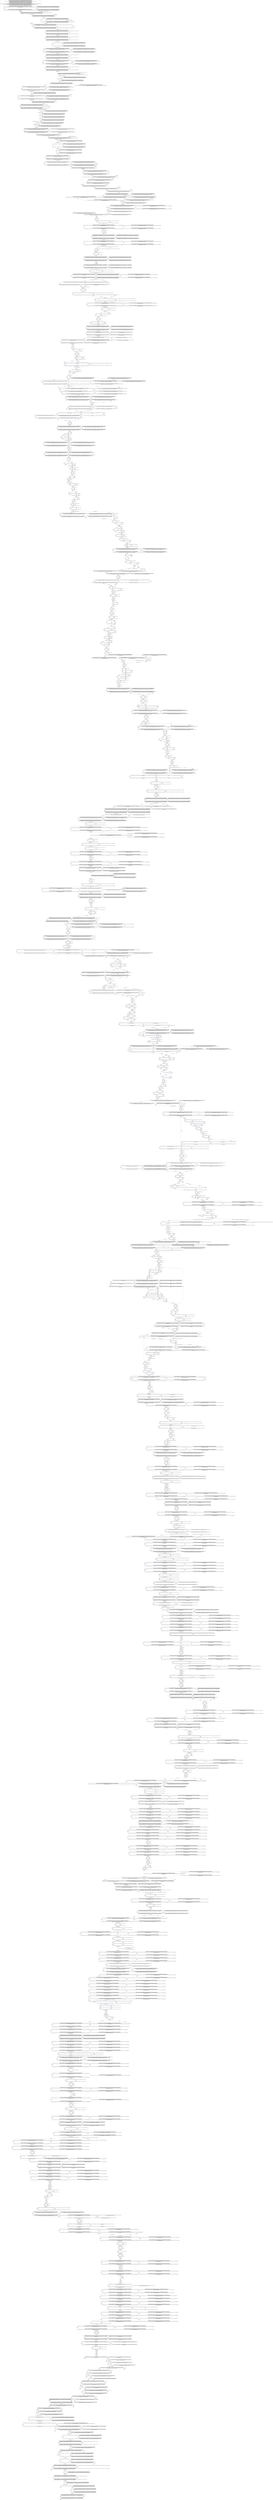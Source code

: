 digraph G {
  "1841TGCCAT" [shape=box, ];
  "1682A" [shape=box, ];
  "1167C" [shape=box, ];
  "1083C" [shape=box, ];
  "2460C" [shape=box, ];
  "896T" [shape=box, ];
  "244G" [shape=box, ];
  "1741T" [shape=box, ];
  "938G" [shape=box, ];
  "757T" [shape=box, ];
  "2320TG" [shape=box, ];
  "2122C" [shape=box, ];
  "2379A" [shape=box, ];
  "2237T" [shape=box, ];
  "2352ATTA...CCT" [shape=box, ];
  "798C" [shape=box, ];
  "2739G" [shape=box, ];
  "-156T" [shape=box, ];
  "918GC" [shape=box, ];
  "317C" [shape=box, ];
  "774C" [shape=box, ];
  "368GAG" [shape=box, ];
  "E3120" [shape=box, ];
  "1090A" [shape=box, ];
  "E2990" [shape=box, ];
  "995A" [shape=box, ];
  "813A" [shape=box, ];
  "362C" [shape=box, ];
  "243T" [shape=box, ];
  "-42G" [shape=box, ];
  "2575T" [shape=box, ];
  "1840G" [shape=box, ];
  "2234CCT" [shape=box, ];
  "861A" [shape=box, ];
  "124G" [shape=box, ];
  "E3071" [shape=box, ];
  "1751C" [shape=box, ];
  "1644C" [shape=box, ];
  "816C" [shape=box, ];
  "-144CGGG...TTC" [shape=box, ];
  "1823C" [shape=box, ];
  "377A" [shape=box, ];
  "945C" [shape=box, ];
  "2648G" [shape=box, ];
  "245T" [shape=box, ];
  "1839C" [shape=box, ];
  "3091T" [shape=box, ];
  "316T" [shape=box, ];
  "-162TCT" [shape=box, ];
  "2164C" [shape=box, ];
  "471A" [shape=box, ];
  "995G" [shape=box, ];
  "484C" [shape=box, ];
  "1729G" [shape=box, ];
  "824A" [shape=box, ];
  "2541G" [shape=box, ];
  "2565T" [shape=box, ];
  "1697A" [shape=box, ];
  "2006T" [shape=box, ];
  "900CAGC" [shape=box, ];
  "2334A" [shape=box, ];
  "886CGG" [shape=box, ];
  "329C" [shape=box, ];
  "2043T" [shape=box, ];
  "405AC" [shape=box, ];
  "1937A" [shape=box, ];
  "E2961" [shape=box, ];
  "441G" [shape=box, ];
  "809T" [shape=box, ];
  "817C" [shape=box, ];
  "288G" [shape=box, ];
  "421G" [shape=box, ];
  "470A" [shape=box, ];
  "1698C" [shape=box, ];
  "951G" [shape=box, ];
  "1021G" [shape=box, ];
  "197CTCCTC" [shape=box, ];
  "1699G" [shape=box, ];
  "890A" [shape=box, ];
  "1959T" [shape=box, ];
  "848C" [shape=box, ];
  "798T" [shape=box, ];
  "1019G" [shape=box, ];
  "2017GC" [shape=box, ];
  "-257A" [shape=box, ];
  "399C" [shape=box, ];
  "-49C" [shape=box, ];
  "823G" [shape=box, ];
  "-274GAAG...CCC" [shape=box, ];
  "-159TCT" [shape=box, ];
  "1383G" [shape=box, ];
  "315C" [shape=box, ];
  "385G" [shape=box, ];
  "2170G" [shape=box, ];
  "3009TTG" [shape=box, ];
  "S-11-C*02:69" [shape=box, ];
  "3073TTAGCATAAT" [shape=box, ];
  "3050G" [shape=box, ];
  "1902G" [shape=box, ];
  "2449A" [shape=box, ];
  "1511C" [shape=box, ];
  "2985G" [shape=box, ];
  "2854T" [shape=box, ];
  "E2975" [shape=box, ];
  "1829CAGAGATACA" [shape=box, ];
  "1117GAAT" [shape=box, ];
  "343G" [shape=box, ];
  "435G" [shape=box, ];
  "896A" [shape=box, ];
  "818CCT" [shape=box, ];
  "34C" [shape=box, ];
  "2127C" [shape=box, ];
  "403A" [shape=box, ];
  "2123A" [shape=box, ];
  "1578A" [shape=box, ];
  "367A" [shape=box, ];
  "1352T" [shape=box, ];
  "1065A" [shape=box, ];
  "559AGTCTCC" [shape=box, ];
  "3092TGGA" [shape=box, ];
  "601C" [shape=box, ];
  "1729C" [shape=box, ];
  "484A" [shape=box, ];
  "-145T" [shape=box, ];
  "272A" [shape=box, ];
  "2016G" [shape=box, ];
  "S-96-C*04:01:01:04" [shape=box, ];
  "162C" [shape=box, ];
  "3051T" [shape=box, ];
  "1002G" [shape=box, ];
  "269A" [shape=box, ];
  "2943G" [shape=box, ];
  "2801G" [shape=box, ];
  "1261C" [shape=box, ];
  "872C" [shape=box, ];
  "2132AT" [shape=box, ];
  "653TTTTC" [shape=box, ];
  "1923TCAG" [shape=box, ];
  "-80CTA" [shape=box, ];
  "568GTCT...TCC" [shape=box, ];
  "2717TTTTTTTT" [shape=box, ];
  "-58A" [shape=box, ];
  "E3056" [shape=box, ];
  "741G" [shape=box, ];
  "1647TCTC...GCC" [shape=box, ];
  "251G" [shape=box, ];
  "2615A" [shape=box, ];
  "759G" [shape=box, ];
  "26G" [shape=box, ];
  "351C" [shape=box, ];
  "31CTC" [shape=box, ];
  "331A" [shape=box, ];
  "1095GAGG...AGC" [shape=box, ];
  "1020C" [shape=box, ];
  "E3131" [shape=box, ];
  "974A" [shape=box, ];
  "2169A" [shape=box, ];
  "53C" [shape=box, ];
  "3068T" [shape=box, ];
  "790C" [shape=box, ];
  "1068T" [shape=box, ];
  "775G" [shape=box, ];
  "863C" [shape=box, ];
  "1082T" [shape=box, ];
  "3000G" [shape=box, ];
  "2166GTG" [shape=box, ];
  "750T" [shape=box, ];
  "1159T" [shape=box, ];
  "1938G" [shape=box, ];
  "1919G" [shape=box, ];
  "-203C" [shape=box, ];
  "518CGACC" [shape=box, ];
  "394G" [shape=box, ];
  "453A" [shape=box, ];
  "E2973" [shape=box, ];
  "815T" [shape=box, ];
  "2110T" [shape=box, ];
  "889C" [shape=box, ];
  "-257G" [shape=box, ];
  "1961GGTC...TGG" [shape=box, ];
  "1618CCCAA" [shape=box, ];
  "808A" [shape=box, ];
  "2663C" [shape=box, ];
  "1010A" [shape=box, ];
  "2991TTTCTT" [shape=box, ];
  "864T" [shape=box, ];
  "934A" [shape=box, ];
  "885G" [shape=box, ];
  "B15-2958" [shape=box, ];
  "773A" [shape=box, ];
  "1167T" [shape=box, ];
  "1730G" [shape=box, ];
  "204C" [shape=box, ];
  "2615G" [shape=box, ];
  "115T" [shape=box, ];
  "713T" [shape=box, ];
  "1697G" [shape=box, ];
  "500G" [shape=box, ];
  "E3115" [shape=box, ];
  "28A" [shape=box, ];
  "617A" [shape=box, ];
  "2627C" [shape=box, ];
  "925G" [shape=box, ];
  "781C" [shape=box, ];
  "480A" [shape=box, ];
  "383GA" [shape=box, ];
  "1932G" [shape=box, ];
  "440A" [shape=box, ];
  "-41AA" [shape=box, ];
  "2896G" [shape=box, ];
  "426A" [shape=box, ];
  "658G" [shape=box, ];
  "-35CCA" [shape=box, ];
  "852A" [shape=box, ];
  "760A" [shape=box, ];
  "3042A" [shape=box, ];
  "2064C" [shape=box, ];
  "1262T" [shape=box, ];
  "2174T" [shape=box, ];
  "486G" [shape=box, ];
  "325A" [shape=box, ];
  "894A" [shape=box, ];
  "423G" [shape=box, ];
  "1019A" [shape=box, ];
  "3105C" [shape=box, ];
  "323A" [shape=box, ];
  "927G" [shape=box, ];
  "3012TGAC" [shape=box, ];
  "815A" [shape=box, ];
  "1008A" [shape=box, ];
  "943A" [shape=box, ];
  "175T" [shape=box, ];
  "S1-C*03:219" [shape=box, ];
  "985G" [shape=box, ];
  "1721T" [shape=box, ];
  "-131C" [shape=box, ];
  "449G" [shape=box, ];
  "2635A" [shape=box, ];
  "-14G" [shape=box, ];
  "-32G" [shape=box, ];
  "780G" [shape=box, ];
  "422C" [shape=box, ];
  "-29ACCCACC" [shape=box, ];
  "2897TGT" [shape=box, ];
  "783T" [shape=box, ];
  "1913A" [shape=box, ];
  "-231C" [shape=box, ];
  "936G" [shape=box, ];
  "745G" [shape=box, ];
  "1008G" [shape=box, ];
  "414A" [shape=box, ];
  "2544T" [shape=box, ];
  "S6-C*01:04,06,14,21;C*02:10:01:01,03;C*03:02:01;C*03:02:02:02;C*03:04:02;C*03:05;C*03:06:01;C*03:13:01;C*03:243;C*03:40:01;
C*04:09N;C*03:61;C*04:191N;C*04:15:02;C*05:113N;C*04:239;C*05:137;C*06:02:31;C*06:120,147;C*07:01:01:05;C*07:02:01:02;C*07:02:05;
C*07:30,205;C*08:04:01;C*08:12,24;C*12:03:34:01;C*12:08,22;C*14:02:01:02;C*15:13,16,104" [
  shape=box, ];
  "945T" [shape=box, ];
  "439G" [shape=box, ];
  "213T" [shape=box, ];
  "227G" [shape=box, ];
  "2842GGTA...GAT" [shape=box, ];
  "2428GCAGTTG" [shape=box, ];
  "1737A" [shape=box, ];
  "1907GGGGT" [shape=box, ];
  "460T" [shape=box, ];
  "S-119-C*05:08;C*07:26:01" [shape=box, ];
  "482A" [shape=box, ];
  "924G" [shape=box, ];
  "766T" [shape=box, ];
  "3052CTGA" [shape=box, ];
  "S-162-C*12:160" [shape=box, ];
  "2671CCAT...CTG" [shape=box, ];
  "1770G" [shape=box, ];
  "1069CC" [shape=box, ];
  "90G" [shape=box, ];
  "2386TGAG...GAG" [shape=box, ];
  "1141A" [shape=box, ];
  "777T" [shape=box, ];
  "280T" [shape=box, ];
  "723G" [shape=box, ];
  "311T" [shape=box, ];
  "250C" [shape=box, ];
  "476G" [shape=box, ];
  "523C" [shape=box, ];
  "1939T" [shape=box, ];
  "344G" [shape=box, ];
  "2545G" [shape=box, ];
  "294G" [shape=box, ];
  "25T" [shape=box, ];
  "1531TTCTCAGGAT" [shape=box, ];
  "2767GTCTCTCATC" [shape=box, ];
  "985A" [shape=box, ];
  "2066GCTG" [shape=box, ];
  "328G" [shape=box, ];
  "28G" [shape=box, ];
  "264G" [shape=box, ];
  "783G" [shape=box, ];
  "2058CTGGCC" [shape=box, ];
  "1353G" [shape=box, ];
  "841T" [shape=box, ];
  "707G" [shape=box, ];
  "357C" [shape=box, ];
  "1066TC" [shape=box, ];
  "223C" [shape=box, ];
  "834T" [shape=box, ];
  "1094A" [shape=box, ];
  "2904A" [shape=box, ];
  "S-68-C*08:01:03" [shape=box, ];
  "2437C" [shape=box, ];
  "1855C" [shape=box, ];
  "799C" [shape=box, ];
  "1168TCTG...CCC" [shape=box, ];
  "1614AAC" [shape=box, ];
  "3001C" [shape=box, ];
  "1936G" [shape=box, ];
  "757A" [shape=box, ];
  "937A" [shape=box, ];
  "2663T" [shape=box, ];
  "1384C" [shape=box, ];
  "280G" [shape=box, ];
  "1122TCGC...GGA" [shape=box, ];
  "-251T" [shape=box, ];
  "272T" [shape=box, ];
  "1213T" [shape=box, ];
  "749T" [shape=box, ];
  "257A" [shape=box, ];
  "869G" [shape=box, ];
  "2379G" [shape=box, ];
  "265G" [shape=box, ];
  "1868GAGCCC" [shape=box, ];
  "66T" [shape=box, ];
  "1914T" [shape=box, ];
  "319GACA" [shape=box, ];
  "916T" [shape=box, ];
  "1116G" [shape=box, ];
  "1339C" [shape=box, ];
  "2875G" [shape=box, ];
  "3002CT" [shape=box, ];
  "1337C" [shape=box, ];
  "1084C" [shape=box, ];
  "358A" [shape=box, ];
  "404C" [shape=box, ];
  "785G" [shape=box, ];
  "402A" [shape=box, ];
  "280A" [shape=box, ];
  "2134GT" [shape=box, ];
  "E2997" [shape=box, ];
  "1448GAAT...GGT" [shape=box, ];
  "E3083" [shape=box, ];
  "813G" [shape=box, ];
  "1084A" [shape=box, ];
  "293T" [shape=box, ];
  "751C" [shape=box, ];
  "851T" [shape=box, ];
  "2862A" [shape=box, ];
  "567G" [shape=box, ];
  "2460T" [shape=box, ];
  "511T" [shape=box, ];
  "1578G" [shape=box, ];
  "925A" [shape=box, ];
  "212C" [shape=box, ];
  "313C" [shape=box, ];
  "783C" [shape=box, ];
  "S0-C*07:49" [shape=box, ];
  "2006C" [shape=box, ];
  "346A" [shape=box, ];
  "234C" [shape=box, ];
  "268T" [shape=box, ];
  "1860A" [shape=box, ];
  "924A" [shape=box, ];
  "2667T" [shape=box, ];
  "761T" [shape=box, ];
  "1053T" [shape=box, ];
  "-83G" [shape=box, ];
  "-130T" [shape=box, ];
  "658A" [shape=box, ];
  "2195CCAC...CCC" [shape=box, ];
  "557A" [shape=box, ];
  "445G" [shape=box, ];
  "-215T" [shape=box, ];
  "1736T" [shape=box, ];
  "266A" [shape=box, ];
  "475G" [shape=box, ];
  "1736C" [shape=box, ];
  "315A" [shape=box, ];
  "953G" [shape=box, ];
  "-129GAATACTCAT" [shape=box, ];
  "3043CAAAGGC" [shape=box, ];
  "1073G" [shape=box, ];
  "334AGTCC" [shape=box, ];
  "1381CT" [shape=box, ];
  "121G" [shape=box, ];
  "196C" [shape=box, ];
  "251A" [shape=box, ];
  "306C" [shape=box, ];
  "1826G" [shape=box, ];
  "240C" [shape=box, ];
  "1000G" [shape=box, ];
  "825C" [shape=box, ];
  "800G" [shape=box, ];
  "930C" [shape=box, ];
  "429G" [shape=box, ];
  "462C" [shape=box, ];
  "231TT" [shape=box, ];
  "1554CTG" [shape=box, ];
  "382G" [shape=box, ];
  "2136A" [shape=box, ];
  "S-31-C*03:327" [shape=box, ];
  "1731A" [shape=box, ];
  "421C" [shape=box, ];
  "949G" [shape=box, ];
  "827C" [shape=box, ];
  "304C" [shape=box, ];
  "2735CAG" [shape=box, ];
  "904C" [shape=box, ];
  "-196G" [shape=box, ];
  "855A" [shape=box, ];
  "476C" [shape=box, ];
  "2137TAGG...CAG" [shape=box, ];
  "S-39-C*04:155" [shape=box, ];
  "2020G" [shape=box, ];
  "65C" [shape=box, ];
  "1646A" [shape=box, ];
  "952T" [shape=box, ];
  "1738G" [shape=box, ];
  "365G" [shape=box, ];
  "703T" [shape=box, ];
  "958T" [shape=box, ];
  "602CCGC...TCG" [shape=box, ];
  "2123G" [shape=box, ];
  "3083A" [shape=box, ];
  "1828G" [shape=box, ];
  "121C" [shape=box, ];
  "-15A" [shape=box, ];
  "2885G" [shape=box, ];
  "922GT" [shape=box, ];
  "163G" [shape=box, ];
  "2635G" [shape=box, ];
  "76A" [shape=box, ];
  "2725T" [shape=box, ];
  "2624C" [shape=box, ];
  "2777A" [shape=box, ];
  "764C" [shape=box, ];
  "E3009" [shape=box, ];
  "2007TTTCCCAG" [shape=box, ];
  "425C" [shape=box, ];
  "1011G" [shape=box, ];
  "297T" [shape=box, ];
  "816G" [shape=box, ];
  "936T" [shape=box, ];
  "958A" [shape=box, ];
  "1849T" [shape=box, ];
  "228G" [shape=box, ];
  "163C" [shape=box, ];
  "1276T" [shape=box, ];
  "255A" [shape=box, ];
  "291T" [shape=box, ];
  "216C" [shape=box, ];
  "81GTGAGTGCG" [shape=box, ];
  "1016AG" [shape=box, ];
  "2131T" [shape=box, ];
  "360A" [shape=box, ];
  "2322ACAA" [shape=box, ];
  "415T" [shape=box, ];
  "379G" [shape=box, ];
  "241G" [shape=box, ];
  "772A" [shape=box, ];
  "1263CCTT...CTT" [shape=box, ];
  "442T" [shape=box, ];
  "1683TGGG...CCT" [shape=box, ];
  "-17TC" [shape=box, ];
  "1002C" [shape=box, ];
  "2385G" [shape=box, ];
  "921G" [shape=box, ];
  "414T" [shape=box, ];
  "1916T" [shape=box, ];
  "778G" [shape=box, ];
  "771C" [shape=box, ];
  "230T" [shape=box, ];
  "96GGAGGGAA" [shape=box, ];
  "2982GAT" [shape=box, ];
  "3084TGAGGAG" [shape=box, ];
  "246GTCC" [shape=box, ];
  "379A" [shape=box, ];
  "579T" [shape=box, ];
  "777G" [shape=box, ];
  "351G" [shape=box, ];
  "2117A" [shape=box, ];
  "2788GTGA...GGG" [shape=box, ];
  "1856GAGG" [shape=box, ];
  "3083G" [shape=box, ];
  "834C" [shape=box, ];
  "105CGGCCTCT" [shape=box, ];
  "399T" [shape=box, ];
  "2597GTGG...GCT" [shape=box, ];
  "30C" [shape=box, ];
  "920C" [shape=box, ];
  "175A" [shape=box, ];
  "393C" [shape=box, ];
  "975GTGGCTC" [shape=box, ];
  "-165ACT" [shape=box, ];
  "-256CGGGG" [shape=box, ];
  "435T" [shape=box, ];
  "1609TCAG" [shape=box, ];
  "825T" [shape=box, ];
  "806A" [shape=box, ];
  "934T" [shape=box, ];
  "2437T" [shape=box, ];
  "2649CGTG...GCT" [shape=box, ];
  "556C" [shape=box, ];
  "1276C" [shape=box, ];
  "1447T" [shape=box, ];
  "27A" [shape=box, ];
  "436ACC" [shape=box, ];
  "929C" [shape=box, ];
  "767GC" [shape=box, ];
  "-100CTCC" [shape=box, ];
  "S-250-C*16:01:18" [shape=box, ];
  "1339T" [shape=box, ];
  "1061G" [shape=box, ];
  "169GGGAGG" [shape=box, ];
  "2427G" [shape=box, ];
  "1093A" [shape=box, ];
  "2435G" [shape=box, ];
  "1568CAAGAGAGAT" [shape=box, ];
  "1015G" [shape=box, ];
  "445A" [shape=box, ];
  "843GCC" [shape=box, ];
  "S-165-C*04:161" [shape=box, ];
  "1470CCTG...TCT" [shape=box, ];
  "2019C" [shape=box, ];
  "837G" [shape=box, ];
  "1023T" [shape=box, ];
  "1982GT" [shape=box, ];
  "-251C" [shape=box, ];
  "1624GACA...CCA" [shape=box, ];
  "788GG" [shape=box, ];
  "1039TGGG...CCC" [shape=box, ];
  "1023A" [shape=box, ];
  "917G" [shape=box, ];
  "456C" [shape=box, ];
  "E2959" [shape=box, ];
  "761C" [shape=box, ];
  "1286A" [shape=box, ];
  "2566GTCCCCTCA" [shape=box, ];
  "862C" [shape=box, ];
  "-283A" [shape=box, ];
  "1617C" [shape=box, ];
  "769A" [shape=box, ];
  "1866C" [shape=box, ];
  "-189T" [shape=box, ];
  "1903ATG" [shape=box, ];
  "223A" [shape=box, ];
  "807T" [shape=box, ];
  "584G" [shape=box, ];
  "790T" [shape=box, ];
  "694GGGGCGGGG" [shape=box, ];
  "982C" [shape=box, ];
  "362T" [shape=box, ];
  "-282ATCAGGAC" [shape=box, ];
  "359C" [shape=box, ];
  "878G" [shape=box, ];
  "791C" [shape=box, ];
  "2441A" [shape=box, ];
  "345G" [shape=box, ];
  "30T" [shape=box, ];
  "460G" [shape=box, ];
  "1005G" [shape=box, ];
  "168A" [shape=box, ];
  "1750T" [shape=box, ];
  "2045A" [shape=box, ];
  "847A" [shape=box, ];
  "2305T" [shape=box, ];
  "S-116-C*12:13" [shape=box, ];
  "-188CCACTCCC" [shape=box, ];
  "1645C" [shape=box, ];
  "896C" [shape=box, ];
  "1959C" [shape=box, ];
  "1847G" [shape=box, ];
  "2901ATC" [shape=box, ];
  "2777G" [shape=box, ];
  "972G" [shape=box, ];
  "2990A" [shape=box, ];
  "2961CAGC...GTG" [shape=box, ];
  "567C" [shape=box, ];
  "999A" [shape=box, ];
  "230G" [shape=box, ];
  "2046TGGG...GTT" [shape=box, ];
  "481A" [shape=box, ];
  "872T" [shape=box, ];
  "1840A" [shape=box, ];
  "432G" [shape=box, ];
  "659GTTT...GGG" [shape=box, ];
  "2044C" [shape=box, ];
  "-203A" [shape=box, ];
  "805C" [shape=box, ];
  "2670C" [shape=box, ];
  "-42A" [shape=box, ];
  "1980A" [shape=box, ];
  "863T" [shape=box, ];
  "557C" [shape=box, ];
  "865C" [shape=box, ];
  "895G" [shape=box, ];
  "1469G" [shape=box, ];
  "1353A" [shape=box, ];
  "1113G" [shape=box, ];
  "-13AT" [shape=box, ];
  "90A" [shape=box, ];
  "266T" [shape=box, ];
  "780T" [shape=box, ];
  "2261G" [shape=box, ];
  "2130T" [shape=box, ];
  "988T" [shape=box, ];
  "1865T" [shape=box, ];
  "1889G" [shape=box, ];
  "2326C" [shape=box, ];
  "1738A" [shape=box, ];
  "277G" [shape=box, ];
  "26A" [shape=box, ];
  "2128T" [shape=box, ];
  "420A" [shape=box, ];
  "417C" [shape=box, ];
  "1608G" [shape=box, ];
  "291C" [shape=box, ];
  "1018A" [shape=box, ];
  "723A" [shape=box, ];
  "270CC" [shape=box, ];
  "1210GTC" [shape=box, ];
  "905C" [shape=box, ];
  "2887C" [shape=box, ];
  "3091G" [shape=box, ];
  "927T" [shape=box, ];
  "1068G" [shape=box, ];
  "386GGAG" [shape=box, ];
  "-114C" [shape=box, ];
  "846C" [shape=box, ];
  "834A" [shape=box, ];
  "472C" [shape=box, ];
  "898C" [shape=box, ];
  "255C" [shape=box, ];
  "894G" [shape=box, ];
  "167C" [shape=box, ];
  "1824AA" [shape=box, ];
  "2668A" [shape=box, ];
  "1752AGCT...GGC" [shape=box, ];
  "2121T" [shape=box, ];
  "1732G" [shape=box, ];
  "939A" [shape=box, ];
  "366T" [shape=box, ];
  "1939C" [shape=box, ];
  "2645T" [shape=box, ];
  "1981T" [shape=box, ];
  "363GG" [shape=box, ];
  "1383T" [shape=box, ];
  "E2986" [shape=box, ];
  "1060C" [shape=box, ];
  "420C" [shape=box, ];
  "556T" [shape=box, ];
  "849A" [shape=box, ];
  "462A" [shape=box, ];
  "2118TG" [shape=box, ];
  "1567G" [shape=box, ];
  "2565A" [shape=box, ];
  "2065G" [shape=box, ];
  "164GC" [shape=box, ];
  "353C" [shape=box, ];
  "443GA" [shape=box, ];
  "867C" [shape=box, ];
  "2111GGAGCT" [shape=box, ];
  "3130T" [shape=box, ];
  "748A" [shape=box, ];
  "250G" [shape=box, ];
  "1385A" [shape=box, ];
  "877G" [shape=box, ];
  "1557C" [shape=box, ];
  "1552T" [shape=box, ];
  "217CACTCC" [shape=box, ];
  "764G" [shape=box, ];
  "312G" [shape=box, ];
  "1018C" [shape=box, ];
  "239T" [shape=box, ];
  "940GA" [shape=box, ];
  "971T" [shape=box, ];
  "E2988" [shape=box, ];
  "2371T" [shape=box, ];
  "162A" [shape=box, ];
  "-245GGGTCTCA" [shape=box, ];
  "986GA" [shape=box, ];
  "125GAGG" [shape=box, ];
  "851C" [shape=box, ];
  "758G" [shape=box, ];
  "298T" [shape=box, ];
  "1809TGGT...GGA" [shape=box, ];
  "2033ACCATCCCCA" [shape=box, ];
  "957C" [shape=box, ];
  "2169G" [shape=box, ];
  "462G" [shape=box, ];
  "1927A" [shape=box, ];
  "1032A" [shape=box, ];
  "896G" [shape=box, ];
  "293G" [shape=box, ];
  "434T" [shape=box, ];
  "2450CTGCTTTCCC" [shape=box, ];
  "67GAGACCTGG" [shape=box, ];
  "452C" [shape=box, ];
  "973G" [shape=box, ];
  "315G" [shape=box, ];
  "S-32-C*14:23" [shape=box, ];
  "485C" [shape=box, ];
  "1906G" [shape=box, ];
  "350C" [shape=box, ];
  "1946GGAG...AGC" [shape=box, ];
  "1061A" [shape=box, ];
  "2766T" [shape=box, ];
  "S-153-C*08:36N" [shape=box, ];
  "801C" [shape=box, ];
  "360C" [shape=box, ];
  "817G" [shape=box, ];
  "1065G" [shape=box, ];
  "2786G" [shape=box, ];
  "850A" [shape=box, ];
  "166T" [shape=box, ];
  "884T" [shape=box, ];
  "897T" [shape=box, ];
  "1932C" [shape=box, ];
  "B14-2952" [shape=box, ];
  "79T" [shape=box, ];
  "997AA" [shape=box, ];
  "-145A" [shape=box, ];
  "B8-2015" [shape=box, ];
  "1503G" [shape=box, ];
  "806G" [shape=box, ];
  "113A" [shape=box, ];
  "1340A" [shape=box, ];
  "-82TT" [shape=box, ];
  "899C" [shape=box, ];
  "871C" [shape=box, ];
  "95G" [shape=box, ];
  "2174C" [shape=box, ];
  "3069CC" [shape=box, ];
  "618CCGG...CCC" [shape=box, ];
  "971A" [shape=box, ];
  "1351T" [shape=box, ];
  "317T" [shape=box, ];
  "361A" [shape=box, ];
  "802G" [shape=box, ];
  "250A" [shape=box, ];
  "2766A" [shape=box, ];
  "2233G" [shape=box, ];
  "E2982" [shape=box, ];
  "772G" [shape=box, ];
  "303T" [shape=box, ];
  "1287GCAG...GAC" [shape=box, ];
  "95A" [shape=box, ];
  "1092G" [shape=box, ];
  "749C" [shape=box, ];
  "855G" [shape=box, ];
  "862G" [shape=box, ];
  "939C" [shape=box, ];
  "2841A" [shape=box, ];
  "203G" [shape=box, ];
  "928C" [shape=box, ];
  "S-274-C*03:41:02;C*04:01:62;C*08:127N;C*07:412;C*12:59" [shape=box, ];
  "1368G" [shape=box, ];
  "65T" [shape=box, ];
  "3004C" [shape=box, ];
  "E2998" [shape=box, ];
  "593CTGCGGAA" [shape=box, ];
  "784T" [shape=box, ];
  "318T" [shape=box, ];
  "837T" [shape=box, ];
  "766G" [shape=box, ];
  "2575C" [shape=box, ];
  "884A" [shape=box, ];
  "168C" [shape=box, ];
  "866C" [shape=box, ];
  "1010C" [shape=box, ];
  "2120A" [shape=box, ];
  "2293AGCA...TCT" [shape=box, ];
  "943T" [shape=box, ];
  "2261A" [shape=box, ];
  "1740C" [shape=box, ];
  "2900G" [shape=box, ];
  "433G" [shape=box, ];
  "1874C" [shape=box, ];
  "2021TCTT...GCC" [shape=box, ];
  "2155GTAGGGAAG" [shape=box, ];
  "2306TTGTGA" [shape=box, ];
  "558G" [shape=box, ];
  "E3004" [shape=box, ];
  "1180C" [shape=box, ];
  "815C" [shape=box, ];
  "488GTGA...CCC" [shape=box, ];
  "2627T" [shape=box, ];
  "2493A" [shape=box, ];
  "1116A" [shape=box, ];
  "969G" [shape=box, ];
  "822A" [shape=box, ];
  "E3052" [shape=box, ];
  "1243A" [shape=box, ];
  "-195GGATTC" [shape=box, ];
  "1053C" [shape=box, ];
  "2494TAGT...TAA" [shape=box, ];
  "1742CAGGACAC" [shape=box, ];
  "1770C" [shape=box, ];
  "897A" [shape=box, ];
  "1644T" [shape=box, ];
  "-22C" [shape=box, ];
  "399A" [shape=box, ];
  "S-259-C*18:10" [shape=box, ];
  "358G" [shape=box, ];
  "134G" [shape=box, ];
  "984A" [shape=box, ];
  "848G" [shape=box, ];
  "1699A" [shape=box, ];
  "1850CAGCA" [shape=box, ];
  "307TT" [shape=box, ];
  "799G" [shape=box, ];
  "2556C" [shape=box, ];
  "1889A" [shape=box, ];
  "921C" [shape=box, ];
  "-83A" [shape=box, ];
  "2541A" [shape=box, ];
  "802A" [shape=box, ];
  "755A" [shape=box, ];
  "1750C" [shape=box, ];
  "2888C" [shape=box, ];
  "2975GGACTGA" [shape=box, ];
  "B3-487" [shape=box, ];
  "3051C" [shape=box, ];
  "2125C" [shape=box, ];
  "333C" [shape=box, ];
  "1886TGG" [shape=box, ];
  "S-77-C*01:117N;C*08:40;C*12:03:06;C*12:12" [shape=box, ];
  "129T" [shape=box, ];
  "77CC" [shape=box, ];
  "333A" [shape=box, ];
  "511C" [shape=box, ];
  "282A" [shape=box, ];
  "2576AGGG...CAG" [shape=box, ];
  "-114G" [shape=box, ];
  "1902A" [shape=box, ];
  "400GG" [shape=box, ];
  "310G" [shape=box, ];
  "1286G" [shape=box, ];
  "2973TG" [shape=box, ];
  "2628G" [shape=box, ];
  "2117G" [shape=box, ];
  "2334G" [shape=box, ];
  "-57CGCAGT" [shape=box, ];
  "936C" [shape=box, ];
  "771G" [shape=box, ];
  "974G" [shape=box, ];
  "318C" [shape=box, ];
  "1553A" [shape=box, ];
  "414C" [shape=box, ];
  "2045T" [shape=box, ];
  "579A" [shape=box, ];
  "1940CCT" [shape=box, ];
  "E3016" [shape=box, ];
  "1915G" [shape=box, ];
  "926G" [shape=box, ];
  "950G" [shape=box, ];
  "B12-2738" [shape=box, ];
  "2016A" [shape=box, ];
  "1499TGCC" [shape=box, ];
  "-214TGGG...CGC" [shape=box, ];
  "344A" [shape=box, ];
  "1530G" [shape=box, ];
  "453C" [shape=box, ];
  "245C" [shape=box, ];
  "2442ACCCACA" [shape=box, ];
  "779G" [shape=box, ];
  "1199TAAGGGATGA" [shape=box, ];
  "1092A" [shape=box, ];
  "1713C" [shape=box, ];
  "2998AC" [shape=box, ];
  "B11-2630" [shape=box, ];
  "2816GGGG...CCT" [shape=box, ];
  "2380CATTC" [shape=box, ];
  "1722GGGATGG" [shape=box, ];
  "3060GTCTGCGT" [shape=box, ];
  "2165G" [shape=box, ];
  "2441G" [shape=box, ];
  "2997C" [shape=box, ];
  "984C" [shape=box, ];
  "2905CTTA...TGT" [shape=box, ];
  "3042G" [shape=box, ];
  "160AG" [shape=box, ];
  "2134AC" [shape=box, ];
  "S-100-C*02:16:02;C*03:46;C*04:70" [shape=box, ];
  "770A" [shape=box, ];
  "821G" [shape=box, ];
  "2646G" [shape=box, ];
  "458GC" [shape=box, ];
  "331G" [shape=box, ];
  "756G" [shape=box, ];
  "283G" [shape=box, ];
  "228A" [shape=box, ];
  "904T" [shape=box, ];
  "486A" [shape=box, ];
  "2088TCCTGG" [shape=box, ];
  "2292T" [shape=box, ];
  "104T" [shape=box, ];
  "724CGGGG" [shape=box, ];
  "558A" [shape=box, ];
  "475A" [shape=box, ];
  "1209C" [shape=box, ];
  "2889GTTCAGA" [shape=box, ];
  "285A" [shape=box, ];
  "857C" [shape=box, ];
  "423C" [shape=box, ];
  "288T" [shape=box, ];
  "740G" [shape=box, ];
  "E3130" [shape=box, ];
  "823A" [shape=box, ];
  "703C" [shape=box, ];
  "935G" [shape=box, ];
  "970A" [shape=box, ];
  "1558TGGAGTGTC" [shape=box, ];
  "2461A" [shape=box, ];
  "235T" [shape=box, ];
  "713C" [shape=box, ];
  "311C" [shape=box, ];
  "1855T" [shape=box, ];
  "2064T" [shape=box, ];
  "415C" [shape=box, ];
  "3122A" [shape=box, ];
  "2175GGGG...TGT" [shape=box, ];
  "904A" [shape=box, ];
  "268C" [shape=box, ];
  "3122G" [shape=box, ];
  "300T" [shape=box, ];
  "2886G" [shape=box, ];
  "792C" [shape=box, ];
  "2645C" [shape=box, ];
  "873GC" [shape=box, ];
  "833G" [shape=box, ];
  "1915A" [shape=box, ];
  "1062TAG" [shape=box, ];
  "883C" [shape=box, ];
  "-196A" [shape=box, ];
  "785A" [shape=box, ];
  "906AAGT" [shape=box, ];
  "2124C" [shape=box, ];
  "273CTTC" [shape=box, ];
  "1091A" [shape=box, ];
  "1771AGCA...GTG" [shape=box, ];
  "1504CCTTCCC" [shape=box, ];
  "352G" [shape=box, ];
  "911GGAGG" [shape=box, ];
  "455A" [shape=box, ];
  "S-256-C*03:20N;C*02:11;C*05:09:01" [shape=box, ];
  "91GGTT" [shape=box, ];
  "461C" [shape=box, ];
  "1920TT" [shape=box, ];
  "2292C" [shape=box, ];
  "881C" [shape=box, ];
  "-11TCTCCCCAGA" [shape=box, ];
  "1386GCCT...CAA" [shape=box, ];
  "875C" [shape=box, ];
  "2545A" [shape=box, ];
  "2959GA" [shape=box, ];
  "2312AG" [shape=box, ];
  "1567C" [shape=box, ];
  "1848T" [shape=box, ];
  "920T" [shape=box, ];
  "1026GTACCA" [shape=box, ];
  "-250TCTC" [shape=box, ];
  "517C" [shape=box, ];
  "2427A" [shape=box, ];
  "1121A" [shape=box, ];
  "1867A" [shape=box, ];
  "501GCCCGGGGCG" [shape=box, ];
  "1447A" [shape=box, ];
  "407A" [shape=box, ];
  "2664ACC" [shape=box, ];
  "454C" [shape=box, ];
  "2002CCTC" [shape=box, ];
  "1054ATCTCC" [shape=box, ];
  "601T" [shape=box, ];
  "877C" [shape=box, ];
  "466ACTA" [shape=box, ];
  "787C" [shape=box, ];
  "446CCT" [shape=box, ];
  "361G" [shape=box, ];
  "-15G" [shape=box, ];
  "286GG" [shape=box, ];
  "415A" [shape=box, ];
  "2625TG" [shape=box, ];
  "1006A" [shape=box, ];
  "454G" [shape=box, ];
  "812G" [shape=box, ];
  "483G" [shape=box, ];
  "810G" [shape=box, ];
  "994A" [shape=box, ];
  "298G" [shape=box, ];
  "1839A" [shape=box, ];
  "421A" [shape=box, ];
  "1511T" [shape=box, ];
  "2332A" [shape=box, ];
  "782C" [shape=box, ];
  "2136G" [shape=box, ];
  "413C" [shape=box, ];
  "-153AACCTGCG" [shape=box, ];
  "-77GAGAAGCCA" [shape=box, ];
  "2643G" [shape=box, ];
  "S-131-C*07:149" [shape=box, ];
  "916C" [shape=box, ];
  "1914C" [shape=box, ];
  "759C" [shape=box, ];
  "236A" [shape=box, ];
  "E3002" [shape=box, ];
  "787G" [shape=box, ];
  "3096G" [shape=box, ];
  "113G" [shape=box, ];
  "1385G" [shape=box, ];
  "282C" [shape=box, ];
  "457C" [shape=box, ];
  "2314CACATG" [shape=box, ];
  "2435C" [shape=box, ];
  "784C" [shape=box, ];
  "244A" [shape=box, ];
  "-202GCGTTG" [shape=box, ];
  "2094T" [shape=box, ];
  "636A" [shape=box, ];
  "827G" [shape=box, ];
  "983A" [shape=box, ];
  "239A" [shape=box, ];
  "2095TGTC...CCT" [shape=box, ];
  "204T" [shape=box, ];
  "1260T" [shape=box, ];
  "2944TTCTGTAG" [shape=box, ];
  "931AGC" [shape=box, ];
  "35TCCT...GAG" [shape=box, ];
  "764T" [shape=box, ];
  "256G" [shape=box, ];
  "1713T" [shape=box, ];
  "2351G" [shape=box, ];
  "236C" [shape=box, ];
  "632AGTC" [shape=box, ];
  "328T" [shape=box, ];
  "1006C" [shape=box, ];
  "54CCTG...TGA" [shape=box, ];
  "2854C" [shape=box, ];
  "324C" [shape=box, ];
  "2668G" [shape=box, ];
  "746AC" [shape=box, ];
  "S-80-C*08:41" [shape=box, ];
  "3101C" [shape=box, ];
  "433C" [shape=box, ];
  "-31TC" [shape=box, ];
  "B4-739" [shape=box, ];
  "2125T" [shape=box, ];
  "1277GACCACTGC" [shape=box, ];
  "1015C" [shape=box, ];
  "1310T" [shape=box, ];
  "852T" [shape=box, ];
  "1310C" [shape=box, ];
  "2043A" [shape=box, ];
  "1849G" [shape=box, ];
  "425G" [shape=box, ];
  "-231A" [shape=box, ];
  "430AG" [shape=box, ];
  "2070TCCT...CTG" [shape=box, ];
  "0G" [shape=box, ];
  "1943TCT" [shape=box, ];
  "346G" [shape=box, ];
  "524CTCC" [shape=box, ];
  "584A" [shape=box, ];
  "E3017" [shape=box, ];
  "999T" [shape=box, ];
  "751A" [shape=box, ];
  "442G" [shape=box, ];
  "2647G" [shape=box, ];
  "226G" [shape=box, ];
  "2953CCTGA" [shape=box, ];
  "937G" [shape=box, ];
  "B0-6" [shape=box, ];
  "402G" [shape=box, ];
  "838ACA" [shape=box, ];
  "812A" [shape=box, ];
  "884C" [shape=box, ];
  "2701GGGC...GGT" [shape=box, ];
  "989ACCTG" [shape=box, ];
  "1260C" [shape=box, ];
  "2449G" [shape=box, ];
  "S-283-C*01:02:01,29-30,36-37,39-41;C*01:03;C*01:07:02;C*01:08,30,59,67,93,99,106,110,128-130;C*02:02:02:01-05;C*02:02:27,29,31-32;
C*02:102-103;C*02:10:01:02;C*02:10:02;C*02:25Q;C*02:32,35,118,120,122-124;C*02:53:02;C*02:92N;C*02:80-81,85-87,91;C*03:02:02:01,03;
C*03:02:15;C*03:03:01:01-02;C*03:03:27-28,30-34;C*03:04:01:01-04;C*03:04:13,43,48,50-54;C*03:07;C*03:113:02;C*03:119:02;C*03:140,151,192;
C*03:211:01;C*03:250-251,260-261;C*03:263:02;C*03:318N;C*03:271,285-290,307,309,311-313,315,320,324,336-341;C*03:35:02;C*03:51;
C*03:80:02;C*03:87:02;C*04:01:01:01-03,05-07;C*04:01:44,56,66,68,73-76,79-81;C*04:03:01;C*04:234N;C*04:236N;C*04:06-07,10,13,145,166,177,186-189,198-201,206,218-219,237,243-246,256;
C*04:42:02;C*04:56;C*05:01:01:01-05;C*05:01:32-34;C*05:07N;C*05:05:02;C*05:128N;C*05:109-111,117-119,133-135,139-144;C*05:18:04;
C*05:51Q;C*05:26,37;C*05:92N;C*05:58:03;C*05:98;C*06:02:01:01-03;C*06:02:07,38,42,44-46;C*06:04:01-02;C*06:102:02;C*06:103;
C*06:106:02;C*06:124;C*06:127:01:01-02;C*06:132:01;C*06:136,138,142,146,148-149,153-154;C*06:155:01:01-02;C*06:16N;C*06:171N;
C*06:23-24,156,160,182-189,193-194;C*06:76:01;C*06:90;C*07:01:01:01,03-04,06-07;C*07:01:02,09,19,27,45,50-51,54-58;C*07:02:01:01,03-09;
C*07:02:06,30,63-64,69,74-77;C*07:04:01:01-02;C*07:04:02,11;C*07:06,15,118,155;C*07:17:03;C*07:18-19,226,276;C*07:314:03;C*07:32N;
C*07:322,326;C*07:330:02;C*07:483N;C*07:491:02N;C*07:507N;C*07:513Q;C*07:551N;C*07:340,342-343,351-352,360,384-386,391-392,396,402-403,409,411,420-422,425,429,450,456,458,462,485,488,508-512,514,517-529,531,546-550,552-560;
C*07:56:02;C*07:60,66-67;C*07:78:02;C*07:89;C*08:01:01;C*08:02:01:01-02;C*08:02:11-14;C*08:03:01,04;C*08:129N;C*08:141Q;C*08:20-22,27,53,103,112-113,139-140,142;
C*08:72:02;C*08:73,90,92,94;C*12:02:02,12,14;C*12:03:01:01-06;C*12:03:29;C*12:03:34:02;C*12:03:35-40;C*12:155Q;C*12:16,19,45,100,139-141,143,149,153-154,156,161-163,177-178,181,184-188,194-200;
C*12:57:02;C*12:73;C*12:99:02;C*14:02:01:01;C*14:02:12,17,19;C*14:03,69,71,74-78;C*15:02:01:01-03;C*15:02:25-28;C*15:04:01;
C*15:05:01-02,12;C*15:06:01;C*15:122N;C*15:09,17,102-103,125-130,132-133;C*15:44:02;C*15:96Q;C*15:69;C*16:01:01:01-02;C*16:01:20-22;
C*16:02:01;C*16:04:01,03;C*16:77N;C*16:73,84-85,93,96,101;C*17:01:01:02-05;C*17:01:12-13;C*17:03:01-02;C*17:17,30;C*18:01-02" [
  shape=box, ];
  "1020T" [shape=box, ];
  "3017TCAA...TCT" [shape=box, ];
  "879A" [shape=box, ];
  "267A" [shape=box, ];
  "-113TCCC...CCA" [shape=box, ];
  "2988GG" [shape=box, ];
  "302T" [shape=box, ];
  "2094C" [shape=box, ];
  "256A" [shape=box, ];
  "115G" [shape=box, ];
  "159A" [shape=box, ];
  "2127T" [shape=box, ];
  "631C" [shape=box, ];
  "1922A" [shape=box, ];
  "636G" [shape=box, ];
  "S-251-C*02:06:02" [shape=box, ];
  "588TGGAT" [shape=box, ];
  "1875G" [shape=box, ];
  "786C" [shape=box, ];
  "166G" [shape=box, ];
  "1213C" [shape=box, ];
  "470C" [shape=box, ];
  "2734C" [shape=box, ];
  "803GG" [shape=box, ];
  "1936A" [shape=box, ];
  "959CGCAGAT" [shape=box, ];
  "1714CTGGCAG" [shape=box, ];
  "2129A" [shape=box, ];
  "426G" [shape=box, ];
  "441A" [shape=box, ];
  "129G" [shape=box, ];
  "2900C" [shape=box, ];
  "2326T" [shape=box, ];
  "1912C" [shape=box, ];
  "955A" [shape=box, ];
  "2461G" [shape=box, ];
  "314A" [shape=box, ];
  "1721C" [shape=box, ];
  "309T" [shape=box, ];
  "S-13-C*07:01:01:02" [shape=box, ];
  "1984A" [shape=box, ];
  "355GG" [shape=box, ];
  "2862T" [shape=box, ];
  "352C" [shape=box, ];
  "765C" [shape=box, ];
  "-51A" [shape=box, ];
  "1074G" [shape=box, ];
  "846G" [shape=box, ];
  "3096C" [shape=box, ];
  "1960A" [shape=box, ];
  "-174CTGAGTTTC" [shape=box, ];
  "925T" [shape=box, ];
  "2194C" [shape=box, ];
  "465T" [shape=box, ];
  "750C" [shape=box, ];
  "764A" [shape=box, ];
  "330G" [shape=box, ];
  "2557CTCCTCCC" [shape=box, ];
  "-180ACTCCC" [shape=box, ];
  "347GAG" [shape=box, ];
  "781A" [shape=box, ];
  "876G" [shape=box, ];
  "2032T" [shape=box, ];
  "969T" [shape=box, ];
  "3068C" [shape=box, ];
  "259C" [shape=box, ];
  "2896A" [shape=box, ];
  "395GGAC" [shape=box, ];
  "585AGG" [shape=box, ];
  "-246A" [shape=box, ];
  "617G" [shape=box, ];
  "1891GTAA...GGG" [shape=box, ];
  "2629T" [shape=box, ];
  "792T" [shape=box, ];
  "3071TG" [shape=box, ];
  "2057T" [shape=box, ];
  "814T" [shape=box, ];
  "1866T" [shape=box, ];
  "E3012" [shape=box, ];
  "289TA" [shape=box, ];
  "2261C" [shape=box, ];
  "1181TCTG...CAA" [shape=box, ];
  "729C" [shape=box, ];
  "793CTCCT" [shape=box, ];
  "943C" [shape=box, ];
  "S-14-C*04:71,128;C*05:93;C*08:62" [shape=box, ];
  "810A" [shape=box, ];
  "S-21-C*03:04:04" [shape=box, ];
  "2057G" [shape=box, ];
  "2335GATG...GAT" [shape=box, ];
  "957G" [shape=box, ];
  "3123TGACCCC" [shape=box, ];
  "745C" [shape=box, ];
  "870A" [shape=box, ];
  "2019T" [shape=box, ];
  "-1C" [shape=box, ];
  "2734G" [shape=box, ];
  "1646C" [shape=box, ];
  "879G" [shape=box, ];
  "1985AGGG...TTC" [shape=box, ];
  "1338A" [shape=box, ];
  "2855CTTTGAT" [shape=box, ];
  "2986CA" [shape=box, ];
  "-58C" [shape=box, ];
  "693T" [shape=box, ];
  "942A" [shape=box, ];
  "239C" [shape=box, ];
  "1147C" [shape=box, ];
  "2700C" [shape=box, ];
  "29C" [shape=box, ];
  "3059C" [shape=box, ];
  "1005A" [shape=box, ];
  "800A" [shape=box, ];
  "821A" [shape=box, ];
  "942G" [shape=box, ];
  "1922C" [shape=box, ];
  "E2985" [shape=box, ];
  "424G" [shape=box, ];
  "-68ATCAGCGTCT" [shape=box, ];
  "-119GAC" [shape=box, ];
  "385A" [shape=box, ];
  "882A" [shape=box, ];
  "-49A" [shape=box, ];
  "374GAG" [shape=box, ];
  "1503C" [shape=box, ];
  "1380C" [shape=box, ];
  "925C" [shape=box, ];
  "2802AGCT...GTC" [shape=box, ];
  "-96CATT...CGG" [shape=box, ];
  "2628A" [shape=box, ];
  "889T" [shape=box, ];
  "216T" [shape=box, ];
  "1060T" [shape=box, ];
  "427CA" [shape=box, ];
  "123A" [shape=box, ];
  "1368A" [shape=box, ];
  "1024G" [shape=box, ];
  "-36C" [shape=box, ];
  "753CC" [shape=box, ];
  "2385A" [shape=box, ];
  "233T" [shape=box, ];
  "1469C" [shape=box, ];
  "302C" [shape=box, ];
  "412T" [shape=box, ];
  "983G" [shape=box, ];
  "124C" [shape=box, ];
  "1733GAC" [shape=box, ];
  "323G" [shape=box, ];
  "1141G" [shape=box, ];
  "890T" [shape=box, ];
  "325T" [shape=box, ];
  "2130A" [shape=box, ];
  "2164G" [shape=box, ];
  "3105T" [shape=box, ];
  "E3092" [shape=box, ];
  "1808G" [shape=box, ];
  "917A" [shape=box, ];
  "-130G" [shape=box, ];
  "450CG" [shape=box, ];
  "1866A" [shape=box, ];
  "1340G" [shape=box, ];
  "749A" [shape=box, ];
  "1214T" [shape=box, ];
  "324A" [shape=box, ];
  "226A" [shape=box, ];
  "1639C" [shape=box, ];
  "1311TTTC...CCT" [shape=box, ];
  "325G" [shape=box, ];
  "968G" [shape=box, ];
  "393T" [shape=box, ];
  "227A" [shape=box, ];
  "1861GCTG" [shape=box, ];
  "3102AGC" [shape=box, ];
  "-283G" [shape=box, ];
  "3000A" [shape=box, ];
  "811C" [shape=box, ];
  "196A" [shape=box, ];
  "340AG" [shape=box, ];
  "566C" [shape=box, ];
  "953T" [shape=box, ];
  "-130A" [shape=box, ];
  "2126G" [shape=box, ];
  "2493G" [shape=box, ];
  "729G" [shape=box, ];
  "480G" [shape=box, ];
  "1808A" [shape=box, ];
  "1023G" [shape=box, ];
  "1828A" [shape=box, ];
  "25C" [shape=box, ];
  "2726GTTCTACC" [shape=box, ];
  "1021A" [shape=box, ];
  "1730A" [shape=box, ];
  "7ATGC...CCC" [shape=box, ];
  "288C" [shape=box, ];
  "294A" [shape=box, ];
  "284G" [shape=box, ];
  "1159C" [shape=box, ];
  "234G" [shape=box, ];
  "416C" [shape=box, ];
  "1071G" [shape=box, ];
  "2262TGGG...TGC" [shape=box, ];
  "104A" [shape=box, ];
  "566G" [shape=box, ];
  "895T" [shape=box, ];
  "429C" [shape=box, ];
  "305A" [shape=box, ];
  "885A" [shape=box, ];
  "2332G" [shape=box, ];
  "122A" [shape=box, ];
  "241T" [shape=box, ];
  "269T" [shape=box, ];
  "704TCG" [shape=box, ];
  "2020A" [shape=box, ];
  "1875T" [shape=box, ];
  "223G" [shape=box, ];
  "1CCGAG" [shape=box, ];
  "2739C" [shape=box, ];
  "652G" [shape=box, ];
  "761A" [shape=box, ];
  "385C" [shape=box, ];
  "473CC" [shape=box, ];
  "2170A" [shape=box, ];
  "2233A" [shape=box, ];
  "2669C" [shape=box, ];
  "391A" [shape=box, ];
  "808G" [shape=box, ];
  "1860G" [shape=box, ];
  "1919C" [shape=box, ];
  "S-22-C*03:100" [shape=box, ];
  "2716A" [shape=box, ];
  "2462TGTT...GTC" [shape=box, ];
  "1751G" [shape=box, ];
  "3097AGAC" [shape=box, ];
  "1209A" [shape=box, ];
  "752G" [shape=box, ];
  "2716C" [shape=box, ];
  "529CATC...GCC" [shape=box, ];
  "1623G" [shape=box, ];
  "1984C" [shape=box, ];
  "1918T" [shape=box, ];
  "B7-1890" [shape=box, ];
  "407G" [shape=box, ];
  "1093G" [shape=box, ];
  "1700GAGA...TGA" [shape=box, ];
  "1642T" [shape=box, ];
  "114C" [shape=box, ];
  "264A" [shape=box, ];
  "391G" [shape=box, ];
  "512AGGTC" [shape=box, ];
  "905T" [shape=box, ];
  "236T" [shape=box, ];
  "439A" [shape=box, ];
  "1906A" [shape=box, ];
  "2001T" [shape=box, ];
  "517A" [shape=box, ];
  "343A" [shape=box, ];
  "822C" [shape=box, ];
  "1023C" [shape=box, ];
  "2171GAG" [shape=box, ];
  "500A" [shape=box, ];
  "528T" [shape=box, ];
  "775C" [shape=box, ];
  "1865C" [shape=box, ];
  "394A" [shape=box, ];
  "969C" [shape=box, ];
  "2888T" [shape=box, ];
  "1980G" [shape=box, ];
  "2648C" [shape=box, ];
  "277A" [shape=box, ];
  "332C" [shape=box, ];
  "1639G" [shape=box, ];
  "996A" [shape=box, ];
  "2542AT" [shape=box, ];
  "1885C" [shape=box, ];
  "457T" [shape=box, ];
  "357A" [shape=box, ];
  "1552C" [shape=box, ];
  "267G" [shape=box, ];
  "1114CT" [shape=box, ];
  "2238GTTA...CAC" [shape=box, ];
  "2644G" [shape=box, ];
  "708GGGAC" [shape=box, ];
  "776C" [shape=box, ];
  "1927G" [shape=box, ];
  "1732A" [shape=box, ];
  "2436T" [shape=box, ];
  "755T" [shape=box, ];
  "2305G" [shape=box, ];
  "-237G" [shape=box, ];
  "692C" [shape=box, ];
  "2120G" [shape=box, ];
  "-236GCTCC" [shape=box, ];
  "2001C" [shape=box, ];
  "212G" [shape=box, ];
  "1867G" [shape=box, ];
  "1617G" [shape=box, ];
  "214TC" [shape=box, ];
  "1541G" [shape=box, ];
  "951T" [shape=box, ];
  "1579CAAA...CCC" [shape=box, ];
  "1938A" [shape=box, ];
  "2546CATGGCCCTG" [shape=box, ];
  "842C" [shape=box, ];
  "784G" [shape=box, ];
  "116GAGAG" [shape=box, ];
  "2815T" [shape=box, ];
  "432A" [shape=box, ];
  "482G" [shape=box, ];
  "966G" [shape=box, ];
  "2372GATTCCA" [shape=box, ];
  "1341CTCAATGTGT" [shape=box, ];
  "757C" [shape=box, ];
  "707C" [shape=box, ];
  "1244GAAT...GGG" [shape=box, ];
  "1847A" [shape=box, ];
  "875G" [shape=box, ];
  "-237A" [shape=box, ];
  "957A" [shape=box, ];
  "-36A" [shape=box, ];
  "935A" [shape=box, ];
  "841A" [shape=box, ];
  "404G" [shape=box, ];
  "1003AA" [shape=box, ];
  "S-129-C*01:02:11" [shape=box, ];
  "345A" [shape=box, ];
  "1113A" [shape=box, ];
  "2885A" [shape=box, ];
  "243C" [shape=box, ];
  "456G" [shape=box, ];
  "3120CC" [shape=box, ];
  "1198C" [shape=box, ];
  "E3000" [shape=box, ];
  "1643C" [shape=box, ];
  "999C" [shape=box, ];
  "745T" [shape=box, ];
  "B10-2596" [shape=box, ];
  "-230AGGG...GCA" [shape=box, ];
  "2237C" [shape=box, ];
  "-51C" [shape=box, ];
  "1874T" [shape=box, ];
  "B1-80" [shape=box, ];
  "257G" [shape=box, ];
  "259A" [shape=box, ];
  "3016T" [shape=box, ];
  "2194T" [shape=box, ];
  "1148ATGA...TCC" [shape=box, ];
  "313T" [shape=box, ];
  "875T" [shape=box, ];
  "314G" [shape=box, ];
  "954G" [shape=box, ];
  "3059T" [shape=box, ];
  "2643A" [shape=box, ];
  "631T" [shape=box, ];
  "2122G" [shape=box, ];
  "B2-211" [shape=box, ];
  "810T" [shape=box, ];
  "205CCCCAG" [shape=box, ];
  "292G" [shape=box, ];
  "2667C" [shape=box, ];
  "1001G" [shape=box, ];
  "2624T" [shape=box, ];
  "781T" [shape=box, ];
  "1542GTCACATGGG" [shape=box, ];
  "S-41-C*06:46N" [shape=box, ];
  "1960G" [shape=box, ];
  "114G" [shape=box, ];
  "300C" [shape=box, ];
  "867T" [shape=box, ];
  "2636TGATGGC" [shape=box, ];
  "988C" [shape=box, ];
  "2904G" [shape=box, ];
  "791G" [shape=box, ];
  "423A" [shape=box, ];
  "-14C" [shape=box, ];
  "303G" [shape=box, ];
  "339G" [shape=box, ];
  "1012CTG" [shape=box, ];
  "-39GTC" [shape=box, ];
  "281C" [shape=box, ];
  "952A" [shape=box, ];
  "2841G" [shape=box, ];
  "910G" [shape=box, ];
  "130GCCC" [shape=box, ];
  "2886A" [shape=box, ];
  "-116GC" [shape=box, ];
  "2631GTAA" [shape=box, ];
  "278TC" [shape=box, ];
  "994C" [shape=box, ];
  "E2991" [shape=box, ];
  "1038G" [shape=box, ];
  "305T" [shape=box, ];
  "2646A" [shape=box, ];
  "857T" [shape=box, ];
  "816T" [shape=box, ];
  "114T" [shape=box, ];
  "1354AAGG...CCA" [shape=box, ];
  "1512ACCC...TCC" [shape=box, ];
  "809G" [shape=box, ];
  "1826C" [shape=box, ];
  "442A" [shape=box, ];
  "-116CG" [shape=box, ];
  "465C" [shape=box, ];
  "810C" [shape=box, ];
  "230A" [shape=box, ];
  "1262C" [shape=box, ];
  "269C" [shape=box, ];
  "351T" [shape=box, ];
  "285C" [shape=box, ];
  "414G" [shape=box, ];
  "2876TGTGTGGTG" [shape=box, ];
  "-21GGAC" [shape=box, ];
  "E3073" [shape=box, ];
  "227C" [shape=box, ];
  "301A" [shape=box, ];
  "752T" [shape=box, ];
  "3056ATG" [shape=box, ];
  "354G" [shape=box, ];
  "966A" [shape=box, ];
  "1085ACGAG" [shape=box, ];
  "828CAAGG" [shape=box, ];
  "2129G" [shape=box, ];
  "417A" [shape=box, ];
  "904G" [shape=box, ];
  "968C" [shape=box, ];
  "-1G" [shape=box, ];
  "365A" [shape=box, ];
  "865A" [shape=box, ];
  "836T" [shape=box, ];
  "730CGGGGCCAG" [shape=box, ];
  "380CC" [shape=box, ];
  "463GC" [shape=box, ];
  "1682C" [shape=box, ];
  "B13-2787" [shape=box, ];
  "968A" [shape=box, ];
  "1000A" [shape=box, ];
  "313A" [shape=box, ];
  "213C" [shape=box, ];
  "921T" [shape=box, ];
  "1498C" [shape=box, ];
  "741T" [shape=box, ];
  "135CCCG...GGG" [shape=box, ];
  "765T" [shape=box, ];
  "1369CTTT...AGT" [shape=box, ];
  "306G" [shape=box, ];
  "637CCTT...TTC" [shape=box, ];
  "1074C" [shape=box, ];
  "452G" [shape=box, ];
  "176GGGT...GCC" [shape=box, ];
  "1530A" [shape=box, ];
  "299A" [shape=box, ];
  "955G" [shape=box, ];
  "801T" [shape=box, ];
  "454A" [shape=box, ];
  "104G" [shape=box, ];
  "-48GGTTCT" [shape=box, ];
  "2785A" [shape=box, ];
  "812C" [shape=box, ];
  "852G" [shape=box, ];
  "1541A" [shape=box, ];
  "1075ATGGCCT" [shape=box, ];
  "1740T" [shape=box, ];
  "2438CAG" [shape=box, ];
  "982T" [shape=box, ];
  "2165T" [shape=box, ];
  "859TG" [shape=box, ];
  "1912G" [shape=box, ];
  "1008C" [shape=box, ];
  "392C" [shape=box, ];
  "367G" [shape=box, ];
  "472A" [shape=box, ];
  "937T" [shape=box, ];
  "371C" [shape=box, ];
  "967C" [shape=box, ];
  "-156C" [shape=box, ];
  "252GCC" [shape=box, ];
  "449C" [shape=box, ];
  "159G" [shape=box, ];
  "66C" [shape=box, ];
  "2544C" [shape=box, ];
  "1180G" [shape=box, ];
  "E3097" [shape=box, ];
  "910T" [shape=box, ];
  "B9-2154" [shape=box, ];
  "309A" [shape=box, ];
  "762GT" [shape=box, ];
  "203T" [shape=box, ];
  "2943T" [shape=box, ];
  "1553G" [shape=box, ];
  "1623A" [shape=box, ];
  "371A" [shape=box, ];
  "3004T" [shape=box, ];
  "342A" [shape=box, ];
  "255T" [shape=box, ];
  "229T" [shape=box, ];
  "1741C" [shape=box, ];
  "826G" [shape=box, ];
  "1823G" [shape=box, ];
  "847T" [shape=box, ];
  "328C" [shape=box, ];
  "1981G" [shape=box, ];
  "2815G" [shape=box, ];
  "1215TGAG...CCT" [shape=box, ];
  "1071C" [shape=box, ];
  "295GA" [shape=box, ];
  "79G" [shape=box, ];
  "3115GTCCA" [shape=box, ];
  "822T" [shape=box, ];
  "413G" [shape=box, ];
  "952G" [shape=box, ];
  "883A" [shape=box, ];
  "1557T" [shape=box, ];
  "B5-1025" [shape=box, ];
  "1032G" [shape=box, ];
  "2670T" [shape=box, ];
  "2032C" [shape=box, ];
  "486C" [shape=box, ];
  "816A" [shape=box, ];
  "B6-1613" [shape=box, ];
  "938C" [shape=box, ];
  "970G" [shape=box, ];
  "967T" [shape=box, ];
  "1876CACCCTGAG" [shape=box, ];
  "303C" [shape=box, ];
  "-50C" [shape=box, ];
  "76G" [shape=box, ];
  "3005TCCT" [shape=box, ];
  "580CCCC" [shape=box, ];
  "929G" [shape=box, ];
  "1160GAGTTTC" [shape=box, ];
  "523T" [shape=box, ];
  "-189C" [shape=box, ];
  "1142AATGG" [shape=box, ];
  "1917C" [shape=box, ];
  "354A" [shape=box, ];
  "402T" [shape=box, ];
  "378G" [shape=box, ];
  "237CA" [shape=box, ];
  "891T" [shape=box, ];
  "691A" [shape=box, ];
  "-259GG" [shape=box, ];
  "994G" [shape=box, ];
  "805T" [shape=box, ];
  "853AG" [shape=box, ];
  "869A" [shape=box, ];
  "242C" [shape=box, ];
  "1094G" [shape=box, ];
  "424A" [shape=box, ];
  "350T" [shape=box, ];
  "809A" [shape=box, ];
  "1072A" [shape=box, ];
  "461T" [shape=box, ];
  "470T" [shape=box, ];
  "258C" [shape=box, ];
  "842T" [shape=box, ];
  "1640CA" [shape=box, ];
  "949T" [shape=box, ];
  "946ACC" [shape=box, ];
  "S-17-C*01:40" [shape=box, ];
  "483A" [shape=box, ];
  "1006G" [shape=box, ];
  "2333C" [shape=box, ];
  "240A" [shape=box, ];
  "776T" [shape=box, ];
  "134T" [shape=box, ];
  "392T" [shape=box, ];
  "742TCT" [shape=box, ];
  "858C" [shape=box, ];
  "826C" [shape=box, ];
  "1351C" [shape=box, ];
  "2556A" [shape=box, ];
  "455C" [shape=box, ];
  "235A" [shape=box, ];
  "53G" [shape=box, ];
  "774T" [shape=box, ];
  "412A" [shape=box, ];
  "2045G" [shape=box, ];
  "1642C" [shape=box, ];
  "382A" [shape=box, ];
  "224TG" [shape=box, ];
  "958C" [shape=box, ];
  "770G" [shape=box, ];
  "1214C" [shape=box, ];
  "1243G" [shape=box, ];
  "-155CC" [shape=box, ];
  "852C" [shape=box, ];
  "1498G" [shape=box, ];
  "856A" [shape=box, ];
  "326AC" [shape=box, ];
  "372AG" [shape=box, ];
  "771T" [shape=box, ];
  "899T" [shape=box, ];
  "2065A" [shape=box, ];
  "863G" [shape=box, ];
  "1082C" [shape=box, ];
  "3050A" [shape=box, ];
  "1380T" [shape=box, ];
  "2863GGGA...CGA" [shape=box, ];
  "1928GAAA" [shape=box, ];
  "714GGGCTGACC" [shape=box, ];
  "892AG" [shape=box, ];
  "944C" [shape=box, ];
  "123G" [shape=box, ];
  "408CAGA" [shape=box, ];
  "1022C" [shape=box, ];
  "403G" [shape=box, ];
  "-215C" [shape=box, ];
  "1917G" [shape=box, ];
  "34A" [shape=box, ];
  "333G" [shape=box, ];
  "2110A" [shape=box, ];
  "769T" [shape=box, ];
  "1000C" [shape=box, ];
  "782T" [shape=box, ];
  "652A" [shape=box, ];
  "-246T" [shape=box, ];
  "884G" [shape=box, ];
  "284T" [shape=box, ];
  "1007A" [shape=box, ];
  "1121G" [shape=box, ];
  "1933CAG" [shape=box, ];
  "418AG" [shape=box, ];
  "1827A" [shape=box, ];
  "861C" [shape=box, ];
  "849G" [shape=box, ];
  "1147G" [shape=box, ];
  "691G" [shape=box, ];
  "868G" [shape=box, ];
  "2131G" [shape=box, ];
  "881T" [shape=box, ];
  "2700T" [shape=box, ];
  "2875A" [shape=box, ];
  "2778CTTGTAA" [shape=box, ];
  "1608A" [shape=box, ];
  "956C" [shape=box, ];
  "250T" [shape=box, ];
  "891C" [shape=box, ];
  "1617A" [shape=box, ];
  "S-145-C*14:21N" [shape=box, ];
  "260GCGG" [shape=box, ];
  "339A" [shape=box, ];
  "1646G" [shape=box, ];
  "2327GAAGG" [shape=box, ];
  "751T" [shape=box, ];
  "880A" [shape=box, ];
  "2740CAGC...ATG" [shape=box, ];
  "1033GGGCA" [shape=box, ];
  "309C" [shape=box, ];
  "835G" [shape=box, ];
  "272G" [shape=box, ];
  "390T" [shape=box, ];
  "930G" [shape=box, ];
  "285G" [shape=box, ];
  "297C" [shape=box, ];
  "168T" [shape=box, ];
  "477AGC" [shape=box, ];
  "1739A" [shape=box, ];
  "1009A" [shape=box, ];
  "1072G" [shape=box, ];
  "235G" [shape=box, ];
  "377G" [shape=box, ];
  "528C" [shape=box, ];
  "1885A" [shape=box, ];
  "713G" [shape=box, ];
  "871T" [shape=box, ];
  "1337G" [shape=box, ];
  "2616CTCTCAGG" [shape=box, ];
  "3106CACCCCCGT" [shape=box, ];
  "330C" [shape=box, ];
  "1198T" [shape=box, ];
  "996G" [shape=box, ];
  "1090G" [shape=box, ];
  
  
  edge [color="#001267", ];
  "1841TGCCAT" -> "1847A" [label="C*07:01:01:01-07;C*07:01:02,09,19,27,45,50-51,54-58;C*07:02:01:01-09;C*07:02:05-06,30,63-64,69,74-77;C*07:04:01:01-02;C*07:04:02,11;
C*07:06,15,118,149,155;C*07:17:03;C*07:18-19,205,226;C*07:26:01;C*07:30,276;C*07:314:03;C*07:32N;C*07:322,326;C*07:330:02;
C*07:483N;C*07:491:02N;C*07:507N;C*07:513Q;C*07:551N;C*07:49,340,342-343,351-352,360,384-386,391-392,396,402-403,409,411-412,420-422,425,429,450,456,458,462,485,488,508-512,514,517-529,531,546-550,552-560;
C*07:56:02;C*07:60,66-67;C*07:78:02;C*07:",
                           ];
  "1841TGCCAT" -> "1847G" [label="C. of C*07:01:01:01-07;C*07:01:02,09,19,27,45,50-51,54-58;C*07:02:01:01-09;C*07:02:05-06,30,63-64,69,74-77;C*07:04:01:01-02;
C*07:04:02,11;C*07:06,15,118,149,155;C*07:17:03;C*07:18-19,205,226;C*07:26:01;C*07:30,276;C*07:314:03;C*07:32N;C*07:322,326;
C*07:330:02;C*07:483N;C*07:491:02N;C*07:507N;C*07:513Q;C*07:551N;C*07:49,340,342-343,351-352,360,384-386,391-392,396,402-403,409,411-412,420-422,425,429,450,456,458,462,485,488,508-512,514,517-529,531,546-550,552-560;
C*07:56:02;C*07:60,66-67;C*07:78:02",
                           ];
  "1682A" -> "1683TGGG...CCT" [label="C*07:66", ];
  "1167C" -> "1168TCTG...CCC" [label="C. of C*03:251;C*05:01:01:02-05;C*05:01:32-34;C*05:07N;C*05:05:02;C*05:08;C*05:09:01;C*05:113N;C*05:128N;C*05:109-111,117-119,133-135,139-144;
C*05:18:04;C*05:51Q;C*05:26;C*05:92N;C*05:58:03;C*05:93,98;C*08:02:01:01-02;C*08:02:11-14;C*08:04:01;C*08:12,53,62,73,90,92,94,103,112-113,139-140,142",
                               ];
  "1083C" -> "1084A" [label="C*12:03:01:04", ];
  "1083C" -> "1084C" [label="C. of C*12:03:01:04", ];
  "2460C" -> "2461A" [label="C*07:01:01:01-07;C*07:01:02,09,19,27,45,50-51,54-58;C*07:02:01:01-09;C*07:02:05-06,30,63-64,69,74-77;C*07:04:01:01-02;C*07:04:02,11;
C*07:06,15,118,149,155;C*07:17:03;C*07:18-19,205,226;C*07:26:01;C*07:30,276;C*07:314:03;C*07:32N;C*07:322,326;C*07:330:02;
C*07:483N;C*07:491:02N;C*07:507N;C*07:513Q;C*07:551N;C*07:49,340,342-343,351-352,360,384-386,391-392,396,402-403,409,411-412,420-422,425,429,450,456,458,462,485,488,508-512,514,517-529,531,546-550,552-560;
C*07:56:02;C*07:60,66-67;C*07:78:02;C*07:",
                      ];
  "2460C" -> "2461G" [label="C. of C*07:01:01:01-07;C*07:01:02,09,19,27,45,50-51,54-58;C*07:02:01:01-09;C*07:02:05-06,30,63-64,69,74-77;C*07:04:01:01-02;
C*07:04:02,11;C*07:06,15,118,149,155;C*07:17:03;C*07:18-19,205,226;C*07:26:01;C*07:30,276;C*07:314:03;C*07:32N;C*07:322,326;
C*07:330:02;C*07:483N;C*07:491:02N;C*07:507N;C*07:513Q;C*07:551N;C*07:49,340,342-343,351-352,360,384-386,391-392,396,402-403,409,411-412,420-422,425,429,450,456,458,462,485,488,508-512,514,517-529,531,546-550,552-560;
C*07:56:02;C*07:60,66-67;C*07:78:02",
                      ];
  "896T" -> "897A" [label="C*07:02:05;C*12:03:40", ];
  "244G" -> "245C" [label="C*16:73", ];
  "244G" -> "245T" [label="C. of C*16:73,85", ];
  "1741T" -> "1742CAGGACAC" [label="C. of C*07:01:01:01-07;C*07:01:02,09,19,27,45,50-51,54-58;C*07:02:01:01-09;C*07:02:05-06,30,63-64,69,74-77;C*07:04:01:01-02;
C*07:04:02,11;C*07:06,15,118,149,155;C*07:17:03;C*07:18-19,205,226;C*07:26:01;C*07:30,276;C*07:314:03;C*07:32N;C*07:322,326;
C*07:330:02;C*07:483N;C*07:491:02N;C*07:507N;C*07:513Q;C*07:551N;C*07:49,340,342-343,351-352,360,384-386,391-392,396,402-403,409,411-412,420-422,425,429,450,456,458,462,485,488,508-512,514,517-529,531,546-550,552-560;
C*07:56:02;C*07:60,66-67;C*07:78:02",
                             ];
  "938G" -> "939A" [label="C. of C*01:07:02;C*07:04:01:01-02;C*07:04:02,11;C*07:403,420,523;C*08:142;C*12:19",
                    ];
  "938G" -> "939C" [label="C*01:07:02", ];
  "757T" -> "758G" [label="C*01:02:01,11,29-30,36-37,39-41;C*01:03-04,06;C*01:07:02;C*01:117N;C*01:08,14,30,40,59,67,93,99,106,110,128-130;C*03:271;C*06:02:01:01-03;
C*06:02:07,31,38,42,44-46;C*06:04:01-02;C*06:102:02;C*06:103;C*06:106:02;C*06:120,124;C*06:132:01;C*06:138,142,146-149,153-154;
C*06:155:01:01-02;C*06:16N;C*06:171N;C*06:46N;C*06:23-24,156,160,182-189,193-194;C*06:76:01;C*06:90;C*07:514;C*08:12;C*12:03:01:01-06;
C*12:03:06,29;C*12:03:34:01-02;C*12:03:35-40;C*12:12-13,19,45,100,139-141,143,149,153-154,156,160,163",
                    ];
  "2320TG" -> "2322ACAA" [label="C*07:01:01:01-07;C*07:01:02,09,19,27,45,50-51,54-58;C*07:02:01:01-09;C*07:02:05-06,30,63-64,69,74-77;C*07:04:01:01-02;C*07:04:02,11;
C*07:06,15,118,149,155;C*07:17:03;C*07:18-19,205,226;C*07:26:01;C*07:30,276;C*07:314:03;C*07:32N;C*07:322,326;C*07:330:02;
C*07:483N;C*07:491:02N;C*07:507N;C*07:513Q;C*07:551N;C*07:49,340,342-343,351-352,360,384-386,391-392,396,402-403,409,411-412,420-422,425,429,450,456,458,462,485,488,508-512,514,517-529,531,546-550,552-560;
C*07:56:02;C*07:60,66-67;C*07:78:02;C*07:",
                          ];
  "2122C" -> "2123A" [label="C*07:01:01:01-07;C*07:01:02,09,19,27,45,50-51,54-58;C*07:02:01:01-09;C*07:02:05-06,30,63-64,69,74-77;C*07:04:01:01-02;C*07:04:02,11;
C*07:06,15,118,149,155;C*07:17:03;C*07:18-19,205,226;C*07:26:01;C*07:30,276;C*07:314:03;C*07:32N;C*07:322,326;C*07:330:02;
C*07:483N;C*07:491:02N;C*07:507N;C*07:513Q;C*07:551N;C*07:49,340,342-343,351-352,360,384-386,391-392,396,402-403,409,411-412,420-422,425,429,450,456,458,462,485,488,508-512,514,517-529,531,546-550,552-560;
C*07:56:02;C*07:60,66-67;C*07:78:02;C*07:",
                      ];
  "2122C" -> "2123G" [label="C*17:01:01:02-05;C*17:01:12-13;C*17:03:01-02;C*17:17,30",
                      ];
  "2379A" -> "2380CATTC" [label="C*07:01:01:07", ];
  "2237T" -> "2238GTTA...CAC" [label="C*07:01:01:01-07;C*07:01:02,09,19,27,45,50-51,54-58;C*07:02:01:01-09;C*07:02:05-06,30,63-64,69,74-77;C*07:04:01:01-02;C*07:04:02,11;
C*07:06,15,118,149,155;C*07:17:03;C*07:18-19,205,226;C*07:26:01;C*07:30,276;C*07:314:03;C*07:32N;C*07:322,326;C*07:330:02;
C*07:483N;C*07:491:02N;C*07:507N;C*07:513Q;C*07:551N;C*07:49,340,342-343,351-352,360,384-386,391-392,396,402-403,409,411-412,420-422,425,429,450,456,458,462,485,488,508-512,514,517-529,531,546-550,552-560;
C*07:56:02;C*07:60,66-67;C*07:78:02;C*07:",
                               ];
  "2352ATTA...CCT" -> "2371T" [label="C. of C*07:01:01:01-07;C*07:01:02,09,19,27,45,50-51,54-58;C*07:02:01:01-09;C*07:02:05-06,30,63-64,69,74-77;C*07:04:01:01-02;
C*07:04:02,11;C*07:06,15,118,149,155;C*07:17:03;C*07:18-19,205,226;C*07:26:01;C*07:30,276;C*07:314:03;C*07:32N;C*07:322,326;
C*07:330:02;C*07:483N;C*07:491:02N;C*07:507N;C*07:513Q;C*07:551N;C*07:49,340,342-343,351-352,360,384-386,391-392,396,402-403,409,411-412,420-422,425,429,450,456,458,462,485,488,508-512,514,517-529,531,546-550,552-560;
C*07:56:02;C*07:60,66-67;C*07:78:02",
                               ];
  "2352ATTA...CCT" -> "2372GATTCCA" [label="C*07:01:01:01-07;C*07:01:02,09,19,27,45,50-51,54-58;C*07:02:01:01-09;C*07:02:05-06,30,63-64,69,74-77;C*07:04:01:01-02;C*07:04:02,11;
C*07:06,15,118,149,155;C*07:17:03;C*07:18-19,205,226;C*07:26:01;C*07:30,276;C*07:314:03;C*07:32N;C*07:322,326;C*07:330:02;
C*07:483N;C*07:491:02N;C*07:507N;C*07:513Q;C*07:551N;C*07:49,340,342-343,351-352,360,384-386,391-392,396,402-403,409,411-412,420-422,425,429,450,456,458,462,485,488,508-512,514,517-529,531,546-550,552-560;
C*07:56:02;C*07:60,66-67;C*07:78:02;C*07:",
                                     ];
  "798C" -> "799C" [label="C. of C*04:246;C*07:02:74", ];
  "798C" -> "799G" [label="C*04:246", ];
  "2739G" -> "2740CAGC...ATG" [label="C*07:01:01:01-07;C*07:01:02,09,19,27,45,50-51,54-58;C*07:02:01:01-09;C*07:02:05-06,30,63-64,69,74-77;C*07:04:01:01-02;C*07:04:02,11;
C*07:06,15,118,149,155;C*07:17:03;C*07:18-19,205,226;C*07:26:01;C*07:30,276;C*07:314:03;C*07:32N;C*07:322,326;C*07:330:02;
C*07:483N;C*07:491:02N;C*07:507N;C*07:513Q;C*07:551N;C*07:49,340,342-343,351-352,360,384-386,391-392,396,402-403,409,411-412,420-422,425,429,450,456,458,462,485,488,508-512,514,517-529,531,546-550,552-560;
C*07:56:02;C*07:60,66-67;C*07:78:02;C*07:",
                               ];
  "-156T" -> "-155CC" [label="C*05:01:01:01-05;C*05:01:32-34;C*05:07N;C*05:05:02;C*05:09:01;C*05:128N;C*05:109-111,117-119,133-135,139-144;C*05:18:04;C*05:51Q;
C*05:26,37;C*05:92N;C*05:58:03;C*05:98;C*08:01:01;C*08:02:01:01-02;C*08:02:11-14;C*08:03:01,04;C*08:127N;C*08:129N;C*08:141Q;
C*08:20-22,27,53,103,112-113,139-140,142;C*08:72:02;C*08:73,90,92,94",
                       ];
  "918GC" -> "920C" [label="C. of C*01:02:37;C*04:01:44", ];
  "918GC" -> "920T" [label="C*01:02:37;C*04:01:44", ];
  "317C" -> "318C" [label="C*06:194;C*07:118", ];
  "774C" -> "775C" [label="C. of C*03:02:01;C*03:02:02:01-03;C*03:02:15;C*03:03:01:01-02;C*03:03:27-28,30-34;C*03:04:01:01-04;C*03:04:02,04,13,43,48,50-54;
C*03:05;C*03:06:01;C*03:07,100;C*03:113:02;C*03:13:01;C*03:20N;C*03:140,151,192;C*03:211:01;C*03:219,243,250-251,260-261;C*03:263:02;
C*03:318N;C*03:285-290,307,309,311-313,315,320,324,327,336-341;C*03:35:02;C*03:40:01;C*03:41:02;C*03:46,51,61;C*03:80:02;C*03:87:02;
C*04:01:76;C*05:05:02;C*05:135;C*06:106:02;C*07:556;C*08:62;C*12:99:02;C*15:69",
                    ];
  "774C" -> "775G" [label="C*03:02:01;C*03:02:02:01-03;C*03:02:15;C*03:03:01:01-02;C*03:03:27-28,30-34;C*03:04:01:01-04;C*03:04:02,04,13,43,48,50-54;
C*03:05;C*03:06:01;C*03:07,100;C*03:113:02;C*03:13:01;C*03:20N;C*03:140,151,192;C*03:211:01;C*03:219,243,250-251,260-261;C*03:263:02;
C*03:318N;C*03:285-290,307,309,311-313,315,320,324,327,336-341;C*03:35:02;C*03:40:01;C*03:41:02;C*03:46,51,61;C*03:80:02;C*03:87:02;
C*05:05:02;C*05:135;C*06:106:02;C*07:556;C*08:62;C*12:99:02;C*15:69",
                    ];
  "368GAG" -> "371A" [label="C*12:161", ];
  "368GAG" -> "371C" [label="C. of C*03:46;C*12:161", ];
  "368GAG" -> "374GAG" [label="C*03:46", ];
  "1090A" -> "1091A" [label="C*12:03:01:04", ];
  "995A" -> "996A" [label="C*12:03:39", ];
  "995A" -> "996G" [label="C. of C*05:118;C*12:03:39", ];
  "813A" -> "814T" [label="C*03:02:15", ];
  "362C" -> "363GG" [label="C*01:130", ];
  "243T" -> "244G" [label="C*02:02:02:01-05;C*02:02:27,29,31-32;C*02:06:02;C*02:102-103;C*02:10:01:01-03;C*02:10:02;C*02:11,118,120,122-124;C*02:25Q;
C*02:16:02;C*02:32,35;C*02:53:02;C*02:92N;C*02:69,80-81,85-86,91;C*03:02:01;C*03:02:02:01-03;C*03:02:15;C*03:03:01:01-02;C*03:03:27-28,30-34;
C*03:04:01:01-04;C*03:04:02,04,13,43,48,50-54;C*03:05;C*03:06:01;C*03:07,100;C*03:113:02;C*03:119:02;C*03:13:01;C*03:20N;C*03:140,151,192;
C*03:211:01;C*03:219,243,250-251,260-261;C*03:263:02;C*03:318N;C*03:271,285-290,307,309,311-313,315",
                    ];
  "-42G" -> "-41AA" [label="C*03:02:02:01,03;C*03:02:15;C*03:03:01:01-02;C*03:03:27-28,30-34;C*03:04:01:01-04;C*03:04:13,43,48,50-54;C*03:07;C*03:113:02;
C*03:119:02;C*03:20N;C*03:140,151,192;C*03:211:01;C*03:250-251,260-261;C*03:263:02;C*03:318N;C*03:271,285-290,307,309,311-313,315,320,324,336-341;
C*03:35:02;C*03:41:02;C*03:46,51;C*03:80:02;C*03:87:02;C*17:01:01:02-05;C*17:01:12-13;C*17:03:01-02;C*17:17,30",
                     ];
  "2575T" -> "2576AGGG...CAG" [label="C*07:01:01:01-07;C*07:01:02,09,19,27,45,50-51,54-58;C*07:02:01:01-09;C*07:02:05-06,30,63-64,69,74-77;C*07:04:01:01-02;C*07:04:02,11;
C*07:06,15,118,149,155;C*07:17:03;C*07:18-19,205,226;C*07:26:01;C*07:30,276;C*07:314:03;C*07:32N;C*07:322,326;C*07:330:02;
C*07:483N;C*07:491:02N;C*07:507N;C*07:513Q;C*07:551N;C*07:49,340,342-343,351-352,360,384-386,391-392,396,402-403,409,411-412,420-422,425,429,450,456,458,462,485,488,508-512,514,517-529,531,546-550,552-560;
C*07:56:02;C*07:60,66-67;C*07:78:02;C*07:",
                               ];
  "1840G" -> "1841TGCCAT" [label="C. of C*12:03:06", ];
  "2234CCT" -> "2237C" [label="C. of C*07:01:01:01-07;C*07:01:02,09,19,27,45,50-51,54-58;C*07:02:01:01-09;C*07:02:05-06,30,63-64,69,74-77;C*07:04:01:01-02;
C*07:04:02,11;C*07:06,15,118,149,155;C*07:17:03;C*07:18-19,205,226;C*07:26:01;C*07:30,276;C*07:314:03;C*07:32N;C*07:322,326;
C*07:330:02;C*07:483N;C*07:491:02N;C*07:507N;C*07:513Q;C*07:551N;C*07:49,340,342-343,351-352,360,384-386,391-392,396,402-403,409,411-412,420-422,425,429,450,456,458,462,485,488,508-512,514,517-529,531,546-550,552-560;
C*07:56:02;C*07:60,66-67;C*07:78:02",
                        ];
  "2234CCT" -> "2237T" [label="C*07:01:01:01-07;C*07:01:02,09,19,27,45,50-51,54-58;C*07:02:01:01-09;C*07:02:05-06,30,63-64,69,74-77;C*07:04:01:01-02;C*07:04:02,11;
C*07:06,15,118,149,155;C*07:17:03;C*07:18-19,205,226;C*07:26:01;C*07:30,276;C*07:314:03;C*07:32N;C*07:322,326;C*07:330:02;
C*07:483N;C*07:491:02N;C*07:507N;C*07:513Q;C*07:551N;C*07:49,340,342-343,351-352,360,384-386,391-392,396,402-403,409,411-412,420-422,425,429,450,456,458,462,485,488,508-512,514,517-529,531,546-550,552-560;
C*07:56:02;C*07:60,66-67;C*07:78:02;C*07:",
                        ];
  "861A" -> "862G" [label="C*03:263:02;C*07:450;C*08:139;C*15:126", ];
  "124G" -> "125GAGG" [label="C*07:02:01:04", ];
  "1751C" -> "1752AGCT...GGC" [label="C*15:13,103", ];
  "1644C" -> "1645C" [label="C. of C*16:01:01:01-02;C*16:01:18,20-22;C*16:02:01;C*16:04:01,03;C*16:77N;C*16:73,84-85,93,96,101",
                      ];
  "816C" -> "817C" [label="C*06:186", ];
  "816C" -> "817G" [label="C. of C*02:06:02;C*03:318N;C*03:307;C*04:218;C*06:103,186;C*15:02:01:01-03;C*15:02:25-28;C*15:122N;C*15:13,16-17,103,127-130,132-133;
C*15:96Q;C*15:44:02",
                    ];
  "-144CGGG...TTC" -> "-131C" [label="C. of C*01:02:11;C*01:117N;C*01:04,06,14,21,40;C*02:10:01:01,03;C*02:16:02;C*02:69;C*03:02:01;C*03:02:02:02;C*03:04:02,04;
C*03:05;C*03:06:01;C*03:100;C*03:13:01;C*03:219,243,327;C*03:40:01;C*03:46,61;C*04:09N;C*04:01:01:04;C*04:128,155;C*04:191N;
C*04:15:02;C*04:70-71,239;C*05:113N;C*05:08,93,137;C*06:02:31;C*06:46N;C*06:120,147;C*07:01:01:02,05;C*07:02:01:02;C*07:02:05;
C*07:149,205;C*07:26:01;C*07:30,49;C*08:01:03;C*08:04:01;C*08:12,24,40-41,62;C*12:03:06;C*12:03:34:01;C*12:08,12-13,22;C*14:02:0",
                               ];
  "1823C" -> "1824AA" [label="C*07:01:01:01-07;C*07:01:02,09,19,27,45,50-51,54-58;C*07:02:01:01-09;C*07:02:05-06,30,63-64,69,74-77;C*07:04:01:01-02;C*07:04:02,11;
C*07:06,15,118,149,155;C*07:17:03;C*07:18-19,205,226;C*07:26:01;C*07:30,276;C*07:314:03;C*07:32N;C*07:322,326;C*07:330:02;
C*07:483N;C*07:491:02N;C*07:507N;C*07:513Q;C*07:551N;C*07:49,340,342-343,351-352,360,384-386,391-392,396,402-403,409,411-412,420-422,425,429,450,456,458,462,485,488,508-512,514,517-529,531,546-550,552-560;
C*07:56:02;C*07:60,66-67;C*07:78:02;C*07:",
                       ];
  "377A" -> "378G" [label="C*12:57:02", ];
  "945C" -> "946ACC" [label="C*06:24;C*16:93", ];
  "2648G" -> "2649CGTG...GCT" [label="C. of C*12:03:34:02", ];
  "245T" -> "246GTCC" [label="C. of C*16:73", ];
  "1839C" -> "1840A" [label="C*12:03:06", ];
  "1839C" -> "1840G" [label="C. of C*04:161;C*12:03:06", ];
  "3091T" -> "3092TGGA" [label="C*17:01:01:02-03,05;C*17:01:12-13;C*17:03:01-02;C*17:17,30",
                         ];
  "316T" -> "317C" [label="C*06:194;C*07:118", ];
  "316T" -> "317T" [label="C. of C*06:194;C*07:118", ];
  "-162TCT" -> "-159TCT" [label="C. of C*01:02:11;C*01:117N;C*01:04,06,14,21,40;C*02:10:01:01,03;C*02:16:02;C*02:69;C*03:02:01;C*03:02:02:02;C*03:04:02,04;
C*03:05;C*03:06:01;C*03:100;C*03:13:01;C*03:219,243,327;C*03:40:01;C*03:46,61;C*04:09N;C*04:01:01:04;C*04:128,155;C*04:191N;
C*04:15:02;C*04:70-71,239;C*05:113N;C*05:08,93,137;C*06:02:31;C*06:46N;C*06:120,147;C*07:01:01:01-07;C*07:01:02,09,19,27,45,50-51,54-58;
C*07:02:01:01-09;C*07:02:05-06,30,63-64,69,74-77;C*07:04:01:01-02;C*07:04:02,11;C*07:06,15,118,149,155;C*07:17:03;C*07",
                          ];
  "-162TCT" -> "-156C" [label="C*07:01:01:01,03-04,06-07;C*07:01:02,09,19,27,45,50-51,54-58;C*07:02:01:01,03-09;C*07:02:06,30,63-64,69,74-77;C*07:04:01:01-02;
C*07:04:02,11;C*07:06,15,118,155;C*07:17:03;C*07:18-19,226,276;C*07:314:03;C*07:32N;C*07:322,326;C*07:330:02;C*07:483N;C*07:491:02N;
C*07:507N;C*07:513Q;C*07:551N;C*07:340,342-343,351-352,360,384-386,391-392,396,402-403,409,411-412,420-422,425,429,450,456,458,462,485,488,508-512,514,517-529,531,546-550,552-560;
C*07:56:02;C*07:60,66-67;C*07:78:02;C*07:89;C*18:01-02,10",
                        ];
  "2164C" -> "2165G" [label="C*12:03:06", ];
  "471A" -> "472A" [label="C. of C*07:553", ];
  "471A" -> "472C" [label="C*07:553", ];
  "995G" -> "996G" [label="C*05:118", ];
  "484C" -> "485C" [label="C. of C*04:01:01:01-07;C*04:01:44,56,62,66,68,73-76,79-81;C*04:03:01;C*04:09N;C*04:06-07,10,13,128,145,155;C*04:15:02;C*04:191N;
C*04:234N;C*04:236N;C*04:161,166,177,186-189,198-201,206,218-219,237,239,243-246,256;C*04:42:02;C*04:56,70-71;C*06:02:01:01-03;
C*06:02:07,31,38,42,44-46;C*06:04:01-02;C*06:102:02;C*06:103;C*06:106:02;C*06:120,124;C*06:127:01:01-02;C*06:132:01;C*06:136,138,142,146-149,153-154;
C*06:155:01:01-02;C*06:16N;C*06:171N;C*06:46N;C*06:23-24,156,160,182-189,193-194;C*06:76:01;C*06",
                    ];
  "1729G" -> "1730G" [label="C. of C*01:04,21;C*02:02:02:01-05;C*02:02:27,29,31-32;C*02:06:02;C*02:102-103;C*02:10:01:01-03;C*02:10:02;C*02:11,118,120,122-124;
C*02:25Q;C*02:16:02;C*02:32,35;C*02:53:02;C*02:92N;C*02:69,80-81,85-87,91;C*03:251;C*05:01:01:01-05;C*05:01:32-34;C*05:07N;
C*05:05:02;C*05:08;C*05:09:01;C*05:113N;C*05:128N;C*05:109-111,117-119,133-135,137,139-144;C*05:18:04;C*05:51Q;C*05:26,37;
C*05:92N;C*05:58:03;C*05:93,98;C*06:02:01:01-03;C*06:02:07,31,38,42,44-46;C*06:04:01-02;C*06:102:02;C*06:103;C*06:106:02;C*06",
                      ];
  "824A" -> "825C" [label="C. of C*04:01:66", ];
  "824A" -> "825T" [label="C*04:01:66", ];
  "2541G" -> "2542AT" [label="C. of C*07:26:01", ];
  "2565T" -> "2566GTCCCCTCA" [label="C. of C*07:01:01:01-07;C*07:01:02,09,19,27,45,50-51,54-58;C*07:02:01:01-09;C*07:02:05-06,30,63-64,69,74-77;C*07:04:01:01-02;
C*07:04:02,11;C*07:06,15,118,149,155;C*07:17:03;C*07:18-19,205,226;C*07:26:01;C*07:30,276;C*07:314:03;C*07:32N;C*07:322,326;
C*07:330:02;C*07:483N;C*07:491:02N;C*07:507N;C*07:513Q;C*07:551N;C*07:49,340,342-343,351-352,360,384-386,391-392,396,402-403,409,411-412,420-422,425,429,450,456,458,462,485,488,508-512,514,517-529,531,546-550,552-560;
C*07:56:02;C*07:60,66-67;C*07:78:02",
                              ];
  "1697A" -> "1698C" [label="C*02:02:02:01-05;C*02:02:27,29,31-32;C*02:06:02;C*02:11,102-103,118,120,122-124;C*02:25Q;C*02:16:02;C*02:32,35;C*02:53:02;
C*02:92N;C*02:69,80-81,85-87,91",
                      ];
  "2006T" -> "2007TTTCCCAG" [label="C*07:06,18-19;C*07:330:02;C*07:343,517", ];
  "900CAGC" -> "904A" [label="C*01:129;C*07:386", ];
  "900CAGC" -> "904C" [label="C*07:412", ];
  "900CAGC" -> "904G" [label="C. of C*01:129;C*05:110;C*07:386,412", ];
  "900CAGC" -> "904T" [label="C*05:110", ];
  "2334A" -> "2335GATG...GAT" [label="C. of C*07:01:01:01-07;C*07:01:02,09,19,27,45,50-51,54-58;C*07:02:01:01-09;C*07:02:05-06,30,63-64,69,74-77;C*07:04:01:01-02;
C*07:04:02,11;C*07:06,15,118,149,155;C*07:17:03;C*07:18-19,205,226;C*07:26:01;C*07:30,276;C*07:314:03;C*07:32N;C*07:322,326;
C*07:330:02;C*07:483N;C*07:491:02N;C*07:507N;C*07:513Q;C*07:551N;C*07:49,340,342-343,351-352,360,384-386,391-392,396,402-403,409,411-412,420-422,425,429,450,456,458,462,485,488,508-512,514,517-529,531,546-550,552-560;
C*07:56:02;C*07:60,66-67;C*07:78:02",
                               ];
  "886CGG" -> "889C" [label="C. of C*03:337", ];
  "886CGG" -> "889T" [label="C*03:337", ];
  "329C" -> "330C" [label="C. of C*02:02:32;C*03:03:31", ];
  "329C" -> "330G" [label="C*02:02:32;C*03:03:31", ];
  "2043T" -> "2044C" [label="C. of C*17:01:01:02-05;C*17:01:12-13;C*17:03:01-02;C*17:17,30",
                      ];
  "405AC" -> "407A" [label="C. of C*03:04:04", ];
  "405AC" -> "407G" [label="C*03:04:04", ];
  "1937A" -> "1938A" [label="C*15:02:26", ];
  "1937A" -> "1938G" [label="C. of C*15:02:26", ];
  "441G" -> "442A" [label="C*06:147;C*07:155;C*08:73;C*12:12;C*16:85", ];
  "441G" -> "442G" [label="C*03:311", ];
  "441G" -> "442T" [label="C. of C*03:311;C*05:109;C*06:147;C*07:155;C*08:73;C*12:12;C*16:85",
                    ];
  "809T" -> "810C" [label="C*03:06:01;C*07:549", ];
  "817C" -> "818CCT" [label="C*06:186", ];
  "288G" -> "289TA" [label="C*16:01:22", ];
  "421G" -> "422C" [label="C. of C*06:147;C*07:411;C*16:85", ];
  "470A" -> "471A" [label="C*06:171N;C*16:77N", ];
  "1698C" -> "1699A" [label="C*03:04:43", ];
  "1698C" -> "1699G" [label="C. of C*03:04:43", ];
  "951G" -> "952A" [label="C. of C*05:51Q;C*07:483N;C*03:313;C*07:67", ];
  "951G" -> "952G" [label="C*03:313", ];
  "951G" -> "952T" [label="C*07:67", ];
  "1021G" -> "1022C" [label="C. of C*07:456;C*12:197", ];
  "197CTCCTC" -> "203G" [label="C. of C*02:02:02:01-05;C*02:02:27,29,31-32;C*02:06:02;C*02:102-103;C*02:10:01:01-03;C*02:10:02;C*02:11,118,120,122-124;C*02:25Q;
C*02:16:02;C*02:32,35;C*02:53:02;C*02:92N;C*02:69,80-81,85-86,91",
                         ];
  "197CTCCTC" -> "203T" [label="C*02:02:02:01-05;C*02:02:27,29,31-32;C*02:06:02;C*02:102-103;C*02:10:01:01-03;C*02:10:02;C*02:11,118,120,122-124;C*02:25Q;
C*02:16:02;C*02:32,35;C*02:53:02;C*02:92N;C*02:69,80-81,85-86,91",
                         ];
  "1699G" -> "1700GAGA...TGA" [label="C. of C*03:04:43", ];
  "890A" -> "891C" [label="C*01:02:39", ];
  "1959T" -> "1960G" [label="C*02:02:02:01-05;C*02:02:27,29,31-32;C*02:06:02;C*02:102-103;C*02:10:01:01-03;C*02:10:02;C*02:11,118,120,122-124;C*02:25Q;
C*02:16:02;C*02:32,35;C*02:53:02;C*02:92N;C*02:69,80-81,85-87,91;C*15:02:01:01-03;C*15:02:25-28;C*15:04:01;C*15:06:01;C*15:122N;
C*15:09,13,16-17,103,126-130,132-133;C*15:96Q;C*15:44:02",
                      ];
  "848C" -> "849A" [label="C*03:03:30", ];
  "798T" -> "799C" [label="C*07:02:74", ];
  "1019G" -> "1020C" [label="C. of C*04:01:81;C*04:189", ];
  "1019G" -> "1020T" [label="C*04:01:81", ];
  "2017GC" -> "2019C" [label="C. of C*03:341", ];
  "2017GC" -> "2019T" [label="C*03:341", ];
  "-257A" -> "-256CGGGG" [label="C*07:01:02,27;C*07:89,547", ];
  "399C" -> "400GG" [label="C. of C*02:120;C*06:02:45", ];
  "-49C" -> "-48GGTTCT" [label="C. of C*01:04,06,14,21,40;C*02:102;C*02:10:01:01,03;C*02:69;C*03:02:01;C*03:02:02:02;C*03:04:02,04;C*03:05;C*03:06:01;C*03:100;
C*03:13:01;C*03:219,243,327;C*03:40:01;C*04:09N;C*03:61;C*04:128,155;C*04:191N;C*04:15:02;C*05:113N;C*04:71,239;C*05:93,137;
C*06:02:31;C*06:46N;C*06:120,147;C*07:01:01:02,05;C*07:02:01:02;C*07:02:05;C*07:30,49,205;C*08:04:01;C*08:12,24,62;C*12:03:34:01;
C*12:08,22;C*14:02:01:02;C*14:23;C*15:13,16,104",
                         ];
  "823G" -> "824A" [label="C. of C*07:547", ];
  "-274GAAG...CCC" -> "-259GG" [label="C. of C*01:02:11;C*01:117N;C*01:04,06,14,21,40;C*02:06:02;C*02:10:01:01,03;C*02:11;C*02:16:02;C*02:69;C*03:02:01;C*03:02:02:02;
C*03:04:02,04;C*03:05;C*03:06:01;C*03:100;C*03:20N;C*03:13:01;C*03:219,243,327;C*03:40:01;C*03:46,61;C*04:09N;C*04:01:01:04;
C*04:128,155;C*04:15:02;C*04:191N;C*04:70-71,161,239;C*05:08;C*05:113N;C*05:09:01;C*05:93,137;C*06:02:31;C*06:46N;C*06:120,147;
C*07:01:01:02,05;C*07:02:01:02;C*07:02:05;C*07:149,205;C*07:26:01;C*07:30,49;C*08:01:03;C*08:04:01;C*08:36N;C*08:12,24,40-",
                                ];
  "-159TCT" -> "-156C" [label="C. of C*01:02:11;C*01:117N;C*01:04,06,14,21,40;C*02:10:01:01,03;C*02:16:02;C*02:69;C*03:02:01;C*03:02:02:02;C*03:04:02,04;
C*03:05;C*03:06:01;C*03:100;C*03:13:01;C*03:219,243,327;C*03:40:01;C*03:46,61;C*04:09N;C*04:01:01:04;C*04:128,155;C*04:191N;
C*04:15:02;C*04:70-71,239;C*05:01:01:01-05;C*05:01:32-34;C*05:07N;C*05:05:02;C*05:08;C*05:09:01;C*05:113N;C*05:128N;C*05:109-111,117-119,133-135,137,139-144;
C*05:18:04;C*05:51Q;C*05:26,37;C*05:92N;C*05:58:03;C*05:93,98;C*06:02:31;C*06:46N;C*06:120,147;C*",
                        ];
  "-159TCT" -> "-156T" [label="C*05:01:01:01-05;C*05:01:32-34;C*05:07N;C*05:05:02;C*05:09:01;C*05:128N;C*05:109-111,117-119,133-135,139-144;C*05:18:04;C*05:51Q;
C*05:26,37;C*05:92N;C*05:58:03;C*05:98;C*08:01:01;C*08:02:01:01-02;C*08:02:11-14;C*08:03:01,04;C*08:127N;C*08:129N;C*08:141Q;
C*08:20-22,27,53,103,112-113,139-140,142;C*08:72:02;C*08:73,90,92,94",
                        ];
  "1383G" -> "1384C" [label="C*05:01:01:05;C*07:01:01:01-07;C*07:01:02,09,19,27,45,50-51,54-58;C*07:02:01:01-09;C*07:02:05-06,30,63-64,69,74-77;C*07:04:01:01-02;
C*07:04:02,11;C*07:06,15,118,149,155;C*07:17:03;C*07:18-19,205,226;C*07:26:01;C*07:30,276;C*07:314:03;C*07:32N;C*07:322,326;
C*07:330:02;C*07:483N;C*07:491:02N;C*07:507N;C*07:513Q;C*07:551N;C*07:49,340,342-343,351-352,360,384-386,391-392,396,402-403,409,411-412,420-422,425,429,450,456,458,462,485,488,508-512,514,517-529,531,546-550,552-560;
C*07:56:02;C*07:60,66-67;C*",
                      ];
  "315C" -> "316T" [label="C*07:01:56", ];
  "385G" -> "390T" [label="C. of C*08:36N;C*04:01:80", ];
  "2170G" -> "2171GAG" [label="C. of C*07:01:01:01-07;C*07:01:02,09,19,27,45,50-51,54-58;C*07:02:01:01-09;C*07:02:05-06,30,63-64,69,74-77;C*07:04:01:01-02;
C*07:04:02,11;C*07:06,15,118,149,155;C*07:17:03;C*07:18-19,205,226;C*07:26:01;C*07:30,276;C*07:314:03;C*07:32N;C*07:322,326;
C*07:330:02;C*07:483N;C*07:491:02N;C*07:507N;C*07:513Q;C*07:551N;C*07:49,340,342-343,351-352,360,384-386,391-392,396,402-403,409,411-412,420-422,425,429,450,456,458,462,485,488,508-512,514,517-529,531,546-550,552-560;
C*07:56:02;C*07:60,66-67;C*07:78:02",
                        ];
  "3009TTG" -> "E3012" [label="C*14:21N", ];
  "3009TTG" -> "3012TGAC" [label="C. of C*01:02:11;C*01:117N;C*01:06,14,21,40;C*02:06:02;C*02:10:01:01,03;C*02:16:02;C*02:69;C*03:02:01;C*03:02:02:02;C*03:04:02,04;
C*03:05;C*03:06:01;C*03:40:01;C*03:46,61;C*04:01:01:04;C*04:15:02;C*04:189;C*05:113N;C*05:08,93,137;C*06:46N;C*06:147;C*07:01:01:05;
C*07:01:27;C*07:02:05;C*07:19;C*07:26:01;C*07:30,49,386;C*08:01:03;C*08:04:01;C*08:36N;C*08:12,24,40-41,112;C*12:03:06;C*12:03:34:01;
C*12:12-13,22,59;C*14:21N;C*14:02:01:02;C*14:23;C*15:13;C*18:10",
                           ];
  "S-11-C*02:69" -> "-11TCTCCCCAGA" [label="C*02:69", ];
  "3073TTAGCATAAT" -> "E3083" [label="C*06:146", ];
  "3073TTAGCATAAT" -> "3083A" [label="C*17:01:01:02-03,05;C*17:01:12-13;C*17:03:01-02;C*17:17,30",
                               ];
  "3073TTAGCATAAT" -> "3083G" [label="C. of C*01:02:11,37;C*01:117N;C*01:06,14,21,40;C*02:06:02;C*02:10:01:01,03;C*02:16:02;C*02:69;C*03:02:01;C*03:02:02:02;C*03:04:02,04;
C*03:05;C*03:06:01;C*03:100;C*03:40:01;C*03:46,61;C*04:09N;C*04:01:01:04;C*04:15:02;C*04:70,189,239;C*05:113N;C*05:08,93,137;
C*06:46N;C*06:146-147;C*07:01:01:05;C*07:01:27;C*07:02:05;C*07:19,149;C*07:26:01;C*07:30,49,386;C*08:01:03;C*08:04:01;C*08:36N;
C*08:12,24,40-41,112;C*12:03:06;C*12:03:34:01;C*12:12-13,22,59;C*14:21N;C*14:02:01:02;C*14:23;C*15:13;C*17:01:01:02",
                               ];
  "3050G" -> "3051T" [label="C*07:01:01:01-04,06-07;C*07:01:02,09,19,45,50-51,54-58;C*07:491:02N;C*07:60,118,205,276,385,411-412,421-422,450,458,462,488,508,512,514,521-522,526-528,531,546-547,549-550,554-555,557,559;
C*07:78:02;C*07:89;C*12:181",
                      ];
  "1902G" -> "1903ATG" [label="C. of C*07:01:01:01-07;C*07:01:02,09,19,27,45,50-51,54-58;C*07:02:01:01-09;C*07:02:05-06,30,63-64,69,74-77;C*07:04:01:01-02;
C*07:04:02,11;C*07:06,15,118,149,155;C*07:17:03;C*07:18-19,205,226;C*07:26:01;C*07:30,276;C*07:314:03;C*07:32N;C*07:322,326;
C*07:330:02;C*07:483N;C*07:491:02N;C*07:507N;C*07:513Q;C*07:551N;C*07:49,340,342-343,351-352,360,384-386,391-392,396,402-403,409,411-412,420-422,425,429,450,456,458,462,485,488,508-512,514,517-529,531,546-550,552-560;
C*07:56:02;C*07:60,66-67;C*07:78:02",
                        ];
  "2449A" -> "2450CTGCTTTCCC" [label="C*07:01:01:01-07;C*07:01:02,09,19,27,45,50-51,54-58;C*07:02:01:01-09;C*07:02:05-06,30,63-64,69,74-77;C*07:06,15,118,149,155;
C*07:17:03;C*07:18-19,205,226;C*07:26:01;C*07:30,276;C*07:314:03;C*07:32N;C*07:322,326;C*07:330:02;C*07:483N;C*07:491:02N;
C*07:507N;C*07:513Q;C*07:551N;C*07:49,340,342-343,351-352,360,384-386,391-392,396,402,409,411-412,421-422,425,429,450,456,458,462,485,488,508-512,514,517-522,524-529,531,546-550,553-560;
C*07:56:02;C*07:60,66-67;C*07:78:02;C*07:89;C*12:181",
                               ];
  "1511C" -> "1512ACCC...TCC" [label="C. of C*17:01:01:02-05;C*17:01:12-13;C*17:03:01-02;C*17:17,30",
                               ];
  "2985G" -> "E2986" [label="C*01:02:11", ];
  "2985G" -> "2986CA" [label="C. of C*01:02:11;C*01:117N;C*01:06,14,21;C*02:10:01:01,03;C*02:69;C*03:02:01;C*03:02:02:02;C*03:04:02;C*03:05;C*03:06:01;C*03:40:01;
C*03:46,61;C*04:01:01:04;C*04:15:02;C*05:113N;C*04:189;C*05:137;C*06:147;C*07:01:01:05;C*07:01:27;C*07:02:05;C*07:30,49,386;
C*08:04:01;C*08:12,24,40,112;C*12:03:06;C*12:03:34:01;C*12:12,22;C*14:02:01:02;C*15:13",
                       ];
  "2854T" -> "2855CTTTGAT" [label="C*07:01:01:01-07;C*07:01:02,09,19,27,45,50-51,54-58;C*07:02:01:01-09;C*07:02:05-06,30,63-64,69,74-77;C*07:04:01:01-02;C*07:04:02,11;
C*07:06,15,118,149,155;C*07:17:03;C*07:18-19,205,226;C*07:26:01;C*07:30,276;C*07:314:03;C*07:32N;C*07:322,326;C*07:330:02;
C*07:483N;C*07:491:02N;C*07:507N;C*07:513Q;C*07:551N;C*07:49,340,342-343,351-352,360,384-386,391-392,396,402-403,409,411-412,420-422,425,429,450,456,458,462,485,488,508-512,514,517-529,531,546-550,552-560;
C*07:56:02;C*07:60,66-67;C*07:78:02;C*07:",
                            ];
  "1829CAGAGATACA" -> "1839A" [label="C*04:161", ];
  "1829CAGAGATACA" -> "1839C" [label="C. of C*04:161", ];
  "1117GAAT" -> "1121A" [label="C. of C*12:03:01:04", ];
  "1117GAAT" -> "1121G" [label="C*12:03:01:04", ];
  "343G" -> "344A" [label="C*16:85", ];
  "435G" -> "436ACC" [label="C. of C*06:147;C*16:85", ];
  "896A" -> "897A" [label="C*04:01:73", ];
  "818CCT" -> "821A" [label="C. of C*06:189", ];
  "818CCT" -> "821G" [label="C*06:189", ];
  "34C" -> "35TCCT...GAG" [label="C*02:02:02:01-05;C*02:02:27,29,31-32;C*02:06:02;C*02:102-103;C*02:10:01:01-03;C*02:10:02;C*02:11,118,120,122-124;C*02:25Q;
C*02:16:02;C*02:32,35;C*02:53:02;C*02:92N;C*02:69,80-81,85-87,91;C*07:01:01:01-07;C*07:01:02,09,19,27,45,50-51,54-58;C*07:02:01:01-09;
C*07:02:05-06,30,63-64,69,74-77;C*07:04:01:01-02;C*07:04:02,11;C*07:06,15,118,149,155;C*07:17:03;C*07:18-19,205,226;C*07:26:01;
C*07:30,276;C*07:314:03;C*07:32N;C*07:322,326;C*07:330:02;C*07:483N;C*07:491:02N;C*07:507N;C*07:513Q;C*07:551N;C*07:4",
                           ];
  "2127C" -> "2128T" [label="C*07:01:01:01-07;C*07:01:02,09,19,27,45,50-51,54-58;C*07:02:01:01-09;C*07:02:05-06,30,63-64,69,74-77;C*07:04:01:01-02;C*07:04:02,11;
C*07:06,15,118,149,155;C*07:17:03;C*07:18-19,205,226;C*07:26:01;C*07:30,276;C*07:314:03;C*07:32N;C*07:322,326;C*07:330:02;
C*07:483N;C*07:491:02N;C*07:507N;C*07:513Q;C*07:551N;C*07:49,340,342-343,351-352,360,384-386,391-392,396,402-403,409,411-412,420-422,425,429,450,456,458,462,485,488,508-512,514,517-529,531,546-550,552-560;
C*07:56:02;C*07:60,66-67;C*07:78:02;C*07:",
                      ];
  "403A" -> "404C" [label="C*06:147", ];
  "403A" -> "404G" [label="C. of C*05:144;C*06:147", ];
  "2123A" -> "2124C" [label="C*07:01:01:01-07;C*07:01:02,09,19,27,45,50-51,54-58;C*07:02:01:01-09;C*07:02:05-06,30,63-64,69,74-77;C*07:04:01:01-02;C*07:04:02,11;
C*07:06,15,118,149,155;C*07:17:03;C*07:18-19,205,226;C*07:26:01;C*07:30,276;C*07:314:03;C*07:32N;C*07:322,326;C*07:330:02;
C*07:483N;C*07:491:02N;C*07:507N;C*07:513Q;C*07:551N;C*07:49,340,342-343,351-352,360,384-386,391-392,396,402-403,409,411-412,420-422,425,429,450,456,458,462,485,488,508-512,514,517-529,531,546-550,552-560;
C*07:56:02;C*07:60,66-67;C*07:78:02;C*07:",
                      ];
  "1578A" -> "1579CAAA...CCC" [label="C. of C*07:01:01:01-07;C*07:01:02,09,19,27,45,50-51,54-58;C*07:02:01:01-09;C*07:02:05-06,30,63-64,69,74-77;C*07:04:01:01-02;
C*07:04:02,11;C*07:06,15,118,149,155;C*07:17:03;C*07:18-19,205,226;C*07:26:01;C*07:30,276;C*07:314:03;C*07:32N;C*07:322,326;
C*07:330:02;C*07:483N;C*07:491:02N;C*07:507N;C*07:513Q;C*07:551N;C*07:49,340,342-343,351-352,360,384-386,391-392,396,402-403,409,411-412,420-422,425,429,450,456,458,462,485,488,508-512,514,517-529,531,546-550,552-560;
C*07:56:02;C*07:60,66-67;C*07:78:02",
                               ];
  "367A" -> "368GAG" [label="C*16:85", ];
  "1352T" -> "1353A" [label="C*01:04,21;C*03:251;C*05:01:01:01-04;C*05:01:32-34;C*05:07N;C*05:05:02;C*05:08;C*05:09:01;C*05:113N;C*05:128N;C*05:109-111,117-119,133-135,137,139-144;
C*05:18:04;C*05:51Q;C*05:26,37;C*05:92N;C*05:58:03;C*05:93,98;C*06:02:01:01-03;C*06:02:07,31,38,42,44-46;C*06:04:01-02;C*06:102:02;
C*06:103;C*06:106:02;C*06:120,124;C*06:127:01:01-02;C*06:132:01;C*06:136,138,142,146-149,153-154;C*06:155:01:01-02;C*06:16N;
C*06:171N;C*06:46N;C*06:23-24,156,160,182-189,193-194;C*06:76:01;C*06:90;C*08:01:01,03;C*08:02",
                      ];
  "1352T" -> "1353G" [label="C. of C*01:04,21;C*03:251;C*05:01:01:01-04;C*05:01:32-34;C*05:07N;C*05:05:02;C*05:08;C*05:09:01;C*05:113N;C*05:128N;C*05:109-111,117-119,133-135,137,139-144;
C*05:18:04;C*05:51Q;C*05:26,37;C*05:92N;C*05:58:03;C*05:93,98;C*06:02:01:01-03;C*06:02:07,31,38,42,44-46;C*06:04:01-02;C*06:102:02;
C*06:103;C*06:106:02;C*06:120,124;C*06:127:01:01-02;C*06:132:01;C*06:136,138,142,146-149,153-154;C*06:155:01:01-02;C*06:16N;
C*06:171N;C*06:46N;C*06:23-24,156,160,182-189,193-194;C*06:76:01;C*06:90;C*08:01:01,03;C",
                      ];
  "1065A" -> "1066TC" [label="C. of C*12:03:01:04", ];
  "559AGTCTCC" -> "566C" [label="C. of C*02:02:02:01-05;C*02:02:27,29,31-32;C*02:06:02;C*02:102-103;C*02:10:01:01-03;C*02:10:02;C*02:11,118,120,122-124;C*02:25Q;
C*02:16:02;C*02:32,35;C*02:53:02;C*02:92N;C*02:69,80-81,85-86,91",
                          ];
  "559AGTCTCC" -> "566G" [label="C*02:02:02:01-05;C*02:02:27,29,31-32;C*02:06:02;C*02:102-103;C*02:10:01:01-03;C*02:10:02;C*02:11,118,120,122-124;C*02:25Q;
C*02:16:02;C*02:32,35;C*02:53:02;C*02:92N;C*02:69,80-81,85-86,91",
                          ];
  "3092TGGA" -> "3096C" [label="C*03:02:02:01,03;C*03:02:15;C*03:03:01:01-02;C*03:03:27-28,30-34;C*03:04:01:02-03;C*03:119:02;C*03:13:01;C*03:20N;C*03:51,151,192,243,271,285,288-290,307,312,315,320,324,336,338-339,341",
                         ];
  "3092TGGA" -> "3096G" [label="C. of C*01:02:11,37;C*01:117N;C*01:06,14,21,40;C*02:06:02;C*02:10:01:01,03;C*02:16:02;C*02:69;C*03:02:01;C*03:02:02:01-03;
C*03:02:15;C*03:03:01:01-02;C*03:03:27-28,30-34;C*03:04:01:02-03;C*03:04:02,04;C*03:05;C*03:06:01;C*03:100;C*03:119:02;C*03:13:01;
C*03:20N;C*03:151,192,243,271,285,288-290,307,312,315,320,324,327,336,338-339,341;C*03:40:01;C*03:46,51,61;C*04:09N;C*04:01:01:04;
C*04:15:02;C*04:70,189,239;C*05:113N;C*05:08,93,137;C*06:46N;C*06:146-147;C*07:01:01:05;C*07:01:27;C*07:02:05;C*07:19,",
                         ];
  "601C" -> "602CCGC...TCG" [label="C. of C*02:10:01:01-03;C*02:10:02", ];
  "1729C" -> "1730A" [label="C*08:24", ];
  "1729C" -> "1730G" [label="C*01:04,21;C*02:02:02:01-05;C*02:02:27,29,31-32;C*02:06:02;C*02:102-103;C*02:10:01:01-03;C*02:10:02;C*02:11,118,120,122-124;
C*02:25Q;C*02:16:02;C*02:32,35;C*02:53:02;C*02:92N;C*02:69,80-81,85-87,91;C*03:251;C*05:01:01:01-05;C*05:01:32-34;C*05:07N;
C*05:05:02;C*05:08;C*05:09:01;C*05:113N;C*05:128N;C*05:109-111,117-119,133-135,137,139-144;C*05:18:04;C*05:51Q;C*05:26,37;
C*05:92N;C*05:58:03;C*05:93,98;C*06:02:01:01-03;C*06:02:07,31,38,42,44-46;C*06:04:01-02;C*06:102:02;C*06:103;C*06:106:02;C*06:120,1",
                      ];
  "484A" -> "485C" [label="C*04:01:01:01-07;C*04:01:44,56,62,66,68,73-76,79-81;C*04:03:01;C*04:09N;C*04:06-07,10,13,128,145,155;C*04:15:02;C*04:191N;
C*04:234N;C*04:236N;C*04:161,166,177,186-189,198-201,206,218-219,237,239,243-246,256;C*04:42:02;C*04:56,70-71;C*06:02:01:01-03;
C*06:02:07,31,38,42,44-46;C*06:04:01-02;C*06:102:02;C*06:103;C*06:106:02;C*06:120,124;C*06:127:01:01-02;C*06:132:01;C*06:136,138,142,146-149,153-154;
C*06:155:01:01-02;C*06:16N;C*06:171N;C*06:46N;C*06:23-24,156,160,182-189,193-194;C*06:76:01;C*06:90;C*",
                    ];
  "-145T" -> "-144CGGG...TTC" [label="C. of C*01:02:11;C*01:117N;C*01:04,06,14,21,40;C*02:02:02:01-05;C*02:02:27,29,31-32;C*02:06:02;C*02:102-103;C*02:10:01:01-03;
C*02:10:02;C*02:11,118,120,122-124;C*02:25Q;C*02:16:02;C*02:32,35;C*02:53:02;C*02:92N;C*02:69,80-81,85-87,91;C*03:02:01;C*03:02:02:02;
C*03:04:02,04;C*03:05;C*03:06:01;C*03:100;C*03:13:01;C*03:219,243,327;C*03:40:01;C*03:46,61;C*04:09N;C*04:01:01:04;C*04:128,155;
C*04:191N;C*04:15:02;C*04:70-71,239;C*05:113N;C*05:08,93,137;C*06:02:31;C*06:46N;C*06:120,147;C*07:01:01:02,05;C*",
                               ];
  "272A" -> "273CTTC" [label="C*02:02:02:01-05;C*02:02:27,29,31-32;C*02:06:02;C*02:102-103;C*02:10:01:01-03;C*02:10:02;C*02:11,118,120,122-124;C*02:25Q;
C*02:16:02;C*02:32,35;C*02:53:02;C*02:92N;C*02:69,80-81,85-86,91;C*03:02:01;C*03:02:02:01-03;C*03:02:15;C*03:03:01:01-02;C*03:03:27-28,30-34;
C*03:04:01:01-04;C*03:04:02,04,13,43,48,50-54;C*03:05;C*03:06:01;C*03:07,100;C*03:113:02;C*03:119:02;C*03:13:01;C*03:20N;C*03:140,151,192;
C*03:211:01;C*03:219,243,250-251,260-261;C*03:263:02;C*03:318N;C*03:271,285-290,307,309,311-313,315",
                       ];
  "2016G" -> "2017GC" [label="C*03:251;C*05:01:01:01-05;C*05:01:32-34;C*05:07N;C*05:05:02;C*05:08;C*05:09:01;C*05:113N;C*05:128N;C*05:109-111,117-119,133-135,137,139-144;
C*05:18:04;C*05:51Q;C*05:26,37;C*05:92N;C*05:58:03;C*05:93,98;C*08:01:01,03;C*08:02:01:01-02;C*08:02:11-14;C*08:03:01,04;C*08:04:01;
C*08:127N;C*08:129N;C*08:141Q;C*08:36N;C*08:12,20-22,24,27,40-41,53,62,103,112-113,139-140,142;C*08:72:02;C*08:73,90,92,94",
                       ];
  "S-96-C*04:01:01:04" -> "-96CATT...CGG" [label="C*04:01:01:04", ];
  "162C" -> "163C" [label="C. of C*03:04:01:03;C*07:01:01:03;C*12:03:01:03", ];
  "162C" -> "163G" [label="C*07:01:01:03;C*12:03:01:03", ];
  "3051T" -> "E3052" [label="C*01:02:37", ];
  "3051T" -> "3052CTGA" [label="C. of C*01:02:11,37;C*01:117N;C*01:06,14,21,40;C*02:06:02;C*02:10:01:01,03;C*02:16:02;C*02:69;C*03:02:01;C*03:02:02:02;C*03:04:02,04;
C*03:05;C*03:06:01;C*03:40:01;C*03:46,61;C*04:01:01:04;C*04:15:02;C*04:70,189;C*05:113N;C*05:08,93,137;C*06:46N;C*06:147;C*07:01:01:05;
C*07:01:27;C*07:02:01:01-09;C*07:02:05-06,30,63-64,69,74-77;C*07:15,149,155;C*07:17:03;C*07:19,226;C*07:26:01;C*07:30;C*07:314:03;
C*07:32N;C*07:483N;C*07:507N;C*07:513Q;C*07:551N;C*07:49,322,326,340,342-343,351-352,360,384,386,391-3",
                         ];
  "1002G" -> "1003AA" [label="C. of C*07:551N;C*06:02:07", ];
  "269A" -> "270CC" [label="C*01:99", ];
  "2943G" -> "2944TTCTGTAG" [label="C. of C*17:01:01:03,05;C*17:01:12-13;C*17:30",
                             ];
  "2801G" -> "2802AGCT...GTC" [label="C. of C*02:02:02:01-05;C*02:02:27,29,31-32;C*02:06:02;C*02:102-103;C*02:10:01:01-03;C*02:10:02;C*02:25Q;C*02:11,32,35,118,120,122-124;
C*02:53:02;C*02:92N;C*02:69,80-81,85-87,91;C*12:198",
                               ];
  "1261C" -> "1262C" [label="C. of C*07:01:01:01-07;C*07:01:02,09,19,27,45,50-51,54-58;C*07:02:01:01-09;C*07:02:05-06,30,63-64,69,74-77;C*07:04:01:01-02;
C*07:04:02,11;C*07:06,15,118,149,155;C*07:17:03;C*07:18-19,205,226;C*07:26:01;C*07:30,276;C*07:314:03;C*07:32N;C*07:322,326;
C*07:330:02;C*07:483N;C*07:491:02N;C*07:507N;C*07:513Q;C*07:551N;C*07:49,340,342-343,351-352,360,384-386,391-392,396,402-403,409,411-412,420-422,425,429,450,456,458,462,485,488,508-512,514,517-529,531,546-550,552-560;
C*07:56:02;C*07:60,66-67;C*07:78:02",
                      ];
  "1261C" -> "1262T" [label="C*07:01:01:01-07;C*07:01:02,09,19,27,45,50-51,54-58;C*07:02:01:01-09;C*07:02:05-06,30,63-64,69,74-77;C*07:04:01:01-02;C*07:04:02,11;
C*07:06,15,118,149,155;C*07:17:03;C*07:18-19,205,226;C*07:26:01;C*07:30,276;C*07:314:03;C*07:32N;C*07:322,326;C*07:330:02;
C*07:483N;C*07:491:02N;C*07:507N;C*07:513Q;C*07:551N;C*07:49,340,342-343,351-352,360,384-386,391-392,396,402-403,409,411-412,420-422,425,429,450,456,458,462,485,488,508-512,514,517-529,531,546-550,552-560;
C*07:56:02;C*07:60,66-67;C*07:78:02;C*07:",
                      ];
  "872C" -> "873GC" [label="C. of C*05:128N;C*06:02:38;C*12:02:12;C*12:03:01:01-06;C*12:03:06,29,35-40;C*12:12-13,45,100,139-141,143,149,153-154,156,160,163,178,184,186-187,194-195,197,199;
C*12:57:02;C*12:99:02",
                     ];
  "2132AT" -> "2134AC" [label="C*17:01:01:02-05;C*17:01:12-13;C*17:03:01-02;C*17:17,30",
                        ];
  "2132AT" -> "2134GT" [label="C. of C*17:01:01:02-05;C*17:01:12-13;C*17:03:01-02;C*17:17,30",
                        ];
  "653TTTTC" -> "658A" [label="C. of C*02:02:02:04;C*07:01:01:01-07;C*07:01:02,09,19,27,45,50-51,54-58;C*07:02:01:01-09;C*07:02:05-06,30,63-64,69,74-77;C*07:04:01:01-02;
C*07:04:02,11;C*07:06,15,118,149,155;C*07:17:03;C*07:18-19,205,226;C*07:26:01;C*07:30,276;C*07:314:03;C*07:32N;C*07:322,326;
C*07:330:02;C*07:483N;C*07:491:02N;C*07:507N;C*07:513Q;C*07:551N;C*07:49,340,342-343,351-352,360,384-386,391-392,396,402-403,409,411-412,420-422,425,429,450,456,458,462,485,488,508-512,514,517-529,531,546-550,552-560;
C*07:56:02;C*07:60,66",
                        ];
  "653TTTTC" -> "658G" [label="C*02:02:02:04;C*07:01:01:01-07;C*07:01:02,09,19,27,45,50-51,54-58;C*07:02:01:01-09;C*07:02:05-06,30,63-64,69,74-77;C*07:04:01:01-02;
C*07:04:02,11;C*07:06,15,118,149,155;C*07:17:03;C*07:18-19,205,226;C*07:26:01;C*07:30,276;C*07:314:03;C*07:32N;C*07:322,326;
C*07:330:02;C*07:483N;C*07:491:02N;C*07:507N;C*07:513Q;C*07:551N;C*07:49,340,342-343,351-352,360,384-386,391-392,396,402-403,409,411-412,420-422,425,429,450,456,458,462,485,488,508-512,514,517-529,531,546-550,552-560;
C*07:56:02;C*07:60,66-67;C*",
                        ];
  "1923TCAG" -> "1927A" [label="C*07:01:01:01-07;C*07:01:02,09,19,27,45,50-51,54-58;C*07:02:01:01-09;C*07:02:05-06,30,63-64,69,74-77;C*07:04:01:01-02;C*07:04:02,11;
C*07:06,15,118,149,155;C*07:17:03;C*07:18-19,205,226;C*07:26:01;C*07:30,276;C*07:314:03;C*07:32N;C*07:322,326;C*07:330:02;
C*07:483N;C*07:491:02N;C*07:507N;C*07:513Q;C*07:551N;C*07:49,340,342-343,351-352,360,384-386,391-392,396,402-403,409,411-412,420-422,425,429,450,456,458,462,485,488,508-512,514,517-529,531,546-550,552-560;
C*07:56:02;C*07:60,66-67;C*07:78:02;C*07:",
                         ];
  "1923TCAG" -> "1927G" [label="C. of C*07:01:01:01-07;C*07:01:02,09,19,27,45,50-51,54-58;C*07:02:01:01-09;C*07:02:05-06,30,63-64,69,74-77;C*07:04:01:01-02;
C*07:04:02,11;C*07:06,15,118,149,155;C*07:17:03;C*07:18-19,205,226;C*07:26:01;C*07:30,276;C*07:314:03;C*07:32N;C*07:322,326;
C*07:330:02;C*07:483N;C*07:491:02N;C*07:507N;C*07:513Q;C*07:551N;C*07:49,340,342-343,351-352,360,384-386,391-392,396,402-403,409,411-412,420-422,425,429,450,456,458,462,485,488,508-512,514,517-529,531,546-550,552-560;
C*07:56:02;C*07:60,66-67;C*07:78:02",
                         ];
  "-80CTA" -> "-77GAGAAGCCA" [label="C. of C*01:117N;C*01:04,06,14,21,40;C*02:10:01:01,03;C*02:69;C*03:02:01;C*03:02:02:02;C*03:04:02,04;C*03:05;C*03:06:01;C*03:100;
C*03:13:01;C*03:219,243,327;C*03:40:01;C*04:09N;C*03:61;C*04:128,155;C*04:191N;C*04:15:02;C*05:113N;C*04:71,239;C*05:93,137;
C*06:02:31;C*06:46N;C*06:120,147;C*07:01:01:02,05;C*07:02:01:02;C*07:02:05;C*07:30,49,205;C*08:01:03;C*08:04:01;C*08:12,24,40,62;
C*12:03:06;C*12:03:34:01;C*12:08,12,22;C*14:02:01:02;C*14:23;C*15:13,16,104",
                              ];
  "568GTCT...TCC" -> "579A" [label="C. of C*17:01:01:02-05;C*17:01:12-13;C*17:03:01-02;C*17:17,30",
                             ];
  "568GTCT...TCC" -> "579T" [label="C*17:01:01:02-05;C*17:01:12-13;C*17:03:01-02;C*17:17,30",
                             ];
  "2717TTTTTTTT" -> "2725T" [label="C. of C*04:01:01:04;C*04:13", ];
  "2717TTTTTTTT" -> "2726GTTCTACC" [label="C*04:01:01:04;C*04:13", ];
  "-58A" -> "-57CGCAGT" [label="C*17:01:01:02-05;C*17:01:12-13;C*17:03:01-02;C*17:17,30",
                         ];
  "741G" -> "742TCT" [label="C. of C*17:01:01:02-05;C*17:01:12-13;C*17:03:01-02;C*17:17,30",
                      ];
  "1647TCTC...GCC" -> "1682A" [label="C*07:66", ];
  "1647TCTC...GCC" -> "1682C" [label="C. of C*07:66", ];
  "251G" -> "252GCC" [label="C. of C*07:326", ];
  "2615A" -> "2616CTCTCAGG" [label="C*08:22", ];
  "759G" -> "760A" [label="C. of C*03:05;C*07:526", ];
  "26G" -> "27A" [label="C. of C*17:01:01:02-05;C*17:01:12-13;C*17:03:01-02;C*17:17,30",
                  ];
  "351C" -> "352C" [label="C*02:02:29;C*06:02:01:01-03;C*06:02:07,31,38,42,44-46;C*06:04:01-02;C*06:102:02;C*06:103;C*06:106:02;C*06:120,124;C*06:127:01:01-02;
C*06:132:01;C*06:136,138,142,146-149,153-154;C*06:155:01:01-02;C*06:16N;C*06:171N;C*06:46N;C*06:23-24,156,160,182-189,193-194;
C*06:76:01;C*06:90;C*07:04:01:01-02;C*07:04:02,11;C*07:403,420,523,552;C*18:01-02,10",
                    ];
  "351C" -> "352G" [label="C. of C*02:02:29;C*04:56,219;C*06:02:01:01-03;C*06:02:07,31,38,42,44-46;C*06:04:01-02;C*06:102:02;C*06:103;C*06:106:02;C*06:120,124;
C*06:127:01:01-02;C*06:132:01;C*06:136,138,142,146-149,153-154;C*06:155:01:01-02;C*06:16N;C*06:171N;C*06:46N;C*06:23-24,156,160,182-189,193-194;
C*06:76:01;C*06:90;C*07:04:01:01-02;C*07:04:02,11;C*07:403,420,523,552;C*18:01-02,10",
                    ];
  "31CTC" -> "34A" [label="C. of C*02:02:02:01-05;C*02:02:27,29,31-32;C*02:06:02;C*02:102-103;C*02:10:01:01-03;C*02:10:02;C*02:11,118,120,122-124;C*02:25Q;
C*02:16:02;C*02:32,35;C*02:53:02;C*02:92N;C*02:69,80-81,85-87,91;C*07:01:01:01-07;C*07:01:02,09,19,27,45,50-51,54-58;C*07:02:01:01-09;
C*07:02:05-06,30,63-64,69,74-77;C*07:04:01:01-02;C*07:04:02,11;C*07:06,15,118,149,155;C*07:17:03;C*07:18-19,205,226;C*07:26:01;
C*07:30,276;C*07:314:03;C*07:32N;C*07:322,326;C*07:330:02;C*07:483N;C*07:491:02N;C*07:507N;C*07:513Q;C*07:551N;",
                    ];
  "31CTC" -> "34C" [label="C*02:02:02:01-05;C*02:02:27,29,31-32;C*02:06:02;C*02:102-103;C*02:10:01:01-03;C*02:10:02;C*02:11,118,120,122-124;C*02:25Q;
C*02:16:02;C*02:32,35;C*02:53:02;C*02:92N;C*02:69,80-81,85-87,91;C*07:01:01:01-07;C*07:01:02,09,19,27,45,50-51,54-58;C*07:02:01:01-09;
C*07:02:05-06,30,63-64,69,74-77;C*07:04:01:01-02;C*07:04:02,11;C*07:06,15,118,149,155;C*07:17:03;C*07:18-19,205,226;C*07:26:01;
C*07:30,276;C*07:314:03;C*07:32N;C*07:322,326;C*07:330:02;C*07:483N;C*07:491:02N;C*07:507N;C*07:513Q;C*07:551N;C*07:4",
                    ];
  "331A" -> "332C" [label="C*16:85", ];
  "1095GAGG...AGC" -> "1113A" [label="C*07:01:01:01-07;C*07:01:02,09,19,27,45,50-51,54-58;C*07:02:01:01-09;C*07:02:05-06,30,63-64,69,74-77;C*07:04:01:01-02;C*07:04:02,11;
C*07:06,15,118,149,155;C*07:17:03;C*07:18-19,205,226;C*07:26:01;C*07:30,276;C*07:314:03;C*07:32N;C*07:322,326;C*07:330:02;
C*07:483N;C*07:491:02N;C*07:507N;C*07:513Q;C*07:551N;C*07:49,340,342-343,351-352,360,384-386,391-392,396,402-403,409,411-412,420-422,425,429,450,456,458,462,485,488,508-512,514,517-529,531,546-550,552-560;
C*07:56:02;C*07:60,66-67;C*07:78:02;C*07:",
                               ];
  "1095GAGG...AGC" -> "1113G" [label="C. of C*07:01:01:01-07;C*07:01:02,09,19,27,45,50-51,54-58;C*07:02:01:01-09;C*07:02:05-06,30,63-64,69,74-77;C*07:04:01:01-02;
C*07:04:02,11;C*07:06,15,118,149,155;C*07:17:03;C*07:18-19,205,226;C*07:26:01;C*07:30,276;C*07:314:03;C*07:32N;C*07:322,326;
C*07:330:02;C*07:483N;C*07:491:02N;C*07:507N;C*07:513Q;C*07:551N;C*07:49,340,342-343,351-352,360,384-386,391-392,396,402-403,409,411-412,420-422,425,429,450,456,458,462,485,488,508-512,514,517-529,531,546-550,552-560;
C*07:56:02;C*07:60,66-67;C*07:78:02",
                               ];
  "1020C" -> "1021A" [label="C*07:456;C*12:197", ];
  "1020C" -> "1021G" [label="C. of C*04:01:81;C*07:456;C*12:197", ];
  "974A" -> "975GTGGCTC" [label="C. of C*07:409", ];
  "2169A" -> "2170A" [label="C*07:01:01:01-07;C*07:01:02,09,19,27,45,50-51,54-58;C*07:02:01:01-09;C*07:02:05-06,30,63-64,69,74-77;C*07:04:01:01-02;C*07:04:02,11;
C*07:06,15,118,149,155;C*07:17:03;C*07:18-19,205,226;C*07:26:01;C*07:30,276;C*07:314:03;C*07:32N;C*07:322,326;C*07:330:02;
C*07:483N;C*07:491:02N;C*07:507N;C*07:513Q;C*07:551N;C*07:49,340,342-343,351-352,360,384-386,391-392,396,402-403,409,411-412,420-422,425,429,450,456,458,462,485,488,508-512,514,517-529,531,546-550,552-560;
C*07:56:02;C*07:60,66-67;C*07:78:02;C*07:",
                      ];
  "2169A" -> "2170G" [label="C. of C*02:16:02;C*07:01:01:01-07;C*07:01:02,09,19,27,45,50-51,54-58;C*07:02:01:01-09;C*07:02:05-06,30,63-64,69,74-77;C*07:04:01:01-02;
C*07:04:02,11;C*07:06,15,118,149,155;C*07:17:03;C*07:18-19,205,226;C*07:26:01;C*07:30,276;C*07:314:03;C*07:32N;C*07:322,326;
C*07:330:02;C*07:483N;C*07:491:02N;C*07:507N;C*07:513Q;C*07:551N;C*07:49,340,342-343,351-352,360,384-386,391-392,396,402-403,409,411-412,420-422,425,429,450,456,458,462,485,488,508-512,514,517-529,531,546-550,552-560;
C*07:56:02;C*07:60,66-67",
                      ];
  "53C" -> "54CCTG...TGA" [label="C. of C*07:01:01:01-07;C*07:01:02,09,19,27,45,50-51,54-58;C*07:02:01:01-09;C*07:02:05-06,30,63-64,69,74-77;C*07:04:01:01-02;
C*07:04:02,11;C*07:06,15,118,149,155;C*07:17:03;C*07:18-19,205,226;C*07:26:01;C*07:30,276;C*07:314:03;C*07:32N;C*07:322,326;
C*07:330:02;C*07:483N;C*07:491:02N;C*07:507N;C*07:513Q;C*07:551N;C*07:49,340,342-343,351-352,360,384-386,391-392,396,402-403,409,411-412,420-422,425,429,450,456,458,462,485,488,508-512,514,517-529,531,546-550,552-560;
C*07:56:02;C*07:60,66-67;C*07:78:02",
                           ];
  "3068T" -> "3069CC" [label="C. of C*01:02:11,37;C*01:117N;C*01:06,14,21,40;C*02:02:02:03,05;C*02:06:02;C*02:10:01:01,03;C*02:16:02;C*02:53:02;C*02:69;
C*03:02:01;C*03:02:02:02;C*03:04:02,04;C*03:05;C*03:06:01;C*03:40:01;C*03:46,61;C*04:09N;C*04:01:01:04;C*04:15:02;C*04:70,189;
C*05:113N;C*05:08,93,137;C*06:04:02;C*06:46N;C*06:147;C*07:01:01:05;C*07:01:27;C*07:02:05,76;C*07:06,18-19,149;C*07:26:01;
C*07:30;C*07:330:02;C*07:49,386,517;C*08:01:03;C*08:04:01;C*08:36N;C*08:12,24,40-41,112;C*12:03:06;C*12:03:34:01;C*12:12-13,22,59,",
                       ];
  "790C" -> "791C" [label="C*02:86;C*05:142", ];
  "790C" -> "791G" [label="C. of C*02:86;C*05:142;C*07:550", ];
  "1068T" -> "1069CC" [label="C. of C*12:03:01:04", ];
  "775G" -> "776T" [label="C*03:02:01;C*03:02:02:01-03;C*03:02:15;C*03:03:01:01-02;C*03:03:27-28,30-34;C*03:04:01:01-04;C*03:04:02,04,13,43,48,50-54;
C*03:05;C*03:06:01;C*03:07,100;C*03:113:02;C*03:13:01;C*03:20N;C*03:140,151,192;C*03:211:01;C*03:219,243,250-251,260-261;C*03:263:02;
C*03:318N;C*03:285-290,307,309,311-313,315,320,324,327,336-341;C*03:35:02;C*03:40:01;C*03:41:02;C*03:46,51,61;C*03:80:02;C*03:87:02;
C*05:05:02;C*05:135;C*06:106:02;C*07:556;C*08:62;C*12:99:02;C*15:69",
                    ];
  "863C" -> "864T" [label="C. of C*04:01:62;C*05:128N;C*05:01:32", ];
  "1082T" -> "1083C" [label="C*15:02:01:01-03;C*15:02:25-28;C*15:04:01;C*15:05:01-02,12;C*15:06:01;C*15:122N;C*15:09,13,16-17,103-104,125-129,132-133;C*15:44:02;
C*15:96Q;C*15:69",
                      ];
  "3000G" -> "3001C" [label="C*07:02:01:06", ];
  "2166GTG" -> "2169A" [label="C. of C*02:16:02", ];
  "2166GTG" -> "2169G" [label="C*02:16:02", ];
  "750T" -> "751C" [label="C*02:02:31", ];
  "1159T" -> "1160GAGTTTC" [label="C. of C*17:01:01:02-05;C*17:01:12-13;C*17:03:01-02;C*17:17,30",
                            ];
  "1938G" -> "1939C" [label="C*03:04:02", ];
  "1938G" -> "1939T" [label="C. of C*03:04:02;C*15:02:26", ];
  "1919G" -> "1920TT" [label="C*03:04:02", ];
  "-203C" -> "-202GCGTTG" [label="C. of C*01:02:11;C*01:117N;C*01:04,06,14,21,40;C*02:10:01:01,03;C*02:16:02;C*02:69;C*03:02:01;C*03:02:02:02;C*03:04:02,04;
C*03:05;C*03:06:01;C*03:100;C*03:13:01;C*03:219,243,327;C*03:40:01;C*03:46,61;C*04:09N;C*04:01:01:04;C*04:128,155;C*04:15:02;
C*04:191N;C*04:70-71,161,239;C*05:113N;C*05:08,93,137;C*06:02:31;C*06:46N;C*06:120,147;C*07:01:01:02,05;C*07:02:01:02;C*07:02:05;
C*07:149,205;C*07:26:01;C*07:30,49;C*08:01:03;C*08:04:01;C*08:36N;C*08:12,24,40-41,62;C*12:03:06;C*12:03:34:01;C*12:08,12-13",
                           ];
  "518CGACC" -> "523C" [label="C. of C*12:19,59", ];
  "518CGACC" -> "523T" [label="C*12:19,59", ];
  "394G" -> "395GGAC" [label="C. of C*04:191N", ];
  "453A" -> "454A" [label="C. of C*06:160,184;C*16:85", ];
  "453A" -> "454C" [label="C*16:85", ];
  "453A" -> "454G" [label="C*06:184", ];
  "815T" -> "816A" [label="C*02:06:02;C*03:307;C*15:02:01:01-03;C*15:02:25-28;C*15:122N;C*15:13,16-17,103,127-130,132-133;C*15:96Q;C*15:44:02",
                    ];
  "815T" -> "816C" [label="C*01:03;C*03:250;C*04:01:01:01-07;C*04:01:44,56,62,66,68,73-76,79-81;C*04:03:01;C*04:09N;C*04:06-07,10,13,128,145,155;C*04:15:02;
C*04:191N;C*04:234N;C*04:236N;C*04:161,166,177,186-189,198-201,206,219,237,239,243-246,256;C*04:42:02;C*04:56,70-71;C*05:01:01:01-05;
C*05:01:32-34;C*05:07N;C*05:05:02;C*05:08;C*05:09:01;C*05:113N;C*05:128N;C*05:109-111,117-119,133-134,137,139-144;C*05:18:04;
C*05:51Q;C*05:26,37;C*05:92N;C*05:58:03;C*05:93,98;C*07:04:01:01-02;C*07:04:02,11;C*07:403,420,523,552;C*08:01:01",
                    ];
  "815T" -> "816G" [label="C*04:218", ];
  "2110T" -> "2111GGAGCT" [label="C*07:01:01:01-07;C*07:01:02,09,19,27,45,50-51,54-58;C*07:02:01:01-09;C*07:02:05-06,30,63-64,69,74-77;C*07:04:01:01-02;C*07:04:02,11;
C*07:06,15,118,149,155;C*07:17:03;C*07:18-19,205,226;C*07:26:01;C*07:30,276;C*07:314:03;C*07:32N;C*07:322,326;C*07:330:02;
C*07:483N;C*07:491:02N;C*07:507N;C*07:513Q;C*07:551N;C*07:49,340,342-343,351-352,360,384-386,391-392,396,402-403,409,411-412,420-422,425,429,450,456,458,462,485,488,508-512,514,517-529,531,546-550,552-560;
C*07:56:02;C*07:60,66-67;C*07:78:02;C*07:",
                           ];
  "889C" -> "890A" [label="C*01:02:39", ];
  "889C" -> "890T" [label="C. of C*01:02:39;C*03:337", ];
  "-257G" -> "-256CGGGG" [label="C. of C*01:02:11;C*01:117N;C*01:04,06,14,21,40;C*02:06:02;C*02:10:01:01,03;C*02:11;C*02:16:02;C*02:69;C*03:02:01;C*03:02:02:02;
C*03:04:02,04;C*03:05;C*03:06:01;C*03:100;C*03:20N;C*03:13:01;C*03:219,243,327;C*03:40:01;C*03:46,61;C*04:09N;C*04:01:01:04;
C*04:128,155;C*04:15:02;C*04:191N;C*04:70-71,161,239;C*05:08;C*05:113N;C*05:09:01;C*05:93,137;C*06:02:31;C*06:46N;C*06:120,147;
C*07:01:01:02,05;C*07:01:02,27;C*07:02:01:02;C*07:02:05;C*07:149,205;C*07:26:01;C*07:30,49,89,547;C*08:01:03;C*08:04:01;C*",
                          ];
  "1961GGTC...TGG" -> "1980A" [label="C*01:02:01,11,29-30,36-37,39-41;C*01:03,06;C*01:07:02;C*01:117N;C*01:08,14,30,40,59,67,93,99,106,110,128-130;C*04:01:01:01-07;
C*04:01:44,56,62,66,68,73-76,79-81;C*04:03:01;C*04:09N;C*04:06-07,10,13,128,145,155;C*04:15:02;C*04:191N;C*04:234N;C*04:236N;
C*04:161,166,177,186-189,198-201,206,218-219,237,239,243-246,256;C*04:42:02;C*04:56,70-71;C*14:02:01:01-02;C*14:02:12,17,19;
C*14:21N;C*14:03,23,69,71,74-78;C*15:102;C*18:01-02,10",
                               ];
  "1961GGTC...TGG" -> "1980G" [label="C. of C*01:02:01,11,29-30,36-37,39-41;C*01:03,06;C*01:07:02;C*01:117N;C*01:08,14,30,40,59,67,93,99,106,110,128-130;C*03:04:02;
C*04:01:01:01-07;C*04:01:44,56,62,66,68,73-76,79-81;C*04:03:01;C*04:09N;C*04:06-07,10,13,128,145,155;C*04:15:02;C*04:191N;
C*04:234N;C*04:236N;C*04:161,166,177,186-189,198-201,206,218-219,237,239,243-246,256;C*04:42:02;C*04:56,70-71;C*14:02:01:01-02;
C*14:02:12,17,19;C*14:21N;C*14:03,23,69,71,74-78;C*15:102;C*18:01-02,10",
                               ];
  "1618CCCAA" -> "1623A" [label="C. of C*05:37", ];
  "1618CCCAA" -> "1623G" [label="C*05:37", ];
  "808A" -> "809A" [label="C*01:03;C*02:118;C*03:250;C*04:01:01:01-07;C*04:01:44,56,62,66,68,73-76,79-81;C*04:03:01;C*04:09N;C*04:06-07,10,13,128,145,155;
C*04:15:02;C*04:191N;C*04:234N;C*04:236N;C*04:161,166,177,186-189,198-201,206,218-219,237,239,243-246,256;C*04:42:02;C*04:56,70-71;
C*05:01:01:01-05;C*05:01:32-34;C*05:07N;C*05:05:02;C*05:08;C*05:09:01;C*05:113N;C*05:128N;C*05:109-111,117-119,133-134,137,139-144;
C*05:18:04;C*05:51Q;C*05:26,37;C*05:92N;C*05:58:03;C*05:93,98;C*08:01:01,03;C*08:02:01:01-02;C*08:02:11-14;C*08",
                    ];
  "2663C" -> "2664ACC" [label="C. of C*15:02:01:01-03;C*15:02:25-28;C*15:04:01;C*15:05:01-02,12;C*15:06:01;C*15:122N;C*15:09,13,16-17,103-104,125-130,132-133;
C*15:44:02;C*15:96Q;C*15:69",
                        ];
  "1010A" -> "1011G" [label="C*03:260", ];
  "2991TTTCTT" -> "E2997" [label="C*08:41", ];
  "2991TTTCTT" -> "2997C" [label="C. of C*01:02:11;C*01:117N;C*01:06,14,21;C*02:06:02;C*02:10:01:01,03;C*02:16:02;C*02:69;C*03:02:01;C*03:02:02:02;C*03:04:02;
C*03:05;C*03:06:01;C*03:40:01;C*03:46,61;C*04:01:01:04;C*04:15:02;C*05:113N;C*04:189;C*05:93,137;C*06:147;C*07:01:01:05;C*07:01:27;
C*07:02:05;C*07:30,49,386;C*08:01:03;C*08:04:01;C*08:12,24,40-41,112;C*12:03:06;C*12:03:34:01;C*12:12,22,59;C*14:02:01:02;
C*15:13;C*18:10",
                           ];
  "864T" -> "865A" [label="C*06:185", ];
  "864T" -> "865C" [label="C. of C*05:128N;C*06:185", ];
  "934A" -> "935A" [label="C*01:02:36", ];
  "934A" -> "935G" [label="C. of C*01:02:36;C*07:509,527", ];
  "885G" -> "886CGG" [label="C. of C*05:140", ];
  "B15-2958" -> "E2959" [label="C*01:117N;C*01:06,14,21;C*02:10:01:01,03;C*03:02:01;C*03:04:02;C*03:05;C*03:06:01;C*03:40:01;C*03:46,61;C*04:15:02;C*05:113N;
C*04:189;C*05:137;C*06:147;C*07:01:01:05;C*07:02:05;C*07:30,386;C*08:04:01;C*08:12,24,40,112;C*12:03:06;C*12:03:34:01;C*12:12,22;
C*14:02:01:02;C*15:13",
                         ];
  "B15-2958" -> "2959GA" [label="C. of C*01:117N;C*01:06,14,21;C*02:10:01:01,03;C*03:02:01;C*03:04:02;C*03:05;C*03:06:01;C*03:40:01;C*03:46,61;C*04:15:02;C*05:113N;
C*04:189;C*05:137;C*06:147;C*07:01:01:05;C*07:02:05;C*07:30,386;C*08:04:01;C*08:12,24,40,112;C*12:03:06;C*12:03:34:01;C*12:12,22;
C*14:02:01:02;C*15:13",
                          ];
  "773A" -> "774C" [label="C. of C*04:01:76", ];
  "773A" -> "774T" [label="C*04:01:76", ];
  "1167T" -> "1168TCTG...CCC" [label="C*03:251;C*05:01:01:02-05;C*05:01:32-34;C*05:07N;C*05:05:02;C*05:08;C*05:09:01;C*05:113N;C*05:128N;C*05:109-111,117-119,133-135,139-144;
C*05:18:04;C*05:51Q;C*05:26;C*05:92N;C*05:58:03;C*05:93,98;C*08:02:01:01-02;C*08:02:11-14;C*08:04:01;C*08:12,53,62,73,90,92,94,103,112-113,139-140,142",
                               ];
  "1730G" -> "1731A" [label="C. of C*08:24", ];
  "204C" -> "205CCCCAG" [label="C. of C*04:01:01:01-07;C*04:01:44,56,62,66,68,73-76,79-81;C*04:03:01;C*04:09N;C*04:06-07,10,13,128,145,155;C*04:15:02;C*04:191N;
C*04:234N;C*04:236N;C*04:56,70-71,161,166,177,186-189,198-201,206,218-219,237,239,243-246,256;C*14:02:01:01-02;C*14:02:12,17,19;
C*14:21N;C*14:03,23,69,71,74-78",
                         ];
  "2615G" -> "2616CTCTCAGG" [label="C. of C*08:22", ];
  "115T" -> "116GAGAG" [label="C*15:02:01:02;C*15:127", ];
  "713T" -> "714GGGCTGACC" [label="C*07:01:01:01-07;C*07:01:02,09,19,27,45,50-51,54-58;C*07:02:01:01-09;C*07:02:05-06,30,63-64,69,74-77;C*07:04:01:01-02;C*07:04:02,11;
C*07:06,15,118,149,155;C*07:17:03;C*07:18-19,205,226;C*07:26:01;C*07:30,276;C*07:314:03;C*07:32N;C*07:322,326;C*07:330:02;
C*07:483N;C*07:491:02N;C*07:507N;C*07:513Q;C*07:551N;C*07:49,340,342-343,351-352,360,384-386,391-392,396,402-403,409,411-412,420-422,425,429,450,456,458,462,485,488,508-512,514,517-529,531,546-550,552-560;
C*07:56:02;C*07:60,66-67;C*07:78:02;C*07:",
                            ];
  "1697G" -> "1698C" [label="C. of C*02:02:02:01-05;C*02:02:27,29,31-32;C*02:06:02;C*02:11,102-103,118,120,122-124;C*02:25Q;C*02:16:02;C*02:32,35;C*02:53:02;
C*02:92N;C*02:69,80-81,85-87,91",
                      ];
  "500G" -> "501GCCCGGGGCG" [label="C. of C*17:01:01:02-05;C*17:01:12-13;C*17:03:01-02;C*17:17,30",
                             ];
  "28A" -> "29C" [label="C. of C*07:01:01:01-07;C*07:01:02,09,19,27,45,50-51,54-58;C*07:02:01:01-09;C*07:02:05-06,30,63-64,69,74-77;C*07:04:01:01-02;
C*07:04:02,11;C*07:06,15,118,149,155;C*07:17:03;C*07:18-19,205,226;C*07:26:01;C*07:30,276;C*07:314:03;C*07:32N;C*07:322,326;
C*07:330:02;C*07:483N;C*07:491:02N;C*07:507N;C*07:513Q;C*07:551N;C*07:49,340,342-343,351-352,360,384-386,391-392,396,402-403,409,411-412,420-422,425,429,450,456,458,462,485,488,508-512,514,517-529,531,546-550,552-560;
C*07:56:02;C*07:60,66-67;C*07:78:02",
                  ];
  "617A" -> "618CCGG...CCC" [label="C. of C*16:01:01:01-02;C*16:01:18,20-22;C*16:02:01;C*16:04:01,03;C*16:77N;C*16:73,84-85,93,96,101",
                             ];
  "2627C" -> "2628A" [label="C*01:02:11", ];
  "2627C" -> "2628G" [label="C. of C*01:02:11;C*12:143", ];
  "925G" -> "926G" [label="C*07:30", ];
  "781C" -> "782C" [label="C. of C*06:155:01:01-02;C*07:360;C*12:45", ];
  "781C" -> "782T" [label="C*06:155:01:01-02", ];
  "480A" -> "481A" [label="C*07:89", ];
  "383GA" -> "385A" [label="C*04:01:80", ];
  "383GA" -> "385C" [label="C*08:36N", ];
  "383GA" -> "385G" [label="C. of C*08:36N;C*04:01:80", ];
  "1932G" -> "1933CAG" [label="C. of C*04:161", ];
  "440A" -> "441A" [label="C*05:109", ];
  "440A" -> "441G" [label="C. of C*05:109", ];
  "-41AA" -> "-39GTC" [label="C. of C*01:04,06,14,21,40;C*02:10:01:01,03;C*02:69;C*03:02:01;C*03:02:02:02;C*03:04:02,04;C*03:05;C*03:06:01;C*03:100;C*03:13:01;
C*03:219,243,327;C*03:40:01;C*04:09N;C*03:61;C*04:128,155;C*04:191N;C*04:15:02;C*05:113N;C*04:71,239;C*05:93,137;C*06:02:31;
C*06:120,147;C*07:01:01:02,05;C*07:02:01:02;C*07:02:05;C*07:30,49,205;C*08:04:01;C*08:12,24,62;C*12:03:34:01;C*12:08,22;C*14:02:01:02;
C*14:23;C*15:13,16,104",
                       ];
  "2896G" -> "2897TGT" [label="C. of C*07:26:01", ];
  "426A" -> "427CA" [label="C*06:147;C*12:196;C*16:85", ];
  "658G" -> "659GTTT...GGG" [label="C*02:02:02:04;C*07:01:01:01-07;C*07:01:02,09,19,27,45,50-51,54-58;C*07:02:01:01-09;C*07:02:05-06,30,63-64,69,74-77;C*07:04:01:01-02;
C*07:04:02,11;C*07:06,15,118,149,155;C*07:17:03;C*07:18-19,205,226;C*07:26:01;C*07:30,276;C*07:314:03;C*07:32N;C*07:322,326;
C*07:330:02;C*07:483N;C*07:491:02N;C*07:507N;C*07:513Q;C*07:551N;C*07:49,340,342-343,351-352,360,384-386,391-392,396,402-403,409,411-412,420-422,425,429,450,456,458,462,485,488,508-512,514,517-529,531,546-550,552-560;
C*07:56:02;C*07:60,66-67;C*",
                             ];
  "-35CCA" -> "-32G" [label="C. of C*01:04,06,14,21,40;C*02:10:01:01,03;C*02:69;C*03:02:01;C*03:02:02:02;C*03:04:02,04;C*03:05;C*03:06:01;C*03:100;C*03:13:01;
C*03:219,243,327;C*03:40:01;C*04:09N;C*03:61;C*04:128;C*04:191N;C*04:15:02;C*05:113N;C*04:71,239;C*05:93,137;C*06:02:31;C*06:120,147;
C*07:01:01:02,05;C*07:02:01:02;C*07:02:05;C*07:30,49,205;C*08:04:01;C*08:12,24,62;C*12:03:34:01;C*12:08,22;C*14:02:01:02;C*14:23;
C*15:13,16,104;C*17:01:01:02-05;C*17:01:12-13;C*17:03:01-02;C*17:17,30",
                      ];
  "852A" -> "853AG" [label="C*07:554", ];
  "760A" -> "761A" [label="C*12:177", ];
  "760A" -> "761C" [label="C*07:396", ];
  "760A" -> "761T" [label="C. of C*07:396;C*12:177", ];
  "3042A" -> "3043CAAAGGC" [label="C*02:02:02:01-05;C*02:02:27,29,31-32;C*02:102-103;C*02:10:01:02;C*02:10:02;C*02:25Q;C*02:11,32,35,118,120,122-124;C*02:53:02;
C*02:92N;C*02:80-81,85-87,91;C*12:198",
                            ];
  "2064C" -> "2065A" [label="C*17:01:01:02-05;C*17:01:12-13;C*17:03:01-02;C*17:17,30",
                      ];
  "1262T" -> "1263CCTT...CTT" [label="C*07:01:01:01-07;C*07:01:02,09,19,27,45,50-51,54-58;C*07:02:01:01-09;C*07:02:05-06,30,63-64,69,74-77;C*07:04:01:01-02;C*07:04:02,11;
C*07:06,15,118,149,155;C*07:17:03;C*07:18-19,205,226;C*07:26:01;C*07:30,276;C*07:314:03;C*07:32N;C*07:322,326;C*07:330:02;
C*07:483N;C*07:491:02N;C*07:507N;C*07:513Q;C*07:551N;C*07:49,340,342-343,351-352,360,384-386,391-392,396,402-403,409,411-412,420-422,425,429,450,456,458,462,485,488,508-512,514,517-529,531,546-550,552-560;
C*07:56:02;C*07:60,66-67;C*07:78:02;C*07:",
                               ];
  "2174T" -> "2175GGGG...TGT" [label="C. of C*07:01:01:01-07;C*07:01:02,09,19,27,45,50-51,54-58;C*07:02:01:01-09;C*07:02:05-06,30,63-64,69,74-77;C*07:04:01:01-02;
C*07:04:02,11;C*07:06,15,118,149,155;C*07:17:03;C*07:18-19,205,226;C*07:26:01;C*07:30,276;C*07:314:03;C*07:32N;C*07:322,326;
C*07:330:02;C*07:483N;C*07:491:02N;C*07:507N;C*07:513Q;C*07:551N;C*07:49,340,342-343,351-352,360,384-386,391-392,396,402-403,409,411-412,420-422,425,429,450,456,458,462,485,488,508-512,514,517-529,531,546-550,552-560;
C*07:56:02;C*07:60,66-67;C*07:78:02",
                               ];
  "486G" -> "B3-487" [label="C. of C*03:03:01:01-02;C*03:03:27-28,30-34;C*03:119:02;C*03:13:01;C*03:20N;C*03:61,151,192,243,251,271,285,288-290,307,312,320,324,327,336,339,341;
C*07:56:02;C*07:60",
                      ];
  "325A" -> "326AC" [label="C*04:244", ];
  "894A" -> "895T" [label="C. of C*06:16N", ];
  "423G" -> "424A" [label="C*06:193", ];
  "1019A" -> "1020C" [label="C*04:189", ];
  "3105C" -> "3106CACCCCCGT" [label="C. of C*01:02:11,37;C*01:117N;C*01:04,06,14,21,40;C*02:06:02;C*02:10:01:01,03;C*02:16:02;C*02:69;C*03:02:01;C*03:02:02:02;
C*03:04:02,04;C*03:05;C*03:06:01;C*03:100,327;C*03:40:01;C*03:46,61;C*04:09N;C*04:01:01:04;C*04:15:02;C*04:70,189,239;C*05:113N;
C*05:08,93,137;C*06:46N;C*06:146-147;C*07:01:01:05;C*07:01:27;C*07:02:05;C*07:19,149;C*07:26:01;C*07:30,49,386;C*08:01:03;
C*08:04:01;C*08:36N;C*08:12,24,40-41,112;C*12:03:06;C*12:03:34:01;C*12:12-13,22,59;C*14:21N;C*14:02:01:02;C*14:23;C*15:13;
C*17:0",
                              ];
  "323A" -> "324C" [label="C*07:205", ];
  "927G" -> "928C" [label="C. of C*07:525", ];
  "3012TGAC" -> "E3016" [label="C*04:70", ];
  "3012TGAC" -> "3016T" [label="C. of C*01:02:11;C*01:117N;C*01:06,14,21,40;C*02:06:02;C*02:10:01:01,03;C*02:16:02;C*02:69;C*03:02:01;C*03:02:02:02;C*03:04:02,04;
C*03:05;C*03:06:01;C*03:40:01;C*03:46,61;C*04:01:01:04;C*04:15:02;C*04:70,189;C*05:113N;C*05:08,93,137;C*06:46N;C*06:147;C*07:01:01:05;
C*07:01:27;C*07:02:05;C*07:19;C*07:26:01;C*07:30,49,386;C*08:01:03;C*08:04:01;C*08:36N;C*08:12,24,40-41,112;C*12:03:06;C*12:03:34:01;
C*12:12-13,22,59;C*14:21N;C*14:02:01:02;C*14:23;C*15:13;C*18:10",
                         ];
  "815A" -> "816A" [label="C*03:318N", ];
  "815A" -> "816C" [label="C*01:02:01,11,29-30,36-37,39-41;C*01:06;C*01:07:02;C*01:117N;C*01:08,14,30,40,59,67,93,99,106,110,128-130;C*03:03:01:01-02;
C*03:03:27-28,30-34;C*03:04:01:01-04;C*03:04:02,04,13,43,48,50-54;C*03:05;C*03:06:01;C*03:07,100;C*03:113:02;C*03:13:01;C*03:20N;
C*03:140,151,192;C*03:211:01;C*03:219,243,251,260-261;C*03:263:02;C*03:285-290,309,311-313,320,324,327,336-337,339-341;C*03:35:02;
C*03:41:02;C*03:46,51,61;C*03:80:02;C*03:87:02;C*15:06:01;C*15:102",
                    ];
  "815A" -> "816T" [label="C*06:103", ];
  "1008A" -> "1009A" [label="C*04:01:68", ];
  "943A" -> "944C" [label="C*03:315", ];
  "175T" -> "176GGGT...GCC" [label="C*06:02:01:01,03;C*06:02:07,31,38,42,44-46;C*06:04:01-02;C*06:102:02;C*06:103;C*06:106:02;C*06:120,124;C*06:127:01:01-02;C*06:132:01;
C*06:136,138,142,146-147,149,153-154;C*06:155:01:02;C*06:16N;C*06:46N;C*06:23-24,156,182-183,185-187,189,193-194;C*06:76:01;
C*06:90;C*07:01:01:01-07;C*07:01:02,09,19,27,45,50-51,54-58;C*07:02:01:01-09;C*07:02:05-06,30,63-64,69,74-77;C*07:04:01:01-02;
C*07:04:02,11;C*07:06,15,118,149,155;C*07:17:03;C*07:18-19,205,226;C*07:26:01;C*07:30,276;C*07:314:03;C*07:32N;C*07:3",
                             ];
  "S1-C*03:219" -> "1CCGAG" [label="C*03:219", ];
  "985G" -> "986GA" [label="C*17:01:01:02-05;C*17:01:12-13;C*17:03:01-02;C*17:17,30",
                     ];
  "1721T" -> "1722GGGATGG" [label="C*01:02:01,11,29-30,36-37,39-41;C*01:03,06;C*01:07:02;C*01:117N;C*01:08,14,30,40,59,67,93,99,106,110,128-130;C*03:02:01;C*03:02:02:01-03;
C*03:02:15;C*03:03:01:01-02;C*03:03:27-28,30-34;C*03:04:01:01-04;C*03:04:02,04,13,43,48,50-54;C*03:05;C*03:06:01;C*03:07,100;
C*03:113:02;C*03:119:02;C*03:13:01;C*03:20N;C*03:140,151,192;C*03:211:01;C*03:219,243,250,260-261;C*03:263:02;C*03:318N;C*03:271,285-290,307,309,311-313,315,320,324,327,336-341;
C*03:35:02;C*03:40:01;C*03:41:02;C*03:46,51,61;C*03:80:02;C*0",
                            ];
  "-131C" -> "-130A" [label="C*05:01:01:03", ];
  "-131C" -> "-130G" [label="C*01:02:40", ];
  "-131C" -> "-130T" [label="C. of C*01:02:11,40;C*01:117N;C*01:04,06,14,21,40;C*02:10:01:01,03;C*02:16:02;C*02:69;C*03:02:01;C*03:02:02:02;C*03:04:02,04;
C*03:05;C*03:06:01;C*03:100;C*03:13:01;C*03:219,243,327;C*03:40:01;C*03:46,61;C*04:09N;C*04:01:01:04;C*04:128,155;C*04:191N;
C*04:15:02;C*04:70-71,239;C*05:01:01:03;C*05:113N;C*05:08,93,137;C*06:02:31;C*06:46N;C*06:120,147;C*07:01:01:02,05;C*07:02:01:02;
C*07:02:05;C*07:205;C*07:26:01;C*07:30,49;C*08:01:03;C*08:04:01;C*08:12,24,40-41,62;C*12:03:06;C*12:03:34:01;C*12:08,12-13",
                      ];
  "449G" -> "450CG" [label="C. of C*15:05:12", ];
  "2635A" -> "2636TGATGGC" [label="C*07:02:01:02", ];
  "-14G" -> "-13AT" [label="C. of C*01:04,06,14,21;C*02:10:01:01,03;C*02:69;C*03:02:01;C*03:02:02:02;C*03:04:02;C*03:05;C*03:06:01;C*03:13:01;C*03:219,243;
C*03:40:01;C*04:09N;C*03:61;C*04:191N;C*04:15:02;C*05:113N;C*04:239;C*05:137;C*06:02:31;C*06:120,147;C*07:01:01:01-07;C*07:01:02,09,19,27,45,50-51,54-58;
C*07:02:01:01-09;C*07:02:05-06,30,63-64,69,74-77;C*07:04:01:01-02;C*07:04:02,11;C*07:06,15,118,149,155;C*07:17:03;C*07:18-19,205,226;
C*07:26:01;C*07:30,276;C*07:314:03;C*07:32N;C*07:322,326;C*07:330:02;C*07:483N;C*07:491",
                     ];
  "-32G" -> "-31TC" [label="C. of C*01:04,06,14,21,40;C*02:10:01:01,03;C*02:69;C*03:02:01;C*03:02:02:02;C*03:04:02,04;C*03:05;C*03:06:01;C*03:100;C*03:13:01;
C*03:219,243,327;C*03:40:01;C*04:09N;C*03:61;C*04:128;C*04:191N;C*04:15:02;C*05:113N;C*04:71,239;C*05:93,137;C*06:02:31;C*06:120,147;
C*07:01:01:02,05;C*07:02:01:02;C*07:02:05;C*07:30,49,205;C*08:04:01;C*08:12,24,62;C*12:03:34:01;C*12:08,22;C*14:02:01:02;C*15:13,16,104;
C*17:01:01:02-05;C*17:01:12-13;C*17:03:01-02;C*17:17,30",
                     ];
  "780G" -> "781A" [label="C*07:360", ];
  "780G" -> "781C" [label="C. of C*07:02:77;C*07:360;C*12:45;C*14:02:17", ];
  "780G" -> "781T" [label="C*12:45", ];
  "422C" -> "423A" [label="C*06:147;C*16:85", ];
  "422C" -> "423C" [label="C. of C*06:147,193;C*16:85", ];
  "422C" -> "423G" [label="C*06:193", ];
  "-29ACCCACC" -> "-22C" [label="C. of C*01:04,06,14,21,40;C*02:10:01:01,03;C*02:69;C*03:02:01;C*03:02:02:02;C*03:04:02,04;C*03:05;C*03:06:01;C*03:100;C*03:13:01;
C*03:219,243;C*03:40:01;C*04:09N;C*03:61;C*04:128;C*04:191N;C*04:15:02;C*05:113N;C*04:71,239;C*05:93,137;C*06:02:31;C*06:120,147;
C*07:01:01:02,05;C*07:02:01:02;C*07:02:05;C*07:30,49,205;C*08:04:01;C*08:12,24,62;C*12:03:34:01;C*12:08,22;C*14:02:01:02;C*15:13,16,104",
                          ];
  "2897TGT" -> "2900C" [label="C. of C*02:16:02;C*03:02:01;C*03:02:02:01-03;C*03:02:15;C*03:03:01:01-02;C*03:03:27-28,30-34;C*03:04:01:01-04;C*03:04:02,04,13,43,48,50-54;
C*03:05;C*03:06:01;C*03:07,100;C*03:113:02;C*03:119:02;C*03:13:01;C*03:20N;C*03:140,151,192;C*03:211:01;C*03:219,243,250,260-261;
C*03:263:02;C*03:318N;C*03:271,285-290,307,309,311-313,315,320,324,327,336-341;C*03:35:02;C*03:40:01;C*03:41:02;C*03:46,51,61;
C*03:80:02;C*03:87:02",
                        ];
  "2897TGT" -> "2900G" [label="C*02:16:02;C*03:02:01;C*03:02:02:01-03;C*03:02:15;C*03:03:01:01-02;C*03:03:27-28,30-34;C*03:04:01:01-04;C*03:04:02,04,13,43,48,50-54;
C*03:05;C*03:06:01;C*03:07,100;C*03:113:02;C*03:119:02;C*03:13:01;C*03:20N;C*03:140,151,192;C*03:211:01;C*03:219,243,250,260-261;
C*03:263:02;C*03:318N;C*03:271,285-290,307,309,311-313,315,320,324,327,336-341;C*03:35:02;C*03:40:01;C*03:41:02;C*03:46,51,61;
C*03:80:02;C*03:87:02",
                        ];
  "783T" -> "784G" [label="C*03:03:27", ];
  "1913A" -> "1914C" [label="C*07:01:01:01-07;C*07:01:02,09,19,27,45,50-51,54-58;C*07:02:01:01-09;C*07:02:05-06,30,63-64,69,74-77;C*07:04:01:01-02;C*07:04:02,11;
C*07:06,15,118,149,155;C*07:17:03;C*07:18-19,205,226;C*07:26:01;C*07:30,276;C*07:314:03;C*07:32N;C*07:322,326;C*07:330:02;
C*07:483N;C*07:491:02N;C*07:507N;C*07:513Q;C*07:551N;C*07:49,340,342-343,351-352,360,384-386,391-392,396,402-403,409,411-412,420-422,425,429,450,456,458,462,485,488,508-512,514,517-529,531,546-550,552-560;
C*07:56:02;C*07:60,66-67;C*07:78:02;C*07:",
                      ];
  "1913A" -> "1914T" [label="C. of C*07:01:01:01-07;C*07:01:02,09,19,27,45,50-51,54-58;C*07:02:01:01-09;C*07:02:05-06,30,63-64,69,74-77;C*07:04:01:01-02;
C*07:04:02,11;C*07:06,15,118,149,155;C*07:17:03;C*07:18-19,205,226;C*07:26:01;C*07:30,276;C*07:314:03;C*07:32N;C*07:322,326;
C*07:330:02;C*07:483N;C*07:491:02N;C*07:507N;C*07:513Q;C*07:551N;C*07:49,340,342-343,351-352,360,384-386,391-392,396,402-403,409,411-412,420-422,425,429,450,456,458,462,485,488,508-512,514,517-529,531,546-550,552-560;
C*07:56:02;C*07:60,66-67;C*07:78:02",
                      ];
  "-231C" -> "-230AGGG...GCA" [label="C*17:01:01:02-05;C*17:01:12-13;C*17:03:01-02;C*17:17,30",
                               ];
  "936G" -> "937A" [label="C*07:04:01:01-02;C*07:04:02,11;C*07:403,420,523;C*08:142",
                    ];
  "745G" -> "746AC" [label="C*07:488", ];
  "1008G" -> "1009A" [label="C. of C*03:260;C*04:01:68;C*07:551N;C*07:508", ];
  "414A" -> "415A" [label="C*03:289", ];
  "2544T" -> "2545G" [label="C*02:02:02:01,03-05;C*02:02:27,29,31-32;C*02:06:02;C*02:102-103;C*02:10:01:01-03;C*02:10:02;C*02:25Q;C*02:11,32,35,118,120,122-124;
C*02:53:02;C*02:92N;C*02:69,80-81,85-87,91",
                      ];
  "S6-C*01:04,06,14,21;C*02:10:01:01,03;C*03:02:01;C*03:02:02:02;C*03:04:02;C*03:05;C*03:06:01;C*03:13:01;C*03:243;C*03:40:01;
C*04:09N;C*03:61;C*04:191N;C*04:15:02;C*05:113N;C*04:239;C*05:137;C*06:02:31;C*06:120,147;C*07:01:01:05;C*07:02:01:02;C*07:02:05;
C*07:30,205;C*08:04:01;C*08:12,24;C*12:03:34:01;C*12:08,22;C*14:02:01:02;C*15:13,16,104" -> "B0-6" [
  label="C*01:04,06,14,21;C*02:10:01:01,03;C*03:02:01;C*03:02:02:02;C*03:04:02;C*03:05;C*03:06:01;C*03:13:01;C*03:243;C*03:40:01;C*04:09N;
C*03:61;C*04:191N;C*04:15:02;C*05:113N;C*04:239;C*05:137;C*06:02:31;C*06:120,147;C*07:01:01:05;C*07:02:01:02;C*07:02:05;C*07:30,205;
C*08:04:01;C*08:12,24;C*12:03:34:01;C*12:08,22;C*14:02:01:02;C*15:13,16,104",
  ];
  "945T" -> "946ACC" [label="C. of C*06:24;C*16:93", ];
  "439G" -> "440A" [label="C. of C*06:183;C*07:276", ];
  "213T" -> "214TC" [label="C*07:01:50;C*17:01:13", ];
  "227G" -> "228A" [label="C*17:03:02", ];
  "227G" -> "228G" [label="C. of C*01:02:01,11,29-30,36-37,39-41;C*01:03-04,06;C*01:07:02;C*01:117N;C*01:08,14,21,30,40,59,93,99,106,110,128-130;C*04:145;
C*15:104;C*17:03:02",
                    ];
  "2842GGTA...GAT" -> "2854C" [label="C. of C*07:01:01:01-07;C*07:01:02,09,19,27,45,50-51,54-58;C*07:02:01:01-09;C*07:02:05-06,30,63-64,69,74-77;C*07:04:01:01-02;
C*07:04:02,11;C*07:06,15,118,149,155;C*07:17:03;C*07:18-19,205,226;C*07:26:01;C*07:30,276;C*07:314:03;C*07:32N;C*07:322,326;
C*07:330:02;C*07:483N;C*07:491:02N;C*07:507N;C*07:513Q;C*07:551N;C*07:49,340,342-343,351-352,360,384-386,391-392,396,402-403,409,411-412,420-422,425,429,450,456,458,462,485,488,508-512,514,517-529,531,546-550,552-560;
C*07:56:02;C*07:60,66-67;C*07:78:02",
                               ];
  "2842GGTA...GAT" -> "2854T" [label="C*07:01:01:01-07;C*07:01:02,09,19,27,45,50-51,54-58;C*07:02:01:01-09;C*07:02:05-06,30,63-64,69,74-77;C*07:04:01:01-02;C*07:04:02,11;
C*07:06,15,118,149,155;C*07:17:03;C*07:18-19,205,226;C*07:26:01;C*07:30,276;C*07:314:03;C*07:32N;C*07:322,326;C*07:330:02;
C*07:483N;C*07:491:02N;C*07:507N;C*07:513Q;C*07:551N;C*07:49,340,342-343,351-352,360,384-386,391-392,396,402-403,409,411-412,420-422,425,429,450,456,458,462,485,488,508-512,514,517-529,531,546-550,552-560;
C*07:56:02;C*07:60,66-67;C*07:78:02;C*07:",
                               ];
  "2428GCAGTTG" -> "2435C" [label="C. of C*07:01:01:01-07;C*07:01:02,09,19,27,45,50-51,54-58;C*07:02:01:01-09;C*07:02:05-06,30,63-64,69,74-77;C*07:04:01:01-02;
C*07:04:02,11;C*07:06,15,118,149,155;C*07:17:03;C*07:18-19,205,226;C*07:26:01;C*07:30,276;C*07:314:03;C*07:32N;C*07:322,326;
C*07:330:02;C*07:483N;C*07:491:02N;C*07:507N;C*07:513Q;C*07:551N;C*07:49,340,342-343,351-352,360,384-386,391-392,396,402-403,409,411-412,420-422,425,429,450,456,458,462,485,488,508-512,514,517-529,531,546-550,552-560;
C*07:56:02;C*07:60,66-67;C*07:78:02",
                            ];
  "2428GCAGTTG" -> "2435G" [label="C*07:01:01:01-07;C*07:01:02,09,19,27,45,50-51,54-58;C*07:02:01:01-09;C*07:02:05-06,30,63-64,69,74-77;C*07:04:01:01-02;C*07:04:02,11;
C*07:06,15,118,149,155;C*07:17:03;C*07:18-19,205,226;C*07:26:01;C*07:30,276;C*07:314:03;C*07:32N;C*07:322,326;C*07:330:02;
C*07:483N;C*07:491:02N;C*07:507N;C*07:513Q;C*07:551N;C*07:49,340,342-343,351-352,360,384-386,391-392,396,402-403,409,411-412,420-422,425,429,450,456,458,462,485,488,508-512,514,517-529,531,546-550,552-560;
C*07:56:02;C*07:60,66-67;C*07:78:02;C*07:",
                            ];
  "1737A" -> "1738A" [label="C. of C*07:01:01:01-07;C*07:01:02,09,19,27,45,50-51,54-58;C*07:02:01:01-09;C*07:02:05-06,30,63-64,69,74-77;C*07:04:01:01-02;
C*07:04:02,11;C*07:06,15,118,149,155;C*07:17:03;C*07:18-19,205,226;C*07:26:01;C*07:30,276;C*07:314:03;C*07:32N;C*07:322,326;
C*07:330:02;C*07:483N;C*07:491:02N;C*07:507N;C*07:513Q;C*07:551N;C*07:49,340,342-343,351-352,360,384-386,391-392,396,402-403,409,411-412,420-422,425,429,450,456,458,462,485,488,508-512,514,517-529,531,546-550,552-560;
C*07:56:02;C*07:60,66-67;C*07:78:02",
                      ];
  "1737A" -> "1738G" [label="C*07:01:01:01-07;C*07:01:02,09,19,27,45,50-51,54-58;C*07:02:01:01-09;C*07:02:05-06,30,63-64,69,74-77;C*07:04:01:01-02;C*07:04:02,11;
C*07:06,15,118,149,155;C*07:17:03;C*07:18-19,205,226;C*07:26:01;C*07:30,276;C*07:314:03;C*07:32N;C*07:322,326;C*07:330:02;
C*07:483N;C*07:491:02N;C*07:507N;C*07:513Q;C*07:551N;C*07:49,340,342-343,351-352,360,384-386,391-392,396,402-403,409,411-412,420-422,425,429,450,456,458,462,485,488,508-512,514,517-529,531,546-550,552-560;
C*07:56:02;C*07:60,66-67;C*07:78:02;C*07:",
                      ];
  "1907GGGGT" -> "1912C" [label="C. of C*01:02:01,11,29-30,36-37,39-41;C*01:03,06;C*01:07:02;C*01:117N;C*01:08,14,30,40,59,67,93,99,106,110,128-130;C*03:02:01;
C*03:02:02:01-03;C*03:02:15;C*03:03:01:01-02;C*03:03:27-28,30-34;C*03:04:01:01-04;C*03:04:04,13,43,48,50-54;C*03:05;C*03:06:01;
C*03:07,100;C*03:113:02;C*03:119:02;C*03:13:01;C*03:20N;C*03:140,151,192;C*03:211:01;C*03:219,243,250,260-261;C*03:263:02;
C*03:318N;C*03:271,285-290,307,309,311-313,315,320,324,327,336-341;C*03:35:02;C*03:40:01;C*03:41:02;C*03:46,51,61;C*03:80:02;
",
                          ];
  "1907GGGGT" -> "1912G" [label="C*01:02:01,11,29-30,36-37,39-41;C*01:03,06;C*01:07:02;C*01:117N;C*01:08,14,30,40,59,67,93,99,106,110,128-130;C*03:02:01;C*03:02:02:01-03;
C*03:02:15;C*03:03:01:01-02;C*03:03:27-28,30-34;C*03:04:01:01-04;C*03:04:04,13,43,48,50-54;C*03:05;C*03:06:01;C*03:07,100;
C*03:113:02;C*03:119:02;C*03:13:01;C*03:20N;C*03:140,151,192;C*03:211:01;C*03:219,243,250,260-261;C*03:263:02;C*03:318N;C*03:271,285-290,307,309,311-313,315,320,324,327,336-341;
C*03:35:02;C*03:40:01;C*03:41:02;C*03:46,51,61;C*03:80:02;C*03:8",
                          ];
  "460T" -> "461C" [label="C*16:85", ];
  "460T" -> "461T" [label="C*07:78:02", ];
  "S-119-C*05:08;C*07:26:01" -> "-119GAC" [label="C*05:08;C*07:26:01", ];
  "482A" -> "483G" [label="C*06:02:46;C*15:02:26", ];
  "924G" -> "925A" [label="C. of C*01:06;C*03:261,309;C*04:13;C*05:134,143;C*06:153;C*07:01:01:01-07;C*07:01:02,09,19,27,45,50-51,54-58;C*07:02:01:01-09;
C*07:02:05-06,30,63-64,69,74-77;C*07:04:01:01-02;C*07:04:02,11;C*07:06,15,118,149,155;C*07:17:03;C*07:18-19,205,226;C*07:26:01;
C*07:30,276;C*07:314:03;C*07:32N;C*07:322,326;C*07:330:02;C*07:483N;C*07:491:02N;C*07:507N;C*07:513Q;C*07:551N;C*07:49,340,342-343,351-352,360,384-386,391-392,396,402-403,409,411-412,420-422,425,429,450,456,458,462,485,488,508-511,514,517-529,531,",
                    ];
  "924G" -> "925C" [label="C*03:261,309;C*04:13;C*05:134,143;C*07:01:01:01-07;C*07:01:02,09,19,27,45,50-51,54-58;C*07:02:01:01-09;C*07:02:05-06,30,63-64,69,74-77;
C*07:04:01:01-02;C*07:04:02,11;C*07:06,15,118,149,155;C*07:17:03;C*07:18-19,205,226;C*07:26:01;C*07:276;C*07:314:03;C*07:32N;
C*07:322,326;C*07:330:02;C*07:483N;C*07:491:02N;C*07:507N;C*07:513Q;C*07:551N;C*07:49,340,343,351-352,360,384-386,391-392,396,402-403,409,411-412,420-422,425,429,450,456,458,462,485,488,508-511,514,517-529,531,546-550,552-560;
C*07:56:02;C*0",
                    ];
  "924G" -> "925G" [label="C*07:30", ];
  "924G" -> "925T" [label="C*01:06;C*06:153;C*07:342;C*14:71", ];
  "766T" -> "767GC" [label="C*12:162", ];
  "3052CTGA" -> "E3056" [label="C*04:09N", ];
  "3052CTGA" -> "3056ATG" [label="C. of C*01:02:11,37;C*01:117N;C*01:06,14,21,40;C*02:06:02;C*02:10:01:01,03;C*02:16:02;C*02:69;C*03:02:01;C*03:02:02:02;C*03:04:02,04;
C*03:05;C*03:06:01;C*03:40:01;C*03:46,61;C*04:09N;C*04:01:01:04;C*04:15:02;C*04:70,189;C*05:113N;C*05:08,93,137;C*06:46N;C*06:147;
C*07:01:01:05;C*07:01:27;C*07:02:05;C*07:19,149;C*07:26:01;C*07:30,49,386;C*08:01:03;C*08:04:01;C*08:36N;C*08:12,24,40-41,112;
C*12:03:06;C*12:03:34:01;C*12:12-13,22,59;C*14:21N;C*14:02:01:02;C*14:23;C*15:13;C*18:10",
                           ];
  "S-162-C*12:160" -> "-162TCT" [label="C*12:160", ];
  "2671CCAT...CTG" -> "2700C" [label="C. of C*14:21N;C*02:10:01:02", ];
  "2671CCAT...CTG" -> "2700T" [label="C*14:21N;C*02:10:01:02", ];
  "1770G" -> "1771AGCA...GTG" [label="C*06:146", ];
  "1069CC" -> "1071C" [label="C. of C*12:03:01:04", ];
  "1069CC" -> "1071G" [label="C*12:03:01:04", ];
  "90G" -> "91GGTT" [label="C. of C*05:01:01:01-05;C*05:01:32-34;C*05:07N;C*05:05:02;C*05:08;C*05:09:01;C*05:113N;C*05:128N;C*05:109-111,117-119,133-135,137,139-144;
C*05:18:04;C*05:51Q;C*05:26,37;C*05:92N;C*05:58:03;C*05:93,98;C*08:01:01,03;C*08:02:01:01-02;C*08:02:11-14;C*08:03:01,04;C*08:04:01;
C*08:127N;C*08:129N;C*08:141Q;C*08:36N;C*08:12,20-22,24,27,40-41,53,62,103,112-113,139-140,142;C*08:72:02;C*08:73,90,92,94",
                     ];
  "2386TGAG...GAG" -> "2427A" [label="C*07:330:02", ];
  "2386TGAG...GAG" -> "2427G" [label="C. of C*07:330:02", ];
  "1141A" -> "1142AATGG" [label="C*04:01:01:03", ];
  "777T" -> "778G" [label="C*14:02:19", ];
  "280T" -> "281C" [label="C*01:02:01,11,29-30,36-37,39-41;C*01:03-04,06;C*01:07:02;C*01:117N;C*01:08,14,21,30,40,59,67,93,99,106,110,128-130;C*04:166,256;
C*05:98;C*06:02:01:01-03;C*06:02:07,31,38,42,44-46;C*06:04:01-02;C*06:102:02;C*06:103;C*06:106:02;C*06:120,124;C*06:127:01:01-02;
C*06:136,138,142,146-149,153-154;C*06:155:01:01-02;C*06:16N;C*06:171N;C*06:46N;C*06:23-24,90,156,160,182-189,193-194;C*07:01:01:01-07;
C*07:01:02,09,19,27,45,50-51,54-58;C*07:02:01:01-09;C*07:02:05-06,30,63-64,69,74-77;C*07:04:01:01-02;C*07:04:",
                    ];
  "723G" -> "724CGGGG" [label="C*03:02:01;C*03:02:02:01-03;C*03:02:15;C*03:03:01:01-02;C*03:03:27-28,30-34;C*03:04:01:01-04;C*03:04:02,04,13,43,48,50-54;
C*03:05;C*03:06:01;C*03:07,100;C*03:113:02;C*03:119:02;C*03:13:01;C*03:20N;C*03:140,151,192;C*03:211:01;C*03:219,243,250-251,260-261;
C*03:263:02;C*03:318N;C*03:271,285-290,307,309,311-313,315,320,324,327,336-341;C*03:35:02;C*03:40:01;C*03:41:02;C*03:46,51,61;
C*03:80:02;C*03:87:02;C*06:127:01:02;C*07:01:01:01-07;C*07:01:02,09,19,27,45,50-51,54-58;C*07:02:01:01-09;C*07:02:05-06",
                        ];
  "311T" -> "312G" [label="C. of C*02:102;C*07:422;C*12:149", ];
  "250C" -> "251A" [label="C*07:326", ];
  "250C" -> "251G" [label="C. of C*04:01:01:01-07;C*04:01:44,56,62,66,68,73-76,79-81;C*04:09N;C*04:07,10,13,128,145,155;C*04:15:02;C*04:191N;C*04:234N;
C*04:236N;C*04:56,70-71,161,166,177,186-189,198-201,206,218-219,237,239,243-246;C*05:01:34;C*06:120;C*07:326,402;C*12:59",
                    ];
  "476G" -> "477AGC" [label="C. of C*03:339", ];
  "523C" -> "524CTCC" [label="C. of C*12:19,59", ];
  "1939T" -> "1940CCT" [label="C. of C*03:04:02", ];
  "344G" -> "345A" [label="C*07:546;C*12:184", ];
  "344G" -> "345G" [label="C. of C*07:546;C*12:184;C*16:85", ];
  "2545G" -> "2546CATGGCCCTG" [label="C. of C*07:01:01:01-07;C*07:01:02,09,19,27,45,50-51,54-58;C*07:02:01:01-09;C*07:02:05-06,30,63-64,69,74-77;C*07:04:01:01-02;
C*07:04:02,11;C*07:06,15,118,149,155;C*07:17:03;C*07:18-19,205,226;C*07:26:01;C*07:30,276;C*07:314:03;C*07:32N;C*07:322,326;
C*07:330:02;C*07:483N;C*07:491:02N;C*07:507N;C*07:513Q;C*07:551N;C*07:49,340,342-343,351-352,360,384-386,391-392,396,402-403,409,411-412,420-422,425,429,450,456,458,462,485,488,508-512,514,517-529,531,546-550,552-560;
C*07:56:02;C*07:60,66-67;C*07:78:02",
                               ];
  "294G" -> "295GA" [label="C. of C*16:04:03", ];
  "25T" -> "26G" [label="C*03:20N", ];
  "1531TTCTCAGGAT" -> "1541A" [label="C*02:02:02:01-05;C*02:02:27,29,31-32;C*02:06:02;C*02:102-103;C*02:10:01:01-03;C*02:10:02;C*02:11,118,120,122-124;C*02:25Q;
C*02:16:02;C*02:32,35;C*02:53:02;C*02:92N;C*02:69,80-81,85-87,91",
                               ];
  "1531TTCTCAGGAT" -> "1541G" [label="C. of C*02:02:02:01-05;C*02:02:27,29,31-32;C*02:06:02;C*02:102-103;C*02:10:01:01-03;C*02:10:02;C*02:11,118,120,122-124;C*02:25Q;
C*02:16:02;C*02:32,35;C*02:53:02;C*02:92N;C*02:69,80-81,85-87,91",
                               ];
  "2767GTCTCTCATC" -> "2777A" [label="C*07:01:01:01-07;C*07:01:02,09,19,27,45,50-51,54-58;C*07:02:01:01-09;C*07:02:05-06,30,63-64,69,74-77;C*07:04:01:01-02;C*07:04:02,11;
C*07:06,15,118,149,155;C*07:17:03;C*07:18-19,205,226;C*07:26:01;C*07:30,276;C*07:314:03;C*07:32N;C*07:322,326;C*07:330:02;
C*07:483N;C*07:491:02N;C*07:507N;C*07:513Q;C*07:551N;C*07:49,340,342-343,351-352,360,384-386,391-392,396,402-403,409,411-412,420-422,425,429,450,456,458,462,485,488,508-512,514,517-529,531,546-550,552-560;
C*07:56:02;C*07:60,66-67;C*07:78:02;C*07:",
                               ];
  "2767GTCTCTCATC" -> "2777G" [label="C. of C*07:01:01:01-07;C*07:01:02,09,19,27,45,50-51,54-58;C*07:02:01:01-09;C*07:02:05-06,30,63-64,69,74-77;C*07:04:01:01-02;
C*07:04:02,11;C*07:06,15,118,149,155;C*07:17:03;C*07:18-19,205,226;C*07:26:01;C*07:30,276;C*07:314:03;C*07:32N;C*07:322,326;
C*07:330:02;C*07:483N;C*07:491:02N;C*07:507N;C*07:513Q;C*07:551N;C*07:49,340,342-343,351-352,360,384-386,391-392,396,402-403,409,411-412,420-422,425,429,450,456,458,462,485,488,508-512,514,517-529,531,546-550,552-560;
C*07:56:02;C*07:60,66-67;C*07:78:02",
                               ];
  "985A" -> "986GA" [label="C. of C*17:01:01:02-05;C*17:01:12-13;C*17:03:01-02;C*17:17,30",
                     ];
  "2066GCTG" -> "2070TCCT...CTG" [label="C*17:01:01:02-05;C*17:01:12-13;C*17:03:01-02;C*17:17,30",
                                  ];
  "2066GCTG" -> "2088TCCTGG" [label="C. of C*17:01:01:02-05;C*17:01:12-13;C*17:03:01-02;C*17:17,30",
                              ];
  "328G" -> "329C" [label="C. of C*04:187;C*07:510;C*18:10", ];
  "28G" -> "29C" [label="C*07:01:01:01-07;C*07:01:02,09,19,27,45,50-51,54-58;C*07:02:01:01-09;C*07:02:05-06,30,63-64,69,74-77;C*07:04:01:01-02;C*07:04:02,11;
C*07:06,15,118,149,155;C*07:17:03;C*07:18-19,205,226;C*07:26:01;C*07:30,276;C*07:314:03;C*07:32N;C*07:322,326;C*07:330:02;
C*07:483N;C*07:491:02N;C*07:507N;C*07:513Q;C*07:551N;C*07:49,340,342-343,351-352,360,384-386,391-392,396,402-403,409,411-412,420-422,425,429,450,456,458,462,485,488,508-512,514,517-529,531,546-550,552-560;
C*07:56:02;C*07:60,66-67;C*07:78:02;C*07:",
                  ];
  "264G" -> "265G" [label="C*01:02:41;C*03:02:01;C*03:02:02:01-03;C*03:02:15;C*03:03:01:01-02;C*03:03:27-28,30-34;C*03:04:01:01-04;C*03:04:02,04,13,43,48,50-54;
C*03:05;C*03:06:01;C*03:07,100;C*03:113:02;C*03:119:02;C*03:13:01;C*03:20N;C*03:140,151,192;C*03:211:01;C*03:219,243,250-251,260-261;
C*03:263:02;C*03:318N;C*03:271,285-290,307,309,311-313,315,320,324,327,336-341;C*03:35:02;C*03:40:01;C*03:41:02;C*03:46,51,61;
C*03:80:02;C*03:87:02;C*04:01:01:01-07;C*04:01:44,56,62,66,68,73-76,79-81;C*04:09N;C*04:07,10,13,128,145,155",
                    ];
  "783G" -> "784G" [label="C*04:01:01:01-07;C*04:01:44,56,62,66,68,73-76,79-81;C*04:03:01;C*04:09N;C*04:06-07,10,13,128,145,155;C*04:15:02;C*04:191N;
C*04:234N;C*04:236N;C*04:161,166,177,186-189,198-201,206,218-219,237,239,243-246,256;C*04:42:02;C*04:56,70-71;C*08:62;C*18:01-02,10",
                    ];
  "2058CTGGCC" -> "2064C" [label="C*17:01:01:02-05;C*17:01:12-13;C*17:03:01-02;C*17:17,30",
                           ];
  "2058CTGGCC" -> "2064T" [label="C. of C*17:01:01:02-05;C*17:01:12-13;C*17:03:01-02;C*17:17,30",
                           ];
  "1353G" -> "1354AAGG...CCA" [label="C. of C*01:04,21;C*03:251;C*05:01:01:01-04;C*05:01:32-34;C*05:07N;C*05:05:02;C*05:08;C*05:09:01;C*05:113N;C*05:128N;C*05:109-111,117-119,133-135,137,139-144;
C*05:18:04;C*05:51Q;C*05:26,37;C*05:92N;C*05:58:03;C*05:93,98;C*06:02:01:01-03;C*06:02:07,31,38,42,44-46;C*06:04:01-02;C*06:102:02;
C*06:103;C*06:106:02;C*06:120,124;C*06:127:01:01-02;C*06:132:01;C*06:136,138,142,146-149,153-154;C*06:155:01:01-02;C*06:16N;
C*06:171N;C*06:46N;C*06:23-24,156,160,182-189,193-194;C*06:76:01;C*06:90;C*08:01:01,03;C",
                               ];
  "841T" -> "842C" [label="C. of C*08:92;C*15:02:27", ];
  "841T" -> "842T" [label="C*15:02:27", ];
  "707G" -> "708GGGAC" [label="C. of C*16:01:01:01-02;C*16:01:18,20-22;C*16:02:01;C*16:04:01,03;C*16:77N;C*16:73,84-85,93,96,101",
                        ];
  "357C" -> "358A" [label="C*07:01:55", ];
  "357C" -> "358G" [label="C. of C*04:01:01:01-07;C*04:09N;C*04:01:44,56,62,66,68,73-76,79-81;C*04:10,13,128,145,155;C*04:15:02;C*04:191N;C*04:234N;C*04:236N;
C*04:161,166,177,186-189,198-201,206,218-219,237,239,243-246;C*04:42:02;C*04:56,70-71;C*05:141;C*07:01:55;C*07:531;C*12:194",
                    ];
  "1066TC" -> "1068G" [label="C*12:03:01:04", ];
  "1066TC" -> "1068T" [label="C. of C*12:03:01:04", ];
  "223C" -> "224TG" [label="C*02:80", ];
  "834T" -> "836T" [label="C*16:101", ];
  "1094A" -> "1095GAGG...AGC" [label="C*12:03:01:04", ];
  "2904A" -> "2905CTTA...TGT" [label="C. of C*07:02:01:01-09;C*07:02:05-06,30,63-64,69,74-77;C*07:15,149,155;C*07:17:03;C*07:226;C*07:314:03;C*07:32N;C*07:483N;
C*07:507N;C*07:513Q;C*07:551N;C*07:49,322,326,340,342-343,351-352,360,384,391-392,396,402,409,425,429,456,485,509-511,518-520,524-525,529,548,553,556,558,560;
C*07:56:02;C*07:66-67",
                               ];
  "S-68-C*08:01:03" -> "-68ATCAGCGTCT" [label="C*08:01:03", ];
  "2437C" -> "2438CAG" [label="C. of C*01:02:01,11,29-30,36-37,39-41;C*01:03,06;C*01:07:02;C*01:117N;C*01:08,14,30,40,59,67,93,99,106,110,128-130;C*04:01:01:01-07;
C*04:01:44,56,62,66,68,73-76,79-81;C*04:03:01;C*04:09N;C*04:06-07,10,13,128,145,155;C*04:15:02;C*04:191N;C*04:234N;C*04:236N;
C*04:161,166,177,186-189,198-201,206,218-219,237,239,243-246,256;C*04:42:02;C*04:56,70-71;C*14:02:01:01-02;C*14:02:12,17,19;
C*14:21N;C*14:03,23,69,71,74-78;C*15:102;C*18:01-02,10",
                        ];
  "1855C" -> "1856GAGG" [label="C. of C*07:01:09;C*08:01:03", ];
  "799C" -> "800A" [label="C*08:112", ];
  "799C" -> "800G" [label="C. of C*04:246;C*08:112", ];
  "1168TCTG...CCC" -> "1180C" [label="C. of C*17:01:01:02-05;C*17:01:12-13;C*17:03:01-02;C*17:17,30",
                               ];
  "1168TCTG...CCC" -> "1180G" [label="C*17:01:01:02-05;C*17:01:12-13;C*17:03:01-02;C*17:17,30",
                               ];
  "1614AAC" -> "1617A" [label="C. of C*07:01:01:01-07;C*07:01:02,09,19,27,45,50-51,54-58;C*07:02:01:01-09;C*07:02:05-06,30,63-64,69,74-77;C*07:04:01:01-02;
C*07:04:02,11;C*07:06,15,118,149,155;C*07:17:03;C*07:18-19,205,226;C*07:26:01;C*07:30,276;C*07:314:03;C*07:32N;C*07:322,326;
C*07:330:02;C*07:483N;C*07:491:02N;C*07:507N;C*07:513Q;C*07:551N;C*07:49,340,342-343,351-352,360,384-386,391-392,396,402-403,409,411-412,420-422,425,429,450,456,458,462,485,488,508-512,514,517-529,531,546-550,552-560;
C*07:56:02;C*07:60,66-67;C*07:78:02",
                        ];
  "1614AAC" -> "1617C" [label="C*07:01:01:01-07;C*07:01:02,09,19,27,45,50-51,54-58;C*07:02:01:01-09;C*07:02:05-06,30,63-64,69,74-77;C*07:04:01:01-02;C*07:04:02,11;
C*07:06,15,118,149,155;C*07:17:03;C*07:18-19,205,226;C*07:26:01;C*07:30,276;C*07:314:03;C*07:32N;C*07:322,326;C*07:330:02;
C*07:483N;C*07:491:02N;C*07:507N;C*07:513Q;C*07:551N;C*07:49,340,342-343,351-352,360,384-386,391-392,396,402-403,409,411-412,420-422,425,429,450,456,458,462,485,488,508-512,514,517-529,531,546-550,552-560;
C*07:56:02;C*07:60,66-67;C*07:78:02;C*07:",
                        ];
  "1614AAC" -> "1617G" [label="C*17:01:01:02-05;C*17:01:12-13;C*17:03:01-02;C*17:17,30",
                        ];
  "3001C" -> "E3002" [label="C*14:23", ];
  "3001C" -> "3002CT" [label="C. of C*01:02:11;C*01:117N;C*01:06,14,21;C*02:06:02;C*02:10:01:01,03;C*02:16:02;C*02:69;C*03:02:01;C*03:02:02:02;C*03:04:02;
C*03:05;C*03:06:01;C*03:40:01;C*03:46,61;C*04:01:01:04;C*04:15:02;C*04:189;C*05:113N;C*05:08,93,137;C*06:147;C*07:01:01:05;
C*07:01:27;C*07:02:05;C*07:19;C*07:26:01;C*07:30,49,386;C*08:01:03;C*08:04:01;C*08:36N;C*08:12,24,40-41,112;C*12:03:06;C*12:03:34:01;
C*12:12-13,22,59;C*14:02:01:02;C*14:23;C*15:13;C*18:10",
                       ];
  "1936G" -> "1937A" [label="C*03:04:02", ];
  "757A" -> "758G" [label="C. of C*01:02:01,11,29-30,36-37,39-41;C*01:03-04,06;C*01:07:02;C*01:117N;C*01:08,14,30,40,59,67,93,99,106,110,128-130;C*03:271;
C*06:02:01:01-03;C*06:02:07,31,38,42,44-46;C*06:04:01-02;C*06:102:02;C*06:103;C*06:106:02;C*06:120,124;C*06:132:01;C*06:138,142,146-149,153-154;
C*06:155:01:01-02;C*06:16N;C*06:171N;C*06:46N;C*06:23-24,156,160,182-189,193-194;C*06:76:01;C*06:90;C*07:514;C*08:12;C*12:02:12;
C*12:03:01:01-06;C*12:03:06,29;C*12:03:34:01-02;C*12:03:35-40;C*12:12-13,19,45,100,139-141,143,149,15",
                    ];
  "937A" -> "938C" [label="C*07:04:01:01-02;C*07:04:02,11;C*07:403,420,523;C*08:142",
                    ];
  "937A" -> "938G" [label="C*16:01:01:01-02;C*16:01:18,20-22;C*16:02:01;C*16:77N;C*16:73,84-85,93,96,101",
                    ];
  "2663T" -> "2664ACC" [label="C*15:02:01:01-03;C*15:02:25-28;C*15:04:01;C*15:05:01-02,12;C*15:06:01;C*15:122N;C*15:09,13,16-17,103-104,125-130,132-133;C*15:44:02;
C*15:96Q;C*15:69",
                        ];
  "1384C" -> "1385A" [label="C*05:01:01:05;C*07:01:01:01-07;C*07:01:02,09,19,27,45,50-51,54-58;C*07:02:01:01-09;C*07:02:05-06,30,63-64,69,74-77;C*07:04:01:01-02;
C*07:04:02,11;C*07:06,15,118,149,155;C*07:17:03;C*07:18-19,205,226;C*07:26:01;C*07:30,276;C*07:314:03;C*07:32N;C*07:322,326;
C*07:330:02;C*07:483N;C*07:491:02N;C*07:507N;C*07:513Q;C*07:551N;C*07:49,340,342-343,351-352,360,384-386,391-392,396,402-403,409,411-412,420-422,425,429,450,456,458,462,485,488,508-512,514,517-529,531,546-550,552-560;
C*07:56:02;C*07:60,66-67;C*",
                      ];
  "1384C" -> "1385G" [label="C. of C*05:01:01:05;C*07:01:01:01-07;C*07:01:02,09,19,27,45,50-51,54-58;C*07:02:01:01-09;C*07:02:05-06,30,63-64,69,74-77;C*07:04:01:01-02;
C*07:04:02,11;C*07:06,15,118,149,155;C*07:17:03;C*07:18-19,205,226;C*07:26:01;C*07:30,276;C*07:314:03;C*07:32N;C*07:322,326;
C*07:330:02;C*07:483N;C*07:491:02N;C*07:507N;C*07:513Q;C*07:551N;C*07:49,340,342-343,351-352,360,384-386,391-392,396,402-403,409,411-412,420-422,425,429,450,456,458,462,485,488,508-512,514,517-529,531,546-550,552-560;
C*07:56:02;C*07:60,66",
                      ];
  "280G" -> "281C" [label="C. of C*01:02:01,11,29-30,36-37,39-41;C*01:03-04,06;C*01:07:02;C*01:117N;C*01:08,14,21,30,40,59,67,93,99,106,110,128-130;C*04:166,256;
C*05:98;C*06:02:01:01-03;C*06:02:07,31,38,42,44-46;C*06:04:01-02;C*06:102:02;C*06:103;C*06:106:02;C*06:120,124;C*06:127:01:01-02;
C*06:136,138,142,146-149,153-154;C*06:155:01:01-02;C*06:16N;C*06:171N;C*06:46N;C*06:23-24,90,156,160,182-189,193-194;C*07:01:01:01-07;
C*07:01:02,09,19,27,45,50-51,54-58;C*07:02:01:01-09;C*07:02:05-06,30,63-64,69,74-77;C*07:04:01:01-02;C*",
                    ];
  "1122TCGC...GGA" -> "1141A" [label="C*04:01:01:03", ];
  "1122TCGC...GGA" -> "1141G" [label="C. of C*04:01:01:03", ];
  "-251T" -> "-250TCTC" [label="C*01:02:01,29-30,36-37,39-41;C*01:03;C*01:07:02;C*01:08,30,59,67,93,99,106,110,128-130",
                         ];
  "272T" -> "273CTTC" [label="C*06:182", ];
  "1213T" -> "1214C" [label="C*05:01:01:04;C*07:01:01:01-07;C*07:01:02,09,19,27,45,50-51,54-58;C*07:02:01:01-09;C*07:02:05-06,30,63-64,69,74-77;C*07:04:01:01-02;
C*07:04:02,11;C*07:06,15,118,149,155;C*07:17:03;C*07:18-19,205,226;C*07:26:01;C*07:30,276;C*07:314:03;C*07:32N;C*07:322,326;
C*07:330:02;C*07:483N;C*07:491:02N;C*07:507N;C*07:513Q;C*07:551N;C*07:49,340,342-343,351-352,360,384-386,391-392,396,402-403,409,411-412,420-422,425,429,450,456,458,462,485,488,508-512,514,517-529,531,546-550,552-560;
C*07:56:02;C*07:60,66-67;C*",
                      ];
  "749T" -> "750C" [label="C*03:02:01;C*03:02:02:01-03;C*03:02:15;C*03:03:01:01-02;C*03:03:27-28,30-34;C*03:04:01:01-04;C*03:04:02,04,13,43,48,50-54;
C*03:06:01;C*03:07,100;C*03:113:02;C*03:119:02;C*03:20N;C*03:140,151,192;C*03:211:01;C*03:219,243,250-251,260-261;C*03:263:02;
C*03:318N;C*03:285-290,307,309,311-313,315,320,324,327,336-341;C*03:40:01;C*03:41:02;C*03:46,51,61;C*03:80:02;C*03:87:02;C*12:200;
C*15:02:01:01-03;C*15:02:25-28;C*15:04:01;C*15:05:01-02,12;C*15:06:01;C*15:122N;C*15:09,13,16-17,103-104,126-130,132-133;C",
                    ];
  "257A" -> "258C" [label="C*07:548", ];
  "869G" -> "870A" [label="C. of C*05:128N;C*07:491:02N", ];
  "2379G" -> "2380CATTC" [label="C. of C*07:01:01:07", ];
  "265G" -> "266A" [label="C. of C*07:529", ];
  "265G" -> "266T" [label="C*07:529", ];
  "1868GAGCCC" -> "1874C" [label="C. of C*17:01:01:02-05;C*17:01:12-13;C*17:03:01-02;C*17:17,30",
                           ];
  "1868GAGCCC" -> "1874T" [label="C*17:01:01:02-05;C*17:01:12-13;C*17:03:01-02;C*17:17,30",
                           ];
  "66T" -> "67GAGACCTGG" [label="C*04:01:79", ];
  "1914T" -> "1915A" [label="C*03:04:02", ];
  "1914T" -> "1915G" [label="C. of C*03:04:02;C*07:01:01:01-07;C*07:01:02,09,19,27,45,50-51,54-58;C*07:02:01:01-09;C*07:02:05-06,30,63-64,69,74-77;C*07:04:01:01-02;
C*07:04:02,11;C*07:06,15,118,149,155;C*07:17:03;C*07:18-19,205,226;C*07:26:01;C*07:30,276;C*07:314:03;C*07:32N;C*07:322,326;
C*07:330:02;C*07:483N;C*07:491:02N;C*07:507N;C*07:513Q;C*07:551N;C*07:49,340,342-343,351-352,360,384-386,391-392,396,402-403,409,411-412,420-422,425,429,450,456,458,462,485,488,508-512,514,517-529,531,546-550,552-560;
C*07:56:02;C*07:60,66-67",
                      ];
  "319GACA" -> "323A" [label="C*07:205", ];
  "319GACA" -> "323G" [label="C. of C*07:205", ];
  "916T" -> "917G" [label="C*08:140", ];
  "1116G" -> "1117GAAT" [label="C*03:251;C*05:01:01:01-05;C*05:01:32-34;C*05:07N;C*05:05:02;C*05:08;C*05:09:01;C*05:113N;C*05:128N;C*05:109-111,117-119,133-135,137,139-144;
C*05:18:04;C*05:51Q;C*05:26,37;C*05:92N;C*05:58:03;C*05:93,98;C*07:01:01:01-07;C*07:01:02,09,19,27,45,50-51,54-58;C*07:02:01:01-09;
C*07:02:05-06,30,63-64,69,74-77;C*07:04:01:01-02;C*07:04:02,11;C*07:06,15,118,149,155;C*07:17:03;C*07:18-19,205,226;C*07:26:01;
C*07:30,276;C*07:314:03;C*07:32N;C*07:322,326;C*07:330:02;C*07:483N;C*07:491:02N;C*07:507N;C*07:513Q;C",
                         ];
  "1339C" -> "1340A" [label="C*05:01:01:05;C*07:01:01:01-07;C*07:01:02,09,19,27,45,50-51,54-58;C*07:02:01:01-09;C*07:02:05-06,30,63-64,69,74-77;C*07:04:01:01-02;
C*07:04:02,11;C*07:06,15,118,149,155;C*07:17:03;C*07:18-19,30,205,226,276;C*07:314:03;C*07:32N;C*07:322,326;C*07:330:02;C*07:483N;
C*07:491:02N;C*07:507N;C*07:513Q;C*07:551N;C*07:49,340,342-343,351-352,360,384-386,391-392,396,402-403,409,411-412,420-422,425,429,450,456,458,462,485,488,508-512,514,517-529,531,546-550,552-560;
C*07:56:02;C*07:60,66-67;C*07:78:02;C*07:89",
                      ];
  "1339C" -> "1340G" [label="C. of C*05:01:01:05;C*07:01:01:01-07;C*07:01:02,09,19,27,45,50-51,54-58;C*07:02:01:01-09;C*07:02:05-06,30,63-64,69,74-77;C*07:04:01:01-02;
C*07:04:02,11;C*07:06,15,118,149,155;C*07:17:03;C*07:18-19,205,226;C*07:26:01;C*07:30,276;C*07:314:03;C*07:32N;C*07:322,326;
C*07:330:02;C*07:483N;C*07:491:02N;C*07:507N;C*07:513Q;C*07:551N;C*07:49,340,342-343,351-352,360,384-386,391-392,396,402-403,409,411-412,420-422,425,429,450,456,458,462,485,488,508-512,514,517-529,531,546-550,552-560;
C*07:56:02;C*07:60,66",
                      ];
  "2875G" -> "2876TGTGTGGTG" [label="C*07:01:01:01-07;C*07:01:02,09,19,27,45,50-51,54-58;C*07:02:01:01-09;C*07:02:05-06,30,63-64,69,74-77;C*07:04:01:01-02;C*07:04:02,11;
C*07:06,15,118,149,155;C*07:17:03;C*07:18-19,205,226;C*07:26:01;C*07:30,276;C*07:314:03;C*07:32N;C*07:322,326;C*07:330:02;
C*07:483N;C*07:491:02N;C*07:507N;C*07:513Q;C*07:551N;C*07:49,340,342-343,351-352,360,384-386,391-392,396,402-403,409,411-412,420-422,425,429,450,456,458,462,485,488,508-512,514,517-529,531,546-550,552-560;
C*07:56:02;C*07:60,66-67;C*07:78:02;C*07:",
                              ];
  "3002CT" -> "E3004" [label="C*06:46N;C*03:04:04", ];
  "3002CT" -> "3004C" [label="C. of C*01:02:11;C*01:117N;C*01:06,14,21;C*02:06:02;C*02:10:01:01,03;C*02:16:02;C*02:69;C*03:02:01;C*03:02:02:02;C*03:04:02,04;
C*03:05;C*03:06:01;C*03:251;C*03:40:01;C*03:46,61;C*04:01:01:04;C*04:15:02;C*04:189;C*05:01:01:01-05;C*05:01:32-34;C*05:07N;
C*05:05:02;C*05:08;C*05:09:01;C*05:113N;C*05:128N;C*05:109-111,117-119,133-135,137,139-144;C*05:18:04;C*05:51Q;C*05:26,37;
C*05:92N;C*05:58:03;C*05:93,98;C*06:46N;C*06:147;C*07:01:01:05;C*07:01:27;C*07:02:05;C*07:19;C*07:26:01;C*07:30,49,386;C*08:01:",
                       ];
  "3002CT" -> "3004T" [label="C*03:251;C*05:01:01:01-05;C*05:01:32-34;C*05:07N;C*05:05:02;C*05:09:01;C*05:128N;C*05:109-111,117-119,133-135,139-144;C*05:18:04;
C*05:51Q;C*05:26,37;C*05:92N;C*05:58:03;C*05:98;C*08:01:01;C*08:02:01:01-02;C*08:02:11-14;C*08:03:01,04;C*08:127N;C*08:129N;
C*08:141Q;C*08:20-22,27,53,62,103,113,139-140,142;C*08:72:02;C*08:73,90,92,94",
                       ];
  "1337C" -> "1338A" [label="C. of C*04:01:01:01-07;C*04:01:44,56,62,66,68,73-76,79-81;C*04:09N;C*04:07,10,13,128,145,155;C*04:15:02;C*04:191N;C*04:234N;
C*04:236N;C*04:161,166,177,186-189,198-201,206,218-219,237,239,243-246;C*04:42:02;C*04:56,70-71",
                      ];
  "1084C" -> "1085ACGAG" [label="C. of C*12:03:01:04", ];
  "358A" -> "359C" [label="C*07:01:55", ];
  "404C" -> "405AC" [label="C*06:147", ];
  "785G" -> "786C" [label="C*03:290", ];
  "402A" -> "403A" [label="C*06:147", ];
  "280A" -> "281C" [label="C*16:85", ];
  "2134GT" -> "2136G" [label="C. of C*17:01:01:02-05;C*17:01:12-13;C*17:03:01-02;C*17:17,30",
                       ];
  "1448GAAT...GGT" -> "1469C" [label="C*17:01:01:02-05;C*17:01:12-13;C*17:03:01-02;C*17:17,30",
                               ];
  "1448GAAT...GGT" -> "1469G" [label="C. of C*17:01:01:02-05;C*17:01:12-13;C*17:03:01-02;C*17:17,30",
                               ];
  "813G" -> "814T" [label="C. of C*03:02:15", ];
  "1084A" -> "1085ACGAG" [label="C*12:03:01:04", ];
  "293T" -> "294A" [label="C*16:04:03", ];
  "293T" -> "294G" [label="C. of C*07:520;C*16:04:03", ];
  "751C" -> "752G" [label="C*02:81", ];
  "751C" -> "752T" [label="C. of C*02:81;C*03:03:01:01-02;C*03:03:27-28,30-34;C*03:04:01:01-04;C*03:04:02,04,13,43,48,50-54;C*03:06:01;C*03:07,100;C*03:113:02;
C*03:119:02;C*03:20N;C*03:140,151,192;C*03:211:01;C*03:219,243,250-251,260-261;C*03:263:02;C*03:318N;C*03:285-290,307,309,311-313,320,324,327,336-337,339-341;
C*03:40:01;C*03:41:02;C*03:46,51,61;C*03:80:02;C*03:87:02;C*07:04:01:01-02;C*07:04:02,11;C*07:403,420,523,552;C*15:02:01:01-03;
C*15:02:25-28;C*15:04:01;C*15:05:01-02,12;C*15:06:01;C*15:122N;C*15:09,13,16-17,103",
                    ];
  "851T" -> "852G" [label="C*05:01:01:01-05;C*05:01:32-34;C*05:07N;C*05:05:02;C*05:08;C*05:09:01;C*05:113N;C*05:128N;C*05:51Q;C*05:26,37,109-111,117-119,133-135,137,139-144;
C*05:92N;C*05:58:03;C*05:93,98;C*08:01:01,03;C*08:02:01:01-02;C*08:02:11-14;C*08:03:01,04;C*08:04:01;C*08:127N;C*08:129N;C*08:141Q;
C*08:36N;C*08:12,20-22,24,27,40-41,53,62,103,112,139-140,142;C*08:72:02;C*08:73,90,92,94;C*12:185",
                    ];
  "2862A" -> "2863GGGA...CGA" [label="C*02:02:02:01-05;C*02:02:27,29,31-32;C*02:06:02;C*02:25Q;C*02:11,32,35,102-103,118,120,122-124;C*02:53:02;C*02:92N;C*02:69,80-81,85-87,91;
C*12:198",
                               ];
  "567G" -> "568GTCT...TCC" [label="C. of C*04:01:01:01-07;C*04:01:44,56,62,66,68,73-76,79-81;C*04:03:01;C*04:09N;C*04:06-07,10,13,128,145,155;C*04:15:02;C*04:191N;
C*04:234N;C*04:236N;C*04:161,166,177,186-189,198-201,206,218-219,237,239,243-246,256;C*04:42:02;C*04:56,70-71;C*07:01:01:01-07;
C*07:01:02,09,19,27,45,50-51,54-58;C*07:02:01:01-09;C*07:02:05-06,30,63-64,69,74-77;C*07:04:01:01-02;C*07:04:02,11;C*07:06,15,118,149,155;
C*07:17:03;C*07:18-19,205,226;C*07:26:01;C*07:30,276;C*07:314:03;C*07:32N;C*07:322,326;C*07:330:02;C*07:483",
                             ];
  "2460T" -> "2461G" [label="C*16:01:01:01-02;C*16:01:18,20-22;C*16:02:01;C*16:04:01,03;C*16:77N;C*16:73,84-85,93,96,101",
                      ];
  "511T" -> "512AGGTC" [label="C*12:03:01:05", ];
  "1578G" -> "1579CAAA...CCC" [label="C*07:01:01:01-07;C*07:01:02,09,19,27,45,50-51,54-58;C*07:02:01:01-09;C*07:02:05-06,30,63-64,69,74-77;C*07:04:01:01-02;C*07:04:02,11;
C*07:06,15,118,149,155;C*07:17:03;C*07:18-19,205,226;C*07:26:01;C*07:30,276;C*07:314:03;C*07:32N;C*07:322,326;C*07:330:02;
C*07:483N;C*07:491:02N;C*07:507N;C*07:513Q;C*07:551N;C*07:49,340,342-343,351-352,360,384-386,391-392,396,402-403,409,411-412,420-422,425,429,450,456,458,462,485,488,508-512,514,517-529,531,546-550,552-560;
C*07:56:02;C*07:60,66-67;C*07:78:02;C*07:",
                               ];
  "925A" -> "926G" [label="C. of C*01:06;C*03:261,309;C*04:13;C*05:134,143;C*06:153;C*07:01:01:01-07;C*07:01:02,09,19,27,45,50-51,54-58;C*07:02:01:01-09;
C*07:02:05-06,30,63-64,69,74-77;C*07:04:01:01-02;C*07:04:02,11;C*07:06,15,118,149,155;C*07:17:03;C*07:18-19,205,226;C*07:26:01;
C*07:30,276;C*07:314:03;C*07:32N;C*07:322,326;C*07:330:02;C*07:483N;C*07:491:02N;C*07:507N;C*07:513Q;C*07:551N;C*07:49,340,342-343,351-352,360,384-386,391-392,396,402-403,409,411-412,420-422,425,429,450,456,458,462,485,488,508-511,514,517-529,531,",
                    ];
  "212C" -> "213C" [label="C*01:40", ];
  "313C" -> "314A" [label="C*02:87;C*05:01:01:01-05;C*05:01:32-34;C*05:07N;C*05:05:02;C*05:08;C*05:09:01;C*05:113N;C*05:128N;C*05:109-111,117-119,133-135,137,139-144;
C*05:18:04;C*05:51Q;C*05:26,37;C*05:58:03;C*05:93,98;C*08:01:01,03;C*08:02:01:01-02;C*08:02:11-14;C*08:03:01,04;C*08:04:01;
C*08:127N;C*08:129N;C*08:141Q;C*08:36N;C*08:12,20-22,24,27,40-41,53,62,103,112-113,139-140,142;C*08:72:02;C*08:73,90,92",
                    ];
  "313C" -> "314G" [label="C. of C*02:87;C*03:04:50;C*05:01:01:01-05;C*05:01:32-34;C*05:07N;C*05:05:02;C*05:08;C*05:09:01;C*05:113N;C*05:128N;C*05:109-111,117-119,133-135,137,139-144;
C*05:18:04;C*05:51Q;C*05:26,37;C*05:92N;C*05:58:03;C*05:93,98;C*08:01:01,03;C*08:02:01:01-02;C*08:02:11-14;C*08:03:01,04;C*08:04:01;
C*08:127N;C*08:129N;C*08:141Q;C*08:36N;C*08:12,20-22,24,27,40-41,53,62,103,112-113,139-140,142;C*08:72:02;C*08:73,90,92;C*16:85",
                    ];
  "783C" -> "784C" [label="C*12:19,59,199", ];
  "783C" -> "784G" [label="C. of C*03:03:27;C*04:01:01:01-07;C*04:01:44,56,62,66,68,73-76,79-81;C*04:03:01;C*04:09N;C*04:06-07,10,13,128,145,155;C*04:15:02;
C*04:191N;C*04:234N;C*04:236N;C*04:161,166,177,186-189,198-201,206,218-219,237,239,243-246,256;C*04:42:02;C*04:56,70-71;C*07:421,524;
C*08:62;C*12:19,59,199;C*18:01-02,10",
                    ];
  "783C" -> "784T" [label="C*07:421,524", ];
  "S0-C*07:49" -> "0G" [label="C*07:49", ];
  "2006C" -> "2007TTTCCCAG" [label="C. of C*07:06,18-19;C*07:330:02;C*07:343,517",
                             ];
  "346A" -> "347GAG" [label="C*02:10:02", ];
  "234C" -> "235A" [label="C*14:78", ];
  "234C" -> "235G" [label="C*04:42:02;C*06:02:01:01-03;C*06:02:07,31,38,42,44-46;C*06:04:01-02;C*06:102:02;C*06:103;C*06:106:02;C*06:120,124;C*06:127:01:01-02;
C*06:136,138,142,146-149,153-154;C*06:155:01:01-02;C*06:16N;C*06:171N;C*06:46N;C*06:23-24,90,156,160,182-189,193-194;C*07:01:01:01-07;
C*07:01:02,09,19,27,45,50-51,54-58;C*07:02:01:01-09;C*07:02:05-06,30,63-64,69,74-77;C*07:04:01:01-02;C*07:04:02,11;C*07:06,15,118,149,155;
C*07:17:03;C*07:32N;C*07:18-19,30,205,226,276,322,326;C*07:330:02;C*07:483N;C*07:491:02N;C*07:50",
                    ];
  "234C" -> "235T" [label="C. of C*04:206;C*04:42:02;C*06:02:01:01-03;C*06:02:07,31,38,42,44-46;C*06:04:01-02;C*06:102:02;C*06:103;C*06:106:02;C*06:120,124;
C*06:127:01:01-02;C*06:136,138,142,146-149,153-154;C*06:155:01:01-02;C*06:16N;C*06:171N;C*06:46N;C*06:23-24,90,156,160,182-189,193-194;
C*07:01:01:01-07;C*07:01:02,09,19,27,45,50-51,54-58;C*07:02:01:01-09;C*07:02:05-06,30,63-64,69,74-77;C*07:04:01:01-02;C*07:04:02,11;
C*07:06,15,118,149,155;C*07:17:03;C*07:32N;C*07:18-19,30,205,226,276,322,326;C*07:330:02;C*07:483N;C*07:",
                    ];
  "268T" -> "269C" [label="C*07:385", ];
  "1860A" -> "1861GCTG" [label="C*03:312", ];
  "924A" -> "925C" [label="C*08:01:01,03;C*08:127N;C*08:129N;C*08:141Q;C*08:03:01,04;C*08:36N;C*08:20-22,24,40-41;C*08:72:02",
                    ];
  "2667T" -> "2668A" [label="C*07:01:01:01-04,06-07;C*07:01:02,09,19,27,45,50-51,54-58;C*07:02:01:01-09;C*07:02:05-06,30,63-64,69,74-77;C*07:04:01:01-02;
C*07:04:02,11;C*07:06,15,118,149,155;C*07:17:03;C*07:18-19,205,226;C*07:26:01;C*07:30,276;C*07:314:03;C*07:32N;C*07:322,326;
C*07:330:02;C*07:483N;C*07:491:02N;C*07:507N;C*07:513Q;C*07:551N;C*07:49,340,342-343,351-352,360,384-386,391-392,396,402-403,409,411-412,420-422,425,429,450,456,458,462,485,488,508-512,514,517-529,531,546-550,552-560;
C*07:56:02;C*07:60,66-67;C*07:78:02",
                      ];
  "761T" -> "762GT" [label="C. of C*07:396;C*12:177", ];
  "1053T" -> "1054ATCTCC" [label="C*15:02:01:01-03;C*15:02:25-28;C*15:04:01;C*15:05:01-02,12;C*15:06:01;C*15:122N;C*15:09,13,16-17,103-104,125-129,132-133;C*15:44:02;
C*15:96Q;C*15:69",
                           ];
  "-83G" -> "-82TT" [label="C. of C*01:117N;C*01:04,06,14,21,40;C*02:10:01:01,03;C*02:69;C*03:02:01;C*03:02:02:01-03;C*03:02:15;C*03:03:01:01-02;C*03:03:27-28,30-34;
C*03:04:01:01-04;C*03:04:02,04,13,43,48,50-54;C*03:05;C*03:06:01;C*03:07,100;C*03:113:02;C*03:119:02;C*03:13:01;C*03:20N;C*03:140,151,192;
C*03:211:01;C*03:219,243,250-251,260-261;C*03:263:02;C*03:318N;C*03:271,285-290,307,309,311-313,315,320,324,327,336-341;C*03:35:02;
C*03:40:01;C*03:41:02;C*03:46,51,61;C*03:80:02;C*04:09N;C*03:87:02;C*04:128,155;C*04:191N;C*04",
                     ];
  "-130T" -> "-129GAATACTCAT" [label="C. of C*01:02:11,40;C*01:117N;C*01:04,06,14,21,40;C*02:10:01:01,03;C*02:16:02;C*02:69;C*03:02:01;C*03:02:02:02;C*03:04:02,04;
C*03:05;C*03:06:01;C*03:100;C*03:13:01;C*03:219,243,327;C*03:40:01;C*03:46,61;C*04:09N;C*04:01:01:04;C*04:128,155;C*04:191N;
C*04:15:02;C*04:70-71,239;C*05:01:01:03;C*05:113N;C*05:08,93,137;C*06:02:31;C*06:46N;C*06:120,147;C*07:01:01:02,05;C*07:02:01:02;
C*07:02:05;C*07:205;C*07:26:01;C*07:30,49;C*08:01:03;C*08:04:01;C*08:12,24,40-41,62;C*12:03:06;C*12:03:34:01;C*12:08,12-13",
                               ];
  "658A" -> "659GTTT...GGG" [label="C. of C*02:02:02:04;C*07:01:01:01-07;C*07:01:02,09,19,27,45,50-51,54-58;C*07:02:01:01-09;C*07:02:05-06,30,63-64,69,74-77;C*07:04:01:01-02;
C*07:04:02,11;C*07:06,15,118,149,155;C*07:17:03;C*07:18-19,205,226;C*07:26:01;C*07:30,276;C*07:314:03;C*07:32N;C*07:322,326;
C*07:330:02;C*07:483N;C*07:491:02N;C*07:507N;C*07:513Q;C*07:551N;C*07:49,340,342-343,351-352,360,384-386,391-392,396,402-403,409,411-412,420-422,425,429,450,456,458,462,485,488,508-512,514,517-529,531,546-550,552-560;
C*07:56:02;C*07:60,66",
                             ];
  "2195CCAC...CCC" -> "2233A" [label="C. of C*07:01:01:01-07;C*07:01:02,09,19,27,45,50-51,54-58;C*07:02:01:01-09;C*07:02:05-06,30,63-64,69,74-77;C*07:04:01:01-02;
C*07:04:02,11;C*07:06,15,118,149,155;C*07:17:03;C*07:18-19,205,226;C*07:26:01;C*07:30,276;C*07:314:03;C*07:32N;C*07:322,326;
C*07:330:02;C*07:483N;C*07:491:02N;C*07:507N;C*07:513Q;C*07:551N;C*07:49,340,342-343,351-352,360,384-386,391-392,396,402-403,409,411-412,420-422,425,429,450,456,458,462,485,488,508-512,514,517-529,531,546-550,552-560;
C*07:56:02;C*07:60,66-67;C*07:78:02",
                               ];
  "2195CCAC...CCC" -> "2233G" [label="C*07:01:01:01-07;C*07:01:02,09,19,27,45,50-51,54-58;C*07:02:01:01-09;C*07:02:05-06,30,63-64,69,74-77;C*07:04:01:01-02;C*07:04:02,11;
C*07:06,15,118,149,155;C*07:17:03;C*07:18-19,205,226;C*07:26:01;C*07:30,276;C*07:314:03;C*07:32N;C*07:322,326;C*07:330:02;
C*07:483N;C*07:491:02N;C*07:507N;C*07:513Q;C*07:551N;C*07:49,340,342-343,351-352,360,384-386,391-392,396,402-403,409,411-412,420-422,425,429,450,456,458,462,485,488,508-512,514,517-529,531,546-550,552-560;
C*07:56:02;C*07:60,66-67;C*07:78:02;C*07:",
                               ];
  "557A" -> "558G" [label="C*07:02:01:01-09;C*07:02:05-06,30,63-64,69,74-77;C*07:15,149,155;C*07:17:03;C*07:19,226;C*07:314:03;C*07:32N;C*07:483N;C*07:507N;
C*07:513Q;C*07:551N;C*07:49,322,326,340,342,351-352,360,384,391-392,396,402,409,425,429,456,485,509-511,518-520,524-525,529,548,553,556,558,560;
C*07:56:02;C*07:66-67",
                    ];
  "445G" -> "446CCT" [label="C. of C*01:14,59;C*02:02:02:01-05;C*02:02:27,29,31-32;C*02:06:02;C*02:102-103;C*02:10:01:01-03;C*02:10:02;C*02:11,118,120,122-124;
C*02:25Q;C*02:16:02;C*02:32,35;C*02:53:02;C*02:92N;C*02:69,80-81,85-86,91;C*03:07,140,243;C*04:01:01:01-07;C*04:01:44,56,62,66,68,73-76,79-81;
C*04:03:01;C*04:09N;C*04:06-07,10,13,128,145,155;C*04:15:02;C*04:191N;C*04:234N;C*04:236N;C*04:161,166,177,186-189,198-201,206,218-219,237,239,243-246,256;
C*04:42:02;C*04:56,70-71;C*05:01:01:01-05;C*05:01:32-34;C*05:07N;C*05:05:",
                      ];
  "-215T" -> "-214TGGG...CGC" [label="C*07:01:01:01,03-04,06-07;C*07:01:02,09,19,27,45,50-51,54-58;C*07:02:01:01,03-09;C*07:02:06,30,63-64,69,74-77;C*07:06,15,118,155;
C*07:17:03;C*07:18-19,226,276;C*07:314:03;C*07:32N;C*07:322,326;C*07:330:02;C*07:483N;C*07:491:02N;C*07:507N;C*07:513Q;C*07:551N;
C*07:340,342-343,351-352,360,384-386,391-392,396,402,409,411-412,421-422,425,429,450,456,458,462,485,488,508-512,514,517-522,524-529,531,546-550,553-560;
C*07:56:02;C*07:60,66-67;C*07:78:02;C*07:89;C*17:01:01:02-05;C*17:01:12-13;C*17:03:01-02;",
                               ];
  "1736T" -> "1737A" [label="C*06:46N", ];
  "266A" -> "267A" [label="C*07:01:57", ];
  "266A" -> "267G" [label="C. of C*07:01:57;C*07:529", ];
  "475G" -> "476G" [label="C*07:340;C*12:22", ];
  "1736C" -> "1737A" [label="C. of C*06:46N", ];
  "315A" -> "316T" [label="C*02:02:31", ];
  "953G" -> "954G" [label="C. of C*05:51Q;C*06:187", ];
  "-129GAATACTCAT" -> "-119GAC" [label="C. of C*01:117N;C*01:04,06,14,21,40;C*02:10:01:01,03;C*02:16:02;C*02:69;C*03:02:01;C*03:02:02:02;C*03:04:02,04;C*03:05;C*03:06:01;
C*03:100;C*03:13:01;C*03:219,243,327;C*03:40:01;C*03:46,61;C*04:09N;C*04:01:01:04;C*04:128,155;C*04:191N;C*04:15:02;C*04:70-71,239;
C*05:113N;C*05:08,93,137;C*06:02:31;C*06:46N;C*06:120,147;C*07:01:01:02,05;C*07:02:01:02;C*07:02:05;C*07:205;C*07:26:01;C*07:30,49;
C*08:01:03;C*08:04:01;C*08:12,24,40-41,62;C*12:03:06;C*12:03:34:01;C*12:08,12-13,22;C*14:02:01:02;C*14:23;C*",
                                 ];
  "3043CAAAGGC" -> "3050A" [label="C. of C*01:02:11;C*01:117N;C*01:06,14,21,40;C*02:06:02;C*02:10:01:01,03;C*02:16:02;C*02:69;C*03:02:01;C*03:02:02:02;C*03:04:02,04;
C*03:05;C*03:06:01;C*03:40:01;C*03:46,61;C*04:01:01:04;C*04:15:02;C*04:70,189;C*05:113N;C*05:08,93,137;C*06:46N;C*06:147;C*07:01:01:01-07;
C*07:01:02,09,19,27,45,50-51,54-58;C*07:02:05;C*07:19,118,149,205;C*07:26:01;C*07:491:02N;C*07:30,49,60,276,385-386,411-412,421-422,450,458,462,488,508,512,514,521-522,526-528,531,546-547,549-550,554-555,557,559;
C*07:78:02;C*07:89;C",
                            ];
  "3043CAAAGGC" -> "3050G" [label="C*07:01:01:01-04,06-07;C*07:01:02,09,19,45,50-51,54-58;C*07:491:02N;C*07:60,118,205,276,385,411-412,421-422,450,458,462,488,508,512,514,521-522,526-528,531,546-547,549-550,554-555,557,559;
C*07:78:02;C*07:89;C*12:181",
                            ];
  "1073G" -> "1074C" [label="C*01:02:01,11,29-30,36-37,39-41;C*01:03,06;C*01:07:02;C*01:117N;C*01:08,14,30,40,59,67,93,99,106,110,128-130;C*15:102",
                      ];
  "1073G" -> "1074G" [label="C. of C*01:02:01,11,29-30,36-37,39-41;C*01:03,06;C*01:07:02;C*01:117N;C*01:08,14,30,40,59,67,93,99,106,110,128-130;C*15:102",
                      ];
  "334AGTCC" -> "339A" [label="C*01:21;C*02:02:02:01-05;C*02:02:27,31-32;C*02:06:02;C*02:102-103;C*02:10:01:01-03;C*02:10:02;C*02:11,118,120,122-124;C*02:25Q;
C*02:16:02;C*02:32,35;C*02:53:02;C*02:92N;C*02:69,80-81,85-87,91;C*04:01:01:01-07;C*04:01:44,56,62,66,68,73-76,79-81;C*04:03:01;
C*04:09N;C*04:06-07,10,13,128,145,155;C*04:15:02;C*04:191N;C*04:234N;C*04:236N;C*04:161,166,177,186-189,198-201,206,218-219,237,239,243-246,256;
C*04:42:02;C*04:56,70-71;C*05:01:01:01-05;C*05:01:32-34;C*05:07N;C*05:05:02;C*05:08;C*05:09:01;C*05:1",
                        ];
  "334AGTCC" -> "339G" [label="C. of C*01:21;C*02:02:02:01-05;C*02:02:27,31-32;C*02:06:02;C*02:102-103;C*02:10:01:01-03;C*02:10:02;C*02:11,118,120,122-124;
C*02:25Q;C*02:16:02;C*02:32,35;C*02:53:02;C*02:92N;C*02:69,80-81,85-87,91;C*04:01:01:01-07;C*04:01:44,56,62,66,68,73-76,79-81;
C*04:03:01;C*04:09N;C*04:06-07,10,13,128,145,155;C*04:15:02;C*04:191N;C*04:234N;C*04:236N;C*04:161,166,177,186-189,198-201,206,218-219,237,239,243-246,256;
C*04:42:02;C*04:56,70-71;C*05:01:01:01-05;C*05:01:32-34;C*05:07N;C*05:05:02;C*05:08;C*05:09:01;",
                        ];
  "1381CT" -> "1383G" [label="C*05:01:01:05;C*07:01:01:01-07;C*07:01:02,09,19,27,45,50-51,54-58;C*07:02:01:01-09;C*07:02:05-06,30,63-64,69,74-77;C*07:04:01:01-02;
C*07:04:02,11;C*07:06,15,118,149,155;C*07:17:03;C*07:18-19,205,226;C*07:26:01;C*07:30,276;C*07:314:03;C*07:32N;C*07:322,326;
C*07:330:02;C*07:483N;C*07:491:02N;C*07:507N;C*07:513Q;C*07:551N;C*07:49,340,342-343,351-352,360,384-386,391-392,396,402-403,409,411-412,420-422,425,429,450,456,458,462,485,488,508-512,514,517-529,531,546-550,552-560;
C*07:56:02;C*07:60,66-67;C*",
                       ];
  "1381CT" -> "1383T" [label="C. of C*05:01:01:05;C*07:01:01:01-07;C*07:01:02,09,19,27,45,50-51,54-58;C*07:02:01:01-09;C*07:02:05-06,30,63-64,69,74-77;C*07:04:01:01-02;
C*07:04:02,11;C*07:06,15,118,149,155;C*07:17:03;C*07:18-19,205,226;C*07:26:01;C*07:30,276;C*07:314:03;C*07:32N;C*07:322,326;
C*07:330:02;C*07:483N;C*07:491:02N;C*07:507N;C*07:513Q;C*07:551N;C*07:49,340,342-343,351-352,360,384-386,391-392,396,402-403,409,411-412,420-422,425,429,450,456,458,462,485,488,508-512,514,517-529,531,546-550,552-560;
C*07:56:02;C*07:60,66",
                       ];
  "121G" -> "122A" [label="C. of C*02:10:01:03", ];
  "196C" -> "197CTCCTC" [label="C. of C*04:01:01:01-07;C*04:01:44,56,62,66,68,73-76,79-81;C*04:03:01;C*04:09N;C*04:06-07,10,13,128,145,155;C*04:15:02;C*04:191N;
C*04:234N;C*04:236N;C*04:56,70-71,161,166,177,186-189,198-201,206,218-219,237,239,243-246,256;C*14:02:01:01-02;C*14:02:12,17,19;
C*14:21N;C*14:03,23,69,71,74-78",
                         ];
  "251A" -> "252GCC" [label="C*07:326", ];
  "306C" -> "307TT" [label="C*07:392", ];
  "1826G" -> "1827A" [label="C. of C*12:160", ];
  "240C" -> "241G" [label="C. of C*01:02:01,11,29-30,36-37,39-41;C*01:03-04,06;C*01:07:02;C*01:117N;C*01:08,14,21,30,40,59,67,93,99,106,110,128-130;C*04:01:01:01-07;
C*04:01:44,56,62,66,68,73-76,79-81;C*04:09N;C*04:07,10,13,128,145,155;C*04:15:02;C*04:191N;C*04:234N;C*04:236N;C*04:56,70-71,161,166,177,186-189,198-201,206,218-219,237,239,243-246;
C*07:351,402;C*14:02:01:01-02;C*14:02:12,17,19;C*14:21N;C*14:03,23,69,71,74-78",
                    ];
  "240C" -> "241T" [label="C*07:351", ];
  "1000G" -> "1001G" [label="C. of C*02:53:02;C*07:551N;C*06:102:02;C*08:03:01,04;C*08:40",
                      ];
  "825C" -> "826C" [label="C*04:237;C*06:90", ];
  "825C" -> "826G" [label="C. of C*04:01:66;C*04:237;C*06:90", ];
  "800G" -> "801C" [label="C. of C*02:02:27;C*04:01:56;C*08:112", ];
  "800G" -> "801T" [label="C*02:02:27;C*04:01:56", ];
  "930C" -> "931AGC" [label="C*07:523", ];
  "429G" -> "430AG" [label="C*07:555", ];
  "462C" -> "463GC" [label="C*16:85", ];
  "231TT" -> "233T" [label="C. of C*05:113N", ];
  "1554CTG" -> "1557C" [label="C*07:01:01:01-07;C*07:01:02,09,19,27,45,50-51,54-58;C*07:02:01:01-09;C*07:02:05-06,30,63-64,69,74-77;C*07:04:01:01-02;C*07:04:02,11;
C*07:06,15,118,149,155;C*07:17:03;C*07:18-19,205,226;C*07:26:01;C*07:30,276;C*07:314:03;C*07:32N;C*07:322,326;C*07:330:02;
C*07:483N;C*07:491:02N;C*07:507N;C*07:513Q;C*07:551N;C*07:49,340,342-343,351-352,360,384-386,391-392,396,402-403,409,411-412,420-422,425,429,450,456,458,462,485,488,508-512,514,517-529,531,546-550,552-560;
C*07:56:02;C*07:60,66-67;C*07:78:02;C*07:",
                        ];
  "1554CTG" -> "1557T" [label="C. of C*07:01:01:01-07;C*07:01:02,09,19,27,45,50-51,54-58;C*07:02:01:01-09;C*07:02:05-06,30,63-64,69,74-77;C*07:04:01:01-02;
C*07:04:02,11;C*07:06,15,118,149,155;C*07:17:03;C*07:18-19,205,226;C*07:26:01;C*07:30,276;C*07:314:03;C*07:32N;C*07:322,326;
C*07:330:02;C*07:483N;C*07:491:02N;C*07:507N;C*07:513Q;C*07:551N;C*07:49,340,342-343,351-352,360,384-386,391-392,396,402-403,409,411-412,420-422,425,429,450,456,458,462,485,488,508-512,514,517-529,531,546-550,552-560;
C*07:56:02;C*07:60,66-67;C*07:78:02",
                        ];
  "382G" -> "383GA" [label="C. of C*08:02:13;C*12:03:35", ];
  "2136A" -> "2137TAGG...CAG" [label="C*17:01:01:02-05;C*17:01:12-13;C*17:03:01-02;C*17:17,30",
                               ];
  "S-31-C*03:327" -> "-31TC" [label="C*03:327", ];
  "1731A" -> "1732A" [label="C*07:01:19", ];
  "1731A" -> "1732G" [label="C. of C*07:01:19", ];
  "421C" -> "422C" [label="C*06:147;C*16:85", ];
  "949G" -> "950G" [label="C*03:285", ];
  "827C" -> "828CAAGG" [label="C*05:139", ];
  "304C" -> "305A" [label="C. of C*16:85", ];
  "304C" -> "305T" [label="C*16:85", ];
  "2735CAG" -> "B12-2738" [label="Everything", ];
  "904C" -> "905C" [label="C*07:412", ];
  "-196G" -> "-195GGATTC" [label="C*04:01:01:01-03,05-07;C*04:01:44,56,62,66,68,73-76,79-81;C*04:03:01;C*04:234N;C*04:236N;C*04:06-07,10,13,145,166,177,186-189,198-201,206,218-219,237,243-246,256;
C*04:42:02;C*04:56;C*07:01:01:01,03-04,06-07;C*07:01:02,09,19,27,45,50-51,54-58;C*07:02:01:01,03-09;C*07:02:06,30,63-64,69,74-77;
C*07:06,15,118,155;C*07:17:03;C*07:18-19,226,276;C*07:314:03;C*07:32N;C*07:322,326;C*07:330:02;C*07:483N;C*07:491:02N;C*07:507N;
C*07:513Q;C*07:551N;C*07:340,342-343,351-352,360,384-386,391-392,396,402,409,411-",
                           ];
  "855A" -> "856A" [label="C*07:420", ];
  "476C" -> "477AGC" [label="C*03:339", ];
  "2137TAGG...CAG" -> "B9-2154" [label="Everything", ];
  "S-39-C*04:155" -> "-39GTC" [label="C*04:155", ];
  "2020G" -> "2021TCTT...GCC" [label="C*01:02:01,11,29,36-37,39-41;C*01:03,06;C*01:07:02;C*01:117N;C*01:08,14,30,40,59,67,93,99,106,110,128-130;C*03:02:02:01-03;
C*03:02:15;C*03:03:01:01-02;C*03:03:27-28,30-34;C*03:04:01:01-04;C*03:04:02,04,13,43,48,50-54;C*03:05;C*03:06:01;C*03:07,100;
C*03:113:02;C*03:119:02;C*03:13:01;C*03:20N;C*03:140,151,192;C*03:211:01;C*03:219,243,250,260-261;C*03:263:02;C*03:318N;C*03:271,285-290,307,309,311-313,315,320,324,327,336-341;
C*03:35:02;C*03:40:01;C*03:41:02;C*03:46,51,61;C*03:80:02;C*03:87:02;C*04:0",
                               ];
  "65C" -> "66C" [label="C. of C*04:01:79;C*17:01:01:02-05;C*17:01:12-13;C*17:03:01-02;C*17:17,30",
                  ];
  "65C" -> "66T" [label="C*04:01:79", ];
  "1646A" -> "1647TCTC...GCC" [label="C*03:211:01;C*05:93;C*08:20,40", ];
  "952T" -> "953G" [label="C*07:67", ];
  "1738G" -> "1739A" [label="C*07:01:01:01-07;C*07:01:02,09,19,27,45,50-51,54-58;C*07:02:01:01-09;C*07:02:05-06,30,63-64,69,74-77;C*07:04:01:01-02;C*07:04:02,11;
C*07:06,15,118,149,155;C*07:17:03;C*07:18-19,205,226;C*07:26:01;C*07:30,276;C*07:314:03;C*07:32N;C*07:322,326;C*07:330:02;
C*07:483N;C*07:491:02N;C*07:507N;C*07:513Q;C*07:551N;C*07:49,340,342-343,351-352,360,384-386,391-392,396,402-403,409,411-412,420-422,425,429,450,456,458,462,485,488,508-512,514,517-529,531,546-550,552-560;
C*07:56:02;C*07:60,66-67;C*07:78:02;C*07:",
                      ];
  "365G" -> "366T" [label="C. of C*04:70;C*07:429;C*16:85", ];
  "703T" -> "704TCG" [label="C*17:01:01:03", ];
  "958T" -> "966G" [label="C*03:02:01;C*03:02:02:01-03;C*03:02:15;C*03:03:01:01-02;C*03:03:27-28,30-34;C*03:04:01:01-04;C*03:04:02,04,13,43,48,50-54;
C*03:05;C*03:06:01;C*03:07,100;C*03:119:02;C*03:13:01;C*03:20N;C*03:140,151,192;C*03:211:01;C*03:219,243,250,260;C*03:263:02;
C*03:318N;C*03:271,285-290,307,309,311-313,315,320,324,327,336-341;C*03:35:02;C*03:40:01;C*03:41:02;C*03:46,51,61;C*03:87:02;
C*08:41",
                    ];
  "602CCGC...TCG" -> "617A" [label="C. of C*16:01:01:01-02;C*16:01:18,20-22;C*16:02:01;C*16:04:01,03;C*16:77N;C*16:73,84-85,93,96,101",
                             ];
  "602CCGC...TCG" -> "617G" [label="C*16:01:01:01-02;C*16:01:18,20-22;C*16:02:01;C*16:04:01,03;C*16:77N;C*16:73,84-85,93,96,101",
                             ];
  "2123G" -> "2124C" [label="C. of C*07:01:01:01-07;C*07:01:02,09,19,27,45,50-51,54-58;C*07:02:01:01-09;C*07:02:05-06,30,63-64,69,74-77;C*07:04:01:01-02;
C*07:04:02,11;C*07:06,15,118,149,155;C*07:17:03;C*07:18-19,205,226;C*07:26:01;C*07:30,276;C*07:314:03;C*07:32N;C*07:322,326;
C*07:330:02;C*07:483N;C*07:491:02N;C*07:507N;C*07:513Q;C*07:551N;C*07:49,340,342-343,351-352,360,384-386,391-392,396,402-403,409,411-412,420-422,425,429,450,456,458,462,485,488,508-512,514,517-529,531,546-550,552-560;
C*07:56:02;C*07:60,66-67;C*07:78:02",
                      ];
  "3083A" -> "3084TGAGGAG" [label="C*17:01:01:02-03,05;C*17:01:12-13;C*17:03:01-02;C*17:17,30",
                            ];
  "1828G" -> "1829CAGAGATACA" [label="C. of C*17:01:01:02-05;C*17:01:12-13;C*17:03:01-02;C*17:17,30",
                               ];
  "121C" -> "122A" [label="C*02:10:01:03", ];
  "-15A" -> "-14C" [label="C*07:01:01:01,03-04,06-07;C*07:01:02,09,19,27,45,50-51,54-58;C*07:02:01:01,03-09;C*07:02:06,30,63-64,69,74-77;C*07:04:01:01-02;
C*07:04:02,11;C*07:06,15,118,149,155;C*07:17:03;C*07:18-19,226;C*07:26:01;C*07:276;C*07:314:03;C*07:32N;C*07:322,326;C*07:330:02;
C*07:483N;C*07:491:02N;C*07:507N;C*07:513Q;C*07:551N;C*07:340,342-343,351-352,360,384-386,391-392,396,402-403,409,411-412,420-422,425,429,450,456,458,462,485,488,508-512,514,517-529,531,546-550,552-560;
C*07:56:02;C*07:60,66-67;C*07:78:02;C*07:8",
                    ];
  "-15A" -> "-14G" [label="C*01:02:01,11,29-30,36-37,39-41;C*01:03;C*01:07:02;C*01:117N;C*01:08,30,40,59,67,93,99,106,110,128-130;C*03:02:02:01,03;C*03:02:15;
C*03:03:01:01-02;C*03:03:27-28,30-34;C*03:04:01:01-04;C*03:04:04,13,43,48,50-54;C*03:07,100;C*03:113:02;C*03:119:02;C*03:20N;
C*03:140,151,192;C*03:211:01;C*03:250-251,260-261;C*03:263:02;C*03:318N;C*03:271,285-290,307,309,311-313,315,320,324,327,336-341;
C*03:35:02;C*03:41:02;C*03:46,51;C*03:80:02;C*03:87:02;C*04:01:01:01-07;C*04:01:44,56,62,66,68,73-76,79-81;C*04:03:",
                    ];
  "2885G" -> "2886A" [label="C*17:01:01:02-05;C*17:01:12-13;C*17:03:01-02;C*17:17,30",
                      ];
  "2885G" -> "2886G" [label="C*07:01:01:01-07;C*07:01:02,09,19,27,45,50-51,54-58;C*07:02:01:01-09;C*07:02:05-06,30,63-64,69,74-77;C*07:04:01:01-02;C*07:04:02,11;
C*07:06,15,118,149,155;C*07:17:03;C*07:18-19,205,226;C*07:26:01;C*07:30,276;C*07:314:03;C*07:32N;C*07:322,326;C*07:330:02;
C*07:483N;C*07:491:02N;C*07:507N;C*07:513Q;C*07:551N;C*07:49,340,342-343,351-352,360,384-386,391-392,396,402-403,409,411-412,420-422,425,429,450,456,458,462,485,488,508-512,514,517-529,531,546-550,552-560;
C*07:56:02;C*07:60,66-67;C*07:78:02;C*07:",
                      ];
  "922GT" -> "924A" [label="C*08:01:01,03;C*08:127N;C*08:129N;C*08:141Q;C*08:03:01,04;C*08:36N;C*08:20-22,24,40-41;C*08:72:02",
                     ];
  "922GT" -> "924G" [label="C. of C*08:01:01,03;C*08:127N;C*08:129N;C*08:141Q;C*08:03:01,04;C*08:36N;C*08:20-22,24,40-41;C*08:72:02",
                     ];
  "163G" -> "164GC" [label="C*07:01:01:03;C*12:03:01:03", ];
  "2635G" -> "2636TGATGGC" [label="C. of C*07:02:01:02", ];
  "76A" -> "77CC" [label="C*17:03:01-02;C*17:17", ];
  "2725T" -> "2726GTTCTACC" [label="C. of C*04:01:01:04;C*04:13", ];
  "2624C" -> "2625TG" [label="C. of C*07:06,18-19;C*07:330:02;C*07:517", ];
  "2777A" -> "2778CTTGTAA" [label="C*07:01:01:01-07;C*07:01:02,09,19,27,45,50-51,54-58;C*07:02:01:01-09;C*07:02:05-06,30,63-64,69,74-77;C*07:04:01:01-02;C*07:04:02,11;
C*07:06,15,118,149,155;C*07:17:03;C*07:18-19,205,226;C*07:26:01;C*07:30,276;C*07:314:03;C*07:32N;C*07:322,326;C*07:330:02;
C*07:483N;C*07:491:02N;C*07:507N;C*07:513Q;C*07:551N;C*07:49,340,342-343,351-352,360,384-386,391-392,396,402-403,409,411-412,420-422,425,429,450,456,458,462,485,488,508-512,514,517-529,531,546-550,552-560;
C*07:56:02;C*07:60,66-67;C*07:78:02;C*07:",
                            ];
  "764C" -> "765T" [label="C*05:111;C*06:136;C*07:02:01:01-09;C*07:02:05-06,30,63-64,69,74-77;C*07:15,149,155;C*07:17:03;C*07:19,226;C*07:314:03;C*07:32N;
C*07:483N;C*07:507N;C*07:513Q;C*07:551N;C*07:49,322,326,340,342,351-352,360,384,391-392,396,402,409,425,429,456,485,509-511,518-520,524-525,529,548,553,560;
C*07:56:02;C*07:66-67",
                    ];
  "2007TTTCCCAG" -> "B8-2015" [label="Everything", ];
  "425C" -> "426A" [label="C*06:147;C*16:85", ];
  "1011G" -> "1012CTG" [label="C. of C*07:551N", ];
  "297T" -> "298G" [label="C*03:04:52", ];
  "816G" -> "817G" [label="C*04:218", ];
  "936T" -> "937G" [label="C*01:04,21;C*02:02:02:01-05;C*02:02:27,29,31-32;C*02:06:02;C*02:102-103;C*02:10:01:01-03;C*02:10:02;C*02:25Q;C*02:11,35,118,120,122-124;
C*02:53:02;C*02:92N;C*02:69,80-81,85-87,91;C*03:287;C*03:80:02;C*05:08;C*06:02:01:01-03;C*06:02:07,31,38,42,44-46;C*06:102:02;
C*06:103;C*06:106:02;C*06:120,124;C*06:127:01:01-02;C*06:132:01;C*06:136,138,142,146-149,154;C*06:155:01:01-02;C*06:16N;C*06:171N;
C*06:46N;C*06:23-24,156,160,182-189,193-194;C*06:76:01;C*06:90;C*08:27;C*12:02:02,12,14;C*12:03:01:01-06;C*1",
                    ];
  "936T" -> "937T" [label="C*06:04:02", ];
  "958A" -> "966G" [label="C*02:02:02:01-05;C*02:02:27,29,31-32;C*02:06:02;C*02:102-103;C*02:10:01:01-03;C*02:10:02;C*02:11,118,120,122-124;C*02:25Q;
C*02:16:02;C*02:32,35;C*02:53:02;C*02:92N;C*02:69,80-81,85-87,91;C*03:261;C*04:177;C*07:15;C*12:198;C*17:01:01:02-05;C*17:01:12-13;
C*17:03:01-02;C*17:30",
                    ];
  "1849T" -> "1850CAGCA" [label="C*04:01:01:01-07;C*04:01:44,56,62,66,68,73-76,79-81;C*04:03:01;C*04:09N;C*04:06-07,10,13,128,145,155;C*04:15:02;C*04:191N;
C*04:234N;C*04:236N;C*04:161,166,177,186-189,198-201,206,218-219,237,239,243-246,256;C*04:42:02;C*04:56,70-71",
                          ];
  "228G" -> "229T" [label="C. of C*17:03:02", ];
  "163C" -> "164GC" [label="C. of C*07:01:01:03;C*12:03:01:03", ];
  "1276T" -> "1277GACCACTGC" [label="C. of C*17:01:01:03", ];
  "255A" -> "256G" [label="C*08:02:12", ];
  "291T" -> "292G" [label="C*03:04:51", ];
  "216C" -> "217CACTCC" [label="C. of C*03:04:53", ];
  "81GTGAGTGCG" -> "90A" [label="C*05:01:01:01-05;C*05:01:32-34;C*05:07N;C*05:05:02;C*05:08;C*05:09:01;C*05:113N;C*05:128N;C*05:109-111,117-119,133-135,137,139-144;
C*05:18:04;C*05:51Q;C*05:26,37;C*05:92N;C*05:58:03;C*05:93,98;C*08:01:01,03;C*08:02:01:01-02;C*08:02:11-14;C*08:03:01,04;C*08:04:01;
C*08:127N;C*08:129N;C*08:141Q;C*08:36N;C*08:12,20-22,24,27,40-41,53,62,103,112-113,139-140,142;C*08:72:02;C*08:73,90,92,94",
                          ];
  "81GTGAGTGCG" -> "90G" [label="C. of C*05:01:01:01-05;C*05:01:32-34;C*05:07N;C*05:05:02;C*05:08;C*05:09:01;C*05:113N;C*05:128N;C*05:109-111,117-119,133-135,137,139-144;
C*05:18:04;C*05:51Q;C*05:26,37;C*05:92N;C*05:58:03;C*05:93,98;C*08:01:01,03;C*08:02:01:01-02;C*08:02:11-14;C*08:03:01,04;C*08:04:01;
C*08:127N;C*08:129N;C*08:141Q;C*08:36N;C*08:12,20-22,24,27,40-41,53,62,103,112-113,139-140,142;C*08:72:02;C*08:73,90,92,94",
                          ];
  "1016AG" -> "1018A" [label="C*03:192", ];
  "1016AG" -> "1018C" [label="C. of C*03:192", ];
  "2131T" -> "2132AT" [label="C*16:01:01:01-02;C*16:01:18,20-22;C*16:02:01;C*16:04:01,03;C*16:77N;C*16:73,84-85,93,96,101",
                       ];
  "360A" -> "361G" [label="C*14:74;C*15:132", ];
  "2322ACAA" -> "2326C" [label="C*17:01:01:02-05;C*17:01:12-13;C*17:03:01-02;C*17:17,30",
                         ];
  "2322ACAA" -> "2326T" [label="C. of C*17:01:01:02-05;C*17:01:12-13;C*17:03:01-02;C*17:17,30",
                         ];
  "415T" -> "416C" [label="C*06:147", ];
  "379G" -> "380CC" [label="C. of C*08:02:14", ];
  "241G" -> "242C" [label="C. of C*01:02:01,11,29-30,36-37,39-41;C*01:03-04,06;C*01:07:02;C*01:117N;C*01:08,14,21,30,40,59,67,93,99,106,110,128-130;C*04:01:01:01-07;
C*04:01:44,56,62,66,68,73-76,79-81;C*04:09N;C*04:07,10,13,128,145,155;C*04:15:02;C*04:191N;C*04:234N;C*04:236N;C*04:56,70-71,161,166,177,186-189,198-201,206,218-219,237,239,243-246;
C*07:351,402;C*14:02:01:01-02;C*14:02:12,17,19;C*14:21N;C*14:03,23,69,71,74-78",
                    ];
  "772A" -> "773A" [label="C*01:106", ];
  "1263CCTT...CTT" -> "1276C" [label="C*17:01:01:03", ];
  "1263CCTT...CTT" -> "1276T" [label="C. of C*17:01:01:03", ];
  "442T" -> "443GA" [label="C. of C*03:311;C*06:147;C*07:155;C*08:73;C*12:12;C*16:85",
                     ];
  "1683TGGG...CCT" -> "1697A" [label="C*02:02:02:01-05;C*02:02:27,29,31-32;C*02:06:02;C*02:11,102-103,118,120,122-124;C*02:25Q;C*02:16:02;C*02:32,35;C*02:53:02;
C*02:92N;C*02:69,80-81,85-87,91",
                               ];
  "1683TGGG...CCT" -> "1697G" [label="C. of C*02:02:02:01-05;C*02:02:27,29,31-32;C*02:06:02;C*02:11,102-103,118,120,122-124;C*02:25Q;C*02:16:02;C*02:32,35;C*02:53:02;
C*02:92N;C*02:69,80-81,85-87,91",
                               ];
  "-17TC" -> "-15A" [label="C. of C*01:04,06,14,21;C*02:02:02:01-05;C*02:02:27,29,31-32;C*02:06:02;C*02:102-103;C*02:10:01:01-03;C*02:10:02;C*02:11,118,120,122-124;
C*02:25Q;C*02:16:02;C*02:32,35;C*02:53:02;C*02:92N;C*02:69,80-81,85-87,91;C*03:02:01;C*03:02:02:02;C*03:04:02;C*03:05;C*03:06:01;
C*03:13:01;C*03:219,243;C*03:40:01;C*04:09N;C*03:61;C*04:128;C*04:191N;C*04:15:02;C*04:71,239;C*05:01:01:01-05;C*05:01:32-34;
C*05:07N;C*05:05:02;C*05:08;C*05:09:01;C*05:113N;C*05:128N;C*05:109-111,117-119,133-135,137,139-144;C*05:18:04",
                     ];
  "-17TC" -> "-15G" [label="C*02:02:02:01-05;C*02:02:27,29,31-32;C*02:06:02;C*02:102-103;C*02:10:01:02;C*02:10:02;C*02:11,118,120,122-124;C*02:25Q;C*02:16:02;
C*02:32,35;C*02:53:02;C*02:92N;C*02:80-81,85-87,91;C*05:01:01:01-05;C*05:01:32-34;C*05:07N;C*05:05:02;C*05:08;C*05:09:01;C*05:128N;
C*05:109-111,117-119,133-135,139-144;C*05:18:04;C*05:51Q;C*05:26,37;C*05:92N;C*05:58:03;C*05:98;C*06:02:01:01-03;C*06:02:07,38,42,44-46;
C*06:04:01-02;C*06:102:02;C*06:103;C*06:106:02;C*06:124;C*06:127:01:01-02;C*06:132:01;C*06:136,138,142,",
                     ];
  "1002C" -> "1003AA" [label="C*06:02:07", ];
  "2385G" -> "2386TGAG...GAG" [label="C*17:01:01:02-05;C*17:01:12-13;C*17:03:01-02;C*17:17,30",
                               ];
  "921G" -> "922GT" [label="C*05:117;C*07:557", ];
  "414T" -> "415A" [label="C. of C*03:289;C*06:147;C*07:391,518;C*16:85", ];
  "414T" -> "415C" [label="C*16:85", ];
  "414T" -> "415T" [label="C*06:147", ];
  "1916T" -> "1917C" [label="C*03:04:02;C*07:01:01:01-07;C*07:01:02,09,19,27,45,50-51,54-58;C*07:02:01:01-09;C*07:02:05-06,30,63-64,69,74-77;C*07:04:01:01-02;
C*07:04:02,11;C*07:06,15,118,149,155;C*07:17:03;C*07:18-19,205,226;C*07:26:01;C*07:30,276;C*07:314:03;C*07:32N;C*07:322,326;
C*07:330:02;C*07:483N;C*07:491:02N;C*07:507N;C*07:513Q;C*07:551N;C*07:49,340,342-343,351-352,360,384-386,391-392,396,402-403,409,411-412,420-422,425,429,450,456,458,462,485,488,508-512,514,517-529,531,546-550,552-560;
C*07:56:02;C*07:60,66-67;C*07:",
                      ];
  "1916T" -> "1917G" [label="C. of C*03:04:02;C*07:01:01:01-07;C*07:01:02,09,19,27,45,50-51,54-58;C*07:02:01:01-09;C*07:02:05-06,30,63-64,69,74-77;C*07:04:01:01-02;
C*07:04:02,11;C*07:06,15,118,149,155;C*07:17:03;C*07:18-19,205,226;C*07:26:01;C*07:30,276;C*07:314:03;C*07:32N;C*07:322,326;
C*07:330:02;C*07:483N;C*07:491:02N;C*07:507N;C*07:513Q;C*07:551N;C*07:49,340,342-343,351-352,360,384-386,391-392,396,402-403,409,411-412,420-422,425,429,450,456,458,462,485,488,508-512,514,517-529,531,546-550,552-560;
C*07:56:02;C*07:60,66-67",
                      ];
  "778G" -> "779G" [label="C. of C*02:92N", ];
  "771C" -> "772A" [label="C*01:106", ];
  "771C" -> "772G" [label="C. of C*01:106;C*08:141Q;C*12:155Q;C*03:03:34", ];
  "230T" -> "231TT" [label="C*07:517", ];
  "96GGAGGGAA" -> "104A" [label="C. of C*03:02:01;C*03:02:02:01-03;C*03:02:15;C*03:03:01:01-02;C*03:03:27-28,30-34;C*03:04:01:01-04;C*03:04:02,04,13,43,48,50-54;
C*03:05;C*03:06:01;C*03:07,100;C*03:113:02;C*03:119:02;C*03:13:01;C*03:20N;C*03:140,151,192;C*03:211:01;C*03:219,243,250-251,260-261;
C*03:263:02;C*03:318N;C*03:271,285-290,307,309,311-313,315,320,324,327,336-341;C*03:35:02;C*03:40:01;C*03:41:02;C*03:46,51,61;
C*03:80:02;C*03:87:02;C*07:01:01:01-07;C*07:01:02,09,19,27,45,50-51,54-58;C*07:02:01:01-09;C*07:02:05-06,30,63-64",
                          ];
  "96GGAGGGAA" -> "104G" [label="C*07:01:01:01-07;C*07:01:02,09,19,27,45,50-51,54-58;C*07:02:01:01-09;C*07:02:05-06,30,63-64,69,74-77;C*07:04:01:01-02;C*07:04:02,11;
C*07:06,15,118,149,155;C*07:17:03;C*07:18-19,205,226;C*07:26:01;C*07:30,276;C*07:314:03;C*07:32N;C*07:322,326;C*07:330:02;
C*07:483N;C*07:491:02N;C*07:507N;C*07:513Q;C*07:551N;C*07:49,340,342-343,351-352,360,384-386,391-392,396,402-403,409,411-412,420-422,425,429,450,456,458,462,485,488,508-512,514,517-529,531,546-550,552-560;
C*07:56:02;C*07:60,66-67;C*07:78:02;C*07:",
                          ];
  "96GGAGGGAA" -> "104T" [label="C*03:02:01;C*03:02:02:01-03;C*03:02:15;C*03:03:01:01-02;C*03:03:27-28,30-34;C*03:04:01:01-04;C*03:04:02,04,13,43,48,50-54;
C*03:05;C*03:06:01;C*03:07,100;C*03:113:02;C*03:119:02;C*03:13:01;C*03:20N;C*03:140,151,192;C*03:211:01;C*03:219,243,250-251,260-261;
C*03:263:02;C*03:318N;C*03:271,285-290,307,309,311-313,315,320,324,327,336-341;C*03:35:02;C*03:40:01;C*03:41:02;C*03:46,51,61;
C*03:80:02;C*03:87:02",
                          ];
  "2982GAT" -> "E2985" [label="C*07:49", ];
  "2982GAT" -> "2985G" [label="C. of C*01:117N;C*01:06,14,21;C*02:10:01:01,03;C*02:69;C*03:02:01;C*03:02:02:02;C*03:04:02;C*03:05;C*03:06:01;C*03:40:01;C*03:46,61;
C*04:01:01:04;C*04:15:02;C*05:113N;C*04:189;C*05:137;C*06:147;C*07:01:01:05;C*07:01:27;C*07:02:05;C*07:30,49,386;C*08:04:01;
C*08:12,24,40,112;C*12:03:06;C*12:03:34:01;C*12:12,22;C*14:02:01:02;C*15:13",
                        ];
  "3084TGAGGAG" -> "3091G" [label="C. of C*01:02:11,37;C*01:117N;C*01:06,14,21,40;C*02:06:02;C*02:10:01:01,03;C*02:16:02;C*02:69;C*03:02:01;C*03:02:02:02;C*03:04:02,04;
C*03:05;C*03:06:01;C*03:100;C*03:40:01;C*03:46,61;C*04:09N;C*04:01:01:04;C*04:15:02;C*04:70,189,239;C*05:113N;C*05:08,93,137;
C*06:46N;C*06:146-147;C*07:01:01:05;C*07:01:27;C*07:02:05;C*07:19,149;C*07:26:01;C*07:30,49,386;C*08:01:03;C*08:04:01;C*08:36N;
C*08:12,24,40-41,112;C*12:03:06;C*12:03:34:01;C*12:12-13,22,59;C*14:21N;C*14:02:01:02;C*14:23;C*15:13;C*17:01:01:02",
                            ];
  "3084TGAGGAG" -> "3091T" [label="C*17:01:01:02-03,05;C*17:01:12-13;C*17:03:01-02;C*17:17,30",
                            ];
  "246GTCC" -> "250A" [label="C*05:01:34", ];
  "246GTCC" -> "250C" [label="C. of C*04:01:01:01-07;C*04:01:44,56,62,66,68,73-76,79-81;C*04:09N;C*04:07,10,13,128,145,155;C*04:15:02;C*04:191N;C*04:234N;
C*04:236N;C*04:56,70-71,161,166,177,186-189,198-201,206,218-219,237,239,243-246;C*05:01:34;C*06:120;C*07:402;C*12:59",
                       ];
  "246GTCC" -> "250G" [label="C*12:59", ];
  "246GTCC" -> "250T" [label="C*04:01:01:01-07;C*04:01:44,56,62,66,68,73-76,79-81;C*04:09N;C*04:07,10,13,128,145,155;C*04:15:02;C*04:191N;C*04:234N;C*04:236N;
C*04:56,70-71,161,166,177,186-189,198-201,206,218-219,237,239,243-246;C*06:120;C*07:402",
                       ];
  "379A" -> "380CC" [label="C*08:02:14", ];
  "579T" -> "580CCCC" [label="C*17:01:01:02-05;C*17:01:12-13;C*17:03:01-02;C*17:17,30",
                       ];
  "777G" -> "778G" [label="C. of C*02:92N;C*14:02:19", ];
  "777G" -> "779G" [label="C*02:92N", ];
  "351G" -> "352G" [label="C*04:56", ];
  "2117A" -> "2118TG" [label="C*04:01:01:01-07;C*04:01:44,56,62,66,68,73-76,79-81;C*04:09N;C*04:07,10,13,128,145,155;C*04:15:02;C*04:191N;C*04:234N;C*04:236N;
C*04:161,166,177,186-189,198-201,206,218-219,237,239,243-246;C*04:42:02;C*04:56,70-71",
                       ];
  "2788GTGA...GGG" -> "2801G" [label="C. of C*02:02:02:01-05;C*02:02:27,29,31-32;C*02:06:02;C*02:102-103;C*02:10:01:01-03;C*02:10:02;C*02:25Q;C*02:11,32,35,118,120,122-124;
C*02:53:02;C*02:92N;C*02:69,80-81,85-87,91;C*12:198",
                               ];
  "2788GTGA...GGG" -> "2802AGCT...GTC" [label="C*02:02:02:01-05;C*02:02:27,29,31-32;C*02:06:02;C*02:102-103;C*02:10:01:01-03;C*02:10:02;C*02:25Q;C*02:11,32,35,118,120,122-124;
C*02:53:02;C*02:92N;C*02:69,80-81,85-87,91;C*12:198",
                                        ];
  "1856GAGG" -> "1860A" [label="C*03:312", ];
  "1856GAGG" -> "1860G" [label="C. of C*03:312", ];
  "3083G" -> "3084TGAGGAG" [label="C. of C*01:02:11,37;C*01:117N;C*01:06,14,21,40;C*02:06:02;C*02:10:01:01,03;C*02:16:02;C*02:69;C*03:02:01;C*03:02:02:02;C*03:04:02,04;
C*03:05;C*03:06:01;C*03:100;C*03:40:01;C*03:46,61;C*04:09N;C*04:01:01:04;C*04:15:02;C*04:70,189,239;C*05:113N;C*05:08,93,137;
C*06:46N;C*06:146-147;C*07:01:01:05;C*07:01:27;C*07:02:05;C*07:19,149;C*07:26:01;C*07:30,49,386;C*08:01:03;C*08:04:01;C*08:36N;
C*08:12,24,40-41,112;C*12:03:06;C*12:03:34:01;C*12:12-13,22,59;C*14:21N;C*14:02:01:02;C*14:23;C*15:13;C*17:01:01:02",
                            ];
  "834C" -> "836T" [label="C*07:384", ];
  "105CGGCCTCT" -> "113A" [label="C*07:01:01:02", ];
  "105CGGCCTCT" -> "113G" [label="C. of C*07:01:01:02", ];
  "399T" -> "400GG" [label="C*02:120", ];
  "2597GTGG...GCT" -> "2615A" [label="C*08:22", ];
  "2597GTGG...GCT" -> "2615G" [label="C. of C*08:22", ];
  "30C" -> "31CTC" [label="C. of C*15:05:01", ];
  "920C" -> "921C" [label="C. of C*01:02:37;C*01:08;C*04:01:44;C*05:117;C*07:557",
                    ];
  "920C" -> "921G" [label="C*05:117;C*07:557", ];
  "920C" -> "921T" [label="C*01:08", ];
  "175A" -> "176GGGT...GCC" [label="C. of C*06:02:01:01,03;C*06:02:07,31,38,42,44-46;C*06:04:01-02;C*06:102:02;C*06:103;C*06:106:02;C*06:120,124;C*06:127:01:01-02;
C*06:132:01;C*06:136,138,142,146-147,149,153-154;C*06:155:01:02;C*06:16N;C*06:46N;C*06:23-24,156,182-183,185-187,189,193-194;
C*06:76:01;C*06:90;C*07:01:01:01-07;C*07:01:02,09,19,27,45,50-51,54-58;C*07:02:01:01-09;C*07:02:05-06,30,63-64,69,74-77;C*07:04:01:01-02;
C*07:04:02,11;C*07:06,15,118,149,155;C*07:17:03;C*07:18-19,205,226;C*07:26:01;C*07:30,276;C*07:314:03;C*07:32N;",
                             ];
  "393C" -> "394G" [label="C*12:186", ];
  "975GTGGCTC" -> "982C" [label="C. of C*16:96", ];
  "975GTGGCTC" -> "982T" [label="C*16:96", ];
  "-165ACT" -> "-162TCT" [label="C. of C*01:02:11;C*01:117N;C*01:04,06,14,21,40;C*02:10:01:01,03;C*02:16:02;C*02:69;C*03:02:01;C*03:02:02:02;C*03:04:02,04;
C*03:05;C*03:06:01;C*03:100;C*03:13:01;C*03:219,243,327;C*03:40:01;C*03:46,61;C*04:09N;C*04:01:01:04;C*04:128,155;C*04:191N;
C*04:15:02;C*04:70-71,239;C*05:113N;C*05:08,93,137;C*06:02:31;C*06:46N;C*06:120,147;C*07:01:01:02,05;C*07:02:01:02;C*07:02:05;
C*07:149,205;C*07:26:01;C*07:30,49;C*08:01:03;C*08:04:01;C*08:36N;C*08:12,24,40-41,62;C*12:03:06;C*12:03:34:01;C*12:08,12-13,22,",
                          ];
  "-256CGGGG" -> "-251C" [label="C. of C*01:02:01,11,29-30,36-37,39-41;C*01:03-04,06;C*01:07:02;C*01:117N;C*01:08,14,21,30,40,59,67,93,99,106,110,128-130;C*02:06:02;
C*02:10:01:01,03;C*02:16:02;C*02:69;C*03:02:01;C*03:02:02:02;C*03:04:02,04;C*03:05;C*03:06:01;C*03:100;C*03:13:01;C*03:219,243,327;
C*03:40:01;C*03:46,61;C*04:09N;C*04:01:01:04;C*04:128,155;C*04:15:02;C*04:191N;C*04:70-71,161,239;C*05:113N;C*05:08,93,137;
C*06:02:31;C*06:46N;C*06:120,147;C*07:01:01:02,05;C*07:02:01:02;C*07:02:05;C*07:149,205;C*07:26:01;C*07:30,49;C*08",
                          ];
  "-256CGGGG" -> "-251T" [label="C*01:02:01,29-30,36-37,39-41;C*01:03;C*01:07:02;C*01:08,30,59,67,93,99,106,110,128-130",
                          ];
  "435T" -> "436ACC" [label="C*06:147;C*16:85", ];
  "1609TCAG" -> "B6-1613" [label="Everything", ];
  "825T" -> "826G" [label="C*04:01:66", ];
  "806A" -> "807T" [label="C. of C*03:320;C*07:352", ];
  "934T" -> "935G" [label="C*07:509,527", ];
  "2437T" -> "2438CAG" [label="C*01:02:01,11,29-30,36-37,39-41;C*01:03,06;C*01:07:02;C*01:117N;C*01:08,14,30,40,59,67,93,99,106,110,128-130;C*04:01:01:01-07;
C*04:01:44,56,62,66,68,73-76,79-81;C*04:03:01;C*04:09N;C*04:06-07,10,13,128,145,155;C*04:15:02;C*04:191N;C*04:234N;C*04:236N;
C*04:161,166,177,186-189,198-201,206,218-219,237,239,243-246,256;C*04:42:02;C*04:56,70-71;C*14:02:01:01-02;C*14:02:12,17,19;
C*14:21N;C*14:03,23,69,71,74-78;C*15:102;C*18:01-02,10",
                        ];
  "2649CGTG...GCT" -> "2663C" [label="C. of C*15:02:01:01-03;C*15:02:25-28;C*15:04:01;C*15:05:01-02,12;C*15:06:01;C*15:122N;C*15:09,13,16-17,103-104,125-130,132-133;
C*15:44:02;C*15:96Q;C*15:69",
                               ];
  "2649CGTG...GCT" -> "2663T" [label="C*15:02:01:01-03;C*15:02:25-28;C*15:04:01;C*15:05:01-02,12;C*15:06:01;C*15:122N;C*15:09,13,16-17,103-104,125-130,132-133;C*15:44:02;
C*15:96Q;C*15:69",
                               ];
  "556C" -> "557A" [label="C*07:02:01:01,03-04,06-09;C*07:02:05-06,30,63-64,69,74-77;C*07:15,149,155;C*07:17:03;C*07:19,226;C*07:314:03;C*07:32N;C*07:483N;
C*07:507N;C*07:513Q;C*07:551N;C*07:49,322,326,340,342,351-352,360,384,391-392,396,402,409,425,429,456,485,509-511,518-520,524-525,529,548,553,556,558,560;
C*07:56:02;C*07:66-67",
                    ];
  "556C" -> "557C" [label="C. of C*07:02:01:01-09;C*07:02:05-06,30,63-64,69,74-77;C*07:15,149,155;C*07:17:03;C*07:19,226;C*07:314:03;C*07:32N;C*07:483N;
C*07:507N;C*07:513Q;C*07:551N;C*07:49,322,326,340,342,351-352,360,384,391-392,396,402,409,425,429,456,485,509-511,518-520,524-525,529,548,553,556,558,560;
C*07:56:02;C*07:66-67",
                    ];
  "1276C" -> "1277GACCACTGC" [label="C*17:01:01:03", ];
  "1447T" -> "1448GAAT...GGT" [label="C. of C*17:01:01:02-05;C*17:01:12-13;C*17:03:01-02;C*17:17,30",
                               ];
  "27A" -> "28A" [label="C. of C*07:01:01:01-07;C*07:01:02,09,19,27,45,50-51,54-58;C*07:02:01:01-09;C*07:02:05-06,30,63-64,69,74-77;C*07:04:01:01-02;
C*07:04:02,11;C*07:06,15,118,149,155;C*07:17:03;C*07:18-19,205,226;C*07:26:01;C*07:30,276;C*07:314:03;C*07:32N;C*07:322,326;
C*07:330:02;C*07:483N;C*07:491:02N;C*07:507N;C*07:513Q;C*07:551N;C*07:49,340,342-343,351-352,360,384-386,391-392,396,402-403,409,411-412,420-422,425,429,450,456,458,462,485,488,508-512,514,517-529,531,546-550,552-560;
C*07:56:02;C*07:60,66-67;C*07:78:02",
                  ];
  "27A" -> "28G" [label="C*07:01:01:01-07;C*07:01:02,09,19,27,45,50-51,54-58;C*07:02:01:01-09;C*07:02:05-06,30,63-64,69,74-77;C*07:04:01:01-02;C*07:04:02,11;
C*07:06,15,118,149,155;C*07:17:03;C*07:18-19,205,226;C*07:26:01;C*07:30,276;C*07:314:03;C*07:32N;C*07:322,326;C*07:330:02;
C*07:483N;C*07:491:02N;C*07:507N;C*07:513Q;C*07:551N;C*07:49,340,342-343,351-352,360,384-386,391-392,396,402-403,409,411-412,420-422,425,429,450,456,458,462,485,488,508-512,514,517-529,531,546-550,552-560;
C*07:56:02;C*07:60,66-67;C*07:78:02;C*07:",
                  ];
  "436ACC" -> "439A" [label="C*06:183;C*07:276", ];
  "436ACC" -> "439G" [label="C. of C*06:183;C*07:276", ];
  "929C" -> "930G" [label="C*07:01:45", ];
  "767GC" -> "769A" [label="C*07:226", ];
  "767GC" -> "769T" [label="C. of C*07:226", ];
  "-100CTCC" -> "-96CATT...CGG" [label="C. of C*01:117N;C*01:04,06,14,21,40;C*02:10:01:01,03;C*02:69;C*03:02:01;C*03:02:02:02;C*03:04:02,04;C*03:05;C*03:06:01;C*03:100;
C*03:13:01;C*03:219,243,327;C*03:40:01;C*03:61;C*04:09N;C*04:01:01:04;C*04:128,155;C*04:191N;C*04:15:02;C*05:113N;C*04:71,239;
C*05:93,137;C*06:02:31;C*06:46N;C*06:120,147;C*07:01:01:02,05;C*07:02:01:02;C*07:02:05;C*07:30,49,205;C*08:01:03;C*08:04:01;
C*08:12,24,40-41,62;C*12:03:06;C*12:03:34:01;C*12:08,12,22;C*14:02:01:02;C*14:23;C*15:13,16,104",
                                 ];
  "S-250-C*16:01:18" -> "-250TCTC" [label="C*16:01:18", ];
  "1339T" -> "1340A" [label="C*07:26:01", ];
  "1339T" -> "1340G" [label="C*16:01:01:01-02;C*16:01:18,20-22;C*16:02:01;C*16:04:01,03;C*16:77N;C*16:73,84-85,93,96,101",
                      ];
  "1061G" -> "1062TAG" [label="C. of C*07:01:01:01-07;C*07:01:02,09,19,27,45,50-51,54-58;C*07:02:01:01-09;C*07:02:05-06,30,63-64,69,74-77;C*07:04:01:01-02;
C*07:04:02,11;C*07:06,15,118,149,155;C*07:17:03;C*07:18-19,205,226;C*07:26:01;C*07:30,276;C*07:314:03;C*07:32N;C*07:322,326;
C*07:330:02;C*07:483N;C*07:491:02N;C*07:507N;C*07:513Q;C*07:551N;C*07:49,340,342-343,351-352,360,384-386,391-392,396,402-403,409,411-412,420-422,425,429,450,456,458,462,485,488,508-512,514,517-529,531,546-550,552-560;
C*07:56:02;C*07:60,66-67;C*07:78:02",
                        ];
  "169GGGAGG" -> "175A" [label="C. of C*06:02:01:01,03;C*06:02:07,31,38,42,44-46;C*06:04:01-02;C*06:102:02;C*06:103;C*06:106:02;C*06:120,124;C*06:127:01:01-02;
C*06:132:01;C*06:136,138,142,146-147,149,153-154;C*06:155:01:02;C*06:16N;C*06:46N;C*06:23-24,156,182-183,185-187,189,193-194;
C*06:76:01;C*06:90;C*07:01:01:01-07;C*07:01:02,09,19,27,45,50-51,54-58;C*07:02:01:01-09;C*07:02:05-06,30,63-64,69,74-77;C*07:04:01:01-02;
C*07:04:02,11;C*07:06,15,118,149,155;C*07:17:03;C*07:18-19,205,226;C*07:26:01;C*07:30,276;C*07:314:03;C*07:32N;",
                         ];
  "169GGGAGG" -> "175T" [label="C*06:02:01:01,03;C*06:02:07,31,38,42,44-46;C*06:04:01-02;C*06:102:02;C*06:103;C*06:106:02;C*06:120,124;C*06:127:01:01-02;C*06:132:01;
C*06:136,138,142,146-147,149,153-154;C*06:155:01:02;C*06:16N;C*06:46N;C*06:23-24,156,182-183,185-187,189,193-194;C*06:76:01;
C*06:90;C*07:01:01:01-07;C*07:01:02,09,19,27,45,50-51,54-58;C*07:02:01:01-09;C*07:02:05-06,30,63-64,69,74-77;C*07:04:01:01-02;
C*07:04:02,11;C*07:06,15,118,149,155;C*07:17:03;C*07:18-19,205,226;C*07:26:01;C*07:30,276;C*07:314:03;C*07:32N;C*07:3",
                         ];
  "2427G" -> "2428GCAGTTG" [label="C. of C*07:330:02", ];
  "1093A" -> "1094A" [label="C*12:03:01:04", ];
  "2435G" -> "2436T" [label="C*07:01:01:01-07;C*07:01:02,09,19,27,45,50-51,54-58;C*07:02:01:01-09;C*07:02:05-06,30,63-64,69,74-77;C*07:04:01:01-02;C*07:04:02,11;
C*07:06,15,118,149,155;C*07:17:03;C*07:18-19,205,226;C*07:26:01;C*07:30,276;C*07:314:03;C*07:32N;C*07:322,326;C*07:330:02;
C*07:483N;C*07:491:02N;C*07:507N;C*07:513Q;C*07:551N;C*07:49,340,342-343,351-352,360,384-386,391-392,396,402-403,409,411-412,420-422,425,429,450,456,458,462,485,488,508-512,514,517-529,531,546-550,552-560;
C*07:56:02;C*07:60,66-67;C*07:78:02;C*07:",
                      ];
  "1568CAAGAGAGAT" -> "1578A" [label="C. of C*07:01:01:01-07;C*07:01:02,09,19,27,45,50-51,54-58;C*07:02:01:01-09;C*07:02:05-06,30,63-64,69,74-77;C*07:04:01:01-02;
C*07:04:02,11;C*07:06,15,118,149,155;C*07:17:03;C*07:18-19,205,226;C*07:26:01;C*07:30,276;C*07:314:03;C*07:32N;C*07:322,326;
C*07:330:02;C*07:483N;C*07:491:02N;C*07:507N;C*07:513Q;C*07:551N;C*07:49,340,342-343,351-352,360,384-386,391-392,396,402-403,409,411-412,420-422,425,429,450,456,458,462,485,488,508-512,514,517-529,531,546-550,552-560;
C*07:56:02;C*07:60,66-67;C*07:78:02",
                               ];
  "1568CAAGAGAGAT" -> "1578G" [label="C*07:01:01:01-07;C*07:01:02,09,19,27,45,50-51,54-58;C*07:02:01:01-09;C*07:02:05-06,30,63-64,69,74-77;C*07:04:01:01-02;C*07:04:02,11;
C*07:06,15,118,149,155;C*07:17:03;C*07:18-19,205,226;C*07:26:01;C*07:30,276;C*07:314:03;C*07:32N;C*07:322,326;C*07:330:02;
C*07:483N;C*07:491:02N;C*07:507N;C*07:513Q;C*07:551N;C*07:49,340,342-343,351-352,360,384-386,391-392,396,402-403,409,411-412,420-422,425,429,450,456,458,462,485,488,508-512,514,517-529,531,546-550,552-560;
C*07:56:02;C*07:60,66-67;C*07:78:02;C*07:",
                               ];
  "1015G" -> "1016AG" [label="C*03:260;C*17:30", ];
  "445A" -> "446CCT" [label="C*01:14,59;C*02:02:02:01-05;C*02:02:27,29,31-32;C*02:06:02;C*02:102-103;C*02:10:01:01-03;C*02:10:02;C*02:11,118,120,122-124;
C*02:25Q;C*02:16:02;C*02:32,35;C*02:53:02;C*02:92N;C*02:69,80-81,85-86,91;C*03:07,140,243;C*04:01:01:01-07;C*04:01:44,56,62,66,68,73-76,79-81;
C*04:03:01;C*04:09N;C*04:06-07,10,13,128,145,155;C*04:15:02;C*04:191N;C*04:234N;C*04:236N;C*04:161,166,177,186-189,198-201,206,218-219,237,239,243-246,256;
C*04:42:02;C*04:56,70-71;C*05:01:01:01-05;C*05:01:32-34;C*05:07N;C*05:05:02;C*0",
                      ];
  "843GCC" -> "846C" [label="C. of C*07:462", ];
  "843GCC" -> "846G" [label="C*07:462", ];
  "S-165-C*04:161" -> "-165ACT" [label="C*04:161", ];
  "1470CCTG...TCT" -> "1498C" [label="C*07:02:01:03,06-07,09;C*07:02:30,63-64,69,74-76;C*07:15,155;C*07:17:03;C*07:226;C*07:314:03;C*07:32N;C*07:483N;C*07:513Q;
C*07:551N;C*07:49,67,322,342,351,384,391-392,402,456,485,509-511,518-519,524-525,529,553,556,560",
                               ];
  "1470CCTG...TCT" -> "1498G" [label="C. of C*07:02:01:03,06-07,09;C*07:02:30,63-64,69,74-76;C*07:15,155;C*07:17:03;C*07:226;C*07:314:03;C*07:32N;C*07:483N;C*07:513Q;
C*07:551N;C*07:49,67,322,342,351,384,391-392,402,456,485,509-511,518-519,524-525,529,553,556,560",
                               ];
  "2019C" -> "2020A" [label="C. of C*01:02:01,11,29,36-37,39-41;C*01:03,06;C*01:07:02;C*01:117N;C*01:08,14,30,40,59,67,93,99,106,110,128-130;C*03:02:02:01-03;
C*03:02:15;C*03:03:01:01-02;C*03:03:27-28,30-34;C*03:04:01:01-04;C*03:04:02,04,13,43,48,50-54;C*03:05;C*03:06:01;C*03:07,100;
C*03:113:02;C*03:119:02;C*03:13:01;C*03:20N;C*03:140,151,192;C*03:211:01;C*03:219,243,250,260-261;C*03:263:02;C*03:318N;C*03:271,285-290,307,309,311-313,315,320,324,327,336-341;
C*03:35:02;C*03:40:01;C*03:41:02;C*03:46,51,61;C*03:80:02;C*03:87:02;",
                      ];
  "2019C" -> "2020G" [label="C*01:02:01,11,29,36-37,39-41;C*01:03,06;C*01:07:02;C*01:117N;C*01:08,14,30,40,59,67,93,99,106,110,128-130;C*03:02:02:01-03;
C*03:02:15;C*03:03:01:01-02;C*03:03:27-28,30-34;C*03:04:01:01-04;C*03:04:02,04,13,43,48,50-54;C*03:05;C*03:06:01;C*03:07,100;
C*03:113:02;C*03:119:02;C*03:13:01;C*03:20N;C*03:140,151,192;C*03:211:01;C*03:219,243,250,260-261;C*03:263:02;C*03:318N;C*03:271,285-290,307,309,311-313,315,320,324,327,336-340;
C*03:35:02;C*03:40:01;C*03:41:02;C*03:46,51,61;C*03:80:02;C*03:87:02;C*04:0",
                      ];
  "837G" -> "838ACA" [label="C*04:186", ];
  "1023T" -> "1024G" [label="C*03:260", ];
  "1982GT" -> "1984A" [label="C*17:01:01:02-05;C*17:01:12-13;C*17:03:01-02;C*17:17,30",
                       ];
  "1982GT" -> "1984C" [label="C. of C*17:01:01:02-05;C*17:01:12-13;C*17:03:01-02;C*17:17,30",
                       ];
  "-251C" -> "-250TCTC" [label="C. of C*01:02:01,11,29-30,36-37,39-41;C*01:03-04,06;C*01:07:02;C*01:117N;C*01:08,14,21,30,40,59,67,93,99,106,110,128-130;C*02:10:01:01,03;
C*02:16:02;C*02:69;C*03:02:01;C*03:02:02:02;C*03:04:02,04;C*03:05;C*03:06:01;C*03:100;C*03:13:01;C*03:219,243,327;C*03:40:01;
C*03:46,61;C*04:09N;C*04:01:01:04;C*04:128,155;C*04:15:02;C*04:191N;C*04:70-71,161,239;C*05:113N;C*05:08,93,137;C*06:02:31;
C*06:46N;C*06:120,147;C*07:01:01:02,05;C*07:02:01:02;C*07:02:05;C*07:149,205;C*07:26:01;C*07:30,49;C*08:01:03;C*08",
                         ];
  "1624GACA...CCA" -> "1639C" [label="C. of C*03:327", ];
  "1624GACA...CCA" -> "1639G" [label="C*03:327", ];
  "788GG" -> "790C" [label="C. of C*07:550", ];
  "788GG" -> "790T" [label="C*07:550", ];
  "1039TGGG...CCC" -> "1053C" [label="C. of C*15:02:01:01-03;C*15:02:25-28;C*15:04:01;C*15:05:01-02,12;C*15:06:01;C*15:122N;C*15:09,13,16-17,103-104,125-129,132-133;
C*15:44:02;C*15:96Q;C*15:69",
                               ];
  "1039TGGG...CCC" -> "1053T" [label="C*15:02:01:01-03;C*15:02:25-28;C*15:04:01;C*15:05:01-02,12;C*15:06:01;C*15:122N;C*15:09,13,16-17,103-104,125-129,132-133;C*15:44:02;
C*15:96Q;C*15:69",
                               ];
  "1023A" -> "1024G" [label="C*07:01:01:01-07;C*07:01:02,09,19,27,45,50-51,54-58;C*07:02:01:01-09;C*07:02:05-06,30,63-64,69,74-77;C*07:06,15,118,149,155;
C*07:17:03;C*07:18-19,205,226;C*07:26:01;C*07:30,276;C*07:314:03;C*07:32N;C*07:322,326;C*07:330:02;C*07:483N;C*07:491:02N;
C*07:507N;C*07:513Q;C*07:551N;C*07:49,340,342-343,351-352,360,384-386,391-392,396,402,409,411-412,421-422,425,429,450,456,458,462,485,488,508-512,514,517-522,524-529,531,546-550,553-560;
C*07:56:02;C*07:60,66-67;C*07:78:02;C*07:89;C*08:72:02;C*12:181",
                      ];
  "917G" -> "918GC" [label="C. of C*03:03:33;C*03:04:48", ];
  "456C" -> "457T" [label="C. of C*16:85", ];
  "761C" -> "762GT" [label="C*07:396", ];
  "1286A" -> "1287GCAG...GAC" [label="C. of C*17:01:01:02-05;C*17:01:12-13;C*17:03:01-02;C*17:17,30",
                               ];
  "2566GTCCCCTCA" -> "2575C" [label="C. of C*07:01:01:01-07;C*07:01:02,09,19,27,45,50-51,54-58;C*07:02:01:01-09;C*07:02:05-06,30,63-64,69,74-77;C*07:04:01:01-02;
C*07:04:02,11;C*07:06,15,118,149,155;C*07:17:03;C*07:18-19,205,226;C*07:26:01;C*07:30,276;C*07:314:03;C*07:32N;C*07:322,326;
C*07:330:02;C*07:483N;C*07:491:02N;C*07:507N;C*07:513Q;C*07:551N;C*07:49,340,342-343,351-352,360,384-386,391-392,396,402-403,409,411-412,420-422,425,429,450,456,458,462,485,488,508-512,514,517-529,531,546-550,552-560;
C*07:56:02;C*07:60,66-67;C*07:78:02",
                              ];
  "2566GTCCCCTCA" -> "2575T" [label="C*07:01:01:01-07;C*07:01:02,09,19,27,45,50-51,54-58;C*07:02:01:01-09;C*07:02:05-06,30,63-64,69,74-77;C*07:04:01:01-02;C*07:04:02,11;
C*07:06,15,118,149,155;C*07:17:03;C*07:18-19,205,226;C*07:26:01;C*07:30,276;C*07:314:03;C*07:32N;C*07:322,326;C*07:330:02;
C*07:483N;C*07:491:02N;C*07:507N;C*07:513Q;C*07:551N;C*07:49,340,342-343,351-352,360,384-386,391-392,396,402-403,409,411-412,420-422,425,429,450,456,458,462,485,488,508-512,514,517-529,531,546-550,552-560;
C*07:56:02;C*07:60,66-67;C*07:78:02;C*07:",
                              ];
  "862C" -> "863C" [label="C*06:148", ];
  "-283A" -> "-282ATCAGGAC" [label="C*03:02:02:01,03;C*03:02:15;C*03:03:01:01-02;C*03:03:27-28,30-34;C*03:04:01:01-04;C*03:04:13,43,48,50-54;C*03:07;C*03:113:02;
C*03:119:02;C*03:140,151,192;C*03:211:01;C*03:250-251,260-261;C*03:263:02;C*03:318N;C*03:271,285-290,307,309,311-313,315,320,324,336-341;
C*03:35:02;C*03:51;C*03:80:02;C*03:87:02;C*04:01:01:01-03,05-07;C*04:01:44,56,66,68,73-76,79-81;C*04:234N;C*04:236N;C*04:07,10,13,145,166,177,186-189,198-201,206,218-219,237,243-246;
C*04:42:02;C*04:56",
                             ];
  "1617C" -> "1618CCCAA" [label="C*07:01:01:01-07;C*07:01:02,09,19,27,45,50-51,54-58;C*07:02:01:01-09;C*07:02:05-06,30,63-64,69,74-77;C*07:04:01:01-02;C*07:04:02,11;
C*07:06,15,118,149,155;C*07:17:03;C*07:18-19,205,226;C*07:26:01;C*07:30,276;C*07:314:03;C*07:32N;C*07:322,326;C*07:330:02;
C*07:483N;C*07:491:02N;C*07:507N;C*07:513Q;C*07:551N;C*07:49,340,342-343,351-352,360,384-386,391-392,396,402-403,409,411-412,420-422,425,429,450,456,458,462,485,488,508-512,514,517-529,531,546-550,552-560;
C*07:56:02;C*07:60,66-67;C*07:78:02;C*07:",
                          ];
  "769A" -> "770G" [label="C*07:226", ];
  "1866C" -> "1867A" [label="C*01:04,21;C*03:251;C*05:01:01:01-05;C*05:01:32-34;C*05:07N;C*05:05:02;C*05:08;C*05:09:01;C*05:113N;C*05:128N;C*05:109-111,117-119,133-135,137,139-144;
C*05:18:04;C*05:51Q;C*05:26,37;C*05:92N;C*05:58:03;C*05:93,98;C*06:02:01:01-03;C*06:02:07,31,38,42,44-46;C*06:04:01-02;C*06:102:02;
C*06:103;C*06:106:02;C*06:120,124;C*06:127:01:01-02;C*06:132:01;C*06:136,138,142,146-149,153-154;C*06:155:01:01-02;C*06:16N;
C*06:171N;C*06:46N;C*06:23-24,156,160,182-189,193-194;C*06:76:01;C*06:90;C*08:01:01,03;C*08:02",
                      ];
  "1866C" -> "1867G" [label="C*01:02:01,11,29-30,36-37,39-41;C*01:03,06;C*01:07:02;C*01:117N;C*01:08,14,30,40,59,67,93,99,106,110,128-130;C*02:02:02:01-05;
C*02:02:27,29,31-32;C*02:06:02;C*02:102-103;C*02:10:01:01-03;C*02:10:02;C*02:11,118,120,122-124;C*02:25Q;C*02:16:02;C*02:32,35;
C*02:53:02;C*02:92N;C*02:69,80-81,85-87,91;C*03:02:01;C*03:02:02:01-03;C*03:02:15;C*03:03:01:01-02;C*03:03:27-28,30-34;C*03:04:01:01-04;
C*03:04:02,04,13,43,48,50-54;C*03:05;C*03:06:01;C*03:07,100;C*03:113:02;C*03:119:02;C*03:13:01;C*03:20N;C*03:14",
                      ];
  "-189T" -> "-188CCACTCCC" [label="C. of C*01:02:11;C*01:117N;C*01:04,06,14,21,40;C*02:10:01:01,03;C*02:16:02;C*02:69;C*03:02:01;C*03:02:02:02;C*03:04:02,04;
C*03:05;C*03:06:01;C*03:100;C*03:13:01;C*03:219,243,327;C*03:40:01;C*03:46,61;C*04:09N;C*04:01:01:04;C*04:128,155;C*04:15:02;
C*04:191N;C*04:70-71,161,239;C*05:113N;C*05:08,93,137;C*06:02:31;C*06:46N;C*06:120,147;C*07:01:01:02,05;C*07:02:01:02;C*07:02:05;
C*07:149,205;C*07:26:01;C*07:30,49;C*08:01:03;C*08:04:01;C*08:36N;C*08:12,24,40-41,62;C*12:03:06;C*12:03:34:01;C*12:08,12-13",
                             ];
  "1903ATG" -> "1906A" [label="C. of C*07:01:01:01-07;C*07:01:02,09,19,27,45,50-51,54-58;C*07:02:01:01-09;C*07:02:05-06,30,63-64,69,74-77;C*07:04:01:01-02;
C*07:04:02,11;C*07:06,15,118,149,155;C*07:17:03;C*07:18-19,205,226;C*07:26:01;C*07:30,276;C*07:314:03;C*07:32N;C*07:322,326;
C*07:330:02;C*07:483N;C*07:491:02N;C*07:507N;C*07:513Q;C*07:551N;C*07:49,340,342-343,351-352,360,384-386,391-392,396,402-403,409,411-412,420-422,425,429,450,456,458,462,485,488,508-512,514,517-529,531,546-550,552-560;
C*07:56:02;C*07:60,66-67;C*07:78:02",
                        ];
  "1903ATG" -> "1906G" [label="C*07:01:01:01-07;C*07:01:02,09,19,27,45,50-51,54-58;C*07:02:01:01-09;C*07:02:05-06,30,63-64,69,74-77;C*07:04:01:01-02;C*07:04:02,11;
C*07:06,15,118,149,155;C*07:17:03;C*07:18-19,205,226;C*07:26:01;C*07:30,276;C*07:314:03;C*07:32N;C*07:322,326;C*07:330:02;
C*07:483N;C*07:491:02N;C*07:507N;C*07:513Q;C*07:551N;C*07:49,340,342-343,351-352,360,384-386,391-392,396,402-403,409,411-412,420-422,425,429,450,456,458,462,485,488,508-512,514,517-529,531,546-550,552-560;
C*07:56:02;C*07:60,66-67;C*07:78:02;C*07:",
                        ];
  "223A" -> "224TG" [label="C. of C*02:80;C*04:239;C*07:519", ];
  "807T" -> "808A" [label="C*01:03;C*02:118;C*03:250;C*04:01:01:01-07;C*04:01:44,56,62,66,68,73-76,79-81;C*04:03:01;C*04:09N;C*04:06-07,10,13,128,145,155;
C*04:15:02;C*04:191N;C*04:234N;C*04:236N;C*04:161,166,177,186-189,198-201,206,218-219,237,239,243-246,256;C*04:42:02;C*04:56,70-71;
C*05:01:01:01-05;C*05:01:32-34;C*05:07N;C*05:05:02;C*05:08;C*05:09:01;C*05:113N;C*05:128N;C*05:109-111,117-119,133-134,137,139-144;
C*05:18:04;C*05:51Q;C*05:26,37;C*05:92N;C*05:58:03;C*05:93,98;C*08:01:01,03;C*08:02:01:01-02;C*08:02:11-14;C*08",
                    ];
  "807T" -> "808G" [label="C. of C*01:03;C*02:118;C*03:250;C*04:01:01:01-07;C*04:01:44,56,62,66,68,73-76,79-81;C*04:03:01;C*04:09N;C*04:06-07,10,13,128,145,155;
C*04:15:02;C*04:191N;C*04:234N;C*04:236N;C*04:161,166,177,186-189,198-201,206,218-219,237,239,243-246,256;C*04:42:02;C*04:56,70-71;
C*05:01:01:01-05;C*05:01:32-34;C*05:07N;C*05:05:02;C*05:08;C*05:09:01;C*05:113N;C*05:128N;C*05:109-111,117-119,133-134,137,139-144;
C*05:18:04;C*05:51Q;C*05:26,37;C*05:92N;C*05:58:03;C*05:93,98;C*08:01:01,03;C*08:02:01:01-02;C*08:02:11-1",
                    ];
  "584G" -> "585AGG" [label="C. of C*07:01:01:01-07;C*07:01:02,09,19,27,45,50-51,54-58;C*07:02:01:01-09;C*07:02:05-06,30,63-64,69,74-77;C*07:04:01:01-02;
C*07:04:02,11;C*07:06,15,118,149,155;C*07:17:03;C*07:18-19,205,226;C*07:26:01;C*07:30,276;C*07:314:03;C*07:32N;C*07:322,326;
C*07:330:02;C*07:483N;C*07:491:02N;C*07:507N;C*07:513Q;C*07:551N;C*07:49,340,342-343,351-352,360,384-386,391-392,396,402-403,409,411-412,420-422,425,429,450,456,458,462,485,488,508-512,514,517-529,531,546-550,552-560;
C*07:56:02;C*07:60,66-67;C*07:78:02",
                      ];
  "790T" -> "791G" [label="C*07:550", ];
  "694GGGGCGGGG" -> "703C" [label="C. of C*17:01:01:03", ];
  "694GGGGCGGGG" -> "703T" [label="C*17:01:01:03", ];
  "982C" -> "983A" [label="C*12:187", ];
  "982C" -> "983G" [label="C. of C*12:187;C*16:96", ];
  "362T" -> "363GG" [label="C. of C*01:130", ];
  "-282ATCAGGAC" -> "-274GAAG...CCC" [label="C. of C*01:02:11;C*01:117N;C*01:04,06,14,21,40;C*02:06:02;C*02:10:01:01,03;C*02:11;C*02:16:02;C*02:69;C*03:02:01;C*03:02:02:02;
C*03:04:02,04;C*03:05;C*03:06:01;C*03:100;C*03:20N;C*03:13:01;C*03:219,243,327;C*03:40:01;C*03:41:02;C*03:46,61;C*04:01:01:04;
C*04:09N;C*04:01:62;C*04:128,155;C*04:15:02;C*04:191N;C*04:70-71,161,239;C*05:08;C*05:113N;C*05:09:01;C*05:93,137;C*06:02:31;
C*06:46N;C*06:120,147;C*07:01:01:02,05;C*07:02:01:02;C*07:02:05;C*07:149,205;C*07:26:01;C*07:30,49,412;C*08:01:03;C*08:04:",
                                      ];
  "359C" -> "360A" [label="C*14:74;C*15:132", ];
  "359C" -> "360C" [label="C. of C*14:74;C*15:132", ];
  "878G" -> "879A" [label="C*02:124;C*07:560", ];
  "878G" -> "879G" [label="C. of C*02:124;C*07:560", ];
  "791C" -> "792C" [label="C*02:86;C*05:142", ];
  "2441A" -> "2442ACCCACA" [label="C. of C*14:02:01:01-02;C*14:02:12,17,19;C*14:21N;C*14:03,23,69,71,74-78",
                            ];
  "345G" -> "346A" [label="C*02:10:02", ];
  "345G" -> "346G" [label="C. of C*02:10:02;C*07:546;C*12:184;C*16:85", ];
  "30T" -> "31CTC" [label="C*15:05:01", ];
  "460G" -> "461C" [label="C. of C*07:78:02;C*16:85", ];
  "1005G" -> "1006A" [label="C*03:251;C*05:01:01:01-05;C*05:01:32-34;C*05:07N;C*05:05:02;C*05:113N;C*05:128N;C*05:08,109-111,117-119,134-135,137,139-142,144;
C*05:18:04;C*05:51Q;C*05:26,37;C*05:92N;C*05:58:03;C*05:93,98;C*07:04:01:01-02;C*07:04:02,11;C*07:403,420,523,552;C*08:01:01,03;
C*08:02:01:01-02;C*08:02:11-14;C*08:03:01,04;C*08:04:01;C*08:127N;C*08:129N;C*08:141Q;C*08:36N;C*08:12,20-22,24,27,40-41,53,62,73,90,92,94,103,112-113,139-140,142;
C*15:130",
                      ];
  "1005G" -> "1006C" [label="C*05:133", ];
  "1005G" -> "1006G" [label="C. of C*03:251;C*05:01:01:01-05;C*05:01:32-34;C*05:07N;C*05:05:02;C*05:113N;C*05:128N;C*05:08,109-111,117-119,133-135,137,139-142,144;
C*05:18:04;C*05:51Q;C*05:26,37;C*05:92N;C*05:58:03;C*05:93,98;C*07:01:51;C*07:02:69;C*07:04:01:01-02;C*07:04:02,11;C*07:551N;
C*07:403,420,523,552;C*08:01:01,03;C*08:02:01:01-02;C*08:02:11-14;C*08:03:01,04;C*08:04:01;C*08:127N;C*08:129N;C*08:141Q;C*08:36N;
C*08:12,20-22,24,27,40-41,53,62,73,90,92,94,103,112-113,139-140,142;C*15:130",
                      ];
  "168A" -> "169GGGAGG" [label="C. of C*04:01:01:07;C*07:02:01:06-07;C*16:85",
                         ];
  "1750T" -> "1751G" [label="C*03:02:01;C*03:02:02:01-03;C*03:02:15;C*03:03:01:01-02;C*03:03:27-28,30-34;C*03:04:01:01-04;C*03:04:02,04,13,43,48,50-54;
C*03:05;C*03:06:01;C*03:07,100;C*03:113:02;C*03:119:02;C*03:13:01;C*03:20N;C*03:140,151,192;C*03:211:01;C*03:219,243,250,260-261;
C*03:263:02;C*03:318N;C*03:271,285-290,307,309,311-313,315,320,324,327,336-341;C*03:35:02;C*03:40:01;C*03:41:02;C*03:46,51,61;
C*03:80:02;C*03:87:02",
                      ];
  "2045A" -> "2046TGGG...GTT" [label="C*07:01:01:01-07;C*07:01:02,09,19,27,45,50-51,54-58;C*07:02:01:01-09;C*07:02:05-06,30,63-64,69,74-77;C*07:04:01:01-02;C*07:04:02,11;
C*07:06,15,118,149,155;C*07:17:03;C*07:18-19,205,226;C*07:26:01;C*07:30,276;C*07:314:03;C*07:32N;C*07:322,326;C*07:330:02;
C*07:483N;C*07:491:02N;C*07:507N;C*07:513Q;C*07:551N;C*07:49,340,342-343,351-352,360,384-386,391-392,396,402-403,409,411-412,420-422,425,429,450,456,458,462,485,488,508-512,514,517-529,531,546-550,552-560;
C*07:56:02;C*07:60,66-67;C*07:78:02;C*07:",
                               ];
  "847A" -> "848G" [label="C*01:110;C*02:11", ];
  "2305T" -> "2306TTGTGA" [label="C*07:01:01:01-07;C*07:01:02,09,19,27,45,50-51,54-58;C*07:02:01:01-09;C*07:02:05-06,30,63-64,69,74-77;C*07:04:01:01-02;C*07:04:02,11;
C*07:06,15,118,149,155;C*07:17:03;C*07:18-19,205,226;C*07:26:01;C*07:30,276;C*07:314:03;C*07:32N;C*07:322,326;C*07:330:02;
C*07:483N;C*07:491:02N;C*07:507N;C*07:513Q;C*07:551N;C*07:49,340,342-343,351-352,360,384-386,391-392,396,402-403,409,411-412,420-422,425,429,450,456,458,462,485,488,508-512,514,517-529,531,546-550,552-560;
C*07:56:02;C*07:60,66-67;C*07:78:02;C*07:",
                           ];
  "S-116-C*12:13" -> "-116CG" [label="C*12:13", ];
  "-188CCACTCCC" -> "-180ACTCCC" [label="C*17:01:01:02-05;C*17:01:12-13;C*17:03:01-02;C*17:17,30",
                                  ];
  "-188CCACTCCC" -> "-174CTGAGTTTC" [label="C. of C*01:02:11;C*01:117N;C*01:04,06,14,21,40;C*02:10:01:01,03;C*02:16:02;C*02:69;C*03:02:01;C*03:02:02:02;C*03:04:02,04;
C*03:05;C*03:06:01;C*03:100;C*03:13:01;C*03:219,243,327;C*03:40:01;C*03:46,61;C*04:09N;C*04:01:01:04;C*04:128,155;C*04:15:02;
C*04:191N;C*04:70-71,161,239;C*05:113N;C*05:08,93,137;C*06:02:31;C*06:46N;C*06:120,147;C*07:01:01:02,05;C*07:02:01:02;C*07:02:05;
C*07:149,205;C*07:26:01;C*07:30,49;C*08:01:03;C*08:04:01;C*08:36N;C*08:12,24,40-41,62;C*12:03:06;C*12:03:34:01;C*12:08,12-13",
                                     ];
  "1645C" -> "1646A" [label="C*03:211:01;C*05:93;C*08:20,40", ];
  "1645C" -> "1646C" [label="C*07:01:01:01-07;C*07:01:02,09,19,27,45,50-51,54-58;C*07:02:01:01-09;C*07:02:05-06,30,63-64,69,74-77;C*07:04:01:01-02;C*07:04:02,11;
C*07:06,15,118,149,155;C*07:17:03;C*07:18-19,205,226;C*07:26:01;C*07:30,276;C*07:314:03;C*07:32N;C*07:322,326;C*07:330:02;
C*07:483N;C*07:491:02N;C*07:507N;C*07:513Q;C*07:551N;C*07:49,340,342-343,351-352,360,384-386,391-392,396,402-403,409,411-412,420-422,425,429,450,456,458,462,485,488,508-512,514,517-529,531,546-550,552-560;
C*07:56:02;C*07:60,66-67;C*07:78:02;C*07:",
                      ];
  "1645C" -> "1646G" [label="C. of C*03:211:01;C*05:93;C*07:01:01:01-07;C*07:01:02,09,19,27,45,50-51,54-58;C*07:02:01:01-09;C*07:02:05-06,30,63-64,69,74-77;
C*07:04:01:01-02;C*07:04:02,11;C*07:06,15,118,149,155;C*07:17:03;C*07:18-19,205,226;C*07:26:01;C*07:30,276;C*07:314:03;C*07:32N;
C*07:322,326;C*07:330:02;C*07:483N;C*07:491:02N;C*07:507N;C*07:513Q;C*07:551N;C*07:49,340,342-343,351-352,360,384-386,391-392,396,402-403,409,411-412,420-422,425,429,450,456,458,462,485,488,508-512,514,517-529,531,546-550,552-560;
C*07:56:02;C*07",
                      ];
  "896C" -> "897A" [label="C. of C*06:16N;C*04:01:73;C*07:02:05;C*12:03:40;C*17:01:01:02-05;C*17:01:12-13;C*17:03:01-02;C*17:17,30",
                    ];
  "896C" -> "897T" [label="C*17:01:01:02-05;C*17:01:12-13;C*17:03:01-02;C*17:17,30",
                    ];
  "1959C" -> "1960A" [label="C*03:02:01;C*03:02:02:01-03;C*03:02:15;C*03:03:01:01-02;C*03:03:27-28,30-34;C*03:04:01:01-04;C*03:04:04,13,43,48,50-54;C*03:05;
C*03:06:01;C*03:07,100;C*03:113:02;C*03:119:02;C*03:13:01;C*03:20N;C*03:140,151,192;C*03:211:01;C*03:219,243,250,260-261;C*03:263:02;
C*03:318N;C*03:271,285-290,307,309,311-313,315,320,324,327,336-341;C*03:35:02;C*03:40:01;C*03:41:02;C*03:46,51,61;C*03:80:02;
C*03:87:02",
                      ];
  "1959C" -> "1960G" [label="C. of C*02:02:02:01-05;C*02:02:27,29,31-32;C*02:06:02;C*02:102-103;C*02:10:01:01-03;C*02:10:02;C*02:11,118,120,122-124;C*02:25Q;
C*02:16:02;C*02:32,35;C*02:53:02;C*02:92N;C*02:69,80-81,85-87,91;C*03:02:01;C*03:02:02:01-03;C*03:02:15;C*03:03:01:01-02;C*03:03:27-28,30-34;
C*03:04:01:01-04;C*03:04:02,04,13,43,48,50-54;C*03:05;C*03:06:01;C*03:07,100;C*03:113:02;C*03:119:02;C*03:13:01;C*03:20N;C*03:140,151,192;
C*03:211:01;C*03:219,243,250,260-261;C*03:263:02;C*03:318N;C*03:271,285-290,307,309,311-313,3",
                      ];
  "1847G" -> "1848T" [label="C. of C*07:01:01:01-07;C*07:01:02,09,19,27,45,50-51,54-58;C*07:02:01:01-09;C*07:02:05-06,30,63-64,69,74-77;C*07:04:01:01-02;
C*07:04:02,11;C*07:06,15,118,149,155;C*07:17:03;C*07:18-19,205,226;C*07:26:01;C*07:30,276;C*07:314:03;C*07:32N;C*07:322,326;
C*07:330:02;C*07:483N;C*07:491:02N;C*07:507N;C*07:513Q;C*07:551N;C*07:49,340,342-343,351-352,360,384-386,391-392,396,402-403,409,411-412,420-422,425,429,450,456,458,462,485,488,508-512,514,517-529,531,546-550,552-560;
C*07:56:02;C*07:60,66-67;C*07:78:02",
                      ];
  "2901ATC" -> "2904A" [label="C. of C*07:02:01:01-09;C*07:02:05-06,30,63-64,69,74-77;C*07:15,149,155;C*07:17:03;C*07:226;C*07:314:03;C*07:32N;C*07:483N;
C*07:507N;C*07:513Q;C*07:551N;C*07:49,322,326,340,342-343,351-352,360,384,391-392,396,402,409,425,429,456,485,509-511,518-520,524-525,529,548,553,556,558,560;
C*07:56:02;C*07:66-67",
                        ];
  "2901ATC" -> "2904G" [label="C*07:02:01:01-09;C*07:02:05-06,30,63-64,69,74-77;C*07:15,149,155;C*07:17:03;C*07:226;C*07:314:03;C*07:32N;C*07:483N;C*07:507N;
C*07:513Q;C*07:551N;C*07:49,322,326,340,342-343,351-352,360,384,391-392,396,402,409,425,429,456,485,509-511,518-520,524-525,529,548,553,556,558,560;
C*07:56:02;C*07:66-67",
                        ];
  "2777G" -> "2778CTTGTAA" [label="C. of C*07:01:01:01-07;C*07:01:02,09,19,27,45,50-51,54-58;C*07:02:01:01-09;C*07:02:05-06,30,63-64,69,74-77;C*07:04:01:01-02;
C*07:04:02,11;C*07:06,15,118,149,155;C*07:17:03;C*07:18-19,205,226;C*07:26:01;C*07:30,276;C*07:314:03;C*07:32N;C*07:322,326;
C*07:330:02;C*07:483N;C*07:491:02N;C*07:507N;C*07:513Q;C*07:551N;C*07:49,340,342-343,351-352,360,384-386,391-392,396,402-403,409,411-412,420-422,425,429,450,456,458,462,485,488,508-512,514,517-529,531,546-550,552-560;
C*07:56:02;C*07:60,66-67;C*07:78:02",
                            ];
  "972G" -> "973G" [label="C. of C*05:51Q", ];
  "2990A" -> "E2991" [label="C*18:10", ];
  "2990A" -> "2991TTTCTT" [label="C. of C*01:02:11;C*01:117N;C*01:06,14,21;C*02:06:02;C*02:10:01:01,03;C*02:16:02;C*02:69;C*03:02:01;C*03:02:02:02;C*03:04:02;
C*03:05;C*03:06:01;C*03:40:01;C*03:46,61;C*04:01:01:04;C*04:15:02;C*05:113N;C*04:189;C*05:93,137;C*06:147;C*07:01:01:05;C*07:01:27;
C*07:02:05;C*07:30,49,386;C*08:01:03;C*08:04:01;C*08:12,24,40,112;C*12:03:06;C*12:03:34:01;C*12:12,22,59;C*14:02:01:02;C*15:13;
C*18:10",
                           ];
  "2961CAGC...GTG" -> "E2973" [label="C*07:01:27", ];
  "2961CAGC...GTG" -> "2973TG" [label="C. of C*01:117N;C*01:06,14,21;C*02:10:01:01,03;C*03:02:01;C*03:02:02:02;C*03:04:02;C*03:05;C*03:06:01;C*03:40:01;C*03:46,61;
C*04:15:02;C*05:113N;C*04:189;C*05:137;C*06:147;C*07:01:01:05;C*07:01:27;C*07:02:05;C*07:30,386;C*08:04:01;C*08:12,24,40,112;
C*12:03:06;C*12:03:34:01;C*12:12,22;C*14:02:01:02;C*15:13",
                                ];
  "567C" -> "568GTCT...TCC" [label="C*04:01:01:01-07;C*04:01:44,56,62,66,68,73-76,79-81;C*04:03:01;C*04:09N;C*04:06-07,10,13,128,145,155;C*04:15:02;C*04:191N;
C*04:234N;C*04:236N;C*04:161,166,177,186-189,198-201,206,218-219,237,239,243-246,256;C*04:42:02;C*04:56,70-71;C*07:01:01:01-07;
C*07:01:02,09,19,27,45,50-51,54-58;C*07:02:01:01-09;C*07:02:05-06,30,63-64,69,74-77;C*07:04:01:01-02;C*07:04:02,11;C*07:06,15,118,149,155;
C*07:17:03;C*07:18-19,205,226;C*07:26:01;C*07:30,276;C*07:314:03;C*07:32N;C*07:322,326;C*07:330:02;C*07:483N;C*07",
                             ];
  "999A" -> "1000G" [label="C*03:286;C*16:84", ];
  "230G" -> "231TT" [label="C*04:198;C*07:322", ];
  "2046TGGG...GTT" -> "2057G" [label="C. of C*17:01:01:02-05;C*17:01:12-13;C*17:03:01-02;C*17:17,30",
                               ];
  "2046TGGG...GTT" -> "2057T" [label="C*17:01:01:02-05;C*17:01:12-13;C*17:03:01-02;C*17:17,30",
                               ];
  "481A" -> "482A" [label="C*06:02:46;C*15:02:26", ];
  "481A" -> "482G" [label="C. of C*06:02:46;C*15:02:26", ];
  "872T" -> "873GC" [label="C*06:02:38;C*12:02:12;C*12:03:01:01-06;C*12:03:06,29,35-40;C*12:12-13,45,100,139-141,143,149,153-154,156,160,163,178,184,186-187,194-195,197,199;
C*12:57:02;C*12:99:02",
                     ];
  "1840A" -> "1841TGCCAT" [label="C*12:03:06", ];
  "432G" -> "433C" [label="C. of C*01:02:01,11,29-30,36-37,39-41;C*01:03-04,06;C*01:07:02;C*01:117N;C*01:08,14,30,40,59,67,93,99,106,110,129-130;C*02:02:02:01-05;
C*02:02:27,29,31-32;C*02:06:02;C*02:102-103;C*02:10:01:01-03;C*02:10:02;C*02:11,118,120,122-124;C*02:25Q;C*02:16:02;C*02:32,35;
C*02:53:02;C*02:92N;C*02:69,80-81,85-87,91;C*03:02:01;C*03:02:02:01-03;C*03:02:15;C*03:03:01:01-02;C*03:03:27-28,30-34;C*03:04:01:01-04;
C*03:04:02,04,13,43,48,50-54;C*03:05;C*03:06:01;C*03:07,100;C*03:113:02;C*03:119:02;C*03:13:01;C*03:20",
                    ];
  "659GTTT...GGG" -> "691A" [label="C*01:02:01,11,29-30,36-37,39-41;C*01:03-04,06;C*01:07:02;C*01:117N;C*01:08,14,30,40,59,67,93,99,106,110,128-130;C*04:01:01:01-07;
C*04:01:44,56,62,66,68,73-76,79-81;C*04:03:01;C*04:09N;C*04:06-07,10,13,128,145,155;C*04:15:02;C*04:191N;C*04:234N;C*04:236N;
C*04:161,166,177,186-189,198-201,206,218-219,237,239,243-246,256;C*04:42:02;C*04:56,70-71;C*14:02:01:01-02;C*14:02:12,17,19;
C*14:21N;C*14:03,23,69,71,74-78;C*15:102;C*18:01-02,10",
                             ];
  "659GTTT...GGG" -> "691G" [label="C. of C*01:02:01,11,29-30,36-37,39-41;C*01:03-04,06;C*01:07:02;C*01:117N;C*01:08,14,30,40,59,67,93,99,106,110,128-130;C*04:01:01:01-07;
C*04:01:44,56,62,66,68,73-76,79-81;C*04:03:01;C*04:09N;C*04:06-07,10,13,128,145,155;C*04:15:02;C*04:191N;C*04:234N;C*04:236N;
C*04:161,166,177,186-189,198-201,206,218-219,237,239,243-246,256;C*04:42:02;C*04:56,70-71;C*14:02:01:01-02;C*14:02:12,17,19;
C*14:21N;C*14:03,23,69,71,74-78;C*15:102;C*18:01-02,10",
                             ];
  "2044C" -> "2045A" [label="C*07:01:01:01-07;C*07:01:02,09,19,27,45,50-51,54-58;C*07:02:01:01-09;C*07:02:05-06,30,63-64,69,74-77;C*07:04:01:01-02;C*07:04:02,11;
C*07:06,15,118,149,155;C*07:17:03;C*07:18-19,205,226;C*07:26:01;C*07:30,276;C*07:314:03;C*07:32N;C*07:322,326;C*07:330:02;
C*07:483N;C*07:491:02N;C*07:507N;C*07:513Q;C*07:551N;C*07:49,340,342-343,351-352,360,384-386,391-392,396,402-403,409,411-412,420-422,425,429,450,456,458,462,485,488,508-512,514,517-529,531,546-550,552-560;
C*07:56:02;C*07:60,66-67;C*07:78:02;C*07:",
                      ];
  "2044C" -> "2045G" [label="C. of C*07:01:01:01-07;C*07:01:02,09,19,27,45,50-51,54-58;C*07:02:01:01-09;C*07:02:05-06,30,63-64,69,74-77;C*07:04:01:01-02;
C*07:04:02,11;C*07:06,15,118,149,155;C*07:17:03;C*07:18-19,205,226;C*07:26:01;C*07:30,276;C*07:314:03;C*07:32N;C*07:322,326;
C*07:330:02;C*07:483N;C*07:491:02N;C*07:507N;C*07:513Q;C*07:551N;C*07:49,340,342-343,351-352,360,384-386,391-392,396,402-403,409,411-412,420-422,425,429,450,456,458,462,485,488,508-512,514,517-529,531,546-550,552-560;
C*07:56:02;C*07:60,66-67;C*07:78:02",
                      ];
  "2044C" -> "2045T" [label="C*17:01:01:02-05;C*17:01:12-13;C*17:03:01-02;C*17:17,30",
                      ];
  "-203A" -> "-202GCGTTG" [label="C*17:01:01:02-05;C*17:01:12-13;C*17:03:01-02;C*17:17,30",
                           ];
  "805C" -> "806A" [label="C*02:06:02;C*08:113;C*15:02:01:01-03;C*15:02:25-28;C*15:05:01-02,12;C*15:06:01;C*15:122N;C*15:09,13,16-17,103-104,125-128,130,132-133;
C*15:44:02;C*15:96Q;C*15:69",
                    ];
  "2670C" -> "2671CCAT...CTG" [label="C. of C*07:01:01:01-04,06-07;C*07:01:02,09,19,27,45,50-51,54-58;C*07:02:01:01-09;C*07:02:05-06,30,63-64,69,74-77;C*07:04:01:01-02;
C*07:04:02,11;C*07:06,15,118,149,155;C*07:17:03;C*07:18-19,205,226;C*07:26:01;C*07:30,276;C*07:314:03;C*07:32N;C*07:322,326;
C*07:330:02;C*07:483N;C*07:491:02N;C*07:507N;C*07:513Q;C*07:551N;C*07:49,340,342-343,351-352,360,384-386,391-392,396,402-403,409,411-412,420-422,425,429,450,456,458,462,485,488,508-512,514,517-529,531,546-550,552-560;
C*07:56:02;C*07:60,66-67;C*07",
                               ];
  "-42A" -> "-41AA" [label="C. of C*01:04,06,14,21,40;C*02:10:01:01,03;C*02:69;C*03:02:01;C*03:02:02:01-03;C*03:02:15;C*03:03:01:01-02;C*03:03:27-28,30-34;
C*03:04:01:01-04;C*03:04:02,04,13,43,48,50-54;C*03:05;C*03:06:01;C*03:07,100;C*03:113:02;C*03:119:02;C*03:13:01;C*03:20N;C*03:140,151,192;
C*03:211:01;C*03:219,243,250-251,260-261;C*03:263:02;C*03:318N;C*03:271,285-290,307,309,311-313,315,320,324,327,336-341;C*03:35:02;
C*03:40:01;C*03:41:02;C*03:46,51,61;C*03:80:02;C*04:09N;C*03:87:02;C*04:128,155;C*04:191N;C*04:15:02;C*0",
                     ];
  "1980A" -> "1981G" [label="C*01:02:01,11,29-30,36-37,39-41;C*01:03,06;C*01:07:02;C*01:117N;C*01:08,14,30,40,59,67,93,99,106,110,128-130;C*04:01:01:01-07;
C*04:01:44,56,62,66,68,73-76,79-81;C*04:03:01;C*04:09N;C*04:06-07,10,13,128,145,155;C*04:15:02;C*04:191N;C*04:234N;C*04:236N;
C*04:161,166,177,186-189,198-201,206,218-219,237,239,243-246,256;C*04:42:02;C*04:56,70-71;C*14:02:01:01-02;C*14:02:12,17,19;
C*14:21N;C*14:03,23,69,71,74-78;C*15:102;C*18:01-02,10",
                      ];
  "863T" -> "864T" [label="C*04:01:62", ];
  "557C" -> "558A" [label="C*01:02:01,11,29-30,36-37,39-41;C*01:03-04,06;C*01:07:02;C*01:117N;C*01:08,14,30,40,59,67,93,99,106,110,128-130;C*03:02:01;
C*03:02:02:01-03;C*03:02:15;C*03:03:01:01-02;C*03:03:27-28,30-34;C*03:04:01:01-04;C*03:04:02,04,13,43,48,50-54;C*03:05;C*03:06:01;
C*03:07,100;C*03:113:02;C*03:119:02;C*03:13:01;C*03:20N;C*03:140,151,192;C*03:211:01;C*03:219,243,250-251,260-261;C*03:263:02;
C*03:318N;C*03:271,285-290,307,309,311-313,315,320,324,327,336-341;C*03:35:02;C*03:40:01;C*03:41:02;C*03:46,51,61;C*03:80",
                    ];
  "557C" -> "558G" [label="C. of C*01:02:01,11,29-30,36-37,39-41;C*01:03-04,06;C*01:07:02;C*01:117N;C*01:08,14,30,40,59,67,93,99,106,110,128-130;C*03:02:01;
C*03:02:02:01-03;C*03:02:15;C*03:03:01:01-02;C*03:03:27-28,30-34;C*03:04:01:01-04;C*03:04:02,04,13,43,48,50-54;C*03:05;C*03:06:01;
C*03:07,100;C*03:113:02;C*03:119:02;C*03:13:01;C*03:20N;C*03:140,151,192;C*03:211:01;C*03:219,243,250-251,260-261;C*03:263:02;
C*03:318N;C*03:271,285-290,307,309,311-313,315,320,324,327,336-341;C*03:35:02;C*03:40:01;C*03:41:02;C*03:46,51,61;C",
                    ];
  "865C" -> "866C" [label="C. of C*05:128N;C*06:185", ];
  "895G" -> "896G" [label="C*06:16N", ];
  "1469G" -> "1470CCTG...TCT" [label="C. of C*17:01:01:02-05;C*17:01:12-13;C*17:03:01-02;C*17:17,30",
                               ];
  "1353A" -> "1354AAGG...CCA" [label="C*01:04,21;C*03:251;C*05:01:01:01-04;C*05:01:32-34;C*05:07N;C*05:05:02;C*05:08;C*05:09:01;C*05:113N;C*05:128N;C*05:109-111,117-119,133-135,137,139-144;
C*05:18:04;C*05:51Q;C*05:26,37;C*05:92N;C*05:58:03;C*05:93,98;C*06:02:01:01-03;C*06:02:07,31,38,42,44-46;C*06:04:01-02;C*06:102:02;
C*06:103;C*06:106:02;C*06:120,124;C*06:127:01:01-02;C*06:132:01;C*06:136,138,142,146-149,153-154;C*06:155:01:01-02;C*06:16N;
C*06:171N;C*06:46N;C*06:23-24,156,160,182-189,193-194;C*06:76:01;C*06:90;C*08:01:01,03;C*08:02",
                               ];
  "1113G" -> "1114CT" [label="C. of C*07:01:01:01-07;C*07:01:02,09,19,27,45,50-51,54-58;C*07:02:01:01-09;C*07:02:05-06,30,63-64,69,74-77;C*07:04:01:01-02;
C*07:04:02,11;C*07:06,15,118,149,155;C*07:17:03;C*07:18-19,205,226;C*07:26:01;C*07:30,276;C*07:314:03;C*07:32N;C*07:322,326;
C*07:330:02;C*07:483N;C*07:491:02N;C*07:507N;C*07:513Q;C*07:551N;C*07:49,340,342-343,351-352,360,384-386,391-392,396,402-403,409,411-412,420-422,425,429,450,456,458,462,485,488,508-512,514,517-529,531,546-550,552-560;
C*07:56:02;C*07:60,66-67;C*07:78:02",
                       ];
  "-13AT" -> "-11TCTCCCCAGA" [label="C. of C*01:04,06,14,21;C*02:10:01:01,03;C*02:69;C*03:02:01;C*03:02:02:02;C*03:04:02;C*03:05;C*03:06:01;C*03:13:01;C*03:219,243;
C*03:40:01;C*04:09N;C*03:61;C*04:191N;C*04:15:02;C*05:113N;C*04:239;C*05:137;C*06:02:31;C*06:120,147;C*07:01:01:05;C*07:02:01:02;
C*07:02:05;C*07:30,49,205;C*08:04:01;C*08:12,24;C*12:03:34:01;C*12:08,22;C*14:02:01:02;C*15:13,16,104",
                              ];
  "90A" -> "91GGTT" [label="C*05:01:01:01-05;C*05:01:32-34;C*05:07N;C*05:05:02;C*05:08;C*05:09:01;C*05:113N;C*05:128N;C*05:109-111,117-119,133-135,137,139-144;
C*05:18:04;C*05:51Q;C*05:26,37;C*05:92N;C*05:58:03;C*05:93,98;C*08:01:01,03;C*08:02:01:01-02;C*08:02:11-14;C*08:03:01,04;C*08:04:01;
C*08:127N;C*08:129N;C*08:141Q;C*08:36N;C*08:12,20-22,24,27,40-41,53,62,103,112-113,139-140,142;C*08:72:02;C*08:73,90,92,94",
                     ];
  "266T" -> "267G" [label="C*07:529", ];
  "780T" -> "781C" [label="C*07:02:77;C*14:02:17", ];
  "2261G" -> "2262TGGG...TGC" [label="C*04:01:01:06;C*04:01:74,76,79;C*04:236N;C*04:71,186,198,206,237,244",
                               ];
  "2130T" -> "2131G" [label="C. of C*07:06;C*07:330:02;C*07:343;C*16:01:01:01-02;C*16:01:18,20-22;C*16:02:01;C*16:04:01,03;C*16:77N;C*16:73,84-85,93,96,101",
                      ];
  "2130T" -> "2131T" [label="C*16:01:01:01-02;C*16:01:18,20-22;C*16:02:01;C*16:04:01,03;C*16:77N;C*16:73,84-85,93,96,101",
                      ];
  "988T" -> "989ACCTG" [label="C. of C*01:30;C*03:51;C*07:521;C*14:76;C*15:130",
                        ];
  "1865T" -> "1866C" [label="C*02:69", ];
  "1889G" -> "B7-1890" [label="C. of C*04:01:01:01-07;C*04:01:44,56,62,66,68,73-76,79-81;C*04:03:01;C*04:09N;C*04:06-07,10,13,128,145,155;C*04:15:02;C*04:191N;
C*04:234N;C*04:236N;C*04:161,166,177,186-189,198-201,206,218-219,237,239,243-246,256;C*04:42:02;C*04:56,70-71;C*17:01:01:02-05;
C*17:01:12-13;C*17:03:01-02;C*17:17,30;C*18:01-02,10",
                        ];
  "2326C" -> "2327GAAGG" [label="C*17:01:01:02-05;C*17:01:12-13;C*17:03:01-02;C*17:17,30",
                          ];
  "1738A" -> "1739A" [label="C. of C*07:01:01:01-07;C*07:01:02,09,19,27,45,50-51,54-58;C*07:02:01:01-09;C*07:02:05-06,30,63-64,69,74-77;C*07:04:01:01-02;
C*07:04:02,11;C*07:06,15,118,149,155;C*07:17:03;C*07:18-19,205,226;C*07:26:01;C*07:30,276;C*07:314:03;C*07:32N;C*07:322,326;
C*07:330:02;C*07:483N;C*07:491:02N;C*07:507N;C*07:513Q;C*07:551N;C*07:49,340,342-343,351-352,360,384-386,391-392,396,402-403,409,411-412,420-422,425,429,450,456,458,462,485,488,508-512,514,517-529,531,546-550,552-560;
C*07:56:02;C*07:60,66-67;C*07:78:02",
                      ];
  "277G" -> "278TC" [label="C*06:149", ];
  "26A" -> "27A" [label="C*17:01:01:02-05;C*17:01:12-13;C*17:03:01-02;C*17:17,30",
                  ];
  "2128T" -> "2129A" [label="C*07:01:01:01-07;C*07:01:02,09,19,27,45,50-51,54-58;C*07:02:01:01-09;C*07:02:05-06,30,63-64,69,74-77;C*07:04:01:01-02;C*07:04:02,11;
C*07:06,15,118,149,155;C*07:17:03;C*07:18-19,205,226;C*07:26:01;C*07:30,276;C*07:314:03;C*07:32N;C*07:322,326;C*07:330:02;
C*07:483N;C*07:491:02N;C*07:507N;C*07:513Q;C*07:551N;C*07:49,340,342-343,351-352,360,384-386,391-392,396,402-403,409,411-412,420-422,425,429,450,456,458,462,485,488,508-512,514,517-529,531,546-550,552-560;
C*07:56:02;C*07:60,66-67;C*07:78:02;C*07:",
                      ];
  "2128T" -> "2129G" [label="C. of C*07:01:01:01-07;C*07:01:02,09,19,27,45,50-51,54-58;C*07:02:01:01-09;C*07:02:05-06,30,63-64,69,74-77;C*07:04:01:01-02;
C*07:04:02,11;C*07:06,15,118,149,155;C*07:17:03;C*07:18-19,205,226;C*07:26:01;C*07:30,276;C*07:314:03;C*07:32N;C*07:322,326;
C*07:330:02;C*07:483N;C*07:491:02N;C*07:507N;C*07:513Q;C*07:551N;C*07:49,340,342-343,351-352,360,384-386,391-392,396,402-403,409,411-412,420-422,425,429,450,456,458,462,485,488,508-512,514,517-529,531,546-550,552-560;
C*07:56:02;C*07:60,66-67;C*07:78:02",
                      ];
  "420A" -> "421C" [label="C*06:147;C*16:85", ];
  "417C" -> "418AG" [label="C*03:340", ];
  "1608G" -> "1609TCAG" [label="C. of C*04:01:01:01-07;C*04:01:44,56,62,66,68,73-76,79-81;C*04:03:01;C*04:09N;C*04:06-07,10,13,128,145,155;C*04:15:02;C*04:191N;
C*04:234N;C*04:236N;C*04:161,166,177,186-189,198-201,206,218-219,237,239,243-246,256;C*04:42:02;C*04:56,70-71;C*18:01-02,10",
                         ];
  "291C" -> "292G" [label="C. of C*03:04:51", ];
  "1018A" -> "1019G" [label="C*03:192", ];
  "723A" -> "724CGGGG" [label="C. of C*03:02:01;C*03:02:02:01-03;C*03:02:15;C*03:03:01:01-02;C*03:03:27-28,30-34;C*03:04:01:01-04;C*03:04:02,04,13,43,48,50-54;
C*03:05;C*03:06:01;C*03:07,100;C*03:113:02;C*03:119:02;C*03:13:01;C*03:20N;C*03:140,151,192;C*03:211:01;C*03:219,243,250-251,260-261;
C*03:263:02;C*03:318N;C*03:271,285-290,307,309,311-313,315,320,324,327,336-341;C*03:35:02;C*03:40:01;C*03:41:02;C*03:46,51,61;
C*03:80:02;C*03:87:02;C*06:127:01:02;C*07:01:01:01-07;C*07:01:02,09,19,27,45,50-51,54-58;C*07:02:01:01-09;C*07:02",
                        ];
  "270CC" -> "272A" [label="C*02:02:02:01-05;C*02:02:27,29,31-32;C*02:06:02;C*02:102-103;C*02:10:01:01-03;C*02:10:02;C*02:11,118,120,122-124;C*02:25Q;
C*02:16:02;C*02:32,35;C*02:53:02;C*02:92N;C*02:69,80-81,85-86,91;C*03:02:01;C*03:02:02:01-03;C*03:02:15;C*03:03:01:01-02;C*03:03:27-28,30-34;
C*03:04:01:01-04;C*03:04:02,04,13,43,48,50-54;C*03:05;C*03:06:01;C*03:07,100;C*03:113:02;C*03:119:02;C*03:13:01;C*03:20N;C*03:140,151,192;
C*03:211:01;C*03:219,243,250-251,260-261;C*03:263:02;C*03:318N;C*03:271,285-290,307,309,311-313,315",
                     ];
  "270CC" -> "272G" [label="C. of C*02:02:02:01-05;C*02:02:27,29,31-32;C*02:06:02;C*02:102-103;C*02:10:01:01-03;C*02:10:02;C*02:11,118,120,122-124;C*02:25Q;
C*02:16:02;C*02:32,35;C*02:53:02;C*02:92N;C*02:69,80-81,85-86,91;C*03:02:01;C*03:02:02:01-03;C*03:02:15;C*03:03:01:01-02;C*03:03:27-28,30-34;
C*03:04:01:01-04;C*03:04:02,04,13,43,48,50-54;C*03:05;C*03:06:01;C*03:07,100;C*03:113:02;C*03:119:02;C*03:13:01;C*03:20N;C*03:140,151,192;
C*03:211:01;C*03:219,243,250-251,260-261;C*03:263:02;C*03:318N;C*03:271,285-290,307,309,311-3",
                     ];
  "270CC" -> "272T" [label="C*06:182", ];
  "1210GTC" -> "1213C" [label="C. of C*05:01:01:04;C*07:01:01:01-07;C*07:01:02,09,19,27,45,50-51,54-58;C*07:02:01:01-09;C*07:02:05-06,30,63-64,69,74-77;C*07:04:01:01-02;
C*07:04:02,11;C*07:06,15,118,149,155;C*07:17:03;C*07:18-19,205,226;C*07:26:01;C*07:30,276;C*07:314:03;C*07:32N;C*07:322,326;
C*07:330:02;C*07:483N;C*07:491:02N;C*07:507N;C*07:513Q;C*07:551N;C*07:49,340,342-343,351-352,360,384-386,391-392,396,402-403,409,411-412,420-422,425,429,450,456,458,462,485,488,508-512,514,517-529,531,546-550,552-560;
C*07:56:02;C*07:60,66",
                        ];
  "1210GTC" -> "1213T" [label="C*05:01:01:04;C*07:01:01:01-07;C*07:01:02,09,19,27,45,50-51,54-58;C*07:02:01:01-09;C*07:02:05-06,30,63-64,69,74-77;C*07:04:01:01-02;
C*07:04:02,11;C*07:06,15,118,149,155;C*07:17:03;C*07:18-19,205,226;C*07:26:01;C*07:30,276;C*07:314:03;C*07:32N;C*07:322,326;
C*07:330:02;C*07:483N;C*07:491:02N;C*07:507N;C*07:513Q;C*07:551N;C*07:49,340,342-343,351-352,360,384-386,391-392,396,402-403,409,411-412,420-422,425,429,450,456,458,462,485,488,508-512,514,517-529,531,546-550,552-560;
C*07:56:02;C*07:60,66-67;C*",
                        ];
  "905C" -> "906AAGT" [label="C. of C*03:03:28", ];
  "2887C" -> "2888C" [label="C*07:01:01:01-07;C*07:01:02,09,19,27,45,50-51,54-58;C*07:02:01:01-09;C*07:02:05-06,30,63-64,69,74-77;C*07:04:01:01-02;C*07:04:02,11;
C*07:06,15,118,149,155;C*07:17:03;C*07:18-19,205,226;C*07:26:01;C*07:30,276;C*07:314:03;C*07:32N;C*07:322,326;C*07:330:02;
C*07:483N;C*07:491:02N;C*07:507N;C*07:513Q;C*07:551N;C*07:49,340,342-343,351-352,360,384-386,391-392,396,402-403,409,411-412,420-422,425,429,450,456,458,462,485,488,508-512,514,517-529,531,546-550,552-560;
C*07:56:02;C*07:60,66-67;C*07:78:02;C*07:",
                      ];
  "2887C" -> "2888T" [label="C. of C*07:01:01:01-07;C*07:01:02,09,19,27,45,50-51,54-58;C*07:02:01:01-09;C*07:02:05-06,30,63-64,69,74-77;C*07:04:01:01-02;
C*07:04:02,11;C*07:06,15,118,149,155;C*07:17:03;C*07:18-19,205,226;C*07:26:01;C*07:30,276;C*07:314:03;C*07:32N;C*07:322,326;
C*07:330:02;C*07:483N;C*07:491:02N;C*07:507N;C*07:513Q;C*07:551N;C*07:49,340,342-343,351-352,360,384-386,391-392,396,402-403,409,411-412,420-422,425,429,450,456,458,462,485,488,508-512,514,517-529,531,546-550,552-560;
C*07:56:02;C*07:60,66-67;C*07:78:02",
                      ];
  "3091G" -> "E3092" [label="C*03:327", ];
  "3091G" -> "3092TGGA" [label="C. of C*01:02:11,37;C*01:117N;C*01:06,14,21,40;C*02:06:02;C*02:10:01:01,03;C*02:16:02;C*02:69;C*03:02:01;C*03:02:02:02;C*03:04:02,04;
C*03:05;C*03:06:01;C*03:100,327;C*03:40:01;C*03:46,61;C*04:09N;C*04:01:01:04;C*04:15:02;C*04:70,189,239;C*05:113N;C*05:08,93,137;
C*06:46N;C*06:146-147;C*07:01:01:05;C*07:01:27;C*07:02:05;C*07:19,149;C*07:26:01;C*07:30,49,386;C*08:01:03;C*08:04:01;C*08:36N;
C*08:12,24,40-41,112;C*12:03:06;C*12:03:34:01;C*12:12-13,22,59;C*14:21N;C*14:02:01:02;C*14:23;C*15:13;C*17:01:0",
                         ];
  "927T" -> "928C" [label="C*07:525", ];
  "1068G" -> "1069CC" [label="C*12:03:01:04", ];
  "386GGAG" -> "390T" [label="C*08:36N", ];
  "-114C" -> "-113TCCC...CCA" [label="C*12:13", ];
  "846C" -> "847A" [label="C*01:110;C*02:11", ];
  "846C" -> "847T" [label="C. of C*01:110;C*02:11;C*07:462", ];
  "834A" -> "835G" [label="C*08:129N", ];
  "834A" -> "836T" [label="C. of C*08:129N;C*07:384;C*16:101", ];
  "472C" -> "473CC" [label="C*07:553", ];
  "898C" -> "899C" [label="C. of C*06:16N;C*07:02:06", ];
  "898C" -> "899T" [label="C*07:02:06", ];
  "255C" -> "256A" [label="C*02:02:02:01-05;C*02:02:27,29,31-32;C*02:06:02;C*02:102-103;C*02:10:01:01-03;C*02:10:02;C*02:11,118,120,122-124;C*02:25Q;
C*02:16:02;C*02:32,35;C*02:53:02;C*02:92N;C*02:69,80-81,85-86,91;C*04:03:01;C*04:06,256;C*05:26",
                    ];
  "255C" -> "256G" [label="C. of C*01:02:01,11,29-30,36-37,39-40;C*01:03-04,06;C*01:07:02;C*01:117N;C*01:08,14,21,30,40,59,67,93,99,106,110,128-130;C*02:02:02:01-05;
C*02:02:27,29,31-32;C*02:06:02;C*02:102-103;C*02:10:01:01-03;C*02:10:02;C*02:11,118,120,122-124;C*02:25Q;C*02:16:02;C*02:32,35;
C*02:53:02;C*02:92N;C*02:69,80-81,85-86,91;C*04:03:01;C*04:06,256;C*05:26;C*07:01:58;C*08:02:12;C*12:03:36",
                    ];
  "894G" -> "895G" [label="C*06:16N", ];
  "167C" -> "168A" [label="C. of C*04:01:01:07;C*07:02:01:06-07;C*16:85", ];
  "167C" -> "168C" [label="C*04:01:01:07;C*07:02:01:06;C*16:85", ];
  "167C" -> "168T" [label="C*07:02:01:07", ];
  "1824AA" -> "1826C" [label="C*12:160", ];
  "1824AA" -> "1826G" [label="C. of C*12:160", ];
  "2668A" -> "2669C" [label="C. of C*02:16:02", ];
  "1752AGCT...GGC" -> "1770C" [label="C. of C*06:146", ];
  "1752AGCT...GGC" -> "1770G" [label="C*06:146", ];
  "2121T" -> "2122C" [label="C*07:01:01:01-07;C*07:01:02,09,19,27,45,50-51,54-58;C*07:02:01:01-09;C*07:02:05-06,30,63-64,69,74-77;C*07:04:01:01-02;C*07:04:02,11;
C*07:06,15,118,149,155;C*07:17:03;C*07:18-19,205,226;C*07:26:01;C*07:30,276;C*07:314:03;C*07:32N;C*07:322,326;C*07:330:02;
C*07:483N;C*07:491:02N;C*07:507N;C*07:513Q;C*07:551N;C*07:49,340,342-343,351-352,360,384-386,391-392,396,402-403,409,411-412,420-422,425,429,450,456,458,462,485,488,508-512,514,517-529,531,546-550,552-560;
C*07:56:02;C*07:60,66-67;C*07:78:02;C*07:",
                      ];
  "2121T" -> "2122G" [label="C. of C*07:01:01:01-07;C*07:01:02,09,19,27,45,50-51,54-58;C*07:02:01:01-09;C*07:02:05-06,30,63-64,69,74-77;C*07:04:01:01-02;
C*07:04:02,11;C*07:06,15,118,149,155;C*07:17:03;C*07:18-19,205,226;C*07:26:01;C*07:30,276;C*07:314:03;C*07:32N;C*07:322,326;
C*07:330:02;C*07:483N;C*07:491:02N;C*07:507N;C*07:513Q;C*07:551N;C*07:49,340,342-343,351-352,360,384-386,391-392,396,402-403,409,411-412,420-422,425,429,450,456,458,462,485,488,508-512,514,517-529,531,546-550,552-560;
C*07:56:02;C*07:60,66-67;C*07:78:02",
                      ];
  "1732G" -> "1733GAC" [label="C. of C*07:01:19", ];
  "939A" -> "940GA" [label="C. of C*01:07:02", ];
  "366T" -> "367A" [label="C*16:85", ];
  "366T" -> "367G" [label="C. of C*16:85", ];
  "1939C" -> "1940CCT" [label="C*03:04:02", ];
  "2645T" -> "2646G" [label="C. of C*02:02:02:01-05;C*02:02:27,29,31-32;C*02:06:02;C*02:102-103;C*02:10:01:01-03;C*02:10:02;C*02:25Q;C*02:11,32,35,118,120,122-124;
C*02:53:02;C*02:92N;C*02:69,80-81,85-87,91;C*07:01:01:01-03,05-07;C*07:01:02,09,19,27,45,50-51,54-58;C*07:02:01:01-09;C*07:02:05-06,30,63-64,69,74-77;
C*07:04:01:01-02;C*07:04:02,11;C*07:06,15,118,149,155;C*07:17:03;C*07:18-19,205,226;C*07:26:01;C*07:30,276;C*07:314:03;C*07:32N;
C*07:322,326;C*07:330:02;C*07:483N;C*07:491:02N;C*07:507N;C*07:513Q;C*07:551N;C*07:49,34",
                      ];
  "1981T" -> "1982GT" [label="C*17:01:01:02-05;C*17:01:12-13;C*17:03:01-02;C*17:17,30",
                       ];
  "363GG" -> "365A" [label="C*04:70;C*07:429;C*16:85", ];
  "363GG" -> "365G" [label="C. of C*04:70;C*07:429;C*16:85", ];
  "1383T" -> "1384C" [label="C. of C*05:01:01:05;C*07:01:01:01-07;C*07:01:02,09,19,27,45,50-51,54-58;C*07:02:01:01-09;C*07:02:05-06,30,63-64,69,74-77;C*07:04:01:01-02;
C*07:04:02,11;C*07:06,15,118,149,155;C*07:17:03;C*07:18-19,205,226;C*07:26:01;C*07:30,276;C*07:314:03;C*07:32N;C*07:322,326;
C*07:330:02;C*07:483N;C*07:491:02N;C*07:507N;C*07:513Q;C*07:551N;C*07:49,340,342-343,351-352,360,384-386,391-392,396,402-403,409,411-412,420-422,425,429,450,456,458,462,485,488,508-512,514,517-529,531,546-550,552-560;
C*07:56:02;C*07:60,66",
                      ];
  "1060C" -> "1061G" [label="C*01:02:01,11,29-30,36-37,39-41;C*01:03,06;C*01:07:02;C*01:117N;C*01:08,14,30,40,59,67,93,99,106,110,128-130;C*04:01:01:01-07;
C*04:01:44,56,62,66,68,73-76,79-81;C*04:03:01;C*04:09N;C*04:06-07,10,13,128,145,155;C*04:15:02;C*04:191N;C*04:234N;C*04:236N;
C*04:161,166,177,186-189,198-201,206,218-219,237,239,243-246,256;C*04:42:02;C*04:56,70-71;C*14:02:01:01-02;C*14:02:12,17,19;
C*14:21N;C*14:03,23,69,71,74-78;C*15:102;C*18:01-02,10",
                      ];
  "420C" -> "421A" [label="C*07:411", ];
  "420C" -> "421G" [label="C. of C*06:147;C*07:411;C*16:85", ];
  "556T" -> "557A" [label="C*07:02:01:02,05", ];
  "849A" -> "850A" [label="C. of C*06:156", ];
  "462A" -> "463GC" [label="C*12:161", ];
  "2118TG" -> "2120A" [label="C*01:04,21;C*03:251;C*03:40:01;C*05:01:01:01-05;C*05:01:32-34;C*05:07N;C*05:05:02;C*05:08;C*05:09:01;C*05:113N;C*05:128N;C*05:109-111,117-119,133-135,137,139-144;
C*05:18:04;C*05:51Q;C*05:26,37;C*05:92N;C*05:58:03;C*05:93,98;C*06:02:01:01-03;C*06:02:07,31,38,42,44-46;C*06:04:01-02;C*06:102:02;
C*06:103;C*06:106:02;C*06:120,124;C*06:127:01:01-02;C*06:132:01;C*06:136,138,142,146-149,153-154;C*06:155:01:01-02;C*06:16N;
C*06:171N;C*06:46N;C*06:23-24,156,160,182-189,193-194;C*06:76:01;C*06:90;C*08:01:01",
                       ];
  "2118TG" -> "2120G" [label="C. of C*01:04,21;C*03:251;C*03:40:01;C*05:01:01:01-05;C*05:01:32-34;C*05:07N;C*05:05:02;C*05:08;C*05:09:01;C*05:113N;C*05:128N;
C*05:109-111,117-119,133-135,137,139-144;C*05:18:04;C*05:51Q;C*05:26,37;C*05:92N;C*05:58:03;C*05:93,98;C*06:02:01:01-03;C*06:02:07,31,38,42,44-46;
C*06:04:01-02;C*06:102:02;C*06:103;C*06:106:02;C*06:120,124;C*06:127:01:01-02;C*06:132:01;C*06:136,138,142,146-149,153-154;
C*06:155:01:01-02;C*06:16N;C*06:171N;C*06:46N;C*06:23-24,156,160,182-189,193-194;C*06:76:01;C*06:90;C*08",
                       ];
  "1567G" -> "1568CAAGAGAGAT" [label="C. of C*07:01:01:01-07;C*07:01:02,09,19,27,45,50-51,54-58;C*07:02:01:01-09;C*07:02:05-06,30,63-64,69,74-77;C*07:04:01:01-02;
C*07:04:02,11;C*07:06,15,118,149,155;C*07:17:03;C*07:18-19,205,226;C*07:26:01;C*07:30,276;C*07:314:03;C*07:32N;C*07:322,326;
C*07:330:02;C*07:483N;C*07:491:02N;C*07:507N;C*07:513Q;C*07:551N;C*07:49,340,342-343,351-352,360,384-386,391-392,396,402-403,409,411-412,420-422,425,429,450,456,458,462,485,488,508-512,514,517-529,531,546-550,552-560;
C*07:56:02;C*07:60,66-67;C*07:78:02",
                               ];
  "2565A" -> "2566GTCCCCTCA" [label="C*07:01:01:01-07;C*07:01:02,09,19,27,45,50-51,54-58;C*07:02:01:01-09;C*07:02:05-06,30,63-64,69,74-77;C*07:04:01:01-02;C*07:04:02,11;
C*07:06,15,118,149,155;C*07:17:03;C*07:18-19,205,226;C*07:26:01;C*07:30,276;C*07:314:03;C*07:32N;C*07:322,326;C*07:330:02;
C*07:483N;C*07:491:02N;C*07:507N;C*07:513Q;C*07:551N;C*07:49,340,342-343,351-352,360,384-386,391-392,396,402-403,409,411-412,420-422,425,429,450,456,458,462,485,488,508-512,514,517-529,531,546-550,552-560;
C*07:56:02;C*07:60,66-67;C*07:78:02;C*07:",
                              ];
  "2065G" -> "2066GCTG" [label="C. of C*17:01:01:02-05;C*17:01:12-13;C*17:03:01-02;C*17:17,30",
                         ];
  "164GC" -> "166G" [label="C. of C*07:04:01:02", ];
  "164GC" -> "166T" [label="C*07:04:01:02", ];
  "353C" -> "354A" [label="C*08:90", ];
  "353C" -> "354G" [label="C. of C*08:90", ];
  "443GA" -> "445A" [label="C*01:14,59;C*02:02:02:01-05;C*02:02:27,29,31-32;C*02:06:02;C*02:102-103;C*02:10:01:01-03;C*02:10:02;C*02:11,118,120,122-124;
C*02:25Q;C*02:16:02;C*02:32,35;C*02:53:02;C*02:92N;C*02:69,80-81,85-86,91;C*03:07,140,243;C*04:01:01:01-07;C*04:01:44,56,62,66,68,73-76,79-81;
C*04:03:01;C*04:09N;C*04:06-07,10,13,128,145,155;C*04:15:02;C*04:191N;C*04:234N;C*04:236N;C*04:161,166,177,186-189,198-201,206,218-219,237,239,243-246,256;
C*04:42:02;C*04:56,70-71;C*05:01:01:01-05;C*05:01:32-34;C*05:07N;C*05:05:02;C*0",
                     ];
  "443GA" -> "445G" [label="C. of C*01:14,59;C*02:02:02:01-05;C*02:02:27,29,31-32;C*02:06:02;C*02:102-103;C*02:10:01:01-03;C*02:10:02;C*02:11,118,120,122-124;
C*02:25Q;C*02:16:02;C*02:32,35;C*02:53:02;C*02:92N;C*02:69,80-81,85-86,91;C*03:07,140,243;C*04:01:01:01-07;C*04:01:44,56,62,66,68,73-76,79-81;
C*04:03:01;C*04:09N;C*04:06-07,10,13,128,145,155;C*04:15:02;C*04:191N;C*04:234N;C*04:236N;C*04:161,166,177,186-189,198-201,206,218-219,237,239,243-246,256;
C*04:42:02;C*04:56,70-71;C*05:01:01:01-05;C*05:01:32-34;C*05:07N;C*05:05:",
                     ];
  "867C" -> "868G" [label="C*05:119", ];
  "2111GGAGCT" -> "2117A" [label="C*04:01:01:01-07;C*04:01:44,56,62,66,68,73-76,79-81;C*04:09N;C*04:07,10,13,128,145,155;C*04:15:02;C*04:191N;C*04:234N;C*04:236N;
C*04:161,166,177,186-189,198-201,206,218-219,237,239,243-246;C*04:42:02;C*04:56,70-71",
                           ];
  "2111GGAGCT" -> "2117G" [label="C. of C*04:01:01:01-07;C*04:01:44,56,62,66,68,73-76,79-81;C*04:09N;C*04:07,10,13,128,145,155;C*04:15:02;C*04:191N;C*04:234N;
C*04:236N;C*04:161,166,177,186-189,198-201,206,218-219,237,239,243-246;C*04:42:02;C*04:56,70-71",
                           ];
  "3130T" -> "E3131" [label="C. of C*01:02:11,30,37;C*01:117N;C*01:04,06,14,21,40;C*02:06:02;C*02:10:01:01,03;C*02:16:02;C*02:69;C*03:02:01;C*03:02:02:02;
C*03:04:02,04;C*03:05;C*03:06:01;C*03:100,327;C*03:40:01;C*03:41:02;C*03:46,61;C*04:01:01:04;C*04:09N;C*04:01:62;C*04:15:02;
C*04:70,189,239;C*05:113N;C*05:08,93,137;C*06:46N;C*06:146-147;C*07:01:01:05;C*07:01:27;C*07:02:05;C*07:04:02;C*07:19,149;
C*07:26:01;C*07:30,49,386,412;C*08:01:03;C*08:04:01;C*08:127N;C*08:36N;C*08:12,24,40-41,112;C*12:03:06;C*12:03:34:01;C*12:12-13,2",
                      ];
  "748A" -> "749A" [label="C*07:511", ];
  "748A" -> "749C" [label="C. of C*03:02:01;C*03:02:02:01-03;C*03:02:15;C*03:03:01:01-02;C*03:03:27-28,30-34;C*03:04:01:01-04;C*03:04:02,04,13,43,48,50-54;
C*03:06:01;C*03:07,100;C*03:113:02;C*03:119:02;C*03:20N;C*03:140,151,192;C*03:211:01;C*03:219,243,250-251,260-261;C*03:263:02;
C*03:318N;C*03:285-290,307,309,311-313,315,320,324,327,336-341;C*03:40:01;C*03:41:02;C*03:46,51,61;C*03:80:02;C*05:07N;C*03:87:02;
C*07:511;C*12:200;C*15:02:01:01-03;C*15:02:25-28;C*15:04:01;C*15:05:01-02,12;C*15:06:01;C*15:122N;C*15:09,13,16-17,1",
                    ];
  "748A" -> "749T" [label="C*03:02:01;C*03:02:02:01-03;C*03:02:15;C*03:03:01:01-02;C*03:03:27-28,30-34;C*03:04:01:01-04;C*03:04:02,04,13,43,48,50-54;
C*03:06:01;C*03:07,100;C*03:113:02;C*03:119:02;C*03:20N;C*03:140,151,192;C*03:211:01;C*03:219,243,250-251,260-261;C*03:263:02;
C*03:318N;C*03:285-290,307,309,311-313,315,320,324,327,336-341;C*03:40:01;C*03:41:02;C*03:46,51,61;C*03:80:02;C*03:87:02;C*12:200;
C*15:02:01:01-03;C*15:02:25-28;C*15:04:01;C*15:05:01-02,12;C*15:06:01;C*15:122N;C*15:09,13,16-17,103-104,126-130,132-133;C",
                    ];
  "250G" -> "251G" [label="C*12:59", ];
  "1385A" -> "1386GCCT...CAA" [label="C*05:01:01:05;C*07:01:01:01-07;C*07:01:02,09,19,27,45,50-51,54-58;C*07:02:01:01-09;C*07:02:05-06,30,63-64,69,74-77;C*07:04:01:01-02;
C*07:04:02,11;C*07:06,15,118,149,155;C*07:17:03;C*07:18-19,205,226;C*07:26:01;C*07:30,276;C*07:314:03;C*07:32N;C*07:322,326;
C*07:330:02;C*07:483N;C*07:491:02N;C*07:507N;C*07:513Q;C*07:551N;C*07:49,340,342-343,351-352,360,384-386,391-392,396,402-403,409,411-412,420-422,425,429,450,456,458,462,485,488,508-512,514,517-529,531,546-550,552-560;
C*07:56:02;C*07:60,66-67;C*",
                               ];
  "877G" -> "878G" [label="C*02:103", ];
  "1557C" -> "1558TGGAGTGTC" [label="C*07:01:01:01-07;C*07:01:02,09,19,27,45,50-51,54-58;C*07:02:01:01-09;C*07:02:05-06,30,63-64,69,74-77;C*07:04:01:01-02;C*07:04:02,11;
C*07:06,15,118,149,155;C*07:17:03;C*07:18-19,205,226;C*07:26:01;C*07:30,276;C*07:314:03;C*07:32N;C*07:322,326;C*07:330:02;
C*07:483N;C*07:491:02N;C*07:507N;C*07:513Q;C*07:551N;C*07:49,340,342-343,351-352,360,384-386,391-392,396,402-403,409,411-412,420-422,425,429,450,456,458,462,485,488,508-512,514,517-529,531,546-550,552-560;
C*07:56:02;C*07:60,66-67;C*07:78:02;C*07:",
                              ];
  "1552T" -> "1553G" [label="C*06:02:01:03;C*06:46N;C*06:156", ];
  "217CACTCC" -> "223A" [label="C. of C*02:80;C*04:239;C*07:519", ];
  "217CACTCC" -> "223C" [label="C*02:80", ];
  "217CACTCC" -> "223G" [label="C*04:239;C*07:519", ];
  "764G" -> "765T" [label="C*01:02:01,11,29-30,36-37,39-41;C*01:03-04,06;C*01:07:02;C*01:117N;C*01:08,14,30,40,59,67,93,99,106,110,128-130;C*06:23;C*07:558;
C*12:178;C*15:102",
                    ];
  "312G" -> "313A" [label="C*03:04:50;C*16:85", ];
  "312G" -> "313C" [label="C. of C*05:92N;C*03:04:50;C*16:85", ];
  "312G" -> "313T" [label="C*05:92N", ];
  "1018C" -> "1019A" [label="C*04:189", ];
  "1018C" -> "1019G" [label="C. of C*03:192;C*04:189", ];
  "239T" -> "240A" [label="C*04:243", ];
  "940GA" -> "942A" [label="C*04:188", ];
  "940GA" -> "942G" [label="C. of C*04:188", ];
  "971T" -> "972G" [label="C. of C*05:51Q;C*03:61", ];
  "2371T" -> "2372GATTCCA" [label="C. of C*07:01:01:01-07;C*07:01:02,09,19,27,45,50-51,54-58;C*07:02:01:01-09;C*07:02:05-06,30,63-64,69,74-77;C*07:04:01:01-02;
C*07:04:02,11;C*07:06,15,118,149,155;C*07:17:03;C*07:18-19,205,226;C*07:26:01;C*07:30,276;C*07:314:03;C*07:32N;C*07:322,326;
C*07:330:02;C*07:483N;C*07:491:02N;C*07:507N;C*07:513Q;C*07:551N;C*07:49,340,342-343,351-352,360,384-386,391-392,396,402-403,409,411-412,420-422,425,429,450,456,458,462,485,488,508-512,514,517-529,531,546-550,552-560;
C*07:56:02;C*07:60,66-67;C*07:78:02",
                            ];
  "162A" -> "163C" [label="C*03:04:01:03", ];
  "-245GGGTCTCA" -> "-237A" [label="C*17:01:01:02-05;C*17:01:12-13;C*17:03:01-02;C*17:17,30",
                             ];
  "-245GGGTCTCA" -> "-237G" [label="C. of C*01:02:11;C*01:117N;C*01:04,06,14,21,40;C*02:10:01:01,03;C*02:16:02;C*02:69;C*03:02:01;C*03:02:02:02;C*03:04:02,04;
C*03:05;C*03:06:01;C*03:100;C*03:13:01;C*03:219,243,327;C*03:40:01;C*03:46,61;C*04:09N;C*04:01:01:04;C*04:128,155;C*04:15:02;
C*04:191N;C*04:70-71,161,239;C*05:113N;C*05:08,93,137;C*06:02:31;C*06:46N;C*06:120,147;C*07:01:01:02,05;C*07:02:01:02;C*07:02:05;
C*07:149,205;C*07:26:01;C*07:30,49;C*08:01:03;C*08:04:01;C*08:36N;C*08:12,24,40-41,62;C*12:03:06;C*12:03:34:01;C*12:08,12-13",
                             ];
  "986GA" -> "988C" [label="C*01:30;C*03:51;C*07:521;C*14:76;C*15:130", ];
  "986GA" -> "988T" [label="C. of C*01:30;C*03:51;C*07:521;C*14:76;C*15:130", ];
  "125GAGG" -> "129G" [label="C. of C*01:02:01,11,29-30,36-37,39-41;C*01:03-04,06;C*01:07:02;C*01:117N;C*01:08,14,21,30,40,59,67,93,99,106,110,128-130",
                       ];
  "125GAGG" -> "129T" [label="C*01:02:01,11,29-30,36-37,39-41;C*01:03-04,06;C*01:07:02;C*01:117N;C*01:08,14,21,30,40,59,67,93,99,106,110,128-130",
                       ];
  "851C" -> "852A" [label="C*07:554", ];
  "851C" -> "852C" [label="C*01:93", ];
  "851C" -> "852G" [label="C. of C*04:234N;C*01:93;C*05:01:01:01-05;C*05:01:32-34;C*05:07N;C*05:05:02;C*05:08;C*05:09:01;C*05:113N;C*05:128N;C*05:51Q;
C*05:26,37,109-111,117-119,133-135,137,139-144;C*05:92N;C*05:58:03;C*05:93,98;C*07:554;C*08:01:01,03;C*08:02:01:01-02;C*08:02:11-14;
C*08:03:01,04;C*08:04:01;C*08:127N;C*08:129N;C*08:141Q;C*08:36N;C*08:12,20-22,24,27,40-41,53,62,103,112,139-140,142;C*08:72:02;
C*08:73,90,92,94;C*12:185",
                    ];
  "851C" -> "852T" [label="C*04:234N", ];
  "758G" -> "759C" [label="C*03:05;C*07:526", ];
  "758G" -> "759G" [label="C. of C*03:05;C*07:526", ];
  "298T" -> "299A" [label="C*03:288;C*04:199", ];
  "1809TGGT...GGA" -> "1823C" [label="C*07:01:01:01-07;C*07:01:02,09,19,27,45,50-51,54-58;C*07:02:01:01-09;C*07:02:05-06,30,63-64,69,74-77;C*07:04:01:01-02;C*07:04:02,11;
C*07:06,15,118,149,155;C*07:17:03;C*07:18-19,205,226;C*07:26:01;C*07:30,276;C*07:314:03;C*07:32N;C*07:322,326;C*07:330:02;
C*07:483N;C*07:491:02N;C*07:507N;C*07:513Q;C*07:551N;C*07:49,340,342-343,351-352,360,384-386,391-392,396,402-403,409,411-412,420-422,425,429,450,456,458,462,485,488,508-512,514,517-529,531,546-550,552-560;
C*07:56:02;C*07:60,66-67;C*07:78:02;C*07:",
                               ];
  "1809TGGT...GGA" -> "1823G" [label="C. of C*07:01:01:01-07;C*07:01:02,09,19,27,45,50-51,54-58;C*07:02:01:01-09;C*07:02:05-06,30,63-64,69,74-77;C*07:04:01:01-02;
C*07:04:02,11;C*07:06,15,118,149,155;C*07:17:03;C*07:18-19,205,226;C*07:26:01;C*07:30,276;C*07:314:03;C*07:32N;C*07:322,326;
C*07:330:02;C*07:483N;C*07:491:02N;C*07:507N;C*07:513Q;C*07:551N;C*07:49,340,342-343,351-352,360,384-386,391-392,396,402-403,409,411-412,420-422,425,429,450,456,458,462,485,488,508-512,514,517-529,531,546-550,552-560;
C*07:56:02;C*07:60,66-67;C*07:78:02",
                               ];
  "2033ACCATCCCCA" -> "2043A" [label="C*17:01:01:02-05;C*17:01:12-13;C*17:03:01-02;C*17:17,30",
                               ];
  "2033ACCATCCCCA" -> "2043T" [label="C. of C*17:01:01:02-05;C*17:01:12-13;C*17:03:01-02;C*17:17,30",
                               ];
  "957C" -> "958T" [label="C*03:02:01;C*03:02:02:01-03;C*03:02:15;C*03:03:01:01-02;C*03:03:27-28,30-34;C*03:04:01:01-04;C*03:04:02,04,13,43,48,50-54;
C*03:05;C*03:06:01;C*03:07,100;C*03:119:02;C*03:13:01;C*03:20N;C*03:140,151,192;C*03:211:01;C*03:219,243,250,260;C*03:263:02;
C*03:318N;C*03:271,285-290,307,309,311-313,315,320,324,327,336-341;C*03:35:02;C*03:40:01;C*03:41:02;C*03:46,51,61;C*03:87:02;
C*08:41",
                    ];
  "2169G" -> "2170G" [label="C*02:16:02", ];
  "462G" -> "463GC" [label="C. of C*12:161;C*16:85", ];
  "1927A" -> "1928GAAA" [label="C*07:01:01:01-07;C*07:01:02,09,19,27,45,50-51,54-58;C*07:02:01:01-09;C*07:02:05-06,30,63-64,69,74-77;C*07:04:01:01-02;C*07:04:02,11;
C*07:06,15,118,149,155;C*07:17:03;C*07:18-19,205,226;C*07:26:01;C*07:30,276;C*07:314:03;C*07:32N;C*07:322,326;C*07:330:02;
C*07:483N;C*07:491:02N;C*07:507N;C*07:513Q;C*07:551N;C*07:49,340,342-343,351-352,360,384-386,391-392,396,402-403,409,411-412,420-422,425,429,450,456,458,462,485,488,508-512,514,517-529,531,546-550,552-560;
C*07:56:02;C*07:60,66-67;C*07:78:02;C*07:",
                         ];
  "1032A" -> "1033GGGCA" [label="C*03:13:01", ];
  "896G" -> "899C" [label="C*06:16N", ];
  "293G" -> "294G" [label="C*07:520", ];
  "434T" -> "435G" [label="C. of C*06:147;C*16:85", ];
  "434T" -> "435T" [label="C*06:147;C*16:85", ];
  "2450CTGCTTTCCC" -> "2460C" [label="C. of C*16:01:01:01-02;C*16:01:18,20-22;C*16:02:01;C*16:04:01,03;C*16:77N;C*16:73,84-85,93,96,101",
                               ];
  "2450CTGCTTTCCC" -> "2460T" [label="C*16:01:01:01-02;C*16:01:18,20-22;C*16:02:01;C*16:04:01,03;C*16:77N;C*16:73,84-85,93,96,101",
                               ];
  "67GAGACCTGG" -> "76A" [label="C*17:03:01-02;C*17:17", ];
  "67GAGACCTGG" -> "76G" [label="C. of C*17:03:01-02;C*17:17", ];
  "452C" -> "453A" [label="C*16:85", ];
  "973G" -> "974A" [label="C. of C*07:409", ];
  "973G" -> "974G" [label="C*07:409", ];
  "315G" -> "316T" [label="C. of C*02:02:31;C*07:01:56", ];
  "S-32-C*14:23" -> "-32G" [label="C*14:23", ];
  "485C" -> "486A" [label="C*03:03:01:01-02;C*03:03:27-28,30-34;C*03:119:02;C*03:13:01;C*03:20N;C*03:61,151,192,243,251,271,285,288-290,307,312,320,324,327,336,339,341;
C*07:60",
                    ];
  "485C" -> "486C" [label="C*07:56:02", ];
  "485C" -> "486G" [label="C. of C*03:03:01:01-02;C*03:03:27-28,30-34;C*03:119:02;C*03:13:01;C*03:20N;C*03:61,151,192,243,251,271,285,288-290,307,312,320,324,327,336,339,341;
C*07:56:02;C*07:60",
                    ];
  "1906G" -> "1907GGGGT" [label="C*07:01:01:01-07;C*07:01:02,09,19,27,45,50-51,54-58;C*07:02:01:01-09;C*07:02:05-06,30,63-64,69,74-77;C*07:04:01:01-02;C*07:04:02,11;
C*07:06,15,118,149,155;C*07:17:03;C*07:18-19,205,226;C*07:26:01;C*07:30,276;C*07:314:03;C*07:32N;C*07:322,326;C*07:330:02;
C*07:483N;C*07:491:02N;C*07:507N;C*07:513Q;C*07:551N;C*07:49,340,342-343,351-352,360,384-386,391-392,396,402-403,409,411-412,420-422,425,429,450,456,458,462,485,488,508-512,514,517-529,531,546-550,552-560;
C*07:56:02;C*07:60,66-67;C*07:78:02;C*07:",
                          ];
  "350C" -> "351C" [label="C. of C*03:324;C*04:56,219", ];
  "350C" -> "351G" [label="C*04:56", ];
  "350C" -> "351T" [label="C*04:219", ];
  "1946GGAG...AGC" -> "1959C" [label="C. of C*02:02:02:01-05;C*02:02:27,29,31-32;C*02:06:02;C*02:102-103;C*02:10:01:01-03;C*02:10:02;C*02:11,118,120,122-124;C*02:25Q;
C*02:16:02;C*02:32,35;C*02:53:02;C*02:92N;C*02:69,80-81,85-87,91;C*03:04:02;C*15:02:01:01-03;C*15:02:25-28;C*15:04:01;C*15:06:01;
C*15:122N;C*15:09,13,16-17,103,126-130,132-133;C*15:96Q;C*15:44:02",
                               ];
  "1946GGAG...AGC" -> "1959T" [label="C*02:02:02:01-05;C*02:02:27,29,31-32;C*02:06:02;C*02:102-103;C*02:10:01:01-03;C*02:10:02;C*02:11,118,120,122-124;C*02:25Q;
C*02:16:02;C*02:32,35;C*02:53:02;C*02:92N;C*02:69,80-81,85-87,91;C*15:02:01:01-03;C*15:02:25-28;C*15:04:01;C*15:06:01;C*15:122N;
C*15:09,13,16-17,103,126-130,132-133;C*15:96Q;C*15:44:02",
                               ];
  "1946GGAG...AGC" -> "1960A" [label="C*03:04:02", ];
  "1061A" -> "1062TAG" [label="C*07:01:01:01-07;C*07:01:02,09,19,27,45,50-51,54-58;C*07:02:01:01-09;C*07:02:05-06,30,63-64,69,74-77;C*07:04:01:01-02;C*07:04:02,11;
C*07:06,15,118,149,155;C*07:17:03;C*07:18-19,205,226;C*07:26:01;C*07:30,276;C*07:314:03;C*07:32N;C*07:322,326;C*07:330:02;
C*07:483N;C*07:491:02N;C*07:507N;C*07:513Q;C*07:551N;C*07:49,340,342-343,351-352,360,384-386,391-392,396,402-403,409,411-412,420-422,425,429,450,456,458,462,485,488,508-512,514,517-529,531,546-550,552-560;
C*07:56:02;C*07:60,66-67;C*07:78:02;C*07:",
                        ];
  "2766T" -> "2767GTCTCTCATC" [label="C*07:458", ];
  "S-153-C*08:36N" -> "-153AACCTGCG" [label="C*08:36N", ];
  "801C" -> "802A" [label="C*01:07:02", ];
  "801C" -> "802G" [label="C. of C*01:07:02;C*02:02:27;C*04:01:56", ];
  "360C" -> "361A" [label="C*12:03:38;C*16:85", ];
  "360C" -> "361G" [label="C. of C*12:03:38;C*14:74;C*15:132;C*16:85", ];
  "817G" -> "818CCT" [label="C. of C*06:186", ];
  "1065G" -> "1066TC" [label="C*12:03:01:04", ];
  "2786G" -> "B13-2787" [label="Everything", ];
  "850A" -> "851C" [label="C. of C*05:01:01:01-05;C*05:01:32-34;C*05:07N;C*05:05:02;C*05:08;C*05:09:01;C*05:113N;C*05:128N;C*05:51Q;C*05:26,37,109-111,117-119,133-135,137,139-144;
C*05:92N;C*05:58:03;C*05:93,98;C*08:01:01,03;C*08:02:01:01-02;C*08:02:11-14;C*08:03:01,04;C*08:04:01;C*08:127N;C*08:129N;C*08:141Q;
C*08:36N;C*08:12,20-22,24,27,40-41,53,62,103,112,139-140,142;C*08:72:02;C*08:73,90,92,94;C*12:185",
                    ];
  "850A" -> "851T" [label="C*05:01:01:01-05;C*05:01:32-34;C*05:07N;C*05:05:02;C*05:08;C*05:09:01;C*05:113N;C*05:128N;C*05:51Q;C*05:26,37,109-111,117-119,133-135,137,139-144;
C*05:92N;C*05:58:03;C*05:93,98;C*08:01:01,03;C*08:02:01:01-02;C*08:02:11-14;C*08:03:01,04;C*08:04:01;C*08:127N;C*08:129N;C*08:141Q;
C*08:36N;C*08:12,20-22,24,27,40-41,53,62,103,112,139-140,142;C*08:72:02;C*08:73,90,92,94;C*12:185",
                    ];
  "166T" -> "167C" [label="C*07:04:01:02", ];
  "884T" -> "885G" [label="C*16:01:21", ];
  "897T" -> "898C" [label="C*17:01:01:02-05;C*17:01:12-13;C*17:03:01-02;C*17:17,30",
                    ];
  "1932C" -> "1933CAG" [label="C*04:161", ];
  "B14-2952" -> "2953CCTGA" [label="Everything", ];
  "79T" -> "B1-80" [label="C. of C*03:02:01;C*03:02:02:01-03;C*03:02:15;C*03:03:01:01-02;C*03:03:27-28,30-34;C*03:04:01:01-04;C*03:04:02,04,13,43,48,50-54;
C*03:05;C*03:06:01;C*03:07,100;C*03:113:02;C*03:119:02;C*03:13:01;C*03:20N;C*03:140,151,192;C*03:211:01;C*03:219,243,250-251,260-261;
C*03:263:02;C*03:318N;C*03:271,285-290,307,309,311-313,315,320,324,327,336-341;C*03:35:02;C*03:40:01;C*03:41:02;C*03:46,51,61;
C*03:80:02;C*03:87:02;C*04:01:01:01-07;C*04:01:44,56,62,66,68,73-76,79-81;C*04:03:01;C*04:09N;C*04:06-07,10,13,12",
                    ];
  "997AA" -> "999A" [label="C*03:286;C*16:84", ];
  "997AA" -> "999C" [label="C. of C*03:02:01;C*03:02:02:01-03;C*03:02:15;C*03:03:01:01-02;C*03:03:27-28,30-34;C*03:04:01:01-04;C*03:04:02,04,13,43,48,50-54;
C*03:05;C*03:06:01;C*03:07,100;C*03:119:02;C*03:13:01;C*03:20N;C*03:140,192;C*03:211:01;C*03:219,243,250,261;C*03:263:02;C*03:318N;
C*03:271,285-290,307,309,311-313,315,320,324,327,336-341;C*03:35:02;C*03:40:01;C*03:41:02;C*03:46,51,61;C*03:80:02;C*03:87:02;
C*16:84",
                     ];
  "997AA" -> "999T" [label="C*03:02:01;C*03:02:02:01-03;C*03:02:15;C*03:03:01:01-02;C*03:03:27-28,30-34;C*03:04:01:01-04;C*03:04:02,04,13,43,48,50-54;
C*03:05;C*03:06:01;C*03:07,100;C*03:119:02;C*03:13:01;C*03:20N;C*03:140,192;C*03:211:01;C*03:219,243,250,261;C*03:263:02;C*03:318N;
C*03:271,285,287-290,307,309,311-313,315,320,324,327,336-341;C*03:35:02;C*03:40:01;C*03:41:02;C*03:46,51,61;C*03:80:02;C*03:87:02",
                     ];
  "-145A" -> "-144CGGG...TTC" [label="C*02:02:02:01-05;C*02:02:27,29,31-32;C*02:06:02;C*02:102-103;C*02:10:01:02;C*02:10:02;C*02:25Q;C*02:11,32,35,118,120,122-124;
C*02:53:02;C*02:92N;C*02:80-81,85-87,91;C*15:02:01:01-03;C*15:02:25-28;C*15:04:01;C*15:05:01-02,12;C*15:06:01;C*15:122N;C*15:09,17,102-103,125-130,132-133;
C*15:44:02;C*15:96Q;C*15:69",
                               ];
  "B8-2015" -> "2016A" [label="C. of C*03:251;C*05:01:01:01-05;C*05:01:32-34;C*05:07N;C*05:05:02;C*05:08;C*05:09:01;C*05:113N;C*05:128N;C*05:109-111,117-119,133-135,137,139-144;
C*05:18:04;C*05:51Q;C*05:26,37;C*05:92N;C*05:58:03;C*05:93,98;C*08:01:01,03;C*08:02:01:01-02;C*08:02:11-14;C*08:03:01,04;C*08:04:01;
C*08:127N;C*08:129N;C*08:141Q;C*08:36N;C*08:12,20-22,24,27,40-41,53,62,103,112-113,139-140,142;C*08:72:02;C*08:73,90,92,94",
                        ];
  "B8-2015" -> "2016G" [label="C*03:251;C*05:01:01:01-05;C*05:01:32-34;C*05:07N;C*05:05:02;C*05:08;C*05:09:01;C*05:113N;C*05:128N;C*05:109-111,117-119,133-135,137,139-144;
C*05:18:04;C*05:51Q;C*05:26,37;C*05:92N;C*05:58:03;C*05:93,98;C*08:01:01,03;C*08:02:01:01-02;C*08:02:11-14;C*08:03:01,04;C*08:04:01;
C*08:127N;C*08:129N;C*08:141Q;C*08:36N;C*08:12,20-22,24,27,40-41,53,62,103,112-113,139-140,142;C*08:72:02;C*08:73,90,92,94",
                        ];
  "1503G" -> "1504CCTTCCC" [label="C*07:01:01:01-07;C*07:01:02,09,19,27,45,50-51,54-58;C*07:02:01:01-09;C*07:02:05-06,30,63-64,69,74-77;C*07:04:01:01-02;C*07:04:02,11;
C*07:06,15,118,149,155;C*07:17:03;C*07:18-19,205,226;C*07:26:01;C*07:30,276;C*07:314:03;C*07:32N;C*07:322,326;C*07:330:02;
C*07:483N;C*07:491:02N;C*07:507N;C*07:513Q;C*07:551N;C*07:49,340,342-343,351-352,360,384-386,391-392,396,402-403,409,411-412,420-422,425,429,450,456,458,462,485,488,508-512,514,517-529,531,546-550,552-560;
C*07:56:02;C*07:60,66-67;C*07:78:02;C*07:",
                            ];
  "806G" -> "807T" [label="C*03:320;C*07:352", ];
  "113A" -> "114T" [label="C*07:01:01:02", ];
  "1340A" -> "1341CTCAATGTGT" [label="C*05:01:01:05;C*07:01:01:01-07;C*07:01:02,09,19,27,45,50-51,54-58;C*07:02:01:01-09;C*07:02:05-06,30,63-64,69,74-77;C*07:04:01:01-02;
C*07:04:02,11;C*07:06,15,118,149,155;C*07:17:03;C*07:18-19,205,226;C*07:26:01;C*07:30,276;C*07:314:03;C*07:32N;C*07:322,326;
C*07:330:02;C*07:483N;C*07:491:02N;C*07:507N;C*07:513Q;C*07:551N;C*07:49,340,342-343,351-352,360,384-386,391-392,396,402-403,409,411-412,420-422,425,429,450,456,458,462,485,488,508-512,514,517-529,531,546-550,552-560;
C*07:56:02;C*07:60,66-67;C*",
                               ];
  "-82TT" -> "-80CTA" [label="C. of C*01:117N;C*01:04,06,14,21,40;C*02:10:01:01,03;C*02:69;C*03:02:01;C*03:02:02:02;C*03:04:02,04;C*03:05;C*03:06:01;C*03:100;
C*03:13:01;C*03:219,243,327;C*03:40:01;C*04:09N;C*03:61;C*04:128,155;C*04:191N;C*04:15:02;C*05:113N;C*04:71,239;C*05:93,137;
C*06:02:31;C*06:46N;C*06:120,147;C*07:01:01:02,05;C*07:02:01:02;C*07:02:05;C*07:30,49,205;C*08:01:03;C*08:04:01;C*08:12,24,40-41,62;
C*12:03:06;C*12:03:34:01;C*12:08,12,22;C*14:02:01:02;C*14:23;C*15:13,16,104",
                       ];
  "899C" -> "900CAGC" [label="C. of C*07:02:06", ];
  "871C" -> "872C" [label="C. of C*05:128N;C*06:02:38;C*12:02:12;C*12:03:01:01-06;C*12:03:06,29,35-40;C*12:12-13,45,100,139-141,143,149,153-154,156,160,163,178,184,186-187,194-195,197,199;
C*12:57:02;C*12:99:02",
                    ];
  "871C" -> "872T" [label="C*06:02:38;C*12:02:12;C*12:03:01:01-06;C*12:03:06,29,35-40;C*12:12,45,100,139-141,143,149,153-154,156,160,163,178,184,186-187,194-195,197,199;
C*12:57:02;C*12:99:02",
                    ];
  "95G" -> "96GGAGGGAA" [label="C. of C*14:02:01:01-02;C*14:02:12,17,19;C*14:21N;C*14:03,23,69,71,74-78",
                         ];
  "2174C" -> "2175GGGG...TGT" [label="C*07:01:01:01-07;C*07:01:02,09,19,27,45,50-51,54-58;C*07:02:01:01-09;C*07:02:05-06,30,63-64,69,74-77;C*07:04:01:01-02;C*07:04:02,11;
C*07:06,15,118,149,155;C*07:17:03;C*07:18-19,205,226;C*07:26:01;C*07:30,276;C*07:314:03;C*07:32N;C*07:322,326;C*07:330:02;
C*07:483N;C*07:491:02N;C*07:507N;C*07:513Q;C*07:551N;C*07:49,340,342-343,351-352,360,384-386,391-392,396,402-403,409,411-412,420-422,425,429,450,456,458,462,485,488,508-512,514,517-529,531,546-550,552-560;
C*07:56:02;C*07:60,66-67;C*07:78:02;C*07:",
                               ];
  "3069CC" -> "E3071" [label="C*03:100", ];
  "3069CC" -> "3071TG" [label="C. of C*01:02:11,37;C*01:117N;C*01:06,14,21,40;C*02:06:02;C*02:10:01:01,03;C*02:16:02;C*02:69;C*03:02:01;C*03:02:02:02;C*03:04:02,04;
C*03:05;C*03:06:01;C*03:100;C*03:40:01;C*03:46,61;C*04:09N;C*04:01:01:04;C*04:15:02;C*04:70,189;C*05:113N;C*05:08,93,137;C*06:46N;
C*06:147;C*07:01:01:05;C*07:01:27;C*07:02:05;C*07:19,149;C*07:26:01;C*07:30,49,386;C*08:01:03;C*08:04:01;C*08:36N;C*08:12,24,40-41,112;
C*12:03:06;C*12:03:34:01;C*12:12-13,22,59;C*14:21N;C*14:02:01:02;C*14:23;C*15:13;C*18:10",
                        ];
  "618CCGG...CCC" -> "631C" [label="C. of C*17:01:01:02-05;C*17:01:12-13;C*17:03:01-02;C*17:17,30",
                             ];
  "618CCGG...CCC" -> "631T" [label="C*17:01:01:02-05;C*17:01:12-13;C*17:03:01-02;C*17:17,30",
                             ];
  "971A" -> "972G" [label="C*03:61", ];
  "1351T" -> "1352T" [label="C. of C*05:01:01:05;C*07:01:01:01-07;C*07:01:02,09,19,27,45,50-51,54-58;C*07:02:01:01-09;C*07:02:05-06,30,63-64,69,74-77;C*07:04:01:01-02;
C*07:04:02,11;C*07:06,15,118,149,155;C*07:17:03;C*07:18-19,205,226;C*07:26:01;C*07:30,276;C*07:314:03;C*07:32N;C*07:322,326;
C*07:330:02;C*07:483N;C*07:491:02N;C*07:507N;C*07:513Q;C*07:551N;C*07:49,340,342-343,351-352,360,384-386,391-392,396,402-403,409,411-412,420-422,425,429,450,456,458,462,485,488,508-512,514,517-529,531,546-550,552-560;
C*07:56:02;C*07:60,66",
                      ];
  "317T" -> "318C" [label="C. of C*06:194;C*07:02:76;C*07:118", ];
  "317T" -> "318T" [label="C*07:02:76", ];
  "361A" -> "362T" [label="C*12:03:38;C*16:85", ];
  "802G" -> "803GG" [label="C. of C*01:07:02", ];
  "250A" -> "251G" [label="C*05:01:34", ];
  "2766A" -> "2767GTCTCTCATC" [label="C. of C*07:458", ];
  "2233G" -> "2234CCT" [label="C*07:01:01:01-07;C*07:01:02,09,19,27,45,50-51,54-58;C*07:02:01:01-09;C*07:02:05-06,30,63-64,69,74-77;C*07:04:01:01-02;C*07:04:02,11;
C*07:06,15,118,149,155;C*07:17:03;C*07:18-19,205,226;C*07:26:01;C*07:30,276;C*07:314:03;C*07:32N;C*07:322,326;C*07:330:02;
C*07:483N;C*07:491:02N;C*07:507N;C*07:513Q;C*07:551N;C*07:49,340,342-343,351-352,360,384-386,391-392,396,402-403,409,411-412,420-422,425,429,450,456,458,462,485,488,508-512,514,517-529,531,546-550,552-560;
C*07:56:02;C*07:60,66-67;C*07:78:02;C*07:",
                        ];
  "772G" -> "773A" [label="C. of C*01:106", ];
  "303T" -> "304C" [label="C*03:04:54", ];
  "1287GCAG...GAC" -> "1310C" [label="C. of C*07:06;C*07:330:02;C*07:343", ];
  "1287GCAG...GAC" -> "1310T" [label="C*07:06;C*07:330:02;C*07:343", ];
  "95A" -> "96GGAGGGAA" [label="C*14:02:01:01-02;C*14:02:12,17,19;C*14:21N;C*14:03,23,69,71,74-78",
                         ];
  "1092G" -> "1093A" [label="C*12:03:01:04", ];
  "1092G" -> "1093G" [label="C. of C*03:02:02:02;C*12:03:01:04", ];
  "749C" -> "750C" [label="C. of C*02:02:31;C*03:02:01;C*03:02:02:01-03;C*03:02:15;C*03:03:01:01-02;C*03:03:27-28,30-34;C*03:04:01:01-04;C*03:04:02,04,13,43,48,50-54;
C*03:06:01;C*03:07,100;C*03:113:02;C*03:119:02;C*03:20N;C*03:140,151,192;C*03:211:01;C*03:219,243,250-251,260-261;C*03:263:02;
C*03:318N;C*03:285-290,307,309,311-313,315,320,324,327,336-341;C*03:40:01;C*03:41:02;C*03:46,51,61;C*03:80:02;C*05:07N;C*03:87:02;
C*07:511;C*12:200;C*15:02:01:01-03;C*15:02:25-28;C*15:04:01;C*15:05:01-02,12;C*15:06:01;C*15:122N;C*15:09",
                    ];
  "749C" -> "750T" [label="C*02:02:31", ];
  "855G" -> "856A" [label="C. of C*07:420", ];
  "862G" -> "863C" [label="C. of C*04:01:62;C*05:128N;C*05:01:32;C*06:148", ];
  "862G" -> "863G" [label="C*05:01:32", ];
  "862G" -> "863T" [label="C*04:01:62", ];
  "939C" -> "940GA" [label="C*01:07:02", ];
  "2841A" -> "2842GGTA...GAT" [label="C. of C*07:01:01:01-07;C*07:01:02,09,19,27,45,50-51,54-58;C*07:02:01:01-09;C*07:02:05-06,30,63-64,69,74-77;C*07:04:01:01-02;
C*07:04:02,11;C*07:06,15,118,149,155;C*07:17:03;C*07:18-19,205,226;C*07:26:01;C*07:30,276;C*07:314:03;C*07:32N;C*07:322,326;
C*07:330:02;C*07:483N;C*07:491:02N;C*07:507N;C*07:513Q;C*07:551N;C*07:49,340,342-343,351-352,360,384-386,391-392,396,402-403,409,411-412,420-422,425,429,450,456,458,462,485,488,508-512,514,517-529,531,546-550,552-560;
C*07:56:02;C*07:60,66-67;C*07:78:02",
                               ];
  "203G" -> "204C" [label="C. of C*02:02:02:01-05;C*02:02:27,29,31-32;C*02:06:02;C*02:102-103;C*02:10:01:01-03;C*02:10:02;C*02:11,118,120,122-124;C*02:25Q;
C*02:16:02;C*02:32,35;C*02:53:02;C*02:92N;C*02:69,80-81,85-86,91;C*04:01:01:01-07;C*04:01:44,56,62,66,68,73-76,79-81;C*04:03:01;
C*04:09N;C*04:06-07,10,13,128,145,155;C*04:15:02;C*04:191N;C*04:234N;C*04:236N;C*04:56,70-71,161,166,177,186-189,198-201,206,218-219,237,239,243-246,256;
C*14:02:01:01-02;C*14:02:12,17,19;C*14:21N;C*14:03,23,69,71,74-78",
                    ];
  "203G" -> "204T" [label="C*04:01:01:01-07;C*04:01:44,56,62,66,68,73-76,79-81;C*04:03:01;C*04:09N;C*04:06-07,10,13,128,145,155;C*04:15:02;C*04:191N;
C*04:234N;C*04:236N;C*04:56,70-71,161,166,177,186-189,198-201,206,218-219,237,239,243-246,256;C*14:02:01:01-02;C*14:02:12,17,19;
C*14:21N;C*14:03,23,69,71,74-78",
                    ];
  "928C" -> "929C" [label="C*07:01:45", ];
  "928C" -> "929G" [label="C. of C*07:01:45", ];
  "S-274-C*03:41:02;C*04:01:62;C*08:127N;C*07:412;C*12:59" -> "-274GAAG...CCC" [
  label="C*03:41:02;C*04:01:62;C*08:127N;C*07:412;C*12:59", ];
  "1368G" -> "1369CTTT...AGT" [label="C. of C*08:02:01:01;C*08:02:11-13;C*08:12,53,62,73,90,92,103,140",
                               ];
  "65T" -> "66C" [label="C*17:01:01:02-05;C*17:01:12-13;C*17:03:01-02;C*17:17,30",
                  ];
  "3004C" -> "3005TCCT" [label="C. of C*01:02:11;C*01:117N;C*01:06,14,21;C*02:06:02;C*02:10:01:01,03;C*02:16:02;C*02:69;C*03:02:01;C*03:02:02:02;C*03:04:02,04;
C*03:05;C*03:06:01;C*03:251;C*03:40:01;C*03:46,61;C*04:01:01:04;C*04:15:02;C*04:189;C*05:01:01:01-05;C*05:01:32-34;C*05:07N;
C*05:05:02;C*05:08;C*05:09:01;C*05:113N;C*05:128N;C*05:109-111,117-119,133-135,137,139-144;C*05:18:04;C*05:51Q;C*05:26,37;
C*05:92N;C*05:58:03;C*05:93,98;C*06:46N;C*06:147;C*07:01:01:05;C*07:01:27;C*07:02:05;C*07:19;C*07:26:01;C*07:30,49,386;C*08:01:",
                         ];
  "593CTGCGGAA" -> "601C" [label="C. of C*02:10:01:01-03;C*02:10:02", ];
  "593CTGCGGAA" -> "601T" [label="C*02:10:01:01-03;C*02:10:02", ];
  "784T" -> "785A" [label="C*07:421,524", ];
  "318T" -> "319GACA" [label="C*07:02:76", ];
  "837T" -> "838ACA" [label="C. of C*04:186", ];
  "766G" -> "767GC" [label="C. of C*12:162", ];
  "2575C" -> "2576AGGG...CAG" [label="C. of C*07:01:01:01-07;C*07:01:02,09,19,27,45,50-51,54-58;C*07:02:01:01-09;C*07:02:05-06,30,63-64,69,74-77;C*07:04:01:01-02;
C*07:04:02,11;C*07:06,15,118,149,155;C*07:17:03;C*07:18-19,205,226;C*07:26:01;C*07:30,276;C*07:314:03;C*07:32N;C*07:322,326;
C*07:330:02;C*07:483N;C*07:491:02N;C*07:507N;C*07:513Q;C*07:551N;C*07:49,340,342-343,351-352,360,384-386,391-392,396,402-403,409,411-412,420-422,425,429,450,456,458,462,485,488,508-512,514,517-529,531,546-550,552-560;
C*07:56:02;C*07:60,66-67;C*07:78:02",
                               ];
  "884A" -> "885G" [label="C*02:02:02:01-05;C*02:02:27,29,31-32;C*02:06:02;C*02:11,102-103,118,120,122-124;C*02:25Q;C*02:16:02;C*02:32,35;C*02:53:02;
C*02:92N;C*02:69,80-81,85-87,91;C*03:287;C*05:18:04;C*07:02:75",
                    ];
  "168C" -> "169GGGAGG" [label="C*04:01:01:07;C*07:02:01:06;C*16:85", ];
  "866C" -> "867C" [label="C*05:119", ];
  "866C" -> "867T" [label="C. of C*05:128N;C*05:119", ];
  "1010C" -> "1011G" [label="C. of C*07:551N;C*03:260", ];
  "2120A" -> "2121T" [label="C*01:04,21;C*03:251;C*03:40:01;C*05:01:01:01-05;C*05:01:32-34;C*05:07N;C*05:05:02;C*05:08;C*05:09:01;C*05:113N;C*05:128N;C*05:109-111,117-119,133-135,137,139-144;
C*05:18:04;C*05:51Q;C*05:26,37;C*05:92N;C*05:58:03;C*05:93,98;C*06:02:01:01-03;C*06:02:07,31,38,42,44-46;C*06:04:01-02;C*06:102:02;
C*06:103;C*06:106:02;C*06:120,124;C*06:127:01:01-02;C*06:132:01;C*06:136,138,142,146-149,153-154;C*06:155:01:01-02;C*06:16N;
C*06:171N;C*06:46N;C*06:23-24,156,160,182-189,193-194;C*06:76:01;C*06:90;C*08:01:01",
                      ];
  "2293AGCA...TCT" -> "2305G" [label="C. of C*07:01:01:01-07;C*07:01:02,09,19,27,45,50-51,54-58;C*07:02:01:01-09;C*07:02:05-06,30,63-64,69,74-77;C*07:04:01:01-02;
C*07:04:02,11;C*07:06,15,118,149,155;C*07:17:03;C*07:18-19,205,226;C*07:26:01;C*07:30,276;C*07:314:03;C*07:32N;C*07:322,326;
C*07:330:02;C*07:483N;C*07:491:02N;C*07:507N;C*07:513Q;C*07:551N;C*07:49,340,342-343,351-352,360,384-386,391-392,396,402-403,409,411-412,420-422,425,429,450,456,458,462,485,488,508-512,514,517-529,531,546-550,552-560;
C*07:56:02;C*07:60,66-67;C*07:78:02",
                               ];
  "2293AGCA...TCT" -> "2305T" [label="C*07:01:01:01-07;C*07:01:02,09,19,27,45,50-51,54-58;C*07:02:01:01-09;C*07:02:05-06,30,63-64,69,74-77;C*07:04:01:01-02;C*07:04:02,11;
C*07:06,15,118,149,155;C*07:17:03;C*07:18-19,205,226;C*07:26:01;C*07:30,276;C*07:314:03;C*07:32N;C*07:322,326;C*07:330:02;
C*07:483N;C*07:491:02N;C*07:507N;C*07:513Q;C*07:551N;C*07:49,340,342-343,351-352,360,384-386,391-392,396,402-403,409,411-412,420-422,425,429,450,456,458,462,485,488,508-512,514,517-529,531,546-550,552-560;
C*07:56:02;C*07:60,66-67;C*07:78:02;C*07:",
                               ];
  "943T" -> "944C" [label="C*12:153", ];
  "2261A" -> "2262TGGG...TGC" [label="C. of C*04:01:01:06;C*04:01:74,76,79;C*04:236N;C*04:71,186,198,206,237,244;C*17:01:01:02-05;C*17:01:12-13;C*17:03:01-02;C*17:17,30",
                               ];
  "1740C" -> "1741C" [label="C*07:01:01:01-07;C*07:01:02,09,19,27,45,50-51,54-58;C*07:02:01:01-09;C*07:02:05-06,30,63-64,69,74-77;C*07:04:01:01-02;C*07:04:02,11;
C*07:06,15,118,149,155;C*07:17:03;C*07:18-19,205,226;C*07:26:01;C*07:30,276;C*07:314:03;C*07:32N;C*07:322,326;C*07:330:02;
C*07:483N;C*07:491:02N;C*07:507N;C*07:513Q;C*07:551N;C*07:49,340,342-343,351-352,360,384-386,391-392,396,402-403,409,411-412,420-422,425,429,450,456,458,462,485,488,508-512,514,517-529,531,546-550,552-560;
C*07:56:02;C*07:60,66-67;C*07:78:02;C*07:",
                      ];
  "1740C" -> "1741T" [label="C. of C*03:100;C*07:01:01:01-07;C*07:01:02,09,19,27,45,50-51,54-58;C*07:02:01:01-09;C*07:02:05-06,30,63-64,69,74-77;C*07:04:01:01-02;
C*07:04:02,11;C*07:06,15,118,149,155;C*07:17:03;C*07:18-19,205,226;C*07:26:01;C*07:30,276;C*07:314:03;C*07:32N;C*07:322,326;
C*07:330:02;C*07:483N;C*07:491:02N;C*07:507N;C*07:513Q;C*07:551N;C*07:49,340,342-343,351-352,360,384-386,391-392,396,402-403,409,411-412,420-422,425,429,450,456,458,462,485,488,508-512,514,517-529,531,546-550,552-560;
C*07:56:02;C*07:60,66-67;C",
                      ];
  "2900G" -> "2901ATC" [label="C*02:16:02;C*03:02:01;C*03:02:02:01-03;C*03:02:15;C*03:03:01:01-02;C*03:03:27-28,30-34;C*03:04:01:01-04;C*03:04:02,04,13,43,48,50-54;
C*03:05;C*03:06:01;C*03:07,100;C*03:113:02;C*03:119:02;C*03:13:01;C*03:20N;C*03:140,151,192;C*03:211:01;C*03:219,243,250,260-261;
C*03:263:02;C*03:318N;C*03:271,285-290,307,309,311-313,315,320,324,327,336-341;C*03:35:02;C*03:40:01;C*03:41:02;C*03:46,51,61;
C*03:80:02;C*03:87:02",
                        ];
  "433G" -> "434T" [label="C*05:137", ];
  "1874C" -> "1875T" [label="C. of C*17:01:01:02-05;C*17:01:12-13;C*17:03:01-02;C*17:17,30",
                      ];
  "2021TCTT...GCC" -> "2032C" [label="C. of C*07:01:02,27;C*07:89,547", ];
  "2021TCTT...GCC" -> "2032T" [label="C*07:01:02,27;C*07:89,547", ];
  "2155GTAGGGAAG" -> "2164C" [label="C*12:03:06", ];
  "2155GTAGGGAAG" -> "2164G" [label="C. of C*12:03:06", ];
  "2306TTGTGA" -> "2312AG" [label="C. of C*07:01:02,27;C*07:89,547", ];
  "2306TTGTGA" -> "2314CACATG" [label="C*07:01:02,27;C*07:89,547", ];
  "558G" -> "559AGTCTCC" [label="C. of C*01:02:01,11,29-30,36-37,39-41;C*01:03-04,06;C*01:07:02;C*01:117N;C*01:08,14,30,40,59,67,93,99,106,110,128-130;C*03:02:01;
C*03:02:02:01-03;C*03:02:15;C*03:03:01:01-02;C*03:03:27-28,30-34;C*03:04:01:01-04;C*03:04:02,04,13,43,48,50-54;C*03:05;C*03:06:01;
C*03:07,100;C*03:113:02;C*03:119:02;C*03:13:01;C*03:20N;C*03:140,151,192;C*03:211:01;C*03:219,243,250-251,260-261;C*03:263:02;
C*03:318N;C*03:271,285-290,307,309,311-313,315,320,324,327,336-341;C*03:35:02;C*03:40:01;C*03:41:02;C*03:46,51,61;C",
                          ];
  "1180C" -> "1181TCTG...CAA" [label="C. of C*17:01:01:02-05;C*17:01:12-13;C*17:03:01-02;C*17:17,30",
                               ];
  "815C" -> "816C" [label="C. of C*01:02:01,11,29-30,36-37,39-41;C*01:03,06;C*01:07:02;C*01:117N;C*01:08,14,30,40,59,67,93,99,106,110,128-130;C*02:06:02;
C*03:03:01:01-02;C*03:03:27-28,30-34;C*03:04:01:01-04;C*03:04:02,04,13,43,48,50-54;C*03:05;C*03:06:01;C*03:07,100;C*03:113:02;
C*03:13:01;C*03:20N;C*03:140,151,192;C*03:211:01;C*03:219,243,250-251,260-261;C*03:263:02;C*03:318N;C*03:285-290,307,309,311-313,320,324,327,336-337,339-341;
C*03:35:02;C*03:41:02;C*03:46,51,61;C*03:80:02;C*03:87:02;C*04:01:01:01-07;C*04:01:44,56,62",
                    ];
  "488GTGA...CCC" -> "500A" [label="C*17:01:01:02-05;C*17:01:12-13;C*17:03:01-02;C*17:17,30",
                             ];
  "488GTGA...CCC" -> "500G" [label="C. of C*17:01:01:02-05;C*17:01:12-13;C*17:03:01-02;C*17:17,30",
                             ];
  "2627T" -> "2628G" [label="C*12:143", ];
  "2493A" -> "2494TAGT...TAA" [label="C. of C*07:01:01:01-07;C*07:01:02,09,19,27,45,50-51,54-58;C*07:02:01:01-09;C*07:02:05-06,30,63-64,69,74-77;C*07:04:01:01-02;
C*07:04:02,11;C*07:06,15,118,149,155;C*07:17:03;C*07:18-19,205,226;C*07:26:01;C*07:30,276;C*07:314:03;C*07:32N;C*07:322,326;
C*07:330:02;C*07:483N;C*07:491:02N;C*07:507N;C*07:513Q;C*07:551N;C*07:49,340,342-343,351-352,360,384-386,391-392,396,402-403,409,411-412,420-422,425,429,450,456,458,462,485,488,508-512,514,517-529,531,546-550,552-560;
C*07:56:02;C*07:60,66-67;C*07:78:02",
                               ];
  "1116A" -> "1117GAAT" [label="C. of C*03:251;C*05:01:01:01-05;C*05:01:32-34;C*05:07N;C*05:05:02;C*05:08;C*05:09:01;C*05:113N;C*05:128N;C*05:109-111,117-119,133-135,137,139-144;
C*05:18:04;C*05:51Q;C*05:26,37;C*05:92N;C*05:58:03;C*05:93,98;C*07:01:01:01-07;C*07:01:02,09,19,27,45,50-51,54-58;C*07:02:01:01-09;
C*07:02:05-06,30,63-64,69,74-77;C*07:04:01:01-02;C*07:04:02,11;C*07:06,15,118,149,155;C*07:17:03;C*07:18-19,205,226;C*07:26:01;
C*07:30,276;C*07:314:03;C*07:32N;C*07:322,326;C*07:330:02;C*07:483N;C*07:491:02N;C*07:507N;C*07:",
                         ];
  "969G" -> "970G" [label="C*07:513Q", ];
  "822A" -> "823G" [label="C*14:21N", ];
  "1243A" -> "1244GAAT...GGG" [label="C*03:02:01;C*03:02:02:01-03;C*03:02:15;C*03:03:01:01-02;C*03:03:27-28,30-34;C*03:04:01:01-04;C*03:04:02,04,13,43,48,50-54;
C*03:05;C*03:06:01;C*03:07,100;C*03:113:02;C*03:119:02;C*03:13:01;C*03:20N;C*03:140,151,192;C*03:211:01;C*03:219,243,250,260-261;
C*03:263:02;C*03:318N;C*03:271,285-290,307,309,311-313,315,320,324,327,336-341;C*03:35:02;C*03:40:01;C*03:41:02;C*03:46,51,61;
C*03:80:02;C*03:87:02",
                               ];
  "-195GGATTC" -> "-189C" [label="C*17:01:01:02-05;C*17:01:12-13;C*17:03:01-02;C*17:17,30",
                           ];
  "-195GGATTC" -> "-189T" [label="C. of C*01:02:11;C*01:117N;C*01:04,06,14,21,40;C*02:10:01:01,03;C*02:16:02;C*02:69;C*03:02:01;C*03:02:02:02;C*03:04:02,04;
C*03:05;C*03:06:01;C*03:100;C*03:13:01;C*03:219,243,327;C*03:40:01;C*03:46,61;C*04:09N;C*04:01:01:04;C*04:128,155;C*04:15:02;
C*04:191N;C*04:70-71,161,239;C*05:113N;C*05:08,93,137;C*06:02:31;C*06:46N;C*06:120,147;C*07:01:01:02,05;C*07:02:01:02;C*07:02:05;
C*07:149,205;C*07:26:01;C*07:30,49;C*08:01:03;C*08:04:01;C*08:36N;C*08:12,24,40-41,62;C*12:03:06;C*12:03:34:01;C*12:08,12-13",
                           ];
  "1053C" -> "1054ATCTCC" [label="C. of C*15:02:01:01-03;C*15:02:25-28;C*15:04:01;C*15:05:01-02,12;C*15:06:01;C*15:122N;C*15:09,13,16-17,103-104,125-129,132-133;
C*15:44:02;C*15:96Q;C*15:69",
                           ];
  "2494TAGT...TAA" -> "2541A" [label="C*07:26:01", ];
  "2494TAGT...TAA" -> "2541G" [label="C. of C*07:26:01", ];
  "1742CAGGACAC" -> "1750C" [label="C. of C*03:02:01;C*03:02:02:01-03;C*03:02:15;C*03:03:01:01-02;C*03:03:27-28,30-34;C*03:04:01:01-04;C*03:04:02,04,13,43,48,50-54;
C*03:05;C*03:06:01;C*03:07,100;C*03:113:02;C*03:119:02;C*03:13:01;C*03:20N;C*03:140,151,192;C*03:211:01;C*03:219,243,250,260-261;
C*03:263:02;C*03:318N;C*03:271,285-290,307,309,311-313,315,320,324,327,336-341;C*03:35:02;C*03:40:01;C*03:41:02;C*03:46,51,61;
C*03:80:02;C*03:87:02",
                             ];
  "1742CAGGACAC" -> "1750T" [label="C*03:02:01;C*03:02:02:01-03;C*03:02:15;C*03:03:01:01-02;C*03:03:27-28,30-34;C*03:04:01:01-04;C*03:04:02,04,13,43,48,50-54;
C*03:05;C*03:06:01;C*03:07,100;C*03:113:02;C*03:119:02;C*03:13:01;C*03:20N;C*03:140,151,192;C*03:211:01;C*03:219,243,250,260-261;
C*03:263:02;C*03:318N;C*03:271,285-290,307,309,311-313,315,320,324,327,336-341;C*03:35:02;C*03:40:01;C*03:41:02;C*03:46,51,61;
C*03:80:02;C*03:87:02",
                             ];
  "1770C" -> "1771AGCA...GTG" [label="C. of C*06:146", ];
  "897A" -> "898C" [label="C. of C*06:16N;C*17:01:01:02-05;C*17:01:12-13;C*17:03:01-02;C*17:17,30",
                    ];
  "1644T" -> "1645C" [label="C*16:01:01:01-02;C*16:01:18,20-22;C*16:02:01;C*16:04:01,03;C*16:77N;C*16:73,84-85,93,96,101",
                      ];
  "-22C" -> "-21GGAC" [label="C. of C*01:04,06,14,21,40;C*02:10:01:01,03;C*02:69;C*03:02:01;C*03:02:02:02;C*03:04:02,04;C*03:05;C*03:06:01;C*03:13:01;C*03:219,243;
C*03:40:01;C*04:09N;C*03:61;C*04:128;C*04:191N;C*04:15:02;C*05:113N;C*04:71,239;C*05:93,137;C*06:02:31;C*06:120,147;C*07:01:01:02,05;
C*07:02:01:02;C*07:02:05;C*07:30,49,205;C*08:04:01;C*08:12,24,62;C*12:03:34:01;C*12:08,22;C*14:02:01:02;C*15:13,16,104",
                       ];
  "399A" -> "400GG" [label="C*06:02:45", ];
  "S-259-C*18:10" -> "-259GG" [label="C*18:10", ];
  "358G" -> "359C" [label="C. of C*07:01:55", ];
  "134G" -> "135CCCG...GGG" [label="C. of C*07:02:01:01-09;C*07:02:05-06,30,63-64,69,74-77;C*07:04:01:01-02;C*07:04:02,11;C*07:15,149,155;C*07:17:03;C*07:226;
C*07:314:03;C*07:32N;C*07:483N;C*07:507N;C*07:513Q;C*07:551N;C*07:49,322,326,340,342,351-352,360,384,391-392,396,402-403,409,420,425,429,456,485,509-511,518-520,523-525,529,548,552-553,556,558,560;
C*07:56:02;C*07:66-67;C*18:01-02,10",
                             ];
  "984A" -> "985A" [label="C*12:187", ];
  "848G" -> "849A" [label="C. of C*03:03:30;C*06:156", ];
  "848G" -> "849G" [label="C*06:156", ];
  "1699A" -> "1700GAGA...TGA" [label="C*03:04:43", ];
  "1850CAGCA" -> "1855C" [label="C. of C*07:01:09;C*08:01:03", ];
  "1850CAGCA" -> "1855T" [label="C*07:01:09;C*08:01:03", ];
  "307TT" -> "309A" [label="C*02:122", ];
  "307TT" -> "309C" [label="C. of C*02:122;C*06:02:44", ];
  "307TT" -> "309T" [label="C*06:02:44", ];
  "799G" -> "800G" [label="C*04:246", ];
  "2556C" -> "2557CTCCTCCC" [label="C. of C*02:16:02;C*03:02:01;C*03:02:02:01-03;C*03:02:15;C*03:03:01:01-02;C*03:03:27-28,30-34;C*03:04:01:01-04;C*03:04:02,04,13,43,48,50-54;
C*03:05;C*03:06:01;C*03:07,100;C*03:113:02;C*03:119:02;C*03:13:01;C*03:20N;C*03:140,151,192;C*03:211:01;C*03:219,243,250,260-261;
C*03:263:02;C*03:318N;C*03:271,285-290,307,309,311-313,315,320,324,327,336-341;C*03:35:02;C*03:40:01;C*03:41:02;C*03:46,51,61;
C*03:80:02;C*03:87:02",
                             ];
  "1889A" -> "B7-1890" [label="C*04:01:01:01-07;C*04:01:44,56,62,66,68,73-76,79-81;C*04:03:01;C*04:09N;C*04:06-07,10,13,128,145,155;C*04:15:02;C*04:191N;
C*04:234N;C*04:236N;C*04:161,166,177,186-189,198-201,206,218-219,237,239,243-246,256;C*04:42:02;C*04:56,70-71;C*17:01:01:02-05;
C*17:01:12-13;C*17:03:01-02;C*17:17,30;C*18:01-02,10",
                        ];
  "921C" -> "922GT" [label="C. of C*01:08;C*05:117;C*07:557", ];
  "-83A" -> "-82TT" [label="C*03:02:02:01,03;C*03:02:15;C*03:03:01:01-02;C*03:03:27-28,30-34;C*03:04:01:01-04;C*03:04:13,43,48,50-54;C*03:07;C*03:113:02;
C*03:119:02;C*03:20N;C*03:140,151,192;C*03:211:01;C*03:250-251,260-261;C*03:263:02;C*03:318N;C*03:271,285-290,307,309,311-313,315,320,324,336-341;
C*03:35:02;C*03:41:02;C*03:46,51;C*03:80:02;C*03:87:02",
                     ];
  "2541A" -> "2542AT" [label="C*07:26:01", ];
  "802A" -> "803GG" [label="C*01:07:02", ];
  "755A" -> "756G" [label="C. of C*07:485", ];
  "1750C" -> "1751C" [label="C*15:13,103", ];
  "1750C" -> "1751G" [label="C. of C*03:02:01;C*03:02:02:01-03;C*03:02:15;C*03:03:01:01-02;C*03:03:27-28,30-34;C*03:04:01:01-04;C*03:04:02,04,13,43,48,50-54;
C*03:05;C*03:06:01;C*03:07,100;C*03:113:02;C*03:119:02;C*03:13:01;C*03:20N;C*03:140,151,192;C*03:211:01;C*03:219,243,250,260-261;
C*03:263:02;C*03:318N;C*03:271,285-290,307,309,311-313,315,320,324,327,336-341;C*03:35:02;C*03:40:01;C*03:41:02;C*03:46,51,61;
C*03:80:02;C*03:87:02;C*15:13,103",
                      ];
  "2888C" -> "2889GTTCAGA" [label="C*07:01:01:01-07;C*07:01:02,09,19,27,45,50-51,54-58;C*07:02:01:01-09;C*07:02:05-06,30,63-64,69,74-77;C*07:04:01:01-02;C*07:04:02,11;
C*07:06,15,118,149,155;C*07:17:03;C*07:18-19,205,226;C*07:26:01;C*07:30,276;C*07:314:03;C*07:32N;C*07:322,326;C*07:330:02;
C*07:483N;C*07:491:02N;C*07:507N;C*07:513Q;C*07:551N;C*07:49,340,342-343,351-352,360,384-386,391-392,396,402-403,409,411-412,420-422,425,429,450,456,458,462,485,488,508-512,514,517-529,531,546-550,552-560;
C*07:56:02;C*07:60,66-67;C*07:78:02;C*07:",
                            ];
  "2975GGACTGA" -> "E2982" [label="C*02:69", ];
  "2975GGACTGA" -> "2982GAT" [label="C. of C*01:117N;C*01:06,14,21;C*02:10:01:01,03;C*02:69;C*03:02:01;C*03:02:02:02;C*03:04:02;C*03:05;C*03:06:01;C*03:40:01;C*03:46,61;
C*04:01:01:04;C*04:15:02;C*05:113N;C*04:189;C*05:137;C*06:147;C*07:01:01:05;C*07:01:27;C*07:02:05;C*07:30,386;C*08:04:01;C*08:12,24,40,112;
C*12:03:06;C*12:03:34:01;C*12:12,22;C*14:02:01:02;C*15:13",
                              ];
  "B3-487" -> "488GTGA...CCC" [label="Everything", ];
  "3051C" -> "3052CTGA" [label="C*07:02:01:01-09;C*07:02:06,30,63-64,69,74-77;C*07:15,155;C*07:17:03;C*07:226;C*07:314:03;C*07:32N;C*07:483N;C*07:507N;C*07:513Q;
C*07:551N;C*07:322,326,340,342-343,351-352,360,384,391-392,396,402,409,425,429,456,485,509-511,518-520,524-525,529,548,553,556,558,560;
C*07:56:02;C*07:66-67;C*12:03:01:06",
                         ];
  "2125C" -> "2126G" [label="C*07:01:01:01-07;C*07:01:02,09,19,27,45,50-51,54-58;C*07:02:01:01-09;C*07:02:05-06,30,63-64,69,74-77;C*07:04:01:01-02;C*07:04:02,11;
C*07:06,15,118,149,155;C*07:17:03;C*07:18-19,205,226;C*07:26:01;C*07:30,276;C*07:314:03;C*07:32N;C*07:322,326;C*07:330:02;
C*07:483N;C*07:491:02N;C*07:507N;C*07:513Q;C*07:551N;C*07:49,340,342-343,351-352,360,384-386,391-392,396,402-403,409,411-412,420-422,425,429,450,456,458,462,485,488,508-512,514,517-529,531,546-550,552-560;
C*07:56:02;C*07:60,66-67;C*07:78:02;C*07:",
                      ];
  "333C" -> "334AGTCC" [label="C*05:01:33", ];
  "1886TGG" -> "1889A" [label="C*04:01:01:01-07;C*04:01:44,56,62,66,68,73-76,79-81;C*04:03:01;C*04:09N;C*04:06-07,10,13,128,145,155;C*04:15:02;C*04:191N;
C*04:234N;C*04:236N;C*04:161,166,177,186-189,198-201,206,218-219,237,239,243-246,256;C*04:42:02;C*04:56,70-71;C*17:01:01:02-05;
C*17:01:12-13;C*17:03:01-02;C*17:17,30;C*18:01-02,10",
                        ];
  "1886TGG" -> "1889G" [label="C. of C*04:01:01:01-07;C*04:01:44,56,62,66,68,73-76,79-81;C*04:03:01;C*04:09N;C*04:06-07,10,13,128,145,155;C*04:15:02;C*04:191N;
C*04:234N;C*04:236N;C*04:161,166,177,186-189,198-201,206,218-219,237,239,243-246,256;C*04:42:02;C*04:56,70-71;C*17:01:01:02-05;
C*17:01:12-13;C*17:03:01-02;C*17:17,30;C*18:01-02,10",
                        ];
  "S-77-C*01:117N;C*08:40;C*12:03:06;C*12:12" -> "-77GAGAAGCCA" [label="C*01:117N;C*08:40;C*12:03:06;C*12:12",
                                                                 ];
  "129T" -> "130GCCC" [label="C*01:02:01,11,29-30,36-37,39-41;C*01:03-04,06;C*01:07:02;C*01:117N;C*01:08,14,21,30,40,59,67,93,99,106,110,128-130",
                       ];
  "77CC" -> "79G" [label="C*03:02:01;C*03:02:02:01-03;C*03:02:15;C*03:03:01:01-02;C*03:03:27-28,30-34;C*03:04:01:01-04;C*03:04:02,04,13,43,48,50-54;
C*03:05;C*03:06:01;C*03:07,100;C*03:113:02;C*03:119:02;C*03:13:01;C*03:20N;C*03:140,151,192;C*03:211:01;C*03:219,243,250-251,260-261;
C*03:263:02;C*03:318N;C*03:271,285-290,307,309,311-313,315,320,324,327,336-341;C*03:35:02;C*03:40:01;C*03:41:02;C*03:46,51,61;
C*03:80:02;C*03:87:02;C*04:01:01:01-07;C*04:01:44,56,62,66,68,73-76,79-81;C*04:03:01;C*04:09N;C*04:06-07,10,13,128,145,",
                   ];
  "77CC" -> "79T" [label="C. of C*03:02:01;C*03:02:02:01-03;C*03:02:15;C*03:03:01:01-02;C*03:03:27-28,30-34;C*03:04:01:01-04;C*03:04:02,04,13,43,48,50-54;
C*03:05;C*03:06:01;C*03:07,100;C*03:113:02;C*03:119:02;C*03:13:01;C*03:20N;C*03:140,151,192;C*03:211:01;C*03:219,243,250-251,260-261;
C*03:263:02;C*03:318N;C*03:271,285-290,307,309,311-313,315,320,324,327,336-341;C*03:35:02;C*03:40:01;C*03:41:02;C*03:46,51,61;
C*03:80:02;C*03:87:02;C*04:01:01:01-07;C*04:01:44,56,62,66,68,73-76,79-81;C*04:03:01;C*04:09N;C*04:06-07,10,13,12",
                   ];
  "333A" -> "334AGTCC" [label="C*04:01:74;C*06:02:42", ];
  "511C" -> "512AGGTC" [label="C. of C*12:03:01:05", ];
  "282A" -> "283G" [label="C. of C*16:85", ];
  "2576AGGG...CAG" -> "B10-2596" [label="Everything", ];
  "-114G" -> "-113TCCC...CCA" [label="C. of C*01:117N;C*01:04,06,14,21,40;C*02:10:01:01,03;C*02:16:02;C*02:69;C*03:02:01;C*03:02:02:02;C*03:04:02,04;C*03:05;C*03:06:01;
C*03:100;C*03:13:01;C*03:219,243,327;C*03:40:01;C*03:46,61;C*04:09N;C*04:01:01:04;C*04:128,155;C*04:191N;C*04:15:02;C*05:113N;
C*04:70-71,239;C*05:93,137;C*06:02:31;C*06:46N;C*06:120,147;C*07:01:01:02,05;C*07:02:01:02;C*07:02:05;C*07:30,49,205;C*08:01:03;
C*08:04:01;C*08:12,24,40-41,62;C*12:03:06;C*12:03:34:01;C*12:08,12-13,22;C*14:02:01:02;C*14:23;C*15:13,16,104",
                               ];
  "1902A" -> "1903ATG" [label="C*07:01:01:01-07;C*07:01:02,09,19,27,45,50-51,54-58;C*07:02:01:01-09;C*07:02:05-06,30,63-64,69,74-77;C*07:04:01:01-02;C*07:04:02,11;
C*07:06,15,118,149,155;C*07:17:03;C*07:18-19,205,226;C*07:26:01;C*07:30,276;C*07:314:03;C*07:32N;C*07:322,326;C*07:330:02;
C*07:483N;C*07:491:02N;C*07:507N;C*07:513Q;C*07:551N;C*07:49,340,342-343,351-352,360,384-386,391-392,396,402-403,409,411-412,420-422,425,429,450,456,458,462,485,488,508-512,514,517-529,531,546-550,552-560;
C*07:56:02;C*07:60,66-67;C*07:78:02;C*07:",
                        ];
  "400GG" -> "402A" [label="C*06:147", ];
  "400GG" -> "402G" [label="C. of C*07:507N;C*06:147", ];
  "400GG" -> "402T" [label="C*07:507N", ];
  "310G" -> "311C" [label="C*02:102;C*07:422;C*12:149", ];
  "310G" -> "311T" [label="C. of C*02:102;C*07:422;C*12:149", ];
  "1286G" -> "1287GCAG...GAC" [label="C*17:01:01:02-05;C*17:01:12-13;C*17:03:01-02;C*17:17,30",
                               ];
  "2973TG" -> "E2975" [label="C*04:01:01:04", ];
  "2973TG" -> "2975GGACTGA" [label="C. of C*01:117N;C*01:06,14,21;C*02:10:01:01,03;C*03:02:01;C*03:02:02:02;C*03:04:02;C*03:05;C*03:06:01;C*03:40:01;C*03:46,61;
C*04:01:01:04;C*04:15:02;C*05:113N;C*04:189;C*05:137;C*06:147;C*07:01:01:05;C*07:01:27;C*07:02:05;C*07:30,386;C*08:04:01;C*08:12,24,40,112;
C*12:03:06;C*12:03:34:01;C*12:12,22;C*14:02:01:02;C*15:13",
                             ];
  "2628G" -> "2629T" [label="C. of C*01:02:11", ];
  "2117G" -> "2118TG" [label="C. of C*04:01:01:01-07;C*04:01:44,56,62,66,68,73-76,79-81;C*04:09N;C*04:07,10,13,128,145,155;C*04:15:02;C*04:191N;C*04:234N;
C*04:236N;C*04:161,166,177,186-189,198-201,206,218-219,237,239,243-246;C*04:42:02;C*04:56,70-71",
                       ];
  "2334G" -> "2335GATG...GAT" [label="C*07:01:01:01-07;C*07:01:02,09,19,27,45,50-51,54-58;C*07:02:01:01-09;C*07:02:05-06,30,63-64,69,74-77;C*07:04:01:01-02;C*07:04:02,11;
C*07:06,15,118,149,155;C*07:17:03;C*07:18-19,205,226;C*07:26:01;C*07:30,276;C*07:314:03;C*07:32N;C*07:322,326;C*07:330:02;
C*07:483N;C*07:491:02N;C*07:507N;C*07:513Q;C*07:551N;C*07:49,340,342-343,351-352,360,384-386,391-392,396,402-403,409,411-412,420-422,425,429,450,456,458,462,485,488,508-512,514,517-529,531,546-550,552-560;
C*07:56:02;C*07:60,66-67;C*07:78:02;C*07:",
                               ];
  "-57CGCAGT" -> "-51A" [label="C*03:02:02:03", ];
  "-57CGCAGT" -> "-51C" [label="C. of C*01:04,06,14,21,40;C*02:10:01:01,03;C*02:69;C*03:02:01;C*03:02:02:02-03;C*03:04:02,04;C*03:05;C*03:06:01;C*03:100;C*03:13:01;
C*03:219,243,327;C*03:40:01;C*04:09N;C*03:61;C*04:128,155;C*04:191N;C*04:15:02;C*05:113N;C*04:71,239;C*05:93,137;C*06:02:31;
C*06:46N;C*06:120,147;C*07:01:01:02,05;C*07:02:01:02;C*07:02:05;C*07:30,49,205;C*08:04:01;C*08:12,24,62;C*12:03:34:01;C*12:08,22;
C*14:02:01:02;C*14:23;C*15:13,16,104",
                         ];
  "936C" -> "937A" [label="C*16:01:01:01-02;C*16:01:18,20-22;C*16:02:01;C*16:77N;C*16:73,84-85,93,96,101",
                    ];
  "936C" -> "937G" [label="C*01:02:01,11,29-30,36-37,39-41;C*01:03,06;C*01:07:02;C*01:117N;C*01:08,14,30,40,59,67,93,99,106,110,128-130;C*02:32;C*03:251;
C*04:01:01:01-07;C*04:01:44,56,62,66,68,73-76,79-81;C*04:03:01;C*04:09N;C*04:07,10,128,145,155;C*04:15:02;C*04:191N;C*04:234N;
C*04:236N;C*04:161,166,177,186-189,198-201,206,218-219,237,239,243-246,256;C*04:42:02;C*04:56,70-71;C*05:01:01:01-05;C*05:01:32-34;
C*05:07N;C*05:05:02;C*05:09:01;C*05:113N;C*05:128N;C*05:109-111,117-119,133,135,137,139-144;C*05:18:04;C*05:51Q;C*05:",
                    ];
  "936C" -> "937T" [label="C*02:16:02;C*03:02:01;C*03:02:02:01-03;C*03:02:15;C*03:03:01:01-02;C*03:03:27-28,30-34;C*03:04:01:01-04;C*03:04:02,04,13,43,48,50-54;
C*03:05;C*03:06:01;C*03:07,100;C*03:113:02;C*03:119:02;C*03:13:01;C*03:20N;C*03:140,151,192;C*03:211:01;C*03:219,243,250,260-261;
C*03:263:02;C*03:318N;C*03:271,285-286,288-290,307,309,311-313,315,320,324,327,336-341;C*03:35:02;C*03:40:01;C*03:41:02;C*03:46,51,61;
C*03:87:02;C*04:06,13;C*05:134;C*06:04:01;C*06:153;C*07:01:01:01-07;C*07:01:02,09,19,27,45,50-51,54-58;C",
                    ];
  "771G" -> "772G" [label="C*08:141Q;C*12:155Q", ];
  "974G" -> "975GTGGCTC" [label="C*07:409", ];
  "318C" -> "319GACA" [label="C. of C*07:02:76", ];
  "1553A" -> "1554CTG" [label="C*03:251;C*05:01:01:01-05;C*05:01:32-34;C*05:07N;C*05:05:02;C*05:08;C*05:09:01;C*05:113N;C*05:128N;C*05:109-111,117-119,133-135,137,139-144;
C*05:18:04;C*05:51Q;C*05:26,37;C*05:92N;C*05:58:03;C*05:93,98;C*08:01:01,03;C*08:02:01:01-02;C*08:02:11-14;C*08:03:01,04;C*08:04:01;
C*08:127N;C*08:129N;C*08:141Q;C*08:36N;C*08:12,20-22,24,27,40-41,53,62,103,112-113,139-140,142;C*08:72:02;C*08:73,90,92,94",
                        ];
  "414C" -> "415A" [label="C*07:391", ];
  "2045T" -> "2046TGGG...GTT" [label="C*17:01:01:02-05;C*17:01:12-13;C*17:03:01-02;C*17:17,30",
                               ];
  "579A" -> "580CCCC" [label="C. of C*17:01:01:02-05;C*17:01:12-13;C*17:03:01-02;C*17:17,30",
                       ];
  "1940CCT" -> "1943TCT" [label="C*03:04:02;C*07:01:01:01-07;C*07:01:02,09,19,27,45,50-51,54-58;C*07:02:01:01-09;C*07:02:05-06,30,63-64,69,74-77;C*07:04:01:01-02;
C*07:04:02,11;C*07:06,15,118,149,155;C*07:17:03;C*07:18-19,205,226;C*07:26:01;C*07:30,276;C*07:314:03;C*07:32N;C*07:322,326;
C*07:330:02;C*07:483N;C*07:491:02N;C*07:507N;C*07:513Q;C*07:551N;C*07:49,340,342-343,351-352,360,384-386,391-392,396,402-403,409,411-412,420-422,425,429,450,456,458,462,485,488,508-512,514,517-529,531,546-550,552-560;
C*07:56:02;C*07:60,66-67;C*07:",
                          ];
  "1940CCT" -> "1946GGAG...AGC" [label="C. of C*03:04:02;C*07:01:01:01-07;C*07:01:02,09,19,27,45,50-51,54-58;C*07:02:01:01-09;C*07:02:05-06,30,63-64,69,74-77;C*07:04:01:01-02;
C*07:04:02,11;C*07:06,15,118,149,155;C*07:17:03;C*07:18-19,205,226;C*07:26:01;C*07:30,276;C*07:314:03;C*07:32N;C*07:322,326;
C*07:330:02;C*07:483N;C*07:491:02N;C*07:507N;C*07:513Q;C*07:551N;C*07:49,340,342-343,351-352,360,384-386,391-392,396,402-403,409,411-412,420-422,425,429,450,456,458,462,485,488,508-512,514,517-529,531,546-550,552-560;
C*07:56:02;C*07:60,66-67",
                                 ];
  "1915G" -> "1916T" [label="C. of C*03:04:02;C*07:01:01:01-07;C*07:01:02,09,19,27,45,50-51,54-58;C*07:02:01:01-09;C*07:02:05-06,30,63-64,69,74-77;C*07:04:01:01-02;
C*07:04:02,11;C*07:06,15,118,149,155;C*07:17:03;C*07:18-19,205,226;C*07:26:01;C*07:30,276;C*07:314:03;C*07:32N;C*07:322,326;
C*07:330:02;C*07:483N;C*07:491:02N;C*07:507N;C*07:513Q;C*07:551N;C*07:49,340,342-343,351-352,360,384-386,391-392,396,402-403,409,411-412,420-422,425,429,450,456,458,462,485,488,508-512,514,517-529,531,546-550,552-560;
C*07:56:02;C*07:60,66-67",
                      ];
  "926G" -> "927G" [label="C. of C*07:525", ];
  "926G" -> "927T" [label="C*07:525", ];
  "950G" -> "951G" [label="C. of C*05:51Q;C*07:483N", ];
  "950G" -> "951T" [label="C*07:483N", ];
  "950G" -> "973G" [label="C*05:51Q", ];
  "B12-2738" -> "2739C" [label="C. of C*07:01:01:01-07;C*07:01:02,09,19,27,45,50-51,54-58;C*07:02:01:01-09;C*07:02:05-06,30,63-64,69,74-77;C*07:04:01:01-02;
C*07:04:02,11;C*07:06,15,118,149,155;C*07:17:03;C*07:18-19,205,226;C*07:26:01;C*07:30,276;C*07:314:03;C*07:32N;C*07:322,326;
C*07:330:02;C*07:483N;C*07:491:02N;C*07:507N;C*07:513Q;C*07:551N;C*07:49,340,342-343,351-352,360,384-386,391-392,396,402-403,409,411-412,420-422,425,429,450,456,458,462,485,488,508-512,514,517-529,531,546-550,552-560;
C*07:56:02;C*07:60,66-67;C*07:78:02",
                         ];
  "B12-2738" -> "2739G" [label="C*07:01:01:01-07;C*07:01:02,09,19,27,45,50-51,54-58;C*07:02:01:01-09;C*07:02:05-06,30,63-64,69,74-77;C*07:04:01:01-02;C*07:04:02,11;
C*07:06,15,118,149,155;C*07:17:03;C*07:18-19,205,226;C*07:26:01;C*07:30,276;C*07:314:03;C*07:32N;C*07:322,326;C*07:330:02;
C*07:483N;C*07:491:02N;C*07:507N;C*07:513Q;C*07:551N;C*07:49,340,342-343,351-352,360,384-386,391-392,396,402-403,409,411-412,420-422,425,429,450,456,458,462,485,488,508-512,514,517-529,531,546-550,552-560;
C*07:56:02;C*07:60,66-67;C*07:78:02;C*07:",
                         ];
  "2016A" -> "2017GC" [label="C. of C*03:251;C*05:01:01:01-05;C*05:01:32-34;C*05:07N;C*05:05:02;C*05:08;C*05:09:01;C*05:113N;C*05:128N;C*05:109-111,117-119,133-135,137,139-144;
C*05:18:04;C*05:51Q;C*05:26,37;C*05:92N;C*05:58:03;C*05:93,98;C*08:01:01,03;C*08:02:01:01-02;C*08:02:11-14;C*08:03:01,04;C*08:04:01;
C*08:127N;C*08:129N;C*08:141Q;C*08:36N;C*08:12,20-22,24,27,40-41,53,62,103,112-113,139-140,142;C*08:72:02;C*08:73,90,92,94",
                       ];
  "1499TGCC" -> "1503C" [label="C. of C*07:01:01:01-07;C*07:01:02,09,19,27,45,50-51,54-58;C*07:02:01:01-09;C*07:02:05-06,30,63-64,69,74-77;C*07:04:01:01-02;
C*07:04:02,11;C*07:06,15,118,149,155;C*07:17:03;C*07:18-19,205,226;C*07:26:01;C*07:30,276;C*07:314:03;C*07:32N;C*07:322,326;
C*07:330:02;C*07:483N;C*07:491:02N;C*07:507N;C*07:513Q;C*07:551N;C*07:49,340,342-343,351-352,360,384-386,391-392,396,402-403,409,411-412,420-422,425,429,450,456,458,462,485,488,508-512,514,517-529,531,546-550,552-560;
C*07:56:02;C*07:60,66-67;C*07:78:02",
                         ];
  "1499TGCC" -> "1503G" [label="C*07:01:01:01-07;C*07:01:02,09,19,27,45,50-51,54-58;C*07:02:01:01-09;C*07:02:05-06,30,63-64,69,74-77;C*07:04:01:01-02;C*07:04:02,11;
C*07:06,15,118,149,155;C*07:17:03;C*07:18-19,205,226;C*07:26:01;C*07:30,276;C*07:314:03;C*07:32N;C*07:322,326;C*07:330:02;
C*07:483N;C*07:491:02N;C*07:507N;C*07:513Q;C*07:551N;C*07:49,340,342-343,351-352,360,384-386,391-392,396,402-403,409,411-412,420-422,425,429,450,456,458,462,485,488,508-512,514,517-529,531,546-550,552-560;
C*07:56:02;C*07:60,66-67;C*07:78:02;C*07:",
                         ];
  "-214TGGG...CGC" -> "-203A" [label="C*17:01:01:02-05;C*17:01:12-13;C*17:03:01-02;C*17:17,30",
                               ];
  "-214TGGG...CGC" -> "-203C" [label="C. of C*01:02:11;C*01:117N;C*01:04,06,14,21,40;C*02:10:01:01,03;C*02:16:02;C*02:69;C*03:02:01;C*03:02:02:02;C*03:04:02,04;
C*03:05;C*03:06:01;C*03:100;C*03:13:01;C*03:219,243,327;C*03:40:01;C*03:46,61;C*04:09N;C*04:01:01:04;C*04:128,155;C*04:15:02;
C*04:191N;C*04:70-71,161,239;C*05:113N;C*05:08,93,137;C*06:02:31;C*06:46N;C*06:120,147;C*07:01:01:02,05;C*07:02:01:02;C*07:02:05;
C*07:149,205;C*07:26:01;C*07:30,49;C*08:01:03;C*08:04:01;C*08:36N;C*08:12,24,40-41,62;C*12:03:06;C*12:03:34:01;C*12:08,12-13",
                               ];
  "344A" -> "345A" [label="C*16:85", ];
  "1530G" -> "1531TTCTCAGGAT" [label="C*03:02:01;C*03:02:02:01-03;C*03:02:15;C*03:03:01:01-02;C*03:03:27-28,30-34;C*03:04:01:01-04;C*03:04:02,04,13,43,48,50-54;
C*03:05;C*03:06:01;C*03:07,100;C*03:113:02;C*03:119:02;C*03:13:01;C*03:20N;C*03:140,151,192;C*03:211:01;C*03:219,243,250,260-261;
C*03:263:02;C*03:318N;C*03:271,285-290,307,309,311-313,315,320,324,327,336-341;C*03:35:02;C*03:40:01;C*03:41:02;C*03:46,51,61;
C*03:80:02;C*03:87:02",
                               ];
  "453C" -> "454A" [label="C*06:160", ];
  "245C" -> "246GTCC" [label="C*16:73", ];
  "2442ACCCACA" -> "2449A" [label="C*07:01:01:01-07;C*07:01:02,09,19,27,45,50-51,54-58;C*07:02:01:01-09;C*07:02:05-06,30,63-64,69,74-77;C*07:06,15,118,149,155;
C*07:17:03;C*07:18-19,205,226;C*07:26:01;C*07:30,276;C*07:314:03;C*07:32N;C*07:322,326;C*07:330:02;C*07:483N;C*07:491:02N;
C*07:507N;C*07:513Q;C*07:551N;C*07:49,340,342-343,351-352,360,384-386,391-392,396,402,409,411-412,421-422,425,429,450,456,458,462,485,488,508-512,514,517-522,524-529,531,546-550,553-560;
C*07:56:02;C*07:60,66-67;C*07:78:02;C*07:89;C*12:181",
                            ];
  "2442ACCCACA" -> "2449G" [label="C. of C*07:01:01:01-07;C*07:01:02,09,19,27,45,50-51,54-58;C*07:02:01:01-09;C*07:02:05-06,30,63-64,69,74-77;C*07:06,15,118,149,155;
C*07:17:03;C*07:18-19,205,226;C*07:26:01;C*07:30,276;C*07:314:03;C*07:32N;C*07:322,326;C*07:330:02;C*07:483N;C*07:491:02N;
C*07:507N;C*07:513Q;C*07:551N;C*07:49,340,342-343,351-352,360,384-386,391-392,396,402,409,411-412,421-422,425,429,450,456,458,462,485,488,508-512,514,517-522,524-529,531,546-550,553-560;
C*07:56:02;C*07:60,66-67;C*07:78:02;C*07:89;C*12:181",
                            ];
  "779G" -> "780G" [label="C. of C*07:02:77;C*14:02:17", ];
  "779G" -> "780T" [label="C*07:02:77;C*14:02:17", ];
  "1199TAAGGGATGA" -> "1209A" [label="C. of C*05:01:01:04", ];
  "1199TAAGGGATGA" -> "1209C" [label="C*05:01:01:04", ];
  "1092A" -> "1093G" [label="C*03:02:02:02", ];
  "1713C" -> "1714CTGGCAG" [label="C. of C*03:219", ];
  "2998AC" -> "E3000" [label="C*07:26:01;C*12:13", ];
  "2998AC" -> "3000A" [label="C. of C*01:02:11;C*01:117N;C*01:06,14,21;C*02:06:02;C*02:10:01:01,03;C*02:16:02;C*02:69;C*03:02:01;C*03:02:02:02;C*03:04:02;
C*03:05;C*03:06:01;C*03:40:01;C*03:46,61;C*04:01:01:04;C*04:15:02;C*04:189;C*05:113N;C*05:08,93,137;C*06:147;C*07:01:01:05;
C*07:01:27;C*07:02:01:06;C*07:02:05;C*07:19;C*07:26:01;C*07:30,49,386;C*08:01:03;C*08:04:01;C*08:36N;C*08:12,24,40-41,112;
C*12:03:06;C*12:03:34:01;C*12:12-13,22,59;C*14:02:01:02;C*15:13;C*18:10",
                       ];
  "2998AC" -> "3000G" [label="C*07:02:01:06", ];
  "B11-2630" -> "2631GTAA" [label="Everything", ];
  "2816GGGG...CCT" -> "2841A" [label="C. of C*07:01:01:01-07;C*07:01:02,09,19,27,45,50-51,54-58;C*07:02:01:01-09;C*07:02:05-06,30,63-64,69,74-77;C*07:04:01:01-02;
C*07:04:02,11;C*07:06,15,118,149,155;C*07:17:03;C*07:18-19,205,226;C*07:26:01;C*07:30,276;C*07:314:03;C*07:32N;C*07:322,326;
C*07:330:02;C*07:483N;C*07:491:02N;C*07:507N;C*07:513Q;C*07:551N;C*07:49,340,342-343,351-352,360,384-386,391-392,396,402-403,409,411-412,420-422,425,429,450,456,458,462,485,488,508-512,514,517-529,531,546-550,552-560;
C*07:56:02;C*07:60,66-67;C*07:78:02",
                               ];
  "2816GGGG...CCT" -> "2841G" [label="C*07:01:01:01-07;C*07:01:02,09,19,27,45,50-51,54-58;C*07:02:01:01-09;C*07:02:05-06,30,63-64,69,74-77;C*07:04:01:01-02;C*07:04:02,11;
C*07:06,15,118,149,155;C*07:17:03;C*07:18-19,205,226;C*07:26:01;C*07:30,276;C*07:314:03;C*07:32N;C*07:322,326;C*07:330:02;
C*07:483N;C*07:491:02N;C*07:507N;C*07:513Q;C*07:551N;C*07:49,340,342-343,351-352,360,384-386,391-392,396,402-403,409,411-412,420-422,425,429,450,456,458,462,485,488,508-512,514,517-529,531,546-550,552-560;
C*07:56:02;C*07:60,66-67;C*07:78:02;C*07:",
                               ];
  "2380CATTC" -> "2385A" [label="C. of C*17:01:01:02-05;C*17:01:12-13;C*17:03:01-02;C*17:17,30",
                          ];
  "2380CATTC" -> "2385G" [label="C*17:01:01:02-05;C*17:01:12-13;C*17:03:01-02;C*17:17,30",
                          ];
  "1722GGGATGG" -> "1729C" [label="C*01:04,21;C*02:02:02:01-05;C*02:02:27,29,31-32;C*02:06:02;C*02:102-103;C*02:10:01:01-03;C*02:10:02;C*02:11,118,120,122-124;
C*02:25Q;C*02:16:02;C*02:32,35;C*02:53:02;C*02:92N;C*02:69,80-81,85-87,91;C*03:251;C*05:01:01:01-05;C*05:01:32-34;C*05:07N;
C*05:05:02;C*05:08;C*05:09:01;C*05:113N;C*05:128N;C*05:109-111,117-119,133-135,137,139-144;C*05:18:04;C*05:51Q;C*05:26,37;
C*05:92N;C*05:58:03;C*05:93,98;C*06:02:01:01-03;C*06:02:07,31,38,42,44-46;C*06:04:01-02;C*06:102:02;C*06:103;C*06:106:02;C*06:120,1",
                            ];
  "1722GGGATGG" -> "1729G" [label="C. of C*01:04,21;C*02:02:02:01-05;C*02:02:27,29,31-32;C*02:06:02;C*02:102-103;C*02:10:01:01-03;C*02:10:02;C*02:11,118,120,122-124;
C*02:25Q;C*02:16:02;C*02:32,35;C*02:53:02;C*02:92N;C*02:69,80-81,85-87,91;C*03:251;C*05:01:01:01-05;C*05:01:32-34;C*05:07N;
C*05:05:02;C*05:08;C*05:09:01;C*05:113N;C*05:128N;C*05:109-111,117-119,133-135,137,139-144;C*05:18:04;C*05:51Q;C*05:26,37;
C*05:92N;C*05:58:03;C*05:93,98;C*06:02:01:01-03;C*06:02:07,31,38,42,44-46;C*06:04:01-02;C*06:102:02;C*06:103;C*06:106:02;C*06",
                            ];
  "3060GTCTGCGT" -> "3068C" [label="C*02:02:02:03,05;C*02:53:02;C*06:04:02;C*07:02:76;C*07:06,18;C*07:330:02;C*07:517;C*12:198",
                             ];
  "3060GTCTGCGT" -> "3068T" [label="C. of C*01:02:11,37;C*01:117N;C*01:06,14,21,40;C*02:02:02:03,05;C*02:06:02;C*02:10:01:01,03;C*02:16:02;C*02:53:02;C*02:69;
C*03:02:01;C*03:02:02:02;C*03:04:02,04;C*03:05;C*03:06:01;C*03:40:01;C*03:46,61;C*04:09N;C*04:01:01:04;C*04:15:02;C*04:70,189;
C*05:113N;C*05:08,93,137;C*06:04:02;C*06:46N;C*06:147;C*07:01:01:05;C*07:01:27;C*07:02:05,76;C*07:06,18-19,149;C*07:26:01;
C*07:30;C*07:330:02;C*07:49,386,517;C*08:01:03;C*08:04:01;C*08:36N;C*08:12,24,40-41,112;C*12:03:06;C*12:03:34:01;C*12:12-13,22,59,",
                             ];
  "2165G" -> "2166GTG" [label="C. of C*14:02:01:02", ];
  "2441G" -> "2442ACCCACA" [label="C*14:02:01:01-02;C*14:02:12,17,19;C*14:21N;C*14:03,23,69,71,74-78",
                            ];
  "2997C" -> "E2998" [label="C*05:08;C*08:36N;C*07:19", ];
  "2997C" -> "2998AC" [label="C. of C*01:02:11;C*01:117N;C*01:06,14,21;C*02:06:02;C*02:10:01:01,03;C*02:16:02;C*02:69;C*03:02:01;C*03:02:02:02;C*03:04:02;
C*03:05;C*03:06:01;C*03:40:01;C*03:46,61;C*04:01:01:04;C*04:15:02;C*04:189;C*05:113N;C*05:08,93,137;C*06:147;C*07:01:01:05;
C*07:01:27;C*07:02:05;C*07:19,30,49,386;C*08:01:03;C*08:04:01;C*08:36N;C*08:12,24,40-41,112;C*12:03:06;C*12:03:34:01;C*12:12,22,59;
C*14:02:01:02;C*15:13;C*18:10",
                       ];
  "984C" -> "985A" [label="C. of C*12:187;C*17:01:01:02-05;C*17:01:12-13;C*17:03:01-02;C*17:17,30",
                    ];
  "984C" -> "985G" [label="C*17:01:01:02-05;C*17:01:12-13;C*17:03:01-02;C*17:17,30",
                    ];
  "2905CTTA...TGT" -> "2943G" [label="C. of C*17:01:01:03,05;C*17:01:12-13;C*17:30",
                               ];
  "2905CTTA...TGT" -> "2943T" [label="C*17:01:01:03,05;C*17:01:12-13;C*17:30",
                               ];
  "3042G" -> "3043CAAAGGC" [label="C. of C*01:02:11;C*01:117N;C*01:06,14,21,40;C*02:02:02:01-05;C*02:02:27,29,31-32;C*02:06:02;C*02:102-103;C*02:10:01:01-03;
C*02:10:02;C*02:11,118,120,122-124;C*02:25Q;C*02:16:02;C*02:32,35;C*02:53:02;C*02:92N;C*02:69,80-81,85-87,91;C*03:02:01;C*03:02:02:02;
C*03:04:02,04;C*03:05;C*03:06:01;C*03:40:01;C*03:46,61;C*04:01:01:04;C*04:15:02;C*04:70,189;C*05:113N;C*05:08,93,137;C*06:46N;
C*06:147;C*07:01:01:05;C*07:01:27;C*07:02:05;C*07:19,149;C*07:26:01;C*07:30,49,386;C*08:01:03;C*08:04:01;C*08:36N;C*08",
                            ];
  "160AG" -> "162A" [label="C*03:04:01:03", ];
  "160AG" -> "162C" [label="C. of C*03:04:01:03", ];
  "2134AC" -> "2136A" [label="C*17:01:01:02-05;C*17:01:12-13;C*17:03:01-02;C*17:17,30",
                       ];
  "S-100-C*02:16:02;C*03:46;C*04:70" -> "-100CTCC" [label="C*02:16:02;C*03:46;C*04:70",
                                                    ];
  "770A" -> "771C" [label="C*02:25Q", ];
  "821G" -> "822C" [label="C*06:189", ];
  "2646G" -> "2647G" [label="C. of C*02:02:02:01-05;C*02:02:27,29,31-32;C*02:06:02;C*02:102-103;C*02:10:01:01-03;C*02:10:02;C*02:25Q;C*02:11,32,35,118,120,122-124;
C*02:53:02;C*02:92N;C*02:69,80-81,85-87,91",
                      ];
  "458GC" -> "460G" [label="C. of C*07:78:02;C*16:85", ];
  "458GC" -> "460T" [label="C*07:78:02;C*16:85", ];
  "331G" -> "332C" [label="C. of C*16:85", ];
  "756G" -> "757A" [label="C. of C*01:02:01,11,29-30,36-37,39-41;C*01:03-04,06;C*01:07:02;C*01:117N;C*01:08,14,30,40,59,67,93,99,106,110,128-130;C*03:271;
C*06:02:01:01-03;C*06:02:07,31,38,42,44-46;C*06:04:01-02;C*06:102:02;C*06:103;C*06:106:02;C*06:120,124;C*06:132:01;C*06:138,142,146-149,153-154;
C*06:155:01:01-02;C*06:16N;C*06:171N;C*06:46N;C*06:23-24,156,160,182-189,193-194;C*06:76:01;C*06:90;C*07:514;C*08:12;C*12:02:12;
C*12:03:01:01-06;C*12:03:06,29;C*12:03:34:01-02;C*12:03:35-40;C*12:12-13,19,45,100,139-141,143,149,15",
                    ];
  "756G" -> "757C" [label="C*12:02:12", ];
  "756G" -> "757T" [label="C*01:02:01,11,29-30,36-37,39-41;C*01:03-04,06;C*01:07:02;C*01:117N;C*01:08,14,30,40,59,67,93,99,106,110,128-130;C*03:271;C*06:02:01:01-03;
C*06:02:07,31,38,42,44-46;C*06:04:01-02;C*06:102:02;C*06:103;C*06:106:02;C*06:120,124;C*06:132:01;C*06:138,142,146-149,153-154;
C*06:155:01:01-02;C*06:16N;C*06:171N;C*06:46N;C*06:23-24,156,160,182-189,193-194;C*06:76:01;C*06:90;C*07:514;C*08:12;C*12:03:01:01-06;
C*12:03:06,29;C*12:03:34:01-02;C*12:03:35-40;C*12:12-13,19,45,100,139-141,143,149,153-154,156,160,163",
                    ];
  "283G" -> "284G" [label="C*12:163", ];
  "283G" -> "284T" [label="C. of C*12:163", ];
  "228A" -> "229T" [label="C*17:03:02", ];
  "904T" -> "905C" [label="C*05:110", ];
  "486A" -> "B3-487" [label="C*03:03:01:01-02;C*03:03:27-28,30-34;C*03:119:02;C*03:13:01;C*03:20N;C*03:61,151,192,243,251,271,285,288-290,307,312,320,324,327,336,339,341;
C*07:60",
                      ];
  "2088TCCTGG" -> "2094C" [label="C. of C*07:01:01:01-07;C*07:01:02,09,19,27,45,50-51,54-58;C*07:02:01:01-09;C*07:02:05-06,30,63-64,69,74-77;C*07:04:01:01-02;
C*07:04:02,11;C*07:06,15,118,149,155;C*07:17:03;C*07:18-19,205,226;C*07:26:01;C*07:30,276;C*07:314:03;C*07:32N;C*07:322,326;
C*07:330:02;C*07:483N;C*07:491:02N;C*07:507N;C*07:513Q;C*07:551N;C*07:49,340,342-343,351-352,360,384-386,391-392,396,402-403,409,411-412,420-422,425,429,450,456,458,462,485,488,508-512,514,517-529,531,546-550,552-560;
C*07:56:02;C*07:60,66-67;C*07:78:02",
                           ];
  "2088TCCTGG" -> "2094T" [label="C*07:01:01:01-07;C*07:01:02,09,19,27,45,50-51,54-58;C*07:02:01:01-09;C*07:02:05-06,30,63-64,69,74-77;C*07:04:01:01-02;C*07:04:02,11;
C*07:06,15,118,149,155;C*07:17:03;C*07:18-19,205,226;C*07:26:01;C*07:30,276;C*07:314:03;C*07:32N;C*07:322,326;C*07:330:02;
C*07:483N;C*07:491:02N;C*07:507N;C*07:513Q;C*07:551N;C*07:49,340,342-343,351-352,360,384-386,391-392,396,402-403,409,411-412,420-422,425,429,450,456,458,462,485,488,508-512,514,517-529,531,546-550,552-560;
C*07:56:02;C*07:60,66-67;C*07:78:02;C*07:",
                           ];
  "2292T" -> "2293AGCA...TCT" [label="C*01:04,21;C*03:251;C*05:01:01:01-05;C*05:01:32-34;C*05:07N;C*05:05:02;C*05:08;C*05:09:01;C*05:113N;C*05:128N;C*05:109-111,117-119,133-135,137,139-144;
C*05:18:04;C*05:51Q;C*05:26,37;C*05:92N;C*05:58:03;C*05:93,98;C*06:02:01:01-03;C*06:02:07,31,38,42,44-46;C*06:04:01-02;C*06:102:02;
C*06:103;C*06:106:02;C*06:120,124;C*06:127:01:01-02;C*06:132:01;C*06:136,138,142,146-149,153-154;C*06:155:01:01-02;C*06:16N;
C*06:171N;C*06:46N;C*06:23-24,156,160,182-189,193-194;C*06:76:01;C*06:90;C*08:01:01,03;C*08:02",
                               ];
  "104T" -> "105CGGCCTCT" [label="C*03:02:01;C*03:02:02:01-03;C*03:02:15;C*03:03:01:01-02;C*03:03:27-28,30-34;C*03:04:01:01-04;C*03:04:02,04,13,43,48,50-54;
C*03:05;C*03:06:01;C*03:07,100;C*03:113:02;C*03:119:02;C*03:13:01;C*03:20N;C*03:140,151,192;C*03:211:01;C*03:219,243,250-251,260-261;
C*03:263:02;C*03:318N;C*03:271,285-290,307,309,311-313,315,320,324,327,336-341;C*03:35:02;C*03:40:01;C*03:41:02;C*03:46,51,61;
C*03:80:02;C*03:87:02",
                           ];
  "724CGGGG" -> "729C" [label="C*07:02:01:02", ];
  "724CGGGG" -> "729G" [label="C. of C*07:02:01:02", ];
  "558A" -> "559AGTCTCC" [label="C*01:02:01,11,29-30,36-37,39-41;C*01:03-04,06;C*01:07:02;C*01:117N;C*01:08,14,30,40,59,67,93,99,106,110,128-130;C*03:02:01;
C*03:02:02:01-03;C*03:02:15;C*03:03:01:01-02;C*03:03:27-28,30-34;C*03:04:01:01-04;C*03:04:02,04,13,43,48,50-54;C*03:05;C*03:06:01;
C*03:07,100;C*03:113:02;C*03:119:02;C*03:13:01;C*03:20N;C*03:140,151,192;C*03:211:01;C*03:219,243,250-251,260-261;C*03:263:02;
C*03:318N;C*03:271,285-290,307,309,311-313,315,320,324,327,336-341;C*03:35:02;C*03:40:01;C*03:41:02;C*03:46,51,61;C*03:80",
                          ];
  "475A" -> "476C" [label="C*03:339", ];
  "475A" -> "476G" [label="C. of C*03:339;C*07:340;C*12:22", ];
  "1209C" -> "1210GTC" [label="C*05:01:01:04", ];
  "2889GTTCAGA" -> "2896A" [label="C*07:26:01", ];
  "2889GTTCAGA" -> "2896G" [label="C. of C*07:26:01", ];
  "285A" -> "286GG" [label="C*03:04:13", ];
  "857C" -> "858C" [label="C. of C*03:02:01;C*03:02:02:01-03;C*03:02:15;C*03:03:01:01-02;C*03:03:27-28,30-31,33-34;C*03:04:01:01-04;C*03:04:02,04,13,43,48,50-54;
C*03:05;C*03:06:01;C*03:07,100;C*03:113:02;C*03:119:02;C*03:13:01;C*03:20N;C*03:140,151,192;C*03:211:01;C*03:318N;C*03:219,243,250-251,260-261,271,285-290,307,309,311-313,315,320,324,327,336-341;
C*03:35:02;C*03:40:01;C*03:41:02;C*03:46,51,61;C*03:80:02;C*03:87:02;C*04:01:01:01-07;C*04:01:44,56,62,66,68,73-76,79-81;C*04:03:01;
C*04:09N;C*04:06-07,10,13,128,145,155;C",
                    ];
  "423C" -> "424A" [label="C. of C*06:147,193;C*07:528;C*16:85", ];
  "423C" -> "424G" [label="C*07:528", ];
  "288T" -> "289TA" [label="C*07:02:64", ];
  "740G" -> "741G" [label="C. of C*17:01:01:02-05;C*17:01:12-13;C*17:03:01-02;C*17:17,30",
                    ];
  "740G" -> "741T" [label="C*17:01:01:02-05;C*17:01:12-13;C*17:03:01-02;C*17:17,30",
                    ];
  "823A" -> "824A" [label="C*07:547", ];
  "703C" -> "704TCG" [label="C. of C*17:01:01:03", ];
  "935G" -> "936C" [label="C. of C*01:02:36;C*01:04,21;C*02:02:02:01-05;C*02:02:27,29,31-32;C*02:06:02;C*02:102-103;C*02:10:01:01-03;C*02:10:02;C*02:25Q;
C*02:11,35,118,120,122-124;C*02:53:02;C*02:92N;C*02:69,80-81,85-87,91;C*03:287;C*03:80:02;C*05:08;C*06:02:01:01-03;C*06:02:07,31,38,42,44-46;
C*06:04:02;C*06:102:02;C*06:103;C*06:106:02;C*06:120,124;C*06:127:01:01-02;C*06:132:01;C*06:136,138,142,146-149,154;C*06:155:01:01-02;
C*06:16N;C*06:171N;C*06:46N;C*06:23-24,156,160,182-189,193-194;C*06:76:01;C*06:90;C*07:04:01:01-02;",
                    ];
  "935G" -> "936G" [label="C*07:04:01:01-02;C*07:04:02,11;C*07:403,420,523;C*08:142",
                    ];
  "935G" -> "936T" [label="C*01:04,21;C*02:02:02:01-05;C*02:02:27,29,31-32;C*02:06:02;C*02:102-103;C*02:10:01:01-03;C*02:10:02;C*02:25Q;C*02:11,35,118,120,122-124;
C*02:53:02;C*02:92N;C*02:69,80-81,85-87,91;C*03:287;C*03:80:02;C*05:08;C*06:02:01:01-03;C*06:02:07,31,38,42,44-46;C*06:04:02;
C*06:102:02;C*06:103;C*06:106:02;C*06:120,124;C*06:127:01:01-02;C*06:132:01;C*06:136,138,142,146-149,154;C*06:155:01:01-02;
C*06:16N;C*06:171N;C*06:46N;C*06:23-24,156,160,182-189,193-194;C*06:76:01;C*06:90;C*08:27;C*12:02:02,12,14;C*12:03:0",
                    ];
  "970A" -> "971T" [label="C*04:155;C*15:103,127", ];
  "1558TGGAGTGTC" -> "1567C" [label="C*07:01:01:01-07;C*07:01:02,09,19,27,45,50-51,54-58;C*07:02:01:01-09;C*07:02:05-06,30,63-64,69,74-77;C*07:04:01:01-02;C*07:04:02,11;
C*07:06,15,118,149,155;C*07:17:03;C*07:18-19,205,226;C*07:26:01;C*07:30,276;C*07:314:03;C*07:32N;C*07:322,326;C*07:330:02;
C*07:483N;C*07:491:02N;C*07:507N;C*07:513Q;C*07:551N;C*07:49,340,342-343,351-352,360,384-386,391-392,396,402-403,409,411-412,420-422,425,429,450,456,458,462,485,488,508-512,514,517-529,531,546-550,552-560;
C*07:56:02;C*07:60,66-67;C*07:78:02;C*07:",
                              ];
  "1558TGGAGTGTC" -> "1567G" [label="C. of C*07:01:01:01-07;C*07:01:02,09,19,27,45,50-51,54-58;C*07:02:01:01-09;C*07:02:05-06,30,63-64,69,74-77;C*07:04:01:01-02;
C*07:04:02,11;C*07:06,15,118,149,155;C*07:17:03;C*07:18-19,205,226;C*07:26:01;C*07:30,276;C*07:314:03;C*07:32N;C*07:322,326;
C*07:330:02;C*07:483N;C*07:491:02N;C*07:507N;C*07:513Q;C*07:551N;C*07:49,340,342-343,351-352,360,384-386,391-392,396,402-403,409,411-412,420-422,425,429,450,456,458,462,485,488,508-512,514,517-529,531,546-550,552-560;
C*07:56:02;C*07:60,66-67;C*07:78:02",
                              ];
  "2461A" -> "2462TGTT...GTC" [label="C*07:01:01:01-07;C*07:01:02,09,19,27,45,50-51,54-58;C*07:02:01:01-09;C*07:02:05-06,30,63-64,69,74-77;C*07:04:01:01-02;C*07:04:02,11;
C*07:06,15,118,149,155;C*07:17:03;C*07:18-19,205,226;C*07:26:01;C*07:30,276;C*07:314:03;C*07:32N;C*07:322,326;C*07:330:02;
C*07:483N;C*07:491:02N;C*07:507N;C*07:513Q;C*07:551N;C*07:49,340,342-343,351-352,360,384-386,391-392,396,402-403,409,411-412,420-422,425,429,450,456,458,462,485,488,508-512,514,517-529,531,546-550,552-560;
C*07:56:02;C*07:60,66-67;C*07:78:02;C*07:",
                               ];
  "235T" -> "236A" [label="C. of C*01:02:01,11,29-30,36-37,39-41;C*01:03-04,06;C*01:07:02;C*01:117N;C*01:08,14,21,30,40,59,67,93,99,106,110,128-130;C*04:01:01:01-07;
C*04:01:44,56,62,66,68,73-76,79-81;C*04:09N;C*04:07,10,13,128,145,155;C*04:15:02;C*04:191N;C*04:234N;C*04:236N;C*04:161,166,177,186-189,198-201,206,218-219,237,239,243-246;
C*04:42:02;C*04:56,70-71;C*06:02:01:01-03;C*06:02:07,31,38,42,44-46;C*06:04:01-02;C*06:102:02;C*06:103;C*06:106:02;C*06:120,124;
C*06:127:01:01-02;C*06:136,138,142,146-149,153-154;C*06:155:01",
                    ];
  "235T" -> "236C" [label="C*04:01:01:01-07;C*04:01:44,56,62,66,68,73-76,79-81;C*04:09N;C*04:07,10,13,128,145,155;C*04:15:02;C*04:191N;C*04:234N;C*04:236N;
C*04:56,70,161,166,177,186-189,198-201,206,218-219,237,239,243-246;C*07:402;C*14:02:01:01-02;C*14:02:12,17,19;C*14:21N;C*14:03,23,69,71,74-77",
                    ];
  "235T" -> "236T" [label="C*01:02:01,11,29-30,36-37,39-41;C*01:03-04,06;C*01:07:02;C*01:117N;C*01:08,14,21,30,40,59,67,93,99,106,110,128-130;C*04:71",
                    ];
  "713C" -> "714GGGCTGACC" [label="C*04:01:01:01,03-07;C*04:01:44,56,62,66,68,73-76,79-81;C*04:03:01;C*04:09N;C*04:06-07,10,13,128,145,155;C*04:15:02;C*04:191N;
C*04:234N;C*04:236N;C*04:161,166,177,186-189,198-201,206,218-219,237,239,243-246,256;C*04:42:02;C*04:56,70-71",
                            ];
  "311C" -> "312G" [label="C*02:102;C*07:422;C*12:149", ];
  "1855T" -> "1856GAGG" [label="C*07:01:09;C*08:01:03", ];
  "2064T" -> "2065G" [label="C. of C*17:01:01:02-05;C*17:01:12-13;C*17:03:01-02;C*17:17,30",
                      ];
  "415C" -> "416C" [label="C*16:85", ];
  "3122A" -> "3123TGACCCC" [label="C*07:02:01:09", ];
  "2175GGGG...TGT" -> "2194C" [label="C. of C*01:02:01,11,29-30,36-37,39-41;C*01:03,06;C*01:07:02;C*01:117N;C*01:08,14,30,40,59,67,93,99,106,110,128-130;C*02:16:02;
C*03:02:01;C*03:02:02:01-03;C*03:02:15;C*03:03:01:01-02;C*03:03:27-28,30-34;C*03:04:01:01-04;C*03:04:02,04,13,43,48,50-54;
C*03:05;C*03:06:01;C*03:07,100;C*03:113:02;C*03:119:02;C*03:13:01;C*03:20N;C*03:140,151,192;C*03:211:01;C*03:219,243,250,260-261;
C*03:263:02;C*03:318N;C*03:271,285-290,307,309,311-313,315,320,324,327,336-341;C*03:35:02;C*03:40:01;C*03:41:02;C*03:46,51,",
                               ];
  "2175GGGG...TGT" -> "2194T" [label="C*01:02:01,11,29-30,36-37,39-41;C*01:03,06;C*01:07:02;C*01:117N;C*01:08,14,30,40,59,67,93,99,106,110,128-130;C*02:16:02;C*03:02:01;
C*03:02:02:01-03;C*03:02:15;C*03:03:01:01-02;C*03:03:27-28,30-34;C*03:04:01:01-04;C*03:04:02,04,13,43,48,50-54;C*03:05;C*03:06:01;
C*03:07,100;C*03:113:02;C*03:119:02;C*03:13:01;C*03:20N;C*03:140,151,192;C*03:211:01;C*03:219,243,250,260-261;C*03:263:02;
C*03:318N;C*03:271,285-290,307,309,311-313,315,320,324,327,336-341;C*03:35:02;C*03:40:01;C*03:41:02;C*03:46,51,61;C*0",
                               ];
  "904A" -> "905C" [label="C*01:129;C*07:386", ];
  "268C" -> "269A" [label="C*01:99", ];
  "268C" -> "269C" [label="C. of C*01:99;C*04:200;C*07:385", ];
  "268C" -> "269T" [label="C*04:200", ];
  "3122G" -> "3123TGACCCC" [label="C. of C*01:02:11,30,37;C*01:117N;C*01:04,06,14,21,40;C*02:06:02;C*02:10:01:01,03;C*02:16:02;C*02:69;C*03:02:01;C*03:02:02:02;
C*03:04:02,04;C*03:05;C*03:06:01;C*03:100,327;C*03:40:01;C*03:41:02;C*03:46,61;C*04:01:01:04;C*04:09N;C*04:01:62;C*04:15:02;
C*04:70,189,239;C*05:113N;C*05:08,93,137;C*06:46N;C*06:146-147;C*07:01:01:05;C*07:01:27;C*07:02:01:09;C*07:02:05;C*07:04:02;
C*07:19,149;C*07:26:01;C*07:30,49,386,412;C*08:01:03;C*08:04:01;C*08:127N;C*08:36N;C*08:12,24,40-41,112;C*12:03:06;C*12:03:34:0",
                            ];
  "300T" -> "301A" [label="C*12:03:37", ];
  "2886G" -> "2887C" [label="C. of C*17:01:01:02-05;C*17:01:12-13;C*17:03:01-02;C*17:17,30",
                      ];
  "792C" -> "793CTCCT" [label="C. of C*06:103", ];
  "2645C" -> "2646A" [label="C*02:02:02:01-05;C*02:02:27,29,31-32;C*02:06:02;C*02:102-103;C*02:10:01:01-03;C*02:10:02;C*02:25Q;C*02:11,32,35,118,120,122-124;
C*02:53:02;C*02:92N;C*02:69,80-81,85-87,91",
                      ];
  "2645C" -> "2646G" [label="C*07:01:01:01-03,05-07;C*07:01:02,09,19,27,45,50-51,54-58;C*07:02:01:01-09;C*07:02:05-06,30,63-64,69,74-77;C*07:04:01:01-02;
C*07:04:02,11;C*07:06,15,118,149,155;C*07:17:03;C*07:18-19,205,226;C*07:26:01;C*07:30,276;C*07:314:03;C*07:32N;C*07:322,326;
C*07:330:02;C*07:483N;C*07:491:02N;C*07:507N;C*07:513Q;C*07:551N;C*07:49,340,342-343,351-352,360,384-386,391-392,396,402-403,409,411-412,420-422,425,429,450,456,458,462,485,488,508-512,514,517-529,531,546-550,552-560;
C*07:56:02;C*07:60,66-67;C*07:78:02",
                      ];
  "873GC" -> "875C" [label="C. of C*01:04,21;C*04:01:75;C*07:01:27;C*12:02:02;C*12:155Q;C*12:08,16,22,73,161-162,177,188,196,198,200;C*17:01:01:02-05;
C*17:01:12-13;C*17:03:01-02;C*17:17,30",
                     ];
  "873GC" -> "875G" [label="C*17:01:01:02-05;C*17:01:12-13;C*17:03:01-02;C*17:17,30",
                     ];
  "873GC" -> "875T" [label="C*01:04,21;C*04:01:75;C*07:01:27;C*12:02:02;C*12:155Q;C*12:08,16,22,73,161-162,177,188,196,198,200",
                     ];
  "833G" -> "834A" [label="C*08:127N", ];
  "1915A" -> "1916T" [label="C*03:04:02;C*07:01:01:01-07;C*07:01:02,09,19,27,45,50-51,54-58;C*07:02:01:01-09;C*07:02:05-06,30,63-64,69,74-77;C*07:04:01:01-02;
C*07:04:02,11;C*07:06,15,118,149,155;C*07:17:03;C*07:18-19,205,226;C*07:26:01;C*07:30,276;C*07:314:03;C*07:32N;C*07:322,326;
C*07:330:02;C*07:483N;C*07:491:02N;C*07:507N;C*07:513Q;C*07:551N;C*07:49,340,342-343,351-352,360,384-386,391-392,396,402-403,409,411-412,420-422,425,429,450,456,458,462,485,488,508-512,514,517-529,531,546-550,552-560;
C*07:56:02;C*07:60,66-67;C*07:",
                      ];
  "1062TAG" -> "1065A" [label="C. of C*12:03:01:04", ];
  "1062TAG" -> "1065G" [label="C*12:03:01:04", ];
  "883C" -> "884A" [label="C*02:02:02:01-05;C*02:02:27,29,31-32;C*02:06:02;C*02:11,102-103,118,120,122-124;C*02:25Q;C*02:16:02;C*02:32,35;C*02:53:02;
C*02:92N;C*02:69,80-81,85-87,91;C*03:287;C*05:18:04;C*07:02:75",
                    ];
  "883C" -> "884C" [label="C*01:02:01,11,29-30,36-37,39-41;C*01:03,06;C*01:07:02;C*01:117N;C*01:08,14,30,40,59,67,93,99,106,110,128-130;C*05:134,143;
C*07:01:01:01-07;C*07:01:02,09,19,27,45,50-51,54-58;C*07:02:01:01-09;C*07:02:05-06,30,63-64,69,74,76-77;C*07:04:01:01-02;C*07:04:02;
C*07:06,15,18-19,118,149,155,205,226;C*07:26:01;C*07:30,276;C*07:314:03;C*07:32N;C*07:322,326;C*07:330:02;C*07:483N;C*07:491:02N;
C*07:507N;C*07:513Q;C*07:551N;C*07:49,340,342-343,351-352,360,384-386,391-392,396,402-403,409,411-412,420-422,425,429",
                    ];
  "883C" -> "884G" [label="C. of C*01:02:01,11,29-30,36-37,39-41;C*01:03,06;C*01:07:02;C*01:117N;C*01:08,14,30,40,59,67,93,99,106,110,128-130;C*02:02:02:01-05;
C*02:02:27,29,31-32;C*02:06:02;C*02:11,102-103,118,120,122-124;C*02:25Q;C*02:16:02;C*02:32,35;C*02:53:02;C*02:92N;C*02:69,80-81,85-87,91;
C*03:287;C*03:87:02;C*05:01:01:01-05;C*05:01:32-34;C*05:07N;C*05:05:02;C*05:08;C*05:09:01;C*05:113N;C*05:128N;C*05:109-111,117-119,133-135,137,139-144;
C*05:18:04;C*05:51Q;C*05:26,37;C*05:92N;C*05:58:03;C*05:93,98;C*07:01:01:01-07;C",
                    ];
  "883C" -> "884T" [label="C*16:01:21", ];
  "-196A" -> "-195GGATTC" [label="C. of C*01:02:11;C*01:117N;C*01:04,06,14,21,40;C*02:10:01:01,03;C*02:16:02;C*02:69;C*03:02:01;C*03:02:02:02;C*03:04:02,04;
C*03:05;C*03:06:01;C*03:100;C*03:13:01;C*03:219,243,327;C*03:40:01;C*03:46,61;C*04:01:01:01-07;C*04:01:44,56,62,66,68,73-76,79-81;
C*04:03:01;C*04:09N;C*04:06-07,10,13,128,145,155;C*04:15:02;C*04:191N;C*04:234N;C*04:236N;C*04:161,166,177,186-189,198-201,206,218-219,237,239,243-246,256;
C*04:42:02;C*04:56,70-71;C*05:113N;C*05:08,93,137;C*06:02:31;C*06:46N;C*06:120,147;C*07:01:01",
                           ];
  "785A" -> "786C" [label="C. of C*03:290", ];
  "906AAGT" -> "910G" [label="C. of C*03:261;C*05:134,143;C*07:01:01:01-07;C*07:01:02,09,19,27,45,50-51,54-58;C*07:02:01:01-09;C*07:02:05-06,30,63-64,69,74-77;
C*07:04:01:01-02;C*07:04:02,11;C*07:06,15,18-19,118,149,155,205,226;C*07:26:01;C*07:30,276;C*07:314:03;C*07:32N;C*07:322,326;
C*07:330:02;C*07:483N;C*07:491:02N;C*07:507N;C*07:513Q;C*07:551N;C*07:49,340,342-343,351-352,360,384-386,391-392,396,402-403,409,411-412,420-422,425,429,450,456,458,462,485,488,508-511,514,517-529,531,546-550,552-560;
C*07:56:02;C*07:60,66-67;C*07",
                       ];
  "906AAGT" -> "910T" [label="C*03:261;C*05:134,143;C*07:01:01:01-07;C*07:01:02,09,19,27,45,50-51,54-58;C*07:02:01:01-09;C*07:02:05-06,30,63-64,69,74-77;
C*07:04:01:01-02;C*07:04:02,11;C*07:06,15,18-19,118,149,155,205,226;C*07:26:01;C*07:30,276;C*07:314:03;C*07:32N;C*07:322,326;
C*07:330:02;C*07:483N;C*07:491:02N;C*07:507N;C*07:513Q;C*07:551N;C*07:49,340,342-343,351-352,360,384-386,391-392,396,402-403,409,411-412,420-422,425,429,450,456,458,462,485,488,508-511,514,517-529,531,546-550,552-560;
C*07:56:02;C*07:60,66-67;C*07:78:02",
                       ];
  "2124C" -> "2125C" [label="C*07:01:01:01-07;C*07:01:02,09,19,27,45,50-51,54-58;C*07:02:01:01-09;C*07:02:05-06,30,63-64,69,74-77;C*07:04:01:01-02;C*07:04:02,11;
C*07:06,15,118,149,155;C*07:17:03;C*07:18-19,205,226;C*07:26:01;C*07:30,276;C*07:314:03;C*07:32N;C*07:322,326;C*07:330:02;
C*07:483N;C*07:491:02N;C*07:507N;C*07:513Q;C*07:551N;C*07:49,340,342-343,351-352,360,384-386,391-392,396,402-403,409,411-412,420-422,425,429,450,456,458,462,485,488,508-512,514,517-529,531,546-550,552-560;
C*07:56:02;C*07:60,66-67;C*07:78:02;C*07:",
                      ];
  "2124C" -> "2125T" [label="C. of C*07:01:01:01-07;C*07:01:02,09,19,27,45,50-51,54-58;C*07:02:01:01-09;C*07:02:05-06,30,63-64,69,74-77;C*07:04:01:01-02;
C*07:04:02,11;C*07:06,15,118,149,155;C*07:17:03;C*07:18-19,205,226;C*07:26:01;C*07:30,276;C*07:314:03;C*07:32N;C*07:322,326;
C*07:330:02;C*07:483N;C*07:491:02N;C*07:507N;C*07:513Q;C*07:551N;C*07:49,340,342-343,351-352,360,384-386,391-392,396,402-403,409,411-412,420-422,425,429,450,456,458,462,485,488,508-512,514,517-529,531,546-550,552-560;
C*07:56:02;C*07:60,66-67;C*07:78:02",
                      ];
  "273CTTC" -> "277A" [label="C. of C*06:149", ];
  "273CTTC" -> "277G" [label="C*06:149", ];
  "1091A" -> "1092A" [label="C*03:02:02:02", ];
  "1091A" -> "1092G" [label="C. of C*03:02:02:02", ];
  "1771AGCA...GTG" -> "1808A" [label="C*01:02:01,11,29-30,36-37,39-41;C*01:03,06;C*01:07:02;C*01:117N;C*01:08,14,30,40,59,67,93,99,106,110,128-130;C*15:102",
                               ];
  "1771AGCA...GTG" -> "1808G" [label="C. of C*01:02:01,11,29-30,36-37,39-41;C*01:03,06;C*01:07:02;C*01:117N;C*01:08,14,30,40,59,67,93,99,106,110,128-130;C*15:102",
                               ];
  "1504CCTTCCC" -> "1511C" [label="C. of C*17:01:01:02-05;C*17:01:12-13;C*17:03:01-02;C*17:17,30",
                            ];
  "1504CCTTCCC" -> "1511T" [label="C*17:01:01:02-05;C*17:01:12-13;C*17:03:01-02;C*17:17,30",
                            ];
  "352G" -> "353C" [label="C. of C*02:02:29;C*06:02:01:01-03;C*06:02:07,31,38,42,44-46;C*06:04:01-02;C*06:102:02;C*06:103;C*06:106:02;C*06:120,124;C*06:127:01:01-02;
C*06:132:01;C*06:136,138,142,146-149,153-154;C*06:155:01:01-02;C*06:16N;C*06:171N;C*06:46N;C*06:23-24,156,160,182-189,193-194;
C*06:76:01;C*06:90;C*07:04:01:01-02;C*07:04:02,11;C*07:403,420,523,552;C*18:01-02,10",
                    ];
  "911GGAGG" -> "916C" [label="C. of C*08:140", ];
  "911GGAGG" -> "916T" [label="C*08:140", ];
  "455A" -> "456C" [label="C*01:14;C*02:02:02:01-05;C*02:02:27,29,31-32;C*02:06:02;C*02:102-103;C*02:10:01:01-03;C*02:10:02;C*02:11,118,120,122-124;C*02:25Q;
C*02:16:02;C*02:32,35;C*02:53:02;C*02:92N;C*02:69,80-81,85-86,91;C*03:07;C*04:01:01:01-07;C*04:01:44,56,62,66,68,73-76,79-81;
C*04:03:01;C*04:09N;C*04:06-07,10,13,128,145,155;C*04:15:02;C*04:191N;C*04:234N;C*04:236N;C*04:161,166,177,186-189,198-201,206,218-219,237,239,243-246,256;
C*04:42:02;C*04:56,70-71;C*05:01:01:01-05;C*05:01:32-34;C*05:07N;C*05:05:02;C*05:08;C*05:0",
                    ];
  "S-256-C*03:20N;C*02:11;C*05:09:01" -> "-256CGGGG" [label="C*03:20N;C*02:11;C*05:09:01",
                                                      ];
  "91GGTT" -> "95A" [label="C*14:02:01:01-02;C*14:02:12,17,19;C*14:21N;C*14:03,23,69,71,74-78",
                     ];
  "91GGTT" -> "95G" [label="C. of C*14:02:01:01-02;C*14:02:12,17,19;C*14:21N;C*14:03,23,69,71,74-78",
                     ];
  "461C" -> "462A" [label="C*12:161", ];
  "461C" -> "462C" [label="C*16:85", ];
  "461C" -> "462G" [label="C. of C*07:78:02;C*12:161;C*16:85", ];
  "1920TT" -> "1922A" [label="C*07:01:01:01-07;C*07:01:02,09,19,27,45,50-51,54-58;C*07:02:01:01-09;C*07:02:05-06,30,63-64,69,74-77;C*07:04:01:01-02;C*07:04:02,11;
C*07:06,15,118,149,155;C*07:17:03;C*07:18-19,205,226;C*07:26:01;C*07:30,276;C*07:314:03;C*07:32N;C*07:322,326;C*07:330:02;
C*07:483N;C*07:491:02N;C*07:507N;C*07:513Q;C*07:551N;C*07:49,340,342-343,351-352,360,384-386,391-392,396,402-403,409,411-412,420-422,425,429,450,456,458,462,485,488,508-512,514,517-529,531,546-550,552-560;
C*07:56:02;C*07:60,66-67;C*07:78:02;C*07:",
                       ];
  "1920TT" -> "1922C" [label="C. of C*07:01:01:01-07;C*07:01:02,09,19,27,45,50-51,54-58;C*07:02:01:01-09;C*07:02:05-06,30,63-64,69,74-77;C*07:04:01:01-02;
C*07:04:02,11;C*07:06,15,118,149,155;C*07:17:03;C*07:18-19,205,226;C*07:26:01;C*07:30,276;C*07:314:03;C*07:32N;C*07:322,326;
C*07:330:02;C*07:483N;C*07:491:02N;C*07:507N;C*07:513Q;C*07:551N;C*07:49,340,342-343,351-352,360,384-386,391-392,396,402-403,409,411-412,420-422,425,429,450,456,458,462,485,488,508-512,514,517-529,531,546-550,552-560;
C*07:56:02;C*07:60,66-67;C*07:78:02",
                       ];
  "2292C" -> "2293AGCA...TCT" [label="C. of C*01:04,21;C*03:251;C*05:01:01:01-05;C*05:01:32-34;C*05:07N;C*05:05:02;C*05:08;C*05:09:01;C*05:113N;C*05:128N;C*05:109-111,117-119,133-135,137,139-144;
C*05:18:04;C*05:51Q;C*05:26,37;C*05:92N;C*05:58:03;C*05:93,98;C*06:02:01:01-03;C*06:02:07,31,38,42,44-46;C*06:04:01-02;C*06:102:02;
C*06:103;C*06:106:02;C*06:120,124;C*06:127:01:01-02;C*06:132:01;C*06:136,138,142,146-149,153-154;C*06:155:01:01-02;C*06:16N;
C*06:171N;C*06:46N;C*06:23-24,156,160,182-189,193-194;C*06:76:01;C*06:90;C*08:01:01,03;C",
                               ];
  "881C" -> "882A" [label="C. of C*01:02:29", ];
  "-11TCTCCCCAGA" -> "-1C" [label="C. of C*01:04,06,14,21;C*02:10:01:01,03;C*03:02:01;C*03:02:02:02;C*03:04:02;C*03:05;C*03:06:01;C*03:13:01;C*03:219,243;C*03:40:01;
C*04:09N;C*03:61;C*04:191N;C*04:15:02;C*05:113N;C*04:239;C*05:137;C*06:02:31;C*06:120,147;C*07:01:01:01-07;C*07:01:02,09,19,27,45,50-51,54-58;
C*07:02:01:01-09;C*07:02:05-06,30,63-64,69,74-77;C*07:04:01:01-02;C*07:04:02,11;C*07:06,15,118,149,155;C*07:17:03;C*07:18-19,205,226;
C*07:26:01;C*07:30,276;C*07:314:03;C*07:32N;C*07:322,326;C*07:330:02;C*07:483N;C*07:491:02N;C*0",
                            ];
  "-11TCTCCCCAGA" -> "-1G" [label="C*07:01:01:01-04,06-07;C*07:01:02,09,19,27,45,50-51,54-58;C*07:02:01:01,03-09;C*07:02:06,30,63-64,69,74-77;C*07:04:01:01-02;
C*07:04:02,11;C*07:06,15,118,149,155;C*07:17:03;C*07:18-19,226;C*07:26:01;C*07:276;C*07:314:03;C*07:32N;C*07:322,326;C*07:330:02;
C*07:483N;C*07:491:02N;C*07:507N;C*07:513Q;C*07:551N;C*07:340,342-343,351-352,360,384-386,391-392,396,402-403,409,411-412,420-422,425,429,450,456,458,462,485,488,508-512,514,517-529,531,546-550,552-560;
C*07:56:02;C*07:60,66-67;C*07:78:02;C*07:89;C",
                            ];
  "1386GCCT...CAA" -> "1447A" [label="C*17:01:01:02-05;C*17:01:12-13;C*17:03:01-02;C*17:17,30",
                               ];
  "1386GCCT...CAA" -> "1447T" [label="C. of C*17:01:01:02-05;C*17:01:12-13;C*17:03:01-02;C*17:17,30",
                               ];
  "875C" -> "876G" [label="C. of C*01:04,21;C*04:01:75;C*07:01:27;C*12:02:02;C*12:155Q;C*12:08,16,22,73,161-162,177,188,196,198,200;C*17:01:01:02-05;
C*17:01:12-13;C*17:03:01-02;C*17:17,30",
                    ];
  "2545A" -> "2546CATGGCCCTG" [label="C*07:01:01:01-07;C*07:01:02,09,19,27,45,50-51,54-58;C*07:02:01:01-09;C*07:02:05-06,30,63-64,69,74-77;C*07:04:01:01-02;C*07:04:02,11;
C*07:06,15,118,149,155;C*07:17:03;C*07:18-19,205,226;C*07:26:01;C*07:30,276;C*07:314:03;C*07:32N;C*07:322,326;C*07:330:02;
C*07:483N;C*07:491:02N;C*07:507N;C*07:513Q;C*07:551N;C*07:49,340,342-343,351-352,360,384-386,391-392,396,402-403,409,411-412,420-422,425,429,450,456,458,462,485,488,508-512,514,517-529,531,546-550,552-560;
C*07:56:02;C*07:60,66-67;C*07:78:02;C*07:",
                               ];
  "2959GA" -> "E2961" [label="C*03:02:02:02", ];
  "2959GA" -> "2961CAGC...GTG" [label="C. of C*01:117N;C*01:06,14,21;C*02:10:01:01,03;C*03:02:01;C*03:02:02:02;C*03:04:02;C*03:05;C*03:06:01;C*03:40:01;C*03:46,61;
C*04:15:02;C*05:113N;C*04:189;C*05:137;C*06:147;C*07:01:01:05;C*07:02:05;C*07:30,386;C*08:04:01;C*08:12,24,40,112;C*12:03:06;
C*12:03:34:01;C*12:12,22;C*14:02:01:02;C*15:13",
                                ];
  "2312AG" -> "2314CACATG" [label="C. of C*07:01:02,27;C*07:89,547", ];
  "1567C" -> "1568CAAGAGAGAT" [label="C*07:01:01:01-07;C*07:01:02,09,19,27,45,50-51,54-58;C*07:02:01:01-09;C*07:02:05-06,30,63-64,69,74-77;C*07:04:01:01-02;C*07:04:02,11;
C*07:06,15,118,149,155;C*07:17:03;C*07:18-19,205,226;C*07:26:01;C*07:30,276;C*07:314:03;C*07:32N;C*07:322,326;C*07:330:02;
C*07:483N;C*07:491:02N;C*07:507N;C*07:513Q;C*07:551N;C*07:49,340,342-343,351-352,360,384-386,391-392,396,402-403,409,411-412,420-422,425,429,450,456,458,462,485,488,508-512,514,517-529,531,546-550,552-560;
C*07:56:02;C*07:60,66-67;C*07:78:02;C*07:",
                               ];
  "1848T" -> "1849G" [label="C. of C*04:01:01:01-07;C*04:01:44,56,62,66,68,73-76,79-81;C*04:03:01;C*04:09N;C*04:06-07,10,13,128,145,155;C*04:15:02;C*04:191N;
C*04:234N;C*04:236N;C*04:161,166,177,186-189,198-201,206,218-219,237,239,243-246,256;C*04:42:02;C*04:56,70-71",
                      ];
  "1848T" -> "1849T" [label="C*04:01:01:01-07;C*04:01:44,56,62,66,68,73-76,79-81;C*04:03:01;C*04:09N;C*04:06-07,10,13,128,145,155;C*04:15:02;C*04:191N;
C*04:234N;C*04:236N;C*04:161,166,177,186-189,198-201,206,218-219,237,239,243-246,256;C*04:42:02;C*04:56,70-71",
                      ];
  "920T" -> "921C" [label="C*01:02:37;C*04:01:44", ];
  "1026GTACCA" -> "1032A" [label="C*03:13:01", ];
  "1026GTACCA" -> "1032G" [label="C. of C*03:13:01", ];
  "-250TCTC" -> "-246A" [label="C. of C*01:02:11;C*01:117N;C*01:04,06,14,21,40;C*02:10:01:01,03;C*02:16:02;C*02:69;C*03:02:01;C*03:02:02:02;C*03:04:02,04;
C*03:05;C*03:06:01;C*03:100;C*03:13:01;C*03:219,243,327;C*03:40:01;C*03:46,61;C*04:09N;C*04:01:01:04;C*04:128,155;C*04:15:02;
C*04:191N;C*04:70-71,161,239;C*05:113N;C*05:08,93,137;C*06:02:31;C*06:46N;C*06:120,147;C*07:01:01:02,05;C*07:02:01:02;C*07:02:05;
C*07:149,205;C*07:26:01;C*07:30,49;C*08:01:03;C*08:04:01;C*08:36N;C*08:12,24,40-41,62;C*12:03:06;C*12:03:34:01;C*12:08,12-13",
                         ];
  "-250TCTC" -> "-246T" [label="C*17:01:01:02-05;C*17:01:12-13;C*17:03:01-02;C*17:17,30",
                         ];
  "517C" -> "518CGACC" [label="C*08:01:01,03;C*08:127N;C*08:129N;C*08:141Q;C*08:03:01,04;C*08:36N;C*08:20-22,24,27,40-41;C*08:72:02",
                        ];
  "2427A" -> "2428GCAGTTG" [label="C*07:330:02", ];
  "1121A" -> "1122TCGC...GGA" [label="C. of C*12:03:01:04", ];
  "1867A" -> "1868GAGCCC" [label="C. of C*01:02:01,11,29-30,36-37,39-41;C*01:03,06;C*01:07:02;C*01:117N;C*01:08,14,30,40,59,67,93,99,106,110,128-130;C*02:02:02:01-05;
C*02:02:27,29,31-32;C*02:06:02;C*02:102-103;C*02:10:01:01-03;C*02:10:02;C*02:11,118,120,122-124;C*02:25Q;C*02:16:02;C*02:32,35;
C*02:53:02;C*02:92N;C*02:69,80-81,85-87,91;C*03:02:01;C*03:02:02:01-03;C*03:02:15;C*03:03:01:01-02;C*03:03:27-28,30-34;C*03:04:01:01-04;
C*03:04:02,04,13,43,48,50-54;C*03:05;C*03:06:01;C*03:07,100;C*03:113:02;C*03:119:02;C*03:13:01;C*03:20N;C",
                           ];
  "501GCCCGGGGCG" -> "511C" [label="C. of C*12:03:01:05", ];
  "501GCCCGGGGCG" -> "511T" [label="C*12:03:01:05", ];
  "1447A" -> "1448GAAT...GGT" [label="C*17:01:01:02-05;C*17:01:12-13;C*17:03:01-02;C*17:17,30",
                               ];
  "407A" -> "408CAGA" [label="C. of C*03:04:04", ];
  "2664ACC" -> "2667C" [label="C. of C*07:01:01:01-04,06-07;C*07:01:02,09,19,27,45,50-51,54-58;C*07:02:01:01-09;C*07:02:05-06,30,63-64,69,74-77;C*07:04:01:01-02;
C*07:04:02,11;C*07:06,15,118,149,155;C*07:17:03;C*07:18-19,205,226;C*07:26:01;C*07:30,276;C*07:314:03;C*07:32N;C*07:322,326;
C*07:330:02;C*07:483N;C*07:491:02N;C*07:507N;C*07:513Q;C*07:551N;C*07:49,340,342-343,351-352,360,384-386,391-392,396,402-403,409,411-412,420-422,425,429,450,456,458,462,485,488,508-512,514,517-529,531,546-550,552-560;
C*07:56:02;C*07:60,66-67;C*07",
                        ];
  "2664ACC" -> "2667T" [label="C*07:01:01:01-04,06-07;C*07:01:02,09,19,27,45,50-51,54-58;C*07:02:01:01-09;C*07:02:05-06,30,63-64,69,74-77;C*07:04:01:01-02;
C*07:04:02,11;C*07:06,15,118,149,155;C*07:17:03;C*07:18-19,205,226;C*07:26:01;C*07:30,276;C*07:314:03;C*07:32N;C*07:322,326;
C*07:330:02;C*07:483N;C*07:491:02N;C*07:507N;C*07:513Q;C*07:551N;C*07:49,340,342-343,351-352,360,384-386,391-392,396,402-403,409,411-412,420-422,425,429,450,456,458,462,485,488,508-512,514,517-529,531,546-550,552-560;
C*07:56:02;C*07:60,66-67;C*07:78:02",
                        ];
  "454C" -> "455C" [label="C*16:85", ];
  "2002CCTC" -> "2006C" [label="C. of C*07:06,18-19;C*07:330:02;C*07:343,517",
                         ];
  "2002CCTC" -> "2006T" [label="C*07:06,18-19;C*07:330:02;C*07:343,517", ];
  "1054ATCTCC" -> "1060C" [label="C*01:02:01,11,29-30,36-37,39-41;C*01:03,06;C*01:07:02;C*01:117N;C*01:08,14,30,40,59,67,93,99,106,110,128-130;C*04:01:01:01-07;
C*04:01:44,56,62,66,68,73-76,79-81;C*04:03:01;C*04:09N;C*04:06-07,10,13,128,145,155;C*04:15:02;C*04:191N;C*04:234N;C*04:236N;
C*04:161,166,177,186-189,198-201,206,218-219,237,239,243-246,256;C*04:42:02;C*04:56,70-71;C*14:02:01:01-02;C*14:02:12,17,19;
C*14:21N;C*14:03,23,69,71,74-78;C*15:102;C*18:01-02,10",
                           ];
  "1054ATCTCC" -> "1060T" [label="C. of C*01:02:01,11,29-30,36-37,39-41;C*01:03,06;C*01:07:02;C*01:117N;C*01:08,14,30,40,59,67,93,99,106,110,128-130;C*04:01:01:01-07;
C*04:01:44,56,62,66,68,73-76,79-81;C*04:03:01;C*04:09N;C*04:06-07,10,13,128,145,155;C*04:15:02;C*04:191N;C*04:234N;C*04:236N;
C*04:161,166,177,186-189,198-201,206,218-219,237,239,243-246,256;C*04:42:02;C*04:56,70-71;C*14:02:01:01-02;C*14:02:12,17,19;
C*14:21N;C*14:03,23,69,71,74-78;C*15:102;C*18:01-02,10",
                           ];
  "601T" -> "602CCGC...TCG" [label="C*02:10:01:01-03;C*02:10:02", ];
  "877C" -> "878G" [label="C. of C*02:103", ];
  "466ACTA" -> "470A" [label="C*06:171N;C*16:77N", ];
  "466ACTA" -> "470C" [label="C. of C*06:171N;C*16:77N;C*07:04:02", ];
  "466ACTA" -> "470T" [label="C*07:04:02", ];
  "787C" -> "788GG" [label="C*06:154", ];
  "446CCT" -> "449C" [label="C*15:05:12", ];
  "446CCT" -> "449G" [label="C. of C*15:05:12", ];
  "361G" -> "362C" [label="C*01:130", ];
  "361G" -> "362T" [label="C. of C*01:130;C*12:03:38;C*16:85", ];
  "-15G" -> "-14G" [label="C*02:02:02:01-05;C*02:02:27,29,31-32;C*02:06:02;C*02:102-103;C*02:10:01:02;C*02:10:02;C*02:11,118,120,122-124;C*02:25Q;C*02:16:02;
C*02:32,35;C*02:53:02;C*02:92N;C*02:80-81,85-87,91;C*05:01:01:01-05;C*05:01:32-34;C*05:07N;C*05:05:02;C*05:08;C*05:09:01;C*05:128N;
C*05:109-111,117-119,133-135,139-144;C*05:18:04;C*05:51Q;C*05:26,37;C*05:92N;C*05:58:03;C*05:98;C*06:02:01:01-03;C*06:02:07,38,42,44-46;
C*06:04:01-02;C*06:102:02;C*06:103;C*06:106:02;C*06:124;C*06:127:01:01-02;C*06:132:01;C*06:136,138,142,",
                    ];
  "286GG" -> "288C" [label="C. of C*07:02:64;C*16:01:22", ];
  "286GG" -> "288G" [label="C*16:01:22", ];
  "286GG" -> "288T" [label="C*07:02:64", ];
  "415A" -> "416C" [label="C. of C*06:147;C*16:85", ];
  "2625TG" -> "2627C" [label="C. of C*12:143", ];
  "2625TG" -> "2627T" [label="C*12:143", ];
  "1006A" -> "1007A" [label="C*03:251;C*05:01:01:01-05;C*05:01:32-34;C*05:07N;C*05:05:02;C*05:113N;C*05:128N;C*05:08,109-111,117-119,134-135,137,139-142,144;
C*05:18:04;C*05:51Q;C*05:26,37;C*05:92N;C*05:58:03;C*05:93,98;C*07:04:01:01-02;C*07:04:02,11;C*07:403,420,523,552;C*08:01:01,03;
C*08:02:01:01-02;C*08:02:11-14;C*08:03:01,04;C*08:04:01;C*08:127N;C*08:129N;C*08:141Q;C*08:36N;C*08:12,20-22,24,27,40-41,53,62,73,90,92,94,103,112-113,139-140,142;
C*15:130",
                      ];
  "454G" -> "455A" [label="C*06:184", ];
  "812G" -> "813G" [label="C*04:245;C*12:141", ];
  "483G" -> "484A" [label="C*04:01:01:01-07;C*04:01:44,56,62,66,68,73-76,79-81;C*04:03:01;C*04:09N;C*04:06-07,10,13,128,145,155;C*04:15:02;C*04:191N;
C*04:234N;C*04:236N;C*04:161,166,177,186-189,198-201,206,218-219,237,239,243-246,256;C*04:42:02;C*04:56,70-71;C*06:02:01:01-03;
C*06:02:07,31,38,42,44-46;C*06:04:01-02;C*06:102:02;C*06:103;C*06:106:02;C*06:120,124;C*06:127:01:01-02;C*06:132:01;C*06:136,138,142,146-149,153-154;
C*06:155:01:01-02;C*06:16N;C*06:171N;C*06:46N;C*06:23-24,156,160,182-189,193-194;C*06:76:01;C*06:90;C*",
                    ];
  "483G" -> "484C" [label="C. of C*04:01:01:01-07;C*04:01:44,56,62,66,68,73-76,79-81;C*04:03:01;C*04:09N;C*04:06-07,10,13,128,145,155;C*04:15:02;C*04:191N;
C*04:234N;C*04:236N;C*04:161,166,177,186-189,198-201,206,218-219,237,239,243-246,256;C*04:42:02;C*04:56,70-71;C*06:02:01:01-03;
C*06:02:07,31,38,42,44-46;C*06:04:01-02;C*06:102:02;C*06:103;C*06:106:02;C*06:120,124;C*06:127:01:01-02;C*06:132:01;C*06:136,138,142,146-149,153-154;
C*06:155:01:01-02;C*06:16N;C*06:171N;C*06:46N;C*06:23-24,156,160,182-189,193-194;C*06:76:01;C*06",
                    ];
  "810G" -> "811C" [label="C*06:103", ];
  "994A" -> "995A" [label="C*03:02:01;C*03:02:02:01-03;C*03:02:15;C*03:03:01:01-02;C*03:03:27-28,30-34;C*03:04:01:01-04;C*03:04:02,04,13,43,48,50-54;
C*03:05;C*03:06:01;C*03:07,100;C*03:119:02;C*03:13:01;C*03:20N;C*03:140,192;C*03:211:01;C*03:219,243,250,261;C*03:263:02;C*03:318N;
C*03:271,285-290,307,309,311-313,315,320,324,327,336-341;C*03:35:02;C*03:40:01;C*03:46,51,61;C*03:80:02;C*03:87:02;C*04:201;
C*07:330:02",
                    ];
  "298G" -> "299A" [label="C. of C*03:288;C*04:199", ];
  "1839A" -> "1840G" [label="C*04:161", ];
  "421A" -> "422C" [label="C*07:411", ];
  "1511T" -> "1512ACCC...TCC" [label="C*17:01:01:02-05;C*17:01:12-13;C*17:03:01-02;C*17:17,30",
                               ];
  "2332A" -> "2333C" [label="C. of C*07:01:01:06", ];
  "782C" -> "783C" [label="C. of C*03:03:27;C*04:01:01:01-07;C*04:01:44,56,62,66,68,73-76,79-81;C*04:03:01;C*04:09N;C*04:06-07,10,13,128,145,155;C*04:15:02;
C*04:191N;C*04:234N;C*04:236N;C*04:161,166,177,186-189,198-201,206,218-219,237,239,243-246,256;C*04:42:02;C*04:56,70-71;C*06:155:01:01-02;
C*08:62;C*18:01-02,10",
                    ];
  "782C" -> "783G" [label="C*04:01:01:01-07;C*04:01:44,56,62,66,68,73-76,79-81;C*04:03:01;C*04:09N;C*04:06-07,10,13,128,145,155;C*04:15:02;C*04:191N;
C*04:234N;C*04:236N;C*04:161,166,177,186-189,198-201,206,218-219,237,239,243-246,256;C*04:42:02;C*04:56,70-71;C*08:62;C*18:01-02,10",
                    ];
  "782C" -> "783T" [label="C*03:03:27", ];
  "2136G" -> "2137TAGG...CAG" [label="C. of C*17:01:01:02-05;C*17:01:12-13;C*17:03:01-02;C*17:17,30",
                               ];
  "413C" -> "414T" [label="C*01:128;C*06:147;C*07:01:01:01-07;C*07:01:02,09,19,27,45,50-51,54-58;C*07:06,18-19,118,205;C*07:26:01;C*07:30,276;C*07:330:02;
C*07:491:02N;C*07:60,343,385-386,411-412,421-422,450,458,462,488,508,512,514,517,521-522,526-528,531,546-547,549-550,554-555,557,559;
C*07:78:02;C*07:89;C*12:08,188;C*15:02:01:01-03;C*15:02:25-28;C*15:04:01;C*15:05:01-02,12;C*15:06:01;C*15:122N;C*15:09,13,102-104,125-130,132-133;
C*15:44:02;C*15:96Q;C*15:69;C*16:85",
                    ];
  "-153AACCTGCG" -> "-145A" [label="C*02:02:02:01-05;C*02:02:27,29,31-32;C*02:06:02;C*02:102-103;C*02:10:01:02;C*02:10:02;C*02:25Q;C*02:11,32,35,118,120,122-124;
C*02:53:02;C*02:92N;C*02:80-81,85-87,91;C*15:02:01:01-03;C*15:02:25-28;C*15:04:01;C*15:05:01-02,12;C*15:06:01;C*15:122N;C*15:09,17,102-103,125-130,132-133;
C*15:44:02;C*15:96Q;C*15:69",
                             ];
  "-153AACCTGCG" -> "-145T" [label="C. of C*01:02:11;C*01:117N;C*01:04,06,14,21,40;C*02:02:02:01-05;C*02:02:27,29,31-32;C*02:06:02;C*02:102-103;C*02:10:01:01-03;
C*02:10:02;C*02:11,118,120,122-124;C*02:25Q;C*02:16:02;C*02:32,35;C*02:53:02;C*02:92N;C*02:69,80-81,85-87,91;C*03:02:01;C*03:02:02:02;
C*03:04:02,04;C*03:05;C*03:06:01;C*03:100;C*03:13:01;C*03:219,243,327;C*03:40:01;C*03:46,61;C*04:09N;C*04:01:01:04;C*04:128,155;
C*04:191N;C*04:15:02;C*04:70-71,239;C*05:113N;C*05:08,93,137;C*06:02:31;C*06:46N;C*06:120,147;C*07:01:01:02,05;C*",
                             ];
  "-77GAGAAGCCA" -> "-68ATCAGCGTCT" [label="C. of C*01:04,06,14,21,40;C*02:10:01:01,03;C*02:69;C*03:02:01;C*03:02:02:02;C*03:04:02,04;C*03:05;C*03:06:01;C*03:100;C*03:13:01;
C*03:219,243,327;C*03:40:01;C*04:09N;C*03:61;C*04:128,155;C*04:191N;C*04:15:02;C*05:113N;C*04:71,239;C*05:93,137;C*06:02:31;
C*06:46N;C*06:120,147;C*07:01:01:02,05;C*07:02:01:02;C*07:02:05;C*07:30,49,205;C*08:01:03;C*08:04:01;C*08:12,24,62;C*12:03:34:01;
C*12:08,22;C*14:02:01:02;C*14:23;C*15:13,16,104",
                                     ];
  "2643G" -> "2644G" [label="C. of C*16:01:01:01-02;C*16:01:18,20-22;C*16:02:01;C*16:04:01,03;C*16:77N;C*16:73,84-85,93,96,101",
                      ];
  "S-131-C*07:149" -> "-131C" [label="C*07:149", ];
  "916C" -> "917A" [label="C*03:03:33;C*03:04:48", ];
  "916C" -> "917G" [label="C. of C*03:03:33;C*03:04:48;C*08:140", ];
  "1914C" -> "1915A" [label="C*07:01:01:01-07;C*07:01:02,09,19,27,45,50-51,54-58;C*07:02:01:01-09;C*07:02:05-06,30,63-64,69,74-77;C*07:04:01:01-02;C*07:04:02,11;
C*07:06,15,118,149,155;C*07:17:03;C*07:18-19,205,226;C*07:26:01;C*07:30,276;C*07:314:03;C*07:32N;C*07:322,326;C*07:330:02;
C*07:483N;C*07:491:02N;C*07:507N;C*07:513Q;C*07:551N;C*07:49,340,342-343,351-352,360,384-386,391-392,396,402-403,409,411-412,420-422,425,429,450,456,458,462,485,488,508-512,514,517-529,531,546-550,552-560;
C*07:56:02;C*07:60,66-67;C*07:78:02;C*07:",
                      ];
  "759C" -> "760A" [label="C*03:05;C*07:526", ];
  "236A" -> "237CA" [label="C. of C*01:02:01,11,29-30,36-37,39-41;C*01:03-04,06;C*01:07:02;C*01:117N;C*01:08,14,21,30,40,59,67,93,99,106,110,128-130;C*04:01:01:01-07;
C*04:01:44,56,62,66,68,73-76,79-81;C*04:09N;C*04:07,10,13,128,145,155;C*04:15:02;C*04:191N;C*04:234N;C*04:236N;C*04:56,70-71,161,166,177,186-189,198-201,206,218-219,237,239,243-246;
C*07:402;C*14:02:01:01-02;C*14:02:12,17,19;C*14:21N;C*14:03,23,69,71,74-78",
                     ];
  "787G" -> "788GG" [label="C. of C*06:154", ];
  "3096G" -> "E3097" [label="C*01:04", ];
  "3096G" -> "3097AGAC" [label="C. of C*01:02:11,37;C*01:117N;C*01:04,06,14,21,40;C*02:06:02;C*02:10:01:01,03;C*02:16:02;C*02:69;C*03:02:01;C*03:02:02:01-03;
C*03:02:15;C*03:03:01:01-02;C*03:03:27-28,30-34;C*03:04:01:02-03;C*03:04:02,04;C*03:05;C*03:06:01;C*03:100;C*03:119:02;C*03:13:01;
C*03:20N;C*03:151,192,243,271,285,288-290,307,312,315,320,324,327,336,338-339,341;C*03:40:01;C*03:46,51,61;C*04:09N;C*04:01:01:04;
C*04:15:02;C*04:70,189,239;C*05:113N;C*05:08,93,137;C*06:46N;C*06:146-147;C*07:01:01:05;C*07:01:27;C*07:02:05;C*07:",
                         ];
  "113G" -> "114C" [label="C. of C*04:01:01:01-07;C*04:01:44,56,62,66,68,73-76,79-81;C*04:03:01;C*04:09N;C*04:06-07,10,13,128,145,155;C*04:15:02;C*04:191N;
C*04:234N;C*04:236N;C*04:161,166,177,186-189,198-201,206,218-219,237,239,243-246,256;C*04:42:02;C*04:56,70-71;C*07:01:01:02",
                    ];
  "113G" -> "114G" [label="C*04:01:01:01-07;C*04:01:44,56,62,66,68,73-76,79-81;C*04:03:01;C*04:09N;C*04:06-07,10,13,128,145,155;C*04:15:02;C*04:191N;
C*04:234N;C*04:236N;C*04:161,166,177,186-189,198-201,206,218-219,237,239,243-246,256;C*04:42:02;C*04:56,70-71",
                    ];
  "1385G" -> "1386GCCT...CAA" [label="C. of C*05:01:01:05;C*07:01:01:01-07;C*07:01:02,09,19,27,45,50-51,54-58;C*07:02:01:01-09;C*07:02:05-06,30,63-64,69,74-77;C*07:04:01:01-02;
C*07:04:02,11;C*07:06,15,118,149,155;C*07:17:03;C*07:18-19,205,226;C*07:26:01;C*07:30,276;C*07:314:03;C*07:32N;C*07:322,326;
C*07:330:02;C*07:483N;C*07:491:02N;C*07:507N;C*07:513Q;C*07:551N;C*07:49,340,342-343,351-352,360,384-386,391-392,396,402-403,409,411-412,420-422,425,429,450,456,458,462,485,488,508-512,514,517-529,531,546-550,552-560;
C*07:56:02;C*07:60,66",
                               ];
  "282C" -> "283G" [label="C*16:85", ];
  "457C" -> "458GC" [label="C*16:85", ];
  "2314CACATG" -> "2320TG" [label="C*07:01:01:01-07;C*07:01:02,09,19,27,45,50-51,54-58;C*07:02:01:01-09;C*07:02:05-06,30,63-64,69,74-77;C*07:04:01:01-02;C*07:04:02,11;
C*07:06,15,118,149,155;C*07:17:03;C*07:18-19,205,226;C*07:26:01;C*07:30,276;C*07:314:03;C*07:32N;C*07:322,326;C*07:330:02;
C*07:483N;C*07:491:02N;C*07:507N;C*07:513Q;C*07:551N;C*07:49,340,342-343,351-352,360,384-386,391-392,396,402-403,409,411-412,420-422,425,429,450,456,458,462,485,488,508-512,514,517-529,531,546-550,552-560;
C*07:56:02;C*07:60,66-67;C*07:78:02;C*07:",
                            ];
  "2314CACATG" -> "2322ACAA" [label="C. of C*07:01:01:01-07;C*07:01:02,09,19,27,45,50-51,54-58;C*07:02:01:01-09;C*07:02:05-06,30,63-64,69,74-77;C*07:04:01:01-02;
C*07:04:02,11;C*07:06,15,118,149,155;C*07:17:03;C*07:18-19,205,226;C*07:26:01;C*07:30,276;C*07:314:03;C*07:32N;C*07:322,326;
C*07:330:02;C*07:483N;C*07:491:02N;C*07:507N;C*07:513Q;C*07:551N;C*07:49,340,342-343,351-352,360,384-386,391-392,396,402-403,409,411-412,420-422,425,429,450,456,458,462,485,488,508-512,514,517-529,531,546-550,552-560;
C*07:56:02;C*07:60,66-67;C*07:78:02",
                              ];
  "2435C" -> "2436T" [label="C. of C*07:01:01:01-07;C*07:01:02,09,19,27,45,50-51,54-58;C*07:02:01:01-09;C*07:02:05-06,30,63-64,69,74-77;C*07:04:01:01-02;
C*07:04:02,11;C*07:06,15,118,149,155;C*07:17:03;C*07:18-19,205,226;C*07:26:01;C*07:30,276;C*07:314:03;C*07:32N;C*07:322,326;
C*07:330:02;C*07:483N;C*07:491:02N;C*07:507N;C*07:513Q;C*07:551N;C*07:49,340,342-343,351-352,360,384-386,391-392,396,402-403,409,411-412,420-422,425,429,450,456,458,462,485,488,508-512,514,517-529,531,546-550,552-560;
C*07:56:02;C*07:60,66-67;C*07:78:02",
                      ];
  "784C" -> "785A" [label="C*12:19,59,199", ];
  "244A" -> "245T" [label="C*16:85", ];
  "-202GCGTTG" -> "-196A" [label="C. of C*01:02:11;C*01:117N;C*01:04,06,14,21,40;C*02:10:01:01,03;C*02:16:02;C*02:69;C*03:02:01;C*03:02:02:02;C*03:04:02,04;
C*03:05;C*03:06:01;C*03:100;C*03:13:01;C*03:219,243,327;C*03:40:01;C*03:46,61;C*04:01:01:01-07;C*04:01:44,56,62,66,68,73-76,79-81;
C*04:03:01;C*04:09N;C*04:06-07,10,13,128,145,155;C*04:15:02;C*04:191N;C*04:234N;C*04:236N;C*04:161,166,177,186-189,198-201,206,218-219,237,239,243-246,256;
C*04:42:02;C*04:56,70-71;C*05:113N;C*05:08,93,137;C*06:02:31;C*06:46N;C*06:120,147;C*07:01:01",
                           ];
  "-202GCGTTG" -> "-196G" [label="C*04:01:01:01-03,05-07;C*04:01:44,56,62,66,68,73-76,79-81;C*04:03:01;C*04:234N;C*04:236N;C*04:06-07,10,13,145,166,177,186-189,198-201,206,218-219,237,243-246,256;
C*04:42:02;C*04:56;C*07:01:01:01,03-04,06-07;C*07:01:02,09,19,27,45,50-51,54-58;C*07:02:01:01,03-09;C*07:02:06,30,63-64,69,74-77;
C*07:06,15,118,155;C*07:17:03;C*07:18-19,226,276;C*07:314:03;C*07:32N;C*07:322,326;C*07:330:02;C*07:483N;C*07:491:02N;C*07:507N;
C*07:513Q;C*07:551N;C*07:340,342-343,351-352,360,384-386,391-392,396,402,409,411-",
                           ];
  "2094T" -> "2095TGTC...CCT" [label="C*07:01:01:01-07;C*07:01:02,09,19,27,45,50-51,54-58;C*07:02:01:01-09;C*07:02:05-06,30,63-64,69,74-77;C*07:04:01:01-02;C*07:04:02,11;
C*07:06,15,118,149,155;C*07:17:03;C*07:18-19,205,226;C*07:26:01;C*07:30,276;C*07:314:03;C*07:32N;C*07:322,326;C*07:330:02;
C*07:483N;C*07:491:02N;C*07:507N;C*07:513Q;C*07:551N;C*07:49,340,342-343,351-352,360,384-386,391-392,396,402-403,409,411-412,420-422,425,429,450,456,458,462,485,488,508-512,514,517-529,531,546-550,552-560;
C*07:56:02;C*07:60,66-67;C*07:78:02;C*07:",
                               ];
  "636A" -> "637CCTT...TTC" [label="C. of C*07:01:01:01-07;C*07:01:02,09,19,27,45,50-51,54-58;C*07:02:01:01-09;C*07:02:05-06,30,63-64,69,74-77;C*07:04:01:01-02;
C*07:04:02,11;C*07:06,15,118,149,155;C*07:17:03;C*07:18-19,205,226;C*07:26:01;C*07:30,276;C*07:314:03;C*07:32N;C*07:322,326;
C*07:330:02;C*07:483N;C*07:491:02N;C*07:507N;C*07:513Q;C*07:551N;C*07:49,340,342-343,351-352,360,384-386,391-392,396,402-403,409,411-412,420-422,425,429,450,456,458,462,485,488,508-512,514,517-529,531,546-550,552-560;
C*07:56:02;C*07:60,66-67;C*07:78:02",
                             ];
  "827G" -> "828CAAGG" [label="C. of C*05:139", ];
  "983A" -> "984A" [label="C*12:187", ];
  "239A" -> "240C" [label="C*06:188", ];
  "2095TGTC...CCT" -> "2110A" [label="C. of C*07:01:01:01-07;C*07:01:02,09,19,27,45,50-51,54-58;C*07:02:01:01-09;C*07:02:05-06,30,63-64,69,74-77;C*07:04:01:01-02;
C*07:04:02,11;C*07:06,15,118,149,155;C*07:17:03;C*07:18-19,205,226;C*07:26:01;C*07:30,276;C*07:314:03;C*07:32N;C*07:322,326;
C*07:330:02;C*07:483N;C*07:491:02N;C*07:507N;C*07:513Q;C*07:551N;C*07:49,340,342-343,351-352,360,384-386,391-392,396,402-403,409,411-412,420-422,425,429,450,456,458,462,485,488,508-512,514,517-529,531,546-550,552-560;
C*07:56:02;C*07:60,66-67;C*07:78:02",
                               ];
  "2095TGTC...CCT" -> "2110T" [label="C*07:01:01:01-07;C*07:01:02,09,19,27,45,50-51,54-58;C*07:02:01:01-09;C*07:02:05-06,30,63-64,69,74-77;C*07:04:01:01-02;C*07:04:02,11;
C*07:06,15,118,149,155;C*07:17:03;C*07:18-19,205,226;C*07:26:01;C*07:30,276;C*07:314:03;C*07:32N;C*07:322,326;C*07:330:02;
C*07:483N;C*07:491:02N;C*07:507N;C*07:513Q;C*07:551N;C*07:49,340,342-343,351-352,360,384-386,391-392,396,402-403,409,411-412,420-422,425,429,450,456,458,462,485,488,508-512,514,517-529,531,546-550,552-560;
C*07:56:02;C*07:60,66-67;C*07:78:02;C*07:",
                               ];
  "204T" -> "205CCCCAG" [label="C*04:01:01:01-07;C*04:01:44,56,62,66,68,73-76,79-81;C*04:03:01;C*04:09N;C*04:06-07,10,13,128,145,155;C*04:15:02;C*04:191N;
C*04:234N;C*04:236N;C*04:56,70-71,161,166,177,186-189,198-201,206,218-219,237,239,243-246,256;C*14:02:01:01-02;C*14:02:12,17,19;
C*14:21N;C*14:03,23,69,71,74-78",
                         ];
  "1260T" -> "1261C" [label="C. of C*01:04", ];
  "2944TTCTGTAG" -> "B14-2952" [label="Everything", ];
  "931AGC" -> "934A" [label="C. of C*07:509,527", ];
  "931AGC" -> "934T" [label="C*07:509,527", ];
  "35TCCT...GAG" -> "53C" [label="C. of C*07:01:01:01-07;C*07:01:02,09,19,27,45,50-51,54-58;C*07:02:01:01-09;C*07:02:05-06,30,63-64,69,74-77;C*07:04:01:01-02;
C*07:04:02,11;C*07:06,15,118,149,155;C*07:17:03;C*07:18-19,205,226;C*07:26:01;C*07:30,276;C*07:314:03;C*07:32N;C*07:322,326;
C*07:330:02;C*07:483N;C*07:491:02N;C*07:507N;C*07:513Q;C*07:551N;C*07:49,340,342-343,351-352,360,384-386,391-392,396,402-403,409,411-412,420-422,425,429,450,456,458,462,485,488,508-512,514,517-529,531,546-550,552-560;
C*07:56:02;C*07:60,66-67;C*07:78:02",
                           ];
  "35TCCT...GAG" -> "53G" [label="C*07:01:01:01-07;C*07:01:02,09,19,27,45,50-51,54-58;C*07:02:01:01-09;C*07:02:05-06,30,63-64,69,74-77;C*07:04:01:01-02;C*07:04:02,11;
C*07:06,15,118,149,155;C*07:17:03;C*07:18-19,205,226;C*07:26:01;C*07:30,276;C*07:314:03;C*07:32N;C*07:322,326;C*07:330:02;
C*07:483N;C*07:491:02N;C*07:507N;C*07:513Q;C*07:551N;C*07:49,340,342-343,351-352,360,384-386,391-392,396,402-403,409,411-412,420-422,425,429,450,456,458,462,485,488,508-512,514,517-529,531,546-550,552-560;
C*07:56:02;C*07:60,66-67;C*07:78:02;C*07:",
                           ];
  "764T" -> "765T" [label="C*03:271,338;C*04:01:01:01-07;C*04:01:44,56,62,66,68,73-76,79-81;C*04:03:01;C*04:09N;C*04:191N;C*04:234N;C*04:236N;C*04:06-07,10,13,128,145,155,161,166,177,186-189,198-201,206,218-219,237,239,243-246,256;
C*04:42:02;C*04:56,70-71;C*06:142;C*12:156;C*14:02:01:01-02;C*14:02:12,17,19;C*14:21N;C*14:03,23,69,71,74-78;C*18:01-02,10",
                    ];
  "256G" -> "257A" [label="C*07:548", ];
  "256G" -> "257G" [label="C. of C*02:02:02:01-05;C*02:02:27,29,31-32;C*02:06:02;C*02:102-103;C*02:10:01:01-03;C*02:10:02;C*02:11,118,120,122-124;C*02:25Q;
C*02:16:02;C*02:32,35;C*02:53:02;C*02:92N;C*02:69,80-81,85-86,91;C*04:03:01;C*04:06,256;C*05:26;C*07:548",
                    ];
  "1713T" -> "1714CTGGCAG" [label="C*03:219", ];
  "2351G" -> "2352ATTA...CCT" [label="C. of C*07:02:01:04", ];
  "236C" -> "237CA" [label="C*04:01:01:01-07;C*04:01:44,56,62,66,68,73-76,79-81;C*04:09N;C*04:07,10,13,128,145,155;C*04:15:02;C*04:191N;C*04:234N;C*04:236N;
C*04:56,70,161,166,177,186-189,198-201,206,218-219,237,239,243-246;C*07:402;C*14:02:01:01-02;C*14:02:12,17,19;C*14:21N;C*14:03,23,69,71,74-78",
                     ];
  "632AGTC" -> "636A" [label="C. of C*07:01:01:01-07;C*07:01:02,09,19,27,45,50-51,54-58;C*07:02:01:01-09;C*07:02:05-06,30,63-64,69,74-77;C*07:04:01:01-02;
C*07:04:02,11;C*07:06,15,118,149,155;C*07:17:03;C*07:18-19,205,226;C*07:26:01;C*07:30,276;C*07:314:03;C*07:32N;C*07:322,326;
C*07:330:02;C*07:483N;C*07:491:02N;C*07:507N;C*07:513Q;C*07:551N;C*07:49,340,342-343,351-352,360,384-386,391-392,396,402-403,409,411-412,420-422,425,429,450,456,458,462,485,488,508-512,514,517-529,531,546-550,552-560;
C*07:56:02;C*07:60,66-67;C*07:78:02",
                       ];
  "632AGTC" -> "636G" [label="C*07:01:01:01-07;C*07:01:02,09,19,27,45,50-51,54-58;C*07:02:01:01-09;C*07:02:05-06,30,63-64,69,74-77;C*07:04:01:01-02;C*07:04:02,11;
C*07:06,15,118,149,155;C*07:17:03;C*07:18-19,205,226;C*07:26:01;C*07:30,276;C*07:314:03;C*07:32N;C*07:322,326;C*07:330:02;
C*07:483N;C*07:491:02N;C*07:507N;C*07:513Q;C*07:551N;C*07:49,340,342-343,351-352,360,384-386,391-392,396,402-403,409,411-412,420-422,425,429,450,456,458,462,485,488,508-512,514,517-529,531,546-550,552-560;
C*07:56:02;C*07:60,66-67;C*07:78:02;C*07:",
                       ];
  "328T" -> "329C" [label="C*04:187", ];
  "1006C" -> "1007A" [label="C*05:133", ];
  "54CCTG...TGA" -> "65C" [label="C. of C*17:01:01:02-05;C*17:01:12-13;C*17:03:01-02;C*17:17,30",
                           ];
  "54CCTG...TGA" -> "65T" [label="C*17:01:01:02-05;C*17:01:12-13;C*17:03:01-02;C*17:17,30",
                           ];
  "2854C" -> "2855CTTTGAT" [label="C. of C*07:01:01:01-07;C*07:01:02,09,19,27,45,50-51,54-58;C*07:02:01:01-09;C*07:02:05-06,30,63-64,69,74-77;C*07:04:01:01-02;
C*07:04:02,11;C*07:06,15,118,149,155;C*07:17:03;C*07:18-19,205,226;C*07:26:01;C*07:30,276;C*07:314:03;C*07:32N;C*07:322,326;
C*07:330:02;C*07:483N;C*07:491:02N;C*07:507N;C*07:513Q;C*07:551N;C*07:49,340,342-343,351-352,360,384-386,391-392,396,402-403,409,411-412,420-422,425,429,450,456,458,462,485,488,508-512,514,517-529,531,546-550,552-560;
C*07:56:02;C*07:60,66-67;C*07:78:02",
                            ];
  "324C" -> "325A" [label="C*04:244", ];
  "324C" -> "325G" [label="C. of C*02:85;C*04:244;C*15:44:02", ];
  "324C" -> "325T" [label="C*02:85", ];
  "2668G" -> "2669C" [label="C*02:16:02", ];
  "746AC" -> "748A" [label="C. of C*05:07N", ];
  "746AC" -> "750C" [label="C*05:07N", ];
  "S-80-C*08:41" -> "-80CTA" [label="C*08:41", ];
  "3101C" -> "3102AGC" [label="C*02:02:02:03", ];
  "433C" -> "434T" [label="C. of C*05:137", ];
  "-31TC" -> "-29ACCCACC" [label="C. of C*01:04,06,14,21,40;C*02:10:01:01,03;C*02:69;C*03:02:01;C*03:02:02:02;C*03:04:02,04;C*03:05;C*03:06:01;C*03:100;C*03:13:01;
C*03:219,243;C*03:40:01;C*04:09N;C*03:61;C*04:128;C*04:191N;C*04:15:02;C*05:113N;C*04:71,239;C*05:93,137;C*06:02:31;C*06:120,147;
C*07:01:01:02,05;C*07:02:01:02;C*07:02:05;C*07:30,49,205;C*08:04:01;C*08:12,24,62;C*12:03:34:01;C*12:08,22;C*14:02:01:02;C*15:13,16,104;
C*17:01:01:02-05;C*17:01:12-13;C*17:03:01-02;C*17:17,30",
                           ];
  "B4-739" -> "740G" [label="Everything", ];
  "2125T" -> "2126G" [label="C. of C*07:01:01:01-07;C*07:01:02,09,19,27,45,50-51,54-58;C*07:02:01:01-09;C*07:02:05-06,30,63-64,69,74-77;C*07:04:01:01-02;
C*07:04:02,11;C*07:06,15,118,149,155;C*07:17:03;C*07:18-19,205,226;C*07:26:01;C*07:30,276;C*07:314:03;C*07:32N;C*07:322,326;
C*07:330:02;C*07:483N;C*07:491:02N;C*07:507N;C*07:513Q;C*07:551N;C*07:49,340,342-343,351-352,360,384-386,391-392,396,402-403,409,411-412,420-422,425,429,450,456,458,462,485,488,508-512,514,517-529,531,546-550,552-560;
C*07:56:02;C*07:60,66-67;C*07:78:02",
                      ];
  "1277GACCACTGC" -> "1286A" [label="C. of C*17:01:01:02-05;C*17:01:12-13;C*17:03:01-02;C*17:17,30",
                              ];
  "1277GACCACTGC" -> "1286G" [label="C*17:01:01:02-05;C*17:01:12-13;C*17:03:01-02;C*17:17,30",
                              ];
  "1015C" -> "1016AG" [label="C. of C*03:260;C*17:30", ];
  "1310T" -> "1311TTTC...CCT" [label="C*07:06;C*07:330:02;C*07:343", ];
  "852T" -> "853AG" [label="C*04:234N", ];
  "1310C" -> "1311TTTC...CCT" [label="C. of C*07:06;C*07:330:02;C*07:343", ];
  "2043A" -> "2044C" [label="C*17:01:01:02-05;C*17:01:12-13;C*17:03:01-02;C*17:17,30",
                      ];
  "1849G" -> "1850CAGCA" [label="C. of C*04:01:01:01-07;C*04:01:44,56,62,66,68,73-76,79-81;C*04:03:01;C*04:09N;C*04:06-07,10,13,128,145,155;C*04:15:02;C*04:191N;
C*04:234N;C*04:236N;C*04:161,166,177,186-189,198-201,206,218-219,237,239,243-246,256;C*04:42:02;C*04:56,70-71",
                          ];
  "425G" -> "426A" [label="C*12:196", ];
  "425G" -> "426G" [label="C. of C*06:147;C*12:196;C*16:85", ];
  "-231A" -> "-230AGGG...GCA" [label="C. of C*01:02:11;C*01:117N;C*01:04,06,14,21,40;C*02:10:01:01,03;C*02:16:02;C*02:69;C*03:02:01;C*03:02:02:02;C*03:04:02,04;
C*03:05;C*03:06:01;C*03:100;C*03:13:01;C*03:219,243,327;C*03:40:01;C*03:46,61;C*04:09N;C*04:01:01:04;C*04:128,155;C*04:15:02;
C*04:191N;C*04:70-71,161,239;C*05:113N;C*05:08,93,137;C*06:02:31;C*06:46N;C*06:120,147;C*07:01:01:02,05;C*07:02:01:02;C*07:02:05;
C*07:149,205;C*07:26:01;C*07:30,49;C*08:01:03;C*08:04:01;C*08:36N;C*08:12,24,40-41,62;C*12:03:06;C*12:03:34:01;C*12:08,12-13",
                               ];
  "430AG" -> "432A" [label="C*01:02:01,11,29-30,36-37,39-41;C*01:03-04,06;C*01:07:02;C*01:117N;C*01:08,14,30,40,59,67,93,99,106,110,129-130;C*02:02:02:01-05;
C*02:02:27,29,31-32;C*02:06:02;C*02:102-103;C*02:10:01:01-03;C*02:10:02;C*02:11,118,120,122-124;C*02:25Q;C*02:16:02;C*02:32,35;
C*02:53:02;C*02:92N;C*02:69,80-81,85-87,91;C*03:02:01;C*03:02:02:01-03;C*03:02:15;C*03:03:01:01-02;C*03:03:27-28,30-34;C*03:04:01:01-04;
C*03:04:02,04,13,43,48,50-54;C*03:05;C*03:06:01;C*03:07,100;C*03:113:02;C*03:119:02;C*03:13:01;C*03:20N;C*03",
                     ];
  "430AG" -> "432G" [label="C. of C*01:02:01,11,29-30,36-37,39-41;C*01:03-04,06;C*01:07:02;C*01:117N;C*01:08,14,30,40,59,67,93,99,106,110,129-130;C*02:02:02:01-05;
C*02:02:27,29,31-32;C*02:06:02;C*02:102-103;C*02:10:01:01-03;C*02:10:02;C*02:11,118,120,122-124;C*02:25Q;C*02:16:02;C*02:32,35;
C*02:53:02;C*02:92N;C*02:69,80-81,85-87,91;C*03:02:01;C*03:02:02:01-03;C*03:02:15;C*03:03:01:01-02;C*03:03:27-28,30-34;C*03:04:01:01-04;
C*03:04:02,04,13,43,48,50-54;C*03:05;C*03:06:01;C*03:07,100;C*03:113:02;C*03:119:02;C*03:13:01;C*03:20",
                     ];
  "2070TCCT...CTG" -> "2088TCCTGG" [label="C*17:01:01:02-05;C*17:01:12-13;C*17:03:01-02;C*17:17,30",
                                    ];
  "0G" -> "1CCGAG" [label="C. of C*01:04,06,14,21;C*02:10:01:01,03;C*03:02:01;C*03:02:02:02;C*03:04:02;C*03:05;C*03:06:01;C*03:13:01;C*03:219,243;C*03:40:01;
C*04:09N;C*03:61;C*04:191N;C*04:15:02;C*05:113N;C*04:239;C*05:137;C*06:02:31;C*06:120,147;C*07:01:01:05;C*07:02:01:02;C*07:02:05;
C*07:30,205;C*08:04:01;C*08:12,24;C*12:03:34:01;C*12:08,22;C*14:02:01:02;C*15:13,16,104",
                    ];
  "1943TCT" -> "1946GGAG...AGC" [label="C*03:04:02;C*07:01:01:01-07;C*07:01:02,09,19,27,45,50-51,54-58;C*07:02:01:01-09;C*07:02:05-06,30,63-64,69,74-77;C*07:04:01:01-02;
C*07:04:02,11;C*07:06,15,118,149,155;C*07:17:03;C*07:18-19,205,226;C*07:26:01;C*07:30,276;C*07:314:03;C*07:32N;C*07:322,326;
C*07:330:02;C*07:483N;C*07:491:02N;C*07:507N;C*07:513Q;C*07:551N;C*07:49,340,342-343,351-352,360,384-386,391-392,396,402-403,409,411-412,420-422,425,429,450,456,458,462,485,488,508-512,514,517-529,531,546-550,552-560;
C*07:56:02;C*07:60,66-67;C*07:",
                                 ];
  "346G" -> "347GAG" [label="C. of C*02:10:02", ];
  "524CTCC" -> "528C" [label="C. of C*01:02:01,11,29-30,36-37,39-41;C*01:03-04,06;C*01:07:02;C*01:117N;C*01:08,14,30,40,59,67,93,99,106,110,128-130;C*03:02:01;
C*03:02:02:01-03;C*03:02:15;C*03:03:01:01-02;C*03:03:27-28,30-34;C*03:04:01:01-04;C*03:04:02,04,13,43,48,50-54;C*03:05;C*03:06:01;
C*03:07,100;C*03:113:02;C*03:119:02;C*03:13:01;C*03:20N;C*03:140,151,192;C*03:211:01;C*03:219,243,250-251,260-261;C*03:263:02;
C*03:318N;C*03:271,285-290,307,309,311-313,315,320,324,327,336-341;C*03:35:02;C*03:40:01;C*03:41:02;C*03:46,51,61;C",
                       ];
  "524CTCC" -> "528T" [label="C*01:02:01,11,29-30,36-37,39-41;C*01:03-04,06;C*01:07:02;C*01:117N;C*01:08,14,30,40,59,67,93,99,106,110,128-130;C*03:02:01;
C*03:02:02:01-03;C*03:02:15;C*03:03:01:01-02;C*03:03:27-28,30-34;C*03:04:01:01-04;C*03:04:02,04,13,43,48,50-54;C*03:05;C*03:06:01;
C*03:07,100;C*03:113:02;C*03:119:02;C*03:13:01;C*03:20N;C*03:140,151,192;C*03:211:01;C*03:219,243,250-251,260-261;C*03:263:02;
C*03:318N;C*03:271,285-290,307,309,311-313,315,320,324,327,336-341;C*03:35:02;C*03:40:01;C*03:41:02;C*03:46,51,61;C*03:80",
                       ];
  "584A" -> "585AGG" [label="C*07:01:01:01-07;C*07:01:02,09,19,27,45,50-51,54-58;C*07:02:01:01-09;C*07:02:05-06,30,63-64,69,74-77;C*07:04:01:01-02;C*07:04:02,11;
C*07:06,15,118,149,155;C*07:17:03;C*07:18-19,205,226;C*07:26:01;C*07:30,276;C*07:314:03;C*07:32N;C*07:322,326;C*07:330:02;
C*07:483N;C*07:491:02N;C*07:507N;C*07:513Q;C*07:551N;C*07:49,340,342-343,351-352,360,384-386,391-392,396,402-403,409,411-412,420-422,425,429,450,456,458,462,485,488,508-512,514,517-529,531,546-550,552-560;
C*07:56:02;C*07:60,66-67;C*07:78:02;C*07:",
                      ];
  "999T" -> "1000G" [label="C*03:02:01;C*03:02:02:01-03;C*03:02:15;C*03:03:01:01-02;C*03:03:27-28,30-34;C*03:04:01:01-04;C*03:04:02,04,13,43,48,50-54;
C*03:05;C*03:06:01;C*03:07,100;C*03:119:02;C*03:13:01;C*03:20N;C*03:140,192;C*03:211:01;C*03:219,243,250,261;C*03:263:02;C*03:318N;
C*03:271,285,287-290,307,309,311-313,315,320,324,327,336-341;C*03:35:02;C*03:40:01;C*03:41:02;C*03:46,51,61;C*03:80:02;C*03:87:02",
                     ];
  "751A" -> "752T" [label="C*03:03:01:01-02;C*03:03:27-28,30-34;C*03:04:01:01-04;C*03:04:02,04,13,43,48,50-54;C*03:06:01;C*03:07,100;C*03:113:02;C*03:119:02;
C*03:20N;C*03:140,151,192;C*03:211:01;C*03:219,243,250-251,260-261;C*03:263:02;C*03:318N;C*03:285-290,307,309,311-313,320,324,327,336-337,339-341;
C*03:40:01;C*03:41:02;C*03:46,51,61;C*03:80:02;C*03:87:02;C*15:02:01:01-03;C*15:02:25-28;C*15:04:01;C*15:05:01-02,12;C*15:06:01;
C*15:122N;C*15:09,13,16-17,103-104,126-130,132-133;C*15:44:02;C*15:96Q;C*15:69;C*17:01:01:02-05;",
                    ];
  "442G" -> "443GA" [label="C*03:311", ];
  "2647G" -> "2648C" [label="C*12:03:34:02", ];
  "2647G" -> "2648G" [label="C. of C*12:03:34:02", ];
  "226G" -> "227G" [label="C*08:53", ];
  "2953CCTGA" -> "B15-2958" [label="Everything", ];
  "937G" -> "938C" [label="C*12:19", ];
  "937G" -> "938G" [label="C. of C*02:16:02;C*03:02:01;C*03:02:02:01-03;C*03:02:15;C*03:03:01:01-02;C*03:03:27-28,30-34;C*03:04:01:01-04;C*03:04:02,04,13,43,48,50-54;
C*03:05;C*03:06:01;C*03:07,100;C*03:113:02;C*03:119:02;C*03:13:01;C*03:20N;C*03:140,151,192;C*03:211:01;C*03:219,243,250,260-261;
C*03:263:02;C*03:318N;C*03:271,285-286,288-290,307,309,311-313,315,320,324,327,336-341;C*03:35:02;C*03:40:01;C*03:41:02;C*03:46,51,61;
C*03:87:02;C*04:06,13;C*05:134;C*06:04:01-02;C*06:153;C*07:01:01:01-07;C*07:01:02,09,19,27,45,50-5",
                    ];
  "B0-6" -> "7ATGC...CCC" [label="Everything", ];
  "402G" -> "403A" [label="C. of C*05:144;C*07:507N;C*06:147", ];
  "402G" -> "403G" [label="C*05:144", ];
  "838ACA" -> "841A" [label="C*08:92", ];
  "838ACA" -> "841T" [label="C. of C*08:92", ];
  "812A" -> "813A" [label="C*03:02:15", ];
  "812A" -> "813G" [label="C. of C*03:02:15;C*04:245;C*07:522;C*12:141", ];
  "884C" -> "885G" [label="C*01:02:01,11,29-30,36-37,39-41;C*01:03,06;C*01:07:02;C*01:117N;C*01:08,14,30,40,59,67,93,99,106,110,128-130;C*05:134,143;
C*07:01:01:01-07;C*07:01:02,09,19,27,45,50-51,54-58;C*07:02:01:01-09;C*07:02:05-06,30,63-64,69,74,76-77;C*07:04:01:01-02;C*07:04:02;
C*07:06,15,18-19,118,149,155,205,226;C*07:26:01;C*07:30,276;C*07:314:03;C*07:32N;C*07:322,326;C*07:330:02;C*07:483N;C*07:491:02N;
C*07:507N;C*07:513Q;C*07:551N;C*07:49,340,342-343,351-352,360,384-386,391-392,396,402-403,409,411-412,420-422,425,429",
                    ];
  "2701GGGC...GGT" -> "2716A" [label="C*04:01:01:04", ];
  "2701GGGC...GGT" -> "2716C" [label="C. of C*04:01:01:04", ];
  "989ACCTG" -> "994A" [label="C*03:02:01;C*03:02:02:01-03;C*03:02:15;C*03:03:01:01-02;C*03:03:27-28,30-34;C*03:04:01:01-04;C*03:04:02,04,13,43,48,50-54;
C*03:05;C*03:06:01;C*03:07,100;C*03:119:02;C*03:13:01;C*03:20N;C*03:140,192;C*03:211:01;C*03:219,243,250,261;C*03:263:02;C*03:318N;
C*03:271,285-290,307,309,311-313,315,320,324,327,336-341;C*03:35:02;C*03:40:01;C*03:46,51,61;C*03:80:02;C*03:87:02;C*04:201;
C*07:330:02",
                        ];
  "989ACCTG" -> "994C" [label="C*12:100", ];
  "989ACCTG" -> "994G" [label="C. of C*03:02:01;C*03:02:02:01-03;C*03:02:15;C*03:03:01:01-02;C*03:03:27-28,30-34;C*03:04:01:01-04;C*03:04:02,04,13,43,48,50-54;
C*03:05;C*03:06:01;C*03:07,100;C*03:119:02;C*03:13:01;C*03:20N;C*03:140,192;C*03:211:01;C*03:219,243,250,261;C*03:263:02;C*03:318N;
C*03:271,285-290,307,309,311-313,315,320,324,327,336-341;C*03:35:02;C*03:40:01;C*03:46,51,61;C*03:80:02;C*03:87:02;C*04:201;
C*07:330:02;C*12:100",
                        ];
  "1260C" -> "1261C" [label="C*01:04", ];
  "2449G" -> "2450CTGCTTTCCC" [label="C. of C*07:01:01:01-07;C*07:01:02,09,19,27,45,50-51,54-58;C*07:02:01:01-09;C*07:02:05-06,30,63-64,69,74-77;C*07:06,15,118,149,155;
C*07:17:03;C*07:18-19,205,226;C*07:26:01;C*07:30,276;C*07:314:03;C*07:32N;C*07:322,326;C*07:330:02;C*07:483N;C*07:491:02N;
C*07:507N;C*07:513Q;C*07:551N;C*07:49,340,342-343,351-352,360,384-386,391-392,396,402,409,411-412,421-422,425,429,450,456,458,462,485,488,508-512,514,517-522,524-529,531,546-550,553-560;
C*07:56:02;C*07:60,66-67;C*07:78:02;C*07:89;C*12:181",
                               ];
  "S-283-C*01:02:01,29-30,36-37,39-41;C*01:03;C*01:07:02;C*01:08,30,59,67,93,99,106,110,128-130;C*02:02:02:01-05;C*02:02:27,29,31-32;
C*02:102-103;C*02:10:01:02;C*02:10:02;C*02:25Q;C*02:32,35,118,120,122-124;C*02:53:02;C*02:92N;C*02:80-81,85-87,91;C*03:02:02:01,03;
C*03:02:15;C*03:03:01:01-02;C*03:03:27-28,30-34;C*03:04:01:01-04;C*03:04:13,43,48,50-54;C*03:07;C*03:113:02;C*03:119:02;C*03:140,151,192;
C*03:211:01;C*03:250-251,260-261;C*03:263:02;C*03:318N;C*03:271,285-290,307,309,311-313,315,320,324,336-341;C*03:35:02;C*03:51;
C*03:80:02;C*03:87:02;C*04:01:01:01-03,05-07;C*04:01:44,56,66,68,73-76,79-81;C*04:03:01;C*04:234N;C*04:236N;C*04:06-07,10,13,145,166,177,186-189,198-201,206,218-219,237,243-246,256;
C*04:42:02;C*04:56;C*05:01:01:01-05;C*05:01:32-34;C*05:07N;C*05:05:02;C*05:128N;C*05:109-111,117-119,133-135,139-144;C*05:18:04;
C*05:51Q;C*05:26,37;C*05:92N;C*05:58:03;C*05:98;C*06:02:01:01-03;C*06:02:07,38,42,44-46;C*06:04:01-02;C*06:102:02;C*06:103;
C*06:106:02;C*06:124;C*06:127:01:01-02;C*06:132:01;C*06:136,138,142,146,148-149,153-154;C*06:155:01:01-02;C*06:16N;C*06:171N;
C*06:23-24,156,160,182-189,193-194;C*06:76:01;C*06:90;C*07:01:01:01,03-04,06-07;C*07:01:02,09,19,27,45,50-51,54-58;C*07:02:01:01,03-09;
C*07:02:06,30,63-64,69,74-77;C*07:04:01:01-02;C*07:04:02,11;C*07:06,15,118,155;C*07:17:03;C*07:18-19,226,276;C*07:314:03;C*07:32N;
C*07:322,326;C*07:330:02;C*07:483N;C*07:491:02N;C*07:507N;C*07:513Q;C*07:551N;C*07:340,342-343,351-352,360,384-386,391-392,396,402-403,409,411,420-422,425,429,450,456,458,462,485,488,508-512,514,517-529,531,546-550,552-560;
C*07:56:02;C*07:60,66-67;C*07:78:02;C*07:89;C*08:01:01;C*08:02:01:01-02;C*08:02:11-14;C*08:03:01,04;C*08:129N;C*08:141Q;C*08:20-22,27,53,103,112-113,139-140,142;
C*08:72:02;C*08:73,90,92,94;C*12:02:02,12,14;C*12:03:01:01-06;C*12:03:29;C*12:03:34:02;C*12:03:35-40;C*12:155Q;C*12:16,19,45,100,139-141,143,149,153-154,156,161-163,177-178,181,184-188,194-200;
C*12:57:02;C*12:73;C*12:99:02;C*14:02:01:01;C*14:02:12,17,19;C*14:03,69,71,74-78;C*15:02:01:01-03;C*15:02:25-28;C*15:04:01;
C*15:05:01-02,12;C*15:06:01;C*15:122N;C*15:09,17,102-103,125-130,132-133;C*15:44:02;C*15:96Q;C*15:69;C*16:01:01:01-02;C*16:01:20-22;
C*16:02:01;C*16:04:01,03;C*16:77N;C*16:73,84-85,93,96,101;C*17:01:01:02-05;C*17:01:12-13;C*17:03:01-02;C*17:17,30;C*18:01-02" -> "-283A" [
  label="C*03:02:02:01,03;C*03:02:15;C*03:03:01:01-02;C*03:03:27-28,30-34;C*03:04:01:01-04;C*03:04:13,43,48,50-54;C*03:07;C*03:113:02;
C*03:119:02;C*03:140,151,192;C*03:211:01;C*03:250-251,260-261;C*03:263:02;C*03:318N;C*03:271,285-290,307,309,311-313,315,320,324,336-341;
C*03:35:02;C*03:51;C*03:80:02;C*03:87:02;C*04:01:01:01-03,05-07;C*04:01:44,56,66,68,73-76,79-81;C*04:234N;C*04:236N;C*04:07,10,13,145,166,177,186-189,198-201,206,218-219,237,243-246;
C*04:42:02;C*04:56",
  ];
  "S-283-C*01:02:01,29-30,36-37,39-41;C*01:03;C*01:07:02;C*01:08,30,59,67,93,99,106,110,128-130;C*02:02:02:01-05;C*02:02:27,29,31-32;
C*02:102-103;C*02:10:01:02;C*02:10:02;C*02:25Q;C*02:32,35,118,120,122-124;C*02:53:02;C*02:92N;C*02:80-81,85-87,91;C*03:02:02:01,03;
C*03:02:15;C*03:03:01:01-02;C*03:03:27-28,30-34;C*03:04:01:01-04;C*03:04:13,43,48,50-54;C*03:07;C*03:113:02;C*03:119:02;C*03:140,151,192;
C*03:211:01;C*03:250-251,260-261;C*03:263:02;C*03:318N;C*03:271,285-290,307,309,311-313,315,320,324,336-341;C*03:35:02;C*03:51;
C*03:80:02;C*03:87:02;C*04:01:01:01-03,05-07;C*04:01:44,56,66,68,73-76,79-81;C*04:03:01;C*04:234N;C*04:236N;C*04:06-07,10,13,145,166,177,186-189,198-201,206,218-219,237,243-246,256;
C*04:42:02;C*04:56;C*05:01:01:01-05;C*05:01:32-34;C*05:07N;C*05:05:02;C*05:128N;C*05:109-111,117-119,133-135,139-144;C*05:18:04;
C*05:51Q;C*05:26,37;C*05:92N;C*05:58:03;C*05:98;C*06:02:01:01-03;C*06:02:07,38,42,44-46;C*06:04:01-02;C*06:102:02;C*06:103;
C*06:106:02;C*06:124;C*06:127:01:01-02;C*06:132:01;C*06:136,138,142,146,148-149,153-154;C*06:155:01:01-02;C*06:16N;C*06:171N;
C*06:23-24,156,160,182-189,193-194;C*06:76:01;C*06:90;C*07:01:01:01,03-04,06-07;C*07:01:02,09,19,27,45,50-51,54-58;C*07:02:01:01,03-09;
C*07:02:06,30,63-64,69,74-77;C*07:04:01:01-02;C*07:04:02,11;C*07:06,15,118,155;C*07:17:03;C*07:18-19,226,276;C*07:314:03;C*07:32N;
C*07:322,326;C*07:330:02;C*07:483N;C*07:491:02N;C*07:507N;C*07:513Q;C*07:551N;C*07:340,342-343,351-352,360,384-386,391-392,396,402-403,409,411,420-422,425,429,450,456,458,462,485,488,508-512,514,517-529,531,546-550,552-560;
C*07:56:02;C*07:60,66-67;C*07:78:02;C*07:89;C*08:01:01;C*08:02:01:01-02;C*08:02:11-14;C*08:03:01,04;C*08:129N;C*08:141Q;C*08:20-22,27,53,103,112-113,139-140,142;
C*08:72:02;C*08:73,90,92,94;C*12:02:02,12,14;C*12:03:01:01-06;C*12:03:29;C*12:03:34:02;C*12:03:35-40;C*12:155Q;C*12:16,19,45,100,139-141,143,149,153-154,156,161-163,177-178,181,184-188,194-200;
C*12:57:02;C*12:73;C*12:99:02;C*14:02:01:01;C*14:02:12,17,19;C*14:03,69,71,74-78;C*15:02:01:01-03;C*15:02:25-28;C*15:04:01;
C*15:05:01-02,12;C*15:06:01;C*15:122N;C*15:09,17,102-103,125-130,132-133;C*15:44:02;C*15:96Q;C*15:69;C*16:01:01:01-02;C*16:01:20-22;
C*16:02:01;C*16:04:01,03;C*16:77N;C*16:73,84-85,93,96,101;C*17:01:01:02-05;C*17:01:12-13;C*17:03:01-02;C*17:17,30;C*18:01-02" -> "-283G" [
  label="C. of C*01:02:11;C*01:117N;C*01:04,06,14,21,40;C*02:06:02;C*02:10:01:01,03;C*02:11;C*02:16:02;C*02:69;C*03:02:01;C*03:02:02:01-03;
C*03:02:15;C*03:03:01:01-02;C*03:03:27-28,30-34;C*03:04:01:01-04;C*03:04:02,04,13,43,48,50-54;C*03:05;C*03:06:01;C*03:07,100;
C*03:113:02;C*03:119:02;C*03:13:01;C*03:20N;C*03:140,151,192;C*03:211:01;C*03:219,243,250-251,260-261;C*03:263:02;C*03:318N;
C*03:271,285-290,307,309,311-313,315,320,324,327,336-341;C*03:35:02;C*03:40:01;C*03:41:02;C*03:46,51,61;C*03:80:02;C*03:8",
  ];
  "1020T" -> "1021G" [label="C*04:01:81", ];
  "3017TCAA...TCT" -> "3042A" [label="C*02:02:02:01-05;C*02:02:27,29,31-32;C*02:102-103;C*02:10:01:02;C*02:10:02;C*02:25Q;C*02:11,32,35,118,120,122-124;C*02:53:02;
C*02:92N;C*02:80-81,85-87,91;C*12:198",
                               ];
  "3017TCAA...TCT" -> "3042G" [label="C. of C*01:02:11;C*01:117N;C*01:06,14,21,40;C*02:02:02:01-05;C*02:02:27,29,31-32;C*02:06:02;C*02:102-103;C*02:10:01:01-03;
C*02:10:02;C*02:11,118,120,122-124;C*02:25Q;C*02:16:02;C*02:32,35;C*02:53:02;C*02:92N;C*02:69,80-81,85-87,91;C*03:02:01;C*03:02:02:02;
C*03:04:02,04;C*03:05;C*03:06:01;C*03:40:01;C*03:46,61;C*04:01:01:04;C*04:15:02;C*04:70,189;C*05:113N;C*05:08,93,137;C*06:46N;
C*06:147;C*07:01:01:05;C*07:01:27;C*07:02:05;C*07:19,149;C*07:26:01;C*07:30,49,386;C*08:01:03;C*08:04:01;C*08:36N;C*08",
                               ];
  "879A" -> "880A" [label="C*02:124;C*07:560", ];
  "267A" -> "268C" [label="C*07:01:57", ];
  "-113TCCC...CCA" -> "-100CTCC" [label="C. of C*01:117N;C*01:04,06,14,21,40;C*02:10:01:01,03;C*02:16:02;C*02:69;C*03:02:01;C*03:02:02:02;C*03:04:02,04;C*03:05;C*03:06:01;
C*03:100;C*03:13:01;C*03:219,243,327;C*03:40:01;C*03:46,61;C*04:09N;C*04:01:01:04;C*04:128,155;C*04:191N;C*04:15:02;C*05:113N;
C*04:70-71,239;C*05:93,137;C*06:02:31;C*06:46N;C*06:120,147;C*07:01:01:02,05;C*07:02:01:02;C*07:02:05;C*07:30,49,205;C*08:01:03;
C*08:04:01;C*08:12,24,40-41,62;C*12:03:06;C*12:03:34:01;C*12:08,12,22;C*14:02:01:02;C*14:23;C*15:13,16,104",
                                  ];
  "2988GG" -> "E2990" [label="C*02:06:02;C*05:93;C*12:59", ];
  "2988GG" -> "2990A" [label="C. of C*01:02:11;C*01:117N;C*01:06,14,21;C*02:06:02;C*02:10:01:01,03;C*02:16:02;C*02:69;C*03:02:01;C*03:02:02:02;C*03:04:02;
C*03:05;C*03:06:01;C*03:40:01;C*03:46,61;C*04:01:01:04;C*04:15:02;C*05:113N;C*04:189;C*05:93,137;C*06:147;C*07:01:01:05;C*07:01:27;
C*07:02:05;C*07:30,49,386;C*08:01:03;C*08:04:01;C*08:12,24,40,112;C*12:03:06;C*12:03:34:01;C*12:12,22,59;C*14:02:01:02;C*15:13",
                       ];
  "302T" -> "303G" [label="C*14:75", ];
  "2094C" -> "2095TGTC...CCT" [label="C. of C*07:01:01:01-07;C*07:01:02,09,19,27,45,50-51,54-58;C*07:02:01:01-09;C*07:02:05-06,30,63-64,69,74-77;C*07:04:01:01-02;
C*07:04:02,11;C*07:06,15,118,149,155;C*07:17:03;C*07:18-19,205,226;C*07:26:01;C*07:30,276;C*07:314:03;C*07:32N;C*07:322,326;
C*07:330:02;C*07:483N;C*07:491:02N;C*07:507N;C*07:513Q;C*07:551N;C*07:49,340,342-343,351-352,360,384-386,391-392,396,402-403,409,411-412,420-422,425,429,450,456,458,462,485,488,508-512,514,517-529,531,546-550,552-560;
C*07:56:02;C*07:60,66-67;C*07:78:02",
                               ];
  "256A" -> "257G" [label="C*02:02:02:01-05;C*02:02:27,29,31-32;C*02:06:02;C*02:102-103;C*02:10:01:01-03;C*02:10:02;C*02:11,118,120,122-124;C*02:25Q;
C*02:16:02;C*02:32,35;C*02:53:02;C*02:92N;C*02:69,80-81,85-86,91;C*04:03:01;C*04:06,256;C*05:26",
                    ];
  "115G" -> "116GAGAG" [label="C. of C*15:02:01:02;C*15:127", ];
  "159A" -> "160AG" [label="C*04:01:01:05;C*04:01:75;C*04:218-219", ];
  "2127T" -> "2128T" [label="C. of C*07:01:01:01-07;C*07:01:02,09,19,27,45,50-51,54-58;C*07:02:01:01-09;C*07:02:05-06,30,63-64,69,74-77;C*07:04:01:01-02;
C*07:04:02,11;C*07:06,15,118,149,155;C*07:17:03;C*07:18-19,205,226;C*07:26:01;C*07:30,276;C*07:314:03;C*07:32N;C*07:322,326;
C*07:330:02;C*07:483N;C*07:491:02N;C*07:507N;C*07:513Q;C*07:551N;C*07:49,340,342-343,351-352,360,384-386,391-392,396,402-403,409,411-412,420-422,425,429,450,456,458,462,485,488,508-512,514,517-529,531,546-550,552-560;
C*07:56:02;C*07:60,66-67;C*07:78:02",
                      ];
  "631C" -> "632AGTC" [label="C. of C*17:01:01:02-05;C*17:01:12-13;C*17:03:01-02;C*17:17,30",
                       ];
  "1922A" -> "1923TCAG" [label="C*07:01:01:01-07;C*07:01:02,09,19,27,45,50-51,54-58;C*07:02:01:01-09;C*07:02:05-06,30,63-64,69,74-77;C*07:04:01:01-02;C*07:04:02,11;
C*07:06,15,118,149,155;C*07:17:03;C*07:18-19,205,226;C*07:26:01;C*07:30,276;C*07:314:03;C*07:32N;C*07:322,326;C*07:330:02;
C*07:483N;C*07:491:02N;C*07:507N;C*07:513Q;C*07:551N;C*07:49,340,342-343,351-352,360,384-386,391-392,396,402-403,409,411-412,420-422,425,429,450,456,458,462,485,488,508-512,514,517-529,531,546-550,552-560;
C*07:56:02;C*07:60,66-67;C*07:78:02;C*07:",
                         ];
  "636G" -> "637CCTT...TTC" [label="C*07:01:01:01-07;C*07:01:02,09,19,27,45,50-51,54-58;C*07:02:01:01-09;C*07:02:05-06,30,63-64,69,74-77;C*07:04:01:01-02;C*07:04:02,11;
C*07:06,15,118,149,155;C*07:17:03;C*07:18-19,205,226;C*07:26:01;C*07:30,276;C*07:314:03;C*07:32N;C*07:322,326;C*07:330:02;
C*07:483N;C*07:491:02N;C*07:507N;C*07:513Q;C*07:551N;C*07:49,340,342-343,351-352,360,384-386,391-392,396,402-403,409,411-412,420-422,425,429,450,456,458,462,485,488,508-512,514,517-529,531,546-550,552-560;
C*07:56:02;C*07:60,66-67;C*07:78:02;C*07:",
                             ];
  "S-251-C*02:06:02" -> "-251C" [label="C*02:06:02", ];
  "588TGGAT" -> "593CTGCGGAA" [label="C*07:01:01:01-07;C*07:01:02,09,19,27,45,50-51,54-58;C*07:02:01:01-09;C*07:02:05-06,30,63-64,69,74-77;C*07:04:01:01-02;C*07:04:02,11;
C*07:06,15,118,149,155;C*07:17:03;C*07:18-19,205,226;C*07:26:01;C*07:30,276;C*07:314:03;C*07:32N;C*07:322,326;C*07:330:02;
C*07:483N;C*07:491:02N;C*07:507N;C*07:513Q;C*07:551N;C*07:49,340,342-343,351-352,360,384-386,391-392,396,402-403,409,411-412,420-422,425,429,450,456,458,462,485,488,508-512,514,517-529,531,546-550,552-560;
C*07:56:02;C*07:60,66-67;C*07:78:02;C*07:",
                               ];
  "1875G" -> "1876CACCCTGAG" [label="C*17:01:01:02-05;C*17:01:12-13;C*17:03:01-02;C*17:17,30",
                              ];
  "786C" -> "787C" [label="C*06:154", ];
  "786C" -> "787G" [label="C. of C*06:154", ];
  "166G" -> "167C" [label="C. of C*07:04:01:02", ];
  "1213C" -> "1214C" [label="C*17:01:01:02-05;C*17:01:12-13;C*17:03:01-02;C*17:17,30",
                      ];
  "1213C" -> "1214T" [label="C. of C*05:01:01:04;C*07:01:01:01-07;C*07:01:02,09,19,27,45,50-51,54-58;C*07:02:01:01-09;C*07:02:05-06,30,63-64,69,74-77;C*07:04:01:01-02;
C*07:04:02,11;C*07:06,15,118,149,155;C*07:17:03;C*07:18-19,205,226;C*07:26:01;C*07:30,276;C*07:314:03;C*07:32N;C*07:322,326;
C*07:330:02;C*07:483N;C*07:491:02N;C*07:507N;C*07:513Q;C*07:551N;C*07:49,340,342-343,351-352,360,384-386,391-392,396,402-403,409,411-412,420-422,425,429,450,456,458,462,485,488,508-512,514,517-529,531,546-550,552-560;
C*07:56:02;C*07:60,66",
                      ];
  "470C" -> "471A" [label="C. of C*06:171N;C*16:77N;C*07:04:02", ];
  "2734C" -> "2735CAG" [label="C. of C*03:04:01:04", ];
  "803GG" -> "805C" [label="C*02:06:02;C*08:113;C*15:02:01:01-03;C*15:02:25-28;C*15:05:01-02,12;C*15:06:01;C*15:122N;C*15:09,13,16-17,103-104,125-128,130,132-133;
C*15:44:02;C*15:96Q;C*15:69",
                     ];
  "803GG" -> "805T" [label="C. of C*02:06:02;C*08:113;C*15:02:01:01-03;C*15:02:25-28;C*15:05:01-02,12;C*15:06:01;C*15:122N;C*15:09,13,16-17,103-104,125-128,130,132-133;
C*15:44:02;C*15:96Q;C*15:69",
                     ];
  "1936A" -> "1937A" [label="C. of C*03:04:02", ];
  "959CGCAGAT" -> "966A" [label="C*07:32N", ];
  "1714CTGGCAG" -> "1721C" [label="C. of C*01:02:01,11,29-30,36-37,39-41;C*01:03,06;C*01:07:02;C*01:117N;C*01:08,14,30,40,59,67,93,99,106,110,128-130;C*03:02:01;
C*03:02:02:01-03;C*03:02:15;C*03:03:01:01-02;C*03:03:27-28,30-34;C*03:04:01:01-04;C*03:04:02,04,13,43,48,50-54;C*03:05;C*03:06:01;
C*03:07,100;C*03:113:02;C*03:119:02;C*03:13:01;C*03:20N;C*03:140,151,192;C*03:211:01;C*03:219,243,250,260-261;C*03:263:02;
C*03:318N;C*03:271,285-290,307,309,311-313,315,320,324,327,336-341;C*03:35:02;C*03:40:01;C*03:41:02;C*03:46,51,61;C*03:80:",
                            ];
  "1714CTGGCAG" -> "1721T" [label="C*01:02:01,11,29-30,36-37,39-41;C*01:03,06;C*01:07:02;C*01:117N;C*01:08,14,30,40,59,67,93,99,106,110,128-130;C*03:02:01;C*03:02:02:01-03;
C*03:02:15;C*03:03:01:01-02;C*03:03:27-28,30-34;C*03:04:01:01-04;C*03:04:02,04,13,43,48,50-54;C*03:05;C*03:06:01;C*03:07,100;
C*03:113:02;C*03:119:02;C*03:13:01;C*03:20N;C*03:140,151,192;C*03:211:01;C*03:219,243,250,260-261;C*03:263:02;C*03:318N;C*03:271,285-290,307,309,311-313,315,320,324,327,336-341;
C*03:35:02;C*03:40:01;C*03:41:02;C*03:46,51,61;C*03:80:02;C*0",
                            ];
  "2129A" -> "2130A" [label="C*07:06;C*07:330:02;C*07:343", ];
  "2129A" -> "2130T" [label="C*07:01:01:01-07;C*07:01:02,09,19,27,45,50-51,54-58;C*07:02:01:01-09;C*07:02:05-06,30,63-64,69,74-77;C*07:04:01:01-02;C*07:04:02,11;
C*07:15,118,149,155;C*07:17:03;C*07:18-19,205,226;C*07:26:01;C*07:30,276;C*07:314:03;C*07:32N;C*07:483N;C*07:491:02N;C*07:507N;
C*07:513Q;C*07:551N;C*07:49,322,326,340,342,351-352,360,384-386,391-392,396,402-403,409,411-412,420-422,425,429,450,456,458,462,485,488,508-512,514,517-529,531,546-550,552-560;
C*07:56:02;C*07:60,66-67;C*07:78:02;C*07:89;C*12:181",
                      ];
  "426G" -> "427CA" [label="C. of C*06:147;C*12:196;C*16:85", ];
  "441A" -> "442T" [label="C*05:109", ];
  "129G" -> "130GCCC" [label="C. of C*01:02:01,11,29-30,36-37,39-41;C*01:03-04,06;C*01:07:02;C*01:117N;C*01:08,14,21,30,40,59,67,93,99,106,110,128-130",
                       ];
  "2900C" -> "2901ATC" [label="C. of C*02:16:02;C*03:02:01;C*03:02:02:01-03;C*03:02:15;C*03:03:01:01-02;C*03:03:27-28,30-34;C*03:04:01:01-04;C*03:04:02,04,13,43,48,50-54;
C*03:05;C*03:06:01;C*03:07,100;C*03:113:02;C*03:119:02;C*03:13:01;C*03:20N;C*03:140,151,192;C*03:211:01;C*03:219,243,250,260-261;
C*03:263:02;C*03:318N;C*03:271,285-290,307,309,311-313,315,320,324,327,336-341;C*03:35:02;C*03:40:01;C*03:41:02;C*03:46,51,61;
C*03:80:02;C*03:87:02",
                        ];
  "2326T" -> "2327GAAGG" [label="C. of C*17:01:01:02-05;C*17:01:12-13;C*17:03:01-02;C*17:17,30",
                          ];
  "1912C" -> "1913A" [label="C. of C*01:02:01,11,29-30,36-37,39-41;C*01:03,06;C*01:07:02;C*01:117N;C*01:08,14,30,40,59,67,93,99,106,110,128-130;C*03:02:01;
C*03:02:02:01-03;C*03:02:15;C*03:03:01:01-02;C*03:03:27-28,30-34;C*03:04:01:01-04;C*03:04:04,13,43,48,50-54;C*03:05;C*03:06:01;
C*03:07,100;C*03:113:02;C*03:119:02;C*03:13:01;C*03:20N;C*03:140,151,192;C*03:211:01;C*03:219,243,250,260-261;C*03:263:02;
C*03:318N;C*03:271,285-290,307,309,311-313,315,320,324,327,336-341;C*03:35:02;C*03:40:01;C*03:41:02;C*03:46,51,61;C*03:80:02;
",
                      ];
  "955A" -> "956C" [label="C*07:149", ];
  "2461G" -> "2462TGTT...GTC" [label="C. of C*07:01:01:01-07;C*07:01:02,09,19,27,45,50-51,54-58;C*07:02:01:01-09;C*07:02:05-06,30,63-64,69,74-77;C*07:04:01:01-02;
C*07:04:02,11;C*07:06,15,118,149,155;C*07:17:03;C*07:18-19,205,226;C*07:26:01;C*07:30,276;C*07:314:03;C*07:32N;C*07:322,326;
C*07:330:02;C*07:483N;C*07:491:02N;C*07:507N;C*07:513Q;C*07:551N;C*07:49,340,342-343,351-352,360,384-386,391-392,396,402-403,409,411-412,420-422,425,429,450,456,458,462,485,488,508-512,514,517-529,531,546-550,552-560;
C*07:56:02;C*07:60,66-67;C*07:78:02",
                               ];
  "314A" -> "315G" [label="C*02:87;C*05:01:01:01-05;C*05:01:32-34;C*05:07N;C*05:05:02;C*05:08;C*05:09:01;C*05:113N;C*05:128N;C*05:109-111,117-119,133-135,137,139-144;
C*05:18:04;C*05:51Q;C*05:26,37;C*05:92N;C*05:58:03;C*05:93,98;C*08:01:01,03;C*08:02:01:01-02;C*08:02:11-14;C*08:03:01,04;C*08:04:01;
C*08:127N;C*08:129N;C*08:141Q;C*08:36N;C*08:12,20-22,24,27,40-41,53,62,103,112-113,139-140,142;C*08:72:02;C*08:73,90,92",
                    ];
  "1721C" -> "1722GGGATGG" [label="C. of C*01:02:01,11,29-30,36-37,39-41;C*01:03,06;C*01:07:02;C*01:117N;C*01:08,14,30,40,59,67,93,99,106,110,128-130;C*03:02:01;
C*03:02:02:01-03;C*03:02:15;C*03:03:01:01-02;C*03:03:27-28,30-34;C*03:04:01:01-04;C*03:04:02,04,13,43,48,50-54;C*03:05;C*03:06:01;
C*03:07,100;C*03:113:02;C*03:119:02;C*03:13:01;C*03:20N;C*03:140,151,192;C*03:211:01;C*03:219,243,250,260-261;C*03:263:02;
C*03:318N;C*03:271,285-290,307,309,311-313,315,320,324,327,336-341;C*03:35:02;C*03:40:01;C*03:41:02;C*03:46,51,61;C*03:80:",
                            ];
  "309T" -> "310G" [label="C*06:02:44", ];
  "S-13-C*07:01:01:02" -> "-13AT" [label="C*07:01:01:02", ];
  "1984A" -> "1985AGGG...TTC" [label="C*17:01:01:02-05;C*17:01:12-13;C*17:03:01-02;C*17:17,30",
                               ];
  "355GG" -> "357A" [label="C*04:01:01:01-07;C*04:09N;C*04:01:44,56,62,66,68,73-76,79-81;C*04:10,13,128,145,155;C*04:15:02;C*04:191N;C*04:234N;C*04:161,166,177,186-189,198-201,206,218-219,237,239,243-246;
C*04:42:02;C*04:56,70-71;C*05:141;C*07:531;C*12:194",
                     ];
  "355GG" -> "357C" [label="C. of C*04:01:01:01-07;C*04:09N;C*04:01:44,56,62,66,68,73-76,79-81;C*04:10,13,128,145,155;C*04:15:02;C*04:191N;C*04:234N;C*04:236N;
C*04:161,166,177,186-189,198-201,206,218-219,237,239,243-246;C*04:42:02;C*04:56,70-71;C*05:141;C*07:531;C*12:194",
                     ];
  "355GG" -> "358G" [label="C*04:236N", ];
  "2862T" -> "2863GGGA...CGA" [label="C. of C*02:02:02:01-05;C*02:02:27,29,31-32;C*02:06:02;C*02:25Q;C*02:11,32,35,102-103,118,120,122-124;C*02:53:02;C*02:92N;C*02:69,80-81,85-87,91;
C*12:198",
                               ];
  "352C" -> "353C" [label="C*02:02:29;C*06:02:01:01-03;C*06:02:07,31,38,42,44-46;C*06:04:01-02;C*06:102:02;C*06:103;C*06:106:02;C*06:120,124;C*06:127:01:01-02;
C*06:132:01;C*06:136,138,142,146-149,153-154;C*06:155:01:01-02;C*06:16N;C*06:171N;C*06:46N;C*06:23-24,156,160,182-189,193-194;
C*06:76:01;C*06:90;C*07:04:01:01-02;C*07:04:02,11;C*07:403,420,523,552;C*18:01-02,10",
                    ];
  "765C" -> "766G" [label="C*01:21;C*02:02:02:01-05;C*02:02:27,29,31-32;C*02:102-103;C*02:10:01:01-03;C*02:10:02;C*02:11,118,120,122-124;C*02:25Q;C*02:16:02;
C*02:32,35;C*02:53:02;C*02:92N;C*02:69,80-81,85-87,91;C*03:04:02;C*03:05;C*03:35:02;C*05:05:02;C*07:526;C*08:03:04;C*12:02:02,14;
C*12:03:29;C*12:155Q;C*12:08,16,22,73,161,177,188,196,198,200;C*12:99:02;C*16:01:18",
                    ];
  "765C" -> "766T" [label="C*12:162", ];
  "-51A" -> "-50C" [label="C*03:02:02:03", ];
  "1074G" -> "1075ATGGCCT" [label="C. of C*01:02:01,11,29-30,36-37,39-41;C*01:03,06;C*01:07:02;C*01:117N;C*01:08,14,30,40,59,67,93,99,106,110,128-130;C*15:102",
                            ];
  "846G" -> "847T" [label="C*07:462", ];
  "3096C" -> "3097AGAC" [label="C*03:02:02:01,03;C*03:02:15;C*03:03:01:01-02;C*03:03:27-28,30-34;C*03:04:01:02-03;C*03:119:02;C*03:13:01;C*03:20N;C*03:51,151,192,243,271,285,288-290,307,312,315,320,324,336,338-339,341",
                         ];
  "1960A" -> "1961GGTC...TGG" [label="C*03:02:01;C*03:02:02:01-03;C*03:02:15;C*03:03:01:01-02;C*03:03:27-28,30-34;C*03:04:01:01-04;C*03:04:04,13,43,48,50-54;C*03:05;
C*03:06:01;C*03:07,100;C*03:113:02;C*03:119:02;C*03:13:01;C*03:20N;C*03:140,151,192;C*03:211:01;C*03:219,243,250,260-261;C*03:263:02;
C*03:318N;C*03:271,285-290,307,309,311-313,315,320,324,327,336-341;C*03:35:02;C*03:40:01;C*03:41:02;C*03:46,51,61;C*03:80:02;
C*03:87:02",
                               ];
  "1960A" -> "1980G" [label="C*03:04:02", ];
  "-174CTGAGTTTC" -> "-165ACT" [label="C. of C*01:02:11;C*01:117N;C*01:04,06,14,21,40;C*02:10:01:01,03;C*02:16:02;C*02:69;C*03:02:01;C*03:02:02:02;C*03:04:02,04;
C*03:05;C*03:06:01;C*03:100;C*03:13:01;C*03:219,243,327;C*03:40:01;C*03:46,61;C*04:09N;C*04:01:01:04;C*04:128,155;C*04:15:02;
C*04:191N;C*04:70-71,161,239;C*05:113N;C*05:08,93,137;C*06:02:31;C*06:46N;C*06:120,147;C*07:01:01:02,05;C*07:02:01:02;C*07:02:05;
C*07:149,205;C*07:26:01;C*07:30,49;C*08:01:03;C*08:04:01;C*08:36N;C*08:12,24,40-41,62;C*12:03:06;C*12:03:34:01;C*12:08,12-13",
                                ];
  "925T" -> "926G" [label="C*01:06;C*06:153;C*07:342;C*14:71", ];
  "2194C" -> "2195CCAC...CCC" [label="C. of C*01:02:01,11,29-30,36-37,39-41;C*01:03,06;C*01:07:02;C*01:117N;C*01:08,14,30,40,59,67,93,99,106,110,128-130;C*02:16:02;
C*03:02:01;C*03:02:02:01-03;C*03:02:15;C*03:03:01:01-02;C*03:03:27-28,30-34;C*03:04:01:01-04;C*03:04:02,04,13,43,48,50-54;
C*03:05;C*03:06:01;C*03:07,100;C*03:113:02;C*03:119:02;C*03:13:01;C*03:20N;C*03:140,151,192;C*03:211:01;C*03:219,243,250,260-261;
C*03:263:02;C*03:318N;C*03:271,285-290,307,309,311-313,315,320,324,327,336-341;C*03:35:02;C*03:40:01;C*03:41:02;C*03:46,51,",
                               ];
  "465T" -> "466ACTA" [label="C. of C*02:35,120", ];
  "750C" -> "751A" [label="C*03:03:01:01-02;C*03:03:27-28,30-34;C*03:04:01:01-04;C*03:04:02,04,13,43,48,50-54;C*03:06:01;C*03:07,100;C*03:113:02;C*03:119:02;
C*03:20N;C*03:140,151,192;C*03:211:01;C*03:219,243,250-251,260-261;C*03:263:02;C*03:318N;C*03:285-290,307,309,311-313,320,324,327,336-337,339-341;
C*03:40:01;C*03:41:02;C*03:46,51,61;C*03:80:02;C*03:87:02;C*15:02:01:01-03;C*15:02:25-28;C*15:04:01;C*15:05:01-02,12;C*15:06:01;
C*15:122N;C*15:09,13,16-17,103-104,126-130,132-133;C*15:44:02;C*15:96Q;C*15:69;C*17:01:01:02-05;",
                    ];
  "750C" -> "751C" [label="C. of C*02:02:31;C*03:03:01:01-02;C*03:03:27-28,30-34;C*03:04:01:01-04;C*03:04:02,04,13,43,48,50-54;C*03:06:01;C*03:07,100;
C*03:113:02;C*03:119:02;C*03:20N;C*03:140,151,192;C*03:211:01;C*03:219,243,250-251,260-261;C*03:263:02;C*03:318N;C*03:285-290,307,309,311-313,320,324,327,336-337,339-341;
C*03:40:01;C*03:41:02;C*03:46,51,61;C*03:80:02;C*03:87:02;C*07:04:01:01-02;C*07:04:02,11;C*07:403,420,523,552;C*15:02:01:01-03;
C*15:02:25-28;C*15:04:01;C*15:05:01-02,12;C*15:06:01;C*15:122N;C*15:09,13,16-17,",
                    ];
  "750C" -> "751T" [label="C*07:04:01:01-02;C*07:04:02,11;C*07:403,420,523,552",
                    ];
  "764A" -> "765C" [label="C*01:21;C*02:02:02:01-05;C*02:02:27,29,31-32;C*02:102-103;C*02:10:01:01-03;C*02:10:02;C*02:11,118,120,122-124;C*02:25Q;C*02:16:02;
C*02:32,35;C*02:53:02;C*02:92N;C*02:69,80-81,85-87,91;C*03:04:02;C*03:05;C*03:35:02;C*05:05:02;C*07:526;C*08:03:04;C*12:02:02,14;
C*12:03:29;C*12:155Q;C*12:08,16,22,73,161-162,177,188,196,198,200;C*12:99:02;C*16:01:18",
                    ];
  "764A" -> "765T" [label="C. of C*01:02:01,11,29-30,36-37,39-41;C*01:03-04,06;C*01:07:02;C*01:117N;C*01:08,14,21,30,40,59,67,93,99,106,110,128-130;C*02:02:02:01-05;
C*02:02:27,29,31-32;C*02:102-103;C*02:10:01:01-03;C*02:10:02;C*02:11,118,120,122-124;C*02:25Q;C*02:16:02;C*02:32,35;C*02:53:02;
C*02:92N;C*02:69,80-81,85-87,91;C*03:04:02;C*03:05,271,338;C*03:35:02;C*04:01:01:01-07;C*04:01:44,56,62,66,68,73-76,79-81;
C*04:03:01;C*04:09N;C*04:191N;C*04:234N;C*04:236N;C*04:06-07,10,13,128,145,155,161,166,177,186-189,198-201,206,21",
                    ];
  "330G" -> "331G" [label="C*02:02:32;C*03:03:31", ];
  "2557CTCCTCCC" -> "2565A" [label="C*07:01:01:01-07;C*07:01:02,09,19,27,45,50-51,54-58;C*07:02:01:01-09;C*07:02:05-06,30,63-64,69,74-77;C*07:04:01:01-02;C*07:04:02,11;
C*07:06,15,118,149,155;C*07:17:03;C*07:18-19,205,226;C*07:26:01;C*07:30,276;C*07:314:03;C*07:32N;C*07:322,326;C*07:330:02;
C*07:483N;C*07:491:02N;C*07:507N;C*07:513Q;C*07:551N;C*07:49,340,342-343,351-352,360,384-386,391-392,396,402-403,409,411-412,420-422,425,429,450,456,458,462,485,488,508-512,514,517-529,531,546-550,552-560;
C*07:56:02;C*07:60,66-67;C*07:78:02;C*07:",
                             ];
  "2557CTCCTCCC" -> "2565T" [label="C. of C*07:01:01:01-07;C*07:01:02,09,19,27,45,50-51,54-58;C*07:02:01:01-09;C*07:02:05-06,30,63-64,69,74-77;C*07:04:01:01-02;
C*07:04:02,11;C*07:06,15,118,149,155;C*07:17:03;C*07:18-19,205,226;C*07:26:01;C*07:30,276;C*07:314:03;C*07:32N;C*07:322,326;
C*07:330:02;C*07:483N;C*07:491:02N;C*07:507N;C*07:513Q;C*07:551N;C*07:49,340,342-343,351-352,360,384-386,391-392,396,402-403,409,411-412,420-422,425,429,450,456,458,462,485,488,508-512,514,517-529,531,546-550,552-560;
C*07:56:02;C*07:60,66-67;C*07:78:02",
                             ];
  "-180ACTCCC" -> "-174CTGAGTTTC" [label="C*17:01:01:02-05;C*17:01:12-13;C*17:03:01-02;C*17:17,30",
                                   ];
  "347GAG" -> "350C" [label="C. of C*03:324", ];
  "347GAG" -> "350T" [label="C*03:324", ];
  "781A" -> "782C" [label="C*07:360", ];
  "876G" -> "877C" [label="C. of C*02:103", ];
  "876G" -> "877G" [label="C*02:103", ];
  "2032T" -> "2033ACCATCCCCA" [label="C*07:01:02,27;C*07:89,547", ];
  "969T" -> "970G" [label="C*07:32N;C*14:02:12", ];
  "3068C" -> "3069CC" [label="C*02:02:02:03,05;C*02:53:02;C*06:04:02;C*07:02:76;C*07:06,18;C*07:330:02;C*07:517;C*12:198",
                       ];
  "259C" -> "260GCGG" [label="C. of C*14:69", ];
  "2896A" -> "2897TGT" [label="C*07:26:01", ];
  "395GGAC" -> "399A" [label="C*06:02:45", ];
  "395GGAC" -> "399C" [label="C. of C*02:120;C*06:02:45", ];
  "395GGAC" -> "399T" [label="C*02:120", ];
  "585AGG" -> "588TGGAT" [label="C*07:01:01:01-07;C*07:01:02,09,19,27,45,50-51,54-58;C*07:02:01:01-09;C*07:02:05-06,30,63-64,69,74-77;C*07:04:01:01-02;C*07:04:02,11;
C*07:06,15,118,149,155;C*07:17:03;C*07:18-19,205,226;C*07:26:01;C*07:30,276;C*07:314:03;C*07:32N;C*07:322,326;C*07:330:02;
C*07:483N;C*07:491:02N;C*07:507N;C*07:513Q;C*07:551N;C*07:49,340,342-343,351-352,360,384-386,391-392,396,402-403,409,411-412,420-422,425,429,450,456,458,462,485,488,508-512,514,517-529,531,546-550,552-560;
C*07:56:02;C*07:60,66-67;C*07:78:02;C*07:",
                          ];
  "585AGG" -> "593CTGCGGAA" [label="C. of C*07:01:01:01-07;C*07:01:02,09,19,27,45,50-51,54-58;C*07:02:01:01-09;C*07:02:05-06,30,63-64,69,74-77;C*07:04:01:01-02;
C*07:04:02,11;C*07:06,15,118,149,155;C*07:17:03;C*07:18-19,205,226;C*07:26:01;C*07:30,276;C*07:314:03;C*07:32N;C*07:322,326;
C*07:330:02;C*07:483N;C*07:491:02N;C*07:507N;C*07:513Q;C*07:551N;C*07:49,340,342-343,351-352,360,384-386,391-392,396,402-403,409,411-412,420-422,425,429,450,456,458,462,485,488,508-512,514,517-529,531,546-550,552-560;
C*07:56:02;C*07:60,66-67;C*07:78:02",
                             ];
  "-246A" -> "-245GGGTCTCA" [label="C. of C*01:02:11;C*01:117N;C*01:04,06,14,21,40;C*02:10:01:01,03;C*02:16:02;C*02:69;C*03:02:01;C*03:02:02:02;C*03:04:02,04;
C*03:05;C*03:06:01;C*03:100;C*03:13:01;C*03:219,243,327;C*03:40:01;C*03:46,61;C*04:09N;C*04:01:01:04;C*04:128,155;C*04:15:02;
C*04:191N;C*04:70-71,161,239;C*05:113N;C*05:08,93,137;C*06:02:31;C*06:46N;C*06:120,147;C*07:01:01:02,05;C*07:02:01:02;C*07:02:05;
C*07:149,205;C*07:26:01;C*07:30,49;C*08:01:03;C*08:04:01;C*08:36N;C*08:12,24,40-41,62;C*12:03:06;C*12:03:34:01;C*12:08,12-13",
                             ];
  "617G" -> "618CCGG...CCC" [label="C*16:01:01:01-02;C*16:01:18,20-22;C*16:02:01;C*16:04:01,03;C*16:77N;C*16:73,84-85,93,96,101",
                             ];
  "1891GTAA...GGG" -> "1902A" [label="C*07:01:01:01-07;C*07:01:02,09,19,27,45,50-51,54-58;C*07:02:01:01-09;C*07:02:05-06,30,63-64,69,74-77;C*07:04:01:01-02;C*07:04:02,11;
C*07:06,15,118,149,155;C*07:17:03;C*07:18-19,205,226;C*07:26:01;C*07:30,276;C*07:314:03;C*07:32N;C*07:322,326;C*07:330:02;
C*07:483N;C*07:491:02N;C*07:507N;C*07:513Q;C*07:551N;C*07:49,340,342-343,351-352,360,384-386,391-392,396,402-403,409,411-412,420-422,425,429,450,456,458,462,485,488,508-512,514,517-529,531,546-550,552-560;
C*07:56:02;C*07:60,66-67;C*07:78:02;C*07:",
                               ];
  "1891GTAA...GGG" -> "1902G" [label="C. of C*07:01:01:01-07;C*07:01:02,09,19,27,45,50-51,54-58;C*07:02:01:01-09;C*07:02:05-06,30,63-64,69,74-77;C*07:04:01:01-02;
C*07:04:02,11;C*07:06,15,118,149,155;C*07:17:03;C*07:18-19,205,226;C*07:26:01;C*07:30,276;C*07:314:03;C*07:32N;C*07:322,326;
C*07:330:02;C*07:483N;C*07:491:02N;C*07:507N;C*07:513Q;C*07:551N;C*07:49,340,342-343,351-352,360,384-386,391-392,396,402-403,409,411-412,420-422,425,429,450,456,458,462,485,488,508-512,514,517-529,531,546-550,552-560;
C*07:56:02;C*07:60,66-67;C*07:78:02",
                               ];
  "2629T" -> "B11-2630" [label="Everything", ];
  "792T" -> "793CTCCT" [label="C*06:103", ];
  "3071TG" -> "E3073" [label="C*04:239", ];
  "3071TG" -> "3073TTAGCATAAT" [label="C. of C*01:02:11,37;C*01:117N;C*01:06,14,21,40;C*02:06:02;C*02:10:01:01,03;C*02:16:02;C*02:69;C*03:02:01;C*03:02:02:02;C*03:04:02,04;
C*03:05;C*03:06:01;C*03:100;C*03:40:01;C*03:46,61;C*04:09N;C*04:01:01:04;C*04:15:02;C*04:70,189,239;C*05:113N;C*05:08,93,137;
C*06:46N;C*06:147;C*07:01:01:05;C*07:01:27;C*07:02:05;C*07:19,149;C*07:26:01;C*07:30,49,386;C*08:01:03;C*08:04:01;C*08:36N;
C*08:12,24,40-41,112;C*12:03:06;C*12:03:34:01;C*12:12-13,22,59;C*14:21N;C*14:02:01:02;C*14:23;C*15:13;C*18:10",
                                ];
  "2057T" -> "2058CTGGCC" [label="C*17:01:01:02-05;C*17:01:12-13;C*17:03:01-02;C*17:17,30",
                           ];
  "814T" -> "815A" [label="C*01:02:01,11,29-30,36-37,39-41;C*01:06;C*01:07:02;C*01:117N;C*01:08,14,30,40,59,67,93,99,106,110,128-130;C*03:03:01:01-02;
C*03:03:27-28,30-34;C*03:04:01:01-04;C*03:04:02,04,13,43,48,50-54;C*03:05;C*03:06:01;C*03:07,100;C*03:113:02;C*03:13:01;C*03:20N;
C*03:140,151,192;C*03:211:01;C*03:219,243,251,260-261;C*03:263:02;C*03:318N;C*03:285-290,309,311-313,320,324,327,336-337,339-341;
C*03:35:02;C*03:41:02;C*03:46,51,61;C*03:80:02;C*03:87:02;C*06:103;C*15:06:01;C*15:102",
                    ];
  "814T" -> "815C" [label="C. of C*01:02:01,11,29-30,36-37,39-41;C*01:03,06;C*01:07:02;C*01:117N;C*01:08,14,30,40,59,67,93,99,106,110,128-130;C*02:06:02;
C*03:03:01:01-02;C*03:03:27-28,30-34;C*03:04:01:01-04;C*03:04:02,04,13,43,48,50-54;C*03:05;C*03:06:01;C*03:07,100;C*03:113:02;
C*03:13:01;C*03:20N;C*03:140,151,192;C*03:211:01;C*03:219,243,250-251,260-261;C*03:263:02;C*03:318N;C*03:285-290,307,309,311-313,320,324,327,336-337,339-341;
C*03:35:02;C*03:41:02;C*03:46,51,61;C*03:80:02;C*03:87:02;C*04:01:01:01-07;C*04:01:44,56,62",
                    ];
  "814T" -> "815T" [label="C*01:03;C*02:06:02;C*03:250,307;C*04:01:01:01-07;C*04:01:44,56,62,66,68,73-76,79-81;C*04:03:01;C*04:09N;C*04:06-07,10,13,128,145,155;
C*04:15:02;C*04:191N;C*04:234N;C*04:236N;C*04:161,166,177,186-189,198-201,206,218-219,237,239,243-246,256;C*04:42:02;C*04:56,70-71;
C*05:01:01:01-05;C*05:01:32-34;C*05:07N;C*05:05:02;C*05:08;C*05:09:01;C*05:113N;C*05:128N;C*05:109-111,117-119,133-134,137,139-144;
C*05:18:04;C*05:51Q;C*05:26,37;C*05:92N;C*05:58:03;C*05:93,98;C*07:04:01:01-02;C*07:04:02,11;C*07:403,420",
                    ];
  "1866T" -> "1867G" [label="C*14:23", ];
  "289TA" -> "291C" [label="C. of C*03:04:51", ];
  "289TA" -> "291T" [label="C*03:04:51", ];
  "2261C" -> "2262TGGG...TGC" [label="C*17:01:01:02-05;C*17:01:12-13;C*17:03:01-02;C*17:17,30",
                               ];
  "1181TCTG...CAA" -> "1198C" [label="C*12:187", ];
  "1181TCTG...CAA" -> "1198T" [label="C. of C*12:187", ];
  "729C" -> "730CGGGGCCAG" [label="C*07:02:01:02", ];
  "793CTCCT" -> "798C" [label="C. of C*07:02:74", ];
  "793CTCCT" -> "798T" [label="C*07:02:74", ];
  "943C" -> "944C" [label="C. of C*03:315;C*12:153", ];
  "S-14-C*04:71,128;C*05:93;C*08:62" -> "-14G" [label="C*04:71,128;C*05:93;C*08:62",
                                                ];
  "810A" -> "811C" [label="C*03:336", ];
  "S-21-C*03:04:04" -> "-21GGAC" [label="C*03:04:04", ];
  "2057G" -> "2058CTGGCC" [label="C. of C*17:01:01:02-05;C*17:01:12-13;C*17:03:01-02;C*17:17,30",
                           ];
  "2335GATG...GAT" -> "2351G" [label="C. of C*07:02:01:04", ];
  "2335GATG...GAT" -> "2352ATTA...CCT" [label="C*07:02:01:04", ];
  "957G" -> "958A" [label="C*02:02:02:01-05;C*02:02:27,29,31-32;C*02:06:02;C*02:102-103;C*02:10:01:01-03;C*02:10:02;C*02:11,118,120,122-124;C*02:25Q;
C*02:16:02;C*02:32,35;C*02:53:02;C*02:92N;C*02:69,80-81,85-87,91;C*03:261;C*07:15;C*12:198;C*17:01:01:02-05;C*17:01:12-13;
C*17:03:01-02;C*17:30",
                    ];
  "3123TGACCCC" -> "E3130" [label="C*15:09", ];
  "3123TGACCCC" -> "3130T" [label="C. of C*01:02:11,30,37;C*01:117N;C*01:04,06,14,21,40;C*02:06:02;C*02:10:01:01,03;C*02:16:02;C*02:69;C*03:02:01;C*03:02:02:02;
C*03:04:02,04;C*03:05;C*03:06:01;C*03:100,327;C*03:40:01;C*03:41:02;C*03:46,61;C*04:01:01:04;C*04:09N;C*04:01:62;C*04:15:02;
C*04:70,189,239;C*05:113N;C*05:08,93,137;C*06:46N;C*06:146-147;C*07:01:01:05;C*07:01:27;C*07:02:05;C*07:04:02;C*07:19,149;
C*07:26:01;C*07:30,49,386,412;C*08:01:03;C*08:04:01;C*08:127N;C*08:36N;C*08:12,24,40-41,112;C*12:03:06;C*12:03:34:01;C*12:12-13,2",
                            ];
  "745C" -> "746AC" [label="C. of C*02:123;C*07:488", ];
  "870A" -> "871C" [label="C. of C*05:128N;C*12:13", ];
  "870A" -> "871T" [label="C*12:13", ];
  "2019T" -> "2020G" [label="C*03:341", ];
  "-1C" -> "0G" [label="C. of C*01:04,06,14,21;C*02:10:01:01,03;C*03:02:01;C*03:02:02:02;C*03:04:02;C*03:05;C*03:06:01;C*03:13:01;C*03:219,243;C*03:40:01;
C*04:09N;C*03:61;C*04:191N;C*04:15:02;C*05:113N;C*04:239;C*05:137;C*06:02:31;C*06:120,147;C*07:01:01:01-07;C*07:01:02,09,19,27,45,50-51,54-58;
C*07:02:01:01-09;C*07:02:05-06,30,63-64,69,74-77;C*07:04:01:01-02;C*07:04:02,11;C*07:06,15,118,149,155;C*07:17:03;C*07:18-19,205,226;
C*07:26:01;C*07:30,276;C*07:314:03;C*07:32N;C*07:322,326;C*07:330:02;C*07:483N;C*07:491:02N;C*0",
                 ];
  "2734G" -> "2735CAG" [label="C*03:04:01:04", ];
  "1646C" -> "1647TCTC...GCC" [label="C*07:01:01:01-07;C*07:01:02,09,19,27,45,50-51,54-58;C*07:02:01:01-09;C*07:02:05-06,30,63-64,69,74-77;C*07:04:01:01-02;C*07:04:02,11;
C*07:06,15,118,149,155;C*07:17:03;C*07:18-19,205,226;C*07:26:01;C*07:30,276;C*07:314:03;C*07:32N;C*07:322,326;C*07:330:02;
C*07:483N;C*07:491:02N;C*07:507N;C*07:513Q;C*07:551N;C*07:49,340,342-343,351-352,360,384-386,391-392,396,402-403,409,411-412,420-422,425,429,450,456,458,462,485,488,508-512,514,517-529,531,546-550,552-560;
C*07:56:02;C*07:60,66-67;C*07:78:02;C*07:",
                               ];
  "879G" -> "880A" [label="C. of C*02:124;C*07:560", ];
  "1985AGGG...TTC" -> "2001C" [label="C. of C*07:01:01:01-07;C*07:01:02,09,19,27,45,50-51,54-58;C*07:02:01:01-09;C*07:02:05-06,30,63-64,69,74-77;C*07:04:01:01-02;
C*07:04:02,11;C*07:06,15,118,149,155;C*07:17:03;C*07:18-19,205,226;C*07:26:01;C*07:30,276;C*07:314:03;C*07:32N;C*07:322,326;
C*07:330:02;C*07:483N;C*07:491:02N;C*07:507N;C*07:513Q;C*07:551N;C*07:49,340,342-343,351-352,360,384-386,391-392,396,402-403,409,411-412,420-422,425,429,450,456,458,462,485,488,508-512,514,517-529,531,546-550,552-560;
C*07:56:02;C*07:60,66-67;C*07:78:02",
                               ];
  "1985AGGG...TTC" -> "2001T" [label="C*07:01:01:01-07;C*07:01:02,09,19,27,45,50-51,54-58;C*07:02:01:01-09;C*07:02:05-06,30,63-64,69,74-77;C*07:04:01:01-02;C*07:04:02,11;
C*07:06,15,118,149,155;C*07:17:03;C*07:18-19,205,226;C*07:26:01;C*07:30,276;C*07:314:03;C*07:32N;C*07:322,326;C*07:330:02;
C*07:483N;C*07:491:02N;C*07:507N;C*07:513Q;C*07:551N;C*07:49,340,342-343,351-352,360,384-386,391-392,396,402-403,409,411-412,420-422,425,429,450,456,458,462,485,488,508-512,514,517-529,531,546-550,552-560;
C*07:56:02;C*07:60,66-67;C*07:78:02;C*07:",
                               ];
  "1338A" -> "1339C" [label="C. of C*07:26:01;C*16:01:01:01-02;C*16:01:18,20-22;C*16:02:01;C*16:04:01,03;C*16:77N;C*16:73,84-85,93,96,101",
                      ];
  "1338A" -> "1339T" [label="C*07:26:01;C*16:01:01:01-02;C*16:01:18,20-22;C*16:02:01;C*16:04:01,03;C*16:77N;C*16:73,84-85,93,96,101",
                      ];
  "2855CTTTGAT" -> "2862A" [label="C*02:02:02:01-05;C*02:02:27,29,31-32;C*02:06:02;C*02:25Q;C*02:11,32,35,102-103,118,120,122-124;C*02:53:02;C*02:92N;C*02:69,80-81,85-87,91;
C*12:198",
                            ];
  "2855CTTTGAT" -> "2862T" [label="C. of C*02:02:02:01-05;C*02:02:27,29,31-32;C*02:06:02;C*02:25Q;C*02:11,32,35,102-103,118,120,122-124;C*02:53:02;C*02:92N;C*02:69,80-81,85-87,91;
C*12:198",
                            ];
  "2986CA" -> "E2988" [label="C*02:16:02;C*08:01:03", ];
  "2986CA" -> "2988GG" [label="C. of C*01:02:11;C*01:117N;C*01:06,14,21;C*02:10:01:01,03;C*02:16:02;C*02:69;C*03:02:01;C*03:02:02:02;C*03:04:02;C*03:05;C*03:06:01;
C*03:40:01;C*03:46,61;C*04:01:01:04;C*04:15:02;C*05:113N;C*04:189;C*05:137;C*06:147;C*07:01:01:05;C*07:01:27;C*07:02:05;C*07:30,49,386;
C*08:01:03;C*08:04:01;C*08:12,24,40,112;C*12:03:06;C*12:03:34:01;C*12:12,22;C*14:02:01:02;C*15:13",
                        ];
  "-58C" -> "-57CGCAGT" [label="C. of C*01:04,06,14,21,40;C*02:10:01:01,03;C*02:69;C*03:02:01;C*03:02:02:02;C*03:04:02,04;C*03:05;C*03:06:01;C*03:100;C*03:13:01;
C*03:219,243,327;C*03:40:01;C*04:09N;C*03:61;C*04:128,155;C*04:191N;C*04:15:02;C*05:113N;C*04:71,239;C*05:93,137;C*06:02:31;
C*06:46N;C*06:120,147;C*07:01:01:02,05;C*07:02:01:02;C*07:02:05;C*07:30,49,205;C*08:04:01;C*08:12,24,62;C*12:03:34:01;C*12:08,22;
C*14:02:01:02;C*14:23;C*15:13,16,104;C*17:01:01:02-05;C*17:01:12-13;C*17:03:01-02;C*17:17,30",
                         ];
  "693T" -> "694GGGGCGGGG" [label="C. of C*03:02:01;C*03:02:02:01-03;C*03:02:15;C*03:03:01:01-02;C*03:03:27-28,30-34;C*03:04:01:01-04;C*03:04:02,04,13,43,48,50-54;
C*03:05;C*03:06:01;C*03:07,100;C*03:113:02;C*03:119:02;C*03:13:01;C*03:20N;C*03:140,151,192;C*03:211:01;C*03:219,243,250-251,260-261;
C*03:263:02;C*03:318N;C*03:271,285-290,307,309,311-313,315,320,324,327,336-341;C*03:35:02;C*03:40:01;C*03:41:02;C*03:46,51,61;
C*03:80:02;C*03:87:02;C*07:01:01:01-07;C*07:01:02,09,19,27,45,50-51,54-58;C*07:02:01:01-09;C*07:02:05-06,30,63-64",
                            ];
  "942A" -> "943C" [label="C*04:188", ];
  "239C" -> "240A" [label="C*01:02:01,11,29-30,36-37,39-41;C*01:03-04,06;C*01:07:02;C*01:117N;C*01:08,14,21,30,40,59,67,93,99,106,110,128-130;C*04:01:01:01-07;
C*04:01:44,56,62,66,68,73-76,79-81;C*04:09N;C*04:07,10,13,128,145,155;C*04:15:02;C*04:191N;C*04:234N;C*04:236N;C*04:56,70-71,161,166,177,186-189,198-201,206,218-219,237,239,244-246;
C*07:402;C*14:02:01:01-02;C*14:02:12,17,19;C*14:21N;C*14:03,23,69,71,74-78",
                    ];
  "239C" -> "240C" [label="C. of C*01:02:01,11,29-30,36-37,39-41;C*01:03-04,06;C*01:07:02;C*01:117N;C*01:08,14,21,30,40,59,67,93,99,106,110,128-130;C*04:01:01:01-07;
C*04:01:44,56,62,66,68,73-76,79-81;C*04:09N;C*04:07,10,13,128,145,155;C*04:15:02;C*04:191N;C*04:234N;C*04:236N;C*04:56,70-71,161,166,177,186-189,198-201,206,218-219,237,239,243-246;
C*06:188;C*07:402;C*14:02:01:01-02;C*14:02:12,17,19;C*14:21N;C*14:03,23,69,71,74-78",
                    ];
  "1147C" -> "1148ATGA...TCC" [label="C*07:01:01:01-07;C*07:01:02,09,19,27,45,50-51,54-58;C*07:02:01:01-09;C*07:02:05-06,30,63-64,69,74-77;C*07:04:01:01-02;C*07:04:02,11;
C*07:06,15,118,149,155;C*07:17:03;C*07:18-19,205,226;C*07:26:01;C*07:30,276;C*07:314:03;C*07:32N;C*07:322,326;C*07:330:02;
C*07:483N;C*07:491:02N;C*07:507N;C*07:513Q;C*07:551N;C*07:49,340,342-343,351-352,360,384-386,391-392,396,402-403,409,411-412,420-422,425,429,450,456,458,462,485,488,508-512,514,517-529,531,546-550,552-560;
C*07:56:02;C*07:60,66-67;C*07:78:02;C*07:",
                               ];
  "2700C" -> "2701GGGC...GGT" [label="C. of C*14:21N;C*02:10:01:02", ];
  "29C" -> "30C" [label="C. of C*15:05:01", ];
  "29C" -> "30T" [label="C*15:05:01", ];
  "3059C" -> "3060GTCTGCGT" [label="C*16:01:01:01;C*16:01:18,20-22;C*16:02:01;C*16:04:01,03;C*16:77N;C*16:73,84-85,93,96,101",
                             ];
  "1005A" -> "1006G" [label="C*07:01:51;C*07:02:69", ];
  "800A" -> "801C" [label="C*08:112", ];
  "821A" -> "822A" [label="C*14:21N", ];
  "821A" -> "822C" [label="C. of C*14:21N;C*06:189;C*15:02:28;C*17:01:12", ];
  "821A" -> "822T" [label="C*15:02:28;C*17:01:12", ];
  "942G" -> "943A" [label="C*03:315", ];
  "942G" -> "943C" [label="C. of C*03:315;C*04:188;C*12:153", ];
  "942G" -> "943T" [label="C*12:153", ];
  "1922C" -> "1923TCAG" [label="C. of C*07:01:01:01-07;C*07:01:02,09,19,27,45,50-51,54-58;C*07:02:01:01-09;C*07:02:05-06,30,63-64,69,74-77;C*07:04:01:01-02;
C*07:04:02,11;C*07:06,15,118,149,155;C*07:17:03;C*07:18-19,205,226;C*07:26:01;C*07:30,276;C*07:314:03;C*07:32N;C*07:322,326;
C*07:330:02;C*07:483N;C*07:491:02N;C*07:507N;C*07:513Q;C*07:551N;C*07:49,340,342-343,351-352,360,384-386,391-392,396,402-403,409,411-412,420-422,425,429,450,456,458,462,485,488,508-512,514,517-529,531,546-550,552-560;
C*07:56:02;C*07:60,66-67;C*07:78:02",
                         ];
  "424G" -> "425G" [label="C*07:528", ];
  "-68ATCAGCGTCT" -> "-58A" [label="C*17:01:01:02-05;C*17:01:12-13;C*17:03:01-02;C*17:17,30",
                             ];
  "-68ATCAGCGTCT" -> "-58C" [label="C. of C*01:04,06,14,21,40;C*02:10:01:01,03;C*02:69;C*03:02:01;C*03:02:02:02;C*03:04:02,04;C*03:05;C*03:06:01;C*03:100;C*03:13:01;
C*03:219,243,327;C*03:40:01;C*04:09N;C*03:61;C*04:128,155;C*04:191N;C*04:15:02;C*05:113N;C*04:71,239;C*05:93,137;C*06:02:31;
C*06:46N;C*06:120,147;C*07:01:01:02,05;C*07:02:01:02;C*07:02:05;C*07:30,49,205;C*08:04:01;C*08:12,24,62;C*12:03:34:01;C*12:08,22;
C*14:02:01:02;C*14:23;C*15:13,16,104;C*17:01:01:02-05;C*17:01:12-13;C*17:03:01-02;C*17:17,30",
                             ];
  "-119GAC" -> "-116GC" [label="C. of C*01:117N;C*01:04,06,14,21,40;C*02:10:01:01,03;C*02:16:02;C*02:69;C*03:02:01;C*03:02:02:02;C*03:04:02,04;C*03:05;C*03:06:01;
C*03:100;C*03:13:01;C*03:219,243,327;C*03:40:01;C*03:46,61;C*04:09N;C*04:01:01:04;C*04:128,155;C*04:191N;C*04:15:02;C*05:113N;
C*04:70-71,239;C*05:93,137;C*06:02:31;C*06:46N;C*06:120,147;C*07:01:01:02,05;C*07:02:01:02;C*07:02:05;C*07:30,49,205;C*08:01:03;
C*08:04:01;C*08:12,24,40-41,62;C*12:03:06;C*12:03:34:01;C*12:08,12-13,22;C*14:02:01:02;C*14:23;C*15:13,16,104",
                         ];
  "385A" -> "390T" [label="C*04:01:80", ];
  "882A" -> "883A" [label="C*03:87:02;C*05:01:01:01-05;C*05:01:32-34;C*05:07N;C*05:05:02;C*05:08;C*05:09:01;C*05:113N;C*05:128N;C*05:51Q;C*05:26,37,109-111,117-119,133,135,137,139-142,144;
C*05:92N;C*05:58:03;C*05:93,98;C*08:02:01:01-02;C*08:02:11-14;C*08:04:01;C*08:12,53,62,73,90,92,94,103,112-113,139-140,142;
C*12:185",
                    ];
  "882A" -> "883C" [label="C. of C*03:87:02;C*05:01:01:01-05;C*05:01:32-34;C*05:07N;C*05:05:02;C*05:08;C*05:09:01;C*05:113N;C*05:128N;C*05:51Q;C*05:26,37,109-111,117-119,133,135,137,139-142,144;
C*05:92N;C*05:58:03;C*05:93,98;C*08:02:01:01-02;C*08:02:11-14;C*08:04:01;C*08:12,53,62,73,90,92,94,103,112-113,139-140,142;
C*12:185",
                    ];
  "-49A" -> "-48GGTTCT" [label="C*02:102", ];
  "374GAG" -> "377A" [label="C*12:57:02", ];
  "374GAG" -> "377G" [label="C. of C*12:57:02", ];
  "1503C" -> "1504CCTTCCC" [label="C. of C*07:01:01:01-07;C*07:01:02,09,19,27,45,50-51,54-58;C*07:02:01:01-09;C*07:02:05-06,30,63-64,69,74-77;C*07:04:01:01-02;
C*07:04:02,11;C*07:06,15,118,149,155;C*07:17:03;C*07:18-19,205,226;C*07:26:01;C*07:30,276;C*07:314:03;C*07:32N;C*07:322,326;
C*07:330:02;C*07:483N;C*07:491:02N;C*07:507N;C*07:513Q;C*07:551N;C*07:49,340,342-343,351-352,360,384-386,391-392,396,402-403,409,411-412,420-422,425,429,450,456,458,462,485,488,508-512,514,517-529,531,546-550,552-560;
C*07:56:02;C*07:60,66-67;C*07:78:02",
                            ];
  "1380C" -> "1381CT" [label="C. of C*16:01:01:01-02;C*16:01:18,20-22;C*16:02:01;C*16:04:01,03;C*16:77N;C*16:73,84-85,93,96,101",
                       ];
  "925C" -> "926G" [label="C*03:261,309;C*04:13;C*05:134,143;C*07:01:01:01-07;C*07:01:02,09,19,27,45,50-51,54-58;C*07:02:01:01-09;C*07:02:05-06,30,63-64,69,74-77;
C*07:04:01:01-02;C*07:04:02,11;C*07:06,15,118,149,155;C*07:17:03;C*07:18-19,205,226;C*07:26:01;C*07:276;C*07:314:03;C*07:32N;
C*07:322,326;C*07:330:02;C*07:483N;C*07:491:02N;C*07:507N;C*07:513Q;C*07:551N;C*07:49,340,343,351-352,360,384-386,391-392,396,402-403,409,411-412,420-422,425,429,450,456,458,462,485,488,508-511,514,517-529,531,546-550,552-560;
C*07:56:02;C*0",
                    ];
  "2802AGCT...GTC" -> "2815G" [label="C. of C*01:04,21;C*06:02:01:01-03;C*06:02:07,31,38,42,44-46;C*06:04:01-02;C*06:102:02;C*06:103;C*06:106:02;C*06:120,124;C*06:127:01:01-02;
C*06:132:01;C*06:136,138,142,146-149,153-154;C*06:155:01:01-02;C*06:16N;C*06:171N;C*06:46N;C*06:23-24,156,160,182-189,193-194;
C*06:76:01;C*06:90;C*12:02:02,12,14;C*12:03:01:01-06;C*12:03:06,29;C*12:03:34:01-02;C*12:03:35-40;C*12:155Q;C*12:08,12-13,16,19,45,100,139-141,143,149,153-154,156,160-163,177-178,184-188,194-197,199-200;
C*12:57:02;C*12:59,73;C*12:99:02",
                               ];
  "2802AGCT...GTC" -> "2815T" [label="C*01:04,21;C*06:02:01:01-03;C*06:02:07,31,38,42,44-46;C*06:04:01-02;C*06:102:02;C*06:103;C*06:106:02;C*06:120,124;C*06:127:01:01-02;
C*06:132:01;C*06:136,138,142,146-149,153-154;C*06:155:01:01-02;C*06:16N;C*06:171N;C*06:46N;C*06:23-24,156,160,182-189,193-194;
C*06:76:01;C*06:90;C*12:02:02,12,14;C*12:03:01:01-06;C*12:03:06,29;C*12:03:34:01-02;C*12:03:35-40;C*12:155Q;C*12:08,12-13,16,19,45,100,139-141,143,149,153-154,156,160-163,177-178,184-188,194-197,199-200;
C*12:57:02;C*12:59,73;C*12:99:02",
                               ];
  "-96CATT...CGG" -> "-83A" [label="C*03:02:02:01,03;C*03:02:15;C*03:03:01:01-02;C*03:03:27-28,30-34;C*03:04:01:01-04;C*03:04:13,43,48,50-54;C*03:07;C*03:113:02;
C*03:119:02;C*03:20N;C*03:140,151,192;C*03:211:01;C*03:250-251,260-261;C*03:263:02;C*03:318N;C*03:271,285-290,307,309,311-313,315,320,324,336-341;
C*03:35:02;C*03:41:02;C*03:46,51;C*03:80:02;C*03:87:02",
                             ];
  "-96CATT...CGG" -> "-83G" [label="C. of C*01:117N;C*01:04,06,14,21,40;C*02:10:01:01,03;C*02:69;C*03:02:01;C*03:02:02:01-03;C*03:02:15;C*03:03:01:01-02;C*03:03:27-28,30-34;
C*03:04:01:01-04;C*03:04:02,04,13,43,48,50-54;C*03:05;C*03:06:01;C*03:07,100;C*03:113:02;C*03:119:02;C*03:13:01;C*03:20N;C*03:140,151,192;
C*03:211:01;C*03:219,243,250-251,260-261;C*03:263:02;C*03:318N;C*03:271,285-290,307,309,311-313,315,320,324,327,336-341;C*03:35:02;
C*03:40:01;C*03:41:02;C*03:46,51,61;C*03:80:02;C*04:09N;C*03:87:02;C*04:128,155;C*04:191N;C*04",
                             ];
  "2628A" -> "2629T" [label="C*01:02:11", ];
  "889T" -> "890T" [label="C*03:337", ];
  "216T" -> "217CACTCC" [label="C*03:04:53", ];
  "1060T" -> "1061A" [label="C*07:01:01:01-07;C*07:01:02,09,19,27,45,50-51,54-58;C*07:02:01:01-09;C*07:02:05-06,30,63-64,69,74-77;C*07:04:01:01-02;C*07:04:02,11;
C*07:06,15,118,149,155;C*07:17:03;C*07:18-19,205,226;C*07:26:01;C*07:30,276;C*07:314:03;C*07:32N;C*07:322,326;C*07:330:02;
C*07:483N;C*07:491:02N;C*07:507N;C*07:513Q;C*07:551N;C*07:49,340,342-343,351-352,360,384-386,391-392,396,402-403,409,411-412,420-422,425,429,450,456,458,462,485,488,508-512,514,517-529,531,546-550,552-560;
C*07:56:02;C*07:60,66-67;C*07:78:02;C*07:",
                      ];
  "1060T" -> "1061G" [label="C. of C*01:02:01,11,29-30,36-37,39-41;C*01:03,06;C*01:07:02;C*01:117N;C*01:08,14,30,40,59,67,93,99,106,110,128-130;C*04:01:01:01-07;
C*04:01:44,56,62,66,68,73-76,79-81;C*04:03:01;C*04:09N;C*04:06-07,10,13,128,145,155;C*04:15:02;C*04:191N;C*04:234N;C*04:236N;
C*04:161,166,177,186-189,198-201,206,218-219,237,239,243-246,256;C*04:42:02;C*04:56,70-71;C*07:01:01:01-07;C*07:01:02,09,19,27,45,50-51,54-58;
C*07:02:01:01-09;C*07:02:05-06,30,63-64,69,74-77;C*07:04:01:01-02;C*07:04:02,11;C*07:06,15,118,149,15",
                      ];
  "427CA" -> "429C" [label="C. of C*07:555", ];
  "427CA" -> "429G" [label="C*07:555", ];
  "123A" -> "124C" [label="C*01:02:01,11,29-30,36-37,39-41;C*01:03-04,06;C*01:07:02;C*01:117N;C*01:08,14,21,30,40,59,67,93,99,106,110,128-130",
                    ];
  "1368A" -> "1369CTTT...AGT" [label="C*08:02:01:01;C*08:02:11-13;C*08:12,53,62,73,90,92,103,140",
                               ];
  "1024G" -> "B5-1025" [label="Everything", ];
  "-36C" -> "-35CCA" [label="C. of C*01:04,06,14,21,40;C*02:10:01:01,03;C*02:69;C*03:02:01;C*03:02:02:02;C*03:04:02,04;C*03:05;C*03:06:01;C*03:100;C*03:13:01;
C*03:219,243,327;C*03:40:01;C*04:09N;C*03:61;C*04:128;C*04:191N;C*04:15:02;C*05:113N;C*04:71,239;C*05:93,137;C*06:02:31;C*06:120,147;
C*07:01:01:02,05;C*07:02:01:02;C*07:02:05;C*07:30,49,205;C*08:04:01;C*08:12,24,62;C*12:03:34:01;C*12:08,22;C*14:02:01:02;C*14:23;
C*15:02:01:03;C*15:13,16,104;C*17:01:01:02-05;C*17:01:12-13;C*17:03:01-02;C*17:17,30",
                      ];
  "753CC" -> "755A" [label="C. of C*07:485", ];
  "753CC" -> "755T" [label="C*07:485", ];
  "2385A" -> "2386TGAG...GAG" [label="C. of C*17:01:01:02-05;C*17:01:12-13;C*17:03:01-02;C*17:17,30",
                               ];
  "233T" -> "234C" [label="C. of C*04:206", ];
  "233T" -> "234G" [label="C*04:206", ];
  "1469C" -> "1470CCTG...TCT" [label="C*17:01:01:02-05;C*17:01:12-13;C*17:03:01-02;C*17:17,30",
                               ];
  "302C" -> "303C" [label="C*07:02:30", ];
  "302C" -> "303G" [label="C. of C*03:04:54;C*07:02:30;C*14:75", ];
  "302C" -> "303T" [label="C*03:04:54", ];
  "412T" -> "413C" [label="C*06:147;C*16:85", ];
  "983G" -> "984C" [label="C. of C*12:187", ];
  "124C" -> "125GAGG" [label="C. of C*07:02:01:04", ];
  "1733GAC" -> "1736C" [label="C. of C*06:46N", ];
  "1733GAC" -> "1736T" [label="C*06:46N", ];
  "323G" -> "324A" [label="C*15:44:02", ];
  "323G" -> "324C" [label="C. of C*07:205;C*15:44:02", ];
  "1141G" -> "1142AATGG" [label="C. of C*04:01:01:03", ];
  "890T" -> "891C" [label="C. of C*15:122N;C*01:02:39", ];
  "890T" -> "891T" [label="C*15:122N", ];
  "325T" -> "326AC" [label="C*02:85", ];
  "2130A" -> "2131G" [label="C*07:06;C*07:330:02;C*07:343", ];
  "2164G" -> "2165G" [label="C. of C*12:03:06;C*14:02:01:02", ];
  "2164G" -> "2165T" [label="C*14:02:01:02", ];
  "3105T" -> "3106CACCCCCGT" [label="C*17:01:01:02-03,05;C*17:01:12-13;C*17:03:01-02;C*17:17,30",
                              ];
  "1808G" -> "1809TGGT...GGA" [label="C. of C*01:02:01,11,29-30,36-37,39-41;C*01:03,06;C*01:07:02;C*01:117N;C*01:08,14,30,40,59,67,93,99,106,110,128-130;C*15:102",
                               ];
  "917A" -> "918GC" [label="C*03:03:33;C*03:04:48", ];
  "-130G" -> "-129GAATACTCAT" [label="C*01:02:40", ];
  "450CG" -> "452C" [label="C*16:85", ];
  "450CG" -> "452G" [label="C. of C*16:85", ];
  "1866A" -> "1867A" [label="C*07:01:01:01-07;C*07:01:02,09,19,27,45,50-51,54-58;C*07:02:01:01-09;C*07:02:05-06,30,63-64,69,74-77;C*07:04:01:01-02;C*07:04:02,11;
C*07:06,15,118,149,155;C*07:17:03;C*07:18-19,205,226;C*07:26:01;C*07:30,276;C*07:314:03;C*07:32N;C*07:322,326;C*07:330:02;
C*07:483N;C*07:491:02N;C*07:507N;C*07:513Q;C*07:551N;C*07:49,340,342-343,351-352,360,384-386,391-392,396,402-403,409,411-412,420-422,425,429,450,456,458,462,485,488,508-512,514,517-529,531,546-550,552-560;
C*07:56:02;C*07:60,66-67;C*07:78:02;C*07:",
                      ];
  "1866A" -> "1867G" [label="C*17:01:01:02-05;C*17:01:12-13;C*17:03:01-02;C*17:17,30",
                      ];
  "1340G" -> "1341CTCAATGTGT" [label="C. of C*05:01:01:05;C*07:01:01:01-07;C*07:01:02,09,19,27,45,50-51,54-58;C*07:02:01:01-09;C*07:02:05-06,30,63-64,69,74-77;C*07:04:01:01-02;
C*07:04:02,11;C*07:06,15,118,149,155;C*07:17:03;C*07:18-19,205,226;C*07:26:01;C*07:30,276;C*07:314:03;C*07:32N;C*07:322,326;
C*07:330:02;C*07:483N;C*07:491:02N;C*07:507N;C*07:513Q;C*07:551N;C*07:49,340,342-343,351-352,360,384-386,391-392,396,402-403,409,411-412,420-422,425,429,450,456,458,462,485,488,508-512,514,517-529,531,546-550,552-560;
C*07:56:02;C*07:60,66",
                               ];
  "749A" -> "750C" [label="C*07:511", ];
  "1214T" -> "1215TGAG...CCT" [label="C. of C*05:01:01:04;C*07:01:01:01-07;C*07:01:02,09,19,27,45,50-51,54-58;C*07:02:01:01-09;C*07:02:05-06,30,63-64,69,74-77;C*07:04:01:01-02;
C*07:04:02,11;C*07:06,15,118,149,155;C*07:17:03;C*07:18-19,205,226;C*07:26:01;C*07:30,276;C*07:314:03;C*07:32N;C*07:322,326;
C*07:330:02;C*07:483N;C*07:491:02N;C*07:507N;C*07:513Q;C*07:551N;C*07:49,340,342-343,351-352,360,384-386,391-392,396,402-403,409,411-412,420-422,425,429,450,456,458,462,485,488,508-512,514,517-529,531,546-550,552-560;
C*07:56:02;C*07:60,66",
                               ];
  "324A" -> "325G" [label="C*15:44:02", ];
  "226A" -> "227A" [label="C*01:02:01,11,29-30,36-37,39-41;C*01:03-04,06;C*01:07:02;C*01:117N;C*01:08,14,21,30,40,59,93,99,106,110,128-130;C*15:104",
                    ];
  "226A" -> "227C" [label="C*04:145", ];
  "226A" -> "227G" [label="C. of C*01:02:01,11,29-30,36-37,39-41;C*01:03-04,06;C*01:07:02;C*01:117N;C*01:08,14,21,30,40,59,93,99,106,110,128-130;C*04:145;
C*08:53;C*15:104",
                    ];
  "1639C" -> "1640CA" [label="C. of C*03:327", ];
  "1311TTTC...CCT" -> "1337C" [label="C. of C*04:01:01:01-07;C*04:01:44,56,62,66,68,73-76,79-81;C*04:09N;C*04:07,10,13,128,145,155;C*04:15:02;C*04:191N;C*04:234N;
C*04:236N;C*04:161,166,177,186-189,198-201,206,218-219,237,239,243-246;C*04:42:02;C*04:56,70-71",
                               ];
  "1311TTTC...CCT" -> "1337G" [label="C*04:01:01:01-07;C*04:01:44,56,62,66,68,73-76,79-81;C*04:09N;C*04:07,10,13,128,145,155;C*04:15:02;C*04:191N;C*04:234N;C*04:236N;
C*04:161,166,177,186-189,198-201,206,218-219,237,239,243-246;C*04:42:02;C*04:56,70-71",
                               ];
  "325G" -> "326AC" [label="C. of C*02:85;C*04:244", ];
  "968G" -> "969C" [label="C. of C*05:51Q;C*07:32N;C*07:513Q;C*15:96Q;C*14:02:12",
                    ];
  "968G" -> "969G" [label="C*07:513Q", ];
  "968G" -> "969T" [label="C*14:02:12", ];
  "393T" -> "394A" [label="C*04:191N", ];
  "393T" -> "394G" [label="C. of C*04:191N;C*12:186", ];
  "227A" -> "228G" [label="C*01:02:01,11,29-30,36-37,39-41;C*01:03-04,06;C*01:07:02;C*01:117N;C*01:08,14,21,30,40,59,93,99,106,110,128-130;C*15:104",
                    ];
  "1861GCTG" -> "1865C" [label="C. of C*02:69", ];
  "1861GCTG" -> "1865T" [label="C*02:69", ];
  "3102AGC" -> "3105C" [label="C. of C*01:02:11,37;C*01:117N;C*01:04,06,14,21,40;C*02:06:02;C*02:10:01:01,03;C*02:16:02;C*02:69;C*03:02:01;C*03:02:02:02;
C*03:04:02,04;C*03:05;C*03:06:01;C*03:100,327;C*03:40:01;C*03:46,61;C*04:09N;C*04:01:01:04;C*04:15:02;C*04:70,189,239;C*05:113N;
C*05:08,93,137;C*06:46N;C*06:146-147;C*07:01:01:05;C*07:01:27;C*07:02:05;C*07:19,149;C*07:26:01;C*07:30,49,386;C*08:01:03;
C*08:04:01;C*08:36N;C*08:12,24,40-41,112;C*12:03:06;C*12:03:34:01;C*12:12-13,22,59;C*14:21N;C*14:02:01:02;C*14:23;C*15:13;
C*17:0",
                        ];
  "3102AGC" -> "3105T" [label="C*17:01:01:02-03,05;C*17:01:12-13;C*17:03:01-02;C*17:17,30",
                        ];
  "-283G" -> "-282ATCAGGAC" [label="C. of C*01:02:11;C*01:117N;C*01:04,06,14,21,40;C*02:06:02;C*02:10:01:01,03;C*02:11;C*02:16:02;C*02:69;C*03:02:01;C*03:02:02:01-03;
C*03:02:15;C*03:03:01:01-02;C*03:03:27-28,30-34;C*03:04:01:01-04;C*03:04:02,04,13,43,48,50-54;C*03:05;C*03:06:01;C*03:07,100;
C*03:113:02;C*03:119:02;C*03:13:01;C*03:20N;C*03:140,151,192;C*03:211:01;C*03:219,243,250-251,260-261;C*03:263:02;C*03:318N;
C*03:271,285-290,307,309,311-313,315,320,324,327,336-341;C*03:35:02;C*03:40:01;C*03:41:02;C*03:46,51,61;C*03:80:02;C*03:8",
                             ];
  "3000A" -> "3001C" [label="C. of C*01:02:11;C*01:117N;C*01:06,14,21;C*02:06:02;C*02:10:01:01,03;C*02:16:02;C*02:69;C*03:02:01;C*03:02:02:02;C*03:04:02;
C*03:05;C*03:06:01;C*03:40:01;C*03:46,61;C*04:01:01:04;C*04:15:02;C*04:189;C*05:113N;C*05:08,93,137;C*06:147;C*07:01:01:05;
C*07:01:27;C*07:02:01:06;C*07:02:05;C*07:19;C*07:26:01;C*07:30,49,386;C*08:01:03;C*08:04:01;C*08:36N;C*08:12,24,40-41,112;
C*12:03:06;C*12:03:34:01;C*12:12-13,22,59;C*14:02:01:02;C*15:13;C*18:10",
                      ];
  "811C" -> "812A" [label="C. of C*04:245;C*07:522;C*12:141", ];
  "811C" -> "812C" [label="C*07:522", ];
  "811C" -> "812G" [label="C*04:245;C*12:141", ];
  "196A" -> "197CTCCTC" [label="C*04:01:01:01-07;C*04:01:44,56,62,66,68,73-76,79-81;C*04:03:01;C*04:09N;C*04:06-07,10,13,128,145,155;C*04:15:02;C*04:191N;
C*04:234N;C*04:236N;C*04:56,70-71,161,166,177,186-189,198-201,206,218-219,237,239,243-246,256;C*14:02:01:01-02;C*14:02:12,17,19;
C*14:21N;C*14:03,23,69,71,74-78",
                         ];
  "340AG" -> "342A" [label="C*01:117N", ];
  "340AG" -> "343A" [label="C. of C*01:117N;C*16:85", ];
  "340AG" -> "343G" [label="C*16:85", ];
  "566C" -> "567C" [label="C*04:01:01:01-07;C*04:01:44,56,62,66,68,73-76,79-81;C*04:03:01;C*04:09N;C*04:06-07,10,13,128,145,155;C*04:15:02;C*04:191N;
C*04:234N;C*04:236N;C*04:161,166,177,186-189,198-201,206,218-219,237,239,243-246,256;C*04:42:02;C*04:56,70-71;C*07:01:01:01-07;
C*07:01:02,09,19,27,45,50-51,54-58;C*07:02:01:01-09;C*07:02:05-06,30,63-64,69,74-77;C*07:04:01:01-02;C*07:04:02,11;C*07:06,15,118,149,155;
C*07:17:03;C*07:18-19,205,226;C*07:26:01;C*07:30,276;C*07:314:03;C*07:32N;C*07:322,326;C*07:330:02;C*07:483N;C*07",
                    ];
  "566C" -> "567G" [label="C. of C*02:02:02:01-05;C*02:02:27,29,31-32;C*02:06:02;C*02:102-103;C*02:10:01:01-03;C*02:10:02;C*02:11,118,120,122-124;C*02:25Q;
C*02:16:02;C*02:32,35;C*02:53:02;C*02:92N;C*02:69,80-81,85-86,91;C*04:01:01:01-07;C*04:01:44,56,62,66,68,73-76,79-81;C*04:03:01;
C*04:09N;C*04:06-07,10,13,128,145,155;C*04:15:02;C*04:191N;C*04:234N;C*04:236N;C*04:161,166,177,186-189,198-201,206,218-219,237,239,243-246,256;
C*04:42:02;C*04:56,70-71;C*07:01:01:01-07;C*07:01:02,09,19,27,45,50-51,54-58;C*07:02:01:01-09;C*07:0",
                    ];
  "953T" -> "954G" [label="C*06:187", ];
  "-130A" -> "-129GAATACTCAT" [label="C*05:01:01:03", ];
  "2126G" -> "2127C" [label="C*07:01:01:01-07;C*07:01:02,09,19,27,45,50-51,54-58;C*07:02:01:01-09;C*07:02:05-06,30,63-64,69,74-77;C*07:04:01:01-02;C*07:04:02,11;
C*07:06,15,118,149,155;C*07:17:03;C*07:18-19,205,226;C*07:26:01;C*07:30,276;C*07:314:03;C*07:32N;C*07:322,326;C*07:330:02;
C*07:483N;C*07:491:02N;C*07:507N;C*07:513Q;C*07:551N;C*07:49,340,342-343,351-352,360,384-386,391-392,396,402-403,409,411-412,420-422,425,429,450,456,458,462,485,488,508-512,514,517-529,531,546-550,552-560;
C*07:56:02;C*07:60,66-67;C*07:78:02;C*07:",
                      ];
  "2126G" -> "2127T" [label="C. of C*07:01:01:01-07;C*07:01:02,09,19,27,45,50-51,54-58;C*07:02:01:01-09;C*07:02:05-06,30,63-64,69,74-77;C*07:04:01:01-02;
C*07:04:02,11;C*07:06,15,118,149,155;C*07:17:03;C*07:18-19,205,226;C*07:26:01;C*07:30,276;C*07:314:03;C*07:32N;C*07:322,326;
C*07:330:02;C*07:483N;C*07:491:02N;C*07:507N;C*07:513Q;C*07:551N;C*07:49,340,342-343,351-352,360,384-386,391-392,396,402-403,409,411-412,420-422,425,429,450,456,458,462,485,488,508-512,514,517-529,531,546-550,552-560;
C*07:56:02;C*07:60,66-67;C*07:78:02",
                      ];
  "2493G" -> "2494TAGT...TAA" [label="C*07:01:01:01-07;C*07:01:02,09,19,27,45,50-51,54-58;C*07:02:01:01-09;C*07:02:05-06,30,63-64,69,74-77;C*07:04:01:01-02;C*07:04:02,11;
C*07:06,15,118,149,155;C*07:17:03;C*07:18-19,205,226;C*07:26:01;C*07:30,276;C*07:314:03;C*07:32N;C*07:322,326;C*07:330:02;
C*07:483N;C*07:491:02N;C*07:507N;C*07:513Q;C*07:551N;C*07:49,340,342-343,351-352,360,384-386,391-392,396,402-403,409,411-412,420-422,425,429,450,456,458,462,485,488,508-512,514,517-529,531,546-550,552-560;
C*07:56:02;C*07:60,66-67;C*07:78:02;C*07:",
                               ];
  "729G" -> "730CGGGGCCAG" [label="C. of C*07:02:01:02", ];
  "480G" -> "481A" [label="C. of C*07:89", ];
  "1808A" -> "1809TGGT...GGA" [label="C*01:02:01,11,29-30,36-37,39-41;C*01:03,06;C*01:07:02;C*01:117N;C*01:08,14,30,40,59,67,93,99,106,110,128-130;C*15:102",
                               ];
  "1023G" -> "1024G" [label="C. of C*01:02:40;C*03:260;C*07:01:01:01-07;C*07:01:02,09,19,27,45,50-51,54-58;C*07:02:01:01-09;C*07:02:05-06,30,63-64,69,74-77;
C*07:06,15,118,149,155;C*07:17:03;C*07:18-19,205,226;C*07:26:01;C*07:30,276;C*07:314:03;C*07:32N;C*07:322,326;C*07:330:02;
C*07:483N;C*07:491:02N;C*07:507N;C*07:513Q;C*07:551N;C*07:49,340,342-343,351-352,360,384-386,391-392,396,402,409,411-412,421-422,425,429,450,456,458,462,485,488,508-512,514,517-522,524-529,531,546-550,553-560;
C*07:56:02;C*07:60,66-67;C*07:78:02;C*07:8",
                      ];
  "1828A" -> "1829CAGAGATACA" [label="C*17:01:01:02-05;C*17:01:12-13;C*17:03:01-02;C*17:17,30",
                               ];
  "25C" -> "26A" [label="C*17:01:01:02-05;C*17:01:12-13;C*17:03:01-02;C*17:17,30",
                  ];
  "25C" -> "26G" [label="C. of C*03:20N;C*17:01:01:02-05;C*17:01:12-13;C*17:03:01-02;C*17:17,30",
                  ];
  "2726GTTCTACC" -> "2734C" [label="C. of C*03:04:01:04", ];
  "2726GTTCTACC" -> "2734G" [label="C*03:04:01:04", ];
  "1021A" -> "1022C" [label="C*07:456;C*12:197", ];
  "1730A" -> "1731A" [label="C*08:24", ];
  "7ATGC...CCC" -> "25C" [label="C. of C*03:20N", ];
  "7ATGC...CCC" -> "25T" [label="C*03:20N", ];
  "288C" -> "289TA" [label="C. of C*07:02:64;C*16:01:22", ];
  "294A" -> "295GA" [label="C*16:04:03", ];
  "284G" -> "285G" [label="C*12:163", ];
  "1159C" -> "1160GAGTTTC" [label="C*17:01:01:02-05;C*17:01:12-13;C*17:03:01-02;C*17:17,30",
                            ];
  "234G" -> "235T" [label="C*04:206", ];
  "416C" -> "417A" [label="C. of C*03:340", ];
  "416C" -> "417C" [label="C*03:340", ];
  "1071G" -> "1072G" [label="C*12:03:01:04", ];
  "2262TGGG...TGC" -> "2292C" [label="C. of C*01:04,21;C*03:251;C*05:01:01:01-05;C*05:01:32-34;C*05:07N;C*05:05:02;C*05:08;C*05:09:01;C*05:113N;C*05:128N;C*05:109-111,117-119,133-135,137,139-144;
C*05:18:04;C*05:51Q;C*05:26,37;C*05:92N;C*05:58:03;C*05:93,98;C*06:02:01:01-03;C*06:02:07,31,38,42,44-46;C*06:04:01-02;C*06:102:02;
C*06:103;C*06:106:02;C*06:120,124;C*06:127:01:01-02;C*06:132:01;C*06:136,138,142,146-149,153-154;C*06:155:01:01-02;C*06:16N;
C*06:171N;C*06:46N;C*06:23-24,156,160,182-189,193-194;C*06:76:01;C*06:90;C*08:01:01,03;C",
                               ];
  "2262TGGG...TGC" -> "2292T" [label="C*01:04,21;C*03:251;C*05:01:01:01-05;C*05:01:32-34;C*05:07N;C*05:05:02;C*05:08;C*05:09:01;C*05:113N;C*05:128N;C*05:109-111,117-119,133-135,137,139-144;
C*05:18:04;C*05:51Q;C*05:26,37;C*05:92N;C*05:58:03;C*05:93,98;C*06:02:01:01-03;C*06:02:07,31,38,42,44-46;C*06:04:01-02;C*06:102:02;
C*06:103;C*06:106:02;C*06:120,124;C*06:127:01:01-02;C*06:132:01;C*06:136,138,142,146-149,153-154;C*06:155:01:01-02;C*06:16N;
C*06:171N;C*06:46N;C*06:23-24,156,160,182-189,193-194;C*06:76:01;C*06:90;C*08:01:01,03;C*08:02",
                               ];
  "104A" -> "105CGGCCTCT" [label="C. of C*03:02:01;C*03:02:02:01-03;C*03:02:15;C*03:03:01:01-02;C*03:03:27-28,30-34;C*03:04:01:01-04;C*03:04:02,04,13,43,48,50-54;
C*03:05;C*03:06:01;C*03:07,100;C*03:113:02;C*03:119:02;C*03:13:01;C*03:20N;C*03:140,151,192;C*03:211:01;C*03:219,243,250-251,260-261;
C*03:263:02;C*03:318N;C*03:271,285-290,307,309,311-313,315,320,324,327,336-341;C*03:35:02;C*03:40:01;C*03:41:02;C*03:46,51,61;
C*03:80:02;C*03:87:02;C*07:01:01:01-07;C*07:01:02,09,19,27,45,50-51,54-58;C*07:02:01:01-09;C*07:02:05-06,30,63-64",
                           ];
  "566G" -> "567G" [label="C*02:02:02:01-05;C*02:02:27,29,31-32;C*02:06:02;C*02:102-103;C*02:10:01:01-03;C*02:10:02;C*02:11,118,120,122-124;C*02:25Q;
C*02:16:02;C*02:32,35;C*02:53:02;C*02:92N;C*02:69,80-81,85-86,91",
                    ];
  "895T" -> "896A" [label="C*04:01:73", ];
  "895T" -> "896C" [label="C. of C*06:16N;C*04:01:73;C*07:02:05;C*12:03:40", ];
  "895T" -> "896T" [label="C*07:02:05;C*12:03:40", ];
  "429C" -> "430AG" [label="C. of C*07:555", ];
  "305A" -> "306C" [label="C*07:392", ];
  "305A" -> "306G" [label="C. of C*07:392;C*16:85", ];
  "885A" -> "886CGG" [label="C*05:140", ];
  "2332G" -> "2333C" [label="C*07:01:01:06", ];
  "122A" -> "123A" [label="C*01:02:01,11,29-30,36-37,39-41;C*01:03-04,06;C*01:07:02;C*01:117N;C*01:08,14,21,30,40,59,67,93,99,106,110,128-130",
                    ];
  "122A" -> "123G" [label="C. of C*01:02:01,11,29-30,36-37,39-41;C*01:03-04,06;C*01:07:02;C*01:117N;C*01:08,14,21,30,40,59,67,93,99,106,110,128-130",
                    ];
  "241T" -> "242C" [label="C*01:02:01,11,29-30,36-37,39-41;C*01:03-04,06;C*01:07:02;C*01:117N;C*01:08,14,21,30,40,59,67,93,99,106,110,128-130;C*04:01:01:01-07;
C*04:01:44,56,62,66,68,73-76,79-81;C*04:09N;C*04:07,10,13,128,145,155;C*04:15:02;C*04:191N;C*04:234N;C*04:236N;C*04:56,70-71,161,166,177,186-189,198-201,206,218-219,237,239,243-246;
C*07:351,402;C*14:02:01:01-02;C*14:02:12,17,19;C*14:21N;C*14:03,23,69,71,74-78",
                    ];
  "269T" -> "270CC" [label="C*04:200", ];
  "704TCG" -> "707C" [label="C*16:01:01:01-02;C*16:01:18,20-22;C*16:02:01;C*16:04:01,03;C*16:77N;C*16:73,84-85,93,96,101",
                      ];
  "704TCG" -> "707G" [label="C. of C*16:01:01:01-02;C*16:01:18,20-22;C*16:02:01;C*16:04:01,03;C*16:77N;C*16:73,84-85,93,96,101",
                      ];
  "2020A" -> "2021TCTT...GCC" [label="C. of C*01:02:01,11,29,36-37,39-41;C*01:03,06;C*01:07:02;C*01:117N;C*01:08,14,30,40,59,67,93,99,106,110,128-130;C*03:02:02:01-03;
C*03:02:15;C*03:03:01:01-02;C*03:03:27-28,30-34;C*03:04:01:01-04;C*03:04:02,04,13,43,48,50-54;C*03:05;C*03:06:01;C*03:07,100;
C*03:113:02;C*03:119:02;C*03:13:01;C*03:20N;C*03:140,151,192;C*03:211:01;C*03:219,243,250,260-261;C*03:263:02;C*03:318N;C*03:271,285-290,307,309,311-313,315,320,324,327,336-341;
C*03:35:02;C*03:40:01;C*03:41:02;C*03:46,51,61;C*03:80:02;C*03:87:02;",
                               ];
  "1875T" -> "1876CACCCTGAG" [label="C. of C*17:01:01:02-05;C*17:01:12-13;C*17:03:01-02;C*17:17,30",
                              ];
  "223G" -> "224TG" [label="C*04:239;C*07:519", ];
  "1CCGAG" -> "B0-6" [label="C. of C*01:04,06,14,21;C*02:10:01:01,03;C*03:02:01;C*03:02:02:02;C*03:04:02;C*03:05;C*03:06:01;C*03:13:01;C*03:243;C*03:40:01;
C*04:09N;C*03:61;C*04:191N;C*04:15:02;C*05:113N;C*04:239;C*05:137;C*06:02:31;C*06:120,147;C*07:01:01:05;C*07:02:01:02;C*07:02:05;
C*07:30,205;C*08:04:01;C*08:12,24;C*12:03:34:01;C*12:08,22;C*14:02:01:02;C*15:13,16,104",
                      ];
  "2739C" -> "2740CAGC...ATG" [label="C. of C*07:01:01:01-07;C*07:01:02,09,19,27,45,50-51,54-58;C*07:02:01:01-09;C*07:02:05-06,30,63-64,69,74-77;C*07:04:01:01-02;
C*07:04:02,11;C*07:06,15,118,149,155;C*07:17:03;C*07:18-19,205,226;C*07:26:01;C*07:30,276;C*07:314:03;C*07:32N;C*07:322,326;
C*07:330:02;C*07:483N;C*07:491:02N;C*07:507N;C*07:513Q;C*07:551N;C*07:49,340,342-343,351-352,360,384-386,391-392,396,402-403,409,411-412,420-422,425,429,450,456,458,462,485,488,508-512,514,517-529,531,546-550,552-560;
C*07:56:02;C*07:60,66-67;C*07:78:02",
                               ];
  "652G" -> "653TTTTC" [label="C*02:16:02", ];
  "761A" -> "762GT" [label="C*12:177", ];
  "385C" -> "386GGAG" [label="C*08:36N", ];
  "473CC" -> "475A" [label="C. of C*07:340;C*12:22", ];
  "473CC" -> "475G" [label="C*07:340;C*12:22", ];
  "2170A" -> "2171GAG" [label="C*07:01:01:01-07;C*07:01:02,09,19,27,45,50-51,54-58;C*07:02:01:01-09;C*07:02:05-06,30,63-64,69,74-77;C*07:04:01:01-02;C*07:04:02,11;
C*07:06,15,118,149,155;C*07:17:03;C*07:18-19,205,226;C*07:26:01;C*07:30,276;C*07:314:03;C*07:32N;C*07:322,326;C*07:330:02;
C*07:483N;C*07:491:02N;C*07:507N;C*07:513Q;C*07:551N;C*07:49,340,342-343,351-352,360,384-386,391-392,396,402-403,409,411-412,420-422,425,429,450,456,458,462,485,488,508-512,514,517-529,531,546-550,552-560;
C*07:56:02;C*07:60,66-67;C*07:78:02;C*07:",
                        ];
  "2233A" -> "2234CCT" [label="C. of C*07:01:01:01-07;C*07:01:02,09,19,27,45,50-51,54-58;C*07:02:01:01-09;C*07:02:05-06,30,63-64,69,74-77;C*07:04:01:01-02;
C*07:04:02,11;C*07:06,15,118,149,155;C*07:17:03;C*07:18-19,205,226;C*07:26:01;C*07:30,276;C*07:314:03;C*07:32N;C*07:322,326;
C*07:330:02;C*07:483N;C*07:491:02N;C*07:507N;C*07:513Q;C*07:551N;C*07:49,340,342-343,351-352,360,384-386,391-392,396,402-403,409,411-412,420-422,425,429,450,456,458,462,485,488,508-512,514,517-529,531,546-550,552-560;
C*07:56:02;C*07:60,66-67;C*07:78:02",
                        ];
  "2669C" -> "2670C" [label="C. of C*07:01:01:01-04,06-07;C*07:01:02,09,19,27,45,50-51,54-58;C*07:02:01:01-09;C*07:02:05-06,30,63-64,69,74-77;C*07:04:01:01-02;
C*07:04:02,11;C*07:06,15,118,149,155;C*07:17:03;C*07:18-19,205,226;C*07:26:01;C*07:30,276;C*07:314:03;C*07:32N;C*07:322,326;
C*07:330:02;C*07:483N;C*07:491:02N;C*07:507N;C*07:513Q;C*07:551N;C*07:49,340,342-343,351-352,360,384-386,391-392,396,402-403,409,411-412,420-422,425,429,450,456,458,462,485,488,508-512,514,517-529,531,546-550,552-560;
C*07:56:02;C*07:60,66-67;C*07",
                      ];
  "2669C" -> "2670T" [label="C*07:01:01:01-04,06-07;C*07:01:02,09,19,27,45,50-51,54-58;C*07:02:01:01-09;C*07:02:05-06,30,63-64,69,74-77;C*07:04:01:01-02;
C*07:04:02,11;C*07:06,15,118,149,155;C*07:17:03;C*07:18-19,205,226;C*07:26:01;C*07:30,276;C*07:314:03;C*07:32N;C*07:322,326;
C*07:330:02;C*07:483N;C*07:491:02N;C*07:507N;C*07:513Q;C*07:551N;C*07:49,340,342-343,351-352,360,384-386,391-392,396,402-403,409,411-412,420-422,425,429,450,456,458,462,485,488,508-512,514,517-529,531,546-550,552-560;
C*07:56:02;C*07:60,66-67;C*07:78:02",
                      ];
  "391A" -> "392C" [label="C*06:02:31;C*16:01:20", ];
  "391A" -> "392T" [label="C. of C*04:128;C*06:02:31;C*16:01:20", ];
  "808G" -> "809A" [label="C. of C*01:03;C*02:91,118;C*03:06:01;C*03:250;C*04:01:01:01-07;C*04:01:44,56,62,66,68,73-76,79-81;C*04:03:01;C*04:09N;C*04:06-07,10,13,128,145,155;
C*04:15:02;C*04:191N;C*04:234N;C*04:236N;C*04:161,166,177,186-189,198-201,206,218-219,237,239,243-246,256;C*04:42:02;C*04:56,70-71;
C*05:01:01:01-05;C*05:01:32-34;C*05:07N;C*05:05:02;C*05:08;C*05:09:01;C*05:113N;C*05:128N;C*05:109-111,117-119,133-134,137,139-144;
C*05:18:04;C*05:51Q;C*05:26,37;C*05:92N;C*05:58:03;C*05:93,98;C*07:549;C*08:01:01,03;C*08:0",
                    ];
  "808G" -> "809G" [label="C*02:91", ];
  "808G" -> "809T" [label="C*03:06:01;C*07:549", ];
  "1860G" -> "1861GCTG" [label="C. of C*03:312", ];
  "1919C" -> "1920TT" [label="C. of C*03:04:02", ];
  "S-22-C*03:100" -> "-22C" [label="C*03:100", ];
  "2716A" -> "2717TTTTTTTT" [label="C*04:01:01:04", ];
  "2462TGTT...GTC" -> "2493A" [label="C. of C*07:01:01:01-07;C*07:01:02,09,19,27,45,50-51,54-58;C*07:02:01:01-09;C*07:02:05-06,30,63-64,69,74-77;C*07:04:01:01-02;
C*07:04:02,11;C*07:06,15,118,149,155;C*07:17:03;C*07:18-19,205,226;C*07:26:01;C*07:30,276;C*07:314:03;C*07:32N;C*07:322,326;
C*07:330:02;C*07:483N;C*07:491:02N;C*07:507N;C*07:513Q;C*07:551N;C*07:49,340,342-343,351-352,360,384-386,391-392,396,402-403,409,411-412,420-422,425,429,450,456,458,462,485,488,508-512,514,517-529,531,546-550,552-560;
C*07:56:02;C*07:60,66-67;C*07:78:02",
                               ];
  "2462TGTT...GTC" -> "2493G" [label="C*07:01:01:01-07;C*07:01:02,09,19,27,45,50-51,54-58;C*07:02:01:01-09;C*07:02:05-06,30,63-64,69,74-77;C*07:04:01:01-02;C*07:04:02,11;
C*07:06,15,118,149,155;C*07:17:03;C*07:18-19,205,226;C*07:26:01;C*07:30,276;C*07:314:03;C*07:32N;C*07:322,326;C*07:330:02;
C*07:483N;C*07:491:02N;C*07:507N;C*07:513Q;C*07:551N;C*07:49,340,342-343,351-352,360,384-386,391-392,396,402-403,409,411-412,420-422,425,429,450,456,458,462,485,488,508-512,514,517-529,531,546-550,552-560;
C*07:56:02;C*07:60,66-67;C*07:78:02;C*07:",
                               ];
  "1751G" -> "1752AGCT...GGC" [label="C. of C*15:13,103", ];
  "3097AGAC" -> "3101C" [label="C*02:02:02:03", ];
  "3097AGAC" -> "3102AGC" [label="C. of C*01:02:11,37;C*01:117N;C*01:04,06,14,21,40;C*02:02:02:03;C*02:06:02;C*02:10:01:01,03;C*02:16:02;C*02:69;C*03:02:01;
C*03:02:02:02;C*03:04:02,04;C*03:05;C*03:06:01;C*03:100,327;C*03:40:01;C*03:46,61;C*04:09N;C*04:01:01:04;C*04:15:02;C*04:70,189,239;
C*05:113N;C*05:08,93,137;C*06:46N;C*06:146-147;C*07:01:01:05;C*07:01:27;C*07:02:05;C*07:19,149;C*07:26:01;C*07:30,49,386;C*08:01:03;
C*08:04:01;C*08:36N;C*08:12,24,40-41,112;C*12:03:06;C*12:03:34:01;C*12:12-13,22,59;C*14:21N;C*14:02:01:02;C*14:23;",
                           ];
  "1209A" -> "1210GTC" [label="C. of C*05:01:01:04", ];
  "752G" -> "753CC" [label="C*02:81", ];
  "2716C" -> "2717TTTTTTTT" [label="C. of C*04:01:01:04", ];
  "529CATC...GCC" -> "556C" [label="C. of C*07:02:01:02,05", ];
  "529CATC...GCC" -> "556T" [label="C*07:02:01:02,05", ];
  "1623G" -> "1624GACA...CCA" [label="C*05:37", ];
  "1984C" -> "1985AGGG...TTC" [label="C. of C*17:01:01:02-05;C*17:01:12-13;C*17:03:01-02;C*17:17,30",
                               ];
  "1918T" -> "1919C" [label="C. of C*03:04:02", ];
  "1918T" -> "1919G" [label="C*03:04:02", ];
  "B7-1890" -> "1891GTAA...GGG" [label="Everything", ];
  "407G" -> "408CAGA" [label="C*03:04:04", ];
  "1093G" -> "1094G" [label="C. of C*12:03:01:04", ];
  "1700GAGA...TGA" -> "1713C" [label="C. of C*03:219", ];
  "1700GAGA...TGA" -> "1713T" [label="C*03:219", ];
  "1642T" -> "1643C" [label="C. of C*07:01:01:01-07;C*07:01:02,09,19,27,45,50-51,54-58;C*07:02:01:01-09;C*07:02:05-06,30,63-64,69,74-77;C*07:04:01:01-02;
C*07:04:02,11;C*07:06,15,118,149,155;C*07:17:03;C*07:18-19,205,226;C*07:26:01;C*07:30,276;C*07:314:03;C*07:32N;C*07:322,326;
C*07:330:02;C*07:483N;C*07:491:02N;C*07:507N;C*07:513Q;C*07:551N;C*07:49,340,342-343,351-352,360,384-386,391-392,396,402-403,409,411-412,420-422,425,429,450,456,458,462,485,488,508-512,514,517-529,531,546-550,552-560;
C*07:56:02;C*07:60,66-67;C*07:78:02",
                      ];
  "114C" -> "115G" [label="C. of C*04:01:01:01-07;C*04:01:44,56,62,66,68,73-76,79-81;C*04:03:01;C*04:09N;C*04:06-07,10,13,128,145,155;C*04:15:02;C*04:191N;
C*04:234N;C*04:236N;C*04:161,166,177,186-189,198-201,206,218-219,237,239,243-246,256;C*04:42:02;C*04:56,70-71;C*07:01:01:02;
C*15:02:01:02;C*15:127",
                    ];
  "114C" -> "115T" [label="C*15:02:01:02;C*15:127", ];
  "264A" -> "265G" [label="C. of C*01:02:41;C*03:02:01;C*03:02:02:01-03;C*03:02:15;C*03:03:01:01-02;C*03:03:27-28,30-34;C*03:04:01:01-04;C*03:04:02,04,13,43,48,50-54;
C*03:05;C*03:06:01;C*03:07,100;C*03:113:02;C*03:119:02;C*03:13:01;C*03:20N;C*03:140,151,192;C*03:211:01;C*03:219,243,250-251,260-261;
C*03:263:02;C*03:318N;C*03:271,285-290,307,309,311-313,315,320,324,327,336-341;C*03:35:02;C*03:40:01;C*03:41:02;C*03:46,51,61;
C*03:80:02;C*03:87:02;C*04:01:01:01-07;C*04:01:44,56,62,66,68,73-76,79-81;C*04:09N;C*04:07,10,13,128,1",
                    ];
  "391G" -> "392T" [label="C*04:128", ];
  "512AGGTC" -> "517A" [label="C. of C*08:01:01,03;C*08:127N;C*08:129N;C*08:141Q;C*08:03:01,04;C*08:36N;C*08:20-22,24,27,40-41;C*08:72:02",
                        ];
  "512AGGTC" -> "517C" [label="C*08:01:01,03;C*08:127N;C*08:129N;C*08:141Q;C*08:03:01,04;C*08:36N;C*08:20-22,24,27,40-41;C*08:72:02",
                        ];
  "905T" -> "906AAGT" [label="C*03:03:28", ];
  "236T" -> "237CA" [label="C*01:02:01,11,29-30,36-37,39-41;C*01:03-04,06;C*01:07:02;C*01:117N;C*01:08,14,21,30,40,59,67,93,99,106,110,128-130;C*04:71",
                     ];
  "439A" -> "440A" [label="C*06:183;C*07:276", ];
  "1906A" -> "1907GGGGT" [label="C. of C*07:01:01:01-07;C*07:01:02,09,19,27,45,50-51,54-58;C*07:02:01:01-09;C*07:02:05-06,30,63-64,69,74-77;C*07:04:01:01-02;
C*07:04:02,11;C*07:06,15,118,149,155;C*07:17:03;C*07:18-19,205,226;C*07:26:01;C*07:30,276;C*07:314:03;C*07:32N;C*07:322,326;
C*07:330:02;C*07:483N;C*07:491:02N;C*07:507N;C*07:513Q;C*07:551N;C*07:49,340,342-343,351-352,360,384-386,391-392,396,402-403,409,411-412,420-422,425,429,450,456,458,462,485,488,508-512,514,517-529,531,546-550,552-560;
C*07:56:02;C*07:60,66-67;C*07:78:02",
                          ];
  "2001T" -> "2002CCTC" [label="C*07:01:01:01-07;C*07:01:02,09,19,27,45,50-51,54-58;C*07:02:01:01-09;C*07:02:05-06,30,63-64,69,74-77;C*07:04:01:01-02;C*07:04:02,11;
C*07:06,15,118,149,155;C*07:17:03;C*07:18-19,205,226;C*07:26:01;C*07:30,276;C*07:314:03;C*07:32N;C*07:322,326;C*07:330:02;
C*07:483N;C*07:491:02N;C*07:507N;C*07:513Q;C*07:551N;C*07:49,340,342-343,351-352,360,384-386,391-392,396,402-403,409,411-412,420-422,425,429,450,456,458,462,485,488,508-512,514,517-529,531,546-550,552-560;
C*07:56:02;C*07:60,66-67;C*07:78:02;C*07:",
                         ];
  "517A" -> "518CGACC" [label="C. of C*08:01:01,03;C*08:127N;C*08:129N;C*08:141Q;C*08:03:01,04;C*08:36N;C*08:20-22,24,27,40-41;C*08:72:02",
                        ];
  "343A" -> "344G" [label="C. of C*16:85", ];
  "822C" -> "823A" [label="C*07:547", ];
  "822C" -> "823G" [label="C. of C*14:21N;C*07:547;C*15:02:28;C*17:01:12", ];
  "1023C" -> "1024G" [label="C*01:02:40", ];
  "2171GAG" -> "2174C" [label="C*07:01:01:01-07;C*07:01:02,09,19,27,45,50-51,54-58;C*07:02:01:01-09;C*07:02:05-06,30,63-64,69,74-77;C*07:04:01:01-02;C*07:04:02,11;
C*07:06,15,118,149,155;C*07:17:03;C*07:18-19,205,226;C*07:26:01;C*07:30,276;C*07:314:03;C*07:32N;C*07:322,326;C*07:330:02;
C*07:483N;C*07:491:02N;C*07:507N;C*07:513Q;C*07:551N;C*07:49,340,342-343,351-352,360,384-386,391-392,396,402-403,409,411-412,420-422,425,429,450,456,458,462,485,488,508-512,514,517-529,531,546-550,552-560;
C*07:56:02;C*07:60,66-67;C*07:78:02;C*07:",
                        ];
  "2171GAG" -> "2174T" [label="C. of C*07:01:01:01-07;C*07:01:02,09,19,27,45,50-51,54-58;C*07:02:01:01-09;C*07:02:05-06,30,63-64,69,74-77;C*07:04:01:01-02;
C*07:04:02,11;C*07:06,15,118,149,155;C*07:17:03;C*07:18-19,205,226;C*07:26:01;C*07:30,276;C*07:314:03;C*07:32N;C*07:322,326;
C*07:330:02;C*07:483N;C*07:491:02N;C*07:507N;C*07:513Q;C*07:551N;C*07:49,340,342-343,351-352,360,384-386,391-392,396,402-403,409,411-412,420-422,425,429,450,456,458,462,485,488,508-512,514,517-529,531,546-550,552-560;
C*07:56:02;C*07:60,66-67;C*07:78:02",
                        ];
  "500A" -> "501GCCCGGGGCG" [label="C*17:01:01:02-05;C*17:01:12-13;C*17:03:01-02;C*17:17,30",
                             ];
  "528T" -> "529CATC...GCC" [label="C*01:02:01,11,29-30,36-37,39-41;C*01:03-04,06;C*01:07:02;C*01:117N;C*01:08,14,30,40,59,67,93,99,106,110,128-130;C*03:02:01;
C*03:02:02:01-03;C*03:02:15;C*03:03:01:01-02;C*03:03:27-28,30-34;C*03:04:01:01-04;C*03:04:02,04,13,43,48,50-54;C*03:05;C*03:06:01;
C*03:07,100;C*03:113:02;C*03:119:02;C*03:13:01;C*03:20N;C*03:140,151,192;C*03:211:01;C*03:219,243,250-251,260-261;C*03:263:02;
C*03:318N;C*03:271,285-290,307,309,311-313,315,320,324,327,336-341;C*03:35:02;C*03:40:01;C*03:41:02;C*03:46,51,61;C*03:80",
                             ];
  "775C" -> "776C" [label="C*07:425", ];
  "775C" -> "776T" [label="C. of C*03:02:01;C*03:02:02:01-03;C*03:02:15;C*03:03:01:01-02;C*03:03:27-28,30-34;C*03:04:01:01-04;C*03:04:02,04,13,43,48,50-54;
C*03:05;C*03:06:01;C*03:07,100;C*03:113:02;C*03:13:01;C*03:20N;C*03:140,151,192;C*03:211:01;C*03:219,243,250-251,260-261;C*03:263:02;
C*03:318N;C*03:285-290,307,309,311-313,315,320,324,327,336-341;C*03:35:02;C*03:40:01;C*03:41:02;C*03:46,51,61;C*03:80:02;C*03:87:02;
C*05:05:02;C*05:135;C*06:106:02;C*07:425,556;C*08:62;C*12:99:02;C*15:69",
                    ];
  "1865C" -> "1866A" [label="C*07:01:01:01-07;C*07:01:02,09,19,27,45,50-51,54-58;C*07:02:01:01-09;C*07:02:05-06,30,63-64,69,74-77;C*07:04:01:01-02;C*07:04:02,11;
C*07:06,15,118,149,155;C*07:17:03;C*07:18-19,205,226;C*07:26:01;C*07:30,276;C*07:314:03;C*07:32N;C*07:322,326;C*07:330:02;
C*07:483N;C*07:491:02N;C*07:507N;C*07:513Q;C*07:551N;C*07:49,340,342-343,351-352,360,384-386,391-392,396,402-403,409,411-412,420-422,425,429,450,456,458,462,485,488,508-512,514,517-529,531,546-550,552-560;
C*07:56:02;C*07:60,66-67;C*07:78:02;C*07:",
                      ];
  "1865C" -> "1866C" [label="C. of C*02:69;C*07:01:01:01-07;C*07:01:02,09,19,27,45,50-51,54-58;C*07:02:01:01-09;C*07:02:05-06,30,63-64,69,74-77;C*07:04:01:01-02;
C*07:04:02,11;C*07:06,15,118,149,155;C*07:17:03;C*07:18-19,205,226;C*07:26:01;C*07:30,276;C*07:314:03;C*07:32N;C*07:322,326;
C*07:330:02;C*07:483N;C*07:491:02N;C*07:507N;C*07:513Q;C*07:551N;C*07:49,340,342-343,351-352,360,384-386,391-392,396,402-403,409,411-412,420-422,425,429,450,456,458,462,485,488,508-512,514,517-529,531,546-550,552-560;
C*07:56:02;C*07:60,66-67;C*",
                      ];
  "1865C" -> "1866T" [label="C*14:23", ];
  "394A" -> "395GGAC" [label="C*04:191N", ];
  "969C" -> "970A" [label="C*04:155;C*15:103,127", ];
  "969C" -> "970G" [label="C. of C*05:51Q;C*07:32N;C*07:513Q;C*04:155;C*14:02:12;C*15:103,127",
                    ];
  "2888T" -> "2889GTTCAGA" [label="C. of C*07:01:01:01-07;C*07:01:02,09,19,27,45,50-51,54-58;C*07:02:01:01-09;C*07:02:05-06,30,63-64,69,74-77;C*07:04:01:01-02;
C*07:04:02,11;C*07:06,15,118,149,155;C*07:17:03;C*07:18-19,205,226;C*07:26:01;C*07:30,276;C*07:314:03;C*07:32N;C*07:322,326;
C*07:330:02;C*07:483N;C*07:491:02N;C*07:507N;C*07:513Q;C*07:551N;C*07:49,340,342-343,351-352,360,384-386,391-392,396,402-403,409,411-412,420-422,425,429,450,456,458,462,485,488,508-512,514,517-529,531,546-550,552-560;
C*07:56:02;C*07:60,66-67;C*07:78:02",
                            ];
  "1980G" -> "1981G" [label="C. of C*01:02:01,11,29-30,36-37,39-41;C*01:03,06;C*01:07:02;C*01:117N;C*01:08,14,30,40,59,67,93,99,106,110,128-130;C*04:01:01:01-07;
C*04:01:44,56,62,66,68,73-76,79-81;C*04:03:01;C*04:09N;C*04:06-07,10,13,128,145,155;C*04:15:02;C*04:191N;C*04:234N;C*04:236N;
C*04:161,166,177,186-189,198-201,206,218-219,237,239,243-246,256;C*04:42:02;C*04:56,70-71;C*14:02:01:01-02;C*14:02:12,17,19;
C*14:21N;C*14:03,23,69,71,74-78;C*15:102;C*17:01:01:02-05;C*17:01:12-13;C*17:03:01-02;C*17:17,30;C*18:01-02,10",
                      ];
  "1980G" -> "1981T" [label="C*17:01:01:02-05;C*17:01:12-13;C*17:03:01-02;C*17:17,30",
                      ];
  "2648C" -> "2649CGTG...GCT" [label="C*12:03:34:02", ];
  "277A" -> "278TC" [label="C. of C*06:149", ];
  "332C" -> "333A" [label="C*04:01:74;C*06:02:42", ];
  "332C" -> "333C" [label="C*05:01:33", ];
  "332C" -> "333G" [label="C. of C*04:01:74;C*05:01:33;C*06:02:42", ];
  "1639G" -> "1640CA" [label="C*03:327", ];
  "996A" -> "997AA" [label="C*12:03:39", ];
  "2542AT" -> "2544C" [label="C. of C*02:02:02:01,03-05;C*02:02:27,29,31-32;C*02:06:02;C*02:102-103;C*02:10:01:01-03;C*02:10:02;C*02:25Q;C*02:11,32,35,118,120,122-124;
C*02:53:02;C*02:92N;C*02:69,80-81,85-87,91",
                       ];
  "2542AT" -> "2544T" [label="C*02:02:02:01,03-05;C*02:02:27,29,31-32;C*02:06:02;C*02:102-103;C*02:10:01:01-03;C*02:10:02;C*02:25Q;C*02:11,32,35,118,120,122-124;
C*02:53:02;C*02:92N;C*02:69,80-81,85-87,91",
                       ];
  "1885C" -> "1886TGG" [label="C*07:01:01:01-07;C*07:01:02,09,19,27,45,50-51,54-58;C*07:02:01:01-09;C*07:02:05-06,30,63-64,69,74-77;C*07:04:01:01-02;C*07:04:02,11;
C*07:06,15,118,149,155;C*07:17:03;C*07:18-19,205,226;C*07:26:01;C*07:30,276;C*07:314:03;C*07:32N;C*07:322,326;C*07:330:02;
C*07:483N;C*07:491:02N;C*07:507N;C*07:513Q;C*07:551N;C*07:49,340,342-343,351-352,360,384-386,391-392,396,402-403,409,411-412,420-422,425,429,450,456,458,462,485,488,508-512,514,517-529,531,546-550,552-560;
C*07:56:02;C*07:60,66-67;C*07:78:02;C*07:",
                        ];
  "457T" -> "458GC" [label="C. of C*16:85", ];
  "357A" -> "358G" [label="C*04:01:01:01-07;C*04:09N;C*04:01:44,56,62,66,68,73-76,79-81;C*04:10,13,128,145,155;C*04:15:02;C*04:191N;C*04:234N;C*04:161,166,177,186-189,198-201,206,218-219,237,239,243-246;
C*04:42:02;C*04:56,70-71;C*05:141;C*07:531;C*12:194",
                    ];
  "1552C" -> "1553A" [label="C*03:251;C*05:01:01:01-05;C*05:01:32-34;C*05:07N;C*05:05:02;C*05:08;C*05:09:01;C*05:113N;C*05:128N;C*05:109-111,117-119,133-135,137,139-144;
C*05:18:04;C*05:51Q;C*05:26,37;C*05:92N;C*05:58:03;C*05:93,98;C*08:01:01,03;C*08:02:01:01-02;C*08:02:11-14;C*08:03:01,04;C*08:04:01;
C*08:127N;C*08:129N;C*08:141Q;C*08:36N;C*08:12,20-22,24,27,40-41,53,62,103,112-113,139-140,142;C*08:72:02;C*08:73,90,92,94",
                      ];
  "1552C" -> "1553G" [label="C. of C*03:251;C*05:01:01:01-05;C*05:01:32-34;C*05:07N;C*05:05:02;C*05:08;C*05:09:01;C*05:113N;C*05:128N;C*05:109-111,117-119,133-135,137,139-144;
C*05:18:04;C*05:51Q;C*05:26,37;C*05:92N;C*05:58:03;C*05:93,98;C*06:02:01:03;C*06:46N;C*06:156;C*08:01:01,03;C*08:02:01:01-02;
C*08:02:11-14;C*08:03:01,04;C*08:04:01;C*08:127N;C*08:129N;C*08:141Q;C*08:36N;C*08:12,20-22,24,27,40-41,53,62,103,112-113,139-140,142;
C*08:72:02;C*08:73,90,92,94",
                      ];
  "267G" -> "268C" [label="C. of C*07:01:57;C*07:385", ];
  "267G" -> "268T" [label="C*07:385", ];
  "1114CT" -> "1116A" [label="C. of C*03:251;C*05:01:01:01-05;C*05:01:32-34;C*05:07N;C*05:05:02;C*05:08;C*05:09:01;C*05:113N;C*05:128N;C*05:109-111,117-119,133-135,137,139-144;
C*05:18:04;C*05:51Q;C*05:26,37;C*05:92N;C*05:58:03;C*05:93,98;C*07:01:01:01-07;C*07:01:02,09,19,27,45,50-51,54-58;C*07:02:01:01-09;
C*07:02:05-06,30,63-64,69,74-77;C*07:04:01:01-02;C*07:04:02,11;C*07:06,15,118,149,155;C*07:17:03;C*07:18-19,205,226;C*07:26:01;
C*07:30,276;C*07:314:03;C*07:32N;C*07:322,326;C*07:330:02;C*07:483N;C*07:491:02N;C*07:507N;C*07:",
                       ];
  "1114CT" -> "1116G" [label="C*03:251;C*05:01:01:01-05;C*05:01:32-34;C*05:07N;C*05:05:02;C*05:08;C*05:09:01;C*05:113N;C*05:128N;C*05:109-111,117-119,133-135,137,139-144;
C*05:18:04;C*05:51Q;C*05:26,37;C*05:92N;C*05:58:03;C*05:93,98;C*07:01:01:01-07;C*07:01:02,09,19,27,45,50-51,54-58;C*07:02:01:01-09;
C*07:02:05-06,30,63-64,69,74-77;C*07:04:01:01-02;C*07:04:02,11;C*07:06,15,118,149,155;C*07:17:03;C*07:18-19,205,226;C*07:26:01;
C*07:30,276;C*07:314:03;C*07:32N;C*07:322,326;C*07:330:02;C*07:483N;C*07:491:02N;C*07:507N;C*07:513Q;C",
                       ];
  "2238GTTA...CAC" -> "2261A" [label="C. of C*04:01:01:06;C*04:01:74,76,79;C*04:236N;C*04:71,186,198,206,237,244;C*17:01:01:02-05;C*17:01:12-13;C*17:03:01-02;C*17:17,30",
                               ];
  "2238GTTA...CAC" -> "2261C" [label="C*17:01:01:02-05;C*17:01:12-13;C*17:03:01-02;C*17:17,30",
                               ];
  "2238GTTA...CAC" -> "2261G" [label="C*04:01:01:06;C*04:01:74,76,79;C*04:236N;C*04:71,186,198,206,237,244",
                               ];
  "2644G" -> "2645C" [label="C*02:02:02:01-05;C*02:02:27,29,31-32;C*02:06:02;C*02:102-103;C*02:10:01:01-03;C*02:10:02;C*02:25Q;C*02:11,32,35,118,120,122-124;
C*02:53:02;C*02:92N;C*02:69,80-81,85-87,91;C*07:01:01:01-03,05-07;C*07:01:02,09,19,27,45,50-51,54-58;C*07:02:01:01-09;C*07:02:05-06,30,63-64,69,74-77;
C*07:04:01:01-02;C*07:04:02,11;C*07:06,15,118,149,155;C*07:17:03;C*07:18-19,205,226;C*07:26:01;C*07:30,276;C*07:314:03;C*07:32N;
C*07:322,326;C*07:330:02;C*07:483N;C*07:491:02N;C*07:507N;C*07:513Q;C*07:551N;C*07:49,340,342-",
                      ];
  "2644G" -> "2645T" [label="C. of C*02:02:02:01-05;C*02:02:27,29,31-32;C*02:06:02;C*02:102-103;C*02:10:01:01-03;C*02:10:02;C*02:25Q;C*02:11,32,35,118,120,122-124;
C*02:53:02;C*02:92N;C*02:69,80-81,85-87,91;C*07:01:01:01-03,05-07;C*07:01:02,09,19,27,45,50-51,54-58;C*07:02:01:01-09;C*07:02:05-06,30,63-64,69,74-77;
C*07:04:01:01-02;C*07:04:02,11;C*07:06,15,118,149,155;C*07:17:03;C*07:18-19,205,226;C*07:26:01;C*07:30,276;C*07:314:03;C*07:32N;
C*07:322,326;C*07:330:02;C*07:483N;C*07:491:02N;C*07:507N;C*07:513Q;C*07:551N;C*07:49,34",
                      ];
  "708GGGAC" -> "713C" [label="C*04:01:01:01,03-07;C*04:01:44,56,62,66,68,73-76,79-81;C*04:03:01;C*04:09N;C*04:06-07,10,13,128,145,155;C*04:15:02;C*04:191N;
C*04:234N;C*04:236N;C*04:161,166,177,186-189,198-201,206,218-219,237,239,243-246,256;C*04:42:02;C*04:56,70-71",
                        ];
  "708GGGAC" -> "713G" [label="C. of C*02:02:02:01-05;C*02:02:27,29,31-32;C*02:06:02;C*02:102-103;C*02:10:01:01-03;C*02:10:02;C*02:11,118,120,122-124;C*02:25Q;
C*02:16:02;C*02:32,35;C*02:53:02;C*02:92N;C*02:69,80-81,85-87,91;C*04:01:01:01,03-07;C*04:01:44,56,62,66,68,73-76,79-81;C*04:03:01;
C*04:09N;C*04:06-07,10,13,128,145,155;C*04:15:02;C*04:191N;C*04:234N;C*04:236N;C*04:161,166,177,186-189,198-201,206,218-219,237,239,243-246,256;
C*04:42:02;C*04:56,70-71;C*07:01:01:01-07;C*07:01:02,09,19,27,45,50-51,54-58;C*07:02:01:01-09;C*0",
                        ];
  "708GGGAC" -> "713T" [label="C*07:01:01:01-07;C*07:01:02,09,19,27,45,50-51,54-58;C*07:02:01:01-09;C*07:02:05-06,30,63-64,69,74-77;C*07:04:01:01-02;C*07:04:02,11;
C*07:06,15,118,149,155;C*07:17:03;C*07:18-19,205,226;C*07:26:01;C*07:30,276;C*07:314:03;C*07:32N;C*07:322,326;C*07:330:02;
C*07:483N;C*07:491:02N;C*07:507N;C*07:513Q;C*07:551N;C*07:49,340,342-343,351-352,360,384-386,391-392,396,402-403,409,411-412,420-422,425,429,450,456,458,462,485,488,508-512,514,517-529,531,546-550,552-560;
C*07:56:02;C*07:60,66-67;C*07:78:02;C*07:",
                        ];
  "708GGGAC" -> "714GGGCTGACC" [label="C*02:02:02:01-05;C*02:02:27,29,31-32;C*02:06:02;C*02:102-103;C*02:10:01:01-03;C*02:10:02;C*02:11,118,120,122-124;C*02:25Q;
C*02:16:02;C*02:32,35;C*02:53:02;C*02:92N;C*02:69,80-81,85-87,91;C*12:03:01:02",
                                ];
  "776C" -> "777G" [label="C*07:425", ];
  "1927G" -> "1928GAAA" [label="C. of C*07:01:01:01-07;C*07:01:02,09,19,27,45,50-51,54-58;C*07:02:01:01-09;C*07:02:05-06,30,63-64,69,74-77;C*07:04:01:01-02;
C*07:04:02,11;C*07:06,15,118,149,155;C*07:17:03;C*07:18-19,205,226;C*07:26:01;C*07:30,276;C*07:314:03;C*07:32N;C*07:322,326;
C*07:330:02;C*07:483N;C*07:491:02N;C*07:507N;C*07:513Q;C*07:551N;C*07:49,340,342-343,351-352,360,384-386,391-392,396,402-403,409,411-412,420-422,425,429,450,456,458,462,485,488,508-512,514,517-529,531,546-550,552-560;
C*07:56:02;C*07:60,66-67;C*07:78:02",
                         ];
  "1732A" -> "1733GAC" [label="C*07:01:19", ];
  "2436T" -> "2437C" [label="C. of C*01:02:01,11,29-30,36-37,39-41;C*01:03,06;C*01:07:02;C*01:117N;C*01:08,14,30,40,59,67,93,99,106,110,128-130;C*04:01:01:01-07;
C*04:01:44,56,62,66,68,73-76,79-81;C*04:03:01;C*04:09N;C*04:06-07,10,13,128,145,155;C*04:15:02;C*04:191N;C*04:234N;C*04:236N;
C*04:161,166,177,186-189,198-201,206,218-219,237,239,243-246,256;C*04:42:02;C*04:56,70-71;C*14:02:01:01-02;C*14:02:12,17,19;
C*14:21N;C*14:03,23,69,71,74-78;C*15:102;C*18:01-02,10",
                      ];
  "2436T" -> "2437T" [label="C*01:02:01,11,29-30,36-37,39-41;C*01:03,06;C*01:07:02;C*01:117N;C*01:08,14,30,40,59,67,93,99,106,110,128-130;C*04:01:01:01-07;
C*04:01:44,56,62,66,68,73-76,79-81;C*04:03:01;C*04:09N;C*04:06-07,10,13,128,145,155;C*04:15:02;C*04:191N;C*04:234N;C*04:236N;
C*04:161,166,177,186-189,198-201,206,218-219,237,239,243-246,256;C*04:42:02;C*04:56,70-71;C*14:02:01:01-02;C*14:02:12,17,19;
C*14:21N;C*14:03,23,69,71,74-78;C*15:102;C*18:01-02,10",
                      ];
  "755T" -> "756G" [label="C*07:485", ];
  "2305G" -> "2306TTGTGA" [label="C. of C*07:01:01:01-07;C*07:01:02,09,19,27,45,50-51,54-58;C*07:02:01:01-09;C*07:02:05-06,30,63-64,69,74-77;C*07:04:01:01-02;
C*07:04:02,11;C*07:06,15,118,149,155;C*07:17:03;C*07:18-19,205,226;C*07:26:01;C*07:30,276;C*07:314:03;C*07:32N;C*07:322,326;
C*07:330:02;C*07:483N;C*07:491:02N;C*07:507N;C*07:513Q;C*07:551N;C*07:49,340,342-343,351-352,360,384-386,391-392,396,402-403,409,411-412,420-422,425,429,450,456,458,462,485,488,508-512,514,517-529,531,546-550,552-560;
C*07:56:02;C*07:60,66-67;C*07:78:02",
                           ];
  "-237G" -> "-236GCTCC" [label="C. of C*01:02:11;C*01:117N;C*01:04,06,14,21,40;C*02:10:01:01,03;C*02:16:02;C*02:69;C*03:02:01;C*03:02:02:02;C*03:04:02,04;
C*03:05;C*03:06:01;C*03:100;C*03:13:01;C*03:219,243,327;C*03:40:01;C*03:46,61;C*04:09N;C*04:01:01:04;C*04:128,155;C*04:15:02;
C*04:191N;C*04:70-71,161,239;C*05:113N;C*05:08,93,137;C*06:02:31;C*06:46N;C*06:120,147;C*07:01:01:02,05;C*07:02:01:02;C*07:02:05;
C*07:149,205;C*07:26:01;C*07:30,49;C*08:01:03;C*08:04:01;C*08:36N;C*08:12,24,40-41,62;C*12:03:06;C*12:03:34:01;C*12:08,12-13",
                          ];
  "692C" -> "693T" [label="C. of C*03:02:01;C*03:02:02:01-03;C*03:02:15;C*03:03:01:01-02;C*03:03:27-28,30-34;C*03:04:01:01-04;C*03:04:02,04,13,43,48,50-54;
C*03:05;C*03:06:01;C*03:07,100;C*03:113:02;C*03:119:02;C*03:13:01;C*03:20N;C*03:140,151,192;C*03:211:01;C*03:219,243,250-251,260-261;
C*03:263:02;C*03:318N;C*03:271,285-290,307,309,311-313,315,320,324,327,336-341;C*03:35:02;C*03:40:01;C*03:41:02;C*03:46,51,61;
C*03:80:02;C*03:87:02;C*07:01:01:01-07;C*07:01:02,09,19,27,45,50-51,54-58;C*07:02:01:01-09;C*07:02:05-06,30,63-64",
                    ];
  "692C" -> "694GGGGCGGGG" [label="C*03:02:01;C*03:02:02:01-03;C*03:02:15;C*03:03:01:01-02;C*03:03:27-28,30-34;C*03:04:01:01-04;C*03:04:02,04,13,43,48,50-54;
C*03:05;C*03:06:01;C*03:07,100;C*03:113:02;C*03:119:02;C*03:13:01;C*03:20N;C*03:140,151,192;C*03:211:01;C*03:219,243,250-251,260-261;
C*03:263:02;C*03:318N;C*03:271,285-290,307,309,311-313,315,320,324,327,336-341;C*03:35:02;C*03:40:01;C*03:41:02;C*03:46,51,61;
C*03:80:02;C*03:87:02;C*07:01:01:01-07;C*07:01:02,09,19,27,45,50-51,54-58;C*07:02:01:01-09;C*07:02:05-06,30,63-64,69,74",
                            ];
  "2120G" -> "2121T" [label="C. of C*01:04,21;C*03:251;C*03:40:01;C*05:01:01:01-05;C*05:01:32-34;C*05:07N;C*05:05:02;C*05:08;C*05:09:01;C*05:113N;C*05:128N;
C*05:109-111,117-119,133-135,137,139-144;C*05:18:04;C*05:51Q;C*05:26,37;C*05:92N;C*05:58:03;C*05:93,98;C*06:02:01:01-03;C*06:02:07,31,38,42,44-46;
C*06:04:01-02;C*06:102:02;C*06:103;C*06:106:02;C*06:120,124;C*06:127:01:01-02;C*06:132:01;C*06:136,138,142,146-149,153-154;
C*06:155:01:01-02;C*06:16N;C*06:171N;C*06:46N;C*06:23-24,156,160,182-189,193-194;C*06:76:01;C*06:90;C*08",
                      ];
  "-236GCTCC" -> "-231A" [label="C. of C*01:02:11;C*01:117N;C*01:04,06,14,21,40;C*02:10:01:01,03;C*02:16:02;C*02:69;C*03:02:01;C*03:02:02:02;C*03:04:02,04;
C*03:05;C*03:06:01;C*03:100;C*03:13:01;C*03:219,243,327;C*03:40:01;C*03:46,61;C*04:09N;C*04:01:01:04;C*04:128,155;C*04:15:02;
C*04:191N;C*04:70-71,161,239;C*05:113N;C*05:08,93,137;C*06:02:31;C*06:46N;C*06:120,147;C*07:01:01:02,05;C*07:02:01:02;C*07:02:05;
C*07:149,205;C*07:26:01;C*07:30,49;C*08:01:03;C*08:04:01;C*08:36N;C*08:12,24,40-41,62;C*12:03:06;C*12:03:34:01;C*12:08,12-13",
                          ];
  "-236GCTCC" -> "-231C" [label="C*17:01:01:02-05;C*17:01:12-13;C*17:03:01-02;C*17:17,30",
                          ];
  "2001C" -> "2002CCTC" [label="C. of C*07:01:01:01-07;C*07:01:02,09,19,27,45,50-51,54-58;C*07:02:01:01-09;C*07:02:05-06,30,63-64,69,74-77;C*07:04:01:01-02;
C*07:04:02,11;C*07:06,15,118,149,155;C*07:17:03;C*07:18-19,205,226;C*07:26:01;C*07:30,276;C*07:314:03;C*07:32N;C*07:322,326;
C*07:330:02;C*07:483N;C*07:491:02N;C*07:507N;C*07:513Q;C*07:551N;C*07:49,340,342-343,351-352,360,384-386,391-392,396,402-403,409,411-412,420-422,425,429,450,456,458,462,485,488,508-512,514,517-529,531,546-550,552-560;
C*07:56:02;C*07:60,66-67;C*07:78:02",
                         ];
  "212G" -> "213C" [label="C. of C*01:40;C*07:01:50;C*17:01:13", ];
  "212G" -> "213T" [label="C*07:01:50;C*17:01:13", ];
  "1867G" -> "1868GAGCCC" [label="C*01:02:01,11,29-30,36-37,39-41;C*01:03,06;C*01:07:02;C*01:117N;C*01:08,14,30,40,59,67,93,99,106,110,128-130;C*02:02:02:01-05;
C*02:02:27,29,31-32;C*02:06:02;C*02:102-103;C*02:10:01:01-03;C*02:10:02;C*02:11,118,120,122-124;C*02:25Q;C*02:16:02;C*02:32,35;
C*02:53:02;C*02:92N;C*02:69,80-81,85-87,91;C*03:02:01;C*03:02:02:01-03;C*03:02:15;C*03:03:01:01-02;C*03:03:27-28,30-34;C*03:04:01:01-04;
C*03:04:02,04,13,43,48,50-54;C*03:05;C*03:06:01;C*03:07,100;C*03:113:02;C*03:119:02;C*03:13:01;C*03:20N;C*03:14",
                           ];
  "1617G" -> "1618CCCAA" [label="C*17:01:01:02-05;C*17:01:12-13;C*17:03:01-02;C*17:17,30",
                          ];
  "214TC" -> "216C" [label="C. of C*03:04:53", ];
  "214TC" -> "216T" [label="C*03:04:53", ];
  "1541G" -> "1542GTCACATGGG" [label="C. of C*02:02:02:01-05;C*02:02:27,29,31-32;C*02:06:02;C*02:102-103;C*02:10:01:01-03;C*02:10:02;C*02:11,118,120,122-124;C*02:25Q;
C*02:16:02;C*02:32,35;C*02:53:02;C*02:92N;C*02:69,80-81,85-87,91",
                               ];
  "951T" -> "952A" [label="C*07:483N", ];
  "1579CAAA...CCC" -> "1608A" [label="C*04:01:01:01-07;C*04:01:44,56,62,66,68,73-76,79-81;C*04:03:01;C*04:09N;C*04:06-07,10,13,128,145,155;C*04:15:02;C*04:191N;
C*04:234N;C*04:236N;C*04:161,166,177,186-189,198-201,206,218-219,237,239,243-246,256;C*04:42:02;C*04:56,70-71;C*18:01-02,10",
                               ];
  "1579CAAA...CCC" -> "1608G" [label="C. of C*04:01:01:01-07;C*04:01:44,56,62,66,68,73-76,79-81;C*04:03:01;C*04:09N;C*04:06-07,10,13,128,145,155;C*04:15:02;C*04:191N;
C*04:234N;C*04:236N;C*04:161,166,177,186-189,198-201,206,218-219,237,239,243-246,256;C*04:42:02;C*04:56,70-71;C*18:01-02,10",
                               ];
  "1938A" -> "1939T" [label="C*15:02:26", ];
  "2546CATGGCCCTG" -> "2556A" [label="C*02:16:02;C*03:02:01;C*03:02:02:01-03;C*03:02:15;C*03:03:01:01-02;C*03:03:27-28,30-34;C*03:04:01:01-04;C*03:04:02,04,13,43,48,50-54;
C*03:05;C*03:06:01;C*03:07,100;C*03:113:02;C*03:119:02;C*03:13:01;C*03:20N;C*03:140,151,192;C*03:211:01;C*03:219,243,250,260-261;
C*03:263:02;C*03:318N;C*03:271,285-290,307,309,311-313,315,320,324,327,336-341;C*03:35:02;C*03:40:01;C*03:41:02;C*03:46,51,61;
C*03:80:02;C*03:87:02",
                               ];
  "2546CATGGCCCTG" -> "2556C" [label="C. of C*02:16:02;C*03:02:01;C*03:02:02:01-03;C*03:02:15;C*03:03:01:01-02;C*03:03:27-28,30-34;C*03:04:01:01-04;C*03:04:02,04,13,43,48,50-54;
C*03:05;C*03:06:01;C*03:07,100;C*03:113:02;C*03:119:02;C*03:13:01;C*03:20N;C*03:140,151,192;C*03:211:01;C*03:219,243,250,260-261;
C*03:263:02;C*03:318N;C*03:271,285-290,307,309,311-313,315,320,324,327,336-341;C*03:35:02;C*03:40:01;C*03:41:02;C*03:46,51,61;
C*03:80:02;C*03:87:02",
                               ];
  "842C" -> "843GCC" [label="C. of C*15:02:27", ];
  "784G" -> "785A" [label="C. of C*03:290;C*07:421,524;C*12:19,59,199", ];
  "784G" -> "785G" [label="C*03:290", ];
  "116GAGAG" -> "121C" [label="C*02:10:01:03", ];
  "116GAGAG" -> "121G" [label="C. of C*02:10:01:03", ];
  "2815T" -> "2816GGGG...CCT" [label="C*01:04,21;C*06:02:01:01-03;C*06:02:07,31,38,42,44-46;C*06:04:01-02;C*06:102:02;C*06:103;C*06:106:02;C*06:120,124;C*06:127:01:01-02;
C*06:132:01;C*06:136,138,142,146-149,153-154;C*06:155:01:01-02;C*06:16N;C*06:171N;C*06:46N;C*06:23-24,156,160,182-189,193-194;
C*06:76:01;C*06:90;C*12:02:02,12,14;C*12:03:01:01-06;C*12:03:06,29;C*12:03:34:01-02;C*12:03:35-40;C*12:155Q;C*12:08,12-13,16,19,45,100,139-141,143,149,153-154,156,160-163,177-178,184-188,194-197,199-200;
C*12:57:02;C*12:59,73;C*12:99:02",
                               ];
  "432A" -> "433C" [label="C*01:02:01,11,29-30,36-37,39-41;C*01:03-04,06;C*01:07:02;C*01:117N;C*01:08,14,30,40,59,67,93,99,106,110,129-130;C*02:02:02:01-05;
C*02:02:27,29,31-32;C*02:06:02;C*02:102-103;C*02:10:01:01-03;C*02:10:02;C*02:11,118,120,122-124;C*02:25Q;C*02:16:02;C*02:32,35;
C*02:53:02;C*02:92N;C*02:69,80-81,85-87,91;C*03:02:01;C*03:02:02:01-03;C*03:02:15;C*03:03:01:01-02;C*03:03:27-28,30-34;C*03:04:01:01-04;
C*03:04:02,04,13,43,48,50-54;C*03:05;C*03:06:01;C*03:07,100;C*03:113:02;C*03:119:02;C*03:13:01;C*03:20N;C*03",
                    ];
  "432A" -> "433G" [label="C*05:137", ];
  "482G" -> "483A" [label="C*12:73", ];
  "482G" -> "483G" [label="C. of C*06:02:46;C*12:73;C*15:02:26", ];
  "966G" -> "967C" [label="C*12:139", ];
  "966G" -> "967T" [label="C. of C*05:51Q;C*07:32N;C*12:139", ];
  "2372GATTCCA" -> "2379A" [label="C*07:01:01:07", ];
  "2372GATTCCA" -> "2379G" [label="C. of C*07:01:01:07", ];
  "1341CTCAATGTGT" -> "1351C" [label="C*05:01:01:05;C*07:01:01:01-07;C*07:01:02,09,19,27,45,50-51,54-58;C*07:02:01:01-09;C*07:02:05-06,30,63-64,69,74-77;C*07:04:01:01-02;
C*07:04:02,11;C*07:06,15,118,149,155;C*07:17:03;C*07:18-19,205,226;C*07:26:01;C*07:30,276;C*07:314:03;C*07:32N;C*07:322,326;
C*07:330:02;C*07:483N;C*07:491:02N;C*07:507N;C*07:513Q;C*07:551N;C*07:49,340,342-343,351-352,360,384-386,391-392,396,402-403,409,411-412,420-422,425,429,450,456,458,462,485,488,508-512,514,517-529,531,546-550,552-560;
C*07:56:02;C*07:60,66-67;C*",
                               ];
  "1341CTCAATGTGT" -> "1351T" [label="C. of C*05:01:01:05;C*07:01:01:01-07;C*07:01:02,09,19,27,45,50-51,54-58;C*07:02:01:01-09;C*07:02:05-06,30,63-64,69,74-77;C*07:04:01:01-02;
C*07:04:02,11;C*07:06,15,118,149,155;C*07:17:03;C*07:18-19,205,226;C*07:26:01;C*07:30,276;C*07:314:03;C*07:32N;C*07:322,326;
C*07:330:02;C*07:483N;C*07:491:02N;C*07:507N;C*07:513Q;C*07:551N;C*07:49,340,342-343,351-352,360,384-386,391-392,396,402-403,409,411-412,420-422,425,429,450,456,458,462,485,488,508-512,514,517-529,531,546-550,552-560;
C*07:56:02;C*07:60,66",
                               ];
  "757C" -> "758G" [label="C*12:02:12", ];
  "707C" -> "708GGGAC" [label="C*16:01:01:01-02;C*16:01:18,20-22;C*16:02:01;C*16:04:01,03;C*16:77N;C*16:73,84-85,93,96,101",
                        ];
  "1244GAAT...GGG" -> "1260C" [label="C*01:04", ];
  "1244GAAT...GGG" -> "1260T" [label="C. of C*01:04", ];
  "1847A" -> "1848T" [label="C*07:01:01:01-07;C*07:01:02,09,19,27,45,50-51,54-58;C*07:02:01:01-09;C*07:02:05-06,30,63-64,69,74-77;C*07:04:01:01-02;C*07:04:02,11;
C*07:06,15,118,149,155;C*07:17:03;C*07:18-19,205,226;C*07:26:01;C*07:30,276;C*07:314:03;C*07:32N;C*07:322,326;C*07:330:02;
C*07:483N;C*07:491:02N;C*07:507N;C*07:513Q;C*07:551N;C*07:49,340,342-343,351-352,360,384-386,391-392,396,402-403,409,411-412,420-422,425,429,450,456,458,462,485,488,508-512,514,517-529,531,546-550,552-560;
C*07:56:02;C*07:60,66-67;C*07:78:02;C*07:",
                      ];
  "875G" -> "876G" [label="C*17:01:01:02-05;C*17:01:12-13;C*17:03:01-02;C*17:17,30",
                    ];
  "-237A" -> "-236GCTCC" [label="C*17:01:01:02-05;C*17:01:12-13;C*17:03:01-02;C*17:17,30",
                          ];
  "957A" -> "958A" [label="C*04:177", ];
  "957A" -> "958C" [label="C. of C*02:02:02:01-05;C*02:02:27,29,31-32;C*02:06:02;C*02:102-103;C*02:10:01:01-03;C*02:10:02;C*02:11,118,120,122-124;C*02:25Q;
C*02:16:02;C*02:32,35;C*02:53:02;C*02:92N;C*02:69,80-81,85-87,91;C*03:02:01;C*03:02:02:01-03;C*03:02:15;C*03:03:01:01-02;C*03:03:27-28,30-34;
C*03:04:01:01-04;C*03:04:02,04,13,43,48,50-54;C*03:05;C*03:06:01;C*03:07,100;C*03:119:02;C*03:13:01;C*03:20N;C*03:140,151,192;
C*03:211:01;C*03:219,243,250,260-261;C*03:263:02;C*03:318N;C*03:271,285-290,307,309,311-313,315,320,324,3",
                    ];
  "-36A" -> "-35CCA" [label="C*15:02:01:03", ];
  "935A" -> "936C" [label="C*01:02:36", ];
  "841A" -> "842C" [label="C*08:92", ];
  "404G" -> "405AC" [label="C. of C*06:147", ];
  "1003AA" -> "1005A" [label="C*07:01:51;C*07:02:69", ];
  "1003AA" -> "1005G" [label="C. of C*07:01:51;C*07:551N;C*07:02:69", ];
  "S-129-C*01:02:11" -> "-129GAATACTCAT" [label="C*01:02:11", ];
  "345A" -> "346G" [label="C*07:546;C*12:184;C*16:85", ];
  "1113A" -> "1114CT" [label="C*07:01:01:01-07;C*07:01:02,09,19,27,45,50-51,54-58;C*07:02:01:01-09;C*07:02:05-06,30,63-64,69,74-77;C*07:04:01:01-02;C*07:04:02,11;
C*07:06,15,118,149,155;C*07:17:03;C*07:18-19,205,226;C*07:26:01;C*07:30,276;C*07:314:03;C*07:32N;C*07:322,326;C*07:330:02;
C*07:483N;C*07:491:02N;C*07:507N;C*07:513Q;C*07:551N;C*07:49,340,342-343,351-352,360,384-386,391-392,396,402-403,409,411-412,420-422,425,429,450,456,458,462,485,488,508-512,514,517-529,531,546-550,552-560;
C*07:56:02;C*07:60,66-67;C*07:78:02;C*07:",
                       ];
  "2885A" -> "2886G" [label="C. of C*07:01:01:01-07;C*07:01:02,09,19,27,45,50-51,54-58;C*07:02:01:01-09;C*07:02:05-06,30,63-64,69,74-77;C*07:04:01:01-02;
C*07:04:02,11;C*07:06,15,118,149,155;C*07:17:03;C*07:18-19,205,226;C*07:26:01;C*07:30,276;C*07:314:03;C*07:32N;C*07:322,326;
C*07:330:02;C*07:483N;C*07:491:02N;C*07:507N;C*07:513Q;C*07:551N;C*07:49,340,342-343,351-352,360,384-386,391-392,396,402-403,409,411-412,420-422,425,429,450,456,458,462,485,488,508-512,514,517-529,531,546-550,552-560;
C*07:56:02;C*07:60,66-67;C*07:78:02",
                      ];
  "243C" -> "244A" [label="C*16:85", ];
  "243C" -> "244G" [label="C. of C*02:02:02:01-05;C*02:02:27,29,31-32;C*02:06:02;C*02:102-103;C*02:10:01:01-03;C*02:10:02;C*02:11,118,120,122-124;C*02:25Q;
C*02:16:02;C*02:32,35;C*02:53:02;C*02:92N;C*02:69,80-81,85-86,91;C*03:02:01;C*03:02:02:01-03;C*03:02:15;C*03:03:01:01-02;C*03:03:27-28,30-34;
C*03:04:01:01-04;C*03:04:02,04,13,43,48,50-54;C*03:05;C*03:06:01;C*03:07,100;C*03:113:02;C*03:119:02;C*03:13:01;C*03:20N;C*03:140,151,192;
C*03:211:01;C*03:219,243,250-251,260-261;C*03:263:02;C*03:318N;C*03:271,285-290,307,309,311-3",
                    ];
  "456G" -> "457C" [label="C*16:85", ];
  "3120CC" -> "3122A" [label="C*07:02:01:09", ];
  "3120CC" -> "3122G" [label="C. of C*01:02:11,30,37;C*01:117N;C*01:04,06,14,21,40;C*02:06:02;C*02:10:01:01,03;C*02:16:02;C*02:69;C*03:02:01;C*03:02:02:02;
C*03:04:02,04;C*03:05;C*03:06:01;C*03:100,327;C*03:40:01;C*03:41:02;C*03:46,61;C*04:01:01:04;C*04:09N;C*04:01:62;C*04:15:02;
C*04:70,189,239;C*05:113N;C*05:08,93,137;C*06:46N;C*06:146-147;C*07:01:01:05;C*07:01:27;C*07:02:01:09;C*07:02:05;C*07:04:02;
C*07:19,149;C*07:26:01;C*07:30,49,386,412;C*08:01:03;C*08:04:01;C*08:127N;C*08:36N;C*08:12,24,40-41,112;C*12:03:06;C*12:03:34:0",
                       ];
  "1198C" -> "1199TAAGGGATGA" [label="C*12:187", ];
  "1643C" -> "1644C" [label="C. of C*16:01:01:01-02;C*16:01:18,20-22;C*16:02:01;C*16:04:01,03;C*16:77N;C*16:73,84-85,93,96,101",
                      ];
  "1643C" -> "1644T" [label="C*16:01:01:01-02;C*16:01:18,20-22;C*16:02:01;C*16:04:01,03;C*16:77N;C*16:73,84-85,93,96,101",
                      ];
  "999C" -> "1000A" [label="C*08:03:01,04;C*08:40", ];
  "999C" -> "1000C" [label="C*02:53:02;C*07:551N;C*06:102:02", ];
  "999C" -> "1000G" [label="C. of C*02:53:02;C*03:02:01;C*03:02:02:01-03;C*03:02:15;C*03:03:01:01-02;C*03:03:27-28,30-34;C*03:04:01:01-04;C*03:04:02,04,13,43,48,50-54;
C*03:05;C*03:06:01;C*03:07,100;C*03:119:02;C*03:13:01;C*03:20N;C*03:140,192;C*03:211:01;C*03:219,243,250,261;C*03:263:02;C*03:318N;
C*03:271,285-290,307,309,311-313,315,320,324,327,336-341;C*03:35:02;C*03:40:01;C*03:41:02;C*03:46,51,61;C*03:80:02;C*03:87:02;
C*07:551N;C*06:102:02;C*08:03:01,04;C*08:40;C*16:84",
                     ];
  "745T" -> "746AC" [label="C*02:123", ];
  "B10-2596" -> "2597GTGG...GCT" [label="Everything", ];
  "-230AGGG...GCA" -> "-215C" [label="C. of C*01:02:11;C*01:117N;C*01:04,06,14,21,40;C*02:10:01:01,03;C*02:16:02;C*02:69;C*03:02:01;C*03:02:02:02;C*03:04:02,04;
C*03:05;C*03:06:01;C*03:100;C*03:13:01;C*03:219,243,327;C*03:40:01;C*03:46,61;C*04:09N;C*04:01:01:04;C*04:128,155;C*04:15:02;
C*04:191N;C*04:70-71,161,239;C*05:113N;C*05:08,93,137;C*06:02:31;C*06:46N;C*06:120,147;C*07:01:01:01-07;C*07:01:02,09,19,27,45,50-51,54-58;
C*07:02:01:01-09;C*07:02:05-06,30,63-64,69,74-77;C*07:06,15,118,149,155;C*07:17:03;C*07:18-19,205,226;C*07:26:01;C",
                               ];
  "-230AGGG...GCA" -> "-215T" [label="C*07:01:01:01,03-04,06-07;C*07:01:02,09,19,27,45,50-51,54-58;C*07:02:01:01,03-09;C*07:02:06,30,63-64,69,74-77;C*07:06,15,118,155;
C*07:17:03;C*07:18-19,226,276;C*07:314:03;C*07:32N;C*07:322,326;C*07:330:02;C*07:483N;C*07:491:02N;C*07:507N;C*07:513Q;C*07:551N;
C*07:340,342-343,351-352,360,384-386,391-392,396,402,409,411-412,421-422,425,429,450,456,458,462,485,488,508-512,514,517-522,524-529,531,546-550,553-560;
C*07:56:02;C*07:60,66-67;C*07:78:02;C*07:89;C*17:01:01:02-05;C*17:01:12-13;C*17:03:01-02;",
                               ];
  "2237C" -> "2238GTTA...CAC" [label="C. of C*07:01:01:01-07;C*07:01:02,09,19,27,45,50-51,54-58;C*07:02:01:01-09;C*07:02:05-06,30,63-64,69,74-77;C*07:04:01:01-02;
C*07:04:02,11;C*07:06,15,118,149,155;C*07:17:03;C*07:18-19,205,226;C*07:26:01;C*07:30,276;C*07:314:03;C*07:32N;C*07:322,326;
C*07:330:02;C*07:483N;C*07:491:02N;C*07:507N;C*07:513Q;C*07:551N;C*07:49,340,342-343,351-352,360,384-386,391-392,396,402-403,409,411-412,420-422,425,429,450,456,458,462,485,488,508-512,514,517-529,531,546-550,552-560;
C*07:56:02;C*07:60,66-67;C*07:78:02",
                               ];
  "-51C" -> "-50C" [label="C. of C*01:04,06,14,21,40;C*02:10:01:01,03;C*02:69;C*03:02:01;C*03:02:02:02-03;C*03:04:02,04;C*03:05;C*03:06:01;C*03:100;C*03:13:01;
C*03:219,243,327;C*03:40:01;C*04:09N;C*03:61;C*04:128,155;C*04:191N;C*04:15:02;C*05:113N;C*04:71,239;C*05:93,137;C*06:02:31;
C*06:46N;C*06:120,147;C*07:01:01:02,05;C*07:02:01:02;C*07:02:05;C*07:30,49,205;C*08:04:01;C*08:12,24,62;C*12:03:34:01;C*12:08,22;
C*14:02:01:02;C*14:23;C*15:13,16,104",
                    ];
  "1874T" -> "1875G" [label="C*17:01:01:02-05;C*17:01:12-13;C*17:03:01-02;C*17:17,30",
                      ];
  "B1-80" -> "81GTGAGTGCG" [label="Everything", ];
  "257G" -> "258C" [label="C. of C*07:548", ];
  "259A" -> "260GCGG" [label="C*14:69", ];
  "3016T" -> "E3017" [label="C*07:149", ];
  "3016T" -> "3017TCAA...TCT" [label="C. of C*01:02:11;C*01:117N;C*01:06,14,21,40;C*02:06:02;C*02:10:01:01,03;C*02:16:02;C*02:69;C*03:02:01;C*03:02:02:02;C*03:04:02,04;
C*03:05;C*03:06:01;C*03:40:01;C*03:46,61;C*04:01:01:04;C*04:15:02;C*04:70,189;C*05:113N;C*05:08,93,137;C*06:46N;C*06:147;C*07:01:01:05;
C*07:01:27;C*07:02:05;C*07:19,149;C*07:26:01;C*07:30,49,386;C*08:01:03;C*08:04:01;C*08:36N;C*08:12,24,40-41,112;C*12:03:06;
C*12:03:34:01;C*12:12-13,22,59;C*14:21N;C*14:02:01:02;C*14:23;C*15:13;C*18:10",
                               ];
  "2194T" -> "2195CCAC...CCC" [label="C*01:02:01,11,29-30,36-37,39-41;C*01:03,06;C*01:07:02;C*01:117N;C*01:08,14,30,40,59,67,93,99,106,110,128-130;C*02:16:02;C*03:02:01;
C*03:02:02:01-03;C*03:02:15;C*03:03:01:01-02;C*03:03:27-28,30-34;C*03:04:01:01-04;C*03:04:02,04,13,43,48,50-54;C*03:05;C*03:06:01;
C*03:07,100;C*03:113:02;C*03:119:02;C*03:13:01;C*03:20N;C*03:140,151,192;C*03:211:01;C*03:219,243,250,260-261;C*03:263:02;
C*03:318N;C*03:271,285-290,307,309,311-313,315,320,324,327,336-341;C*03:35:02;C*03:40:01;C*03:41:02;C*03:46,51,61;C*0",
                               ];
  "1148ATGA...TCC" -> "1159C" [label="C*17:01:01:02-05;C*17:01:12-13;C*17:03:01-02;C*17:17,30",
                               ];
  "1148ATGA...TCC" -> "1159T" [label="C. of C*17:01:01:02-05;C*17:01:12-13;C*17:03:01-02;C*17:17,30",
                               ];
  "313T" -> "314A" [label="C*05:92N", ];
  "875T" -> "876G" [label="C*01:04,21;C*04:01:75;C*07:01:27;C*12:02:02;C*12:155Q;C*12:08,16,22,73,161-162,177,188,196,198,200",
                    ];
  "314G" -> "315A" [label="C*02:02:31", ];
  "314G" -> "315C" [label="C*07:01:56", ];
  "314G" -> "315G" [label="C. of C*02:02:31;C*02:87;C*05:01:01:01-05;C*05:01:32-34;C*05:07N;C*05:05:02;C*05:08;C*05:09:01;C*05:113N;C*05:128N;C*05:109-111,117-119,133-135,137,139-144;
C*05:18:04;C*05:51Q;C*05:26,37;C*05:92N;C*05:58:03;C*05:93,98;C*07:01:56;C*08:01:01,03;C*08:02:01:01-02;C*08:02:11-14;C*08:03:01,04;
C*08:04:01;C*08:127N;C*08:129N;C*08:141Q;C*08:36N;C*08:12,20-22,24,27,40-41,53,62,103,112-113,139-140,142;C*08:72:02;C*08:73,90,92",
                    ];
  "954G" -> "955A" [label="C*07:149", ];
  "954G" -> "955G" [label="C. of C*05:51Q;C*07:149", ];
  "3059T" -> "3060GTCTGCGT" [label="C. of C*01:02:11,37;C*01:117N;C*01:06,14,21,40;C*02:06:02;C*02:10:01:01,03;C*02:16:02;C*02:69;C*03:02:01;C*03:02:02:02;C*03:04:02,04;
C*03:05;C*03:06:01;C*03:40:01;C*03:46,61;C*04:09N;C*04:01:01:04;C*04:15:02;C*04:70,189;C*05:113N;C*05:08,93,137;C*06:46N;C*06:147;
C*07:01:01:05;C*07:01:27;C*07:02:05;C*07:19,149;C*07:26:01;C*07:30,49,386;C*08:01:03;C*08:04:01;C*08:36N;C*08:12,24,40-41,112;
C*12:03:06;C*12:03:34:01;C*12:12-13,22,59;C*14:21N;C*14:02:01:02;C*14:23;C*15:13;C*16:01:01:01;C*16:01:18,20-22",
                             ];
  "2643A" -> "2644G" [label="C*16:01:01:01-02;C*16:01:18,20-22;C*16:02:01;C*16:04:01,03;C*16:77N;C*16:73,84-85,93,96,101",
                      ];
  "631T" -> "632AGTC" [label="C*17:01:01:02-05;C*17:01:12-13;C*17:03:01-02;C*17:17,30",
                       ];
  "2122G" -> "2123G" [label="C. of C*07:01:01:01-07;C*07:01:02,09,19,27,45,50-51,54-58;C*07:02:01:01-09;C*07:02:05-06,30,63-64,69,74-77;C*07:04:01:01-02;
C*07:04:02,11;C*07:06,15,118,149,155;C*07:17:03;C*07:18-19,205,226;C*07:26:01;C*07:30,276;C*07:314:03;C*07:32N;C*07:322,326;
C*07:330:02;C*07:483N;C*07:491:02N;C*07:507N;C*07:513Q;C*07:551N;C*07:49,340,342-343,351-352,360,384-386,391-392,396,402-403,409,411-412,420-422,425,429,450,456,458,462,485,488,508-512,514,517-529,531,546-550,552-560;
C*07:56:02;C*07:60,66-67;C*07:78:02",
                      ];
  "B2-211" -> "212C" [label="C*01:40", ];
  "B2-211" -> "212G" [label="C. of C*01:40", ];
  "810T" -> "811C" [label="C*07:02:63", ];
  "205CCCCAG" -> "B2-211" [label="Everything", ];
  "292G" -> "293G" [label="C*07:520", ];
  "292G" -> "293T" [label="C. of C*07:520", ];
  "2667C" -> "2668A" [label="C. of C*02:16:02;C*07:01:01:01-04,06-07;C*07:01:02,09,19,27,45,50-51,54-58;C*07:02:01:01-09;C*07:02:05-06,30,63-64,69,74-77;
C*07:04:01:01-02;C*07:04:02,11;C*07:06,15,118,149,155;C*07:17:03;C*07:18-19,205,226;C*07:26:01;C*07:30,276;C*07:314:03;C*07:32N;
C*07:322,326;C*07:330:02;C*07:483N;C*07:491:02N;C*07:507N;C*07:513Q;C*07:551N;C*07:49,340,342-343,351-352,360,384-386,391-392,396,402-403,409,411-412,420-422,425,429,450,456,458,462,485,488,508-512,514,517-529,531,546-550,552-560;
C*07:56:02;C*07:60",
                      ];
  "2667C" -> "2668G" [label="C*02:16:02", ];
  "1001G" -> "1002C" [label="C*06:02:07", ];
  "1001G" -> "1002G" [label="C. of C*07:551N;C*06:02:07", ];
  "2624T" -> "2625TG" [label="C*07:06,18-19;C*07:330:02;C*07:517", ];
  "781T" -> "782C" [label="C*12:45", ];
  "1542GTCACATGGG" -> "1552C" [label="C. of C*06:02:01:03;C*06:46N;C*06:156", ];
  "1542GTCACATGGG" -> "1552T" [label="C*06:02:01:03;C*06:46N;C*06:156", ];
  "S-41-C*06:46N" -> "-41AA" [label="C*06:46N", ];
  "1960G" -> "1961GGTC...TGG" [label="C. of C*03:02:01;C*03:02:02:01-03;C*03:02:15;C*03:03:01:01-02;C*03:03:27-28,30-34;C*03:04:01:01-04;C*03:04:02,04,13,43,48,50-54;
C*03:05;C*03:06:01;C*03:07,100;C*03:113:02;C*03:119:02;C*03:13:01;C*03:20N;C*03:140,151,192;C*03:211:01;C*03:219,243,250,260-261;
C*03:263:02;C*03:318N;C*03:271,285-290,307,309,311-313,315,320,324,327,336-341;C*03:35:02;C*03:40:01;C*03:41:02;C*03:46,51,61;
C*03:80:02;C*03:87:02",
                               ];
  "114G" -> "115G" [label="C*04:01:01:01-07;C*04:01:44,56,62,66,68,73-76,79-81;C*04:03:01;C*04:09N;C*04:06-07,10,13,128,145,155;C*04:15:02;C*04:191N;
C*04:234N;C*04:236N;C*04:161,166,177,186-189,198-201,206,218-219,237,239,243-246,256;C*04:42:02;C*04:56,70-71",
                    ];
  "300C" -> "301A" [label="C. of C*12:03:37", ];
  "867T" -> "868G" [label="C. of C*05:128N;C*05:119", ];
  "2636TGATGGC" -> "2643A" [label="C*16:01:01:01-02;C*16:01:18,20-22;C*16:02:01;C*16:04:01,03;C*16:77N;C*16:73,84-85,93,96,101",
                            ];
  "2636TGATGGC" -> "2643G" [label="C. of C*16:01:01:01-02;C*16:01:18,20-22;C*16:02:01;C*16:04:01,03;C*16:77N;C*16:73,84-85,93,96,101",
                            ];
  "988C" -> "989ACCTG" [label="C*01:30;C*03:51;C*07:521;C*14:76;C*15:130", ];
  "2904G" -> "2905CTTA...TGT" [label="C*07:02:01:01-09;C*07:02:05-06,30,63-64,69,74-77;C*07:15,149,155;C*07:17:03;C*07:226;C*07:314:03;C*07:32N;C*07:483N;C*07:507N;
C*07:513Q;C*07:551N;C*07:49,322,326,340,342-343,351-352,360,384,391-392,396,402,409,425,429,456,485,509-511,518-520,524-525,529,548,553,556,558,560;
C*07:56:02;C*07:66-67",
                               ];
  "791G" -> "792C" [label="C. of C*02:86;C*05:142;C*06:103", ];
  "791G" -> "792T" [label="C*06:103", ];
  "423A" -> "424A" [label="C*06:147;C*16:85", ];
  "-14C" -> "-13AT" [label="C*07:01:01:01,03-04,06-07;C*07:01:02,09,19,27,45,50-51,54-58;C*07:02:01:01,03-09;C*07:02:06,30,63-64,69,74-77;C*07:04:01:01-02;
C*07:04:02,11;C*07:06,15,118,149,155;C*07:17:03;C*07:18-19,226;C*07:26:01;C*07:276;C*07:314:03;C*07:32N;C*07:322,326;C*07:330:02;
C*07:483N;C*07:491:02N;C*07:507N;C*07:513Q;C*07:551N;C*07:340,342-343,351-352,360,384-386,391-392,396,402-403,409,411-412,420-422,425,429,450,456,458,462,485,488,508-512,514,517-529,531,546-550,552-560;
C*07:56:02;C*07:60,66-67;C*07:78:02;C*07:8",
                     ];
  "303G" -> "304C" [label="C. of C*03:04:54;C*07:02:30", ];
  "339G" -> "340AG" [label="C. of C*01:21;C*02:02:02:01-05;C*02:02:27,31-32;C*02:06:02;C*02:102-103;C*02:10:01:01-03;C*02:10:02;C*02:11,118,120,122-124;
C*02:25Q;C*02:16:02;C*02:32,35;C*02:53:02;C*02:92N;C*02:69,80-81,85-87,91;C*04:01:01:01-07;C*04:01:44,56,62,66,68,73-76,79-81;
C*04:03:01;C*04:09N;C*04:06-07,10,13,128,145,155;C*04:15:02;C*04:191N;C*04:234N;C*04:236N;C*04:161,166,177,186-189,198-201,206,218-219,237,239,243-246,256;
C*04:42:02;C*04:56,70-71;C*05:01:01:01-05;C*05:01:32-34;C*05:07N;C*05:05:02;C*05:08;C*05:09:01;",
                     ];
  "1012CTG" -> "1015C" [label="C. of C*03:260;C*17:30", ];
  "1012CTG" -> "1015G" [label="C*03:260;C*17:30", ];
  "-39GTC" -> "-36A" [label="C*15:02:01:03", ];
  "-39GTC" -> "-36C" [label="C. of C*01:04,06,14,21,40;C*02:10:01:01,03;C*02:69;C*03:02:01;C*03:02:02:02;C*03:04:02,04;C*03:05;C*03:06:01;C*03:100;C*03:13:01;
C*03:219,243,327;C*03:40:01;C*04:09N;C*03:61;C*04:128;C*04:191N;C*04:15:02;C*05:113N;C*04:71,239;C*05:93,137;C*06:02:31;C*06:120,147;
C*07:01:01:02,05;C*07:02:01:02;C*07:02:05;C*07:30,49,205;C*08:04:01;C*08:12,24,62;C*12:03:34:01;C*12:08,22;C*14:02:01:02;C*14:23;
C*15:02:01:03;C*15:13,16,104;C*17:01:01:02-05;C*17:01:12-13;C*17:03:01-02;C*17:17,30",
                      ];
  "-39GTC" -> "-29ACCCACC" [label="C*17:01:01:02-05;C*17:01:12-13;C*17:03:01-02;C*17:17,30",
                            ];
  "281C" -> "282A" [label="C. of C*16:85", ];
  "281C" -> "282C" [label="C*16:85", ];
  "952A" -> "953G" [label="C. of C*05:51Q;C*03:313;C*06:187;C*07:67", ];
  "952A" -> "953T" [label="C*06:187", ];
  "2841G" -> "2842GGTA...GAT" [label="C*07:01:01:01-07;C*07:01:02,09,19,27,45,50-51,54-58;C*07:02:01:01-09;C*07:02:05-06,30,63-64,69,74-77;C*07:04:01:01-02;C*07:04:02,11;
C*07:06,15,118,149,155;C*07:17:03;C*07:18-19,205,226;C*07:26:01;C*07:30,276;C*07:314:03;C*07:32N;C*07:322,326;C*07:330:02;
C*07:483N;C*07:491:02N;C*07:507N;C*07:513Q;C*07:551N;C*07:49,340,342-343,351-352,360,384-386,391-392,396,402-403,409,411-412,420-422,425,429,450,456,458,462,485,488,508-512,514,517-529,531,546-550,552-560;
C*07:56:02;C*07:60,66-67;C*07:78:02;C*07:",
                               ];
  "910G" -> "911GGAGG" [label="C. of C*03:261;C*05:134,143;C*07:01:01:01-07;C*07:01:02,09,19,27,45,50-51,54-58;C*07:02:01:01-09;C*07:02:05-06,30,63-64,69,74-77;
C*07:04:01:01-02;C*07:04:02,11;C*07:06,15,18-19,118,149,155,205,226;C*07:26:01;C*07:30,276;C*07:314:03;C*07:32N;C*07:322,326;
C*07:330:02;C*07:483N;C*07:491:02N;C*07:507N;C*07:513Q;C*07:551N;C*07:49,340,342-343,351-352,360,384-386,391-392,396,402-403,409,411-412,420-422,425,429,450,456,458,462,485,488,508-511,514,517-529,531,546-550,552-560;
C*07:56:02;C*07:60,66-67;C*07",
                        ];
  "130GCCC" -> "134G" [label="C. of C*07:02:01:01-09;C*07:02:05-06,30,63-64,69,74-77;C*07:04:01:01-02;C*07:04:02,11;C*07:15,149,155;C*07:17:03;C*07:226;
C*07:314:03;C*07:32N;C*07:483N;C*07:507N;C*07:513Q;C*07:551N;C*07:49,322,326,340,342,351-352,360,384,391-392,396,402-403,409,420,425,429,456,485,509-511,518-520,523-525,529,548,552-553,556,558,560;
C*07:56:02;C*07:66-67;C*18:01-02,10",
                       ];
  "130GCCC" -> "134T" [label="C*07:02:01:01-09;C*07:02:05-06,30,63-64,69,74-77;C*07:04:01:01-02;C*07:04:02,11;C*07:15,149,155;C*07:17:03;C*07:226;C*07:314:03;
C*07:32N;C*07:483N;C*07:507N;C*07:513Q;C*07:551N;C*07:49,322,326,340,342,351-352,360,384,391-392,396,402-403,409,420,425,429,456,485,509-511,518-520,523-525,529,548,552-553,556,558,560;
C*07:56:02;C*07:66-67;C*18:01-02,10",
                       ];
  "2886A" -> "2887C" [label="C*17:01:01:02-05;C*17:01:12-13;C*17:03:01-02;C*17:17,30",
                      ];
  "-116GC" -> "-114G" [label="C. of C*01:117N;C*01:04,06,14,21,40;C*02:10:01:01,03;C*02:16:02;C*02:69;C*03:02:01;C*03:02:02:02;C*03:04:02,04;C*03:05;C*03:06:01;
C*03:100;C*03:13:01;C*03:219,243,327;C*03:40:01;C*03:46,61;C*04:09N;C*04:01:01:04;C*04:128,155;C*04:191N;C*04:15:02;C*05:113N;
C*04:70-71,239;C*05:93,137;C*06:02:31;C*06:46N;C*06:120,147;C*07:01:01:02,05;C*07:02:01:02;C*07:02:05;C*07:30,49,205;C*08:01:03;
C*08:04:01;C*08:12,24,40-41,62;C*12:03:06;C*12:03:34:01;C*12:08,12-13,22;C*14:02:01:02;C*14:23;C*15:13,16,104",
                       ];
  "2631GTAA" -> "2635A" [label="C*07:02:01:02", ];
  "2631GTAA" -> "2635G" [label="C. of C*07:02:01:02", ];
  "278TC" -> "280A" [label="C*16:85", ];
  "278TC" -> "280G" [label="C. of C*01:02:01,11,29-30,36-37,39-41;C*01:03-04,06;C*01:07:02;C*01:117N;C*01:08,14,21,30,40,59,67,93,99,106,110,128-130;C*04:166,256;
C*05:98;C*06:02:01:01-03;C*06:02:07,31,38,42,44-46;C*06:04:01-02;C*06:102:02;C*06:103;C*06:106:02;C*06:120,124;C*06:127:01:01-02;
C*06:136,138,142,146-149,153-154;C*06:155:01:01-02;C*06:16N;C*06:171N;C*06:46N;C*06:23-24,90,156,160,182-189,193-194;C*07:01:01:01-07;
C*07:01:02,09,19,27,45,50-51,54-58;C*07:02:01:01-09;C*07:02:05-06,30,63-64,69,74-77;C*07:04:01:01-02;C*",
                     ];
  "278TC" -> "280T" [label="C*01:02:01,11,29-30,36-37,39-41;C*01:03-04,06;C*01:07:02;C*01:117N;C*01:08,14,21,30,40,59,67,93,99,106,110,128-130;C*04:166,256;
C*05:98;C*06:02:01:01-03;C*06:02:07,31,38,42,44-46;C*06:04:01-02;C*06:102:02;C*06:103;C*06:106:02;C*06:120,124;C*06:127:01:01-02;
C*06:136,138,142,146-149,153-154;C*06:155:01:01-02;C*06:16N;C*06:171N;C*06:46N;C*06:23-24,90,156,160,182-189,193-194;C*07:01:01:01-07;
C*07:01:02,09,19,27,45,50-51,54-58;C*07:02:01:01-09;C*07:02:05-06,30,63-64,69,74-77;C*07:04:01:01-02;C*07:04:",
                     ];
  "994C" -> "995A" [label="C*12:100", ];
  "1038G" -> "1039TGGG...CCC" [label="C. of C*03:03:01:02", ];
  "305T" -> "306G" [label="C*16:85", ];
  "2646A" -> "2647G" [label="C*02:02:02:01-05;C*02:02:27,29,31-32;C*02:06:02;C*02:102-103;C*02:10:01:01-03;C*02:10:02;C*02:25Q;C*02:11,32,35,118,120,122-124;
C*02:53:02;C*02:92N;C*02:69,80-81,85-87,91",
                      ];
  "857T" -> "858C" [label="C*03:02:01;C*03:02:02:01-03;C*03:02:15;C*03:03:01:01-02;C*03:03:27-28,30-31,33-34;C*03:04:01:01-04;C*03:04:02,04,13,43,48,50-54;
C*03:05;C*03:06:01;C*03:07,100;C*03:113:02;C*03:119:02;C*03:13:01;C*03:20N;C*03:140,151,192;C*03:211:01;C*03:318N;C*03:219,243,250-251,260-261,271,285-290,307,309,311-313,315,320,324,327,336-341;
C*03:35:02;C*03:40:01;C*03:41:02;C*03:46,51,61;C*03:80:02;C*03:87:02;C*04:01:01:01-07;C*04:01:44,56,62,66,68,73-76,79-81;C*04:03:01;
C*04:09N;C*04:06-07,10,13,128,145,155;C*04:15",
                    ];
  "816T" -> "817G" [label="C*06:103", ];
  "114T" -> "115G" [label="C*07:01:01:02", ];
  "1354AAGG...CCA" -> "1368A" [label="C*08:02:01:01;C*08:02:11-13;C*08:12,53,62,73,90,92,103,140",
                               ];
  "1354AAGG...CCA" -> "1368G" [label="C. of C*08:02:01:01;C*08:02:11-13;C*08:12,53,62,73,90,92,103,140",
                               ];
  "1512ACCC...TCC" -> "1530A" [label="C. of C*03:02:01;C*03:02:02:01-03;C*03:02:15;C*03:03:01:01-02;C*03:03:27-28,30-34;C*03:04:01:01-04;C*03:04:02,04,13,43,48,50-54;
C*03:05;C*03:06:01;C*03:07,100;C*03:113:02;C*03:119:02;C*03:13:01;C*03:20N;C*03:140,151,192;C*03:211:01;C*03:219,243,250,260-261;
C*03:263:02;C*03:318N;C*03:271,285-290,307,309,311-313,315,320,324,327,336-341;C*03:35:02;C*03:40:01;C*03:41:02;C*03:46,51,61;
C*03:80:02;C*03:87:02",
                               ];
  "1512ACCC...TCC" -> "1530G" [label="C*03:02:01;C*03:02:02:01-03;C*03:02:15;C*03:03:01:01-02;C*03:03:27-28,30-34;C*03:04:01:01-04;C*03:04:02,04,13,43,48,50-54;
C*03:05;C*03:06:01;C*03:07,100;C*03:113:02;C*03:119:02;C*03:13:01;C*03:20N;C*03:140,151,192;C*03:211:01;C*03:219,243,250,260-261;
C*03:263:02;C*03:318N;C*03:271,285-290,307,309,311-313,315,320,324,327,336-341;C*03:35:02;C*03:40:01;C*03:41:02;C*03:46,51,61;
C*03:80:02;C*03:87:02",
                               ];
  "809G" -> "810C" [label="C*02:91", ];
  "1826C" -> "1827A" [label="C*12:160", ];
  "442A" -> "443GA" [label="C*06:147;C*07:155;C*08:73;C*12:12;C*16:85", ];
  "-116CG" -> "-114C" [label="C*12:13", ];
  "465C" -> "466ACTA" [label="C*02:35,120", ];
  "810C" -> "811C" [label="C. of C*03:336;C*06:103;C*07:02:63", ];
  "230A" -> "231TT" [label="C. of C*05:113N;C*04:198;C*07:322,517", ];
  "230A" -> "233T" [label="C*05:113N", ];
  "1262C" -> "1263CCTT...CTT" [label="C. of C*07:01:01:01-07;C*07:01:02,09,19,27,45,50-51,54-58;C*07:02:01:01-09;C*07:02:05-06,30,63-64,69,74-77;C*07:04:01:01-02;
C*07:04:02,11;C*07:06,15,118,149,155;C*07:17:03;C*07:18-19,205,226;C*07:26:01;C*07:30,276;C*07:314:03;C*07:32N;C*07:322,326;
C*07:330:02;C*07:483N;C*07:491:02N;C*07:507N;C*07:513Q;C*07:551N;C*07:49,340,342-343,351-352,360,384-386,391-392,396,402-403,409,411-412,420-422,425,429,450,456,458,462,485,488,508-512,514,517-529,531,546-550,552-560;
C*07:56:02;C*07:60,66-67;C*07:78:02",
                               ];
  "269C" -> "270CC" [label="C. of C*01:99;C*04:200", ];
  "351T" -> "352G" [label="C*04:219", ];
  "285C" -> "286GG" [label="C*07:01:54", ];
  "414G" -> "415A" [label="C*07:518", ];
  "2876TGTGTGGTG" -> "2885A" [label="C. of C*07:01:01:01-07;C*07:01:02,09,19,27,45,50-51,54-58;C*07:02:01:01-09;C*07:02:05-06,30,63-64,69,74-77;C*07:04:01:01-02;
C*07:04:02,11;C*07:06,15,118,149,155;C*07:17:03;C*07:18-19,205,226;C*07:26:01;C*07:30,276;C*07:314:03;C*07:32N;C*07:322,326;
C*07:330:02;C*07:483N;C*07:491:02N;C*07:507N;C*07:513Q;C*07:551N;C*07:49,340,342-343,351-352,360,384-386,391-392,396,402-403,409,411-412,420-422,425,429,450,456,458,462,485,488,508-512,514,517-529,531,546-550,552-560;
C*07:56:02;C*07:60,66-67;C*07:78:02",
                              ];
  "2876TGTGTGGTG" -> "2885G" [label="C*07:01:01:01-07;C*07:01:02,09,19,27,45,50-51,54-58;C*07:02:01:01-09;C*07:02:05-06,30,63-64,69,74-77;C*07:04:01:01-02;C*07:04:02,11;
C*07:06,15,118,149,155;C*07:17:03;C*07:18-19,205,226;C*07:26:01;C*07:30,276;C*07:314:03;C*07:32N;C*07:322,326;C*07:330:02;
C*07:483N;C*07:491:02N;C*07:507N;C*07:513Q;C*07:551N;C*07:49,340,342-343,351-352,360,384-386,391-392,396,402-403,409,411-412,420-422,425,429,450,456,458,462,485,488,508-512,514,517-529,531,546-550,552-560;
C*07:56:02;C*07:60,66-67;C*07:78:02;C*07:",
                              ];
  "-21GGAC" -> "-17TC" [label="C. of C*01:04,06,14,21,40;C*02:10:01:01,03;C*02:69;C*03:02:01;C*03:02:02:02;C*03:04:02;C*03:05;C*03:06:01;C*03:13:01;C*03:219,243;
C*03:40:01;C*04:09N;C*03:61;C*04:128;C*04:191N;C*04:15:02;C*05:113N;C*04:71,239;C*05:93,137;C*06:02:31;C*06:120,147;C*07:01:01:02,05;
C*07:02:01:02;C*07:02:05;C*07:30,49,205;C*08:04:01;C*08:12,24,62;C*12:03:34:01;C*12:08,22;C*14:02:01:02;C*15:13,16,104",
                        ];
  "227C" -> "228G" [label="C*04:145", ];
  "301A" -> "302C" [label="C. of C*14:75", ];
  "301A" -> "302T" [label="C*14:75", ];
  "752T" -> "753CC" [label="C. of C*02:81", ];
  "3056ATG" -> "3059C" [label="C*16:01:01:01;C*16:01:18,20-22;C*16:02:01;C*16:04:01,03;C*16:77N;C*16:73,84-85,93,96,101",
                        ];
  "3056ATG" -> "3059T" [label="C. of C*01:02:11,37;C*01:117N;C*01:06,14,21,40;C*02:06:02;C*02:10:01:01,03;C*02:16:02;C*02:69;C*03:02:01;C*03:02:02:02;C*03:04:02,04;
C*03:05;C*03:06:01;C*03:40:01;C*03:46,61;C*04:09N;C*04:01:01:04;C*04:15:02;C*04:70,189;C*05:113N;C*05:08,93,137;C*06:46N;C*06:147;
C*07:01:01:05;C*07:01:27;C*07:02:05;C*07:19,149;C*07:26:01;C*07:30,49,386;C*08:01:03;C*08:04:01;C*08:36N;C*08:12,24,40-41,112;
C*12:03:06;C*12:03:34:01;C*12:12-13,22,59;C*14:21N;C*14:02:01:02;C*14:23;C*15:13;C*16:01:01:01;C*16:01:18,20-22",
                        ];
  "354G" -> "355GG" [label="C. of C*08:90", ];
  "966A" -> "967C" [label="C*07:32N", ];
  "1085ACGAG" -> "1090A" [label="C*12:03:01:04", ];
  "1085ACGAG" -> "1090G" [label="C. of C*12:03:01:04", ];
  "828CAAGG" -> "833G" [label="C*08:127N", ];
  "828CAAGG" -> "834A" [label="C. of C*08:127N;C*07:384;C*16:101", ];
  "828CAAGG" -> "834C" [label="C*07:384", ];
  "828CAAGG" -> "834T" [label="C*16:101", ];
  "2129G" -> "2130T" [label="C. of C*07:01:01:01-07;C*07:01:02,09,19,27,45,50-51,54-58;C*07:02:01:01-09;C*07:02:05-06,30,63-64,69,74-77;C*07:04:01:01-02;
C*07:04:02,11;C*07:06,15,118,149,155;C*07:17:03;C*07:18-19,205,226;C*07:26:01;C*07:30,276;C*07:314:03;C*07:32N;C*07:322,326;
C*07:330:02;C*07:483N;C*07:491:02N;C*07:507N;C*07:513Q;C*07:551N;C*07:49,340,342-343,351-352,360,384-386,391-392,396,402-403,409,411-412,420-422,425,429,450,456,458,462,485,488,508-512,514,517-529,531,546-550,552-560;
C*07:56:02;C*07:60,66-67;C*07:78:02",
                      ];
  "417A" -> "418AG" [label="C. of C*03:340", ];
  "904G" -> "905C" [label="C. of C*01:129;C*03:03:28;C*05:110;C*07:386,412", ];
  "904G" -> "905T" [label="C*03:03:28", ];
  "968C" -> "969T" [label="C*07:32N", ];
  "-1G" -> "0G" [label="C*07:01:01:01-04,06-07;C*07:01:02,09,19,27,45,50-51,54-58;C*07:02:01:01,03-09;C*07:02:06,30,63-64,69,74-77;C*07:04:01:01-02;
C*07:04:02,11;C*07:06,15,118,149,155;C*07:17:03;C*07:18-19,226;C*07:26:01;C*07:276;C*07:314:03;C*07:32N;C*07:322,326;C*07:330:02;
C*07:483N;C*07:491:02N;C*07:507N;C*07:513Q;C*07:551N;C*07:340,342-343,351-352,360,384-386,391-392,396,402-403,409,411-412,420-422,425,429,450,456,458,462,485,488,508-512,514,517-529,531,546-550,552-560;
C*07:56:02;C*07:60,66-67;C*07:78:02;C*07:89;C",
                 ];
  "365A" -> "366T" [label="C*04:70;C*07:429;C*16:85", ];
  "865A" -> "866C" [label="C*06:185", ];
  "836T" -> "837G" [label="C*04:186", ];
  "836T" -> "837T" [label="C. of C*04:186", ];
  "730CGGGGCCAG" -> "B4-739" [label="Everything", ];
  "380CC" -> "382A" [label="C*08:02:13;C*12:03:35", ];
  "380CC" -> "382G" [label="C. of C*08:02:13;C*12:03:35", ];
  "463GC" -> "465C" [label="C*02:35,120", ];
  "463GC" -> "465T" [label="C. of C*02:35,120", ];
  "1682C" -> "1683TGGG...CCT" [label="C. of C*07:66", ];
  "B13-2787" -> "2788GTGA...GGG" [label="Everything", ];
  "968A" -> "969C" [label="C*15:96Q", ];
  "1000A" -> "1001G" [label="C*08:03:01,04;C*08:40", ];
  "313A" -> "314G" [label="C*03:04:50;C*16:85", ];
  "213C" -> "214TC" [label="C. of C*07:01:50;C*17:01:13", ];
  "921T" -> "922GT" [label="C*01:08", ];
  "1498C" -> "1499TGCC" [label="C*07:02:01:03,06-07,09;C*07:02:30,63-64,69,74-76;C*07:15,155;C*07:17:03;C*07:226;C*07:314:03;C*07:32N;C*07:483N;C*07:513Q;
C*07:551N;C*07:49,67,322,342,351,384,391-392,402,456,485,509-511,518-519,524-525,529,553,556,560",
                         ];
  "741T" -> "742TCT" [label="C*17:01:01:02-05;C*17:01:12-13;C*17:03:01-02;C*17:17,30",
                      ];
  "135CCCG...GGG" -> "159A" [label="C*04:01:01:05;C*04:01:75;C*04:218-219", ];
  "135CCCG...GGG" -> "159G" [label="C. of C*04:01:01:05;C*04:01:75;C*04:218-219",
                             ];
  "765T" -> "766G" [label="C. of C*01:21;C*02:02:02:01-05;C*02:02:27,29,31-32;C*02:102-103;C*02:10:01:01-03;C*02:10:02;C*02:11,118,120,122-124;C*02:25Q;
C*02:16:02;C*02:32,35;C*02:53:02;C*02:92N;C*02:69,80-81,85-87,91;C*03:04:02;C*03:05;C*03:35:02;C*05:05:02;C*07:526;C*08:03:04;
C*12:02:02,14;C*12:03:29;C*12:155Q;C*12:08,16,22,73,161-162,177,188,196,198,200;C*12:99:02;C*16:01:18",
                    ];
  "1369CTTT...AGT" -> "1380C" [label="C. of C*16:01:01:01-02;C*16:01:18,20-22;C*16:02:01;C*16:04:01,03;C*16:77N;C*16:73,84-85,93,96,101",
                               ];
  "1369CTTT...AGT" -> "1380T" [label="C*16:01:01:01-02;C*16:01:18,20-22;C*16:02:01;C*16:04:01,03;C*16:77N;C*16:73,84-85,93,96,101",
                               ];
  "306G" -> "307TT" [label="C. of C*07:392", ];
  "637CCTT...TTC" -> "652A" [label="C. of C*02:16:02", ];
  "637CCTT...TTC" -> "652G" [label="C*02:16:02", ];
  "1074C" -> "1075ATGGCCT" [label="C*01:02:01,11,29-30,36-37,39-41;C*01:03,06;C*01:07:02;C*01:117N;C*01:08,14,30,40,59,67,93,99,106,110,128-130;C*15:102",
                            ];
  "452G" -> "453A" [label="C. of C*06:160;C*16:85", ];
  "452G" -> "453C" [label="C*06:160", ];
  "176GGGT...GCC" -> "196A" [label="C*04:01:01:01-07;C*04:01:44,56,62,66,68,73-76,79-81;C*04:03:01;C*04:09N;C*04:06-07,10,13,128,145,155;C*04:15:02;C*04:191N;
C*04:234N;C*04:236N;C*04:56,70-71,161,166,177,186-189,198-201,206,218-219,237,239,243-246,256;C*14:02:01:01-02;C*14:02:12,17,19;
C*14:21N;C*14:03,23,69,71,74-78",
                             ];
  "176GGGT...GCC" -> "196C" [label="C. of C*04:01:01:01-07;C*04:01:44,56,62,66,68,73-76,79-81;C*04:03:01;C*04:09N;C*04:06-07,10,13,128,145,155;C*04:15:02;C*04:191N;
C*04:234N;C*04:236N;C*04:56,70-71,161,166,177,186-189,198-201,206,218-219,237,239,243-246,256;C*14:02:01:01-02;C*14:02:12,17,19;
C*14:21N;C*14:03,23,69,71,74-78",
                             ];
  "1530A" -> "1531TTCTCAGGAT" [label="C. of C*03:02:01;C*03:02:02:01-03;C*03:02:15;C*03:03:01:01-02;C*03:03:27-28,30-34;C*03:04:01:01-04;C*03:04:02,04,13,43,48,50-54;
C*03:05;C*03:06:01;C*03:07,100;C*03:113:02;C*03:119:02;C*03:13:01;C*03:20N;C*03:140,151,192;C*03:211:01;C*03:219,243,250,260-261;
C*03:263:02;C*03:318N;C*03:271,285-290,307,309,311-313,315,320,324,327,336-341;C*03:35:02;C*03:40:01;C*03:41:02;C*03:46,51,61;
C*03:80:02;C*03:87:02",
                               ];
  "299A" -> "300C" [label="C. of C*12:03:37", ];
  "299A" -> "300T" [label="C*12:03:37", ];
  "955G" -> "956C" [label="C. of C*05:51Q;C*07:149", ];
  "801T" -> "802G" [label="C*02:02:27;C*04:01:56", ];
  "454A" -> "455A" [label="C*01:14;C*02:02:02:01-05;C*02:02:27,29,31-32;C*02:06:02;C*02:102-103;C*02:10:01:01-03;C*02:10:02;C*02:11,118,120,122-124;C*02:25Q;
C*02:16:02;C*02:32,35;C*02:53:02;C*02:92N;C*02:69,80-81,85-86,91;C*03:07;C*04:01:01:01-07;C*04:01:44,56,62,66,68,73-76,79-81;
C*04:03:01;C*04:09N;C*04:06-07,10,13,128,145,155;C*04:15:02;C*04:191N;C*04:234N;C*04:236N;C*04:161,166,177,186-189,198-201,206,218-219,237,239,243-246,256;
C*04:42:02;C*04:56,70-71;C*05:01:01:01-05;C*05:01:32-34;C*05:07N;C*05:05:02;C*05:08;C*05:0",
                    ];
  "454A" -> "455C" [label="C. of C*01:14;C*02:02:02:01-05;C*02:02:27,29,31-32;C*02:06:02;C*02:102-103;C*02:10:01:01-03;C*02:10:02;C*02:11,118,120,122-124;
C*02:25Q;C*02:16:02;C*02:32,35;C*02:53:02;C*02:92N;C*02:69,80-81,85-86,91;C*03:07;C*04:01:01:01-07;C*04:01:44,56,62,66,68,73-76,79-81;
C*04:03:01;C*04:09N;C*04:06-07,10,13,128,145,155;C*04:15:02;C*04:191N;C*04:234N;C*04:236N;C*04:161,166,177,186-189,198-201,206,218-219,237,239,243-246,256;
C*04:42:02;C*04:56,70-71;C*05:01:01:01-05;C*05:01:32-34;C*05:07N;C*05:05:02;C*05:08;",
                    ];
  "104G" -> "105CGGCCTCT" [label="C*07:01:01:01-07;C*07:01:02,09,19,27,45,50-51,54-58;C*07:02:01:01-09;C*07:02:05-06,30,63-64,69,74-77;C*07:04:01:01-02;C*07:04:02,11;
C*07:06,15,118,149,155;C*07:17:03;C*07:18-19,205,226;C*07:26:01;C*07:30,276;C*07:314:03;C*07:32N;C*07:322,326;C*07:330:02;
C*07:483N;C*07:491:02N;C*07:507N;C*07:513Q;C*07:551N;C*07:49,340,342-343,351-352,360,384-386,391-392,396,402-403,409,411-412,420-422,425,429,450,456,458,462,485,488,508-512,514,517-529,531,546-550,552-560;
C*07:56:02;C*07:60,66-67;C*07:78:02;C*07:",
                           ];
  "-48GGTTCT" -> "-42A" [label="C. of C*01:04,06,14,21,40;C*02:10:01:01,03;C*02:69;C*03:02:01;C*03:02:02:01-03;C*03:02:15;C*03:03:01:01-02;C*03:03:27-28,30-34;
C*03:04:01:01-04;C*03:04:02,04,13,43,48,50-54;C*03:05;C*03:06:01;C*03:07,100;C*03:113:02;C*03:119:02;C*03:13:01;C*03:20N;C*03:140,151,192;
C*03:211:01;C*03:219,243,250-251,260-261;C*03:263:02;C*03:318N;C*03:271,285-290,307,309,311-313,315,320,324,327,336-341;C*03:35:02;
C*03:40:01;C*03:41:02;C*03:46,51,61;C*03:80:02;C*04:09N;C*03:87:02;C*04:128,155;C*04:191N;C*04:15:02;C*0",
                         ];
  "-48GGTTCT" -> "-42G" [label="C*03:02:02:01,03;C*03:02:15;C*03:03:01:01-02;C*03:03:27-28,30-34;C*03:04:01:01-04;C*03:04:13,43,48,50-54;C*03:07;C*03:113:02;
C*03:119:02;C*03:20N;C*03:140,151,192;C*03:211:01;C*03:250-251,260-261;C*03:263:02;C*03:318N;C*03:271,285-290,307,309,311-313,315,320,324,336-341;
C*03:35:02;C*03:41:02;C*03:46,51;C*03:80:02;C*03:87:02;C*17:01:01:02-05;C*17:01:12-13;C*17:03:01-02;C*17:17,30",
                         ];
  "2785A" -> "2786G" [label="C. of C*04:09N", ];
  "812C" -> "813G" [label="C*07:522", ];
  "852G" -> "853AG" [label="C. of C*04:234N;C*01:93;C*07:554", ];
  "1541A" -> "1542GTCACATGGG" [label="C*02:02:02:01-05;C*02:02:27,29,31-32;C*02:06:02;C*02:102-103;C*02:10:01:01-03;C*02:10:02;C*02:11,118,120,122-124;C*02:25Q;
C*02:16:02;C*02:32,35;C*02:53:02;C*02:92N;C*02:69,80-81,85-87,91",
                               ];
  "1075ATGGCCT" -> "1082C" [label="C. of C*15:02:01:01-03;C*15:02:25-28;C*15:04:01;C*15:05:01-02,12;C*15:06:01;C*15:122N;C*15:09,13,16-17,103-104,125-129,132-133;
C*15:44:02;C*15:96Q;C*15:69",
                            ];
  "1075ATGGCCT" -> "1082T" [label="C*15:02:01:01-03;C*15:02:25-28;C*15:04:01;C*15:05:01-02,12;C*15:06:01;C*15:122N;C*15:09,13,16-17,103-104,125-129,132-133;C*15:44:02;
C*15:96Q;C*15:69",
                            ];
  "1740T" -> "1741T" [label="C*03:100", ];
  "2438CAG" -> "2441A" [label="C. of C*14:02:01:01-02;C*14:02:12,17,19;C*14:21N;C*14:03,23,69,71,74-78",
                        ];
  "2438CAG" -> "2441G" [label="C*14:02:01:01-02;C*14:02:12,17,19;C*14:21N;C*14:03,23,69,71,74-78",
                        ];
  "982T" -> "983G" [label="C*16:96", ];
  "2165T" -> "2166GTG" [label="C*14:02:01:02", ];
  "859TG" -> "861A" [label="C*03:263:02;C*07:450;C*08:139;C*15:126", ];
  "859TG" -> "861C" [label="C. of C*05:128N;C*03:263:02;C*07:450;C*08:139;C*15:126",
                     ];
  "1912G" -> "1913A" [label="C*01:02:01,11,29-30,36-37,39-41;C*01:03,06;C*01:07:02;C*01:117N;C*01:08,14,30,40,59,67,93,99,106,110,128-130;C*03:02:01;C*03:02:02:01-03;
C*03:02:15;C*03:03:01:01-02;C*03:03:27-28,30-34;C*03:04:01:01-04;C*03:04:04,13,43,48,50-54;C*03:05;C*03:06:01;C*03:07,100;
C*03:113:02;C*03:119:02;C*03:13:01;C*03:20N;C*03:140,151,192;C*03:211:01;C*03:219,243,250,260-261;C*03:263:02;C*03:318N;C*03:271,285-290,307,309,311-313,315,320,324,327,336-341;
C*03:35:02;C*03:40:01;C*03:41:02;C*03:46,51,61;C*03:80:02;C*03:8",
                      ];
  "1008C" -> "1009A" [label="C*03:260;C*07:508", ];
  "392C" -> "393T" [label="C*06:02:31;C*16:01:20", ];
  "367G" -> "368GAG" [label="C. of C*16:85", ];
  "472A" -> "473CC" [label="C. of C*07:553", ];
  "937T" -> "938G" [label="C*02:16:02;C*03:02:01;C*03:02:02:01-03;C*03:02:15;C*03:03:01:01-02;C*03:03:27-28,30-34;C*03:04:01:01-04;C*03:04:02,04,13,43,48,50-54;
C*03:05;C*03:06:01;C*03:07,100;C*03:113:02;C*03:119:02;C*03:13:01;C*03:20N;C*03:140,151,192;C*03:211:01;C*03:219,243,250,260-261;
C*03:263:02;C*03:318N;C*03:271,285-286,288-290,307,309,311-313,315,320,324,327,336-341;C*03:35:02;C*03:40:01;C*03:41:02;C*03:46,51,61;
C*03:87:02;C*04:06,13;C*05:134;C*06:04:01-02;C*06:153;C*07:01:01:01-07;C*07:01:02,09,19,27,45,50-51,54-5",
                    ];
  "371C" -> "372AG" [label="C. of C*03:46;C*12:161", ];
  "967C" -> "968C" [label="C*07:32N", ];
  "967C" -> "968G" [label="C*12:139", ];
  "-156C" -> "-155CC" [label="C. of C*01:02:11;C*01:117N;C*01:04,06,14,21,40;C*02:10:01:01,03;C*02:16:02;C*02:69;C*03:02:01;C*03:02:02:02;C*03:04:02,04;
C*03:05;C*03:06:01;C*03:100;C*03:13:01;C*03:219,243,327;C*03:40:01;C*03:46,61;C*04:09N;C*04:01:01:04;C*04:128,155;C*04:191N;
C*04:15:02;C*04:70-71,239;C*05:01:01:01-05;C*05:01:32-34;C*05:07N;C*05:05:02;C*05:08;C*05:09:01;C*05:113N;C*05:128N;C*05:109-111,117-119,133-135,137,139-144;
C*05:18:04;C*05:51Q;C*05:26,37;C*05:92N;C*05:58:03;C*05:93,98;C*06:02:31;C*06:46N;C*06:120,147;C*",
                       ];
  "252GCC" -> "255A" [label="C*08:02:12", ];
  "252GCC" -> "255C" [label="C. of C*01:02:01,11,29-30,36-37,39-40;C*01:03-04,06;C*01:07:02;C*01:117N;C*01:08,14,21,30,40,59,67,93,99,106,110,128-130;C*07:01:58;
C*08:02:12;C*12:03:36",
                      ];
  "252GCC" -> "255T" [label="C*01:02:01,11,29-30,36-37,39-40;C*01:03-04,06;C*01:07:02;C*01:117N;C*01:08,14,21,30,40,59,67,93,99,106,110,128-130;C*07:01:58;
C*12:03:36",
                      ];
  "449C" -> "450CG" [label="C*15:05:12", ];
  "159G" -> "160AG" [label="C. of C*04:01:01:05;C*04:01:75;C*04:218-219", ];
  "66C" -> "67GAGACCTGG" [label="C. of C*04:01:79", ];
  "2544C" -> "2545A" [label="C*07:01:01:01-07;C*07:01:02,09,19,27,45,50-51,54-58;C*07:02:01:01-09;C*07:02:05-06,30,63-64,69,74-77;C*07:04:01:01-02;C*07:04:02,11;
C*07:06,15,118,149,155;C*07:17:03;C*07:18-19,205,226;C*07:26:01;C*07:30,276;C*07:314:03;C*07:32N;C*07:322,326;C*07:330:02;
C*07:483N;C*07:491:02N;C*07:507N;C*07:513Q;C*07:551N;C*07:49,340,342-343,351-352,360,384-386,391-392,396,402-403,409,411-412,420-422,425,429,450,456,458,462,485,488,508-512,514,517-529,531,546-550,552-560;
C*07:56:02;C*07:60,66-67;C*07:78:02;C*07:",
                      ];
  "2544C" -> "2545G" [label="C. of C*02:02:02:01,03-05;C*02:02:27,29,31-32;C*02:06:02;C*02:102-103;C*02:10:01:01-03;C*02:10:02;C*02:25Q;C*02:11,32,35,118,120,122-124;
C*02:53:02;C*02:92N;C*02:69,80-81,85-87,91;C*07:01:01:01-07;C*07:01:02,09,19,27,45,50-51,54-58;C*07:02:01:01-09;C*07:02:05-06,30,63-64,69,74-77;
C*07:04:01:01-02;C*07:04:02,11;C*07:06,15,118,149,155;C*07:17:03;C*07:18-19,205,226;C*07:26:01;C*07:30,276;C*07:314:03;C*07:32N;
C*07:322,326;C*07:330:02;C*07:483N;C*07:491:02N;C*07:507N;C*07:513Q;C*07:551N;C*07:49,340,3",
                      ];
  "1180G" -> "1181TCTG...CAA" [label="C*17:01:01:02-05;C*17:01:12-13;C*17:03:01-02;C*17:17,30",
                               ];
  "910T" -> "911GGAGG" [label="C*03:261;C*05:134,143;C*07:01:01:01-07;C*07:01:02,09,19,27,45,50-51,54-58;C*07:02:01:01-09;C*07:02:05-06,30,63-64,69,74-77;
C*07:04:01:01-02;C*07:04:02,11;C*07:06,15,18-19,118,149,155,205,226;C*07:26:01;C*07:30,276;C*07:314:03;C*07:32N;C*07:322,326;
C*07:330:02;C*07:483N;C*07:491:02N;C*07:507N;C*07:513Q;C*07:551N;C*07:49,340,342-343,351-352,360,384-386,391-392,396,402-403,409,411-412,420-422,425,429,450,456,458,462,485,488,508-511,514,517-529,531,546-550,552-560;
C*07:56:02;C*07:60,66-67;C*07:78:02",
                        ];
  "B9-2154" -> "2155GTAGGGAAG" [label="Everything", ];
  "309A" -> "310G" [label="C*02:122", ];
  "762GT" -> "764A" [label="C. of C*01:02:01,11,29-30,36-37,39-41;C*01:03-04,06;C*01:07:02;C*01:117N;C*01:08,14,30,40,59,67,93,99,106,110,128-130;C*03:271,338;
C*04:01:01:01-07;C*04:01:44,56,62,66,68,73-76,79-81;C*04:03:01;C*04:09N;C*04:191N;C*04:234N;C*04:236N;C*04:06-07,10,13,128,145,155,161,166,177,186-189,198-201,206,218-219,237,239,243-246,256;
C*04:42:02;C*04:56,70-71;C*05:111;C*06:23,136,142;C*07:02:01:01-09;C*07:02:05-06,30,63-64,69,74-77;C*07:15,149,155;C*07:17:03;
C*07:19,226;C*07:314:03;C*07:32N;C*07:483N;C*07:507N",
                     ];
  "762GT" -> "764C" [label="C*05:111;C*06:136;C*07:02:01:01-09;C*07:02:05-06,30,63-64,69,74-77;C*07:15,149,155;C*07:17:03;C*07:19,226;C*07:314:03;C*07:32N;
C*07:483N;C*07:507N;C*07:513Q;C*07:551N;C*07:49,322,326,340,342,351-352,360,384,391-392,396,402,409,425,429,456,485,509-511,518-520,524-525,529,548,553,560;
C*07:56:02;C*07:66-67",
                     ];
  "762GT" -> "764G" [label="C*01:02:01,11,29-30,36-37,39-41;C*01:03-04,06;C*01:07:02;C*01:117N;C*01:08,14,30,40,59,67,93,99,106,110,128-130;C*06:23;C*07:558;
C*12:178;C*15:102",
                     ];
  "762GT" -> "764T" [label="C*03:271,338;C*04:01:01:01-07;C*04:01:44,56,62,66,68,73-76,79-81;C*04:03:01;C*04:09N;C*04:191N;C*04:234N;C*04:236N;C*04:06-07,10,13,128,145,155,161,166,177,186-189,198-201,206,218-219,237,239,243-246,256;
C*04:42:02;C*04:56,70-71;C*06:142;C*12:156;C*14:02:01:01-02;C*14:02:12,17,19;C*14:21N;C*14:03,23,69,71,74-78;C*18:01-02,10",
                     ];
  "203T" -> "204C" [label="C*02:02:02:01-05;C*02:02:27,29,31-32;C*02:06:02;C*02:102-103;C*02:10:01:01-03;C*02:10:02;C*02:11,118,120,122-124;C*02:25Q;
C*02:16:02;C*02:32,35;C*02:53:02;C*02:92N;C*02:69,80-81,85-86,91",
                    ];
  "2943T" -> "2944TTCTGTAG" [label="C*17:01:01:03,05;C*17:01:12-13;C*17:30", ];
  "1553G" -> "1554CTG" [label="C. of C*03:251;C*05:01:01:01-05;C*05:01:32-34;C*05:07N;C*05:05:02;C*05:08;C*05:09:01;C*05:113N;C*05:128N;C*05:109-111,117-119,133-135,137,139-144;
C*05:18:04;C*05:51Q;C*05:26,37;C*05:92N;C*05:58:03;C*05:93,98;C*08:01:01,03;C*08:02:01:01-02;C*08:02:11-14;C*08:03:01,04;C*08:04:01;
C*08:127N;C*08:129N;C*08:141Q;C*08:36N;C*08:12,20-22,24,27,40-41,53,62,103,112-113,139-140,142;C*08:72:02;C*08:73,90,92,94",
                        ];
  "1623A" -> "1624GACA...CCA" [label="C. of C*05:37", ];
  "371A" -> "372AG" [label="C*12:161", ];
  "3004T" -> "3005TCCT" [label="C*03:251;C*05:01:01:01-05;C*05:01:32-34;C*05:07N;C*05:05:02;C*05:09:01;C*05:128N;C*05:109-111,117-119,133-135,139-144;C*05:18:04;
C*05:51Q;C*05:26,37;C*05:92N;C*05:58:03;C*05:98;C*08:01:01;C*08:02:01:01-02;C*08:02:11-14;C*08:03:01,04;C*08:127N;C*08:129N;
C*08:141Q;C*08:20-22,27,53,62,103,113,139-140,142;C*08:72:02;C*08:73,90,92,94",
                         ];
  "342A" -> "343A" [label="C*01:117N", ];
  "255T" -> "256G" [label="C*01:02:01,11,29-30,36-37,39-40;C*01:03-04,06;C*01:07:02;C*01:117N;C*01:08,14,21,30,40,59,67,93,99,106,110,128-130;C*07:01:58;
C*12:03:36",
                    ];
  "229T" -> "230A" [label="C. of C*04:198;C*07:322,517", ];
  "229T" -> "230G" [label="C*04:198;C*07:322", ];
  "229T" -> "230T" [label="C*07:517", ];
  "1741C" -> "1742CAGGACAC" [label="C*07:01:01:01-07;C*07:01:02,09,19,27,45,50-51,54-58;C*07:02:01:01-09;C*07:02:05-06,30,63-64,69,74-77;C*07:04:01:01-02;C*07:04:02,11;
C*07:06,15,118,149,155;C*07:17:03;C*07:18-19,205,226;C*07:26:01;C*07:30,276;C*07:314:03;C*07:32N;C*07:322,326;C*07:330:02;
C*07:483N;C*07:491:02N;C*07:507N;C*07:513Q;C*07:551N;C*07:49,340,342-343,351-352,360,384-386,391-392,396,402-403,409,411-412,420-422,425,429,450,456,458,462,485,488,508-512,514,517-529,531,546-550,552-560;
C*07:56:02;C*07:60,66-67;C*07:78:02;C*07:",
                             ];
  "826G" -> "827C" [label="C*05:139", ];
  "826G" -> "827G" [label="C. of C*04:237;C*05:139;C*06:90", ];
  "1823G" -> "1824AA" [label="C. of C*07:01:01:01-07;C*07:01:02,09,19,27,45,50-51,54-58;C*07:02:01:01-09;C*07:02:05-06,30,63-64,69,74-77;C*07:04:01:01-02;
C*07:04:02,11;C*07:06,15,118,149,155;C*07:17:03;C*07:18-19,205,226;C*07:26:01;C*07:30,276;C*07:314:03;C*07:32N;C*07:322,326;
C*07:330:02;C*07:483N;C*07:491:02N;C*07:507N;C*07:513Q;C*07:551N;C*07:49,340,342-343,351-352,360,384-386,391-392,396,402-403,409,411-412,420-422,425,429,450,456,458,462,485,488,508-512,514,517-529,531,546-550,552-560;
C*07:56:02;C*07:60,66-67;C*07:78:02",
                       ];
  "847T" -> "848C" [label="C*03:03:30", ];
  "847T" -> "848G" [label="C. of C*01:110;C*02:11;C*03:03:30", ];
  "328C" -> "329C" [label="C*07:510;C*18:10", ];
  "1981G" -> "1982GT" [label="C. of C*17:01:01:02-05;C*17:01:12-13;C*17:03:01-02;C*17:17,30",
                       ];
  "2815G" -> "2816GGGG...CCT" [label="C. of C*01:04,21;C*06:02:01:01-03;C*06:02:07,31,38,42,44-46;C*06:04:01-02;C*06:102:02;C*06:103;C*06:106:02;C*06:120,124;C*06:127:01:01-02;
C*06:132:01;C*06:136,138,142,146-149,153-154;C*06:155:01:01-02;C*06:16N;C*06:171N;C*06:46N;C*06:23-24,156,160,182-189,193-194;
C*06:76:01;C*06:90;C*12:02:02,12,14;C*12:03:01:01-06;C*12:03:06,29;C*12:03:34:01-02;C*12:03:35-40;C*12:155Q;C*12:08,12-13,16,19,45,100,139-141,143,149,153-154,156,160-163,177-178,184-188,194-197,199-200;
C*12:57:02;C*12:59,73;C*12:99:02",
                               ];
  "1215TGAG...CCT" -> "1243A" [label="C*03:02:01;C*03:02:02:01-03;C*03:02:15;C*03:03:01:01-02;C*03:03:27-28,30-34;C*03:04:01:01-04;C*03:04:02,04,13,43,48,50-54;
C*03:05;C*03:06:01;C*03:07,100;C*03:113:02;C*03:119:02;C*03:13:01;C*03:20N;C*03:140,151,192;C*03:211:01;C*03:219,243,250,260-261;
C*03:263:02;C*03:318N;C*03:271,285-290,307,309,311-313,315,320,324,327,336-341;C*03:35:02;C*03:40:01;C*03:41:02;C*03:46,51,61;
C*03:80:02;C*03:87:02",
                               ];
  "1215TGAG...CCT" -> "1243G" [label="C. of C*03:02:01;C*03:02:02:01-03;C*03:02:15;C*03:03:01:01-02;C*03:03:27-28,30-34;C*03:04:01:01-04;C*03:04:02,04,13,43,48,50-54;
C*03:05;C*03:06:01;C*03:07,100;C*03:113:02;C*03:119:02;C*03:13:01;C*03:20N;C*03:140,151,192;C*03:211:01;C*03:219,243,250,260-261;
C*03:263:02;C*03:318N;C*03:271,285-290,307,309,311-313,315,320,324,327,336-341;C*03:35:02;C*03:40:01;C*03:41:02;C*03:46,51,61;
C*03:80:02;C*03:87:02",
                               ];
  "1071C" -> "1072A" [label="C*07:02:01:08", ];
  "1071C" -> "1072G" [label="C. of C*07:02:01:08;C*12:03:01:04", ];
  "295GA" -> "297C" [label="C. of C*03:04:52", ];
  "295GA" -> "297T" [label="C*03:04:52", ];
  "79G" -> "B1-80" [label="C*03:02:01;C*03:02:02:01-03;C*03:02:15;C*03:03:01:01-02;C*03:03:27-28,30-34;C*03:04:01:01-04;C*03:04:02,04,13,43,48,50-54;
C*03:05;C*03:06:01;C*03:07,100;C*03:113:02;C*03:119:02;C*03:13:01;C*03:20N;C*03:140,151,192;C*03:211:01;C*03:219,243,250-251,260-261;
C*03:263:02;C*03:318N;C*03:271,285-290,307,309,311-313,315,320,324,327,336-341;C*03:35:02;C*03:40:01;C*03:41:02;C*03:46,51,61;
C*03:80:02;C*03:87:02;C*04:01:01:01-07;C*04:01:44,56,62,66,68,73-76,79-81;C*04:03:01;C*04:09N;C*04:06-07,10,13,128,145,",
                    ];
  "3115GTCCA" -> "E3120" [label="C*03:41:02;C*04:01:62;C*07:04:02;C*08:127N;C*07:412;C*16:01:18",
                          ];
  "3115GTCCA" -> "3120CC" [label="C. of C*01:02:11,30,37;C*01:117N;C*01:04,06,14,21,40;C*02:06:02;C*02:10:01:01,03;C*02:16:02;C*02:69;C*03:02:01;C*03:02:02:02;
C*03:04:02,04;C*03:05;C*03:06:01;C*03:100,327;C*03:40:01;C*03:41:02;C*03:46,61;C*04:01:01:04;C*04:09N;C*04:01:62;C*04:15:02;
C*04:70,189,239;C*05:113N;C*05:08,93,137;C*06:46N;C*06:146-147;C*07:01:01:05;C*07:01:27;C*07:02:05;C*07:04:02;C*07:19,149;
C*07:26:01;C*07:30,49,386,412;C*08:01:03;C*08:04:01;C*08:127N;C*08:36N;C*08:12,24,40-41,112;C*12:03:06;C*12:03:34:01;C*12:12-13,2",
                           ];
  "822T" -> "823G" [label="C*15:02:28;C*17:01:12", ];
  "413G" -> "414A" [label="C*03:289", ];
  "413G" -> "414C" [label="C*07:391", ];
  "413G" -> "414G" [label="C*07:518", ];
  "413G" -> "414T" [label="C. of C*01:128;C*03:289;C*06:147;C*07:01:01:01-07;C*07:01:02,09,19,27,45,50-51,54-58;C*07:06,18-19,118,205;C*07:26:01;C*07:30,276;
C*07:330:02;C*07:491:02N;C*07:60,343,385-386,391,411-412,421-422,450,458,462,488,508,512,514,517-518,521-522,526-528,531,546-547,549-550,554-555,557,559;
C*07:78:02;C*07:89;C*12:08,188;C*15:02:01:01-03;C*15:02:25-28;C*15:04:01;C*15:05:01-02,12;C*15:06:01;C*15:122N;C*15:09,13,102-104,125-130,132-133;
C*15:44:02;C*15:96Q;C*15:69;C*16:85",
                    ];
  "952G" -> "953G" [label="C*03:313", ];
  "883A" -> "884G" [label="C*03:87:02;C*05:01:01:01-05;C*05:01:32-34;C*05:07N;C*05:05:02;C*05:08;C*05:09:01;C*05:113N;C*05:128N;C*05:51Q;C*05:26,37,109-111,117-119,133,135,137,139-142,144;
C*05:92N;C*05:58:03;C*05:93,98;C*08:02:01:01-02;C*08:02:11-14;C*08:04:01;C*08:12,53,62,73,90,92,94,103,112-113,139-140,142;
C*12:185",
                    ];
  "1557T" -> "1558TGGAGTGTC" [label="C. of C*07:01:01:01-07;C*07:01:02,09,19,27,45,50-51,54-58;C*07:02:01:01-09;C*07:02:05-06,30,63-64,69,74-77;C*07:04:01:01-02;
C*07:04:02,11;C*07:06,15,118,149,155;C*07:17:03;C*07:18-19,205,226;C*07:26:01;C*07:30,276;C*07:314:03;C*07:32N;C*07:322,326;
C*07:330:02;C*07:483N;C*07:491:02N;C*07:507N;C*07:513Q;C*07:551N;C*07:49,340,342-343,351-352,360,384-386,391-392,396,402-403,409,411-412,420-422,425,429,450,456,458,462,485,488,508-512,514,517-529,531,546-550,552-560;
C*07:56:02;C*07:60,66-67;C*07:78:02",
                              ];
  "B5-1025" -> "1026GTACCA" [label="Everything", ];
  "1032G" -> "1033GGGCA" [label="C. of C*03:13:01", ];
  "2670T" -> "2671CCAT...CTG" [label="C*07:01:01:01-04,06-07;C*07:01:02,09,19,27,45,50-51,54-58;C*07:02:01:01-09;C*07:02:05-06,30,63-64,69,74-77;C*07:04:01:01-02;
C*07:04:02,11;C*07:06,15,118,149,155;C*07:17:03;C*07:18-19,205,226;C*07:26:01;C*07:30,276;C*07:314:03;C*07:32N;C*07:322,326;
C*07:330:02;C*07:483N;C*07:491:02N;C*07:507N;C*07:513Q;C*07:551N;C*07:49,340,342-343,351-352,360,384-386,391-392,396,402-403,409,411-412,420-422,425,429,450,456,458,462,485,488,508-512,514,517-529,531,546-550,552-560;
C*07:56:02;C*07:60,66-67;C*07:78:02",
                               ];
  "2032C" -> "2033ACCATCCCCA" [label="C. of C*07:01:02,27;C*07:89,547", ];
  "486C" -> "B3-487" [label="C*07:56:02", ];
  "816A" -> "817G" [label="C*02:06:02;C*03:318N;C*03:307;C*15:02:01:01-03;C*15:02:25-28;C*15:122N;C*15:13,16-17,103,127-130,132-133;C*15:96Q;C*15:44:02",
                    ];
  "B6-1613" -> "1614AAC" [label="Everything", ];
  "938C" -> "939A" [label="C*07:04:01:01-02;C*07:04:02,11;C*07:403,420,523;C*08:142;C*12:19",
                    ];
  "970G" -> "971A" [label="C*03:61", ];
  "970G" -> "971T" [label="C. of C*03:61;C*05:51Q;C*04:155;C*15:103,127", ];
  "967T" -> "968A" [label="C*15:96Q", ];
  "967T" -> "968G" [label="C. of C*05:51Q;C*07:32N;C*15:96Q;C*12:139", ];
  "1876CACCCTGAG" -> "1885A" [label="C. of C*07:01:01:01-07;C*07:01:02,09,19,27,45,50-51,54-58;C*07:02:01:01-09;C*07:02:05-06,30,63-64,69,74-77;C*07:04:01:01-02;
C*07:04:02,11;C*07:06,15,118,149,155;C*07:17:03;C*07:18-19,205,226;C*07:26:01;C*07:30,276;C*07:314:03;C*07:32N;C*07:322,326;
C*07:330:02;C*07:483N;C*07:491:02N;C*07:507N;C*07:513Q;C*07:551N;C*07:49,340,342-343,351-352,360,384-386,391-392,396,402-403,409,411-412,420-422,425,429,450,456,458,462,485,488,508-512,514,517-529,531,546-550,552-560;
C*07:56:02;C*07:60,66-67;C*07:78:02",
                              ];
  "1876CACCCTGAG" -> "1885C" [label="C*07:01:01:01-07;C*07:01:02,09,19,27,45,50-51,54-58;C*07:02:01:01-09;C*07:02:05-06,30,63-64,69,74-77;C*07:04:01:01-02;C*07:04:02,11;
C*07:06,15,118,149,155;C*07:17:03;C*07:18-19,205,226;C*07:26:01;C*07:30,276;C*07:314:03;C*07:32N;C*07:322,326;C*07:330:02;
C*07:483N;C*07:491:02N;C*07:507N;C*07:513Q;C*07:551N;C*07:49,340,342-343,351-352,360,384-386,391-392,396,402-403,409,411-412,420-422,425,429,450,456,458,462,485,488,508-512,514,517-529,531,546-550,552-560;
C*07:56:02;C*07:60,66-67;C*07:78:02;C*07:",
                              ];
  "303C" -> "304C" [label="C*07:02:30", ];
  "-50C" -> "-49A" [label="C*02:102", ];
  "-50C" -> "-49C" [label="C. of C*01:04,06,14,21,40;C*02:102;C*02:10:01:01,03;C*02:69;C*03:02:01;C*03:02:02:02;C*03:04:02,04;C*03:05;C*03:06:01;C*03:100;
C*03:13:01;C*03:219,243,327;C*03:40:01;C*04:09N;C*03:61;C*04:128,155;C*04:191N;C*04:15:02;C*05:113N;C*04:71,239;C*05:93,137;
C*06:02:31;C*06:46N;C*06:120,147;C*07:01:01:02,05;C*07:02:01:02;C*07:02:05;C*07:30,49,205;C*08:04:01;C*08:12,24,62;C*12:03:34:01;
C*12:08,22;C*14:02:01:02;C*14:23;C*15:13,16,104",
                    ];
  "76G" -> "77CC" [label="C. of C*17:03:01-02;C*17:17", ];
  "3005TCCT" -> "E3009" [label="C*01:40", ];
  "3005TCCT" -> "3009TTG" [label="C. of C*01:02:11;C*01:117N;C*01:06,14,21,40;C*02:06:02;C*02:10:01:01,03;C*02:16:02;C*02:69;C*03:02:01;C*03:02:02:02;C*03:04:02,04;
C*03:05;C*03:06:01;C*03:40:01;C*03:46,61;C*04:01:01:04;C*04:15:02;C*04:189;C*05:113N;C*05:08,93,137;C*06:46N;C*06:147;C*07:01:01:05;
C*07:01:27;C*07:02:05;C*07:19;C*07:26:01;C*07:30,49,386;C*08:01:03;C*08:04:01;C*08:36N;C*08:12,24,40-41,112;C*12:03:06;C*12:03:34:01;
C*12:12-13,22,59;C*14:02:01:02;C*14:23;C*15:13;C*18:10",
                           ];
  "580CCCC" -> "584A" [label="C*07:01:01:01-07;C*07:01:02,09,19,27,45,50-51,54-58;C*07:02:01:01-09;C*07:02:05-06,30,63-64,69,74-77;C*07:04:01:01-02;C*07:04:02,11;
C*07:06,15,118,149,155;C*07:17:03;C*07:18-19,205,226;C*07:26:01;C*07:30,276;C*07:314:03;C*07:32N;C*07:322,326;C*07:330:02;
C*07:483N;C*07:491:02N;C*07:507N;C*07:513Q;C*07:551N;C*07:49,340,342-343,351-352,360,384-386,391-392,396,402-403,409,411-412,420-422,425,429,450,456,458,462,485,488,508-512,514,517-529,531,546-550,552-560;
C*07:56:02;C*07:60,66-67;C*07:78:02;C*07:",
                       ];
  "580CCCC" -> "584G" [label="C. of C*07:01:01:01-07;C*07:01:02,09,19,27,45,50-51,54-58;C*07:02:01:01-09;C*07:02:05-06,30,63-64,69,74-77;C*07:04:01:01-02;
C*07:04:02,11;C*07:06,15,118,149,155;C*07:17:03;C*07:18-19,205,226;C*07:26:01;C*07:30,276;C*07:314:03;C*07:32N;C*07:322,326;
C*07:330:02;C*07:483N;C*07:491:02N;C*07:507N;C*07:513Q;C*07:551N;C*07:49,340,342-343,351-352,360,384-386,391-392,396,402-403,409,411-412,420-422,425,429,450,456,458,462,485,488,508-512,514,517-529,531,546-550,552-560;
C*07:56:02;C*07:60,66-67;C*07:78:02",
                       ];
  "929G" -> "930C" [label="C*07:523", ];
  "929G" -> "930G" [label="C. of C*07:01:45;C*07:523", ];
  "1160GAGTTTC" -> "1167C" [label="C. of C*03:251;C*05:01:01:02-05;C*05:01:32-34;C*05:07N;C*05:05:02;C*05:08;C*05:09:01;C*05:113N;C*05:128N;C*05:109-111,117-119,133-135,139-144;
C*05:18:04;C*05:51Q;C*05:26;C*05:92N;C*05:58:03;C*05:93,98;C*08:02:01:01-02;C*08:02:11-14;C*08:04:01;C*08:12,53,62,73,90,92,94,103,112-113,139-140,142",
                            ];
  "1160GAGTTTC" -> "1167T" [label="C*03:251;C*05:01:01:02-05;C*05:01:32-34;C*05:07N;C*05:05:02;C*05:08;C*05:09:01;C*05:113N;C*05:128N;C*05:109-111,117-119,133-135,139-144;
C*05:18:04;C*05:51Q;C*05:26;C*05:92N;C*05:58:03;C*05:93,98;C*08:02:01:01-02;C*08:02:11-14;C*08:04:01;C*08:12,53,62,73,90,92,94,103,112-113,139-140,142",
                            ];
  "523T" -> "524CTCC" [label="C*12:19,59", ];
  "-189C" -> "-188CCACTCCC" [label="C*17:01:01:02-05;C*17:01:12-13;C*17:03:01-02;C*17:17,30",
                             ];
  "1142AATGG" -> "1147C" [label="C*07:01:01:01-07;C*07:01:02,09,19,27,45,50-51,54-58;C*07:02:01:01-09;C*07:02:05-06,30,63-64,69,74-77;C*07:04:01:01-02;C*07:04:02,11;
C*07:06,15,118,149,155;C*07:17:03;C*07:18-19,205,226;C*07:26:01;C*07:30,276;C*07:314:03;C*07:32N;C*07:322,326;C*07:330:02;
C*07:483N;C*07:491:02N;C*07:507N;C*07:513Q;C*07:551N;C*07:49,340,342-343,351-352,360,384-386,391-392,396,402-403,409,411-412,420-422,425,429,450,456,458,462,485,488,508-512,514,517-529,531,546-550,552-560;
C*07:56:02;C*07:60,66-67;C*07:78:02;C*07:",
                          ];
  "1142AATGG" -> "1147G" [label="C. of C*07:01:01:01-07;C*07:01:02,09,19,27,45,50-51,54-58;C*07:02:01:01-09;C*07:02:05-06,30,63-64,69,74-77;C*07:04:01:01-02;
C*07:04:02,11;C*07:06,15,118,149,155;C*07:17:03;C*07:18-19,205,226;C*07:26:01;C*07:30,276;C*07:314:03;C*07:32N;C*07:322,326;
C*07:330:02;C*07:483N;C*07:491:02N;C*07:507N;C*07:513Q;C*07:551N;C*07:49,340,342-343,351-352,360,384-386,391-392,396,402-403,409,411-412,420-422,425,429,450,456,458,462,485,488,508-512,514,517-529,531,546-550,552-560;
C*07:56:02;C*07:60,66-67;C*07:78:02",
                          ];
  "1917C" -> "1918T" [label="C*03:04:02;C*07:01:01:01-07;C*07:01:02,09,19,27,45,50-51,54-58;C*07:02:01:01-09;C*07:02:05-06,30,63-64,69,74-77;C*07:04:01:01-02;
C*07:04:02,11;C*07:06,15,118,149,155;C*07:17:03;C*07:18-19,205,226;C*07:26:01;C*07:30,276;C*07:314:03;C*07:32N;C*07:322,326;
C*07:330:02;C*07:483N;C*07:491:02N;C*07:507N;C*07:513Q;C*07:551N;C*07:49,340,342-343,351-352,360,384-386,391-392,396,402-403,409,411-412,420-422,425,429,450,456,458,462,485,488,508-512,514,517-529,531,546-550,552-560;
C*07:56:02;C*07:60,66-67;C*07:",
                      ];
  "354A" -> "355GG" [label="C*08:90", ];
  "402T" -> "403A" [label="C*07:507N", ];
  "378G" -> "379A" [label="C*08:02:14", ];
  "378G" -> "379G" [label="C. of C*08:02:14", ];
  "237CA" -> "239A" [label="C*06:188", ];
  "237CA" -> "239C" [label="C. of C*04:243;C*06:188", ];
  "237CA" -> "239T" [label="C*04:243", ];
  "891T" -> "892AG" [label="C*15:122N", ];
  "691A" -> "692C" [label="C*01:02:01,11,29-30,36-37,39-41;C*01:03-04,06;C*01:07:02;C*01:117N;C*01:08,14,30,40,59,67,93,99,106,110,128-130;C*04:01:01:01-07;
C*04:01:44,56,62,66,68,73-76,79-81;C*04:03:01;C*04:09N;C*04:06-07,10,13,128,145,155;C*04:15:02;C*04:191N;C*04:234N;C*04:236N;
C*04:161,166,177,186-189,198-201,206,218-219,237,239,243-246,256;C*04:42:02;C*04:56,70-71;C*14:02:01:01-02;C*14:02:12,17,19;
C*14:21N;C*14:03,23,69,71,74-78;C*15:102;C*18:01-02,10",
                    ];
  "-259GG" -> "-257A" [label="C*07:01:02,27;C*07:89,547", ];
  "-259GG" -> "-257G" [label="C. of C*01:02:11;C*01:117N;C*01:04,06,14,21,40;C*02:06:02;C*02:10:01:01,03;C*02:11;C*02:16:02;C*02:69;C*03:02:01;C*03:02:02:02;
C*03:04:02,04;C*03:05;C*03:06:01;C*03:100;C*03:20N;C*03:13:01;C*03:219,243,327;C*03:40:01;C*03:46,61;C*04:09N;C*04:01:01:04;
C*04:128,155;C*04:15:02;C*04:191N;C*04:70-71,161,239;C*05:08;C*05:113N;C*05:09:01;C*05:93,137;C*06:02:31;C*06:46N;C*06:120,147;
C*07:01:01:02,05;C*07:01:02,27;C*07:02:01:02;C*07:02:05;C*07:149,205;C*07:26:01;C*07:30,49,89,547;C*08:01:03;C*08:04:01;C*",
                       ];
  "994G" -> "995A" [label="C. of C*03:02:01;C*03:02:02:01-03;C*03:02:15;C*03:03:01:01-02;C*03:03:27-28,30-34;C*03:04:01:01-04;C*03:04:02,04,13,43,48,50-54;
C*03:05;C*03:06:01;C*03:07,100;C*03:119:02;C*03:13:01;C*03:20N;C*03:140,192;C*03:211:01;C*03:219,243,250,261;C*03:263:02;C*03:318N;
C*03:271,285-290,307,309,311-313,315,320,324,327,336-341;C*03:35:02;C*03:40:01;C*03:46,51,61;C*03:80:02;C*03:87:02;C*04:201;
C*05:118;C*07:330:02;C*12:100",
                    ];
  "994G" -> "995G" [label="C*05:118", ];
  "805T" -> "806A" [label="C. of C*02:06:02;C*03:320;C*07:352;C*08:113;C*15:02:01:01-03;C*15:02:25-28;C*15:05:01-02,12;C*15:06:01;C*15:122N;C*15:09,13,16-17,103-104,125-128,130,132-133;
C*15:44:02;C*15:96Q;C*15:69",
                    ];
  "805T" -> "806G" [label="C*03:320;C*07:352", ];
  "853AG" -> "855A" [label="C*07:420", ];
  "853AG" -> "855G" [label="C. of C*07:420", ];
  "869A" -> "870A" [label="C*07:491:02N", ];
  "242C" -> "243C" [label="C. of C*02:02:02:01-05;C*02:02:27,29,31-32;C*02:06:02;C*02:102-103;C*02:10:01:01-03;C*02:10:02;C*02:11,118,120,122-124;C*02:25Q;
C*02:16:02;C*02:32,35;C*02:53:02;C*02:92N;C*02:69,80-81,85-86,91;C*03:02:01;C*03:02:02:01-03;C*03:02:15;C*03:03:01:01-02;C*03:03:27-28,30-34;
C*03:04:01:01-04;C*03:04:02,04,13,43,48,50-54;C*03:05;C*03:06:01;C*03:07,100;C*03:113:02;C*03:119:02;C*03:13:01;C*03:20N;C*03:140,151,192;
C*03:211:01;C*03:219,243,250-251,260-261;C*03:263:02;C*03:318N;C*03:271,285-290,307,309,311-3",
                    ];
  "242C" -> "243T" [label="C*02:02:02:01-05;C*02:02:27,29,31-32;C*02:06:02;C*02:102-103;C*02:10:01:01-03;C*02:10:02;C*02:11,118,120,122-124;C*02:25Q;
C*02:16:02;C*02:32,35;C*02:53:02;C*02:92N;C*02:69,80-81,85-86,91;C*03:02:01;C*03:02:02:01-03;C*03:02:15;C*03:03:01:01-02;C*03:03:27-28,30-34;
C*03:04:01:01-04;C*03:04:02,04,13,43,48,50-54;C*03:05;C*03:06:01;C*03:07,100;C*03:113:02;C*03:119:02;C*03:13:01;C*03:20N;C*03:140,151,192;
C*03:211:01;C*03:219,243,250-251,260-261;C*03:263:02;C*03:318N;C*03:271,285-290,307,309,311-313,315",
                    ];
  "1094G" -> "1095GAGG...AGC" [label="C. of C*12:03:01:04", ];
  "424A" -> "425C" [label="C*06:147;C*16:85", ];
  "424A" -> "425G" [label="C. of C*06:147;C*07:528;C*16:85", ];
  "350T" -> "351C" [label="C*03:324", ];
  "809A" -> "810A" [label="C*03:336", ];
  "809A" -> "810C" [label="C. of C*02:91;C*03:06:01;C*03:336;C*06:103;C*07:02:63;C*07:549",
                    ];
  "809A" -> "810G" [label="C*06:103", ];
  "809A" -> "810T" [label="C*07:02:63", ];
  "1072A" -> "1073G" [label="C*07:02:01:08", ];
  "461T" -> "462G" [label="C*07:78:02", ];
  "470T" -> "471A" [label="C*07:04:02", ];
  "258C" -> "259A" [label="C*14:69", ];
  "258C" -> "259C" [label="C. of C*14:69", ];
  "842T" -> "843GCC" [label="C*15:02:27", ];
  "1640CA" -> "1642C" [label="C*07:01:01:01-07;C*07:01:02,09,19,27,45,50-51,54-58;C*07:02:01:01-09;C*07:02:05-06,30,63-64,69,74-77;C*07:04:01:01-02;C*07:04:02,11;
C*07:06,15,118,149,155;C*07:17:03;C*07:18-19,205,226;C*07:26:01;C*07:30,276;C*07:314:03;C*07:32N;C*07:322,326;C*07:330:02;
C*07:483N;C*07:491:02N;C*07:507N;C*07:513Q;C*07:551N;C*07:49,340,342-343,351-352,360,384-386,391-392,396,402-403,409,411-412,420-422,425,429,450,456,458,462,485,488,508-512,514,517-529,531,546-550,552-560;
C*07:56:02;C*07:60,66-67;C*07:78:02;C*07:",
                       ];
  "1640CA" -> "1642T" [label="C. of C*07:01:01:01-07;C*07:01:02,09,19,27,45,50-51,54-58;C*07:02:01:01-09;C*07:02:05-06,30,63-64,69,74-77;C*07:04:01:01-02;
C*07:04:02,11;C*07:06,15,118,149,155;C*07:17:03;C*07:18-19,205,226;C*07:26:01;C*07:30,276;C*07:314:03;C*07:32N;C*07:322,326;
C*07:330:02;C*07:483N;C*07:491:02N;C*07:507N;C*07:513Q;C*07:551N;C*07:49,340,342-343,351-352,360,384-386,391-392,396,402-403,409,411-412,420-422,425,429,450,456,458,462,485,488,508-512,514,517-529,531,546-550,552-560;
C*07:56:02;C*07:60,66-67;C*07:78:02",
                       ];
  "949T" -> "950G" [label="C. of C*03:285", ];
  "946ACC" -> "949G" [label="C*03:285", ];
  "946ACC" -> "949T" [label="C. of C*03:285", ];
  "S-17-C*01:40" -> "-17TC" [label="C*01:40", ];
  "483A" -> "484C" [label="C*12:73", ];
  "1006G" -> "1007A" [label="C. of C*03:251;C*05:01:01:01-05;C*05:01:32-34;C*05:07N;C*05:05:02;C*05:113N;C*05:128N;C*05:08,109-111,117-119,133-135,137,139-142,144;
C*05:18:04;C*05:51Q;C*05:26,37;C*05:92N;C*05:58:03;C*05:93,98;C*07:04:01:01-02;C*07:04:02,11;C*07:551N;C*07:403,420,523,552;
C*08:01:01,03;C*08:02:01:01-02;C*08:02:11-14;C*08:03:01,04;C*08:04:01;C*08:127N;C*08:129N;C*08:141Q;C*08:36N;C*08:12,20-22,24,27,40-41,53,62,73,90,92,94,103,112-113,139-140,142;
C*15:130",
                      ];
  "2333C" -> "2334A" [label="C. of C*07:01:01:01-07;C*07:01:02,09,19,27,45,50-51,54-58;C*07:02:01:01-09;C*07:02:05-06,30,63-64,69,74-77;C*07:04:01:01-02;
C*07:04:02,11;C*07:06,15,118,149,155;C*07:17:03;C*07:18-19,205,226;C*07:26:01;C*07:30,276;C*07:314:03;C*07:32N;C*07:322,326;
C*07:330:02;C*07:483N;C*07:491:02N;C*07:507N;C*07:513Q;C*07:551N;C*07:49,340,342-343,351-352,360,384-386,391-392,396,402-403,409,411-412,420-422,425,429,450,456,458,462,485,488,508-512,514,517-529,531,546-550,552-560;
C*07:56:02;C*07:60,66-67;C*07:78:02",
                      ];
  "2333C" -> "2334G" [label="C*07:01:01:01-07;C*07:01:02,09,19,27,45,50-51,54-58;C*07:02:01:01-09;C*07:02:05-06,30,63-64,69,74-77;C*07:04:01:01-02;C*07:04:02,11;
C*07:06,15,118,149,155;C*07:17:03;C*07:18-19,205,226;C*07:26:01;C*07:30,276;C*07:314:03;C*07:32N;C*07:322,326;C*07:330:02;
C*07:483N;C*07:491:02N;C*07:507N;C*07:513Q;C*07:551N;C*07:49,340,342-343,351-352,360,384-386,391-392,396,402-403,409,411-412,420-422,425,429,450,456,458,462,485,488,508-512,514,517-529,531,546-550,552-560;
C*07:56:02;C*07:60,66-67;C*07:78:02;C*07:",
                      ];
  "240A" -> "241T" [label="C*01:02:01,11,29-30,36-37,39-41;C*01:03-04,06;C*01:07:02;C*01:117N;C*01:08,14,21,30,40,59,67,93,99,106,110,128-130;C*04:01:01:01-07;
C*04:01:44,56,62,66,68,73-76,79-81;C*04:09N;C*04:07,10,13,128,145,155;C*04:15:02;C*04:191N;C*04:234N;C*04:236N;C*04:56,70-71,161,166,177,186-189,198-201,206,218-219,237,239,243-246;
C*07:402;C*14:02:01:01-02;C*14:02:12,17,19;C*14:21N;C*14:03,23,69,71,74-78",
                    ];
  "776T" -> "777G" [label="C. of C*07:425;C*14:02:19", ];
  "776T" -> "777T" [label="C*14:02:19", ];
  "134T" -> "135CCCG...GGG" [label="C*07:02:01:01-09;C*07:02:05-06,30,63-64,69,74-77;C*07:04:01:01-02;C*07:04:02,11;C*07:15,149,155;C*07:17:03;C*07:226;C*07:314:03;
C*07:32N;C*07:483N;C*07:507N;C*07:513Q;C*07:551N;C*07:49,322,326,340,342,351-352,360,384,391-392,396,402-403,409,420,425,429,456,485,509-511,518-520,523-525,529,548,552-553,556,558,560;
C*07:56:02;C*07:66-67;C*18:01-02,10",
                             ];
  "392T" -> "393C" [label="C*12:186", ];
  "392T" -> "393T" [label="C. of C*06:02:31;C*12:186;C*16:01:20", ];
  "742TCT" -> "745C" [label="C. of C*02:123;C*07:488", ];
  "742TCT" -> "745G" [label="C*07:488", ];
  "742TCT" -> "745T" [label="C*02:123", ];
  "858C" -> "859TG" [label="C. of C*05:128N", ];
  "858C" -> "873GC" [label="C*05:128N", ];
  "826C" -> "827G" [label="C*04:237;C*06:90", ];
  "1351C" -> "1352T" [label="C*05:01:01:05;C*07:01:01:01-07;C*07:01:02,09,19,27,45,50-51,54-58;C*07:02:01:01-09;C*07:02:05-06,30,63-64,69,74-77;C*07:04:01:01-02;
C*07:04:02,11;C*07:06,15,118,149,155;C*07:17:03;C*07:18-19,205,226;C*07:26:01;C*07:30,276;C*07:314:03;C*07:32N;C*07:322,326;
C*07:330:02;C*07:483N;C*07:491:02N;C*07:507N;C*07:513Q;C*07:551N;C*07:49,340,342-343,351-352,360,384-386,391-392,396,402-403,409,411-412,420-422,425,429,450,456,458,462,485,488,508-512,514,517-529,531,546-550,552-560;
C*07:56:02;C*07:60,66-67;C*",
                      ];
  "2556A" -> "2557CTCCTCCC" [label="C*02:16:02;C*03:02:01;C*03:02:02:01-03;C*03:02:15;C*03:03:01:01-02;C*03:03:27-28,30-34;C*03:04:01:01-04;C*03:04:02,04,13,43,48,50-54;
C*03:05;C*03:06:01;C*03:07,100;C*03:113:02;C*03:119:02;C*03:13:01;C*03:20N;C*03:140,151,192;C*03:211:01;C*03:219,243,250,260-261;
C*03:263:02;C*03:318N;C*03:271,285-290,307,309,311-313,315,320,324,327,336-341;C*03:35:02;C*03:40:01;C*03:41:02;C*03:46,51,61;
C*03:80:02;C*03:87:02",
                             ];
  "455C" -> "456C" [label="C. of C*01:14;C*02:02:02:01-05;C*02:02:27,29,31-32;C*02:06:02;C*02:102-103;C*02:10:01:01-03;C*02:10:02;C*02:11,118,120,122-124;
C*02:25Q;C*02:16:02;C*02:32,35;C*02:53:02;C*02:92N;C*02:69,80-81,85-86,91;C*03:07;C*04:01:01:01-07;C*04:01:44,56,62,66,68,73-76,79-81;
C*04:03:01;C*04:09N;C*04:06-07,10,13,128,145,155;C*04:15:02;C*04:191N;C*04:234N;C*04:236N;C*04:161,166,177,186-189,198-201,206,218-219,237,239,243-246,256;
C*04:42:02;C*04:56,70-71;C*05:01:01:01-05;C*05:01:32-34;C*05:07N;C*05:05:02;C*05:08;",
                    ];
  "455C" -> "456G" [label="C*16:85", ];
  "235A" -> "236C" [label="C*14:78", ];
  "53G" -> "54CCTG...TGA" [label="C*07:01:01:01-07;C*07:01:02,09,19,27,45,50-51,54-58;C*07:02:01:01-09;C*07:02:05-06,30,63-64,69,74-77;C*07:04:01:01-02;C*07:04:02,11;
C*07:06,15,118,149,155;C*07:17:03;C*07:18-19,205,226;C*07:26:01;C*07:30,276;C*07:314:03;C*07:32N;C*07:322,326;C*07:330:02;
C*07:483N;C*07:491:02N;C*07:507N;C*07:513Q;C*07:551N;C*07:49,340,342-343,351-352,360,384-386,391-392,396,402-403,409,411-412,420-422,425,429,450,456,458,462,485,488,508-512,514,517-529,531,546-550,552-560;
C*07:56:02;C*07:60,66-67;C*07:78:02;C*07:",
                           ];
  "774T" -> "775C" [label="C*04:01:76", ];
  "412A" -> "413C" [label="C*01:128;C*07:01:01:01-07;C*07:01:02,09,19,27,45,50-51,54-58;C*07:06,18-19,118,205;C*07:26:01;C*07:30,276;C*07:330:02;C*07:491:02N;
C*07:60,343,385-386,411-412,421-422,450,458,462,488,508,512,514,517,521-522,526-528,531,546-547,549-550,554-555,557,559;C*07:78:02;
C*07:89;C*12:08,188;C*15:02:01:01-03;C*15:02:25-28;C*15:04:01;C*15:05:01-02,12;C*15:06:01;C*15:122N;C*15:09,13,102-104,125-130,132-133;
C*15:44:02;C*15:96Q;C*15:69",
                    ];
  "412A" -> "413G" [label="C. of C*01:128;C*06:147;C*07:01:01:01-07;C*07:01:02,09,19,27,45,50-51,54-58;C*07:06,18-19,118,205;C*07:26:01;C*07:30,276;C*07:330:02;
C*07:491:02N;C*07:60,343,385-386,411-412,421-422,450,458,462,488,508,512,514,517,521-522,526-528,531,546-547,549-550,554-555,557,559;
C*07:78:02;C*07:89;C*12:08,188;C*15:02:01:01-03;C*15:02:25-28;C*15:04:01;C*15:05:01-02,12;C*15:06:01;C*15:122N;C*15:09,13,102-104,125-130,132-133;
C*15:44:02;C*15:96Q;C*15:69;C*16:85",
                    ];
  "2045G" -> "2046TGGG...GTT" [label="C. of C*07:01:01:01-07;C*07:01:02,09,19,27,45,50-51,54-58;C*07:02:01:01-09;C*07:02:05-06,30,63-64,69,74-77;C*07:04:01:01-02;
C*07:04:02,11;C*07:06,15,118,149,155;C*07:17:03;C*07:18-19,205,226;C*07:26:01;C*07:30,276;C*07:314:03;C*07:32N;C*07:322,326;
C*07:330:02;C*07:483N;C*07:491:02N;C*07:507N;C*07:513Q;C*07:551N;C*07:49,340,342-343,351-352,360,384-386,391-392,396,402-403,409,411-412,420-422,425,429,450,456,458,462,485,488,508-512,514,517-529,531,546-550,552-560;
C*07:56:02;C*07:60,66-67;C*07:78:02",
                               ];
  "1642C" -> "1643C" [label="C*07:01:01:01-07;C*07:01:02,09,19,27,45,50-51,54-58;C*07:02:01:01-09;C*07:02:05-06,30,63-64,69,74-77;C*07:04:01:01-02;C*07:04:02,11;
C*07:06,15,118,149,155;C*07:17:03;C*07:18-19,205,226;C*07:26:01;C*07:30,276;C*07:314:03;C*07:32N;C*07:322,326;C*07:330:02;
C*07:483N;C*07:491:02N;C*07:507N;C*07:513Q;C*07:551N;C*07:49,340,342-343,351-352,360,384-386,391-392,396,402-403,409,411-412,420-422,425,429,450,456,458,462,485,488,508-512,514,517-529,531,546-550,552-560;
C*07:56:02;C*07:60,66-67;C*07:78:02;C*07:",
                      ];
  "382A" -> "383GA" [label="C*08:02:13;C*12:03:35", ];
  "224TG" -> "226A" [label="C. of C*08:53", ];
  "224TG" -> "226G" [label="C*08:53", ];
  "958C" -> "959CGCAGAT" [label="C*07:32N", ];
  "958C" -> "966G" [label="C. of C*02:02:02:01-05;C*02:02:27,29,31-32;C*02:06:02;C*02:102-103;C*02:10:01:01-03;C*02:10:02;C*02:11,118,120,122-124;C*02:25Q;
C*02:16:02;C*02:32,35;C*02:53:02;C*02:92N;C*02:69,80-81,85-87,91;C*03:02:01;C*03:02:02:01-03;C*03:02:15;C*03:03:01:01-02;C*03:03:27-28,30-34;
C*03:04:01:01-04;C*03:04:02,04,13,43,48,50-54;C*03:05;C*03:06:01;C*03:07,100;C*03:119:02;C*03:13:01;C*03:20N;C*03:140,151,192;
C*03:211:01;C*03:219,243,250,260-261;C*03:263:02;C*03:318N;C*03:271,285-290,307,309,311-313,315,320,324,3",
                    ];
  "770G" -> "771C" [label="C. of C*02:25Q;C*08:141Q;C*12:155Q;C*03:03:34", ];
  "770G" -> "771G" [label="C*08:141Q;C*12:155Q", ];
  "770G" -> "771T" [label="C*03:03:34", ];
  "1214C" -> "1215TGAG...CCT" [label="C*05:01:01:04;C*07:01:01:01-07;C*07:01:02,09,19,27,45,50-51,54-58;C*07:02:01:01-09;C*07:02:05-06,30,63-64,69,74-77;C*07:04:01:01-02;
C*07:04:02,11;C*07:06,15,118,149,155;C*07:17:03;C*07:18-19,205,226;C*07:26:01;C*07:30,276;C*07:314:03;C*07:32N;C*07:322,326;
C*07:330:02;C*07:483N;C*07:491:02N;C*07:507N;C*07:513Q;C*07:551N;C*07:49,340,342-343,351-352,360,384-386,391-392,396,402-403,409,411-412,420-422,425,429,450,456,458,462,485,488,508-512,514,517-529,531,546-550,552-560;
C*07:56:02;C*07:60,66-67;C*",
                               ];
  "1243G" -> "1244GAAT...GGG" [label="C. of C*03:02:01;C*03:02:02:01-03;C*03:02:15;C*03:03:01:01-02;C*03:03:27-28,30-34;C*03:04:01:01-04;C*03:04:02,04,13,43,48,50-54;
C*03:05;C*03:06:01;C*03:07,100;C*03:113:02;C*03:119:02;C*03:13:01;C*03:20N;C*03:140,151,192;C*03:211:01;C*03:219,243,250,260-261;
C*03:263:02;C*03:318N;C*03:271,285-290,307,309,311-313,315,320,324,327,336-341;C*03:35:02;C*03:40:01;C*03:41:02;C*03:46,51,61;
C*03:80:02;C*03:87:02",
                               ];
  "-155CC" -> "-153AACCTGCG" [label="C. of C*01:02:11;C*01:117N;C*01:04,06,14,21,40;C*02:10:01:01,03;C*02:16:02;C*02:69;C*03:02:01;C*03:02:02:02;C*03:04:02,04;
C*03:05;C*03:06:01;C*03:100;C*03:13:01;C*03:219,243,327;C*03:40:01;C*03:46,61;C*04:09N;C*04:01:01:04;C*04:128,155;C*04:191N;
C*04:15:02;C*04:70-71,239;C*05:113N;C*05:08,93,137;C*06:02:31;C*06:46N;C*06:120,147;C*07:01:01:02,05;C*07:02:01:02;C*07:02:05;
C*07:149,205;C*07:26:01;C*07:30,49;C*08:01:03;C*08:04:01;C*08:36N;C*08:12,24,40-41,62;C*12:03:06;C*12:03:34:01;C*12:08,12-13,22;
",
                              ];
  "852C" -> "853AG" [label="C*01:93", ];
  "1498G" -> "1499TGCC" [label="C. of C*07:02:01:03,06-07,09;C*07:02:30,63-64,69,74-76;C*07:15,155;C*07:17:03;C*07:226;C*07:314:03;C*07:32N;C*07:483N;C*07:513Q;
C*07:551N;C*07:49,67,322,342,351,384,391-392,402,456,485,509-511,518-519,524-525,529,553,556,560",
                         ];
  "856A" -> "857C" [label="C. of C*03:02:01;C*03:02:02:01-03;C*03:02:15;C*03:03:01:01-02;C*03:03:27-28,30-31,33-34;C*03:04:01:01-04;C*03:04:02,04,13,43,48,50-54;
C*03:05;C*03:06:01;C*03:07,100;C*03:113:02;C*03:119:02;C*03:13:01;C*03:20N;C*03:140,151,192;C*03:211:01;C*03:318N;C*03:219,243,250-251,260-261,271,285-290,307,309,311-313,315,320,324,327,336-341;
C*03:35:02;C*03:40:01;C*03:41:02;C*03:46,51,61;C*03:80:02;C*03:87:02;C*04:01:01:01-07;C*04:01:44,56,62,66,68,73-76,79-81;C*04:03:01;
C*04:09N;C*04:06-07,10,13,128,145,155;C",
                    ];
  "856A" -> "857T" [label="C*03:02:01;C*03:02:02:01-03;C*03:02:15;C*03:03:01:01-02;C*03:03:27-28,30-31,33-34;C*03:04:01:01-04;C*03:04:02,04,13,43,48,50-54;
C*03:05;C*03:06:01;C*03:07,100;C*03:113:02;C*03:119:02;C*03:13:01;C*03:20N;C*03:140,151,192;C*03:211:01;C*03:318N;C*03:219,243,250-251,260-261,271,285-290,307,309,311-313,315,320,324,327,336-341;
C*03:35:02;C*03:40:01;C*03:41:02;C*03:46,51,61;C*03:80:02;C*03:87:02;C*04:01:01:01-07;C*04:01:44,56,62,66,68,73-76,79-81;C*04:03:01;
C*04:09N;C*04:06-07,10,13,128,145,155;C*04:15",
                    ];
  "326AC" -> "328C" [label="C*07:510;C*18:10", ];
  "326AC" -> "328G" [label="C. of C*04:187;C*07:510;C*18:10", ];
  "326AC" -> "328T" [label="C*04:187", ];
  "372AG" -> "374GAG" [label="C. of C*03:46", ];
  "771T" -> "772G" [label="C*03:03:34", ];
  "899T" -> "900CAGC" [label="C*07:02:06", ];
  "2065A" -> "2066GCTG" [label="C*17:01:01:02-05;C*17:01:12-13;C*17:03:01-02;C*17:17,30",
                         ];
  "863G" -> "864T" [label="C*05:01:32", ];
  "1082C" -> "1083C" [label="C. of C*15:02:01:01-03;C*15:02:25-28;C*15:04:01;C*15:05:01-02,12;C*15:06:01;C*15:122N;C*15:09,13,16-17,103-104,125-129,132-133;
C*15:44:02;C*15:96Q;C*15:69",
                      ];
  "3050A" -> "3051C" [label="C*07:02:01:01-09;C*07:02:06,30,63-64,69,74-77;C*07:15,155;C*07:17:03;C*07:226;C*07:314:03;C*07:32N;C*07:483N;C*07:507N;C*07:513Q;
C*07:551N;C*07:322,326,340,342-343,351-352,360,384,391-392,396,402,409,425,429,456,485,509-511,518-520,524-525,529,548,553,556,558,560;
C*07:56:02;C*07:66-67;C*12:03:01:06",
                      ];
  "3050A" -> "3051T" [label="C. of C*01:02:11;C*01:117N;C*01:06,14,21,40;C*02:06:02;C*02:10:01:01,03;C*02:16:02;C*02:69;C*03:02:01;C*03:02:02:02;C*03:04:02,04;
C*03:05;C*03:06:01;C*03:40:01;C*03:46,61;C*04:01:01:04;C*04:15:02;C*04:70,189;C*05:113N;C*05:08,93,137;C*06:46N;C*06:147;C*07:01:01:01-07;
C*07:01:02,09,19,27,45,50-51,54-58;C*07:02:01:01-09;C*07:02:05-06,30,63-64,69,74-77;C*07:15,118,149,155;C*07:17:03;C*07:19,205,226;
C*07:26:01;C*07:30,276;C*07:314:03;C*07:32N;C*07:483N;C*07:491:02N;C*07:507N;C*07:513Q;C*07:551N;C*07",
                      ];
  "1380T" -> "1381CT" [label="C*16:01:01:01-02;C*16:01:18,20-22;C*16:02:01;C*16:04:01,03;C*16:77N;C*16:73,84-85,93,96,101",
                       ];
  "2863GGGA...CGA" -> "2875A" [label="C. of C*07:01:01:01-07;C*07:01:02,09,19,27,45,50-51,54-58;C*07:02:01:01-09;C*07:02:05-06,30,63-64,69,74-77;C*07:04:01:01-02;
C*07:04:02,11;C*07:06,15,118,149,155;C*07:17:03;C*07:18-19,205,226;C*07:26:01;C*07:30,276;C*07:314:03;C*07:32N;C*07:322,326;
C*07:330:02;C*07:483N;C*07:491:02N;C*07:507N;C*07:513Q;C*07:551N;C*07:49,340,342-343,351-352,360,384-386,391-392,396,402-403,409,411-412,420-422,425,429,450,456,458,462,485,488,508-512,514,517-529,531,546-550,552-560;
C*07:56:02;C*07:60,66-67;C*07:78:02",
                               ];
  "2863GGGA...CGA" -> "2875G" [label="C*07:01:01:01-07;C*07:01:02,09,19,27,45,50-51,54-58;C*07:02:01:01-09;C*07:02:05-06,30,63-64,69,74-77;C*07:04:01:01-02;C*07:04:02,11;
C*07:06,15,118,149,155;C*07:17:03;C*07:18-19,205,226;C*07:26:01;C*07:30,276;C*07:314:03;C*07:32N;C*07:322,326;C*07:330:02;
C*07:483N;C*07:491:02N;C*07:507N;C*07:513Q;C*07:551N;C*07:49,340,342-343,351-352,360,384-386,391-392,396,402-403,409,411-412,420-422,425,429,450,456,458,462,485,488,508-512,514,517-529,531,546-550,552-560;
C*07:56:02;C*07:60,66-67;C*07:78:02;C*07:",
                               ];
  "1928GAAA" -> "1932C" [label="C*04:161", ];
  "1928GAAA" -> "1932G" [label="C. of C*04:161", ];
  "714GGGCTGACC" -> "723A" [label="C. of C*03:02:01;C*03:02:02:01-03;C*03:02:15;C*03:03:01:01-02;C*03:03:27-28,30-34;C*03:04:01:01-04;C*03:04:02,04,13,43,48,50-54;
C*03:05;C*03:06:01;C*03:07,100;C*03:113:02;C*03:119:02;C*03:13:01;C*03:20N;C*03:140,151,192;C*03:211:01;C*03:219,243,250-251,260-261;
C*03:263:02;C*03:318N;C*03:271,285-290,307,309,311-313,315,320,324,327,336-341;C*03:35:02;C*03:40:01;C*03:41:02;C*03:46,51,61;
C*03:80:02;C*03:87:02;C*06:127:01:02;C*07:01:01:01-07;C*07:01:02,09,19,27,45,50-51,54-58;C*07:02:01:01-09;C*07:02",
                            ];
  "714GGGCTGACC" -> "723G" [label="C*03:02:01;C*03:02:02:01-03;C*03:02:15;C*03:03:01:01-02;C*03:03:27-28,30-34;C*03:04:01:01-04;C*03:04:02,04,13,43,48,50-54;
C*03:05;C*03:06:01;C*03:07,100;C*03:113:02;C*03:119:02;C*03:13:01;C*03:20N;C*03:140,151,192;C*03:211:01;C*03:219,243,250-251,260-261;
C*03:263:02;C*03:318N;C*03:271,285-290,307,309,311-313,315,320,324,327,336-341;C*03:35:02;C*03:40:01;C*03:41:02;C*03:46,51,61;
C*03:80:02;C*03:87:02;C*06:127:01:02;C*07:01:01:01-07;C*07:01:02,09,19,27,45,50-51,54-58;C*07:02:01:01-09;C*07:02:05-06",
                            ];
  "892AG" -> "894A" [label="C. of C*06:16N", ];
  "892AG" -> "894G" [label="C*06:16N", ];
  "944C" -> "945C" [label="C*06:24;C*16:93", ];
  "944C" -> "945T" [label="C. of C*06:24;C*16:93", ];
  "123G" -> "124C" [label="C. of C*01:02:01,11,29-30,36-37,39-41;C*01:03-04,06;C*01:07:02;C*01:117N;C*01:08,14,21,30,40,59,67,93,99,106,110,128-130;C*07:02:01:04",
                    ];
  "123G" -> "124G" [label="C*07:02:01:04", ];
  "408CAGA" -> "412A" [label="C. of C*06:147;C*16:85", ];
  "408CAGA" -> "412T" [label="C*06:147;C*16:85", ];
  "1022C" -> "1023A" [label="C*07:01:01:01-07;C*07:01:02,09,19,27,45,50-51,54-58;C*07:02:01:01-09;C*07:02:05-06,30,63-64,69,74-77;C*07:06,15,118,149,155;
C*07:17:03;C*07:18-19,205,226;C*07:26:01;C*07:30,276;C*07:314:03;C*07:32N;C*07:322,326;C*07:330:02;C*07:483N;C*07:491:02N;
C*07:507N;C*07:513Q;C*07:551N;C*07:49,340,342-343,351-352,360,384-386,391-392,396,402,409,411-412,421-422,425,429,450,456,458,462,485,488,508-512,514,517-522,524-529,531,546-550,553-560;
C*07:56:02;C*07:60,66-67;C*07:78:02;C*07:89;C*08:72:02;C*12:181",
                      ];
  "1022C" -> "1023C" [label="C*01:02:40", ];
  "1022C" -> "1023G" [label="C. of C*01:02:40;C*03:260;C*07:01:01:01-07;C*07:01:02,09,19,27,45,50-51,54-58;C*07:02:01:01-09;C*07:02:05-06,30,63-64,69,74-77;
C*07:06,15,118,149,155;C*07:17:03;C*07:18-19,205,226;C*07:26:01;C*07:30,276;C*07:314:03;C*07:32N;C*07:322,326;C*07:330:02;
C*07:483N;C*07:491:02N;C*07:507N;C*07:513Q;C*07:551N;C*07:49,340,342-343,351-352,360,384-386,391-392,396,402,409,411-412,421-422,425,429,450,456,458,462,485,488,508-512,514,517-522,524-529,531,546-550,553-560;
C*07:56:02;C*07:60,66-67;C*07:78:02;C*07:8",
                      ];
  "1022C" -> "1023T" [label="C*03:260", ];
  "403G" -> "404G" [label="C*05:144", ];
  "-215C" -> "-214TGGG...CGC" [label="C. of C*01:02:11;C*01:117N;C*01:04,06,14,21,40;C*02:10:01:01,03;C*02:16:02;C*02:69;C*03:02:01;C*03:02:02:02;C*03:04:02,04;
C*03:05;C*03:06:01;C*03:100;C*03:13:01;C*03:219,243,327;C*03:40:01;C*03:46,61;C*04:09N;C*04:01:01:04;C*04:128,155;C*04:15:02;
C*04:191N;C*04:70-71,161,239;C*05:113N;C*05:08,93,137;C*06:02:31;C*06:46N;C*06:120,147;C*07:01:01:01-07;C*07:01:02,09,19,27,45,50-51,54-58;
C*07:02:01:01-09;C*07:02:05-06,30,63-64,69,74-77;C*07:06,15,118,149,155;C*07:17:03;C*07:18-19,205,226;C*07:26:01;C",
                               ];
  "1917G" -> "1918T" [label="C. of C*03:04:02;C*07:01:01:01-07;C*07:01:02,09,19,27,45,50-51,54-58;C*07:02:01:01-09;C*07:02:05-06,30,63-64,69,74-77;C*07:04:01:01-02;
C*07:04:02,11;C*07:06,15,118,149,155;C*07:17:03;C*07:18-19,205,226;C*07:26:01;C*07:30,276;C*07:314:03;C*07:32N;C*07:322,326;
C*07:330:02;C*07:483N;C*07:491:02N;C*07:507N;C*07:513Q;C*07:551N;C*07:49,340,342-343,351-352,360,384-386,391-392,396,402-403,409,411-412,420-422,425,429,450,456,458,462,485,488,508-512,514,517-529,531,546-550,552-560;
C*07:56:02;C*07:60,66-67",
                      ];
  "34A" -> "35TCCT...GAG" [label="C. of C*02:02:02:01-05;C*02:02:27,29,31-32;C*02:06:02;C*02:102-103;C*02:10:01:01-03;C*02:10:02;C*02:11,118,120,122-124;C*02:25Q;
C*02:16:02;C*02:32,35;C*02:53:02;C*02:92N;C*02:69,80-81,85-87,91;C*07:01:01:01-07;C*07:01:02,09,19,27,45,50-51,54-58;C*07:02:01:01-09;
C*07:02:05-06,30,63-64,69,74-77;C*07:04:01:01-02;C*07:04:02,11;C*07:06,15,118,149,155;C*07:17:03;C*07:18-19,205,226;C*07:26:01;
C*07:30,276;C*07:314:03;C*07:32N;C*07:322,326;C*07:330:02;C*07:483N;C*07:491:02N;C*07:507N;C*07:513Q;C*07:551N;",
                           ];
  "333G" -> "334AGTCC" [label="C. of C*04:01:74;C*05:01:33;C*06:02:42", ];
  "2110A" -> "2111GGAGCT" [label="C. of C*07:01:01:01-07;C*07:01:02,09,19,27,45,50-51,54-58;C*07:02:01:01-09;C*07:02:05-06,30,63-64,69,74-77;C*07:04:01:01-02;
C*07:04:02,11;C*07:06,15,118,149,155;C*07:17:03;C*07:18-19,205,226;C*07:26:01;C*07:30,276;C*07:314:03;C*07:32N;C*07:322,326;
C*07:330:02;C*07:483N;C*07:491:02N;C*07:507N;C*07:513Q;C*07:551N;C*07:49,340,342-343,351-352,360,384-386,391-392,396,402-403,409,411-412,420-422,425,429,450,456,458,462,485,488,508-512,514,517-529,531,546-550,552-560;
C*07:56:02;C*07:60,66-67;C*07:78:02",
                           ];
  "769T" -> "770A" [label="C*02:25Q", ];
  "769T" -> "770G" [label="C. of C*02:25Q;C*07:226", ];
  "1000C" -> "1001G" [label="C*02:53:02;C*06:102:02", ];
  "1000C" -> "1012CTG" [label="C*07:551N", ];
  "782T" -> "783C" [label="C*06:155:01:01-02", ];
  "652A" -> "653TTTTC" [label="C. of C*02:16:02", ];
  "-246T" -> "-245GGGTCTCA" [label="C*17:01:01:02-05;C*17:01:12-13;C*17:03:01-02;C*17:17,30",
                             ];
  "884G" -> "885A" [label="C*05:140", ];
  "884G" -> "885G" [label="C. of C*01:02:01,11,29-30,36-37,39-41;C*01:03,06;C*01:07:02;C*01:117N;C*01:08,14,30,40,59,67,93,99,106,110,128-130;C*02:02:02:01-05;
C*02:02:27,29,31-32;C*02:06:02;C*02:11,102-103,118,120,122-124;C*02:25Q;C*02:16:02;C*02:32,35;C*02:53:02;C*02:92N;C*02:69,80-81,85-87,91;
C*03:287;C*05:134,140,143;C*05:18:04;C*07:01:01:01-07;C*07:01:02,09,19,27,45,50-51,54-58;C*07:02:01:01-09;C*07:02:05-06,30,63-64,69,74-77;
C*07:04:01:01-02;C*07:04:02;C*07:06,15,18-19,118,149,155,205,226;C*07:26:01;C*07:30,276;C*07:",
                    ];
  "284T" -> "285A" [label="C*03:04:13", ];
  "284T" -> "285C" [label="C*07:01:54", ];
  "284T" -> "285G" [label="C. of C*03:04:13;C*07:01:54;C*12:163", ];
  "1007A" -> "1008A" [label="C*04:01:68", ];
  "1007A" -> "1008C" [label="C*03:260;C*07:508", ];
  "1007A" -> "1008G" [label="C. of C*03:260;C*04:01:68;C*07:551N;C*07:508", ];
  "1121G" -> "1122TCGC...GGA" [label="C*12:03:01:04", ];
  "1933CAG" -> "1936A" [label="C. of C*03:04:02", ];
  "1933CAG" -> "1936G" [label="C*03:04:02", ];
  "418AG" -> "420A" [label="C*06:147;C*16:85", ];
  "418AG" -> "420C" [label="C. of C*06:147;C*16:85", ];
  "1827A" -> "1828A" [label="C*17:01:01:02-05;C*17:01:12-13;C*17:03:01-02;C*17:17,30",
                      ];
  "1827A" -> "1828G" [label="C. of C*17:01:01:02-05;C*17:01:12-13;C*17:03:01-02;C*17:17,30",
                      ];
  "861C" -> "862C" [label="C*06:148", ];
  "861C" -> "862G" [label="C. of C*05:128N;C*03:263:02;C*06:148;C*07:450;C*08:139;C*15:126",
                    ];
  "849G" -> "850A" [label="C*06:156", ];
  "1147G" -> "1148ATGA...TCC" [label="C. of C*07:01:01:01-07;C*07:01:02,09,19,27,45,50-51,54-58;C*07:02:01:01-09;C*07:02:05-06,30,63-64,69,74-77;C*07:04:01:01-02;
C*07:04:02,11;C*07:06,15,118,149,155;C*07:17:03;C*07:18-19,205,226;C*07:26:01;C*07:30,276;C*07:314:03;C*07:32N;C*07:322,326;
C*07:330:02;C*07:483N;C*07:491:02N;C*07:507N;C*07:513Q;C*07:551N;C*07:49,340,342-343,351-352,360,384-386,391-392,396,402-403,409,411-412,420-422,425,429,450,456,458,462,485,488,508-512,514,517-529,531,546-550,552-560;
C*07:56:02;C*07:60,66-67;C*07:78:02",
                               ];
  "691G" -> "692C" [label="C. of C*01:02:01,11,29-30,36-37,39-41;C*01:03-04,06;C*01:07:02;C*01:117N;C*01:08,14,30,40,59,67,93,99,106,110,128-130;C*04:01:01:01-07;
C*04:01:44,56,62,66,68,73-76,79-81;C*04:03:01;C*04:09N;C*04:06-07,10,13,128,145,155;C*04:15:02;C*04:191N;C*04:234N;C*04:236N;
C*04:161,166,177,186-189,198-201,206,218-219,237,239,243-246,256;C*04:42:02;C*04:56,70-71;C*14:02:01:01-02;C*14:02:12,17,19;
C*14:21N;C*14:03,23,69,71,74-78;C*15:102;C*18:01-02,10",
                    ];
  "868G" -> "869A" [label="C*07:491:02N", ];
  "868G" -> "869G" [label="C. of C*05:128N;C*07:491:02N", ];
  "2131G" -> "2132AT" [label="C. of C*16:01:01:01-02;C*16:01:18,20-22;C*16:02:01;C*16:04:01,03;C*16:77N;C*16:73,84-85,93,96,101",
                       ];
  "881T" -> "882A" [label="C*01:02:29", ];
  "2700T" -> "2701GGGC...GGT" [label="C*14:21N;C*02:10:01:02", ];
  "2875A" -> "2876TGTGTGGTG" [label="C. of C*07:01:01:01-07;C*07:01:02,09,19,27,45,50-51,54-58;C*07:02:01:01-09;C*07:02:05-06,30,63-64,69,74-77;C*07:04:01:01-02;
C*07:04:02,11;C*07:06,15,118,149,155;C*07:17:03;C*07:18-19,205,226;C*07:26:01;C*07:30,276;C*07:314:03;C*07:32N;C*07:322,326;
C*07:330:02;C*07:483N;C*07:491:02N;C*07:507N;C*07:513Q;C*07:551N;C*07:49,340,342-343,351-352,360,384-386,391-392,396,402-403,409,411-412,420-422,425,429,450,456,458,462,485,488,508-512,514,517-529,531,546-550,552-560;
C*07:56:02;C*07:60,66-67;C*07:78:02",
                              ];
  "2778CTTGTAA" -> "2785A" [label="C. of C*04:09N", ];
  "2778CTTGTAA" -> "2786G" [label="C*04:09N", ];
  "1608A" -> "1609TCAG" [label="C*04:01:01:01-07;C*04:01:44,56,62,66,68,73-76,79-81;C*04:03:01;C*04:09N;C*04:06-07,10,13,128,145,155;C*04:15:02;C*04:191N;
C*04:234N;C*04:236N;C*04:161,166,177,186-189,198-201,206,218-219,237,239,243-246,256;C*04:42:02;C*04:56,70-71;C*18:01-02,10",
                         ];
  "956C" -> "957A" [label="C. of C*02:02:02:01-05;C*02:02:27,29,31-32;C*02:06:02;C*02:102-103;C*02:10:01:01-03;C*02:10:02;C*02:11,118,120,122-124;C*02:25Q;
C*02:16:02;C*02:32,35;C*02:53:02;C*02:92N;C*02:69,80-81,85-87,91;C*03:02:01;C*03:02:02:01-03;C*03:02:15;C*03:03:01:01-02;C*03:03:27-28,30-34;
C*03:04:01:01-04;C*03:04:02,04,13,43,48,50-54;C*03:05;C*03:06:01;C*03:07,100;C*03:119:02;C*03:13:01;C*03:20N;C*03:140,151,192;
C*03:211:01;C*03:219,243,250,260-261;C*03:263:02;C*03:318N;C*03:271,285-290,307,309,311-313,315,320,324,3",
                    ];
  "956C" -> "957C" [label="C*03:02:01;C*03:02:02:01-03;C*03:02:15;C*03:03:01:01-02;C*03:03:27-28,30-34;C*03:04:01:01-04;C*03:04:02,04,13,43,48,50-54;
C*03:05;C*03:06:01;C*03:07,100;C*03:119:02;C*03:13:01;C*03:20N;C*03:140,151,192;C*03:211:01;C*03:219,243,250,260;C*03:263:02;
C*03:318N;C*03:271,285-290,307,309,311-313,315,320,324,327,336-341;C*03:35:02;C*03:40:01;C*03:41:02;C*03:46,51,61;C*03:87:02;
C*08:41",
                    ];
  "956C" -> "957G" [label="C*02:02:02:01-05;C*02:02:27,29,31-32;C*02:06:02;C*02:102-103;C*02:10:01:01-03;C*02:10:02;C*02:11,118,120,122-124;C*02:25Q;
C*02:16:02;C*02:32,35;C*02:53:02;C*02:92N;C*02:69,80-81,85-87,91;C*03:261;C*07:15;C*12:198;C*17:01:01:02-05;C*17:01:12-13;
C*17:03:01-02;C*17:30",
                    ];
  "250T" -> "251G" [label="C*04:01:01:01-07;C*04:01:44,56,62,66,68,73-76,79-81;C*04:09N;C*04:07,10,13,128,145,155;C*04:15:02;C*04:191N;C*04:234N;C*04:236N;
C*04:56,70-71,161,166,177,186-189,198-201,206,218-219,237,239,243-246;C*06:120;C*07:402",
                    ];
  "891C" -> "892AG" [label="C. of C*15:122N", ];
  "1617A" -> "1618CCCAA" [label="C. of C*07:01:01:01-07;C*07:01:02,09,19,27,45,50-51,54-58;C*07:02:01:01-09;C*07:02:05-06,30,63-64,69,74-77;C*07:04:01:01-02;
C*07:04:02,11;C*07:06,15,118,149,155;C*07:17:03;C*07:18-19,205,226;C*07:26:01;C*07:30,276;C*07:314:03;C*07:32N;C*07:322,326;
C*07:330:02;C*07:483N;C*07:491:02N;C*07:507N;C*07:513Q;C*07:551N;C*07:49,340,342-343,351-352,360,384-386,391-392,396,402-403,409,411-412,420-422,425,429,450,456,458,462,485,488,508-512,514,517-529,531,546-550,552-560;
C*07:56:02;C*07:60,66-67;C*07:78:02",
                          ];
  "S-145-C*14:21N" -> "-145T" [label="C*14:21N", ];
  "260GCGG" -> "264A" [label="C. of C*01:02:41;C*03:02:01;C*03:02:02:01-03;C*03:02:15;C*03:03:01:01-02;C*03:03:27-28,30-34;C*03:04:01:01-04;C*03:04:02,04,13,43,48,50-54;
C*03:05;C*03:06:01;C*03:07,100;C*03:113:02;C*03:119:02;C*03:13:01;C*03:20N;C*03:140,151,192;C*03:211:01;C*03:219,243,250-251,260-261;
C*03:263:02;C*03:318N;C*03:271,285-290,307,309,311-313,315,320,324,327,336-341;C*03:35:02;C*03:40:01;C*03:41:02;C*03:46,51,61;
C*03:80:02;C*03:87:02;C*04:01:01:01-07;C*04:01:44,56,62,66,68,73-76,79-81;C*04:09N;C*04:07,10,13,128,1",
                       ];
  "260GCGG" -> "264G" [label="C*01:02:41;C*03:02:01;C*03:02:02:01-03;C*03:02:15;C*03:03:01:01-02;C*03:03:27-28,30-34;C*03:04:01:01-04;C*03:04:02,04,13,43,48,50-54;
C*03:05;C*03:06:01;C*03:07,100;C*03:113:02;C*03:119:02;C*03:13:01;C*03:20N;C*03:140,151,192;C*03:211:01;C*03:219,243,250-251,260-261;
C*03:263:02;C*03:318N;C*03:271,285-290,307,309,311-313,315,320,324,327,336-341;C*03:35:02;C*03:40:01;C*03:41:02;C*03:46,51,61;
C*03:80:02;C*03:87:02;C*04:01:01:01-07;C*04:01:44,56,62,66,68,73-76,79-81;C*04:09N;C*04:07,10,13,128,145,155",
                       ];
  "339A" -> "340AG" [label="C*01:21;C*02:02:02:01-05;C*02:02:27,31-32;C*02:06:02;C*02:102-103;C*02:10:01:01-03;C*02:10:02;C*02:11,118,120,122-124;C*02:25Q;
C*02:16:02;C*02:32,35;C*02:53:02;C*02:92N;C*02:69,80-81,85-87,91;C*04:01:01:01-07;C*04:01:44,56,62,66,68,73-76,79-81;C*04:03:01;
C*04:09N;C*04:06-07,10,13,128,145,155;C*04:15:02;C*04:191N;C*04:234N;C*04:236N;C*04:161,166,177,186-189,198-201,206,218-219,237,239,243-246,256;
C*04:42:02;C*04:56,70-71;C*05:01:01:01-05;C*05:01:32-34;C*05:07N;C*05:05:02;C*05:08;C*05:09:01;C*05:1",
                     ];
  "1646G" -> "1647TCTC...GCC" [label="C. of C*03:211:01;C*05:93;C*07:01:01:01-07;C*07:01:02,09,19,27,45,50-51,54-58;C*07:02:01:01-09;C*07:02:05-06,30,63-64,69,74-77;
C*07:04:01:01-02;C*07:04:02,11;C*07:06,15,118,149,155;C*07:17:03;C*07:18-19,205,226;C*07:26:01;C*07:30,276;C*07:314:03;C*07:32N;
C*07:322,326;C*07:330:02;C*07:483N;C*07:491:02N;C*07:507N;C*07:513Q;C*07:551N;C*07:49,340,342-343,351-352,360,384-386,391-392,396,402-403,409,411-412,420-422,425,429,450,456,458,462,485,488,508-512,514,517-529,531,546-550,552-560;
C*07:56:02;C*07",
                               ];
  "2327GAAGG" -> "2332A" [label="C. of C*07:01:01:06", ];
  "2327GAAGG" -> "2332G" [label="C*07:01:01:06", ];
  "751T" -> "752T" [label="C*07:04:01:01-02;C*07:04:02,11;C*07:403,420,523,552",
                    ];
  "880A" -> "881C" [label="C. of C*01:02:29", ];
  "880A" -> "881T" [label="C*01:02:29", ];
  "2740CAGC...ATG" -> "2766A" [label="C. of C*07:458", ];
  "2740CAGC...ATG" -> "2766T" [label="C*07:458", ];
  "1033GGGCA" -> "1038G" [label="C. of C*03:03:01:02", ];
  "1033GGGCA" -> "1039TGGG...CCC" [label="C*03:03:01:02", ];
  "309C" -> "310G" [label="C. of C*02:122;C*06:02:44", ];
  "835G" -> "836T" [label="C*08:129N", ];
  "272G" -> "273CTTC" [label="C. of C*02:02:02:01-05;C*02:02:27,29,31-32;C*02:06:02;C*02:102-103;C*02:10:01:01-03;C*02:10:02;C*02:11,118,120,122-124;C*02:25Q;
C*02:16:02;C*02:32,35;C*02:53:02;C*02:92N;C*02:69,80-81,85-86,91;C*03:02:01;C*03:02:02:01-03;C*03:02:15;C*03:03:01:01-02;C*03:03:27-28,30-34;
C*03:04:01:01-04;C*03:04:02,04,13,43,48,50-54;C*03:05;C*03:06:01;C*03:07,100;C*03:113:02;C*03:119:02;C*03:13:01;C*03:20N;C*03:140,151,192;
C*03:211:01;C*03:219,243,250-251,260-261;C*03:263:02;C*03:318N;C*03:271,285-290,307,309,311-3",
                       ];
  "390T" -> "391A" [label="C. of C*04:128", ];
  "390T" -> "391G" [label="C*04:128", ];
  "930G" -> "931AGC" [label="C. of C*07:523", ];
  "285G" -> "286GG" [label="C. of C*03:04:13;C*07:01:54", ];
  "297C" -> "298G" [label="C. of C*03:04:52;C*03:288;C*04:199", ];
  "297C" -> "298T" [label="C*03:288;C*04:199", ];
  "168T" -> "169GGGAGG" [label="C*07:02:01:07", ];
  "477AGC" -> "480A" [label="C*07:89", ];
  "477AGC" -> "480G" [label="C. of C*07:89", ];
  "1739A" -> "1740C" [label="C. of C*03:100", ];
  "1739A" -> "1740T" [label="C*03:100", ];
  "1009A" -> "1010A" [label="C*03:260", ];
  "1009A" -> "1010C" [label="C. of C*07:551N;C*03:260", ];
  "1072G" -> "1073G" [label="C. of C*07:02:01:08", ];
  "235G" -> "236A" [label="C*04:42:02;C*06:02:01:01-03;C*06:02:07,31,38,42,44-46;C*06:04:01-02;C*06:102:02;C*06:103;C*06:106:02;C*06:120,124;C*06:127:01:01-02;
C*06:136,138,142,146-149,153-154;C*06:155:01:01-02;C*06:16N;C*06:171N;C*06:46N;C*06:23-24,90,156,160,182-189,193-194;C*07:01:01:01-07;
C*07:01:02,09,19,27,45,50-51,54-58;C*07:02:01:01-09;C*07:02:05-06,30,63-64,69,74-77;C*07:04:01:01-02;C*07:04:02,11;C*07:06,15,118,149,155;
C*07:17:03;C*07:32N;C*07:18-19,30,205,226,276,322,326;C*07:330:02;C*07:483N;C*07:491:02N;C*07:50",
                    ];
  "377G" -> "378G" [label="C. of C*12:57:02", ];
  "528C" -> "529CATC...GCC" [label="C. of C*01:02:01,11,29-30,36-37,39-41;C*01:03-04,06;C*01:07:02;C*01:117N;C*01:08,14,30,40,59,67,93,99,106,110,128-130;C*03:02:01;
C*03:02:02:01-03;C*03:02:15;C*03:03:01:01-02;C*03:03:27-28,30-34;C*03:04:01:01-04;C*03:04:02,04,13,43,48,50-54;C*03:05;C*03:06:01;
C*03:07,100;C*03:113:02;C*03:119:02;C*03:13:01;C*03:20N;C*03:140,151,192;C*03:211:01;C*03:219,243,250-251,260-261;C*03:263:02;
C*03:318N;C*03:271,285-290,307,309,311-313,315,320,324,327,336-341;C*03:35:02;C*03:40:01;C*03:41:02;C*03:46,51,61;C",
                             ];
  "1885A" -> "1886TGG" [label="C. of C*07:01:01:01-07;C*07:01:02,09,19,27,45,50-51,54-58;C*07:02:01:01-09;C*07:02:05-06,30,63-64,69,74-77;C*07:04:01:01-02;
C*07:04:02,11;C*07:06,15,118,149,155;C*07:17:03;C*07:18-19,205,226;C*07:26:01;C*07:30,276;C*07:314:03;C*07:32N;C*07:322,326;
C*07:330:02;C*07:483N;C*07:491:02N;C*07:507N;C*07:513Q;C*07:551N;C*07:49,340,342-343,351-352,360,384-386,391-392,396,402-403,409,411-412,420-422,425,429,450,456,458,462,485,488,508-512,514,517-529,531,546-550,552-560;
C*07:56:02;C*07:60,66-67;C*07:78:02",
                        ];
  "713G" -> "714GGGCTGACC" [label="C. of C*02:02:02:01-05;C*02:02:27,29,31-32;C*02:06:02;C*02:102-103;C*02:10:01:01-03;C*02:10:02;C*02:11,118,120,122-124;C*02:25Q;
C*02:16:02;C*02:32,35;C*02:53:02;C*02:92N;C*02:69,80-81,85-87,91;C*04:01:01:01,03-07;C*04:01:44,56,62,66,68,73-76,79-81;C*04:03:01;
C*04:09N;C*04:06-07,10,13,128,145,155;C*04:15:02;C*04:191N;C*04:234N;C*04:236N;C*04:161,166,177,186-189,198-201,206,218-219,237,239,243-246,256;
C*04:42:02;C*04:56,70-71;C*07:01:01:01-07;C*07:01:02,09,19,27,45,50-51,54-58;C*07:02:01:01-09;C*0",
                            ];
  "871T" -> "872T" [label="C*12:13", ];
  "1337G" -> "1338A" [label="C*04:01:01:01-07;C*04:01:44,56,62,66,68,73-76,79-81;C*04:09N;C*04:07,10,13,128,145,155;C*04:15:02;C*04:191N;C*04:234N;C*04:236N;
C*04:161,166,177,186-189,198-201,206,218-219,237,239,243-246;C*04:42:02;C*04:56,70-71",
                      ];
  "2616CTCTCAGG" -> "2624C" [label="C. of C*07:06,18-19;C*07:330:02;C*07:517",
                             ];
  "2616CTCTCAGG" -> "2624T" [label="C*07:06,18-19;C*07:330:02;C*07:517", ];
  "3106CACCCCCGT" -> "E3115" [label="C*01:02:30", ];
  "3106CACCCCCGT" -> "3115GTCCA" [label="C. of C*01:02:11,30,37;C*01:117N;C*01:04,06,14,21,40;C*02:06:02;C*02:10:01:01,03;C*02:16:02;C*02:69;C*03:02:01;C*03:02:02:02;
C*03:04:02,04;C*03:05;C*03:06:01;C*03:100,327;C*03:40:01;C*03:46,61;C*04:09N;C*04:01:01:04;C*04:15:02;C*04:70,189,239;C*05:113N;
C*05:08,93,137;C*06:46N;C*06:146-147;C*07:01:01:05;C*07:01:27;C*07:02:05;C*07:19,149;C*07:26:01;C*07:30,49,386;C*08:01:03;
C*08:04:01;C*08:36N;C*08:12,24,40-41,112;C*12:03:06;C*12:03:34:01;C*12:12-13,22,59;C*14:21N;C*14:02:01:02;C*14:23;C*15:13;
C*1",
                                  ];
  "330C" -> "331A" [label="C*16:85", ];
  "330C" -> "331G" [label="C. of C*02:02:32;C*03:03:31;C*16:85", ];
  "1198T" -> "1199TAAGGGATGA" [label="C. of C*12:187", ];
  "996G" -> "997AA" [label="C. of C*12:03:39", ];
  "1090G" -> "1091A" [label="C. of C*12:03:01:04", ];
  
  }